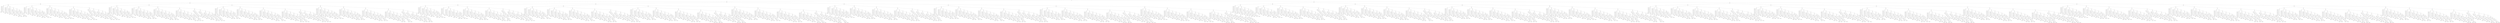 graph {
	"1;2" [label="1;2"]
	"1,2;3" [label="2;3"]
	"1;2" -- "1,2;3"
	"1,2,3;4" [label="3;4"]
	"1,2;3" -- "1,2,3;4"
	"1,2,3,4;5" [label="4;5"]
	"1,2,3;4" -- "1,2,3,4;5"
	"1,2,3,4,5;6" [label="5;6"]
	"1,2,3,4;5" -- "1,2,3,4,5;6"
	"1,2,3,4,5,6;7" [label="6;7"]
	"1,2,3,4,5;6" -- "1,2,3,4,5,6;7"
	"1,2,3,4,5,6;7" -- "1,2,3,4,5,6,7"
	"1,2,3,4,5;7,6" [label="5;7"]
	"1,2,3,4,5,6;7" -- "1,2,3,4,5;7,6"
	"1,2,3,4,5;7,6" -- "1,2,3,4,5,7,6"
	"1,2,3,4;7,5,6" [label="4;7"]
	"1,2,3,4,5;7,6" -- "1,2,3,4;7,5,6"
	"1,2,3,4;7,5,6" -- "1,2,3,4,7,5,6"
	"1,2,3;7,4,5,6" [label="3;7"]
	"1,2,3,4;7,5,6" -- "1,2,3;7,4,5,6"
	"1,2,3;7,4,5,6" -- "1,2,3,7,4,5,6"
	"1,2;7,3,4,5,6" [label="2;7"]
	"1,2,3;7,4,5,6" -- "1,2;7,3,4,5,6"
	"1,2;7,3,4,5,6" -- "1,2,7,3,4,5,6"
	"1;7,2,3,4,5,6" [label="1;7"]
	"1,2;7,3,4,5,6" -- "1;7,2,3,4,5,6"
	"1;7,2,3,4,5,6" -- "1,7,2,3,4,5,6"
	"1;7,2,3,4,5,6" -- "7,1,2,3,4,5,6"
	"1,2,3,4;6,5" [label="4;6"]
	"1,2,3,4,5;6" -- "1,2,3,4;6,5"
	"1,2,3,4,6,5;7" [label="5;7"]
	"1,2,3,4;6,5" -- "1,2,3,4,6,5;7"
	"1,2,3,4,6,5;7" -- "1,2,3,4,6,5,7"
	"1,2,3,4,6;7,5" [label="6;7"]
	"1,2,3,4,6,5;7" -- "1,2,3,4,6;7,5"
	"1,2,3,4,6;7,5" -- "1,2,3,4,6,7,5"
	"1,2,3,4;7,6,5" [label="4;7"]
	"1,2,3,4,6;7,5" -- "1,2,3,4;7,6,5"
	"1,2,3,4;7,6,5" -- "1,2,3,4,7,6,5"
	"1,2,3;7,4,6,5" [label="3;7"]
	"1,2,3,4;7,6,5" -- "1,2,3;7,4,6,5"
	"1,2,3;7,4,6,5" -- "1,2,3,7,4,6,5"
	"1,2;7,3,4,6,5" [label="2;7"]
	"1,2,3;7,4,6,5" -- "1,2;7,3,4,6,5"
	"1,2;7,3,4,6,5" -- "1,2,7,3,4,6,5"
	"1;7,2,3,4,6,5" [label="1;7"]
	"1,2;7,3,4,6,5" -- "1;7,2,3,4,6,5"
	"1;7,2,3,4,6,5" -- "1,7,2,3,4,6,5"
	"1;7,2,3,4,6,5" -- "7,1,2,3,4,6,5"
	"1,2,3;6,4,5" [label="3;6"]
	"1,2,3,4;6,5" -- "1,2,3;6,4,5"
	"1,2,3,6,4,5;7" [label="5;7"]
	"1,2,3;6,4,5" -- "1,2,3,6,4,5;7"
	"1,2,3,6,4,5;7" -- "1,2,3,6,4,5,7"
	"1,2,3,6,4;7,5" [label="4;7"]
	"1,2,3,6,4,5;7" -- "1,2,3,6,4;7,5"
	"1,2,3,6,4;7,5" -- "1,2,3,6,4,7,5"
	"1,2,3,6;7,4,5" [label="6;7"]
	"1,2,3,6,4;7,5" -- "1,2,3,6;7,4,5"
	"1,2,3,6;7,4,5" -- "1,2,3,6,7,4,5"
	"1,2,3;7,6,4,5" [label="3;7"]
	"1,2,3,6;7,4,5" -- "1,2,3;7,6,4,5"
	"1,2,3;7,6,4,5" -- "1,2,3,7,6,4,5"
	"1,2;7,3,6,4,5" [label="2;7"]
	"1,2,3;7,6,4,5" -- "1,2;7,3,6,4,5"
	"1,2;7,3,6,4,5" -- "1,2,7,3,6,4,5"
	"1;7,2,3,6,4,5" [label="1;7"]
	"1,2;7,3,6,4,5" -- "1;7,2,3,6,4,5"
	"1;7,2,3,6,4,5" -- "1,7,2,3,6,4,5"
	"1;7,2,3,6,4,5" -- "7,1,2,3,6,4,5"
	"1,2;6,3,4,5" [label="2;6"]
	"1,2,3;6,4,5" -- "1,2;6,3,4,5"
	"1,2,6,3,4,5;7" [label="5;7"]
	"1,2;6,3,4,5" -- "1,2,6,3,4,5;7"
	"1,2,6,3,4,5;7" -- "1,2,6,3,4,5,7"
	"1,2,6,3,4;7,5" [label="4;7"]
	"1,2,6,3,4,5;7" -- "1,2,6,3,4;7,5"
	"1,2,6,3,4;7,5" -- "1,2,6,3,4,7,5"
	"1,2,6,3;7,4,5" [label="3;7"]
	"1,2,6,3,4;7,5" -- "1,2,6,3;7,4,5"
	"1,2,6,3;7,4,5" -- "1,2,6,3,7,4,5"
	"1,2,6;7,3,4,5" [label="6;7"]
	"1,2,6,3;7,4,5" -- "1,2,6;7,3,4,5"
	"1,2,6;7,3,4,5" -- "1,2,6,7,3,4,5"
	"1,2;7,6,3,4,5" [label="2;7"]
	"1,2,6;7,3,4,5" -- "1,2;7,6,3,4,5"
	"1,2;7,6,3,4,5" -- "1,2,7,6,3,4,5"
	"1;7,2,6,3,4,5" [label="1;7"]
	"1,2;7,6,3,4,5" -- "1;7,2,6,3,4,5"
	"1;7,2,6,3,4,5" -- "1,7,2,6,3,4,5"
	"1;7,2,6,3,4,5" -- "7,1,2,6,3,4,5"
	"1;6,2,3,4,5" [label="1;6"]
	"1,2;6,3,4,5" -- "1;6,2,3,4,5"
	"1,6,2,3,4,5;7" [label="5;7"]
	"1;6,2,3,4,5" -- "1,6,2,3,4,5;7"
	"1,6,2,3,4,5;7" -- "1,6,2,3,4,5,7"
	"1,6,2,3,4;7,5" [label="4;7"]
	"1,6,2,3,4,5;7" -- "1,6,2,3,4;7,5"
	"1,6,2,3,4;7,5" -- "1,6,2,3,4,7,5"
	"1,6,2,3;7,4,5" [label="3;7"]
	"1,6,2,3,4;7,5" -- "1,6,2,3;7,4,5"
	"1,6,2,3;7,4,5" -- "1,6,2,3,7,4,5"
	"1,6,2;7,3,4,5" [label="2;7"]
	"1,6,2,3;7,4,5" -- "1,6,2;7,3,4,5"
	"1,6,2;7,3,4,5" -- "1,6,2,7,3,4,5"
	"1,6;7,2,3,4,5" [label="6;7"]
	"1,6,2;7,3,4,5" -- "1,6;7,2,3,4,5"
	"1,6;7,2,3,4,5" -- "1,6,7,2,3,4,5"
	"1;7,6,2,3,4,5" [label="1;7"]
	"1,6;7,2,3,4,5" -- "1;7,6,2,3,4,5"
	"1;7,6,2,3,4,5" -- "1,7,6,2,3,4,5"
	"1;7,6,2,3,4,5" -- "7,1,6,2,3,4,5"
	"6,1,2,3,4,5;7" [label="5;7"]
	"1;6,2,3,4,5" -- "6,1,2,3,4,5;7"
	"6,1,2,3,4,5;7" -- "6,1,2,3,4,5,7"
	"6,1,2,3,4;7,5" [label="4;7"]
	"6,1,2,3,4,5;7" -- "6,1,2,3,4;7,5"
	"6,1,2,3,4;7,5" -- "6,1,2,3,4,7,5"
	"6,1,2,3;7,4,5" [label="3;7"]
	"6,1,2,3,4;7,5" -- "6,1,2,3;7,4,5"
	"6,1,2,3;7,4,5" -- "6,1,2,3,7,4,5"
	"6,1,2;7,3,4,5" [label="2;7"]
	"6,1,2,3;7,4,5" -- "6,1,2;7,3,4,5"
	"6,1,2;7,3,4,5" -- "6,1,2,7,3,4,5"
	"6,1;7,2,3,4,5" [label="1;7"]
	"6,1,2;7,3,4,5" -- "6,1;7,2,3,4,5"
	"6,1;7,2,3,4,5" -- "6,1,7,2,3,4,5"
	"6;7,1,2,3,4,5" [label="6;7"]
	"6,1;7,2,3,4,5" -- "6;7,1,2,3,4,5"
	"6;7,1,2,3,4,5" -- "6,7,1,2,3,4,5"
	"6;7,1,2,3,4,5" -- "7,6,1,2,3,4,5"
	"1,2,3;5,4" [label="3;5"]
	"1,2,3,4;5" -- "1,2,3;5,4"
	"1,2,3,5,4;6" [label="4;6"]
	"1,2,3;5,4" -- "1,2,3,5,4;6"
	"1,2,3,5,4,6;7" [label="6;7"]
	"1,2,3,5,4;6" -- "1,2,3,5,4,6;7"
	"1,2,3,5,4,6;7" -- "1,2,3,5,4,6,7"
	"1,2,3,5,4;7,6" [label="4;7"]
	"1,2,3,5,4,6;7" -- "1,2,3,5,4;7,6"
	"1,2,3,5,4;7,6" -- "1,2,3,5,4,7,6"
	"1,2,3,5;7,4,6" [label="5;7"]
	"1,2,3,5,4;7,6" -- "1,2,3,5;7,4,6"
	"1,2,3,5;7,4,6" -- "1,2,3,5,7,4,6"
	"1,2,3;7,5,4,6" [label="3;7"]
	"1,2,3,5;7,4,6" -- "1,2,3;7,5,4,6"
	"1,2,3;7,5,4,6" -- "1,2,3,7,5,4,6"
	"1,2;7,3,5,4,6" [label="2;7"]
	"1,2,3;7,5,4,6" -- "1,2;7,3,5,4,6"
	"1,2;7,3,5,4,6" -- "1,2,7,3,5,4,6"
	"1;7,2,3,5,4,6" [label="1;7"]
	"1,2;7,3,5,4,6" -- "1;7,2,3,5,4,6"
	"1;7,2,3,5,4,6" -- "1,7,2,3,5,4,6"
	"1;7,2,3,5,4,6" -- "7,1,2,3,5,4,6"
	"1,2,3,5;6,4" [label="5;6"]
	"1,2,3,5,4;6" -- "1,2,3,5;6,4"
	"1,2,3,5,6,4;7" [label="4;7"]
	"1,2,3,5;6,4" -- "1,2,3,5,6,4;7"
	"1,2,3,5,6,4;7" -- "1,2,3,5,6,4,7"
	"1,2,3,5,6;7,4" [label="6;7"]
	"1,2,3,5,6,4;7" -- "1,2,3,5,6;7,4"
	"1,2,3,5,6;7,4" -- "1,2,3,5,6,7,4"
	"1,2,3,5;7,6,4" [label="5;7"]
	"1,2,3,5,6;7,4" -- "1,2,3,5;7,6,4"
	"1,2,3,5;7,6,4" -- "1,2,3,5,7,6,4"
	"1,2,3;7,5,6,4" [label="3;7"]
	"1,2,3,5;7,6,4" -- "1,2,3;7,5,6,4"
	"1,2,3;7,5,6,4" -- "1,2,3,7,5,6,4"
	"1,2;7,3,5,6,4" [label="2;7"]
	"1,2,3;7,5,6,4" -- "1,2;7,3,5,6,4"
	"1,2;7,3,5,6,4" -- "1,2,7,3,5,6,4"
	"1;7,2,3,5,6,4" [label="1;7"]
	"1,2;7,3,5,6,4" -- "1;7,2,3,5,6,4"
	"1;7,2,3,5,6,4" -- "1,7,2,3,5,6,4"
	"1;7,2,3,5,6,4" -- "7,1,2,3,5,6,4"
	"1,2,3;6,5,4" [label="3;6"]
	"1,2,3,5;6,4" -- "1,2,3;6,5,4"
	"1,2,3,6,5,4;7" [label="4;7"]
	"1,2,3;6,5,4" -- "1,2,3,6,5,4;7"
	"1,2,3,6,5,4;7" -- "1,2,3,6,5,4,7"
	"1,2,3,6,5;7,4" [label="5;7"]
	"1,2,3,6,5,4;7" -- "1,2,3,6,5;7,4"
	"1,2,3,6,5;7,4" -- "1,2,3,6,5,7,4"
	"1,2,3,6;7,5,4" [label="6;7"]
	"1,2,3,6,5;7,4" -- "1,2,3,6;7,5,4"
	"1,2,3,6;7,5,4" -- "1,2,3,6,7,5,4"
	"1,2,3;7,6,5,4" [label="3;7"]
	"1,2,3,6;7,5,4" -- "1,2,3;7,6,5,4"
	"1,2,3;7,6,5,4" -- "1,2,3,7,6,5,4"
	"1,2;7,3,6,5,4" [label="2;7"]
	"1,2,3;7,6,5,4" -- "1,2;7,3,6,5,4"
	"1,2;7,3,6,5,4" -- "1,2,7,3,6,5,4"
	"1;7,2,3,6,5,4" [label="1;7"]
	"1,2;7,3,6,5,4" -- "1;7,2,3,6,5,4"
	"1;7,2,3,6,5,4" -- "1,7,2,3,6,5,4"
	"1;7,2,3,6,5,4" -- "7,1,2,3,6,5,4"
	"1,2;6,3,5,4" [label="2;6"]
	"1,2,3;6,5,4" -- "1,2;6,3,5,4"
	"1,2,6,3,5,4;7" [label="4;7"]
	"1,2;6,3,5,4" -- "1,2,6,3,5,4;7"
	"1,2,6,3,5,4;7" -- "1,2,6,3,5,4,7"
	"1,2,6,3,5;7,4" [label="5;7"]
	"1,2,6,3,5,4;7" -- "1,2,6,3,5;7,4"
	"1,2,6,3,5;7,4" -- "1,2,6,3,5,7,4"
	"1,2,6,3;7,5,4" [label="3;7"]
	"1,2,6,3,5;7,4" -- "1,2,6,3;7,5,4"
	"1,2,6,3;7,5,4" -- "1,2,6,3,7,5,4"
	"1,2,6;7,3,5,4" [label="6;7"]
	"1,2,6,3;7,5,4" -- "1,2,6;7,3,5,4"
	"1,2,6;7,3,5,4" -- "1,2,6,7,3,5,4"
	"1,2;7,6,3,5,4" [label="2;7"]
	"1,2,6;7,3,5,4" -- "1,2;7,6,3,5,4"
	"1,2;7,6,3,5,4" -- "1,2,7,6,3,5,4"
	"1;7,2,6,3,5,4" [label="1;7"]
	"1,2;7,6,3,5,4" -- "1;7,2,6,3,5,4"
	"1;7,2,6,3,5,4" -- "1,7,2,6,3,5,4"
	"1;7,2,6,3,5,4" -- "7,1,2,6,3,5,4"
	"1;6,2,3,5,4" [label="1;6"]
	"1,2;6,3,5,4" -- "1;6,2,3,5,4"
	"1,6,2,3,5,4;7" [label="4;7"]
	"1;6,2,3,5,4" -- "1,6,2,3,5,4;7"
	"1,6,2,3,5,4;7" -- "1,6,2,3,5,4,7"
	"1,6,2,3,5;7,4" [label="5;7"]
	"1,6,2,3,5,4;7" -- "1,6,2,3,5;7,4"
	"1,6,2,3,5;7,4" -- "1,6,2,3,5,7,4"
	"1,6,2,3;7,5,4" [label="3;7"]
	"1,6,2,3,5;7,4" -- "1,6,2,3;7,5,4"
	"1,6,2,3;7,5,4" -- "1,6,2,3,7,5,4"
	"1,6,2;7,3,5,4" [label="2;7"]
	"1,6,2,3;7,5,4" -- "1,6,2;7,3,5,4"
	"1,6,2;7,3,5,4" -- "1,6,2,7,3,5,4"
	"1,6;7,2,3,5,4" [label="6;7"]
	"1,6,2;7,3,5,4" -- "1,6;7,2,3,5,4"
	"1,6;7,2,3,5,4" -- "1,6,7,2,3,5,4"
	"1;7,6,2,3,5,4" [label="1;7"]
	"1,6;7,2,3,5,4" -- "1;7,6,2,3,5,4"
	"1;7,6,2,3,5,4" -- "1,7,6,2,3,5,4"
	"1;7,6,2,3,5,4" -- "7,1,6,2,3,5,4"
	"6,1,2,3,5,4;7" [label="4;7"]
	"1;6,2,3,5,4" -- "6,1,2,3,5,4;7"
	"6,1,2,3,5,4;7" -- "6,1,2,3,5,4,7"
	"6,1,2,3,5;7,4" [label="5;7"]
	"6,1,2,3,5,4;7" -- "6,1,2,3,5;7,4"
	"6,1,2,3,5;7,4" -- "6,1,2,3,5,7,4"
	"6,1,2,3;7,5,4" [label="3;7"]
	"6,1,2,3,5;7,4" -- "6,1,2,3;7,5,4"
	"6,1,2,3;7,5,4" -- "6,1,2,3,7,5,4"
	"6,1,2;7,3,5,4" [label="2;7"]
	"6,1,2,3;7,5,4" -- "6,1,2;7,3,5,4"
	"6,1,2;7,3,5,4" -- "6,1,2,7,3,5,4"
	"6,1;7,2,3,5,4" [label="1;7"]
	"6,1,2;7,3,5,4" -- "6,1;7,2,3,5,4"
	"6,1;7,2,3,5,4" -- "6,1,7,2,3,5,4"
	"6;7,1,2,3,5,4" [label="6;7"]
	"6,1;7,2,3,5,4" -- "6;7,1,2,3,5,4"
	"6;7,1,2,3,5,4" -- "6,7,1,2,3,5,4"
	"6;7,1,2,3,5,4" -- "7,6,1,2,3,5,4"
	"1,2;5,3,4" [label="2;5"]
	"1,2,3;5,4" -- "1,2;5,3,4"
	"1,2,5,3,4;6" [label="4;6"]
	"1,2;5,3,4" -- "1,2,5,3,4;6"
	"1,2,5,3,4,6;7" [label="6;7"]
	"1,2,5,3,4;6" -- "1,2,5,3,4,6;7"
	"1,2,5,3,4,6;7" -- "1,2,5,3,4,6,7"
	"1,2,5,3,4;7,6" [label="4;7"]
	"1,2,5,3,4,6;7" -- "1,2,5,3,4;7,6"
	"1,2,5,3,4;7,6" -- "1,2,5,3,4,7,6"
	"1,2,5,3;7,4,6" [label="3;7"]
	"1,2,5,3,4;7,6" -- "1,2,5,3;7,4,6"
	"1,2,5,3;7,4,6" -- "1,2,5,3,7,4,6"
	"1,2,5;7,3,4,6" [label="5;7"]
	"1,2,5,3;7,4,6" -- "1,2,5;7,3,4,6"
	"1,2,5;7,3,4,6" -- "1,2,5,7,3,4,6"
	"1,2;7,5,3,4,6" [label="2;7"]
	"1,2,5;7,3,4,6" -- "1,2;7,5,3,4,6"
	"1,2;7,5,3,4,6" -- "1,2,7,5,3,4,6"
	"1;7,2,5,3,4,6" [label="1;7"]
	"1,2;7,5,3,4,6" -- "1;7,2,5,3,4,6"
	"1;7,2,5,3,4,6" -- "1,7,2,5,3,4,6"
	"1;7,2,5,3,4,6" -- "7,1,2,5,3,4,6"
	"1,2,5,3;6,4" [label="3;6"]
	"1,2,5,3,4;6" -- "1,2,5,3;6,4"
	"1,2,5,3,6,4;7" [label="4;7"]
	"1,2,5,3;6,4" -- "1,2,5,3,6,4;7"
	"1,2,5,3,6,4;7" -- "1,2,5,3,6,4,7"
	"1,2,5,3,6;7,4" [label="6;7"]
	"1,2,5,3,6,4;7" -- "1,2,5,3,6;7,4"
	"1,2,5,3,6;7,4" -- "1,2,5,3,6,7,4"
	"1,2,5,3;7,6,4" [label="3;7"]
	"1,2,5,3,6;7,4" -- "1,2,5,3;7,6,4"
	"1,2,5,3;7,6,4" -- "1,2,5,3,7,6,4"
	"1,2,5;7,3,6,4" [label="5;7"]
	"1,2,5,3;7,6,4" -- "1,2,5;7,3,6,4"
	"1,2,5;7,3,6,4" -- "1,2,5,7,3,6,4"
	"1,2;7,5,3,6,4" [label="2;7"]
	"1,2,5;7,3,6,4" -- "1,2;7,5,3,6,4"
	"1,2;7,5,3,6,4" -- "1,2,7,5,3,6,4"
	"1;7,2,5,3,6,4" [label="1;7"]
	"1,2;7,5,3,6,4" -- "1;7,2,5,3,6,4"
	"1;7,2,5,3,6,4" -- "1,7,2,5,3,6,4"
	"1;7,2,5,3,6,4" -- "7,1,2,5,3,6,4"
	"1,2,5;6,3,4" [label="5;6"]
	"1,2,5,3;6,4" -- "1,2,5;6,3,4"
	"1,2,5,6,3,4;7" [label="4;7"]
	"1,2,5;6,3,4" -- "1,2,5,6,3,4;7"
	"1,2,5,6,3,4;7" -- "1,2,5,6,3,4,7"
	"1,2,5,6,3;7,4" [label="3;7"]
	"1,2,5,6,3,4;7" -- "1,2,5,6,3;7,4"
	"1,2,5,6,3;7,4" -- "1,2,5,6,3,7,4"
	"1,2,5,6;7,3,4" [label="6;7"]
	"1,2,5,6,3;7,4" -- "1,2,5,6;7,3,4"
	"1,2,5,6;7,3,4" -- "1,2,5,6,7,3,4"
	"1,2,5;7,6,3,4" [label="5;7"]
	"1,2,5,6;7,3,4" -- "1,2,5;7,6,3,4"
	"1,2,5;7,6,3,4" -- "1,2,5,7,6,3,4"
	"1,2;7,5,6,3,4" [label="2;7"]
	"1,2,5;7,6,3,4" -- "1,2;7,5,6,3,4"
	"1,2;7,5,6,3,4" -- "1,2,7,5,6,3,4"
	"1;7,2,5,6,3,4" [label="1;7"]
	"1,2;7,5,6,3,4" -- "1;7,2,5,6,3,4"
	"1;7,2,5,6,3,4" -- "1,7,2,5,6,3,4"
	"1;7,2,5,6,3,4" -- "7,1,2,5,6,3,4"
	"1,2;6,5,3,4" [label="2;6"]
	"1,2,5;6,3,4" -- "1,2;6,5,3,4"
	"1,2,6,5,3,4;7" [label="4;7"]
	"1,2;6,5,3,4" -- "1,2,6,5,3,4;7"
	"1,2,6,5,3,4;7" -- "1,2,6,5,3,4,7"
	"1,2,6,5,3;7,4" [label="3;7"]
	"1,2,6,5,3,4;7" -- "1,2,6,5,3;7,4"
	"1,2,6,5,3;7,4" -- "1,2,6,5,3,7,4"
	"1,2,6,5;7,3,4" [label="5;7"]
	"1,2,6,5,3;7,4" -- "1,2,6,5;7,3,4"
	"1,2,6,5;7,3,4" -- "1,2,6,5,7,3,4"
	"1,2,6;7,5,3,4" [label="6;7"]
	"1,2,6,5;7,3,4" -- "1,2,6;7,5,3,4"
	"1,2,6;7,5,3,4" -- "1,2,6,7,5,3,4"
	"1,2;7,6,5,3,4" [label="2;7"]
	"1,2,6;7,5,3,4" -- "1,2;7,6,5,3,4"
	"1,2;7,6,5,3,4" -- "1,2,7,6,5,3,4"
	"1;7,2,6,5,3,4" [label="1;7"]
	"1,2;7,6,5,3,4" -- "1;7,2,6,5,3,4"
	"1;7,2,6,5,3,4" -- "1,7,2,6,5,3,4"
	"1;7,2,6,5,3,4" -- "7,1,2,6,5,3,4"
	"1;6,2,5,3,4" [label="1;6"]
	"1,2;6,5,3,4" -- "1;6,2,5,3,4"
	"1,6,2,5,3,4;7" [label="4;7"]
	"1;6,2,5,3,4" -- "1,6,2,5,3,4;7"
	"1,6,2,5,3,4;7" -- "1,6,2,5,3,4,7"
	"1,6,2,5,3;7,4" [label="3;7"]
	"1,6,2,5,3,4;7" -- "1,6,2,5,3;7,4"
	"1,6,2,5,3;7,4" -- "1,6,2,5,3,7,4"
	"1,6,2,5;7,3,4" [label="5;7"]
	"1,6,2,5,3;7,4" -- "1,6,2,5;7,3,4"
	"1,6,2,5;7,3,4" -- "1,6,2,5,7,3,4"
	"1,6,2;7,5,3,4" [label="2;7"]
	"1,6,2,5;7,3,4" -- "1,6,2;7,5,3,4"
	"1,6,2;7,5,3,4" -- "1,6,2,7,5,3,4"
	"1,6;7,2,5,3,4" [label="6;7"]
	"1,6,2;7,5,3,4" -- "1,6;7,2,5,3,4"
	"1,6;7,2,5,3,4" -- "1,6,7,2,5,3,4"
	"1;7,6,2,5,3,4" [label="1;7"]
	"1,6;7,2,5,3,4" -- "1;7,6,2,5,3,4"
	"1;7,6,2,5,3,4" -- "1,7,6,2,5,3,4"
	"1;7,6,2,5,3,4" -- "7,1,6,2,5,3,4"
	"6,1,2,5,3,4;7" [label="4;7"]
	"1;6,2,5,3,4" -- "6,1,2,5,3,4;7"
	"6,1,2,5,3,4;7" -- "6,1,2,5,3,4,7"
	"6,1,2,5,3;7,4" [label="3;7"]
	"6,1,2,5,3,4;7" -- "6,1,2,5,3;7,4"
	"6,1,2,5,3;7,4" -- "6,1,2,5,3,7,4"
	"6,1,2,5;7,3,4" [label="5;7"]
	"6,1,2,5,3;7,4" -- "6,1,2,5;7,3,4"
	"6,1,2,5;7,3,4" -- "6,1,2,5,7,3,4"
	"6,1,2;7,5,3,4" [label="2;7"]
	"6,1,2,5;7,3,4" -- "6,1,2;7,5,3,4"
	"6,1,2;7,5,3,4" -- "6,1,2,7,5,3,4"
	"6,1;7,2,5,3,4" [label="1;7"]
	"6,1,2;7,5,3,4" -- "6,1;7,2,5,3,4"
	"6,1;7,2,5,3,4" -- "6,1,7,2,5,3,4"
	"6;7,1,2,5,3,4" [label="6;7"]
	"6,1;7,2,5,3,4" -- "6;7,1,2,5,3,4"
	"6;7,1,2,5,3,4" -- "6,7,1,2,5,3,4"
	"6;7,1,2,5,3,4" -- "7,6,1,2,5,3,4"
	"1;5,2,3,4" [label="1;5"]
	"1,2;5,3,4" -- "1;5,2,3,4"
	"1,5,2,3,4;6" [label="4;6"]
	"1;5,2,3,4" -- "1,5,2,3,4;6"
	"1,5,2,3,4,6;7" [label="6;7"]
	"1,5,2,3,4;6" -- "1,5,2,3,4,6;7"
	"1,5,2,3,4,6;7" -- "1,5,2,3,4,6,7"
	"1,5,2,3,4;7,6" [label="4;7"]
	"1,5,2,3,4,6;7" -- "1,5,2,3,4;7,6"
	"1,5,2,3,4;7,6" -- "1,5,2,3,4,7,6"
	"1,5,2,3;7,4,6" [label="3;7"]
	"1,5,2,3,4;7,6" -- "1,5,2,3;7,4,6"
	"1,5,2,3;7,4,6" -- "1,5,2,3,7,4,6"
	"1,5,2;7,3,4,6" [label="2;7"]
	"1,5,2,3;7,4,6" -- "1,5,2;7,3,4,6"
	"1,5,2;7,3,4,6" -- "1,5,2,7,3,4,6"
	"1,5;7,2,3,4,6" [label="5;7"]
	"1,5,2;7,3,4,6" -- "1,5;7,2,3,4,6"
	"1,5;7,2,3,4,6" -- "1,5,7,2,3,4,6"
	"1;7,5,2,3,4,6" [label="1;7"]
	"1,5;7,2,3,4,6" -- "1;7,5,2,3,4,6"
	"1;7,5,2,3,4,6" -- "1,7,5,2,3,4,6"
	"1;7,5,2,3,4,6" -- "7,1,5,2,3,4,6"
	"1,5,2,3;6,4" [label="3;6"]
	"1,5,2,3,4;6" -- "1,5,2,3;6,4"
	"1,5,2,3,6,4;7" [label="4;7"]
	"1,5,2,3;6,4" -- "1,5,2,3,6,4;7"
	"1,5,2,3,6,4;7" -- "1,5,2,3,6,4,7"
	"1,5,2,3,6;7,4" [label="6;7"]
	"1,5,2,3,6,4;7" -- "1,5,2,3,6;7,4"
	"1,5,2,3,6;7,4" -- "1,5,2,3,6,7,4"
	"1,5,2,3;7,6,4" [label="3;7"]
	"1,5,2,3,6;7,4" -- "1,5,2,3;7,6,4"
	"1,5,2,3;7,6,4" -- "1,5,2,3,7,6,4"
	"1,5,2;7,3,6,4" [label="2;7"]
	"1,5,2,3;7,6,4" -- "1,5,2;7,3,6,4"
	"1,5,2;7,3,6,4" -- "1,5,2,7,3,6,4"
	"1,5;7,2,3,6,4" [label="5;7"]
	"1,5,2;7,3,6,4" -- "1,5;7,2,3,6,4"
	"1,5;7,2,3,6,4" -- "1,5,7,2,3,6,4"
	"1;7,5,2,3,6,4" [label="1;7"]
	"1,5;7,2,3,6,4" -- "1;7,5,2,3,6,4"
	"1;7,5,2,3,6,4" -- "1,7,5,2,3,6,4"
	"1;7,5,2,3,6,4" -- "7,1,5,2,3,6,4"
	"1,5,2;6,3,4" [label="2;6"]
	"1,5,2,3;6,4" -- "1,5,2;6,3,4"
	"1,5,2,6,3,4;7" [label="4;7"]
	"1,5,2;6,3,4" -- "1,5,2,6,3,4;7"
	"1,5,2,6,3,4;7" -- "1,5,2,6,3,4,7"
	"1,5,2,6,3;7,4" [label="3;7"]
	"1,5,2,6,3,4;7" -- "1,5,2,6,3;7,4"
	"1,5,2,6,3;7,4" -- "1,5,2,6,3,7,4"
	"1,5,2,6;7,3,4" [label="6;7"]
	"1,5,2,6,3;7,4" -- "1,5,2,6;7,3,4"
	"1,5,2,6;7,3,4" -- "1,5,2,6,7,3,4"
	"1,5,2;7,6,3,4" [label="2;7"]
	"1,5,2,6;7,3,4" -- "1,5,2;7,6,3,4"
	"1,5,2;7,6,3,4" -- "1,5,2,7,6,3,4"
	"1,5;7,2,6,3,4" [label="5;7"]
	"1,5,2;7,6,3,4" -- "1,5;7,2,6,3,4"
	"1,5;7,2,6,3,4" -- "1,5,7,2,6,3,4"
	"1;7,5,2,6,3,4" [label="1;7"]
	"1,5;7,2,6,3,4" -- "1;7,5,2,6,3,4"
	"1;7,5,2,6,3,4" -- "1,7,5,2,6,3,4"
	"1;7,5,2,6,3,4" -- "7,1,5,2,6,3,4"
	"1,5;6,2,3,4" [label="5;6"]
	"1,5,2;6,3,4" -- "1,5;6,2,3,4"
	"1,5,6,2,3,4;7" [label="4;7"]
	"1,5;6,2,3,4" -- "1,5,6,2,3,4;7"
	"1,5,6,2,3,4;7" -- "1,5,6,2,3,4,7"
	"1,5,6,2,3;7,4" [label="3;7"]
	"1,5,6,2,3,4;7" -- "1,5,6,2,3;7,4"
	"1,5,6,2,3;7,4" -- "1,5,6,2,3,7,4"
	"1,5,6,2;7,3,4" [label="2;7"]
	"1,5,6,2,3;7,4" -- "1,5,6,2;7,3,4"
	"1,5,6,2;7,3,4" -- "1,5,6,2,7,3,4"
	"1,5,6;7,2,3,4" [label="6;7"]
	"1,5,6,2;7,3,4" -- "1,5,6;7,2,3,4"
	"1,5,6;7,2,3,4" -- "1,5,6,7,2,3,4"
	"1,5;7,6,2,3,4" [label="5;7"]
	"1,5,6;7,2,3,4" -- "1,5;7,6,2,3,4"
	"1,5;7,6,2,3,4" -- "1,5,7,6,2,3,4"
	"1;7,5,6,2,3,4" [label="1;7"]
	"1,5;7,6,2,3,4" -- "1;7,5,6,2,3,4"
	"1;7,5,6,2,3,4" -- "1,7,5,6,2,3,4"
	"1;7,5,6,2,3,4" -- "7,1,5,6,2,3,4"
	"1;6,5,2,3,4" [label="1;6"]
	"1,5;6,2,3,4" -- "1;6,5,2,3,4"
	"1,6,5,2,3,4;7" [label="4;7"]
	"1;6,5,2,3,4" -- "1,6,5,2,3,4;7"
	"1,6,5,2,3,4;7" -- "1,6,5,2,3,4,7"
	"1,6,5,2,3;7,4" [label="3;7"]
	"1,6,5,2,3,4;7" -- "1,6,5,2,3;7,4"
	"1,6,5,2,3;7,4" -- "1,6,5,2,3,7,4"
	"1,6,5,2;7,3,4" [label="2;7"]
	"1,6,5,2,3;7,4" -- "1,6,5,2;7,3,4"
	"1,6,5,2;7,3,4" -- "1,6,5,2,7,3,4"
	"1,6,5;7,2,3,4" [label="5;7"]
	"1,6,5,2;7,3,4" -- "1,6,5;7,2,3,4"
	"1,6,5;7,2,3,4" -- "1,6,5,7,2,3,4"
	"1,6;7,5,2,3,4" [label="6;7"]
	"1,6,5;7,2,3,4" -- "1,6;7,5,2,3,4"
	"1,6;7,5,2,3,4" -- "1,6,7,5,2,3,4"
	"1;7,6,5,2,3,4" [label="1;7"]
	"1,6;7,5,2,3,4" -- "1;7,6,5,2,3,4"
	"1;7,6,5,2,3,4" -- "1,7,6,5,2,3,4"
	"1;7,6,5,2,3,4" -- "7,1,6,5,2,3,4"
	"6,1,5,2,3,4;7" [label="4;7"]
	"1;6,5,2,3,4" -- "6,1,5,2,3,4;7"
	"6,1,5,2,3,4;7" -- "6,1,5,2,3,4,7"
	"6,1,5,2,3;7,4" [label="3;7"]
	"6,1,5,2,3,4;7" -- "6,1,5,2,3;7,4"
	"6,1,5,2,3;7,4" -- "6,1,5,2,3,7,4"
	"6,1,5,2;7,3,4" [label="2;7"]
	"6,1,5,2,3;7,4" -- "6,1,5,2;7,3,4"
	"6,1,5,2;7,3,4" -- "6,1,5,2,7,3,4"
	"6,1,5;7,2,3,4" [label="5;7"]
	"6,1,5,2;7,3,4" -- "6,1,5;7,2,3,4"
	"6,1,5;7,2,3,4" -- "6,1,5,7,2,3,4"
	"6,1;7,5,2,3,4" [label="1;7"]
	"6,1,5;7,2,3,4" -- "6,1;7,5,2,3,4"
	"6,1;7,5,2,3,4" -- "6,1,7,5,2,3,4"
	"6;7,1,5,2,3,4" [label="6;7"]
	"6,1;7,5,2,3,4" -- "6;7,1,5,2,3,4"
	"6;7,1,5,2,3,4" -- "6,7,1,5,2,3,4"
	"6;7,1,5,2,3,4" -- "7,6,1,5,2,3,4"
	"5,1,2,3,4;6" [label="4;6"]
	"1;5,2,3,4" -- "5,1,2,3,4;6"
	"5,1,2,3,4,6;7" [label="6;7"]
	"5,1,2,3,4;6" -- "5,1,2,3,4,6;7"
	"5,1,2,3,4,6;7" -- "5,1,2,3,4,6,7"
	"5,1,2,3,4;7,6" [label="4;7"]
	"5,1,2,3,4,6;7" -- "5,1,2,3,4;7,6"
	"5,1,2,3,4;7,6" -- "5,1,2,3,4,7,6"
	"5,1,2,3;7,4,6" [label="3;7"]
	"5,1,2,3,4;7,6" -- "5,1,2,3;7,4,6"
	"5,1,2,3;7,4,6" -- "5,1,2,3,7,4,6"
	"5,1,2;7,3,4,6" [label="2;7"]
	"5,1,2,3;7,4,6" -- "5,1,2;7,3,4,6"
	"5,1,2;7,3,4,6" -- "5,1,2,7,3,4,6"
	"5,1;7,2,3,4,6" [label="1;7"]
	"5,1,2;7,3,4,6" -- "5,1;7,2,3,4,6"
	"5,1;7,2,3,4,6" -- "5,1,7,2,3,4,6"
	"5;7,1,2,3,4,6" [label="5;7"]
	"5,1;7,2,3,4,6" -- "5;7,1,2,3,4,6"
	"5;7,1,2,3,4,6" -- "5,7,1,2,3,4,6"
	"5;7,1,2,3,4,6" -- "7,5,1,2,3,4,6"
	"5,1,2,3;6,4" [label="3;6"]
	"5,1,2,3,4;6" -- "5,1,2,3;6,4"
	"5,1,2,3,6,4;7" [label="4;7"]
	"5,1,2,3;6,4" -- "5,1,2,3,6,4;7"
	"5,1,2,3,6,4;7" -- "5,1,2,3,6,4,7"
	"5,1,2,3,6;7,4" [label="6;7"]
	"5,1,2,3,6,4;7" -- "5,1,2,3,6;7,4"
	"5,1,2,3,6;7,4" -- "5,1,2,3,6,7,4"
	"5,1,2,3;7,6,4" [label="3;7"]
	"5,1,2,3,6;7,4" -- "5,1,2,3;7,6,4"
	"5,1,2,3;7,6,4" -- "5,1,2,3,7,6,4"
	"5,1,2;7,3,6,4" [label="2;7"]
	"5,1,2,3;7,6,4" -- "5,1,2;7,3,6,4"
	"5,1,2;7,3,6,4" -- "5,1,2,7,3,6,4"
	"5,1;7,2,3,6,4" [label="1;7"]
	"5,1,2;7,3,6,4" -- "5,1;7,2,3,6,4"
	"5,1;7,2,3,6,4" -- "5,1,7,2,3,6,4"
	"5;7,1,2,3,6,4" [label="5;7"]
	"5,1;7,2,3,6,4" -- "5;7,1,2,3,6,4"
	"5;7,1,2,3,6,4" -- "5,7,1,2,3,6,4"
	"5;7,1,2,3,6,4" -- "7,5,1,2,3,6,4"
	"5,1,2;6,3,4" [label="2;6"]
	"5,1,2,3;6,4" -- "5,1,2;6,3,4"
	"5,1,2,6,3,4;7" [label="4;7"]
	"5,1,2;6,3,4" -- "5,1,2,6,3,4;7"
	"5,1,2,6,3,4;7" -- "5,1,2,6,3,4,7"
	"5,1,2,6,3;7,4" [label="3;7"]
	"5,1,2,6,3,4;7" -- "5,1,2,6,3;7,4"
	"5,1,2,6,3;7,4" -- "5,1,2,6,3,7,4"
	"5,1,2,6;7,3,4" [label="6;7"]
	"5,1,2,6,3;7,4" -- "5,1,2,6;7,3,4"
	"5,1,2,6;7,3,4" -- "5,1,2,6,7,3,4"
	"5,1,2;7,6,3,4" [label="2;7"]
	"5,1,2,6;7,3,4" -- "5,1,2;7,6,3,4"
	"5,1,2;7,6,3,4" -- "5,1,2,7,6,3,4"
	"5,1;7,2,6,3,4" [label="1;7"]
	"5,1,2;7,6,3,4" -- "5,1;7,2,6,3,4"
	"5,1;7,2,6,3,4" -- "5,1,7,2,6,3,4"
	"5;7,1,2,6,3,4" [label="5;7"]
	"5,1;7,2,6,3,4" -- "5;7,1,2,6,3,4"
	"5;7,1,2,6,3,4" -- "5,7,1,2,6,3,4"
	"5;7,1,2,6,3,4" -- "7,5,1,2,6,3,4"
	"5,1;6,2,3,4" [label="1;6"]
	"5,1,2;6,3,4" -- "5,1;6,2,3,4"
	"5,1,6,2,3,4;7" [label="4;7"]
	"5,1;6,2,3,4" -- "5,1,6,2,3,4;7"
	"5,1,6,2,3,4;7" -- "5,1,6,2,3,4,7"
	"5,1,6,2,3;7,4" [label="3;7"]
	"5,1,6,2,3,4;7" -- "5,1,6,2,3;7,4"
	"5,1,6,2,3;7,4" -- "5,1,6,2,3,7,4"
	"5,1,6,2;7,3,4" [label="2;7"]
	"5,1,6,2,3;7,4" -- "5,1,6,2;7,3,4"
	"5,1,6,2;7,3,4" -- "5,1,6,2,7,3,4"
	"5,1,6;7,2,3,4" [label="6;7"]
	"5,1,6,2;7,3,4" -- "5,1,6;7,2,3,4"
	"5,1,6;7,2,3,4" -- "5,1,6,7,2,3,4"
	"5,1;7,6,2,3,4" [label="1;7"]
	"5,1,6;7,2,3,4" -- "5,1;7,6,2,3,4"
	"5,1;7,6,2,3,4" -- "5,1,7,6,2,3,4"
	"5;7,1,6,2,3,4" [label="5;7"]
	"5,1;7,6,2,3,4" -- "5;7,1,6,2,3,4"
	"5;7,1,6,2,3,4" -- "5,7,1,6,2,3,4"
	"5;7,1,6,2,3,4" -- "7,5,1,6,2,3,4"
	"5;6,1,2,3,4" [label="5;6"]
	"5,1;6,2,3,4" -- "5;6,1,2,3,4"
	"5,6,1,2,3,4;7" [label="4;7"]
	"5;6,1,2,3,4" -- "5,6,1,2,3,4;7"
	"5,6,1,2,3,4;7" -- "5,6,1,2,3,4,7"
	"5,6,1,2,3;7,4" [label="3;7"]
	"5,6,1,2,3,4;7" -- "5,6,1,2,3;7,4"
	"5,6,1,2,3;7,4" -- "5,6,1,2,3,7,4"
	"5,6,1,2;7,3,4" [label="2;7"]
	"5,6,1,2,3;7,4" -- "5,6,1,2;7,3,4"
	"5,6,1,2;7,3,4" -- "5,6,1,2,7,3,4"
	"5,6,1;7,2,3,4" [label="1;7"]
	"5,6,1,2;7,3,4" -- "5,6,1;7,2,3,4"
	"5,6,1;7,2,3,4" -- "5,6,1,7,2,3,4"
	"5,6;7,1,2,3,4" [label="6;7"]
	"5,6,1;7,2,3,4" -- "5,6;7,1,2,3,4"
	"5,6;7,1,2,3,4" -- "5,6,7,1,2,3,4"
	"5;7,6,1,2,3,4" [label="5;7"]
	"5,6;7,1,2,3,4" -- "5;7,6,1,2,3,4"
	"5;7,6,1,2,3,4" -- "5,7,6,1,2,3,4"
	"5;7,6,1,2,3,4" -- "7,5,6,1,2,3,4"
	"6,5,1,2,3,4;7" [label="4;7"]
	"5;6,1,2,3,4" -- "6,5,1,2,3,4;7"
	"6,5,1,2,3,4;7" -- "6,5,1,2,3,4,7"
	"6,5,1,2,3;7,4" [label="3;7"]
	"6,5,1,2,3,4;7" -- "6,5,1,2,3;7,4"
	"6,5,1,2,3;7,4" -- "6,5,1,2,3,7,4"
	"6,5,1,2;7,3,4" [label="2;7"]
	"6,5,1,2,3;7,4" -- "6,5,1,2;7,3,4"
	"6,5,1,2;7,3,4" -- "6,5,1,2,7,3,4"
	"6,5,1;7,2,3,4" [label="1;7"]
	"6,5,1,2;7,3,4" -- "6,5,1;7,2,3,4"
	"6,5,1;7,2,3,4" -- "6,5,1,7,2,3,4"
	"6,5;7,1,2,3,4" [label="5;7"]
	"6,5,1;7,2,3,4" -- "6,5;7,1,2,3,4"
	"6,5;7,1,2,3,4" -- "6,5,7,1,2,3,4"
	"6;7,5,1,2,3,4" [label="6;7"]
	"6,5;7,1,2,3,4" -- "6;7,5,1,2,3,4"
	"6;7,5,1,2,3,4" -- "6,7,5,1,2,3,4"
	"6;7,5,1,2,3,4" -- "7,6,5,1,2,3,4"
	"1,2;4,3" [label="2;4"]
	"1,2,3;4" -- "1,2;4,3"
	"1,2,4,3;5" [label="3;5"]
	"1,2;4,3" -- "1,2,4,3;5"
	"1,2,4,3,5;6" [label="5;6"]
	"1,2,4,3;5" -- "1,2,4,3,5;6"
	"1,2,4,3,5,6;7" [label="6;7"]
	"1,2,4,3,5;6" -- "1,2,4,3,5,6;7"
	"1,2,4,3,5,6;7" -- "1,2,4,3,5,6,7"
	"1,2,4,3,5;7,6" [label="5;7"]
	"1,2,4,3,5,6;7" -- "1,2,4,3,5;7,6"
	"1,2,4,3,5;7,6" -- "1,2,4,3,5,7,6"
	"1,2,4,3;7,5,6" [label="3;7"]
	"1,2,4,3,5;7,6" -- "1,2,4,3;7,5,6"
	"1,2,4,3;7,5,6" -- "1,2,4,3,7,5,6"
	"1,2,4;7,3,5,6" [label="4;7"]
	"1,2,4,3;7,5,6" -- "1,2,4;7,3,5,6"
	"1,2,4;7,3,5,6" -- "1,2,4,7,3,5,6"
	"1,2;7,4,3,5,6" [label="2;7"]
	"1,2,4;7,3,5,6" -- "1,2;7,4,3,5,6"
	"1,2;7,4,3,5,6" -- "1,2,7,4,3,5,6"
	"1;7,2,4,3,5,6" [label="1;7"]
	"1,2;7,4,3,5,6" -- "1;7,2,4,3,5,6"
	"1;7,2,4,3,5,6" -- "1,7,2,4,3,5,6"
	"1;7,2,4,3,5,6" -- "7,1,2,4,3,5,6"
	"1,2,4,3;6,5" [label="3;6"]
	"1,2,4,3,5;6" -- "1,2,4,3;6,5"
	"1,2,4,3,6,5;7" [label="5;7"]
	"1,2,4,3;6,5" -- "1,2,4,3,6,5;7"
	"1,2,4,3,6,5;7" -- "1,2,4,3,6,5,7"
	"1,2,4,3,6;7,5" [label="6;7"]
	"1,2,4,3,6,5;7" -- "1,2,4,3,6;7,5"
	"1,2,4,3,6;7,5" -- "1,2,4,3,6,7,5"
	"1,2,4,3;7,6,5" [label="3;7"]
	"1,2,4,3,6;7,5" -- "1,2,4,3;7,6,5"
	"1,2,4,3;7,6,5" -- "1,2,4,3,7,6,5"
	"1,2,4;7,3,6,5" [label="4;7"]
	"1,2,4,3;7,6,5" -- "1,2,4;7,3,6,5"
	"1,2,4;7,3,6,5" -- "1,2,4,7,3,6,5"
	"1,2;7,4,3,6,5" [label="2;7"]
	"1,2,4;7,3,6,5" -- "1,2;7,4,3,6,5"
	"1,2;7,4,3,6,5" -- "1,2,7,4,3,6,5"
	"1;7,2,4,3,6,5" [label="1;7"]
	"1,2;7,4,3,6,5" -- "1;7,2,4,3,6,5"
	"1;7,2,4,3,6,5" -- "1,7,2,4,3,6,5"
	"1;7,2,4,3,6,5" -- "7,1,2,4,3,6,5"
	"1,2,4;6,3,5" [label="4;6"]
	"1,2,4,3;6,5" -- "1,2,4;6,3,5"
	"1,2,4,6,3,5;7" [label="5;7"]
	"1,2,4;6,3,5" -- "1,2,4,6,3,5;7"
	"1,2,4,6,3,5;7" -- "1,2,4,6,3,5,7"
	"1,2,4,6,3;7,5" [label="3;7"]
	"1,2,4,6,3,5;7" -- "1,2,4,6,3;7,5"
	"1,2,4,6,3;7,5" -- "1,2,4,6,3,7,5"
	"1,2,4,6;7,3,5" [label="6;7"]
	"1,2,4,6,3;7,5" -- "1,2,4,6;7,3,5"
	"1,2,4,6;7,3,5" -- "1,2,4,6,7,3,5"
	"1,2,4;7,6,3,5" [label="4;7"]
	"1,2,4,6;7,3,5" -- "1,2,4;7,6,3,5"
	"1,2,4;7,6,3,5" -- "1,2,4,7,6,3,5"
	"1,2;7,4,6,3,5" [label="2;7"]
	"1,2,4;7,6,3,5" -- "1,2;7,4,6,3,5"
	"1,2;7,4,6,3,5" -- "1,2,7,4,6,3,5"
	"1;7,2,4,6,3,5" [label="1;7"]
	"1,2;7,4,6,3,5" -- "1;7,2,4,6,3,5"
	"1;7,2,4,6,3,5" -- "1,7,2,4,6,3,5"
	"1;7,2,4,6,3,5" -- "7,1,2,4,6,3,5"
	"1,2;6,4,3,5" [label="2;6"]
	"1,2,4;6,3,5" -- "1,2;6,4,3,5"
	"1,2,6,4,3,5;7" [label="5;7"]
	"1,2;6,4,3,5" -- "1,2,6,4,3,5;7"
	"1,2,6,4,3,5;7" -- "1,2,6,4,3,5,7"
	"1,2,6,4,3;7,5" [label="3;7"]
	"1,2,6,4,3,5;7" -- "1,2,6,4,3;7,5"
	"1,2,6,4,3;7,5" -- "1,2,6,4,3,7,5"
	"1,2,6,4;7,3,5" [label="4;7"]
	"1,2,6,4,3;7,5" -- "1,2,6,4;7,3,5"
	"1,2,6,4;7,3,5" -- "1,2,6,4,7,3,5"
	"1,2,6;7,4,3,5" [label="6;7"]
	"1,2,6,4;7,3,5" -- "1,2,6;7,4,3,5"
	"1,2,6;7,4,3,5" -- "1,2,6,7,4,3,5"
	"1,2;7,6,4,3,5" [label="2;7"]
	"1,2,6;7,4,3,5" -- "1,2;7,6,4,3,5"
	"1,2;7,6,4,3,5" -- "1,2,7,6,4,3,5"
	"1;7,2,6,4,3,5" [label="1;7"]
	"1,2;7,6,4,3,5" -- "1;7,2,6,4,3,5"
	"1;7,2,6,4,3,5" -- "1,7,2,6,4,3,5"
	"1;7,2,6,4,3,5" -- "7,1,2,6,4,3,5"
	"1;6,2,4,3,5" [label="1;6"]
	"1,2;6,4,3,5" -- "1;6,2,4,3,5"
	"1,6,2,4,3,5;7" [label="5;7"]
	"1;6,2,4,3,5" -- "1,6,2,4,3,5;7"
	"1,6,2,4,3,5;7" -- "1,6,2,4,3,5,7"
	"1,6,2,4,3;7,5" [label="3;7"]
	"1,6,2,4,3,5;7" -- "1,6,2,4,3;7,5"
	"1,6,2,4,3;7,5" -- "1,6,2,4,3,7,5"
	"1,6,2,4;7,3,5" [label="4;7"]
	"1,6,2,4,3;7,5" -- "1,6,2,4;7,3,5"
	"1,6,2,4;7,3,5" -- "1,6,2,4,7,3,5"
	"1,6,2;7,4,3,5" [label="2;7"]
	"1,6,2,4;7,3,5" -- "1,6,2;7,4,3,5"
	"1,6,2;7,4,3,5" -- "1,6,2,7,4,3,5"
	"1,6;7,2,4,3,5" [label="6;7"]
	"1,6,2;7,4,3,5" -- "1,6;7,2,4,3,5"
	"1,6;7,2,4,3,5" -- "1,6,7,2,4,3,5"
	"1;7,6,2,4,3,5" [label="1;7"]
	"1,6;7,2,4,3,5" -- "1;7,6,2,4,3,5"
	"1;7,6,2,4,3,5" -- "1,7,6,2,4,3,5"
	"1;7,6,2,4,3,5" -- "7,1,6,2,4,3,5"
	"6,1,2,4,3,5;7" [label="5;7"]
	"1;6,2,4,3,5" -- "6,1,2,4,3,5;7"
	"6,1,2,4,3,5;7" -- "6,1,2,4,3,5,7"
	"6,1,2,4,3;7,5" [label="3;7"]
	"6,1,2,4,3,5;7" -- "6,1,2,4,3;7,5"
	"6,1,2,4,3;7,5" -- "6,1,2,4,3,7,5"
	"6,1,2,4;7,3,5" [label="4;7"]
	"6,1,2,4,3;7,5" -- "6,1,2,4;7,3,5"
	"6,1,2,4;7,3,5" -- "6,1,2,4,7,3,5"
	"6,1,2;7,4,3,5" [label="2;7"]
	"6,1,2,4;7,3,5" -- "6,1,2;7,4,3,5"
	"6,1,2;7,4,3,5" -- "6,1,2,7,4,3,5"
	"6,1;7,2,4,3,5" [label="1;7"]
	"6,1,2;7,4,3,5" -- "6,1;7,2,4,3,5"
	"6,1;7,2,4,3,5" -- "6,1,7,2,4,3,5"
	"6;7,1,2,4,3,5" [label="6;7"]
	"6,1;7,2,4,3,5" -- "6;7,1,2,4,3,5"
	"6;7,1,2,4,3,5" -- "6,7,1,2,4,3,5"
	"6;7,1,2,4,3,5" -- "7,6,1,2,4,3,5"
	"1,2,4;5,3" [label="4;5"]
	"1,2,4,3;5" -- "1,2,4;5,3"
	"1,2,4,5,3;6" [label="3;6"]
	"1,2,4;5,3" -- "1,2,4,5,3;6"
	"1,2,4,5,3,6;7" [label="6;7"]
	"1,2,4,5,3;6" -- "1,2,4,5,3,6;7"
	"1,2,4,5,3,6;7" -- "1,2,4,5,3,6,7"
	"1,2,4,5,3;7,6" [label="3;7"]
	"1,2,4,5,3,6;7" -- "1,2,4,5,3;7,6"
	"1,2,4,5,3;7,6" -- "1,2,4,5,3,7,6"
	"1,2,4,5;7,3,6" [label="5;7"]
	"1,2,4,5,3;7,6" -- "1,2,4,5;7,3,6"
	"1,2,4,5;7,3,6" -- "1,2,4,5,7,3,6"
	"1,2,4;7,5,3,6" [label="4;7"]
	"1,2,4,5;7,3,6" -- "1,2,4;7,5,3,6"
	"1,2,4;7,5,3,6" -- "1,2,4,7,5,3,6"
	"1,2;7,4,5,3,6" [label="2;7"]
	"1,2,4;7,5,3,6" -- "1,2;7,4,5,3,6"
	"1,2;7,4,5,3,6" -- "1,2,7,4,5,3,6"
	"1;7,2,4,5,3,6" [label="1;7"]
	"1,2;7,4,5,3,6" -- "1;7,2,4,5,3,6"
	"1;7,2,4,5,3,6" -- "1,7,2,4,5,3,6"
	"1;7,2,4,5,3,6" -- "7,1,2,4,5,3,6"
	"1,2,4,5;6,3" [label="5;6"]
	"1,2,4,5,3;6" -- "1,2,4,5;6,3"
	"1,2,4,5,6,3;7" [label="3;7"]
	"1,2,4,5;6,3" -- "1,2,4,5,6,3;7"
	"1,2,4,5,6,3;7" -- "1,2,4,5,6,3,7"
	"1,2,4,5,6;7,3" [label="6;7"]
	"1,2,4,5,6,3;7" -- "1,2,4,5,6;7,3"
	"1,2,4,5,6;7,3" -- "1,2,4,5,6,7,3"
	"1,2,4,5;7,6,3" [label="5;7"]
	"1,2,4,5,6;7,3" -- "1,2,4,5;7,6,3"
	"1,2,4,5;7,6,3" -- "1,2,4,5,7,6,3"
	"1,2,4;7,5,6,3" [label="4;7"]
	"1,2,4,5;7,6,3" -- "1,2,4;7,5,6,3"
	"1,2,4;7,5,6,3" -- "1,2,4,7,5,6,3"
	"1,2;7,4,5,6,3" [label="2;7"]
	"1,2,4;7,5,6,3" -- "1,2;7,4,5,6,3"
	"1,2;7,4,5,6,3" -- "1,2,7,4,5,6,3"
	"1;7,2,4,5,6,3" [label="1;7"]
	"1,2;7,4,5,6,3" -- "1;7,2,4,5,6,3"
	"1;7,2,4,5,6,3" -- "1,7,2,4,5,6,3"
	"1;7,2,4,5,6,3" -- "7,1,2,4,5,6,3"
	"1,2,4;6,5,3" [label="4;6"]
	"1,2,4,5;6,3" -- "1,2,4;6,5,3"
	"1,2,4,6,5,3;7" [label="3;7"]
	"1,2,4;6,5,3" -- "1,2,4,6,5,3;7"
	"1,2,4,6,5,3;7" -- "1,2,4,6,5,3,7"
	"1,2,4,6,5;7,3" [label="5;7"]
	"1,2,4,6,5,3;7" -- "1,2,4,6,5;7,3"
	"1,2,4,6,5;7,3" -- "1,2,4,6,5,7,3"
	"1,2,4,6;7,5,3" [label="6;7"]
	"1,2,4,6,5;7,3" -- "1,2,4,6;7,5,3"
	"1,2,4,6;7,5,3" -- "1,2,4,6,7,5,3"
	"1,2,4;7,6,5,3" [label="4;7"]
	"1,2,4,6;7,5,3" -- "1,2,4;7,6,5,3"
	"1,2,4;7,6,5,3" -- "1,2,4,7,6,5,3"
	"1,2;7,4,6,5,3" [label="2;7"]
	"1,2,4;7,6,5,3" -- "1,2;7,4,6,5,3"
	"1,2;7,4,6,5,3" -- "1,2,7,4,6,5,3"
	"1;7,2,4,6,5,3" [label="1;7"]
	"1,2;7,4,6,5,3" -- "1;7,2,4,6,5,3"
	"1;7,2,4,6,5,3" -- "1,7,2,4,6,5,3"
	"1;7,2,4,6,5,3" -- "7,1,2,4,6,5,3"
	"1,2;6,4,5,3" [label="2;6"]
	"1,2,4;6,5,3" -- "1,2;6,4,5,3"
	"1,2,6,4,5,3;7" [label="3;7"]
	"1,2;6,4,5,3" -- "1,2,6,4,5,3;7"
	"1,2,6,4,5,3;7" -- "1,2,6,4,5,3,7"
	"1,2,6,4,5;7,3" [label="5;7"]
	"1,2,6,4,5,3;7" -- "1,2,6,4,5;7,3"
	"1,2,6,4,5;7,3" -- "1,2,6,4,5,7,3"
	"1,2,6,4;7,5,3" [label="4;7"]
	"1,2,6,4,5;7,3" -- "1,2,6,4;7,5,3"
	"1,2,6,4;7,5,3" -- "1,2,6,4,7,5,3"
	"1,2,6;7,4,5,3" [label="6;7"]
	"1,2,6,4;7,5,3" -- "1,2,6;7,4,5,3"
	"1,2,6;7,4,5,3" -- "1,2,6,7,4,5,3"
	"1,2;7,6,4,5,3" [label="2;7"]
	"1,2,6;7,4,5,3" -- "1,2;7,6,4,5,3"
	"1,2;7,6,4,5,3" -- "1,2,7,6,4,5,3"
	"1;7,2,6,4,5,3" [label="1;7"]
	"1,2;7,6,4,5,3" -- "1;7,2,6,4,5,3"
	"1;7,2,6,4,5,3" -- "1,7,2,6,4,5,3"
	"1;7,2,6,4,5,3" -- "7,1,2,6,4,5,3"
	"1;6,2,4,5,3" [label="1;6"]
	"1,2;6,4,5,3" -- "1;6,2,4,5,3"
	"1,6,2,4,5,3;7" [label="3;7"]
	"1;6,2,4,5,3" -- "1,6,2,4,5,3;7"
	"1,6,2,4,5,3;7" -- "1,6,2,4,5,3,7"
	"1,6,2,4,5;7,3" [label="5;7"]
	"1,6,2,4,5,3;7" -- "1,6,2,4,5;7,3"
	"1,6,2,4,5;7,3" -- "1,6,2,4,5,7,3"
	"1,6,2,4;7,5,3" [label="4;7"]
	"1,6,2,4,5;7,3" -- "1,6,2,4;7,5,3"
	"1,6,2,4;7,5,3" -- "1,6,2,4,7,5,3"
	"1,6,2;7,4,5,3" [label="2;7"]
	"1,6,2,4;7,5,3" -- "1,6,2;7,4,5,3"
	"1,6,2;7,4,5,3" -- "1,6,2,7,4,5,3"
	"1,6;7,2,4,5,3" [label="6;7"]
	"1,6,2;7,4,5,3" -- "1,6;7,2,4,5,3"
	"1,6;7,2,4,5,3" -- "1,6,7,2,4,5,3"
	"1;7,6,2,4,5,3" [label="1;7"]
	"1,6;7,2,4,5,3" -- "1;7,6,2,4,5,3"
	"1;7,6,2,4,5,3" -- "1,7,6,2,4,5,3"
	"1;7,6,2,4,5,3" -- "7,1,6,2,4,5,3"
	"6,1,2,4,5,3;7" [label="3;7"]
	"1;6,2,4,5,3" -- "6,1,2,4,5,3;7"
	"6,1,2,4,5,3;7" -- "6,1,2,4,5,3,7"
	"6,1,2,4,5;7,3" [label="5;7"]
	"6,1,2,4,5,3;7" -- "6,1,2,4,5;7,3"
	"6,1,2,4,5;7,3" -- "6,1,2,4,5,7,3"
	"6,1,2,4;7,5,3" [label="4;7"]
	"6,1,2,4,5;7,3" -- "6,1,2,4;7,5,3"
	"6,1,2,4;7,5,3" -- "6,1,2,4,7,5,3"
	"6,1,2;7,4,5,3" [label="2;7"]
	"6,1,2,4;7,5,3" -- "6,1,2;7,4,5,3"
	"6,1,2;7,4,5,3" -- "6,1,2,7,4,5,3"
	"6,1;7,2,4,5,3" [label="1;7"]
	"6,1,2;7,4,5,3" -- "6,1;7,2,4,5,3"
	"6,1;7,2,4,5,3" -- "6,1,7,2,4,5,3"
	"6;7,1,2,4,5,3" [label="6;7"]
	"6,1;7,2,4,5,3" -- "6;7,1,2,4,5,3"
	"6;7,1,2,4,5,3" -- "6,7,1,2,4,5,3"
	"6;7,1,2,4,5,3" -- "7,6,1,2,4,5,3"
	"1,2;5,4,3" [label="2;5"]
	"1,2,4;5,3" -- "1,2;5,4,3"
	"1,2,5,4,3;6" [label="3;6"]
	"1,2;5,4,3" -- "1,2,5,4,3;6"
	"1,2,5,4,3,6;7" [label="6;7"]
	"1,2,5,4,3;6" -- "1,2,5,4,3,6;7"
	"1,2,5,4,3,6;7" -- "1,2,5,4,3,6,7"
	"1,2,5,4,3;7,6" [label="3;7"]
	"1,2,5,4,3,6;7" -- "1,2,5,4,3;7,6"
	"1,2,5,4,3;7,6" -- "1,2,5,4,3,7,6"
	"1,2,5,4;7,3,6" [label="4;7"]
	"1,2,5,4,3;7,6" -- "1,2,5,4;7,3,6"
	"1,2,5,4;7,3,6" -- "1,2,5,4,7,3,6"
	"1,2,5;7,4,3,6" [label="5;7"]
	"1,2,5,4;7,3,6" -- "1,2,5;7,4,3,6"
	"1,2,5;7,4,3,6" -- "1,2,5,7,4,3,6"
	"1,2;7,5,4,3,6" [label="2;7"]
	"1,2,5;7,4,3,6" -- "1,2;7,5,4,3,6"
	"1,2;7,5,4,3,6" -- "1,2,7,5,4,3,6"
	"1;7,2,5,4,3,6" [label="1;7"]
	"1,2;7,5,4,3,6" -- "1;7,2,5,4,3,6"
	"1;7,2,5,4,3,6" -- "1,7,2,5,4,3,6"
	"1;7,2,5,4,3,6" -- "7,1,2,5,4,3,6"
	"1,2,5,4;6,3" [label="4;6"]
	"1,2,5,4,3;6" -- "1,2,5,4;6,3"
	"1,2,5,4,6,3;7" [label="3;7"]
	"1,2,5,4;6,3" -- "1,2,5,4,6,3;7"
	"1,2,5,4,6,3;7" -- "1,2,5,4,6,3,7"
	"1,2,5,4,6;7,3" [label="6;7"]
	"1,2,5,4,6,3;7" -- "1,2,5,4,6;7,3"
	"1,2,5,4,6;7,3" -- "1,2,5,4,6,7,3"
	"1,2,5,4;7,6,3" [label="4;7"]
	"1,2,5,4,6;7,3" -- "1,2,5,4;7,6,3"
	"1,2,5,4;7,6,3" -- "1,2,5,4,7,6,3"
	"1,2,5;7,4,6,3" [label="5;7"]
	"1,2,5,4;7,6,3" -- "1,2,5;7,4,6,3"
	"1,2,5;7,4,6,3" -- "1,2,5,7,4,6,3"
	"1,2;7,5,4,6,3" [label="2;7"]
	"1,2,5;7,4,6,3" -- "1,2;7,5,4,6,3"
	"1,2;7,5,4,6,3" -- "1,2,7,5,4,6,3"
	"1;7,2,5,4,6,3" [label="1;7"]
	"1,2;7,5,4,6,3" -- "1;7,2,5,4,6,3"
	"1;7,2,5,4,6,3" -- "1,7,2,5,4,6,3"
	"1;7,2,5,4,6,3" -- "7,1,2,5,4,6,3"
	"1,2,5;6,4,3" [label="5;6"]
	"1,2,5,4;6,3" -- "1,2,5;6,4,3"
	"1,2,5,6,4,3;7" [label="3;7"]
	"1,2,5;6,4,3" -- "1,2,5,6,4,3;7"
	"1,2,5,6,4,3;7" -- "1,2,5,6,4,3,7"
	"1,2,5,6,4;7,3" [label="4;7"]
	"1,2,5,6,4,3;7" -- "1,2,5,6,4;7,3"
	"1,2,5,6,4;7,3" -- "1,2,5,6,4,7,3"
	"1,2,5,6;7,4,3" [label="6;7"]
	"1,2,5,6,4;7,3" -- "1,2,5,6;7,4,3"
	"1,2,5,6;7,4,3" -- "1,2,5,6,7,4,3"
	"1,2,5;7,6,4,3" [label="5;7"]
	"1,2,5,6;7,4,3" -- "1,2,5;7,6,4,3"
	"1,2,5;7,6,4,3" -- "1,2,5,7,6,4,3"
	"1,2;7,5,6,4,3" [label="2;7"]
	"1,2,5;7,6,4,3" -- "1,2;7,5,6,4,3"
	"1,2;7,5,6,4,3" -- "1,2,7,5,6,4,3"
	"1;7,2,5,6,4,3" [label="1;7"]
	"1,2;7,5,6,4,3" -- "1;7,2,5,6,4,3"
	"1;7,2,5,6,4,3" -- "1,7,2,5,6,4,3"
	"1;7,2,5,6,4,3" -- "7,1,2,5,6,4,3"
	"1,2;6,5,4,3" [label="2;6"]
	"1,2,5;6,4,3" -- "1,2;6,5,4,3"
	"1,2,6,5,4,3;7" [label="3;7"]
	"1,2;6,5,4,3" -- "1,2,6,5,4,3;7"
	"1,2,6,5,4,3;7" -- "1,2,6,5,4,3,7"
	"1,2,6,5,4;7,3" [label="4;7"]
	"1,2,6,5,4,3;7" -- "1,2,6,5,4;7,3"
	"1,2,6,5,4;7,3" -- "1,2,6,5,4,7,3"
	"1,2,6,5;7,4,3" [label="5;7"]
	"1,2,6,5,4;7,3" -- "1,2,6,5;7,4,3"
	"1,2,6,5;7,4,3" -- "1,2,6,5,7,4,3"
	"1,2,6;7,5,4,3" [label="6;7"]
	"1,2,6,5;7,4,3" -- "1,2,6;7,5,4,3"
	"1,2,6;7,5,4,3" -- "1,2,6,7,5,4,3"
	"1,2;7,6,5,4,3" [label="2;7"]
	"1,2,6;7,5,4,3" -- "1,2;7,6,5,4,3"
	"1,2;7,6,5,4,3" -- "1,2,7,6,5,4,3"
	"1;7,2,6,5,4,3" [label="1;7"]
	"1,2;7,6,5,4,3" -- "1;7,2,6,5,4,3"
	"1;7,2,6,5,4,3" -- "1,7,2,6,5,4,3"
	"1;7,2,6,5,4,3" -- "7,1,2,6,5,4,3"
	"1;6,2,5,4,3" [label="1;6"]
	"1,2;6,5,4,3" -- "1;6,2,5,4,3"
	"1,6,2,5,4,3;7" [label="3;7"]
	"1;6,2,5,4,3" -- "1,6,2,5,4,3;7"
	"1,6,2,5,4,3;7" -- "1,6,2,5,4,3,7"
	"1,6,2,5,4;7,3" [label="4;7"]
	"1,6,2,5,4,3;7" -- "1,6,2,5,4;7,3"
	"1,6,2,5,4;7,3" -- "1,6,2,5,4,7,3"
	"1,6,2,5;7,4,3" [label="5;7"]
	"1,6,2,5,4;7,3" -- "1,6,2,5;7,4,3"
	"1,6,2,5;7,4,3" -- "1,6,2,5,7,4,3"
	"1,6,2;7,5,4,3" [label="2;7"]
	"1,6,2,5;7,4,3" -- "1,6,2;7,5,4,3"
	"1,6,2;7,5,4,3" -- "1,6,2,7,5,4,3"
	"1,6;7,2,5,4,3" [label="6;7"]
	"1,6,2;7,5,4,3" -- "1,6;7,2,5,4,3"
	"1,6;7,2,5,4,3" -- "1,6,7,2,5,4,3"
	"1;7,6,2,5,4,3" [label="1;7"]
	"1,6;7,2,5,4,3" -- "1;7,6,2,5,4,3"
	"1;7,6,2,5,4,3" -- "1,7,6,2,5,4,3"
	"1;7,6,2,5,4,3" -- "7,1,6,2,5,4,3"
	"6,1,2,5,4,3;7" [label="3;7"]
	"1;6,2,5,4,3" -- "6,1,2,5,4,3;7"
	"6,1,2,5,4,3;7" -- "6,1,2,5,4,3,7"
	"6,1,2,5,4;7,3" [label="4;7"]
	"6,1,2,5,4,3;7" -- "6,1,2,5,4;7,3"
	"6,1,2,5,4;7,3" -- "6,1,2,5,4,7,3"
	"6,1,2,5;7,4,3" [label="5;7"]
	"6,1,2,5,4;7,3" -- "6,1,2,5;7,4,3"
	"6,1,2,5;7,4,3" -- "6,1,2,5,7,4,3"
	"6,1,2;7,5,4,3" [label="2;7"]
	"6,1,2,5;7,4,3" -- "6,1,2;7,5,4,3"
	"6,1,2;7,5,4,3" -- "6,1,2,7,5,4,3"
	"6,1;7,2,5,4,3" [label="1;7"]
	"6,1,2;7,5,4,3" -- "6,1;7,2,5,4,3"
	"6,1;7,2,5,4,3" -- "6,1,7,2,5,4,3"
	"6;7,1,2,5,4,3" [label="6;7"]
	"6,1;7,2,5,4,3" -- "6;7,1,2,5,4,3"
	"6;7,1,2,5,4,3" -- "6,7,1,2,5,4,3"
	"6;7,1,2,5,4,3" -- "7,6,1,2,5,4,3"
	"1;5,2,4,3" [label="1;5"]
	"1,2;5,4,3" -- "1;5,2,4,3"
	"1,5,2,4,3;6" [label="3;6"]
	"1;5,2,4,3" -- "1,5,2,4,3;6"
	"1,5,2,4,3,6;7" [label="6;7"]
	"1,5,2,4,3;6" -- "1,5,2,4,3,6;7"
	"1,5,2,4,3,6;7" -- "1,5,2,4,3,6,7"
	"1,5,2,4,3;7,6" [label="3;7"]
	"1,5,2,4,3,6;7" -- "1,5,2,4,3;7,6"
	"1,5,2,4,3;7,6" -- "1,5,2,4,3,7,6"
	"1,5,2,4;7,3,6" [label="4;7"]
	"1,5,2,4,3;7,6" -- "1,5,2,4;7,3,6"
	"1,5,2,4;7,3,6" -- "1,5,2,4,7,3,6"
	"1,5,2;7,4,3,6" [label="2;7"]
	"1,5,2,4;7,3,6" -- "1,5,2;7,4,3,6"
	"1,5,2;7,4,3,6" -- "1,5,2,7,4,3,6"
	"1,5;7,2,4,3,6" [label="5;7"]
	"1,5,2;7,4,3,6" -- "1,5;7,2,4,3,6"
	"1,5;7,2,4,3,6" -- "1,5,7,2,4,3,6"
	"1;7,5,2,4,3,6" [label="1;7"]
	"1,5;7,2,4,3,6" -- "1;7,5,2,4,3,6"
	"1;7,5,2,4,3,6" -- "1,7,5,2,4,3,6"
	"1;7,5,2,4,3,6" -- "7,1,5,2,4,3,6"
	"1,5,2,4;6,3" [label="4;6"]
	"1,5,2,4,3;6" -- "1,5,2,4;6,3"
	"1,5,2,4,6,3;7" [label="3;7"]
	"1,5,2,4;6,3" -- "1,5,2,4,6,3;7"
	"1,5,2,4,6,3;7" -- "1,5,2,4,6,3,7"
	"1,5,2,4,6;7,3" [label="6;7"]
	"1,5,2,4,6,3;7" -- "1,5,2,4,6;7,3"
	"1,5,2,4,6;7,3" -- "1,5,2,4,6,7,3"
	"1,5,2,4;7,6,3" [label="4;7"]
	"1,5,2,4,6;7,3" -- "1,5,2,4;7,6,3"
	"1,5,2,4;7,6,3" -- "1,5,2,4,7,6,3"
	"1,5,2;7,4,6,3" [label="2;7"]
	"1,5,2,4;7,6,3" -- "1,5,2;7,4,6,3"
	"1,5,2;7,4,6,3" -- "1,5,2,7,4,6,3"
	"1,5;7,2,4,6,3" [label="5;7"]
	"1,5,2;7,4,6,3" -- "1,5;7,2,4,6,3"
	"1,5;7,2,4,6,3" -- "1,5,7,2,4,6,3"
	"1;7,5,2,4,6,3" [label="1;7"]
	"1,5;7,2,4,6,3" -- "1;7,5,2,4,6,3"
	"1;7,5,2,4,6,3" -- "1,7,5,2,4,6,3"
	"1;7,5,2,4,6,3" -- "7,1,5,2,4,6,3"
	"1,5,2;6,4,3" [label="2;6"]
	"1,5,2,4;6,3" -- "1,5,2;6,4,3"
	"1,5,2,6,4,3;7" [label="3;7"]
	"1,5,2;6,4,3" -- "1,5,2,6,4,3;7"
	"1,5,2,6,4,3;7" -- "1,5,2,6,4,3,7"
	"1,5,2,6,4;7,3" [label="4;7"]
	"1,5,2,6,4,3;7" -- "1,5,2,6,4;7,3"
	"1,5,2,6,4;7,3" -- "1,5,2,6,4,7,3"
	"1,5,2,6;7,4,3" [label="6;7"]
	"1,5,2,6,4;7,3" -- "1,5,2,6;7,4,3"
	"1,5,2,6;7,4,3" -- "1,5,2,6,7,4,3"
	"1,5,2;7,6,4,3" [label="2;7"]
	"1,5,2,6;7,4,3" -- "1,5,2;7,6,4,3"
	"1,5,2;7,6,4,3" -- "1,5,2,7,6,4,3"
	"1,5;7,2,6,4,3" [label="5;7"]
	"1,5,2;7,6,4,3" -- "1,5;7,2,6,4,3"
	"1,5;7,2,6,4,3" -- "1,5,7,2,6,4,3"
	"1;7,5,2,6,4,3" [label="1;7"]
	"1,5;7,2,6,4,3" -- "1;7,5,2,6,4,3"
	"1;7,5,2,6,4,3" -- "1,7,5,2,6,4,3"
	"1;7,5,2,6,4,3" -- "7,1,5,2,6,4,3"
	"1,5;6,2,4,3" [label="5;6"]
	"1,5,2;6,4,3" -- "1,5;6,2,4,3"
	"1,5,6,2,4,3;7" [label="3;7"]
	"1,5;6,2,4,3" -- "1,5,6,2,4,3;7"
	"1,5,6,2,4,3;7" -- "1,5,6,2,4,3,7"
	"1,5,6,2,4;7,3" [label="4;7"]
	"1,5,6,2,4,3;7" -- "1,5,6,2,4;7,3"
	"1,5,6,2,4;7,3" -- "1,5,6,2,4,7,3"
	"1,5,6,2;7,4,3" [label="2;7"]
	"1,5,6,2,4;7,3" -- "1,5,6,2;7,4,3"
	"1,5,6,2;7,4,3" -- "1,5,6,2,7,4,3"
	"1,5,6;7,2,4,3" [label="6;7"]
	"1,5,6,2;7,4,3" -- "1,5,6;7,2,4,3"
	"1,5,6;7,2,4,3" -- "1,5,6,7,2,4,3"
	"1,5;7,6,2,4,3" [label="5;7"]
	"1,5,6;7,2,4,3" -- "1,5;7,6,2,4,3"
	"1,5;7,6,2,4,3" -- "1,5,7,6,2,4,3"
	"1;7,5,6,2,4,3" [label="1;7"]
	"1,5;7,6,2,4,3" -- "1;7,5,6,2,4,3"
	"1;7,5,6,2,4,3" -- "1,7,5,6,2,4,3"
	"1;7,5,6,2,4,3" -- "7,1,5,6,2,4,3"
	"1;6,5,2,4,3" [label="1;6"]
	"1,5;6,2,4,3" -- "1;6,5,2,4,3"
	"1,6,5,2,4,3;7" [label="3;7"]
	"1;6,5,2,4,3" -- "1,6,5,2,4,3;7"
	"1,6,5,2,4,3;7" -- "1,6,5,2,4,3,7"
	"1,6,5,2,4;7,3" [label="4;7"]
	"1,6,5,2,4,3;7" -- "1,6,5,2,4;7,3"
	"1,6,5,2,4;7,3" -- "1,6,5,2,4,7,3"
	"1,6,5,2;7,4,3" [label="2;7"]
	"1,6,5,2,4;7,3" -- "1,6,5,2;7,4,3"
	"1,6,5,2;7,4,3" -- "1,6,5,2,7,4,3"
	"1,6,5;7,2,4,3" [label="5;7"]
	"1,6,5,2;7,4,3" -- "1,6,5;7,2,4,3"
	"1,6,5;7,2,4,3" -- "1,6,5,7,2,4,3"
	"1,6;7,5,2,4,3" [label="6;7"]
	"1,6,5;7,2,4,3" -- "1,6;7,5,2,4,3"
	"1,6;7,5,2,4,3" -- "1,6,7,5,2,4,3"
	"1;7,6,5,2,4,3" [label="1;7"]
	"1,6;7,5,2,4,3" -- "1;7,6,5,2,4,3"
	"1;7,6,5,2,4,3" -- "1,7,6,5,2,4,3"
	"1;7,6,5,2,4,3" -- "7,1,6,5,2,4,3"
	"6,1,5,2,4,3;7" [label="3;7"]
	"1;6,5,2,4,3" -- "6,1,5,2,4,3;7"
	"6,1,5,2,4,3;7" -- "6,1,5,2,4,3,7"
	"6,1,5,2,4;7,3" [label="4;7"]
	"6,1,5,2,4,3;7" -- "6,1,5,2,4;7,3"
	"6,1,5,2,4;7,3" -- "6,1,5,2,4,7,3"
	"6,1,5,2;7,4,3" [label="2;7"]
	"6,1,5,2,4;7,3" -- "6,1,5,2;7,4,3"
	"6,1,5,2;7,4,3" -- "6,1,5,2,7,4,3"
	"6,1,5;7,2,4,3" [label="5;7"]
	"6,1,5,2;7,4,3" -- "6,1,5;7,2,4,3"
	"6,1,5;7,2,4,3" -- "6,1,5,7,2,4,3"
	"6,1;7,5,2,4,3" [label="1;7"]
	"6,1,5;7,2,4,3" -- "6,1;7,5,2,4,3"
	"6,1;7,5,2,4,3" -- "6,1,7,5,2,4,3"
	"6;7,1,5,2,4,3" [label="6;7"]
	"6,1;7,5,2,4,3" -- "6;7,1,5,2,4,3"
	"6;7,1,5,2,4,3" -- "6,7,1,5,2,4,3"
	"6;7,1,5,2,4,3" -- "7,6,1,5,2,4,3"
	"5,1,2,4,3;6" [label="3;6"]
	"1;5,2,4,3" -- "5,1,2,4,3;6"
	"5,1,2,4,3,6;7" [label="6;7"]
	"5,1,2,4,3;6" -- "5,1,2,4,3,6;7"
	"5,1,2,4,3,6;7" -- "5,1,2,4,3,6,7"
	"5,1,2,4,3;7,6" [label="3;7"]
	"5,1,2,4,3,6;7" -- "5,1,2,4,3;7,6"
	"5,1,2,4,3;7,6" -- "5,1,2,4,3,7,6"
	"5,1,2,4;7,3,6" [label="4;7"]
	"5,1,2,4,3;7,6" -- "5,1,2,4;7,3,6"
	"5,1,2,4;7,3,6" -- "5,1,2,4,7,3,6"
	"5,1,2;7,4,3,6" [label="2;7"]
	"5,1,2,4;7,3,6" -- "5,1,2;7,4,3,6"
	"5,1,2;7,4,3,6" -- "5,1,2,7,4,3,6"
	"5,1;7,2,4,3,6" [label="1;7"]
	"5,1,2;7,4,3,6" -- "5,1;7,2,4,3,6"
	"5,1;7,2,4,3,6" -- "5,1,7,2,4,3,6"
	"5;7,1,2,4,3,6" [label="5;7"]
	"5,1;7,2,4,3,6" -- "5;7,1,2,4,3,6"
	"5;7,1,2,4,3,6" -- "5,7,1,2,4,3,6"
	"5;7,1,2,4,3,6" -- "7,5,1,2,4,3,6"
	"5,1,2,4;6,3" [label="4;6"]
	"5,1,2,4,3;6" -- "5,1,2,4;6,3"
	"5,1,2,4,6,3;7" [label="3;7"]
	"5,1,2,4;6,3" -- "5,1,2,4,6,3;7"
	"5,1,2,4,6,3;7" -- "5,1,2,4,6,3,7"
	"5,1,2,4,6;7,3" [label="6;7"]
	"5,1,2,4,6,3;7" -- "5,1,2,4,6;7,3"
	"5,1,2,4,6;7,3" -- "5,1,2,4,6,7,3"
	"5,1,2,4;7,6,3" [label="4;7"]
	"5,1,2,4,6;7,3" -- "5,1,2,4;7,6,3"
	"5,1,2,4;7,6,3" -- "5,1,2,4,7,6,3"
	"5,1,2;7,4,6,3" [label="2;7"]
	"5,1,2,4;7,6,3" -- "5,1,2;7,4,6,3"
	"5,1,2;7,4,6,3" -- "5,1,2,7,4,6,3"
	"5,1;7,2,4,6,3" [label="1;7"]
	"5,1,2;7,4,6,3" -- "5,1;7,2,4,6,3"
	"5,1;7,2,4,6,3" -- "5,1,7,2,4,6,3"
	"5;7,1,2,4,6,3" [label="5;7"]
	"5,1;7,2,4,6,3" -- "5;7,1,2,4,6,3"
	"5;7,1,2,4,6,3" -- "5,7,1,2,4,6,3"
	"5;7,1,2,4,6,3" -- "7,5,1,2,4,6,3"
	"5,1,2;6,4,3" [label="2;6"]
	"5,1,2,4;6,3" -- "5,1,2;6,4,3"
	"5,1,2,6,4,3;7" [label="3;7"]
	"5,1,2;6,4,3" -- "5,1,2,6,4,3;7"
	"5,1,2,6,4,3;7" -- "5,1,2,6,4,3,7"
	"5,1,2,6,4;7,3" [label="4;7"]
	"5,1,2,6,4,3;7" -- "5,1,2,6,4;7,3"
	"5,1,2,6,4;7,3" -- "5,1,2,6,4,7,3"
	"5,1,2,6;7,4,3" [label="6;7"]
	"5,1,2,6,4;7,3" -- "5,1,2,6;7,4,3"
	"5,1,2,6;7,4,3" -- "5,1,2,6,7,4,3"
	"5,1,2;7,6,4,3" [label="2;7"]
	"5,1,2,6;7,4,3" -- "5,1,2;7,6,4,3"
	"5,1,2;7,6,4,3" -- "5,1,2,7,6,4,3"
	"5,1;7,2,6,4,3" [label="1;7"]
	"5,1,2;7,6,4,3" -- "5,1;7,2,6,4,3"
	"5,1;7,2,6,4,3" -- "5,1,7,2,6,4,3"
	"5;7,1,2,6,4,3" [label="5;7"]
	"5,1;7,2,6,4,3" -- "5;7,1,2,6,4,3"
	"5;7,1,2,6,4,3" -- "5,7,1,2,6,4,3"
	"5;7,1,2,6,4,3" -- "7,5,1,2,6,4,3"
	"5,1;6,2,4,3" [label="1;6"]
	"5,1,2;6,4,3" -- "5,1;6,2,4,3"
	"5,1,6,2,4,3;7" [label="3;7"]
	"5,1;6,2,4,3" -- "5,1,6,2,4,3;7"
	"5,1,6,2,4,3;7" -- "5,1,6,2,4,3,7"
	"5,1,6,2,4;7,3" [label="4;7"]
	"5,1,6,2,4,3;7" -- "5,1,6,2,4;7,3"
	"5,1,6,2,4;7,3" -- "5,1,6,2,4,7,3"
	"5,1,6,2;7,4,3" [label="2;7"]
	"5,1,6,2,4;7,3" -- "5,1,6,2;7,4,3"
	"5,1,6,2;7,4,3" -- "5,1,6,2,7,4,3"
	"5,1,6;7,2,4,3" [label="6;7"]
	"5,1,6,2;7,4,3" -- "5,1,6;7,2,4,3"
	"5,1,6;7,2,4,3" -- "5,1,6,7,2,4,3"
	"5,1;7,6,2,4,3" [label="1;7"]
	"5,1,6;7,2,4,3" -- "5,1;7,6,2,4,3"
	"5,1;7,6,2,4,3" -- "5,1,7,6,2,4,3"
	"5;7,1,6,2,4,3" [label="5;7"]
	"5,1;7,6,2,4,3" -- "5;7,1,6,2,4,3"
	"5;7,1,6,2,4,3" -- "5,7,1,6,2,4,3"
	"5;7,1,6,2,4,3" -- "7,5,1,6,2,4,3"
	"5;6,1,2,4,3" [label="5;6"]
	"5,1;6,2,4,3" -- "5;6,1,2,4,3"
	"5,6,1,2,4,3;7" [label="3;7"]
	"5;6,1,2,4,3" -- "5,6,1,2,4,3;7"
	"5,6,1,2,4,3;7" -- "5,6,1,2,4,3,7"
	"5,6,1,2,4;7,3" [label="4;7"]
	"5,6,1,2,4,3;7" -- "5,6,1,2,4;7,3"
	"5,6,1,2,4;7,3" -- "5,6,1,2,4,7,3"
	"5,6,1,2;7,4,3" [label="2;7"]
	"5,6,1,2,4;7,3" -- "5,6,1,2;7,4,3"
	"5,6,1,2;7,4,3" -- "5,6,1,2,7,4,3"
	"5,6,1;7,2,4,3" [label="1;7"]
	"5,6,1,2;7,4,3" -- "5,6,1;7,2,4,3"
	"5,6,1;7,2,4,3" -- "5,6,1,7,2,4,3"
	"5,6;7,1,2,4,3" [label="6;7"]
	"5,6,1;7,2,4,3" -- "5,6;7,1,2,4,3"
	"5,6;7,1,2,4,3" -- "5,6,7,1,2,4,3"
	"5;7,6,1,2,4,3" [label="5;7"]
	"5,6;7,1,2,4,3" -- "5;7,6,1,2,4,3"
	"5;7,6,1,2,4,3" -- "5,7,6,1,2,4,3"
	"5;7,6,1,2,4,3" -- "7,5,6,1,2,4,3"
	"6,5,1,2,4,3;7" [label="3;7"]
	"5;6,1,2,4,3" -- "6,5,1,2,4,3;7"
	"6,5,1,2,4,3;7" -- "6,5,1,2,4,3,7"
	"6,5,1,2,4;7,3" [label="4;7"]
	"6,5,1,2,4,3;7" -- "6,5,1,2,4;7,3"
	"6,5,1,2,4;7,3" -- "6,5,1,2,4,7,3"
	"6,5,1,2;7,4,3" [label="2;7"]
	"6,5,1,2,4;7,3" -- "6,5,1,2;7,4,3"
	"6,5,1,2;7,4,3" -- "6,5,1,2,7,4,3"
	"6,5,1;7,2,4,3" [label="1;7"]
	"6,5,1,2;7,4,3" -- "6,5,1;7,2,4,3"
	"6,5,1;7,2,4,3" -- "6,5,1,7,2,4,3"
	"6,5;7,1,2,4,3" [label="5;7"]
	"6,5,1;7,2,4,3" -- "6,5;7,1,2,4,3"
	"6,5;7,1,2,4,3" -- "6,5,7,1,2,4,3"
	"6;7,5,1,2,4,3" [label="6;7"]
	"6,5;7,1,2,4,3" -- "6;7,5,1,2,4,3"
	"6;7,5,1,2,4,3" -- "6,7,5,1,2,4,3"
	"6;7,5,1,2,4,3" -- "7,6,5,1,2,4,3"
	"1;4,2,3" [label="1;4"]
	"1,2;4,3" -- "1;4,2,3"
	"1,4,2,3;5" [label="3;5"]
	"1;4,2,3" -- "1,4,2,3;5"
	"1,4,2,3,5;6" [label="5;6"]
	"1,4,2,3;5" -- "1,4,2,3,5;6"
	"1,4,2,3,5,6;7" [label="6;7"]
	"1,4,2,3,5;6" -- "1,4,2,3,5,6;7"
	"1,4,2,3,5,6;7" -- "1,4,2,3,5,6,7"
	"1,4,2,3,5;7,6" [label="5;7"]
	"1,4,2,3,5,6;7" -- "1,4,2,3,5;7,6"
	"1,4,2,3,5;7,6" -- "1,4,2,3,5,7,6"
	"1,4,2,3;7,5,6" [label="3;7"]
	"1,4,2,3,5;7,6" -- "1,4,2,3;7,5,6"
	"1,4,2,3;7,5,6" -- "1,4,2,3,7,5,6"
	"1,4,2;7,3,5,6" [label="2;7"]
	"1,4,2,3;7,5,6" -- "1,4,2;7,3,5,6"
	"1,4,2;7,3,5,6" -- "1,4,2,7,3,5,6"
	"1,4;7,2,3,5,6" [label="4;7"]
	"1,4,2;7,3,5,6" -- "1,4;7,2,3,5,6"
	"1,4;7,2,3,5,6" -- "1,4,7,2,3,5,6"
	"1;7,4,2,3,5,6" [label="1;7"]
	"1,4;7,2,3,5,6" -- "1;7,4,2,3,5,6"
	"1;7,4,2,3,5,6" -- "1,7,4,2,3,5,6"
	"1;7,4,2,3,5,6" -- "7,1,4,2,3,5,6"
	"1,4,2,3;6,5" [label="3;6"]
	"1,4,2,3,5;6" -- "1,4,2,3;6,5"
	"1,4,2,3,6,5;7" [label="5;7"]
	"1,4,2,3;6,5" -- "1,4,2,3,6,5;7"
	"1,4,2,3,6,5;7" -- "1,4,2,3,6,5,7"
	"1,4,2,3,6;7,5" [label="6;7"]
	"1,4,2,3,6,5;7" -- "1,4,2,3,6;7,5"
	"1,4,2,3,6;7,5" -- "1,4,2,3,6,7,5"
	"1,4,2,3;7,6,5" [label="3;7"]
	"1,4,2,3,6;7,5" -- "1,4,2,3;7,6,5"
	"1,4,2,3;7,6,5" -- "1,4,2,3,7,6,5"
	"1,4,2;7,3,6,5" [label="2;7"]
	"1,4,2,3;7,6,5" -- "1,4,2;7,3,6,5"
	"1,4,2;7,3,6,5" -- "1,4,2,7,3,6,5"
	"1,4;7,2,3,6,5" [label="4;7"]
	"1,4,2;7,3,6,5" -- "1,4;7,2,3,6,5"
	"1,4;7,2,3,6,5" -- "1,4,7,2,3,6,5"
	"1;7,4,2,3,6,5" [label="1;7"]
	"1,4;7,2,3,6,5" -- "1;7,4,2,3,6,5"
	"1;7,4,2,3,6,5" -- "1,7,4,2,3,6,5"
	"1;7,4,2,3,6,5" -- "7,1,4,2,3,6,5"
	"1,4,2;6,3,5" [label="2;6"]
	"1,4,2,3;6,5" -- "1,4,2;6,3,5"
	"1,4,2,6,3,5;7" [label="5;7"]
	"1,4,2;6,3,5" -- "1,4,2,6,3,5;7"
	"1,4,2,6,3,5;7" -- "1,4,2,6,3,5,7"
	"1,4,2,6,3;7,5" [label="3;7"]
	"1,4,2,6,3,5;7" -- "1,4,2,6,3;7,5"
	"1,4,2,6,3;7,5" -- "1,4,2,6,3,7,5"
	"1,4,2,6;7,3,5" [label="6;7"]
	"1,4,2,6,3;7,5" -- "1,4,2,6;7,3,5"
	"1,4,2,6;7,3,5" -- "1,4,2,6,7,3,5"
	"1,4,2;7,6,3,5" [label="2;7"]
	"1,4,2,6;7,3,5" -- "1,4,2;7,6,3,5"
	"1,4,2;7,6,3,5" -- "1,4,2,7,6,3,5"
	"1,4;7,2,6,3,5" [label="4;7"]
	"1,4,2;7,6,3,5" -- "1,4;7,2,6,3,5"
	"1,4;7,2,6,3,5" -- "1,4,7,2,6,3,5"
	"1;7,4,2,6,3,5" [label="1;7"]
	"1,4;7,2,6,3,5" -- "1;7,4,2,6,3,5"
	"1;7,4,2,6,3,5" -- "1,7,4,2,6,3,5"
	"1;7,4,2,6,3,5" -- "7,1,4,2,6,3,5"
	"1,4;6,2,3,5" [label="4;6"]
	"1,4,2;6,3,5" -- "1,4;6,2,3,5"
	"1,4,6,2,3,5;7" [label="5;7"]
	"1,4;6,2,3,5" -- "1,4,6,2,3,5;7"
	"1,4,6,2,3,5;7" -- "1,4,6,2,3,5,7"
	"1,4,6,2,3;7,5" [label="3;7"]
	"1,4,6,2,3,5;7" -- "1,4,6,2,3;7,5"
	"1,4,6,2,3;7,5" -- "1,4,6,2,3,7,5"
	"1,4,6,2;7,3,5" [label="2;7"]
	"1,4,6,2,3;7,5" -- "1,4,6,2;7,3,5"
	"1,4,6,2;7,3,5" -- "1,4,6,2,7,3,5"
	"1,4,6;7,2,3,5" [label="6;7"]
	"1,4,6,2;7,3,5" -- "1,4,6;7,2,3,5"
	"1,4,6;7,2,3,5" -- "1,4,6,7,2,3,5"
	"1,4;7,6,2,3,5" [label="4;7"]
	"1,4,6;7,2,3,5" -- "1,4;7,6,2,3,5"
	"1,4;7,6,2,3,5" -- "1,4,7,6,2,3,5"
	"1;7,4,6,2,3,5" [label="1;7"]
	"1,4;7,6,2,3,5" -- "1;7,4,6,2,3,5"
	"1;7,4,6,2,3,5" -- "1,7,4,6,2,3,5"
	"1;7,4,6,2,3,5" -- "7,1,4,6,2,3,5"
	"1;6,4,2,3,5" [label="1;6"]
	"1,4;6,2,3,5" -- "1;6,4,2,3,5"
	"1,6,4,2,3,5;7" [label="5;7"]
	"1;6,4,2,3,5" -- "1,6,4,2,3,5;7"
	"1,6,4,2,3,5;7" -- "1,6,4,2,3,5,7"
	"1,6,4,2,3;7,5" [label="3;7"]
	"1,6,4,2,3,5;7" -- "1,6,4,2,3;7,5"
	"1,6,4,2,3;7,5" -- "1,6,4,2,3,7,5"
	"1,6,4,2;7,3,5" [label="2;7"]
	"1,6,4,2,3;7,5" -- "1,6,4,2;7,3,5"
	"1,6,4,2;7,3,5" -- "1,6,4,2,7,3,5"
	"1,6,4;7,2,3,5" [label="4;7"]
	"1,6,4,2;7,3,5" -- "1,6,4;7,2,3,5"
	"1,6,4;7,2,3,5" -- "1,6,4,7,2,3,5"
	"1,6;7,4,2,3,5" [label="6;7"]
	"1,6,4;7,2,3,5" -- "1,6;7,4,2,3,5"
	"1,6;7,4,2,3,5" -- "1,6,7,4,2,3,5"
	"1;7,6,4,2,3,5" [label="1;7"]
	"1,6;7,4,2,3,5" -- "1;7,6,4,2,3,5"
	"1;7,6,4,2,3,5" -- "1,7,6,4,2,3,5"
	"1;7,6,4,2,3,5" -- "7,1,6,4,2,3,5"
	"6,1,4,2,3,5;7" [label="5;7"]
	"1;6,4,2,3,5" -- "6,1,4,2,3,5;7"
	"6,1,4,2,3,5;7" -- "6,1,4,2,3,5,7"
	"6,1,4,2,3;7,5" [label="3;7"]
	"6,1,4,2,3,5;7" -- "6,1,4,2,3;7,5"
	"6,1,4,2,3;7,5" -- "6,1,4,2,3,7,5"
	"6,1,4,2;7,3,5" [label="2;7"]
	"6,1,4,2,3;7,5" -- "6,1,4,2;7,3,5"
	"6,1,4,2;7,3,5" -- "6,1,4,2,7,3,5"
	"6,1,4;7,2,3,5" [label="4;7"]
	"6,1,4,2;7,3,5" -- "6,1,4;7,2,3,5"
	"6,1,4;7,2,3,5" -- "6,1,4,7,2,3,5"
	"6,1;7,4,2,3,5" [label="1;7"]
	"6,1,4;7,2,3,5" -- "6,1;7,4,2,3,5"
	"6,1;7,4,2,3,5" -- "6,1,7,4,2,3,5"
	"6;7,1,4,2,3,5" [label="6;7"]
	"6,1;7,4,2,3,5" -- "6;7,1,4,2,3,5"
	"6;7,1,4,2,3,5" -- "6,7,1,4,2,3,5"
	"6;7,1,4,2,3,5" -- "7,6,1,4,2,3,5"
	"1,4,2;5,3" [label="2;5"]
	"1,4,2,3;5" -- "1,4,2;5,3"
	"1,4,2,5,3;6" [label="3;6"]
	"1,4,2;5,3" -- "1,4,2,5,3;6"
	"1,4,2,5,3,6;7" [label="6;7"]
	"1,4,2,5,3;6" -- "1,4,2,5,3,6;7"
	"1,4,2,5,3,6;7" -- "1,4,2,5,3,6,7"
	"1,4,2,5,3;7,6" [label="3;7"]
	"1,4,2,5,3,6;7" -- "1,4,2,5,3;7,6"
	"1,4,2,5,3;7,6" -- "1,4,2,5,3,7,6"
	"1,4,2,5;7,3,6" [label="5;7"]
	"1,4,2,5,3;7,6" -- "1,4,2,5;7,3,6"
	"1,4,2,5;7,3,6" -- "1,4,2,5,7,3,6"
	"1,4,2;7,5,3,6" [label="2;7"]
	"1,4,2,5;7,3,6" -- "1,4,2;7,5,3,6"
	"1,4,2;7,5,3,6" -- "1,4,2,7,5,3,6"
	"1,4;7,2,5,3,6" [label="4;7"]
	"1,4,2;7,5,3,6" -- "1,4;7,2,5,3,6"
	"1,4;7,2,5,3,6" -- "1,4,7,2,5,3,6"
	"1;7,4,2,5,3,6" [label="1;7"]
	"1,4;7,2,5,3,6" -- "1;7,4,2,5,3,6"
	"1;7,4,2,5,3,6" -- "1,7,4,2,5,3,6"
	"1;7,4,2,5,3,6" -- "7,1,4,2,5,3,6"
	"1,4,2,5;6,3" [label="5;6"]
	"1,4,2,5,3;6" -- "1,4,2,5;6,3"
	"1,4,2,5,6,3;7" [label="3;7"]
	"1,4,2,5;6,3" -- "1,4,2,5,6,3;7"
	"1,4,2,5,6,3;7" -- "1,4,2,5,6,3,7"
	"1,4,2,5,6;7,3" [label="6;7"]
	"1,4,2,5,6,3;7" -- "1,4,2,5,6;7,3"
	"1,4,2,5,6;7,3" -- "1,4,2,5,6,7,3"
	"1,4,2,5;7,6,3" [label="5;7"]
	"1,4,2,5,6;7,3" -- "1,4,2,5;7,6,3"
	"1,4,2,5;7,6,3" -- "1,4,2,5,7,6,3"
	"1,4,2;7,5,6,3" [label="2;7"]
	"1,4,2,5;7,6,3" -- "1,4,2;7,5,6,3"
	"1,4,2;7,5,6,3" -- "1,4,2,7,5,6,3"
	"1,4;7,2,5,6,3" [label="4;7"]
	"1,4,2;7,5,6,3" -- "1,4;7,2,5,6,3"
	"1,4;7,2,5,6,3" -- "1,4,7,2,5,6,3"
	"1;7,4,2,5,6,3" [label="1;7"]
	"1,4;7,2,5,6,3" -- "1;7,4,2,5,6,3"
	"1;7,4,2,5,6,3" -- "1,7,4,2,5,6,3"
	"1;7,4,2,5,6,3" -- "7,1,4,2,5,6,3"
	"1,4,2;6,5,3" [label="2;6"]
	"1,4,2,5;6,3" -- "1,4,2;6,5,3"
	"1,4,2,6,5,3;7" [label="3;7"]
	"1,4,2;6,5,3" -- "1,4,2,6,5,3;7"
	"1,4,2,6,5,3;7" -- "1,4,2,6,5,3,7"
	"1,4,2,6,5;7,3" [label="5;7"]
	"1,4,2,6,5,3;7" -- "1,4,2,6,5;7,3"
	"1,4,2,6,5;7,3" -- "1,4,2,6,5,7,3"
	"1,4,2,6;7,5,3" [label="6;7"]
	"1,4,2,6,5;7,3" -- "1,4,2,6;7,5,3"
	"1,4,2,6;7,5,3" -- "1,4,2,6,7,5,3"
	"1,4,2;7,6,5,3" [label="2;7"]
	"1,4,2,6;7,5,3" -- "1,4,2;7,6,5,3"
	"1,4,2;7,6,5,3" -- "1,4,2,7,6,5,3"
	"1,4;7,2,6,5,3" [label="4;7"]
	"1,4,2;7,6,5,3" -- "1,4;7,2,6,5,3"
	"1,4;7,2,6,5,3" -- "1,4,7,2,6,5,3"
	"1;7,4,2,6,5,3" [label="1;7"]
	"1,4;7,2,6,5,3" -- "1;7,4,2,6,5,3"
	"1;7,4,2,6,5,3" -- "1,7,4,2,6,5,3"
	"1;7,4,2,6,5,3" -- "7,1,4,2,6,5,3"
	"1,4;6,2,5,3" [label="4;6"]
	"1,4,2;6,5,3" -- "1,4;6,2,5,3"
	"1,4,6,2,5,3;7" [label="3;7"]
	"1,4;6,2,5,3" -- "1,4,6,2,5,3;7"
	"1,4,6,2,5,3;7" -- "1,4,6,2,5,3,7"
	"1,4,6,2,5;7,3" [label="5;7"]
	"1,4,6,2,5,3;7" -- "1,4,6,2,5;7,3"
	"1,4,6,2,5;7,3" -- "1,4,6,2,5,7,3"
	"1,4,6,2;7,5,3" [label="2;7"]
	"1,4,6,2,5;7,3" -- "1,4,6,2;7,5,3"
	"1,4,6,2;7,5,3" -- "1,4,6,2,7,5,3"
	"1,4,6;7,2,5,3" [label="6;7"]
	"1,4,6,2;7,5,3" -- "1,4,6;7,2,5,3"
	"1,4,6;7,2,5,3" -- "1,4,6,7,2,5,3"
	"1,4;7,6,2,5,3" [label="4;7"]
	"1,4,6;7,2,5,3" -- "1,4;7,6,2,5,3"
	"1,4;7,6,2,5,3" -- "1,4,7,6,2,5,3"
	"1;7,4,6,2,5,3" [label="1;7"]
	"1,4;7,6,2,5,3" -- "1;7,4,6,2,5,3"
	"1;7,4,6,2,5,3" -- "1,7,4,6,2,5,3"
	"1;7,4,6,2,5,3" -- "7,1,4,6,2,5,3"
	"1;6,4,2,5,3" [label="1;6"]
	"1,4;6,2,5,3" -- "1;6,4,2,5,3"
	"1,6,4,2,5,3;7" [label="3;7"]
	"1;6,4,2,5,3" -- "1,6,4,2,5,3;7"
	"1,6,4,2,5,3;7" -- "1,6,4,2,5,3,7"
	"1,6,4,2,5;7,3" [label="5;7"]
	"1,6,4,2,5,3;7" -- "1,6,4,2,5;7,3"
	"1,6,4,2,5;7,3" -- "1,6,4,2,5,7,3"
	"1,6,4,2;7,5,3" [label="2;7"]
	"1,6,4,2,5;7,3" -- "1,6,4,2;7,5,3"
	"1,6,4,2;7,5,3" -- "1,6,4,2,7,5,3"
	"1,6,4;7,2,5,3" [label="4;7"]
	"1,6,4,2;7,5,3" -- "1,6,4;7,2,5,3"
	"1,6,4;7,2,5,3" -- "1,6,4,7,2,5,3"
	"1,6;7,4,2,5,3" [label="6;7"]
	"1,6,4;7,2,5,3" -- "1,6;7,4,2,5,3"
	"1,6;7,4,2,5,3" -- "1,6,7,4,2,5,3"
	"1;7,6,4,2,5,3" [label="1;7"]
	"1,6;7,4,2,5,3" -- "1;7,6,4,2,5,3"
	"1;7,6,4,2,5,3" -- "1,7,6,4,2,5,3"
	"1;7,6,4,2,5,3" -- "7,1,6,4,2,5,3"
	"6,1,4,2,5,3;7" [label="3;7"]
	"1;6,4,2,5,3" -- "6,1,4,2,5,3;7"
	"6,1,4,2,5,3;7" -- "6,1,4,2,5,3,7"
	"6,1,4,2,5;7,3" [label="5;7"]
	"6,1,4,2,5,3;7" -- "6,1,4,2,5;7,3"
	"6,1,4,2,5;7,3" -- "6,1,4,2,5,7,3"
	"6,1,4,2;7,5,3" [label="2;7"]
	"6,1,4,2,5;7,3" -- "6,1,4,2;7,5,3"
	"6,1,4,2;7,5,3" -- "6,1,4,2,7,5,3"
	"6,1,4;7,2,5,3" [label="4;7"]
	"6,1,4,2;7,5,3" -- "6,1,4;7,2,5,3"
	"6,1,4;7,2,5,3" -- "6,1,4,7,2,5,3"
	"6,1;7,4,2,5,3" [label="1;7"]
	"6,1,4;7,2,5,3" -- "6,1;7,4,2,5,3"
	"6,1;7,4,2,5,3" -- "6,1,7,4,2,5,3"
	"6;7,1,4,2,5,3" [label="6;7"]
	"6,1;7,4,2,5,3" -- "6;7,1,4,2,5,3"
	"6;7,1,4,2,5,3" -- "6,7,1,4,2,5,3"
	"6;7,1,4,2,5,3" -- "7,6,1,4,2,5,3"
	"1,4;5,2,3" [label="4;5"]
	"1,4,2;5,3" -- "1,4;5,2,3"
	"1,4,5,2,3;6" [label="3;6"]
	"1,4;5,2,3" -- "1,4,5,2,3;6"
	"1,4,5,2,3,6;7" [label="6;7"]
	"1,4,5,2,3;6" -- "1,4,5,2,3,6;7"
	"1,4,5,2,3,6;7" -- "1,4,5,2,3,6,7"
	"1,4,5,2,3;7,6" [label="3;7"]
	"1,4,5,2,3,6;7" -- "1,4,5,2,3;7,6"
	"1,4,5,2,3;7,6" -- "1,4,5,2,3,7,6"
	"1,4,5,2;7,3,6" [label="2;7"]
	"1,4,5,2,3;7,6" -- "1,4,5,2;7,3,6"
	"1,4,5,2;7,3,6" -- "1,4,5,2,7,3,6"
	"1,4,5;7,2,3,6" [label="5;7"]
	"1,4,5,2;7,3,6" -- "1,4,5;7,2,3,6"
	"1,4,5;7,2,3,6" -- "1,4,5,7,2,3,6"
	"1,4;7,5,2,3,6" [label="4;7"]
	"1,4,5;7,2,3,6" -- "1,4;7,5,2,3,6"
	"1,4;7,5,2,3,6" -- "1,4,7,5,2,3,6"
	"1;7,4,5,2,3,6" [label="1;7"]
	"1,4;7,5,2,3,6" -- "1;7,4,5,2,3,6"
	"1;7,4,5,2,3,6" -- "1,7,4,5,2,3,6"
	"1;7,4,5,2,3,6" -- "7,1,4,5,2,3,6"
	"1,4,5,2;6,3" [label="2;6"]
	"1,4,5,2,3;6" -- "1,4,5,2;6,3"
	"1,4,5,2,6,3;7" [label="3;7"]
	"1,4,5,2;6,3" -- "1,4,5,2,6,3;7"
	"1,4,5,2,6,3;7" -- "1,4,5,2,6,3,7"
	"1,4,5,2,6;7,3" [label="6;7"]
	"1,4,5,2,6,3;7" -- "1,4,5,2,6;7,3"
	"1,4,5,2,6;7,3" -- "1,4,5,2,6,7,3"
	"1,4,5,2;7,6,3" [label="2;7"]
	"1,4,5,2,6;7,3" -- "1,4,5,2;7,6,3"
	"1,4,5,2;7,6,3" -- "1,4,5,2,7,6,3"
	"1,4,5;7,2,6,3" [label="5;7"]
	"1,4,5,2;7,6,3" -- "1,4,5;7,2,6,3"
	"1,4,5;7,2,6,3" -- "1,4,5,7,2,6,3"
	"1,4;7,5,2,6,3" [label="4;7"]
	"1,4,5;7,2,6,3" -- "1,4;7,5,2,6,3"
	"1,4;7,5,2,6,3" -- "1,4,7,5,2,6,3"
	"1;7,4,5,2,6,3" [label="1;7"]
	"1,4;7,5,2,6,3" -- "1;7,4,5,2,6,3"
	"1;7,4,5,2,6,3" -- "1,7,4,5,2,6,3"
	"1;7,4,5,2,6,3" -- "7,1,4,5,2,6,3"
	"1,4,5;6,2,3" [label="5;6"]
	"1,4,5,2;6,3" -- "1,4,5;6,2,3"
	"1,4,5,6,2,3;7" [label="3;7"]
	"1,4,5;6,2,3" -- "1,4,5,6,2,3;7"
	"1,4,5,6,2,3;7" -- "1,4,5,6,2,3,7"
	"1,4,5,6,2;7,3" [label="2;7"]
	"1,4,5,6,2,3;7" -- "1,4,5,6,2;7,3"
	"1,4,5,6,2;7,3" -- "1,4,5,6,2,7,3"
	"1,4,5,6;7,2,3" [label="6;7"]
	"1,4,5,6,2;7,3" -- "1,4,5,6;7,2,3"
	"1,4,5,6;7,2,3" -- "1,4,5,6,7,2,3"
	"1,4,5;7,6,2,3" [label="5;7"]
	"1,4,5,6;7,2,3" -- "1,4,5;7,6,2,3"
	"1,4,5;7,6,2,3" -- "1,4,5,7,6,2,3"
	"1,4;7,5,6,2,3" [label="4;7"]
	"1,4,5;7,6,2,3" -- "1,4;7,5,6,2,3"
	"1,4;7,5,6,2,3" -- "1,4,7,5,6,2,3"
	"1;7,4,5,6,2,3" [label="1;7"]
	"1,4;7,5,6,2,3" -- "1;7,4,5,6,2,3"
	"1;7,4,5,6,2,3" -- "1,7,4,5,6,2,3"
	"1;7,4,5,6,2,3" -- "7,1,4,5,6,2,3"
	"1,4;6,5,2,3" [label="4;6"]
	"1,4,5;6,2,3" -- "1,4;6,5,2,3"
	"1,4,6,5,2,3;7" [label="3;7"]
	"1,4;6,5,2,3" -- "1,4,6,5,2,3;7"
	"1,4,6,5,2,3;7" -- "1,4,6,5,2,3,7"
	"1,4,6,5,2;7,3" [label="2;7"]
	"1,4,6,5,2,3;7" -- "1,4,6,5,2;7,3"
	"1,4,6,5,2;7,3" -- "1,4,6,5,2,7,3"
	"1,4,6,5;7,2,3" [label="5;7"]
	"1,4,6,5,2;7,3" -- "1,4,6,5;7,2,3"
	"1,4,6,5;7,2,3" -- "1,4,6,5,7,2,3"
	"1,4,6;7,5,2,3" [label="6;7"]
	"1,4,6,5;7,2,3" -- "1,4,6;7,5,2,3"
	"1,4,6;7,5,2,3" -- "1,4,6,7,5,2,3"
	"1,4;7,6,5,2,3" [label="4;7"]
	"1,4,6;7,5,2,3" -- "1,4;7,6,5,2,3"
	"1,4;7,6,5,2,3" -- "1,4,7,6,5,2,3"
	"1;7,4,6,5,2,3" [label="1;7"]
	"1,4;7,6,5,2,3" -- "1;7,4,6,5,2,3"
	"1;7,4,6,5,2,3" -- "1,7,4,6,5,2,3"
	"1;7,4,6,5,2,3" -- "7,1,4,6,5,2,3"
	"1;6,4,5,2,3" [label="1;6"]
	"1,4;6,5,2,3" -- "1;6,4,5,2,3"
	"1,6,4,5,2,3;7" [label="3;7"]
	"1;6,4,5,2,3" -- "1,6,4,5,2,3;7"
	"1,6,4,5,2,3;7" -- "1,6,4,5,2,3,7"
	"1,6,4,5,2;7,3" [label="2;7"]
	"1,6,4,5,2,3;7" -- "1,6,4,5,2;7,3"
	"1,6,4,5,2;7,3" -- "1,6,4,5,2,7,3"
	"1,6,4,5;7,2,3" [label="5;7"]
	"1,6,4,5,2;7,3" -- "1,6,4,5;7,2,3"
	"1,6,4,5;7,2,3" -- "1,6,4,5,7,2,3"
	"1,6,4;7,5,2,3" [label="4;7"]
	"1,6,4,5;7,2,3" -- "1,6,4;7,5,2,3"
	"1,6,4;7,5,2,3" -- "1,6,4,7,5,2,3"
	"1,6;7,4,5,2,3" [label="6;7"]
	"1,6,4;7,5,2,3" -- "1,6;7,4,5,2,3"
	"1,6;7,4,5,2,3" -- "1,6,7,4,5,2,3"
	"1;7,6,4,5,2,3" [label="1;7"]
	"1,6;7,4,5,2,3" -- "1;7,6,4,5,2,3"
	"1;7,6,4,5,2,3" -- "1,7,6,4,5,2,3"
	"1;7,6,4,5,2,3" -- "7,1,6,4,5,2,3"
	"6,1,4,5,2,3;7" [label="3;7"]
	"1;6,4,5,2,3" -- "6,1,4,5,2,3;7"
	"6,1,4,5,2,3;7" -- "6,1,4,5,2,3,7"
	"6,1,4,5,2;7,3" [label="2;7"]
	"6,1,4,5,2,3;7" -- "6,1,4,5,2;7,3"
	"6,1,4,5,2;7,3" -- "6,1,4,5,2,7,3"
	"6,1,4,5;7,2,3" [label="5;7"]
	"6,1,4,5,2;7,3" -- "6,1,4,5;7,2,3"
	"6,1,4,5;7,2,3" -- "6,1,4,5,7,2,3"
	"6,1,4;7,5,2,3" [label="4;7"]
	"6,1,4,5;7,2,3" -- "6,1,4;7,5,2,3"
	"6,1,4;7,5,2,3" -- "6,1,4,7,5,2,3"
	"6,1;7,4,5,2,3" [label="1;7"]
	"6,1,4;7,5,2,3" -- "6,1;7,4,5,2,3"
	"6,1;7,4,5,2,3" -- "6,1,7,4,5,2,3"
	"6;7,1,4,5,2,3" [label="6;7"]
	"6,1;7,4,5,2,3" -- "6;7,1,4,5,2,3"
	"6;7,1,4,5,2,3" -- "6,7,1,4,5,2,3"
	"6;7,1,4,5,2,3" -- "7,6,1,4,5,2,3"
	"1;5,4,2,3" [label="1;5"]
	"1,4;5,2,3" -- "1;5,4,2,3"
	"1,5,4,2,3;6" [label="3;6"]
	"1;5,4,2,3" -- "1,5,4,2,3;6"
	"1,5,4,2,3,6;7" [label="6;7"]
	"1,5,4,2,3;6" -- "1,5,4,2,3,6;7"
	"1,5,4,2,3,6;7" -- "1,5,4,2,3,6,7"
	"1,5,4,2,3;7,6" [label="3;7"]
	"1,5,4,2,3,6;7" -- "1,5,4,2,3;7,6"
	"1,5,4,2,3;7,6" -- "1,5,4,2,3,7,6"
	"1,5,4,2;7,3,6" [label="2;7"]
	"1,5,4,2,3;7,6" -- "1,5,4,2;7,3,6"
	"1,5,4,2;7,3,6" -- "1,5,4,2,7,3,6"
	"1,5,4;7,2,3,6" [label="4;7"]
	"1,5,4,2;7,3,6" -- "1,5,4;7,2,3,6"
	"1,5,4;7,2,3,6" -- "1,5,4,7,2,3,6"
	"1,5;7,4,2,3,6" [label="5;7"]
	"1,5,4;7,2,3,6" -- "1,5;7,4,2,3,6"
	"1,5;7,4,2,3,6" -- "1,5,7,4,2,3,6"
	"1;7,5,4,2,3,6" [label="1;7"]
	"1,5;7,4,2,3,6" -- "1;7,5,4,2,3,6"
	"1;7,5,4,2,3,6" -- "1,7,5,4,2,3,6"
	"1;7,5,4,2,3,6" -- "7,1,5,4,2,3,6"
	"1,5,4,2;6,3" [label="2;6"]
	"1,5,4,2,3;6" -- "1,5,4,2;6,3"
	"1,5,4,2,6,3;7" [label="3;7"]
	"1,5,4,2;6,3" -- "1,5,4,2,6,3;7"
	"1,5,4,2,6,3;7" -- "1,5,4,2,6,3,7"
	"1,5,4,2,6;7,3" [label="6;7"]
	"1,5,4,2,6,3;7" -- "1,5,4,2,6;7,3"
	"1,5,4,2,6;7,3" -- "1,5,4,2,6,7,3"
	"1,5,4,2;7,6,3" [label="2;7"]
	"1,5,4,2,6;7,3" -- "1,5,4,2;7,6,3"
	"1,5,4,2;7,6,3" -- "1,5,4,2,7,6,3"
	"1,5,4;7,2,6,3" [label="4;7"]
	"1,5,4,2;7,6,3" -- "1,5,4;7,2,6,3"
	"1,5,4;7,2,6,3" -- "1,5,4,7,2,6,3"
	"1,5;7,4,2,6,3" [label="5;7"]
	"1,5,4;7,2,6,3" -- "1,5;7,4,2,6,3"
	"1,5;7,4,2,6,3" -- "1,5,7,4,2,6,3"
	"1;7,5,4,2,6,3" [label="1;7"]
	"1,5;7,4,2,6,3" -- "1;7,5,4,2,6,3"
	"1;7,5,4,2,6,3" -- "1,7,5,4,2,6,3"
	"1;7,5,4,2,6,3" -- "7,1,5,4,2,6,3"
	"1,5,4;6,2,3" [label="4;6"]
	"1,5,4,2;6,3" -- "1,5,4;6,2,3"
	"1,5,4,6,2,3;7" [label="3;7"]
	"1,5,4;6,2,3" -- "1,5,4,6,2,3;7"
	"1,5,4,6,2,3;7" -- "1,5,4,6,2,3,7"
	"1,5,4,6,2;7,3" [label="2;7"]
	"1,5,4,6,2,3;7" -- "1,5,4,6,2;7,3"
	"1,5,4,6,2;7,3" -- "1,5,4,6,2,7,3"
	"1,5,4,6;7,2,3" [label="6;7"]
	"1,5,4,6,2;7,3" -- "1,5,4,6;7,2,3"
	"1,5,4,6;7,2,3" -- "1,5,4,6,7,2,3"
	"1,5,4;7,6,2,3" [label="4;7"]
	"1,5,4,6;7,2,3" -- "1,5,4;7,6,2,3"
	"1,5,4;7,6,2,3" -- "1,5,4,7,6,2,3"
	"1,5;7,4,6,2,3" [label="5;7"]
	"1,5,4;7,6,2,3" -- "1,5;7,4,6,2,3"
	"1,5;7,4,6,2,3" -- "1,5,7,4,6,2,3"
	"1;7,5,4,6,2,3" [label="1;7"]
	"1,5;7,4,6,2,3" -- "1;7,5,4,6,2,3"
	"1;7,5,4,6,2,3" -- "1,7,5,4,6,2,3"
	"1;7,5,4,6,2,3" -- "7,1,5,4,6,2,3"
	"1,5;6,4,2,3" [label="5;6"]
	"1,5,4;6,2,3" -- "1,5;6,4,2,3"
	"1,5,6,4,2,3;7" [label="3;7"]
	"1,5;6,4,2,3" -- "1,5,6,4,2,3;7"
	"1,5,6,4,2,3;7" -- "1,5,6,4,2,3,7"
	"1,5,6,4,2;7,3" [label="2;7"]
	"1,5,6,4,2,3;7" -- "1,5,6,4,2;7,3"
	"1,5,6,4,2;7,3" -- "1,5,6,4,2,7,3"
	"1,5,6,4;7,2,3" [label="4;7"]
	"1,5,6,4,2;7,3" -- "1,5,6,4;7,2,3"
	"1,5,6,4;7,2,3" -- "1,5,6,4,7,2,3"
	"1,5,6;7,4,2,3" [label="6;7"]
	"1,5,6,4;7,2,3" -- "1,5,6;7,4,2,3"
	"1,5,6;7,4,2,3" -- "1,5,6,7,4,2,3"
	"1,5;7,6,4,2,3" [label="5;7"]
	"1,5,6;7,4,2,3" -- "1,5;7,6,4,2,3"
	"1,5;7,6,4,2,3" -- "1,5,7,6,4,2,3"
	"1;7,5,6,4,2,3" [label="1;7"]
	"1,5;7,6,4,2,3" -- "1;7,5,6,4,2,3"
	"1;7,5,6,4,2,3" -- "1,7,5,6,4,2,3"
	"1;7,5,6,4,2,3" -- "7,1,5,6,4,2,3"
	"1;6,5,4,2,3" [label="1;6"]
	"1,5;6,4,2,3" -- "1;6,5,4,2,3"
	"1,6,5,4,2,3;7" [label="3;7"]
	"1;6,5,4,2,3" -- "1,6,5,4,2,3;7"
	"1,6,5,4,2,3;7" -- "1,6,5,4,2,3,7"
	"1,6,5,4,2;7,3" [label="2;7"]
	"1,6,5,4,2,3;7" -- "1,6,5,4,2;7,3"
	"1,6,5,4,2;7,3" -- "1,6,5,4,2,7,3"
	"1,6,5,4;7,2,3" [label="4;7"]
	"1,6,5,4,2;7,3" -- "1,6,5,4;7,2,3"
	"1,6,5,4;7,2,3" -- "1,6,5,4,7,2,3"
	"1,6,5;7,4,2,3" [label="5;7"]
	"1,6,5,4;7,2,3" -- "1,6,5;7,4,2,3"
	"1,6,5;7,4,2,3" -- "1,6,5,7,4,2,3"
	"1,6;7,5,4,2,3" [label="6;7"]
	"1,6,5;7,4,2,3" -- "1,6;7,5,4,2,3"
	"1,6;7,5,4,2,3" -- "1,6,7,5,4,2,3"
	"1;7,6,5,4,2,3" [label="1;7"]
	"1,6;7,5,4,2,3" -- "1;7,6,5,4,2,3"
	"1;7,6,5,4,2,3" -- "1,7,6,5,4,2,3"
	"1;7,6,5,4,2,3" -- "7,1,6,5,4,2,3"
	"6,1,5,4,2,3;7" [label="3;7"]
	"1;6,5,4,2,3" -- "6,1,5,4,2,3;7"
	"6,1,5,4,2,3;7" -- "6,1,5,4,2,3,7"
	"6,1,5,4,2;7,3" [label="2;7"]
	"6,1,5,4,2,3;7" -- "6,1,5,4,2;7,3"
	"6,1,5,4,2;7,3" -- "6,1,5,4,2,7,3"
	"6,1,5,4;7,2,3" [label="4;7"]
	"6,1,5,4,2;7,3" -- "6,1,5,4;7,2,3"
	"6,1,5,4;7,2,3" -- "6,1,5,4,7,2,3"
	"6,1,5;7,4,2,3" [label="5;7"]
	"6,1,5,4;7,2,3" -- "6,1,5;7,4,2,3"
	"6,1,5;7,4,2,3" -- "6,1,5,7,4,2,3"
	"6,1;7,5,4,2,3" [label="1;7"]
	"6,1,5;7,4,2,3" -- "6,1;7,5,4,2,3"
	"6,1;7,5,4,2,3" -- "6,1,7,5,4,2,3"
	"6;7,1,5,4,2,3" [label="6;7"]
	"6,1;7,5,4,2,3" -- "6;7,1,5,4,2,3"
	"6;7,1,5,4,2,3" -- "6,7,1,5,4,2,3"
	"6;7,1,5,4,2,3" -- "7,6,1,5,4,2,3"
	"5,1,4,2,3;6" [label="3;6"]
	"1;5,4,2,3" -- "5,1,4,2,3;6"
	"5,1,4,2,3,6;7" [label="6;7"]
	"5,1,4,2,3;6" -- "5,1,4,2,3,6;7"
	"5,1,4,2,3,6;7" -- "5,1,4,2,3,6,7"
	"5,1,4,2,3;7,6" [label="3;7"]
	"5,1,4,2,3,6;7" -- "5,1,4,2,3;7,6"
	"5,1,4,2,3;7,6" -- "5,1,4,2,3,7,6"
	"5,1,4,2;7,3,6" [label="2;7"]
	"5,1,4,2,3;7,6" -- "5,1,4,2;7,3,6"
	"5,1,4,2;7,3,6" -- "5,1,4,2,7,3,6"
	"5,1,4;7,2,3,6" [label="4;7"]
	"5,1,4,2;7,3,6" -- "5,1,4;7,2,3,6"
	"5,1,4;7,2,3,6" -- "5,1,4,7,2,3,6"
	"5,1;7,4,2,3,6" [label="1;7"]
	"5,1,4;7,2,3,6" -- "5,1;7,4,2,3,6"
	"5,1;7,4,2,3,6" -- "5,1,7,4,2,3,6"
	"5;7,1,4,2,3,6" [label="5;7"]
	"5,1;7,4,2,3,6" -- "5;7,1,4,2,3,6"
	"5;7,1,4,2,3,6" -- "5,7,1,4,2,3,6"
	"5;7,1,4,2,3,6" -- "7,5,1,4,2,3,6"
	"5,1,4,2;6,3" [label="2;6"]
	"5,1,4,2,3;6" -- "5,1,4,2;6,3"
	"5,1,4,2,6,3;7" [label="3;7"]
	"5,1,4,2;6,3" -- "5,1,4,2,6,3;7"
	"5,1,4,2,6,3;7" -- "5,1,4,2,6,3,7"
	"5,1,4,2,6;7,3" [label="6;7"]
	"5,1,4,2,6,3;7" -- "5,1,4,2,6;7,3"
	"5,1,4,2,6;7,3" -- "5,1,4,2,6,7,3"
	"5,1,4,2;7,6,3" [label="2;7"]
	"5,1,4,2,6;7,3" -- "5,1,4,2;7,6,3"
	"5,1,4,2;7,6,3" -- "5,1,4,2,7,6,3"
	"5,1,4;7,2,6,3" [label="4;7"]
	"5,1,4,2;7,6,3" -- "5,1,4;7,2,6,3"
	"5,1,4;7,2,6,3" -- "5,1,4,7,2,6,3"
	"5,1;7,4,2,6,3" [label="1;7"]
	"5,1,4;7,2,6,3" -- "5,1;7,4,2,6,3"
	"5,1;7,4,2,6,3" -- "5,1,7,4,2,6,3"
	"5;7,1,4,2,6,3" [label="5;7"]
	"5,1;7,4,2,6,3" -- "5;7,1,4,2,6,3"
	"5;7,1,4,2,6,3" -- "5,7,1,4,2,6,3"
	"5;7,1,4,2,6,3" -- "7,5,1,4,2,6,3"
	"5,1,4;6,2,3" [label="4;6"]
	"5,1,4,2;6,3" -- "5,1,4;6,2,3"
	"5,1,4,6,2,3;7" [label="3;7"]
	"5,1,4;6,2,3" -- "5,1,4,6,2,3;7"
	"5,1,4,6,2,3;7" -- "5,1,4,6,2,3,7"
	"5,1,4,6,2;7,3" [label="2;7"]
	"5,1,4,6,2,3;7" -- "5,1,4,6,2;7,3"
	"5,1,4,6,2;7,3" -- "5,1,4,6,2,7,3"
	"5,1,4,6;7,2,3" [label="6;7"]
	"5,1,4,6,2;7,3" -- "5,1,4,6;7,2,3"
	"5,1,4,6;7,2,3" -- "5,1,4,6,7,2,3"
	"5,1,4;7,6,2,3" [label="4;7"]
	"5,1,4,6;7,2,3" -- "5,1,4;7,6,2,3"
	"5,1,4;7,6,2,3" -- "5,1,4,7,6,2,3"
	"5,1;7,4,6,2,3" [label="1;7"]
	"5,1,4;7,6,2,3" -- "5,1;7,4,6,2,3"
	"5,1;7,4,6,2,3" -- "5,1,7,4,6,2,3"
	"5;7,1,4,6,2,3" [label="5;7"]
	"5,1;7,4,6,2,3" -- "5;7,1,4,6,2,3"
	"5;7,1,4,6,2,3" -- "5,7,1,4,6,2,3"
	"5;7,1,4,6,2,3" -- "7,5,1,4,6,2,3"
	"5,1;6,4,2,3" [label="1;6"]
	"5,1,4;6,2,3" -- "5,1;6,4,2,3"
	"5,1,6,4,2,3;7" [label="3;7"]
	"5,1;6,4,2,3" -- "5,1,6,4,2,3;7"
	"5,1,6,4,2,3;7" -- "5,1,6,4,2,3,7"
	"5,1,6,4,2;7,3" [label="2;7"]
	"5,1,6,4,2,3;7" -- "5,1,6,4,2;7,3"
	"5,1,6,4,2;7,3" -- "5,1,6,4,2,7,3"
	"5,1,6,4;7,2,3" [label="4;7"]
	"5,1,6,4,2;7,3" -- "5,1,6,4;7,2,3"
	"5,1,6,4;7,2,3" -- "5,1,6,4,7,2,3"
	"5,1,6;7,4,2,3" [label="6;7"]
	"5,1,6,4;7,2,3" -- "5,1,6;7,4,2,3"
	"5,1,6;7,4,2,3" -- "5,1,6,7,4,2,3"
	"5,1;7,6,4,2,3" [label="1;7"]
	"5,1,6;7,4,2,3" -- "5,1;7,6,4,2,3"
	"5,1;7,6,4,2,3" -- "5,1,7,6,4,2,3"
	"5;7,1,6,4,2,3" [label="5;7"]
	"5,1;7,6,4,2,3" -- "5;7,1,6,4,2,3"
	"5;7,1,6,4,2,3" -- "5,7,1,6,4,2,3"
	"5;7,1,6,4,2,3" -- "7,5,1,6,4,2,3"
	"5;6,1,4,2,3" [label="5;6"]
	"5,1;6,4,2,3" -- "5;6,1,4,2,3"
	"5,6,1,4,2,3;7" [label="3;7"]
	"5;6,1,4,2,3" -- "5,6,1,4,2,3;7"
	"5,6,1,4,2,3;7" -- "5,6,1,4,2,3,7"
	"5,6,1,4,2;7,3" [label="2;7"]
	"5,6,1,4,2,3;7" -- "5,6,1,4,2;7,3"
	"5,6,1,4,2;7,3" -- "5,6,1,4,2,7,3"
	"5,6,1,4;7,2,3" [label="4;7"]
	"5,6,1,4,2;7,3" -- "5,6,1,4;7,2,3"
	"5,6,1,4;7,2,3" -- "5,6,1,4,7,2,3"
	"5,6,1;7,4,2,3" [label="1;7"]
	"5,6,1,4;7,2,3" -- "5,6,1;7,4,2,3"
	"5,6,1;7,4,2,3" -- "5,6,1,7,4,2,3"
	"5,6;7,1,4,2,3" [label="6;7"]
	"5,6,1;7,4,2,3" -- "5,6;7,1,4,2,3"
	"5,6;7,1,4,2,3" -- "5,6,7,1,4,2,3"
	"5;7,6,1,4,2,3" [label="5;7"]
	"5,6;7,1,4,2,3" -- "5;7,6,1,4,2,3"
	"5;7,6,1,4,2,3" -- "5,7,6,1,4,2,3"
	"5;7,6,1,4,2,3" -- "7,5,6,1,4,2,3"
	"6,5,1,4,2,3;7" [label="3;7"]
	"5;6,1,4,2,3" -- "6,5,1,4,2,3;7"
	"6,5,1,4,2,3;7" -- "6,5,1,4,2,3,7"
	"6,5,1,4,2;7,3" [label="2;7"]
	"6,5,1,4,2,3;7" -- "6,5,1,4,2;7,3"
	"6,5,1,4,2;7,3" -- "6,5,1,4,2,7,3"
	"6,5,1,4;7,2,3" [label="4;7"]
	"6,5,1,4,2;7,3" -- "6,5,1,4;7,2,3"
	"6,5,1,4;7,2,3" -- "6,5,1,4,7,2,3"
	"6,5,1;7,4,2,3" [label="1;7"]
	"6,5,1,4;7,2,3" -- "6,5,1;7,4,2,3"
	"6,5,1;7,4,2,3" -- "6,5,1,7,4,2,3"
	"6,5;7,1,4,2,3" [label="5;7"]
	"6,5,1;7,4,2,3" -- "6,5;7,1,4,2,3"
	"6,5;7,1,4,2,3" -- "6,5,7,1,4,2,3"
	"6;7,5,1,4,2,3" [label="6;7"]
	"6,5;7,1,4,2,3" -- "6;7,5,1,4,2,3"
	"6;7,5,1,4,2,3" -- "6,7,5,1,4,2,3"
	"6;7,5,1,4,2,3" -- "7,6,5,1,4,2,3"
	"4,1,2,3;5" [label="3;5"]
	"1;4,2,3" -- "4,1,2,3;5"
	"4,1,2,3,5;6" [label="5;6"]
	"4,1,2,3;5" -- "4,1,2,3,5;6"
	"4,1,2,3,5,6;7" [label="6;7"]
	"4,1,2,3,5;6" -- "4,1,2,3,5,6;7"
	"4,1,2,3,5,6;7" -- "4,1,2,3,5,6,7"
	"4,1,2,3,5;7,6" [label="5;7"]
	"4,1,2,3,5,6;7" -- "4,1,2,3,5;7,6"
	"4,1,2,3,5;7,6" -- "4,1,2,3,5,7,6"
	"4,1,2,3;7,5,6" [label="3;7"]
	"4,1,2,3,5;7,6" -- "4,1,2,3;7,5,6"
	"4,1,2,3;7,5,6" -- "4,1,2,3,7,5,6"
	"4,1,2;7,3,5,6" [label="2;7"]
	"4,1,2,3;7,5,6" -- "4,1,2;7,3,5,6"
	"4,1,2;7,3,5,6" -- "4,1,2,7,3,5,6"
	"4,1;7,2,3,5,6" [label="1;7"]
	"4,1,2;7,3,5,6" -- "4,1;7,2,3,5,6"
	"4,1;7,2,3,5,6" -- "4,1,7,2,3,5,6"
	"4;7,1,2,3,5,6" [label="4;7"]
	"4,1;7,2,3,5,6" -- "4;7,1,2,3,5,6"
	"4;7,1,2,3,5,6" -- "4,7,1,2,3,5,6"
	"4;7,1,2,3,5,6" -- "7,4,1,2,3,5,6"
	"4,1,2,3;6,5" [label="3;6"]
	"4,1,2,3,5;6" -- "4,1,2,3;6,5"
	"4,1,2,3,6,5;7" [label="5;7"]
	"4,1,2,3;6,5" -- "4,1,2,3,6,5;7"
	"4,1,2,3,6,5;7" -- "4,1,2,3,6,5,7"
	"4,1,2,3,6;7,5" [label="6;7"]
	"4,1,2,3,6,5;7" -- "4,1,2,3,6;7,5"
	"4,1,2,3,6;7,5" -- "4,1,2,3,6,7,5"
	"4,1,2,3;7,6,5" [label="3;7"]
	"4,1,2,3,6;7,5" -- "4,1,2,3;7,6,5"
	"4,1,2,3;7,6,5" -- "4,1,2,3,7,6,5"
	"4,1,2;7,3,6,5" [label="2;7"]
	"4,1,2,3;7,6,5" -- "4,1,2;7,3,6,5"
	"4,1,2;7,3,6,5" -- "4,1,2,7,3,6,5"
	"4,1;7,2,3,6,5" [label="1;7"]
	"4,1,2;7,3,6,5" -- "4,1;7,2,3,6,5"
	"4,1;7,2,3,6,5" -- "4,1,7,2,3,6,5"
	"4;7,1,2,3,6,5" [label="4;7"]
	"4,1;7,2,3,6,5" -- "4;7,1,2,3,6,5"
	"4;7,1,2,3,6,5" -- "4,7,1,2,3,6,5"
	"4;7,1,2,3,6,5" -- "7,4,1,2,3,6,5"
	"4,1,2;6,3,5" [label="2;6"]
	"4,1,2,3;6,5" -- "4,1,2;6,3,5"
	"4,1,2,6,3,5;7" [label="5;7"]
	"4,1,2;6,3,5" -- "4,1,2,6,3,5;7"
	"4,1,2,6,3,5;7" -- "4,1,2,6,3,5,7"
	"4,1,2,6,3;7,5" [label="3;7"]
	"4,1,2,6,3,5;7" -- "4,1,2,6,3;7,5"
	"4,1,2,6,3;7,5" -- "4,1,2,6,3,7,5"
	"4,1,2,6;7,3,5" [label="6;7"]
	"4,1,2,6,3;7,5" -- "4,1,2,6;7,3,5"
	"4,1,2,6;7,3,5" -- "4,1,2,6,7,3,5"
	"4,1,2;7,6,3,5" [label="2;7"]
	"4,1,2,6;7,3,5" -- "4,1,2;7,6,3,5"
	"4,1,2;7,6,3,5" -- "4,1,2,7,6,3,5"
	"4,1;7,2,6,3,5" [label="1;7"]
	"4,1,2;7,6,3,5" -- "4,1;7,2,6,3,5"
	"4,1;7,2,6,3,5" -- "4,1,7,2,6,3,5"
	"4;7,1,2,6,3,5" [label="4;7"]
	"4,1;7,2,6,3,5" -- "4;7,1,2,6,3,5"
	"4;7,1,2,6,3,5" -- "4,7,1,2,6,3,5"
	"4;7,1,2,6,3,5" -- "7,4,1,2,6,3,5"
	"4,1;6,2,3,5" [label="1;6"]
	"4,1,2;6,3,5" -- "4,1;6,2,3,5"
	"4,1,6,2,3,5;7" [label="5;7"]
	"4,1;6,2,3,5" -- "4,1,6,2,3,5;7"
	"4,1,6,2,3,5;7" -- "4,1,6,2,3,5,7"
	"4,1,6,2,3;7,5" [label="3;7"]
	"4,1,6,2,3,5;7" -- "4,1,6,2,3;7,5"
	"4,1,6,2,3;7,5" -- "4,1,6,2,3,7,5"
	"4,1,6,2;7,3,5" [label="2;7"]
	"4,1,6,2,3;7,5" -- "4,1,6,2;7,3,5"
	"4,1,6,2;7,3,5" -- "4,1,6,2,7,3,5"
	"4,1,6;7,2,3,5" [label="6;7"]
	"4,1,6,2;7,3,5" -- "4,1,6;7,2,3,5"
	"4,1,6;7,2,3,5" -- "4,1,6,7,2,3,5"
	"4,1;7,6,2,3,5" [label="1;7"]
	"4,1,6;7,2,3,5" -- "4,1;7,6,2,3,5"
	"4,1;7,6,2,3,5" -- "4,1,7,6,2,3,5"
	"4;7,1,6,2,3,5" [label="4;7"]
	"4,1;7,6,2,3,5" -- "4;7,1,6,2,3,5"
	"4;7,1,6,2,3,5" -- "4,7,1,6,2,3,5"
	"4;7,1,6,2,3,5" -- "7,4,1,6,2,3,5"
	"4;6,1,2,3,5" [label="4;6"]
	"4,1;6,2,3,5" -- "4;6,1,2,3,5"
	"4,6,1,2,3,5;7" [label="5;7"]
	"4;6,1,2,3,5" -- "4,6,1,2,3,5;7"
	"4,6,1,2,3,5;7" -- "4,6,1,2,3,5,7"
	"4,6,1,2,3;7,5" [label="3;7"]
	"4,6,1,2,3,5;7" -- "4,6,1,2,3;7,5"
	"4,6,1,2,3;7,5" -- "4,6,1,2,3,7,5"
	"4,6,1,2;7,3,5" [label="2;7"]
	"4,6,1,2,3;7,5" -- "4,6,1,2;7,3,5"
	"4,6,1,2;7,3,5" -- "4,6,1,2,7,3,5"
	"4,6,1;7,2,3,5" [label="1;7"]
	"4,6,1,2;7,3,5" -- "4,6,1;7,2,3,5"
	"4,6,1;7,2,3,5" -- "4,6,1,7,2,3,5"
	"4,6;7,1,2,3,5" [label="6;7"]
	"4,6,1;7,2,3,5" -- "4,6;7,1,2,3,5"
	"4,6;7,1,2,3,5" -- "4,6,7,1,2,3,5"
	"4;7,6,1,2,3,5" [label="4;7"]
	"4,6;7,1,2,3,5" -- "4;7,6,1,2,3,5"
	"4;7,6,1,2,3,5" -- "4,7,6,1,2,3,5"
	"4;7,6,1,2,3,5" -- "7,4,6,1,2,3,5"
	"6,4,1,2,3,5;7" [label="5;7"]
	"4;6,1,2,3,5" -- "6,4,1,2,3,5;7"
	"6,4,1,2,3,5;7" -- "6,4,1,2,3,5,7"
	"6,4,1,2,3;7,5" [label="3;7"]
	"6,4,1,2,3,5;7" -- "6,4,1,2,3;7,5"
	"6,4,1,2,3;7,5" -- "6,4,1,2,3,7,5"
	"6,4,1,2;7,3,5" [label="2;7"]
	"6,4,1,2,3;7,5" -- "6,4,1,2;7,3,5"
	"6,4,1,2;7,3,5" -- "6,4,1,2,7,3,5"
	"6,4,1;7,2,3,5" [label="1;7"]
	"6,4,1,2;7,3,5" -- "6,4,1;7,2,3,5"
	"6,4,1;7,2,3,5" -- "6,4,1,7,2,3,5"
	"6,4;7,1,2,3,5" [label="4;7"]
	"6,4,1;7,2,3,5" -- "6,4;7,1,2,3,5"
	"6,4;7,1,2,3,5" -- "6,4,7,1,2,3,5"
	"6;7,4,1,2,3,5" [label="6;7"]
	"6,4;7,1,2,3,5" -- "6;7,4,1,2,3,5"
	"6;7,4,1,2,3,5" -- "6,7,4,1,2,3,5"
	"6;7,4,1,2,3,5" -- "7,6,4,1,2,3,5"
	"4,1,2;5,3" [label="2;5"]
	"4,1,2,3;5" -- "4,1,2;5,3"
	"4,1,2,5,3;6" [label="3;6"]
	"4,1,2;5,3" -- "4,1,2,5,3;6"
	"4,1,2,5,3,6;7" [label="6;7"]
	"4,1,2,5,3;6" -- "4,1,2,5,3,6;7"
	"4,1,2,5,3,6;7" -- "4,1,2,5,3,6,7"
	"4,1,2,5,3;7,6" [label="3;7"]
	"4,1,2,5,3,6;7" -- "4,1,2,5,3;7,6"
	"4,1,2,5,3;7,6" -- "4,1,2,5,3,7,6"
	"4,1,2,5;7,3,6" [label="5;7"]
	"4,1,2,5,3;7,6" -- "4,1,2,5;7,3,6"
	"4,1,2,5;7,3,6" -- "4,1,2,5,7,3,6"
	"4,1,2;7,5,3,6" [label="2;7"]
	"4,1,2,5;7,3,6" -- "4,1,2;7,5,3,6"
	"4,1,2;7,5,3,6" -- "4,1,2,7,5,3,6"
	"4,1;7,2,5,3,6" [label="1;7"]
	"4,1,2;7,5,3,6" -- "4,1;7,2,5,3,6"
	"4,1;7,2,5,3,6" -- "4,1,7,2,5,3,6"
	"4;7,1,2,5,3,6" [label="4;7"]
	"4,1;7,2,5,3,6" -- "4;7,1,2,5,3,6"
	"4;7,1,2,5,3,6" -- "4,7,1,2,5,3,6"
	"4;7,1,2,5,3,6" -- "7,4,1,2,5,3,6"
	"4,1,2,5;6,3" [label="5;6"]
	"4,1,2,5,3;6" -- "4,1,2,5;6,3"
	"4,1,2,5,6,3;7" [label="3;7"]
	"4,1,2,5;6,3" -- "4,1,2,5,6,3;7"
	"4,1,2,5,6,3;7" -- "4,1,2,5,6,3,7"
	"4,1,2,5,6;7,3" [label="6;7"]
	"4,1,2,5,6,3;7" -- "4,1,2,5,6;7,3"
	"4,1,2,5,6;7,3" -- "4,1,2,5,6,7,3"
	"4,1,2,5;7,6,3" [label="5;7"]
	"4,1,2,5,6;7,3" -- "4,1,2,5;7,6,3"
	"4,1,2,5;7,6,3" -- "4,1,2,5,7,6,3"
	"4,1,2;7,5,6,3" [label="2;7"]
	"4,1,2,5;7,6,3" -- "4,1,2;7,5,6,3"
	"4,1,2;7,5,6,3" -- "4,1,2,7,5,6,3"
	"4,1;7,2,5,6,3" [label="1;7"]
	"4,1,2;7,5,6,3" -- "4,1;7,2,5,6,3"
	"4,1;7,2,5,6,3" -- "4,1,7,2,5,6,3"
	"4;7,1,2,5,6,3" [label="4;7"]
	"4,1;7,2,5,6,3" -- "4;7,1,2,5,6,3"
	"4;7,1,2,5,6,3" -- "4,7,1,2,5,6,3"
	"4;7,1,2,5,6,3" -- "7,4,1,2,5,6,3"
	"4,1,2;6,5,3" [label="2;6"]
	"4,1,2,5;6,3" -- "4,1,2;6,5,3"
	"4,1,2,6,5,3;7" [label="3;7"]
	"4,1,2;6,5,3" -- "4,1,2,6,5,3;7"
	"4,1,2,6,5,3;7" -- "4,1,2,6,5,3,7"
	"4,1,2,6,5;7,3" [label="5;7"]
	"4,1,2,6,5,3;7" -- "4,1,2,6,5;7,3"
	"4,1,2,6,5;7,3" -- "4,1,2,6,5,7,3"
	"4,1,2,6;7,5,3" [label="6;7"]
	"4,1,2,6,5;7,3" -- "4,1,2,6;7,5,3"
	"4,1,2,6;7,5,3" -- "4,1,2,6,7,5,3"
	"4,1,2;7,6,5,3" [label="2;7"]
	"4,1,2,6;7,5,3" -- "4,1,2;7,6,5,3"
	"4,1,2;7,6,5,3" -- "4,1,2,7,6,5,3"
	"4,1;7,2,6,5,3" [label="1;7"]
	"4,1,2;7,6,5,3" -- "4,1;7,2,6,5,3"
	"4,1;7,2,6,5,3" -- "4,1,7,2,6,5,3"
	"4;7,1,2,6,5,3" [label="4;7"]
	"4,1;7,2,6,5,3" -- "4;7,1,2,6,5,3"
	"4;7,1,2,6,5,3" -- "4,7,1,2,6,5,3"
	"4;7,1,2,6,5,3" -- "7,4,1,2,6,5,3"
	"4,1;6,2,5,3" [label="1;6"]
	"4,1,2;6,5,3" -- "4,1;6,2,5,3"
	"4,1,6,2,5,3;7" [label="3;7"]
	"4,1;6,2,5,3" -- "4,1,6,2,5,3;7"
	"4,1,6,2,5,3;7" -- "4,1,6,2,5,3,7"
	"4,1,6,2,5;7,3" [label="5;7"]
	"4,1,6,2,5,3;7" -- "4,1,6,2,5;7,3"
	"4,1,6,2,5;7,3" -- "4,1,6,2,5,7,3"
	"4,1,6,2;7,5,3" [label="2;7"]
	"4,1,6,2,5;7,3" -- "4,1,6,2;7,5,3"
	"4,1,6,2;7,5,3" -- "4,1,6,2,7,5,3"
	"4,1,6;7,2,5,3" [label="6;7"]
	"4,1,6,2;7,5,3" -- "4,1,6;7,2,5,3"
	"4,1,6;7,2,5,3" -- "4,1,6,7,2,5,3"
	"4,1;7,6,2,5,3" [label="1;7"]
	"4,1,6;7,2,5,3" -- "4,1;7,6,2,5,3"
	"4,1;7,6,2,5,3" -- "4,1,7,6,2,5,3"
	"4;7,1,6,2,5,3" [label="4;7"]
	"4,1;7,6,2,5,3" -- "4;7,1,6,2,5,3"
	"4;7,1,6,2,5,3" -- "4,7,1,6,2,5,3"
	"4;7,1,6,2,5,3" -- "7,4,1,6,2,5,3"
	"4;6,1,2,5,3" [label="4;6"]
	"4,1;6,2,5,3" -- "4;6,1,2,5,3"
	"4,6,1,2,5,3;7" [label="3;7"]
	"4;6,1,2,5,3" -- "4,6,1,2,5,3;7"
	"4,6,1,2,5,3;7" -- "4,6,1,2,5,3,7"
	"4,6,1,2,5;7,3" [label="5;7"]
	"4,6,1,2,5,3;7" -- "4,6,1,2,5;7,3"
	"4,6,1,2,5;7,3" -- "4,6,1,2,5,7,3"
	"4,6,1,2;7,5,3" [label="2;7"]
	"4,6,1,2,5;7,3" -- "4,6,1,2;7,5,3"
	"4,6,1,2;7,5,3" -- "4,6,1,2,7,5,3"
	"4,6,1;7,2,5,3" [label="1;7"]
	"4,6,1,2;7,5,3" -- "4,6,1;7,2,5,3"
	"4,6,1;7,2,5,3" -- "4,6,1,7,2,5,3"
	"4,6;7,1,2,5,3" [label="6;7"]
	"4,6,1;7,2,5,3" -- "4,6;7,1,2,5,3"
	"4,6;7,1,2,5,3" -- "4,6,7,1,2,5,3"
	"4;7,6,1,2,5,3" [label="4;7"]
	"4,6;7,1,2,5,3" -- "4;7,6,1,2,5,3"
	"4;7,6,1,2,5,3" -- "4,7,6,1,2,5,3"
	"4;7,6,1,2,5,3" -- "7,4,6,1,2,5,3"
	"6,4,1,2,5,3;7" [label="3;7"]
	"4;6,1,2,5,3" -- "6,4,1,2,5,3;7"
	"6,4,1,2,5,3;7" -- "6,4,1,2,5,3,7"
	"6,4,1,2,5;7,3" [label="5;7"]
	"6,4,1,2,5,3;7" -- "6,4,1,2,5;7,3"
	"6,4,1,2,5;7,3" -- "6,4,1,2,5,7,3"
	"6,4,1,2;7,5,3" [label="2;7"]
	"6,4,1,2,5;7,3" -- "6,4,1,2;7,5,3"
	"6,4,1,2;7,5,3" -- "6,4,1,2,7,5,3"
	"6,4,1;7,2,5,3" [label="1;7"]
	"6,4,1,2;7,5,3" -- "6,4,1;7,2,5,3"
	"6,4,1;7,2,5,3" -- "6,4,1,7,2,5,3"
	"6,4;7,1,2,5,3" [label="4;7"]
	"6,4,1;7,2,5,3" -- "6,4;7,1,2,5,3"
	"6,4;7,1,2,5,3" -- "6,4,7,1,2,5,3"
	"6;7,4,1,2,5,3" [label="6;7"]
	"6,4;7,1,2,5,3" -- "6;7,4,1,2,5,3"
	"6;7,4,1,2,5,3" -- "6,7,4,1,2,5,3"
	"6;7,4,1,2,5,3" -- "7,6,4,1,2,5,3"
	"4,1;5,2,3" [label="1;5"]
	"4,1,2;5,3" -- "4,1;5,2,3"
	"4,1,5,2,3;6" [label="3;6"]
	"4,1;5,2,3" -- "4,1,5,2,3;6"
	"4,1,5,2,3,6;7" [label="6;7"]
	"4,1,5,2,3;6" -- "4,1,5,2,3,6;7"
	"4,1,5,2,3,6;7" -- "4,1,5,2,3,6,7"
	"4,1,5,2,3;7,6" [label="3;7"]
	"4,1,5,2,3,6;7" -- "4,1,5,2,3;7,6"
	"4,1,5,2,3;7,6" -- "4,1,5,2,3,7,6"
	"4,1,5,2;7,3,6" [label="2;7"]
	"4,1,5,2,3;7,6" -- "4,1,5,2;7,3,6"
	"4,1,5,2;7,3,6" -- "4,1,5,2,7,3,6"
	"4,1,5;7,2,3,6" [label="5;7"]
	"4,1,5,2;7,3,6" -- "4,1,5;7,2,3,6"
	"4,1,5;7,2,3,6" -- "4,1,5,7,2,3,6"
	"4,1;7,5,2,3,6" [label="1;7"]
	"4,1,5;7,2,3,6" -- "4,1;7,5,2,3,6"
	"4,1;7,5,2,3,6" -- "4,1,7,5,2,3,6"
	"4;7,1,5,2,3,6" [label="4;7"]
	"4,1;7,5,2,3,6" -- "4;7,1,5,2,3,6"
	"4;7,1,5,2,3,6" -- "4,7,1,5,2,3,6"
	"4;7,1,5,2,3,6" -- "7,4,1,5,2,3,6"
	"4,1,5,2;6,3" [label="2;6"]
	"4,1,5,2,3;6" -- "4,1,5,2;6,3"
	"4,1,5,2,6,3;7" [label="3;7"]
	"4,1,5,2;6,3" -- "4,1,5,2,6,3;7"
	"4,1,5,2,6,3;7" -- "4,1,5,2,6,3,7"
	"4,1,5,2,6;7,3" [label="6;7"]
	"4,1,5,2,6,3;7" -- "4,1,5,2,6;7,3"
	"4,1,5,2,6;7,3" -- "4,1,5,2,6,7,3"
	"4,1,5,2;7,6,3" [label="2;7"]
	"4,1,5,2,6;7,3" -- "4,1,5,2;7,6,3"
	"4,1,5,2;7,6,3" -- "4,1,5,2,7,6,3"
	"4,1,5;7,2,6,3" [label="5;7"]
	"4,1,5,2;7,6,3" -- "4,1,5;7,2,6,3"
	"4,1,5;7,2,6,3" -- "4,1,5,7,2,6,3"
	"4,1;7,5,2,6,3" [label="1;7"]
	"4,1,5;7,2,6,3" -- "4,1;7,5,2,6,3"
	"4,1;7,5,2,6,3" -- "4,1,7,5,2,6,3"
	"4;7,1,5,2,6,3" [label="4;7"]
	"4,1;7,5,2,6,3" -- "4;7,1,5,2,6,3"
	"4;7,1,5,2,6,3" -- "4,7,1,5,2,6,3"
	"4;7,1,5,2,6,3" -- "7,4,1,5,2,6,3"
	"4,1,5;6,2,3" [label="5;6"]
	"4,1,5,2;6,3" -- "4,1,5;6,2,3"
	"4,1,5,6,2,3;7" [label="3;7"]
	"4,1,5;6,2,3" -- "4,1,5,6,2,3;7"
	"4,1,5,6,2,3;7" -- "4,1,5,6,2,3,7"
	"4,1,5,6,2;7,3" [label="2;7"]
	"4,1,5,6,2,3;7" -- "4,1,5,6,2;7,3"
	"4,1,5,6,2;7,3" -- "4,1,5,6,2,7,3"
	"4,1,5,6;7,2,3" [label="6;7"]
	"4,1,5,6,2;7,3" -- "4,1,5,6;7,2,3"
	"4,1,5,6;7,2,3" -- "4,1,5,6,7,2,3"
	"4,1,5;7,6,2,3" [label="5;7"]
	"4,1,5,6;7,2,3" -- "4,1,5;7,6,2,3"
	"4,1,5;7,6,2,3" -- "4,1,5,7,6,2,3"
	"4,1;7,5,6,2,3" [label="1;7"]
	"4,1,5;7,6,2,3" -- "4,1;7,5,6,2,3"
	"4,1;7,5,6,2,3" -- "4,1,7,5,6,2,3"
	"4;7,1,5,6,2,3" [label="4;7"]
	"4,1;7,5,6,2,3" -- "4;7,1,5,6,2,3"
	"4;7,1,5,6,2,3" -- "4,7,1,5,6,2,3"
	"4;7,1,5,6,2,3" -- "7,4,1,5,6,2,3"
	"4,1;6,5,2,3" [label="1;6"]
	"4,1,5;6,2,3" -- "4,1;6,5,2,3"
	"4,1,6,5,2,3;7" [label="3;7"]
	"4,1;6,5,2,3" -- "4,1,6,5,2,3;7"
	"4,1,6,5,2,3;7" -- "4,1,6,5,2,3,7"
	"4,1,6,5,2;7,3" [label="2;7"]
	"4,1,6,5,2,3;7" -- "4,1,6,5,2;7,3"
	"4,1,6,5,2;7,3" -- "4,1,6,5,2,7,3"
	"4,1,6,5;7,2,3" [label="5;7"]
	"4,1,6,5,2;7,3" -- "4,1,6,5;7,2,3"
	"4,1,6,5;7,2,3" -- "4,1,6,5,7,2,3"
	"4,1,6;7,5,2,3" [label="6;7"]
	"4,1,6,5;7,2,3" -- "4,1,6;7,5,2,3"
	"4,1,6;7,5,2,3" -- "4,1,6,7,5,2,3"
	"4,1;7,6,5,2,3" [label="1;7"]
	"4,1,6;7,5,2,3" -- "4,1;7,6,5,2,3"
	"4,1;7,6,5,2,3" -- "4,1,7,6,5,2,3"
	"4;7,1,6,5,2,3" [label="4;7"]
	"4,1;7,6,5,2,3" -- "4;7,1,6,5,2,3"
	"4;7,1,6,5,2,3" -- "4,7,1,6,5,2,3"
	"4;7,1,6,5,2,3" -- "7,4,1,6,5,2,3"
	"4;6,1,5,2,3" [label="4;6"]
	"4,1;6,5,2,3" -- "4;6,1,5,2,3"
	"4,6,1,5,2,3;7" [label="3;7"]
	"4;6,1,5,2,3" -- "4,6,1,5,2,3;7"
	"4,6,1,5,2,3;7" -- "4,6,1,5,2,3,7"
	"4,6,1,5,2;7,3" [label="2;7"]
	"4,6,1,5,2,3;7" -- "4,6,1,5,2;7,3"
	"4,6,1,5,2;7,3" -- "4,6,1,5,2,7,3"
	"4,6,1,5;7,2,3" [label="5;7"]
	"4,6,1,5,2;7,3" -- "4,6,1,5;7,2,3"
	"4,6,1,5;7,2,3" -- "4,6,1,5,7,2,3"
	"4,6,1;7,5,2,3" [label="1;7"]
	"4,6,1,5;7,2,3" -- "4,6,1;7,5,2,3"
	"4,6,1;7,5,2,3" -- "4,6,1,7,5,2,3"
	"4,6;7,1,5,2,3" [label="6;7"]
	"4,6,1;7,5,2,3" -- "4,6;7,1,5,2,3"
	"4,6;7,1,5,2,3" -- "4,6,7,1,5,2,3"
	"4;7,6,1,5,2,3" [label="4;7"]
	"4,6;7,1,5,2,3" -- "4;7,6,1,5,2,3"
	"4;7,6,1,5,2,3" -- "4,7,6,1,5,2,3"
	"4;7,6,1,5,2,3" -- "7,4,6,1,5,2,3"
	"6,4,1,5,2,3;7" [label="3;7"]
	"4;6,1,5,2,3" -- "6,4,1,5,2,3;7"
	"6,4,1,5,2,3;7" -- "6,4,1,5,2,3,7"
	"6,4,1,5,2;7,3" [label="2;7"]
	"6,4,1,5,2,3;7" -- "6,4,1,5,2;7,3"
	"6,4,1,5,2;7,3" -- "6,4,1,5,2,7,3"
	"6,4,1,5;7,2,3" [label="5;7"]
	"6,4,1,5,2;7,3" -- "6,4,1,5;7,2,3"
	"6,4,1,5;7,2,3" -- "6,4,1,5,7,2,3"
	"6,4,1;7,5,2,3" [label="1;7"]
	"6,4,1,5;7,2,3" -- "6,4,1;7,5,2,3"
	"6,4,1;7,5,2,3" -- "6,4,1,7,5,2,3"
	"6,4;7,1,5,2,3" [label="4;7"]
	"6,4,1;7,5,2,3" -- "6,4;7,1,5,2,3"
	"6,4;7,1,5,2,3" -- "6,4,7,1,5,2,3"
	"6;7,4,1,5,2,3" [label="6;7"]
	"6,4;7,1,5,2,3" -- "6;7,4,1,5,2,3"
	"6;7,4,1,5,2,3" -- "6,7,4,1,5,2,3"
	"6;7,4,1,5,2,3" -- "7,6,4,1,5,2,3"
	"4;5,1,2,3" [label="4;5"]
	"4,1;5,2,3" -- "4;5,1,2,3"
	"4,5,1,2,3;6" [label="3;6"]
	"4;5,1,2,3" -- "4,5,1,2,3;6"
	"4,5,1,2,3,6;7" [label="6;7"]
	"4,5,1,2,3;6" -- "4,5,1,2,3,6;7"
	"4,5,1,2,3,6;7" -- "4,5,1,2,3,6,7"
	"4,5,1,2,3;7,6" [label="3;7"]
	"4,5,1,2,3,6;7" -- "4,5,1,2,3;7,6"
	"4,5,1,2,3;7,6" -- "4,5,1,2,3,7,6"
	"4,5,1,2;7,3,6" [label="2;7"]
	"4,5,1,2,3;7,6" -- "4,5,1,2;7,3,6"
	"4,5,1,2;7,3,6" -- "4,5,1,2,7,3,6"
	"4,5,1;7,2,3,6" [label="1;7"]
	"4,5,1,2;7,3,6" -- "4,5,1;7,2,3,6"
	"4,5,1;7,2,3,6" -- "4,5,1,7,2,3,6"
	"4,5;7,1,2,3,6" [label="5;7"]
	"4,5,1;7,2,3,6" -- "4,5;7,1,2,3,6"
	"4,5;7,1,2,3,6" -- "4,5,7,1,2,3,6"
	"4;7,5,1,2,3,6" [label="4;7"]
	"4,5;7,1,2,3,6" -- "4;7,5,1,2,3,6"
	"4;7,5,1,2,3,6" -- "4,7,5,1,2,3,6"
	"4;7,5,1,2,3,6" -- "7,4,5,1,2,3,6"
	"4,5,1,2;6,3" [label="2;6"]
	"4,5,1,2,3;6" -- "4,5,1,2;6,3"
	"4,5,1,2,6,3;7" [label="3;7"]
	"4,5,1,2;6,3" -- "4,5,1,2,6,3;7"
	"4,5,1,2,6,3;7" -- "4,5,1,2,6,3,7"
	"4,5,1,2,6;7,3" [label="6;7"]
	"4,5,1,2,6,3;7" -- "4,5,1,2,6;7,3"
	"4,5,1,2,6;7,3" -- "4,5,1,2,6,7,3"
	"4,5,1,2;7,6,3" [label="2;7"]
	"4,5,1,2,6;7,3" -- "4,5,1,2;7,6,3"
	"4,5,1,2;7,6,3" -- "4,5,1,2,7,6,3"
	"4,5,1;7,2,6,3" [label="1;7"]
	"4,5,1,2;7,6,3" -- "4,5,1;7,2,6,3"
	"4,5,1;7,2,6,3" -- "4,5,1,7,2,6,3"
	"4,5;7,1,2,6,3" [label="5;7"]
	"4,5,1;7,2,6,3" -- "4,5;7,1,2,6,3"
	"4,5;7,1,2,6,3" -- "4,5,7,1,2,6,3"
	"4;7,5,1,2,6,3" [label="4;7"]
	"4,5;7,1,2,6,3" -- "4;7,5,1,2,6,3"
	"4;7,5,1,2,6,3" -- "4,7,5,1,2,6,3"
	"4;7,5,1,2,6,3" -- "7,4,5,1,2,6,3"
	"4,5,1;6,2,3" [label="1;6"]
	"4,5,1,2;6,3" -- "4,5,1;6,2,3"
	"4,5,1,6,2,3;7" [label="3;7"]
	"4,5,1;6,2,3" -- "4,5,1,6,2,3;7"
	"4,5,1,6,2,3;7" -- "4,5,1,6,2,3,7"
	"4,5,1,6,2;7,3" [label="2;7"]
	"4,5,1,6,2,3;7" -- "4,5,1,6,2;7,3"
	"4,5,1,6,2;7,3" -- "4,5,1,6,2,7,3"
	"4,5,1,6;7,2,3" [label="6;7"]
	"4,5,1,6,2;7,3" -- "4,5,1,6;7,2,3"
	"4,5,1,6;7,2,3" -- "4,5,1,6,7,2,3"
	"4,5,1;7,6,2,3" [label="1;7"]
	"4,5,1,6;7,2,3" -- "4,5,1;7,6,2,3"
	"4,5,1;7,6,2,3" -- "4,5,1,7,6,2,3"
	"4,5;7,1,6,2,3" [label="5;7"]
	"4,5,1;7,6,2,3" -- "4,5;7,1,6,2,3"
	"4,5;7,1,6,2,3" -- "4,5,7,1,6,2,3"
	"4;7,5,1,6,2,3" [label="4;7"]
	"4,5;7,1,6,2,3" -- "4;7,5,1,6,2,3"
	"4;7,5,1,6,2,3" -- "4,7,5,1,6,2,3"
	"4;7,5,1,6,2,3" -- "7,4,5,1,6,2,3"
	"4,5;6,1,2,3" [label="5;6"]
	"4,5,1;6,2,3" -- "4,5;6,1,2,3"
	"4,5,6,1,2,3;7" [label="3;7"]
	"4,5;6,1,2,3" -- "4,5,6,1,2,3;7"
	"4,5,6,1,2,3;7" -- "4,5,6,1,2,3,7"
	"4,5,6,1,2;7,3" [label="2;7"]
	"4,5,6,1,2,3;7" -- "4,5,6,1,2;7,3"
	"4,5,6,1,2;7,3" -- "4,5,6,1,2,7,3"
	"4,5,6,1;7,2,3" [label="1;7"]
	"4,5,6,1,2;7,3" -- "4,5,6,1;7,2,3"
	"4,5,6,1;7,2,3" -- "4,5,6,1,7,2,3"
	"4,5,6;7,1,2,3" [label="6;7"]
	"4,5,6,1;7,2,3" -- "4,5,6;7,1,2,3"
	"4,5,6;7,1,2,3" -- "4,5,6,7,1,2,3"
	"4,5;7,6,1,2,3" [label="5;7"]
	"4,5,6;7,1,2,3" -- "4,5;7,6,1,2,3"
	"4,5;7,6,1,2,3" -- "4,5,7,6,1,2,3"
	"4;7,5,6,1,2,3" [label="4;7"]
	"4,5;7,6,1,2,3" -- "4;7,5,6,1,2,3"
	"4;7,5,6,1,2,3" -- "4,7,5,6,1,2,3"
	"4;7,5,6,1,2,3" -- "7,4,5,6,1,2,3"
	"4;6,5,1,2,3" [label="4;6"]
	"4,5;6,1,2,3" -- "4;6,5,1,2,3"
	"4,6,5,1,2,3;7" [label="3;7"]
	"4;6,5,1,2,3" -- "4,6,5,1,2,3;7"
	"4,6,5,1,2,3;7" -- "4,6,5,1,2,3,7"
	"4,6,5,1,2;7,3" [label="2;7"]
	"4,6,5,1,2,3;7" -- "4,6,5,1,2;7,3"
	"4,6,5,1,2;7,3" -- "4,6,5,1,2,7,3"
	"4,6,5,1;7,2,3" [label="1;7"]
	"4,6,5,1,2;7,3" -- "4,6,5,1;7,2,3"
	"4,6,5,1;7,2,3" -- "4,6,5,1,7,2,3"
	"4,6,5;7,1,2,3" [label="5;7"]
	"4,6,5,1;7,2,3" -- "4,6,5;7,1,2,3"
	"4,6,5;7,1,2,3" -- "4,6,5,7,1,2,3"
	"4,6;7,5,1,2,3" [label="6;7"]
	"4,6,5;7,1,2,3" -- "4,6;7,5,1,2,3"
	"4,6;7,5,1,2,3" -- "4,6,7,5,1,2,3"
	"4;7,6,5,1,2,3" [label="4;7"]
	"4,6;7,5,1,2,3" -- "4;7,6,5,1,2,3"
	"4;7,6,5,1,2,3" -- "4,7,6,5,1,2,3"
	"4;7,6,5,1,2,3" -- "7,4,6,5,1,2,3"
	"6,4,5,1,2,3;7" [label="3;7"]
	"4;6,5,1,2,3" -- "6,4,5,1,2,3;7"
	"6,4,5,1,2,3;7" -- "6,4,5,1,2,3,7"
	"6,4,5,1,2;7,3" [label="2;7"]
	"6,4,5,1,2,3;7" -- "6,4,5,1,2;7,3"
	"6,4,5,1,2;7,3" -- "6,4,5,1,2,7,3"
	"6,4,5,1;7,2,3" [label="1;7"]
	"6,4,5,1,2;7,3" -- "6,4,5,1;7,2,3"
	"6,4,5,1;7,2,3" -- "6,4,5,1,7,2,3"
	"6,4,5;7,1,2,3" [label="5;7"]
	"6,4,5,1;7,2,3" -- "6,4,5;7,1,2,3"
	"6,4,5;7,1,2,3" -- "6,4,5,7,1,2,3"
	"6,4;7,5,1,2,3" [label="4;7"]
	"6,4,5;7,1,2,3" -- "6,4;7,5,1,2,3"
	"6,4;7,5,1,2,3" -- "6,4,7,5,1,2,3"
	"6;7,4,5,1,2,3" [label="6;7"]
	"6,4;7,5,1,2,3" -- "6;7,4,5,1,2,3"
	"6;7,4,5,1,2,3" -- "6,7,4,5,1,2,3"
	"6;7,4,5,1,2,3" -- "7,6,4,5,1,2,3"
	"5,4,1,2,3;6" [label="3;6"]
	"4;5,1,2,3" -- "5,4,1,2,3;6"
	"5,4,1,2,3,6;7" [label="6;7"]
	"5,4,1,2,3;6" -- "5,4,1,2,3,6;7"
	"5,4,1,2,3,6;7" -- "5,4,1,2,3,6,7"
	"5,4,1,2,3;7,6" [label="3;7"]
	"5,4,1,2,3,6;7" -- "5,4,1,2,3;7,6"
	"5,4,1,2,3;7,6" -- "5,4,1,2,3,7,6"
	"5,4,1,2;7,3,6" [label="2;7"]
	"5,4,1,2,3;7,6" -- "5,4,1,2;7,3,6"
	"5,4,1,2;7,3,6" -- "5,4,1,2,7,3,6"
	"5,4,1;7,2,3,6" [label="1;7"]
	"5,4,1,2;7,3,6" -- "5,4,1;7,2,3,6"
	"5,4,1;7,2,3,6" -- "5,4,1,7,2,3,6"
	"5,4;7,1,2,3,6" [label="4;7"]
	"5,4,1;7,2,3,6" -- "5,4;7,1,2,3,6"
	"5,4;7,1,2,3,6" -- "5,4,7,1,2,3,6"
	"5;7,4,1,2,3,6" [label="5;7"]
	"5,4;7,1,2,3,6" -- "5;7,4,1,2,3,6"
	"5;7,4,1,2,3,6" -- "5,7,4,1,2,3,6"
	"5;7,4,1,2,3,6" -- "7,5,4,1,2,3,6"
	"5,4,1,2;6,3" [label="2;6"]
	"5,4,1,2,3;6" -- "5,4,1,2;6,3"
	"5,4,1,2,6,3;7" [label="3;7"]
	"5,4,1,2;6,3" -- "5,4,1,2,6,3;7"
	"5,4,1,2,6,3;7" -- "5,4,1,2,6,3,7"
	"5,4,1,2,6;7,3" [label="6;7"]
	"5,4,1,2,6,3;7" -- "5,4,1,2,6;7,3"
	"5,4,1,2,6;7,3" -- "5,4,1,2,6,7,3"
	"5,4,1,2;7,6,3" [label="2;7"]
	"5,4,1,2,6;7,3" -- "5,4,1,2;7,6,3"
	"5,4,1,2;7,6,3" -- "5,4,1,2,7,6,3"
	"5,4,1;7,2,6,3" [label="1;7"]
	"5,4,1,2;7,6,3" -- "5,4,1;7,2,6,3"
	"5,4,1;7,2,6,3" -- "5,4,1,7,2,6,3"
	"5,4;7,1,2,6,3" [label="4;7"]
	"5,4,1;7,2,6,3" -- "5,4;7,1,2,6,3"
	"5,4;7,1,2,6,3" -- "5,4,7,1,2,6,3"
	"5;7,4,1,2,6,3" [label="5;7"]
	"5,4;7,1,2,6,3" -- "5;7,4,1,2,6,3"
	"5;7,4,1,2,6,3" -- "5,7,4,1,2,6,3"
	"5;7,4,1,2,6,3" -- "7,5,4,1,2,6,3"
	"5,4,1;6,2,3" [label="1;6"]
	"5,4,1,2;6,3" -- "5,4,1;6,2,3"
	"5,4,1,6,2,3;7" [label="3;7"]
	"5,4,1;6,2,3" -- "5,4,1,6,2,3;7"
	"5,4,1,6,2,3;7" -- "5,4,1,6,2,3,7"
	"5,4,1,6,2;7,3" [label="2;7"]
	"5,4,1,6,2,3;7" -- "5,4,1,6,2;7,3"
	"5,4,1,6,2;7,3" -- "5,4,1,6,2,7,3"
	"5,4,1,6;7,2,3" [label="6;7"]
	"5,4,1,6,2;7,3" -- "5,4,1,6;7,2,3"
	"5,4,1,6;7,2,3" -- "5,4,1,6,7,2,3"
	"5,4,1;7,6,2,3" [label="1;7"]
	"5,4,1,6;7,2,3" -- "5,4,1;7,6,2,3"
	"5,4,1;7,6,2,3" -- "5,4,1,7,6,2,3"
	"5,4;7,1,6,2,3" [label="4;7"]
	"5,4,1;7,6,2,3" -- "5,4;7,1,6,2,3"
	"5,4;7,1,6,2,3" -- "5,4,7,1,6,2,3"
	"5;7,4,1,6,2,3" [label="5;7"]
	"5,4;7,1,6,2,3" -- "5;7,4,1,6,2,3"
	"5;7,4,1,6,2,3" -- "5,7,4,1,6,2,3"
	"5;7,4,1,6,2,3" -- "7,5,4,1,6,2,3"
	"5,4;6,1,2,3" [label="4;6"]
	"5,4,1;6,2,3" -- "5,4;6,1,2,3"
	"5,4,6,1,2,3;7" [label="3;7"]
	"5,4;6,1,2,3" -- "5,4,6,1,2,3;7"
	"5,4,6,1,2,3;7" -- "5,4,6,1,2,3,7"
	"5,4,6,1,2;7,3" [label="2;7"]
	"5,4,6,1,2,3;7" -- "5,4,6,1,2;7,3"
	"5,4,6,1,2;7,3" -- "5,4,6,1,2,7,3"
	"5,4,6,1;7,2,3" [label="1;7"]
	"5,4,6,1,2;7,3" -- "5,4,6,1;7,2,3"
	"5,4,6,1;7,2,3" -- "5,4,6,1,7,2,3"
	"5,4,6;7,1,2,3" [label="6;7"]
	"5,4,6,1;7,2,3" -- "5,4,6;7,1,2,3"
	"5,4,6;7,1,2,3" -- "5,4,6,7,1,2,3"
	"5,4;7,6,1,2,3" [label="4;7"]
	"5,4,6;7,1,2,3" -- "5,4;7,6,1,2,3"
	"5,4;7,6,1,2,3" -- "5,4,7,6,1,2,3"
	"5;7,4,6,1,2,3" [label="5;7"]
	"5,4;7,6,1,2,3" -- "5;7,4,6,1,2,3"
	"5;7,4,6,1,2,3" -- "5,7,4,6,1,2,3"
	"5;7,4,6,1,2,3" -- "7,5,4,6,1,2,3"
	"5;6,4,1,2,3" [label="5;6"]
	"5,4;6,1,2,3" -- "5;6,4,1,2,3"
	"5,6,4,1,2,3;7" [label="3;7"]
	"5;6,4,1,2,3" -- "5,6,4,1,2,3;7"
	"5,6,4,1,2,3;7" -- "5,6,4,1,2,3,7"
	"5,6,4,1,2;7,3" [label="2;7"]
	"5,6,4,1,2,3;7" -- "5,6,4,1,2;7,3"
	"5,6,4,1,2;7,3" -- "5,6,4,1,2,7,3"
	"5,6,4,1;7,2,3" [label="1;7"]
	"5,6,4,1,2;7,3" -- "5,6,4,1;7,2,3"
	"5,6,4,1;7,2,3" -- "5,6,4,1,7,2,3"
	"5,6,4;7,1,2,3" [label="4;7"]
	"5,6,4,1;7,2,3" -- "5,6,4;7,1,2,3"
	"5,6,4;7,1,2,3" -- "5,6,4,7,1,2,3"
	"5,6;7,4,1,2,3" [label="6;7"]
	"5,6,4;7,1,2,3" -- "5,6;7,4,1,2,3"
	"5,6;7,4,1,2,3" -- "5,6,7,4,1,2,3"
	"5;7,6,4,1,2,3" [label="5;7"]
	"5,6;7,4,1,2,3" -- "5;7,6,4,1,2,3"
	"5;7,6,4,1,2,3" -- "5,7,6,4,1,2,3"
	"5;7,6,4,1,2,3" -- "7,5,6,4,1,2,3"
	"6,5,4,1,2,3;7" [label="3;7"]
	"5;6,4,1,2,3" -- "6,5,4,1,2,3;7"
	"6,5,4,1,2,3;7" -- "6,5,4,1,2,3,7"
	"6,5,4,1,2;7,3" [label="2;7"]
	"6,5,4,1,2,3;7" -- "6,5,4,1,2;7,3"
	"6,5,4,1,2;7,3" -- "6,5,4,1,2,7,3"
	"6,5,4,1;7,2,3" [label="1;7"]
	"6,5,4,1,2;7,3" -- "6,5,4,1;7,2,3"
	"6,5,4,1;7,2,3" -- "6,5,4,1,7,2,3"
	"6,5,4;7,1,2,3" [label="4;7"]
	"6,5,4,1;7,2,3" -- "6,5,4;7,1,2,3"
	"6,5,4;7,1,2,3" -- "6,5,4,7,1,2,3"
	"6,5;7,4,1,2,3" [label="5;7"]
	"6,5,4;7,1,2,3" -- "6,5;7,4,1,2,3"
	"6,5;7,4,1,2,3" -- "6,5,7,4,1,2,3"
	"6;7,5,4,1,2,3" [label="6;7"]
	"6,5;7,4,1,2,3" -- "6;7,5,4,1,2,3"
	"6;7,5,4,1,2,3" -- "6,7,5,4,1,2,3"
	"6;7,5,4,1,2,3" -- "7,6,5,4,1,2,3"
	"1;3,2" [label="1;3"]
	"1,2;3" -- "1;3,2"
	"1,3,2;4" [label="2;4"]
	"1;3,2" -- "1,3,2;4"
	"1,3,2,4;5" [label="4;5"]
	"1,3,2;4" -- "1,3,2,4;5"
	"1,3,2,4,5;6" [label="5;6"]
	"1,3,2,4;5" -- "1,3,2,4,5;6"
	"1,3,2,4,5,6;7" [label="6;7"]
	"1,3,2,4,5;6" -- "1,3,2,4,5,6;7"
	"1,3,2,4,5,6;7" -- "1,3,2,4,5,6,7"
	"1,3,2,4,5;7,6" [label="5;7"]
	"1,3,2,4,5,6;7" -- "1,3,2,4,5;7,6"
	"1,3,2,4,5;7,6" -- "1,3,2,4,5,7,6"
	"1,3,2,4;7,5,6" [label="4;7"]
	"1,3,2,4,5;7,6" -- "1,3,2,4;7,5,6"
	"1,3,2,4;7,5,6" -- "1,3,2,4,7,5,6"
	"1,3,2;7,4,5,6" [label="2;7"]
	"1,3,2,4;7,5,6" -- "1,3,2;7,4,5,6"
	"1,3,2;7,4,5,6" -- "1,3,2,7,4,5,6"
	"1,3;7,2,4,5,6" [label="3;7"]
	"1,3,2;7,4,5,6" -- "1,3;7,2,4,5,6"
	"1,3;7,2,4,5,6" -- "1,3,7,2,4,5,6"
	"1;7,3,2,4,5,6" [label="1;7"]
	"1,3;7,2,4,5,6" -- "1;7,3,2,4,5,6"
	"1;7,3,2,4,5,6" -- "1,7,3,2,4,5,6"
	"1;7,3,2,4,5,6" -- "7,1,3,2,4,5,6"
	"1,3,2,4;6,5" [label="4;6"]
	"1,3,2,4,5;6" -- "1,3,2,4;6,5"
	"1,3,2,4,6,5;7" [label="5;7"]
	"1,3,2,4;6,5" -- "1,3,2,4,6,5;7"
	"1,3,2,4,6,5;7" -- "1,3,2,4,6,5,7"
	"1,3,2,4,6;7,5" [label="6;7"]
	"1,3,2,4,6,5;7" -- "1,3,2,4,6;7,5"
	"1,3,2,4,6;7,5" -- "1,3,2,4,6,7,5"
	"1,3,2,4;7,6,5" [label="4;7"]
	"1,3,2,4,6;7,5" -- "1,3,2,4;7,6,5"
	"1,3,2,4;7,6,5" -- "1,3,2,4,7,6,5"
	"1,3,2;7,4,6,5" [label="2;7"]
	"1,3,2,4;7,6,5" -- "1,3,2;7,4,6,5"
	"1,3,2;7,4,6,5" -- "1,3,2,7,4,6,5"
	"1,3;7,2,4,6,5" [label="3;7"]
	"1,3,2;7,4,6,5" -- "1,3;7,2,4,6,5"
	"1,3;7,2,4,6,5" -- "1,3,7,2,4,6,5"
	"1;7,3,2,4,6,5" [label="1;7"]
	"1,3;7,2,4,6,5" -- "1;7,3,2,4,6,5"
	"1;7,3,2,4,6,5" -- "1,7,3,2,4,6,5"
	"1;7,3,2,4,6,5" -- "7,1,3,2,4,6,5"
	"1,3,2;6,4,5" [label="2;6"]
	"1,3,2,4;6,5" -- "1,3,2;6,4,5"
	"1,3,2,6,4,5;7" [label="5;7"]
	"1,3,2;6,4,5" -- "1,3,2,6,4,5;7"
	"1,3,2,6,4,5;7" -- "1,3,2,6,4,5,7"
	"1,3,2,6,4;7,5" [label="4;7"]
	"1,3,2,6,4,5;7" -- "1,3,2,6,4;7,5"
	"1,3,2,6,4;7,5" -- "1,3,2,6,4,7,5"
	"1,3,2,6;7,4,5" [label="6;7"]
	"1,3,2,6,4;7,5" -- "1,3,2,6;7,4,5"
	"1,3,2,6;7,4,5" -- "1,3,2,6,7,4,5"
	"1,3,2;7,6,4,5" [label="2;7"]
	"1,3,2,6;7,4,5" -- "1,3,2;7,6,4,5"
	"1,3,2;7,6,4,5" -- "1,3,2,7,6,4,5"
	"1,3;7,2,6,4,5" [label="3;7"]
	"1,3,2;7,6,4,5" -- "1,3;7,2,6,4,5"
	"1,3;7,2,6,4,5" -- "1,3,7,2,6,4,5"
	"1;7,3,2,6,4,5" [label="1;7"]
	"1,3;7,2,6,4,5" -- "1;7,3,2,6,4,5"
	"1;7,3,2,6,4,5" -- "1,7,3,2,6,4,5"
	"1;7,3,2,6,4,5" -- "7,1,3,2,6,4,5"
	"1,3;6,2,4,5" [label="3;6"]
	"1,3,2;6,4,5" -- "1,3;6,2,4,5"
	"1,3,6,2,4,5;7" [label="5;7"]
	"1,3;6,2,4,5" -- "1,3,6,2,4,5;7"
	"1,3,6,2,4,5;7" -- "1,3,6,2,4,5,7"
	"1,3,6,2,4;7,5" [label="4;7"]
	"1,3,6,2,4,5;7" -- "1,3,6,2,4;7,5"
	"1,3,6,2,4;7,5" -- "1,3,6,2,4,7,5"
	"1,3,6,2;7,4,5" [label="2;7"]
	"1,3,6,2,4;7,5" -- "1,3,6,2;7,4,5"
	"1,3,6,2;7,4,5" -- "1,3,6,2,7,4,5"
	"1,3,6;7,2,4,5" [label="6;7"]
	"1,3,6,2;7,4,5" -- "1,3,6;7,2,4,5"
	"1,3,6;7,2,4,5" -- "1,3,6,7,2,4,5"
	"1,3;7,6,2,4,5" [label="3;7"]
	"1,3,6;7,2,4,5" -- "1,3;7,6,2,4,5"
	"1,3;7,6,2,4,5" -- "1,3,7,6,2,4,5"
	"1;7,3,6,2,4,5" [label="1;7"]
	"1,3;7,6,2,4,5" -- "1;7,3,6,2,4,5"
	"1;7,3,6,2,4,5" -- "1,7,3,6,2,4,5"
	"1;7,3,6,2,4,5" -- "7,1,3,6,2,4,5"
	"1;6,3,2,4,5" [label="1;6"]
	"1,3;6,2,4,5" -- "1;6,3,2,4,5"
	"1,6,3,2,4,5;7" [label="5;7"]
	"1;6,3,2,4,5" -- "1,6,3,2,4,5;7"
	"1,6,3,2,4,5;7" -- "1,6,3,2,4,5,7"
	"1,6,3,2,4;7,5" [label="4;7"]
	"1,6,3,2,4,5;7" -- "1,6,3,2,4;7,5"
	"1,6,3,2,4;7,5" -- "1,6,3,2,4,7,5"
	"1,6,3,2;7,4,5" [label="2;7"]
	"1,6,3,2,4;7,5" -- "1,6,3,2;7,4,5"
	"1,6,3,2;7,4,5" -- "1,6,3,2,7,4,5"
	"1,6,3;7,2,4,5" [label="3;7"]
	"1,6,3,2;7,4,5" -- "1,6,3;7,2,4,5"
	"1,6,3;7,2,4,5" -- "1,6,3,7,2,4,5"
	"1,6;7,3,2,4,5" [label="6;7"]
	"1,6,3;7,2,4,5" -- "1,6;7,3,2,4,5"
	"1,6;7,3,2,4,5" -- "1,6,7,3,2,4,5"
	"1;7,6,3,2,4,5" [label="1;7"]
	"1,6;7,3,2,4,5" -- "1;7,6,3,2,4,5"
	"1;7,6,3,2,4,5" -- "1,7,6,3,2,4,5"
	"1;7,6,3,2,4,5" -- "7,1,6,3,2,4,5"
	"6,1,3,2,4,5;7" [label="5;7"]
	"1;6,3,2,4,5" -- "6,1,3,2,4,5;7"
	"6,1,3,2,4,5;7" -- "6,1,3,2,4,5,7"
	"6,1,3,2,4;7,5" [label="4;7"]
	"6,1,3,2,4,5;7" -- "6,1,3,2,4;7,5"
	"6,1,3,2,4;7,5" -- "6,1,3,2,4,7,5"
	"6,1,3,2;7,4,5" [label="2;7"]
	"6,1,3,2,4;7,5" -- "6,1,3,2;7,4,5"
	"6,1,3,2;7,4,5" -- "6,1,3,2,7,4,5"
	"6,1,3;7,2,4,5" [label="3;7"]
	"6,1,3,2;7,4,5" -- "6,1,3;7,2,4,5"
	"6,1,3;7,2,4,5" -- "6,1,3,7,2,4,5"
	"6,1;7,3,2,4,5" [label="1;7"]
	"6,1,3;7,2,4,5" -- "6,1;7,3,2,4,5"
	"6,1;7,3,2,4,5" -- "6,1,7,3,2,4,5"
	"6;7,1,3,2,4,5" [label="6;7"]
	"6,1;7,3,2,4,5" -- "6;7,1,3,2,4,5"
	"6;7,1,3,2,4,5" -- "6,7,1,3,2,4,5"
	"6;7,1,3,2,4,5" -- "7,6,1,3,2,4,5"
	"1,3,2;5,4" [label="2;5"]
	"1,3,2,4;5" -- "1,3,2;5,4"
	"1,3,2,5,4;6" [label="4;6"]
	"1,3,2;5,4" -- "1,3,2,5,4;6"
	"1,3,2,5,4,6;7" [label="6;7"]
	"1,3,2,5,4;6" -- "1,3,2,5,4,6;7"
	"1,3,2,5,4,6;7" -- "1,3,2,5,4,6,7"
	"1,3,2,5,4;7,6" [label="4;7"]
	"1,3,2,5,4,6;7" -- "1,3,2,5,4;7,6"
	"1,3,2,5,4;7,6" -- "1,3,2,5,4,7,6"
	"1,3,2,5;7,4,6" [label="5;7"]
	"1,3,2,5,4;7,6" -- "1,3,2,5;7,4,6"
	"1,3,2,5;7,4,6" -- "1,3,2,5,7,4,6"
	"1,3,2;7,5,4,6" [label="2;7"]
	"1,3,2,5;7,4,6" -- "1,3,2;7,5,4,6"
	"1,3,2;7,5,4,6" -- "1,3,2,7,5,4,6"
	"1,3;7,2,5,4,6" [label="3;7"]
	"1,3,2;7,5,4,6" -- "1,3;7,2,5,4,6"
	"1,3;7,2,5,4,6" -- "1,3,7,2,5,4,6"
	"1;7,3,2,5,4,6" [label="1;7"]
	"1,3;7,2,5,4,6" -- "1;7,3,2,5,4,6"
	"1;7,3,2,5,4,6" -- "1,7,3,2,5,4,6"
	"1;7,3,2,5,4,6" -- "7,1,3,2,5,4,6"
	"1,3,2,5;6,4" [label="5;6"]
	"1,3,2,5,4;6" -- "1,3,2,5;6,4"
	"1,3,2,5,6,4;7" [label="4;7"]
	"1,3,2,5;6,4" -- "1,3,2,5,6,4;7"
	"1,3,2,5,6,4;7" -- "1,3,2,5,6,4,7"
	"1,3,2,5,6;7,4" [label="6;7"]
	"1,3,2,5,6,4;7" -- "1,3,2,5,6;7,4"
	"1,3,2,5,6;7,4" -- "1,3,2,5,6,7,4"
	"1,3,2,5;7,6,4" [label="5;7"]
	"1,3,2,5,6;7,4" -- "1,3,2,5;7,6,4"
	"1,3,2,5;7,6,4" -- "1,3,2,5,7,6,4"
	"1,3,2;7,5,6,4" [label="2;7"]
	"1,3,2,5;7,6,4" -- "1,3,2;7,5,6,4"
	"1,3,2;7,5,6,4" -- "1,3,2,7,5,6,4"
	"1,3;7,2,5,6,4" [label="3;7"]
	"1,3,2;7,5,6,4" -- "1,3;7,2,5,6,4"
	"1,3;7,2,5,6,4" -- "1,3,7,2,5,6,4"
	"1;7,3,2,5,6,4" [label="1;7"]
	"1,3;7,2,5,6,4" -- "1;7,3,2,5,6,4"
	"1;7,3,2,5,6,4" -- "1,7,3,2,5,6,4"
	"1;7,3,2,5,6,4" -- "7,1,3,2,5,6,4"
	"1,3,2;6,5,4" [label="2;6"]
	"1,3,2,5;6,4" -- "1,3,2;6,5,4"
	"1,3,2,6,5,4;7" [label="4;7"]
	"1,3,2;6,5,4" -- "1,3,2,6,5,4;7"
	"1,3,2,6,5,4;7" -- "1,3,2,6,5,4,7"
	"1,3,2,6,5;7,4" [label="5;7"]
	"1,3,2,6,5,4;7" -- "1,3,2,6,5;7,4"
	"1,3,2,6,5;7,4" -- "1,3,2,6,5,7,4"
	"1,3,2,6;7,5,4" [label="6;7"]
	"1,3,2,6,5;7,4" -- "1,3,2,6;7,5,4"
	"1,3,2,6;7,5,4" -- "1,3,2,6,7,5,4"
	"1,3,2;7,6,5,4" [label="2;7"]
	"1,3,2,6;7,5,4" -- "1,3,2;7,6,5,4"
	"1,3,2;7,6,5,4" -- "1,3,2,7,6,5,4"
	"1,3;7,2,6,5,4" [label="3;7"]
	"1,3,2;7,6,5,4" -- "1,3;7,2,6,5,4"
	"1,3;7,2,6,5,4" -- "1,3,7,2,6,5,4"
	"1;7,3,2,6,5,4" [label="1;7"]
	"1,3;7,2,6,5,4" -- "1;7,3,2,6,5,4"
	"1;7,3,2,6,5,4" -- "1,7,3,2,6,5,4"
	"1;7,3,2,6,5,4" -- "7,1,3,2,6,5,4"
	"1,3;6,2,5,4" [label="3;6"]
	"1,3,2;6,5,4" -- "1,3;6,2,5,4"
	"1,3,6,2,5,4;7" [label="4;7"]
	"1,3;6,2,5,4" -- "1,3,6,2,5,4;7"
	"1,3,6,2,5,4;7" -- "1,3,6,2,5,4,7"
	"1,3,6,2,5;7,4" [label="5;7"]
	"1,3,6,2,5,4;7" -- "1,3,6,2,5;7,4"
	"1,3,6,2,5;7,4" -- "1,3,6,2,5,7,4"
	"1,3,6,2;7,5,4" [label="2;7"]
	"1,3,6,2,5;7,4" -- "1,3,6,2;7,5,4"
	"1,3,6,2;7,5,4" -- "1,3,6,2,7,5,4"
	"1,3,6;7,2,5,4" [label="6;7"]
	"1,3,6,2;7,5,4" -- "1,3,6;7,2,5,4"
	"1,3,6;7,2,5,4" -- "1,3,6,7,2,5,4"
	"1,3;7,6,2,5,4" [label="3;7"]
	"1,3,6;7,2,5,4" -- "1,3;7,6,2,5,4"
	"1,3;7,6,2,5,4" -- "1,3,7,6,2,5,4"
	"1;7,3,6,2,5,4" [label="1;7"]
	"1,3;7,6,2,5,4" -- "1;7,3,6,2,5,4"
	"1;7,3,6,2,5,4" -- "1,7,3,6,2,5,4"
	"1;7,3,6,2,5,4" -- "7,1,3,6,2,5,4"
	"1;6,3,2,5,4" [label="1;6"]
	"1,3;6,2,5,4" -- "1;6,3,2,5,4"
	"1,6,3,2,5,4;7" [label="4;7"]
	"1;6,3,2,5,4" -- "1,6,3,2,5,4;7"
	"1,6,3,2,5,4;7" -- "1,6,3,2,5,4,7"
	"1,6,3,2,5;7,4" [label="5;7"]
	"1,6,3,2,5,4;7" -- "1,6,3,2,5;7,4"
	"1,6,3,2,5;7,4" -- "1,6,3,2,5,7,4"
	"1,6,3,2;7,5,4" [label="2;7"]
	"1,6,3,2,5;7,4" -- "1,6,3,2;7,5,4"
	"1,6,3,2;7,5,4" -- "1,6,3,2,7,5,4"
	"1,6,3;7,2,5,4" [label="3;7"]
	"1,6,3,2;7,5,4" -- "1,6,3;7,2,5,4"
	"1,6,3;7,2,5,4" -- "1,6,3,7,2,5,4"
	"1,6;7,3,2,5,4" [label="6;7"]
	"1,6,3;7,2,5,4" -- "1,6;7,3,2,5,4"
	"1,6;7,3,2,5,4" -- "1,6,7,3,2,5,4"
	"1;7,6,3,2,5,4" [label="1;7"]
	"1,6;7,3,2,5,4" -- "1;7,6,3,2,5,4"
	"1;7,6,3,2,5,4" -- "1,7,6,3,2,5,4"
	"1;7,6,3,2,5,4" -- "7,1,6,3,2,5,4"
	"6,1,3,2,5,4;7" [label="4;7"]
	"1;6,3,2,5,4" -- "6,1,3,2,5,4;7"
	"6,1,3,2,5,4;7" -- "6,1,3,2,5,4,7"
	"6,1,3,2,5;7,4" [label="5;7"]
	"6,1,3,2,5,4;7" -- "6,1,3,2,5;7,4"
	"6,1,3,2,5;7,4" -- "6,1,3,2,5,7,4"
	"6,1,3,2;7,5,4" [label="2;7"]
	"6,1,3,2,5;7,4" -- "6,1,3,2;7,5,4"
	"6,1,3,2;7,5,4" -- "6,1,3,2,7,5,4"
	"6,1,3;7,2,5,4" [label="3;7"]
	"6,1,3,2;7,5,4" -- "6,1,3;7,2,5,4"
	"6,1,3;7,2,5,4" -- "6,1,3,7,2,5,4"
	"6,1;7,3,2,5,4" [label="1;7"]
	"6,1,3;7,2,5,4" -- "6,1;7,3,2,5,4"
	"6,1;7,3,2,5,4" -- "6,1,7,3,2,5,4"
	"6;7,1,3,2,5,4" [label="6;7"]
	"6,1;7,3,2,5,4" -- "6;7,1,3,2,5,4"
	"6;7,1,3,2,5,4" -- "6,7,1,3,2,5,4"
	"6;7,1,3,2,5,4" -- "7,6,1,3,2,5,4"
	"1,3;5,2,4" [label="3;5"]
	"1,3,2;5,4" -- "1,3;5,2,4"
	"1,3,5,2,4;6" [label="4;6"]
	"1,3;5,2,4" -- "1,3,5,2,4;6"
	"1,3,5,2,4,6;7" [label="6;7"]
	"1,3,5,2,4;6" -- "1,3,5,2,4,6;7"
	"1,3,5,2,4,6;7" -- "1,3,5,2,4,6,7"
	"1,3,5,2,4;7,6" [label="4;7"]
	"1,3,5,2,4,6;7" -- "1,3,5,2,4;7,6"
	"1,3,5,2,4;7,6" -- "1,3,5,2,4,7,6"
	"1,3,5,2;7,4,6" [label="2;7"]
	"1,3,5,2,4;7,6" -- "1,3,5,2;7,4,6"
	"1,3,5,2;7,4,6" -- "1,3,5,2,7,4,6"
	"1,3,5;7,2,4,6" [label="5;7"]
	"1,3,5,2;7,4,6" -- "1,3,5;7,2,4,6"
	"1,3,5;7,2,4,6" -- "1,3,5,7,2,4,6"
	"1,3;7,5,2,4,6" [label="3;7"]
	"1,3,5;7,2,4,6" -- "1,3;7,5,2,4,6"
	"1,3;7,5,2,4,6" -- "1,3,7,5,2,4,6"
	"1;7,3,5,2,4,6" [label="1;7"]
	"1,3;7,5,2,4,6" -- "1;7,3,5,2,4,6"
	"1;7,3,5,2,4,6" -- "1,7,3,5,2,4,6"
	"1;7,3,5,2,4,6" -- "7,1,3,5,2,4,6"
	"1,3,5,2;6,4" [label="2;6"]
	"1,3,5,2,4;6" -- "1,3,5,2;6,4"
	"1,3,5,2,6,4;7" [label="4;7"]
	"1,3,5,2;6,4" -- "1,3,5,2,6,4;7"
	"1,3,5,2,6,4;7" -- "1,3,5,2,6,4,7"
	"1,3,5,2,6;7,4" [label="6;7"]
	"1,3,5,2,6,4;7" -- "1,3,5,2,6;7,4"
	"1,3,5,2,6;7,4" -- "1,3,5,2,6,7,4"
	"1,3,5,2;7,6,4" [label="2;7"]
	"1,3,5,2,6;7,4" -- "1,3,5,2;7,6,4"
	"1,3,5,2;7,6,4" -- "1,3,5,2,7,6,4"
	"1,3,5;7,2,6,4" [label="5;7"]
	"1,3,5,2;7,6,4" -- "1,3,5;7,2,6,4"
	"1,3,5;7,2,6,4" -- "1,3,5,7,2,6,4"
	"1,3;7,5,2,6,4" [label="3;7"]
	"1,3,5;7,2,6,4" -- "1,3;7,5,2,6,4"
	"1,3;7,5,2,6,4" -- "1,3,7,5,2,6,4"
	"1;7,3,5,2,6,4" [label="1;7"]
	"1,3;7,5,2,6,4" -- "1;7,3,5,2,6,4"
	"1;7,3,5,2,6,4" -- "1,7,3,5,2,6,4"
	"1;7,3,5,2,6,4" -- "7,1,3,5,2,6,4"
	"1,3,5;6,2,4" [label="5;6"]
	"1,3,5,2;6,4" -- "1,3,5;6,2,4"
	"1,3,5,6,2,4;7" [label="4;7"]
	"1,3,5;6,2,4" -- "1,3,5,6,2,4;7"
	"1,3,5,6,2,4;7" -- "1,3,5,6,2,4,7"
	"1,3,5,6,2;7,4" [label="2;7"]
	"1,3,5,6,2,4;7" -- "1,3,5,6,2;7,4"
	"1,3,5,6,2;7,4" -- "1,3,5,6,2,7,4"
	"1,3,5,6;7,2,4" [label="6;7"]
	"1,3,5,6,2;7,4" -- "1,3,5,6;7,2,4"
	"1,3,5,6;7,2,4" -- "1,3,5,6,7,2,4"
	"1,3,5;7,6,2,4" [label="5;7"]
	"1,3,5,6;7,2,4" -- "1,3,5;7,6,2,4"
	"1,3,5;7,6,2,4" -- "1,3,5,7,6,2,4"
	"1,3;7,5,6,2,4" [label="3;7"]
	"1,3,5;7,6,2,4" -- "1,3;7,5,6,2,4"
	"1,3;7,5,6,2,4" -- "1,3,7,5,6,2,4"
	"1;7,3,5,6,2,4" [label="1;7"]
	"1,3;7,5,6,2,4" -- "1;7,3,5,6,2,4"
	"1;7,3,5,6,2,4" -- "1,7,3,5,6,2,4"
	"1;7,3,5,6,2,4" -- "7,1,3,5,6,2,4"
	"1,3;6,5,2,4" [label="3;6"]
	"1,3,5;6,2,4" -- "1,3;6,5,2,4"
	"1,3,6,5,2,4;7" [label="4;7"]
	"1,3;6,5,2,4" -- "1,3,6,5,2,4;7"
	"1,3,6,5,2,4;7" -- "1,3,6,5,2,4,7"
	"1,3,6,5,2;7,4" [label="2;7"]
	"1,3,6,5,2,4;7" -- "1,3,6,5,2;7,4"
	"1,3,6,5,2;7,4" -- "1,3,6,5,2,7,4"
	"1,3,6,5;7,2,4" [label="5;7"]
	"1,3,6,5,2;7,4" -- "1,3,6,5;7,2,4"
	"1,3,6,5;7,2,4" -- "1,3,6,5,7,2,4"
	"1,3,6;7,5,2,4" [label="6;7"]
	"1,3,6,5;7,2,4" -- "1,3,6;7,5,2,4"
	"1,3,6;7,5,2,4" -- "1,3,6,7,5,2,4"
	"1,3;7,6,5,2,4" [label="3;7"]
	"1,3,6;7,5,2,4" -- "1,3;7,6,5,2,4"
	"1,3;7,6,5,2,4" -- "1,3,7,6,5,2,4"
	"1;7,3,6,5,2,4" [label="1;7"]
	"1,3;7,6,5,2,4" -- "1;7,3,6,5,2,4"
	"1;7,3,6,5,2,4" -- "1,7,3,6,5,2,4"
	"1;7,3,6,5,2,4" -- "7,1,3,6,5,2,4"
	"1;6,3,5,2,4" [label="1;6"]
	"1,3;6,5,2,4" -- "1;6,3,5,2,4"
	"1,6,3,5,2,4;7" [label="4;7"]
	"1;6,3,5,2,4" -- "1,6,3,5,2,4;7"
	"1,6,3,5,2,4;7" -- "1,6,3,5,2,4,7"
	"1,6,3,5,2;7,4" [label="2;7"]
	"1,6,3,5,2,4;7" -- "1,6,3,5,2;7,4"
	"1,6,3,5,2;7,4" -- "1,6,3,5,2,7,4"
	"1,6,3,5;7,2,4" [label="5;7"]
	"1,6,3,5,2;7,4" -- "1,6,3,5;7,2,4"
	"1,6,3,5;7,2,4" -- "1,6,3,5,7,2,4"
	"1,6,3;7,5,2,4" [label="3;7"]
	"1,6,3,5;7,2,4" -- "1,6,3;7,5,2,4"
	"1,6,3;7,5,2,4" -- "1,6,3,7,5,2,4"
	"1,6;7,3,5,2,4" [label="6;7"]
	"1,6,3;7,5,2,4" -- "1,6;7,3,5,2,4"
	"1,6;7,3,5,2,4" -- "1,6,7,3,5,2,4"
	"1;7,6,3,5,2,4" [label="1;7"]
	"1,6;7,3,5,2,4" -- "1;7,6,3,5,2,4"
	"1;7,6,3,5,2,4" -- "1,7,6,3,5,2,4"
	"1;7,6,3,5,2,4" -- "7,1,6,3,5,2,4"
	"6,1,3,5,2,4;7" [label="4;7"]
	"1;6,3,5,2,4" -- "6,1,3,5,2,4;7"
	"6,1,3,5,2,4;7" -- "6,1,3,5,2,4,7"
	"6,1,3,5,2;7,4" [label="2;7"]
	"6,1,3,5,2,4;7" -- "6,1,3,5,2;7,4"
	"6,1,3,5,2;7,4" -- "6,1,3,5,2,7,4"
	"6,1,3,5;7,2,4" [label="5;7"]
	"6,1,3,5,2;7,4" -- "6,1,3,5;7,2,4"
	"6,1,3,5;7,2,4" -- "6,1,3,5,7,2,4"
	"6,1,3;7,5,2,4" [label="3;7"]
	"6,1,3,5;7,2,4" -- "6,1,3;7,5,2,4"
	"6,1,3;7,5,2,4" -- "6,1,3,7,5,2,4"
	"6,1;7,3,5,2,4" [label="1;7"]
	"6,1,3;7,5,2,4" -- "6,1;7,3,5,2,4"
	"6,1;7,3,5,2,4" -- "6,1,7,3,5,2,4"
	"6;7,1,3,5,2,4" [label="6;7"]
	"6,1;7,3,5,2,4" -- "6;7,1,3,5,2,4"
	"6;7,1,3,5,2,4" -- "6,7,1,3,5,2,4"
	"6;7,1,3,5,2,4" -- "7,6,1,3,5,2,4"
	"1;5,3,2,4" [label="1;5"]
	"1,3;5,2,4" -- "1;5,3,2,4"
	"1,5,3,2,4;6" [label="4;6"]
	"1;5,3,2,4" -- "1,5,3,2,4;6"
	"1,5,3,2,4,6;7" [label="6;7"]
	"1,5,3,2,4;6" -- "1,5,3,2,4,6;7"
	"1,5,3,2,4,6;7" -- "1,5,3,2,4,6,7"
	"1,5,3,2,4;7,6" [label="4;7"]
	"1,5,3,2,4,6;7" -- "1,5,3,2,4;7,6"
	"1,5,3,2,4;7,6" -- "1,5,3,2,4,7,6"
	"1,5,3,2;7,4,6" [label="2;7"]
	"1,5,3,2,4;7,6" -- "1,5,3,2;7,4,6"
	"1,5,3,2;7,4,6" -- "1,5,3,2,7,4,6"
	"1,5,3;7,2,4,6" [label="3;7"]
	"1,5,3,2;7,4,6" -- "1,5,3;7,2,4,6"
	"1,5,3;7,2,4,6" -- "1,5,3,7,2,4,6"
	"1,5;7,3,2,4,6" [label="5;7"]
	"1,5,3;7,2,4,6" -- "1,5;7,3,2,4,6"
	"1,5;7,3,2,4,6" -- "1,5,7,3,2,4,6"
	"1;7,5,3,2,4,6" [label="1;7"]
	"1,5;7,3,2,4,6" -- "1;7,5,3,2,4,6"
	"1;7,5,3,2,4,6" -- "1,7,5,3,2,4,6"
	"1;7,5,3,2,4,6" -- "7,1,5,3,2,4,6"
	"1,5,3,2;6,4" [label="2;6"]
	"1,5,3,2,4;6" -- "1,5,3,2;6,4"
	"1,5,3,2,6,4;7" [label="4;7"]
	"1,5,3,2;6,4" -- "1,5,3,2,6,4;7"
	"1,5,3,2,6,4;7" -- "1,5,3,2,6,4,7"
	"1,5,3,2,6;7,4" [label="6;7"]
	"1,5,3,2,6,4;7" -- "1,5,3,2,6;7,4"
	"1,5,3,2,6;7,4" -- "1,5,3,2,6,7,4"
	"1,5,3,2;7,6,4" [label="2;7"]
	"1,5,3,2,6;7,4" -- "1,5,3,2;7,6,4"
	"1,5,3,2;7,6,4" -- "1,5,3,2,7,6,4"
	"1,5,3;7,2,6,4" [label="3;7"]
	"1,5,3,2;7,6,4" -- "1,5,3;7,2,6,4"
	"1,5,3;7,2,6,4" -- "1,5,3,7,2,6,4"
	"1,5;7,3,2,6,4" [label="5;7"]
	"1,5,3;7,2,6,4" -- "1,5;7,3,2,6,4"
	"1,5;7,3,2,6,4" -- "1,5,7,3,2,6,4"
	"1;7,5,3,2,6,4" [label="1;7"]
	"1,5;7,3,2,6,4" -- "1;7,5,3,2,6,4"
	"1;7,5,3,2,6,4" -- "1,7,5,3,2,6,4"
	"1;7,5,3,2,6,4" -- "7,1,5,3,2,6,4"
	"1,5,3;6,2,4" [label="3;6"]
	"1,5,3,2;6,4" -- "1,5,3;6,2,4"
	"1,5,3,6,2,4;7" [label="4;7"]
	"1,5,3;6,2,4" -- "1,5,3,6,2,4;7"
	"1,5,3,6,2,4;7" -- "1,5,3,6,2,4,7"
	"1,5,3,6,2;7,4" [label="2;7"]
	"1,5,3,6,2,4;7" -- "1,5,3,6,2;7,4"
	"1,5,3,6,2;7,4" -- "1,5,3,6,2,7,4"
	"1,5,3,6;7,2,4" [label="6;7"]
	"1,5,3,6,2;7,4" -- "1,5,3,6;7,2,4"
	"1,5,3,6;7,2,4" -- "1,5,3,6,7,2,4"
	"1,5,3;7,6,2,4" [label="3;7"]
	"1,5,3,6;7,2,4" -- "1,5,3;7,6,2,4"
	"1,5,3;7,6,2,4" -- "1,5,3,7,6,2,4"
	"1,5;7,3,6,2,4" [label="5;7"]
	"1,5,3;7,6,2,4" -- "1,5;7,3,6,2,4"
	"1,5;7,3,6,2,4" -- "1,5,7,3,6,2,4"
	"1;7,5,3,6,2,4" [label="1;7"]
	"1,5;7,3,6,2,4" -- "1;7,5,3,6,2,4"
	"1;7,5,3,6,2,4" -- "1,7,5,3,6,2,4"
	"1;7,5,3,6,2,4" -- "7,1,5,3,6,2,4"
	"1,5;6,3,2,4" [label="5;6"]
	"1,5,3;6,2,4" -- "1,5;6,3,2,4"
	"1,5,6,3,2,4;7" [label="4;7"]
	"1,5;6,3,2,4" -- "1,5,6,3,2,4;7"
	"1,5,6,3,2,4;7" -- "1,5,6,3,2,4,7"
	"1,5,6,3,2;7,4" [label="2;7"]
	"1,5,6,3,2,4;7" -- "1,5,6,3,2;7,4"
	"1,5,6,3,2;7,4" -- "1,5,6,3,2,7,4"
	"1,5,6,3;7,2,4" [label="3;7"]
	"1,5,6,3,2;7,4" -- "1,5,6,3;7,2,4"
	"1,5,6,3;7,2,4" -- "1,5,6,3,7,2,4"
	"1,5,6;7,3,2,4" [label="6;7"]
	"1,5,6,3;7,2,4" -- "1,5,6;7,3,2,4"
	"1,5,6;7,3,2,4" -- "1,5,6,7,3,2,4"
	"1,5;7,6,3,2,4" [label="5;7"]
	"1,5,6;7,3,2,4" -- "1,5;7,6,3,2,4"
	"1,5;7,6,3,2,4" -- "1,5,7,6,3,2,4"
	"1;7,5,6,3,2,4" [label="1;7"]
	"1,5;7,6,3,2,4" -- "1;7,5,6,3,2,4"
	"1;7,5,6,3,2,4" -- "1,7,5,6,3,2,4"
	"1;7,5,6,3,2,4" -- "7,1,5,6,3,2,4"
	"1;6,5,3,2,4" [label="1;6"]
	"1,5;6,3,2,4" -- "1;6,5,3,2,4"
	"1,6,5,3,2,4;7" [label="4;7"]
	"1;6,5,3,2,4" -- "1,6,5,3,2,4;7"
	"1,6,5,3,2,4;7" -- "1,6,5,3,2,4,7"
	"1,6,5,3,2;7,4" [label="2;7"]
	"1,6,5,3,2,4;7" -- "1,6,5,3,2;7,4"
	"1,6,5,3,2;7,4" -- "1,6,5,3,2,7,4"
	"1,6,5,3;7,2,4" [label="3;7"]
	"1,6,5,3,2;7,4" -- "1,6,5,3;7,2,4"
	"1,6,5,3;7,2,4" -- "1,6,5,3,7,2,4"
	"1,6,5;7,3,2,4" [label="5;7"]
	"1,6,5,3;7,2,4" -- "1,6,5;7,3,2,4"
	"1,6,5;7,3,2,4" -- "1,6,5,7,3,2,4"
	"1,6;7,5,3,2,4" [label="6;7"]
	"1,6,5;7,3,2,4" -- "1,6;7,5,3,2,4"
	"1,6;7,5,3,2,4" -- "1,6,7,5,3,2,4"
	"1;7,6,5,3,2,4" [label="1;7"]
	"1,6;7,5,3,2,4" -- "1;7,6,5,3,2,4"
	"1;7,6,5,3,2,4" -- "1,7,6,5,3,2,4"
	"1;7,6,5,3,2,4" -- "7,1,6,5,3,2,4"
	"6,1,5,3,2,4;7" [label="4;7"]
	"1;6,5,3,2,4" -- "6,1,5,3,2,4;7"
	"6,1,5,3,2,4;7" -- "6,1,5,3,2,4,7"
	"6,1,5,3,2;7,4" [label="2;7"]
	"6,1,5,3,2,4;7" -- "6,1,5,3,2;7,4"
	"6,1,5,3,2;7,4" -- "6,1,5,3,2,7,4"
	"6,1,5,3;7,2,4" [label="3;7"]
	"6,1,5,3,2;7,4" -- "6,1,5,3;7,2,4"
	"6,1,5,3;7,2,4" -- "6,1,5,3,7,2,4"
	"6,1,5;7,3,2,4" [label="5;7"]
	"6,1,5,3;7,2,4" -- "6,1,5;7,3,2,4"
	"6,1,5;7,3,2,4" -- "6,1,5,7,3,2,4"
	"6,1;7,5,3,2,4" [label="1;7"]
	"6,1,5;7,3,2,4" -- "6,1;7,5,3,2,4"
	"6,1;7,5,3,2,4" -- "6,1,7,5,3,2,4"
	"6;7,1,5,3,2,4" [label="6;7"]
	"6,1;7,5,3,2,4" -- "6;7,1,5,3,2,4"
	"6;7,1,5,3,2,4" -- "6,7,1,5,3,2,4"
	"6;7,1,5,3,2,4" -- "7,6,1,5,3,2,4"
	"5,1,3,2,4;6" [label="4;6"]
	"1;5,3,2,4" -- "5,1,3,2,4;6"
	"5,1,3,2,4,6;7" [label="6;7"]
	"5,1,3,2,4;6" -- "5,1,3,2,4,6;7"
	"5,1,3,2,4,6;7" -- "5,1,3,2,4,6,7"
	"5,1,3,2,4;7,6" [label="4;7"]
	"5,1,3,2,4,6;7" -- "5,1,3,2,4;7,6"
	"5,1,3,2,4;7,6" -- "5,1,3,2,4,7,6"
	"5,1,3,2;7,4,6" [label="2;7"]
	"5,1,3,2,4;7,6" -- "5,1,3,2;7,4,6"
	"5,1,3,2;7,4,6" -- "5,1,3,2,7,4,6"
	"5,1,3;7,2,4,6" [label="3;7"]
	"5,1,3,2;7,4,6" -- "5,1,3;7,2,4,6"
	"5,1,3;7,2,4,6" -- "5,1,3,7,2,4,6"
	"5,1;7,3,2,4,6" [label="1;7"]
	"5,1,3;7,2,4,6" -- "5,1;7,3,2,4,6"
	"5,1;7,3,2,4,6" -- "5,1,7,3,2,4,6"
	"5;7,1,3,2,4,6" [label="5;7"]
	"5,1;7,3,2,4,6" -- "5;7,1,3,2,4,6"
	"5;7,1,3,2,4,6" -- "5,7,1,3,2,4,6"
	"5;7,1,3,2,4,6" -- "7,5,1,3,2,4,6"
	"5,1,3,2;6,4" [label="2;6"]
	"5,1,3,2,4;6" -- "5,1,3,2;6,4"
	"5,1,3,2,6,4;7" [label="4;7"]
	"5,1,3,2;6,4" -- "5,1,3,2,6,4;7"
	"5,1,3,2,6,4;7" -- "5,1,3,2,6,4,7"
	"5,1,3,2,6;7,4" [label="6;7"]
	"5,1,3,2,6,4;7" -- "5,1,3,2,6;7,4"
	"5,1,3,2,6;7,4" -- "5,1,3,2,6,7,4"
	"5,1,3,2;7,6,4" [label="2;7"]
	"5,1,3,2,6;7,4" -- "5,1,3,2;7,6,4"
	"5,1,3,2;7,6,4" -- "5,1,3,2,7,6,4"
	"5,1,3;7,2,6,4" [label="3;7"]
	"5,1,3,2;7,6,4" -- "5,1,3;7,2,6,4"
	"5,1,3;7,2,6,4" -- "5,1,3,7,2,6,4"
	"5,1;7,3,2,6,4" [label="1;7"]
	"5,1,3;7,2,6,4" -- "5,1;7,3,2,6,4"
	"5,1;7,3,2,6,4" -- "5,1,7,3,2,6,4"
	"5;7,1,3,2,6,4" [label="5;7"]
	"5,1;7,3,2,6,4" -- "5;7,1,3,2,6,4"
	"5;7,1,3,2,6,4" -- "5,7,1,3,2,6,4"
	"5;7,1,3,2,6,4" -- "7,5,1,3,2,6,4"
	"5,1,3;6,2,4" [label="3;6"]
	"5,1,3,2;6,4" -- "5,1,3;6,2,4"
	"5,1,3,6,2,4;7" [label="4;7"]
	"5,1,3;6,2,4" -- "5,1,3,6,2,4;7"
	"5,1,3,6,2,4;7" -- "5,1,3,6,2,4,7"
	"5,1,3,6,2;7,4" [label="2;7"]
	"5,1,3,6,2,4;7" -- "5,1,3,6,2;7,4"
	"5,1,3,6,2;7,4" -- "5,1,3,6,2,7,4"
	"5,1,3,6;7,2,4" [label="6;7"]
	"5,1,3,6,2;7,4" -- "5,1,3,6;7,2,4"
	"5,1,3,6;7,2,4" -- "5,1,3,6,7,2,4"
	"5,1,3;7,6,2,4" [label="3;7"]
	"5,1,3,6;7,2,4" -- "5,1,3;7,6,2,4"
	"5,1,3;7,6,2,4" -- "5,1,3,7,6,2,4"
	"5,1;7,3,6,2,4" [label="1;7"]
	"5,1,3;7,6,2,4" -- "5,1;7,3,6,2,4"
	"5,1;7,3,6,2,4" -- "5,1,7,3,6,2,4"
	"5;7,1,3,6,2,4" [label="5;7"]
	"5,1;7,3,6,2,4" -- "5;7,1,3,6,2,4"
	"5;7,1,3,6,2,4" -- "5,7,1,3,6,2,4"
	"5;7,1,3,6,2,4" -- "7,5,1,3,6,2,4"
	"5,1;6,3,2,4" [label="1;6"]
	"5,1,3;6,2,4" -- "5,1;6,3,2,4"
	"5,1,6,3,2,4;7" [label="4;7"]
	"5,1;6,3,2,4" -- "5,1,6,3,2,4;7"
	"5,1,6,3,2,4;7" -- "5,1,6,3,2,4,7"
	"5,1,6,3,2;7,4" [label="2;7"]
	"5,1,6,3,2,4;7" -- "5,1,6,3,2;7,4"
	"5,1,6,3,2;7,4" -- "5,1,6,3,2,7,4"
	"5,1,6,3;7,2,4" [label="3;7"]
	"5,1,6,3,2;7,4" -- "5,1,6,3;7,2,4"
	"5,1,6,3;7,2,4" -- "5,1,6,3,7,2,4"
	"5,1,6;7,3,2,4" [label="6;7"]
	"5,1,6,3;7,2,4" -- "5,1,6;7,3,2,4"
	"5,1,6;7,3,2,4" -- "5,1,6,7,3,2,4"
	"5,1;7,6,3,2,4" [label="1;7"]
	"5,1,6;7,3,2,4" -- "5,1;7,6,3,2,4"
	"5,1;7,6,3,2,4" -- "5,1,7,6,3,2,4"
	"5;7,1,6,3,2,4" [label="5;7"]
	"5,1;7,6,3,2,4" -- "5;7,1,6,3,2,4"
	"5;7,1,6,3,2,4" -- "5,7,1,6,3,2,4"
	"5;7,1,6,3,2,4" -- "7,5,1,6,3,2,4"
	"5;6,1,3,2,4" [label="5;6"]
	"5,1;6,3,2,4" -- "5;6,1,3,2,4"
	"5,6,1,3,2,4;7" [label="4;7"]
	"5;6,1,3,2,4" -- "5,6,1,3,2,4;7"
	"5,6,1,3,2,4;7" -- "5,6,1,3,2,4,7"
	"5,6,1,3,2;7,4" [label="2;7"]
	"5,6,1,3,2,4;7" -- "5,6,1,3,2;7,4"
	"5,6,1,3,2;7,4" -- "5,6,1,3,2,7,4"
	"5,6,1,3;7,2,4" [label="3;7"]
	"5,6,1,3,2;7,4" -- "5,6,1,3;7,2,4"
	"5,6,1,3;7,2,4" -- "5,6,1,3,7,2,4"
	"5,6,1;7,3,2,4" [label="1;7"]
	"5,6,1,3;7,2,4" -- "5,6,1;7,3,2,4"
	"5,6,1;7,3,2,4" -- "5,6,1,7,3,2,4"
	"5,6;7,1,3,2,4" [label="6;7"]
	"5,6,1;7,3,2,4" -- "5,6;7,1,3,2,4"
	"5,6;7,1,3,2,4" -- "5,6,7,1,3,2,4"
	"5;7,6,1,3,2,4" [label="5;7"]
	"5,6;7,1,3,2,4" -- "5;7,6,1,3,2,4"
	"5;7,6,1,3,2,4" -- "5,7,6,1,3,2,4"
	"5;7,6,1,3,2,4" -- "7,5,6,1,3,2,4"
	"6,5,1,3,2,4;7" [label="4;7"]
	"5;6,1,3,2,4" -- "6,5,1,3,2,4;7"
	"6,5,1,3,2,4;7" -- "6,5,1,3,2,4,7"
	"6,5,1,3,2;7,4" [label="2;7"]
	"6,5,1,3,2,4;7" -- "6,5,1,3,2;7,4"
	"6,5,1,3,2;7,4" -- "6,5,1,3,2,7,4"
	"6,5,1,3;7,2,4" [label="3;7"]
	"6,5,1,3,2;7,4" -- "6,5,1,3;7,2,4"
	"6,5,1,3;7,2,4" -- "6,5,1,3,7,2,4"
	"6,5,1;7,3,2,4" [label="1;7"]
	"6,5,1,3;7,2,4" -- "6,5,1;7,3,2,4"
	"6,5,1;7,3,2,4" -- "6,5,1,7,3,2,4"
	"6,5;7,1,3,2,4" [label="5;7"]
	"6,5,1;7,3,2,4" -- "6,5;7,1,3,2,4"
	"6,5;7,1,3,2,4" -- "6,5,7,1,3,2,4"
	"6;7,5,1,3,2,4" [label="6;7"]
	"6,5;7,1,3,2,4" -- "6;7,5,1,3,2,4"
	"6;7,5,1,3,2,4" -- "6,7,5,1,3,2,4"
	"6;7,5,1,3,2,4" -- "7,6,5,1,3,2,4"
	"1,3;4,2" [label="3;4"]
	"1,3,2;4" -- "1,3;4,2"
	"1,3,4,2;5" [label="2;5"]
	"1,3;4,2" -- "1,3,4,2;5"
	"1,3,4,2,5;6" [label="5;6"]
	"1,3,4,2;5" -- "1,3,4,2,5;6"
	"1,3,4,2,5,6;7" [label="6;7"]
	"1,3,4,2,5;6" -- "1,3,4,2,5,6;7"
	"1,3,4,2,5,6;7" -- "1,3,4,2,5,6,7"
	"1,3,4,2,5;7,6" [label="5;7"]
	"1,3,4,2,5,6;7" -- "1,3,4,2,5;7,6"
	"1,3,4,2,5;7,6" -- "1,3,4,2,5,7,6"
	"1,3,4,2;7,5,6" [label="2;7"]
	"1,3,4,2,5;7,6" -- "1,3,4,2;7,5,6"
	"1,3,4,2;7,5,6" -- "1,3,4,2,7,5,6"
	"1,3,4;7,2,5,6" [label="4;7"]
	"1,3,4,2;7,5,6" -- "1,3,4;7,2,5,6"
	"1,3,4;7,2,5,6" -- "1,3,4,7,2,5,6"
	"1,3;7,4,2,5,6" [label="3;7"]
	"1,3,4;7,2,5,6" -- "1,3;7,4,2,5,6"
	"1,3;7,4,2,5,6" -- "1,3,7,4,2,5,6"
	"1;7,3,4,2,5,6" [label="1;7"]
	"1,3;7,4,2,5,6" -- "1;7,3,4,2,5,6"
	"1;7,3,4,2,5,6" -- "1,7,3,4,2,5,6"
	"1;7,3,4,2,5,6" -- "7,1,3,4,2,5,6"
	"1,3,4,2;6,5" [label="2;6"]
	"1,3,4,2,5;6" -- "1,3,4,2;6,5"
	"1,3,4,2,6,5;7" [label="5;7"]
	"1,3,4,2;6,5" -- "1,3,4,2,6,5;7"
	"1,3,4,2,6,5;7" -- "1,3,4,2,6,5,7"
	"1,3,4,2,6;7,5" [label="6;7"]
	"1,3,4,2,6,5;7" -- "1,3,4,2,6;7,5"
	"1,3,4,2,6;7,5" -- "1,3,4,2,6,7,5"
	"1,3,4,2;7,6,5" [label="2;7"]
	"1,3,4,2,6;7,5" -- "1,3,4,2;7,6,5"
	"1,3,4,2;7,6,5" -- "1,3,4,2,7,6,5"
	"1,3,4;7,2,6,5" [label="4;7"]
	"1,3,4,2;7,6,5" -- "1,3,4;7,2,6,5"
	"1,3,4;7,2,6,5" -- "1,3,4,7,2,6,5"
	"1,3;7,4,2,6,5" [label="3;7"]
	"1,3,4;7,2,6,5" -- "1,3;7,4,2,6,5"
	"1,3;7,4,2,6,5" -- "1,3,7,4,2,6,5"
	"1;7,3,4,2,6,5" [label="1;7"]
	"1,3;7,4,2,6,5" -- "1;7,3,4,2,6,5"
	"1;7,3,4,2,6,5" -- "1,7,3,4,2,6,5"
	"1;7,3,4,2,6,5" -- "7,1,3,4,2,6,5"
	"1,3,4;6,2,5" [label="4;6"]
	"1,3,4,2;6,5" -- "1,3,4;6,2,5"
	"1,3,4,6,2,5;7" [label="5;7"]
	"1,3,4;6,2,5" -- "1,3,4,6,2,5;7"
	"1,3,4,6,2,5;7" -- "1,3,4,6,2,5,7"
	"1,3,4,6,2;7,5" [label="2;7"]
	"1,3,4,6,2,5;7" -- "1,3,4,6,2;7,5"
	"1,3,4,6,2;7,5" -- "1,3,4,6,2,7,5"
	"1,3,4,6;7,2,5" [label="6;7"]
	"1,3,4,6,2;7,5" -- "1,3,4,6;7,2,5"
	"1,3,4,6;7,2,5" -- "1,3,4,6,7,2,5"
	"1,3,4;7,6,2,5" [label="4;7"]
	"1,3,4,6;7,2,5" -- "1,3,4;7,6,2,5"
	"1,3,4;7,6,2,5" -- "1,3,4,7,6,2,5"
	"1,3;7,4,6,2,5" [label="3;7"]
	"1,3,4;7,6,2,5" -- "1,3;7,4,6,2,5"
	"1,3;7,4,6,2,5" -- "1,3,7,4,6,2,5"
	"1;7,3,4,6,2,5" [label="1;7"]
	"1,3;7,4,6,2,5" -- "1;7,3,4,6,2,5"
	"1;7,3,4,6,2,5" -- "1,7,3,4,6,2,5"
	"1;7,3,4,6,2,5" -- "7,1,3,4,6,2,5"
	"1,3;6,4,2,5" [label="3;6"]
	"1,3,4;6,2,5" -- "1,3;6,4,2,5"
	"1,3,6,4,2,5;7" [label="5;7"]
	"1,3;6,4,2,5" -- "1,3,6,4,2,5;7"
	"1,3,6,4,2,5;7" -- "1,3,6,4,2,5,7"
	"1,3,6,4,2;7,5" [label="2;7"]
	"1,3,6,4,2,5;7" -- "1,3,6,4,2;7,5"
	"1,3,6,4,2;7,5" -- "1,3,6,4,2,7,5"
	"1,3,6,4;7,2,5" [label="4;7"]
	"1,3,6,4,2;7,5" -- "1,3,6,4;7,2,5"
	"1,3,6,4;7,2,5" -- "1,3,6,4,7,2,5"
	"1,3,6;7,4,2,5" [label="6;7"]
	"1,3,6,4;7,2,5" -- "1,3,6;7,4,2,5"
	"1,3,6;7,4,2,5" -- "1,3,6,7,4,2,5"
	"1,3;7,6,4,2,5" [label="3;7"]
	"1,3,6;7,4,2,5" -- "1,3;7,6,4,2,5"
	"1,3;7,6,4,2,5" -- "1,3,7,6,4,2,5"
	"1;7,3,6,4,2,5" [label="1;7"]
	"1,3;7,6,4,2,5" -- "1;7,3,6,4,2,5"
	"1;7,3,6,4,2,5" -- "1,7,3,6,4,2,5"
	"1;7,3,6,4,2,5" -- "7,1,3,6,4,2,5"
	"1;6,3,4,2,5" [label="1;6"]
	"1,3;6,4,2,5" -- "1;6,3,4,2,5"
	"1,6,3,4,2,5;7" [label="5;7"]
	"1;6,3,4,2,5" -- "1,6,3,4,2,5;7"
	"1,6,3,4,2,5;7" -- "1,6,3,4,2,5,7"
	"1,6,3,4,2;7,5" [label="2;7"]
	"1,6,3,4,2,5;7" -- "1,6,3,4,2;7,5"
	"1,6,3,4,2;7,5" -- "1,6,3,4,2,7,5"
	"1,6,3,4;7,2,5" [label="4;7"]
	"1,6,3,4,2;7,5" -- "1,6,3,4;7,2,5"
	"1,6,3,4;7,2,5" -- "1,6,3,4,7,2,5"
	"1,6,3;7,4,2,5" [label="3;7"]
	"1,6,3,4;7,2,5" -- "1,6,3;7,4,2,5"
	"1,6,3;7,4,2,5" -- "1,6,3,7,4,2,5"
	"1,6;7,3,4,2,5" [label="6;7"]
	"1,6,3;7,4,2,5" -- "1,6;7,3,4,2,5"
	"1,6;7,3,4,2,5" -- "1,6,7,3,4,2,5"
	"1;7,6,3,4,2,5" [label="1;7"]
	"1,6;7,3,4,2,5" -- "1;7,6,3,4,2,5"
	"1;7,6,3,4,2,5" -- "1,7,6,3,4,2,5"
	"1;7,6,3,4,2,5" -- "7,1,6,3,4,2,5"
	"6,1,3,4,2,5;7" [label="5;7"]
	"1;6,3,4,2,5" -- "6,1,3,4,2,5;7"
	"6,1,3,4,2,5;7" -- "6,1,3,4,2,5,7"
	"6,1,3,4,2;7,5" [label="2;7"]
	"6,1,3,4,2,5;7" -- "6,1,3,4,2;7,5"
	"6,1,3,4,2;7,5" -- "6,1,3,4,2,7,5"
	"6,1,3,4;7,2,5" [label="4;7"]
	"6,1,3,4,2;7,5" -- "6,1,3,4;7,2,5"
	"6,1,3,4;7,2,5" -- "6,1,3,4,7,2,5"
	"6,1,3;7,4,2,5" [label="3;7"]
	"6,1,3,4;7,2,5" -- "6,1,3;7,4,2,5"
	"6,1,3;7,4,2,5" -- "6,1,3,7,4,2,5"
	"6,1;7,3,4,2,5" [label="1;7"]
	"6,1,3;7,4,2,5" -- "6,1;7,3,4,2,5"
	"6,1;7,3,4,2,5" -- "6,1,7,3,4,2,5"
	"6;7,1,3,4,2,5" [label="6;7"]
	"6,1;7,3,4,2,5" -- "6;7,1,3,4,2,5"
	"6;7,1,3,4,2,5" -- "6,7,1,3,4,2,5"
	"6;7,1,3,4,2,5" -- "7,6,1,3,4,2,5"
	"1,3,4;5,2" [label="4;5"]
	"1,3,4,2;5" -- "1,3,4;5,2"
	"1,3,4,5,2;6" [label="2;6"]
	"1,3,4;5,2" -- "1,3,4,5,2;6"
	"1,3,4,5,2,6;7" [label="6;7"]
	"1,3,4,5,2;6" -- "1,3,4,5,2,6;7"
	"1,3,4,5,2,6;7" -- "1,3,4,5,2,6,7"
	"1,3,4,5,2;7,6" [label="2;7"]
	"1,3,4,5,2,6;7" -- "1,3,4,5,2;7,6"
	"1,3,4,5,2;7,6" -- "1,3,4,5,2,7,6"
	"1,3,4,5;7,2,6" [label="5;7"]
	"1,3,4,5,2;7,6" -- "1,3,4,5;7,2,6"
	"1,3,4,5;7,2,6" -- "1,3,4,5,7,2,6"
	"1,3,4;7,5,2,6" [label="4;7"]
	"1,3,4,5;7,2,6" -- "1,3,4;7,5,2,6"
	"1,3,4;7,5,2,6" -- "1,3,4,7,5,2,6"
	"1,3;7,4,5,2,6" [label="3;7"]
	"1,3,4;7,5,2,6" -- "1,3;7,4,5,2,6"
	"1,3;7,4,5,2,6" -- "1,3,7,4,5,2,6"
	"1;7,3,4,5,2,6" [label="1;7"]
	"1,3;7,4,5,2,6" -- "1;7,3,4,5,2,6"
	"1;7,3,4,5,2,6" -- "1,7,3,4,5,2,6"
	"1;7,3,4,5,2,6" -- "7,1,3,4,5,2,6"
	"1,3,4,5;6,2" [label="5;6"]
	"1,3,4,5,2;6" -- "1,3,4,5;6,2"
	"1,3,4,5,6,2;7" [label="2;7"]
	"1,3,4,5;6,2" -- "1,3,4,5,6,2;7"
	"1,3,4,5,6,2;7" -- "1,3,4,5,6,2,7"
	"1,3,4,5,6;7,2" [label="6;7"]
	"1,3,4,5,6,2;7" -- "1,3,4,5,6;7,2"
	"1,3,4,5,6;7,2" -- "1,3,4,5,6,7,2"
	"1,3,4,5;7,6,2" [label="5;7"]
	"1,3,4,5,6;7,2" -- "1,3,4,5;7,6,2"
	"1,3,4,5;7,6,2" -- "1,3,4,5,7,6,2"
	"1,3,4;7,5,6,2" [label="4;7"]
	"1,3,4,5;7,6,2" -- "1,3,4;7,5,6,2"
	"1,3,4;7,5,6,2" -- "1,3,4,7,5,6,2"
	"1,3;7,4,5,6,2" [label="3;7"]
	"1,3,4;7,5,6,2" -- "1,3;7,4,5,6,2"
	"1,3;7,4,5,6,2" -- "1,3,7,4,5,6,2"
	"1;7,3,4,5,6,2" [label="1;7"]
	"1,3;7,4,5,6,2" -- "1;7,3,4,5,6,2"
	"1;7,3,4,5,6,2" -- "1,7,3,4,5,6,2"
	"1;7,3,4,5,6,2" -- "7,1,3,4,5,6,2"
	"1,3,4;6,5,2" [label="4;6"]
	"1,3,4,5;6,2" -- "1,3,4;6,5,2"
	"1,3,4,6,5,2;7" [label="2;7"]
	"1,3,4;6,5,2" -- "1,3,4,6,5,2;7"
	"1,3,4,6,5,2;7" -- "1,3,4,6,5,2,7"
	"1,3,4,6,5;7,2" [label="5;7"]
	"1,3,4,6,5,2;7" -- "1,3,4,6,5;7,2"
	"1,3,4,6,5;7,2" -- "1,3,4,6,5,7,2"
	"1,3,4,6;7,5,2" [label="6;7"]
	"1,3,4,6,5;7,2" -- "1,3,4,6;7,5,2"
	"1,3,4,6;7,5,2" -- "1,3,4,6,7,5,2"
	"1,3,4;7,6,5,2" [label="4;7"]
	"1,3,4,6;7,5,2" -- "1,3,4;7,6,5,2"
	"1,3,4;7,6,5,2" -- "1,3,4,7,6,5,2"
	"1,3;7,4,6,5,2" [label="3;7"]
	"1,3,4;7,6,5,2" -- "1,3;7,4,6,5,2"
	"1,3;7,4,6,5,2" -- "1,3,7,4,6,5,2"
	"1;7,3,4,6,5,2" [label="1;7"]
	"1,3;7,4,6,5,2" -- "1;7,3,4,6,5,2"
	"1;7,3,4,6,5,2" -- "1,7,3,4,6,5,2"
	"1;7,3,4,6,5,2" -- "7,1,3,4,6,5,2"
	"1,3;6,4,5,2" [label="3;6"]
	"1,3,4;6,5,2" -- "1,3;6,4,5,2"
	"1,3,6,4,5,2;7" [label="2;7"]
	"1,3;6,4,5,2" -- "1,3,6,4,5,2;7"
	"1,3,6,4,5,2;7" -- "1,3,6,4,5,2,7"
	"1,3,6,4,5;7,2" [label="5;7"]
	"1,3,6,4,5,2;7" -- "1,3,6,4,5;7,2"
	"1,3,6,4,5;7,2" -- "1,3,6,4,5,7,2"
	"1,3,6,4;7,5,2" [label="4;7"]
	"1,3,6,4,5;7,2" -- "1,3,6,4;7,5,2"
	"1,3,6,4;7,5,2" -- "1,3,6,4,7,5,2"
	"1,3,6;7,4,5,2" [label="6;7"]
	"1,3,6,4;7,5,2" -- "1,3,6;7,4,5,2"
	"1,3,6;7,4,5,2" -- "1,3,6,7,4,5,2"
	"1,3;7,6,4,5,2" [label="3;7"]
	"1,3,6;7,4,5,2" -- "1,3;7,6,4,5,2"
	"1,3;7,6,4,5,2" -- "1,3,7,6,4,5,2"
	"1;7,3,6,4,5,2" [label="1;7"]
	"1,3;7,6,4,5,2" -- "1;7,3,6,4,5,2"
	"1;7,3,6,4,5,2" -- "1,7,3,6,4,5,2"
	"1;7,3,6,4,5,2" -- "7,1,3,6,4,5,2"
	"1;6,3,4,5,2" [label="1;6"]
	"1,3;6,4,5,2" -- "1;6,3,4,5,2"
	"1,6,3,4,5,2;7" [label="2;7"]
	"1;6,3,4,5,2" -- "1,6,3,4,5,2;7"
	"1,6,3,4,5,2;7" -- "1,6,3,4,5,2,7"
	"1,6,3,4,5;7,2" [label="5;7"]
	"1,6,3,4,5,2;7" -- "1,6,3,4,5;7,2"
	"1,6,3,4,5;7,2" -- "1,6,3,4,5,7,2"
	"1,6,3,4;7,5,2" [label="4;7"]
	"1,6,3,4,5;7,2" -- "1,6,3,4;7,5,2"
	"1,6,3,4;7,5,2" -- "1,6,3,4,7,5,2"
	"1,6,3;7,4,5,2" [label="3;7"]
	"1,6,3,4;7,5,2" -- "1,6,3;7,4,5,2"
	"1,6,3;7,4,5,2" -- "1,6,3,7,4,5,2"
	"1,6;7,3,4,5,2" [label="6;7"]
	"1,6,3;7,4,5,2" -- "1,6;7,3,4,5,2"
	"1,6;7,3,4,5,2" -- "1,6,7,3,4,5,2"
	"1;7,6,3,4,5,2" [label="1;7"]
	"1,6;7,3,4,5,2" -- "1;7,6,3,4,5,2"
	"1;7,6,3,4,5,2" -- "1,7,6,3,4,5,2"
	"1;7,6,3,4,5,2" -- "7,1,6,3,4,5,2"
	"6,1,3,4,5,2;7" [label="2;7"]
	"1;6,3,4,5,2" -- "6,1,3,4,5,2;7"
	"6,1,3,4,5,2;7" -- "6,1,3,4,5,2,7"
	"6,1,3,4,5;7,2" [label="5;7"]
	"6,1,3,4,5,2;7" -- "6,1,3,4,5;7,2"
	"6,1,3,4,5;7,2" -- "6,1,3,4,5,7,2"
	"6,1,3,4;7,5,2" [label="4;7"]
	"6,1,3,4,5;7,2" -- "6,1,3,4;7,5,2"
	"6,1,3,4;7,5,2" -- "6,1,3,4,7,5,2"
	"6,1,3;7,4,5,2" [label="3;7"]
	"6,1,3,4;7,5,2" -- "6,1,3;7,4,5,2"
	"6,1,3;7,4,5,2" -- "6,1,3,7,4,5,2"
	"6,1;7,3,4,5,2" [label="1;7"]
	"6,1,3;7,4,5,2" -- "6,1;7,3,4,5,2"
	"6,1;7,3,4,5,2" -- "6,1,7,3,4,5,2"
	"6;7,1,3,4,5,2" [label="6;7"]
	"6,1;7,3,4,5,2" -- "6;7,1,3,4,5,2"
	"6;7,1,3,4,5,2" -- "6,7,1,3,4,5,2"
	"6;7,1,3,4,5,2" -- "7,6,1,3,4,5,2"
	"1,3;5,4,2" [label="3;5"]
	"1,3,4;5,2" -- "1,3;5,4,2"
	"1,3,5,4,2;6" [label="2;6"]
	"1,3;5,4,2" -- "1,3,5,4,2;6"
	"1,3,5,4,2,6;7" [label="6;7"]
	"1,3,5,4,2;6" -- "1,3,5,4,2,6;7"
	"1,3,5,4,2,6;7" -- "1,3,5,4,2,6,7"
	"1,3,5,4,2;7,6" [label="2;7"]
	"1,3,5,4,2,6;7" -- "1,3,5,4,2;7,6"
	"1,3,5,4,2;7,6" -- "1,3,5,4,2,7,6"
	"1,3,5,4;7,2,6" [label="4;7"]
	"1,3,5,4,2;7,6" -- "1,3,5,4;7,2,6"
	"1,3,5,4;7,2,6" -- "1,3,5,4,7,2,6"
	"1,3,5;7,4,2,6" [label="5;7"]
	"1,3,5,4;7,2,6" -- "1,3,5;7,4,2,6"
	"1,3,5;7,4,2,6" -- "1,3,5,7,4,2,6"
	"1,3;7,5,4,2,6" [label="3;7"]
	"1,3,5;7,4,2,6" -- "1,3;7,5,4,2,6"
	"1,3;7,5,4,2,6" -- "1,3,7,5,4,2,6"
	"1;7,3,5,4,2,6" [label="1;7"]
	"1,3;7,5,4,2,6" -- "1;7,3,5,4,2,6"
	"1;7,3,5,4,2,6" -- "1,7,3,5,4,2,6"
	"1;7,3,5,4,2,6" -- "7,1,3,5,4,2,6"
	"1,3,5,4;6,2" [label="4;6"]
	"1,3,5,4,2;6" -- "1,3,5,4;6,2"
	"1,3,5,4,6,2;7" [label="2;7"]
	"1,3,5,4;6,2" -- "1,3,5,4,6,2;7"
	"1,3,5,4,6,2;7" -- "1,3,5,4,6,2,7"
	"1,3,5,4,6;7,2" [label="6;7"]
	"1,3,5,4,6,2;7" -- "1,3,5,4,6;7,2"
	"1,3,5,4,6;7,2" -- "1,3,5,4,6,7,2"
	"1,3,5,4;7,6,2" [label="4;7"]
	"1,3,5,4,6;7,2" -- "1,3,5,4;7,6,2"
	"1,3,5,4;7,6,2" -- "1,3,5,4,7,6,2"
	"1,3,5;7,4,6,2" [label="5;7"]
	"1,3,5,4;7,6,2" -- "1,3,5;7,4,6,2"
	"1,3,5;7,4,6,2" -- "1,3,5,7,4,6,2"
	"1,3;7,5,4,6,2" [label="3;7"]
	"1,3,5;7,4,6,2" -- "1,3;7,5,4,6,2"
	"1,3;7,5,4,6,2" -- "1,3,7,5,4,6,2"
	"1;7,3,5,4,6,2" [label="1;7"]
	"1,3;7,5,4,6,2" -- "1;7,3,5,4,6,2"
	"1;7,3,5,4,6,2" -- "1,7,3,5,4,6,2"
	"1;7,3,5,4,6,2" -- "7,1,3,5,4,6,2"
	"1,3,5;6,4,2" [label="5;6"]
	"1,3,5,4;6,2" -- "1,3,5;6,4,2"
	"1,3,5,6,4,2;7" [label="2;7"]
	"1,3,5;6,4,2" -- "1,3,5,6,4,2;7"
	"1,3,5,6,4,2;7" -- "1,3,5,6,4,2,7"
	"1,3,5,6,4;7,2" [label="4;7"]
	"1,3,5,6,4,2;7" -- "1,3,5,6,4;7,2"
	"1,3,5,6,4;7,2" -- "1,3,5,6,4,7,2"
	"1,3,5,6;7,4,2" [label="6;7"]
	"1,3,5,6,4;7,2" -- "1,3,5,6;7,4,2"
	"1,3,5,6;7,4,2" -- "1,3,5,6,7,4,2"
	"1,3,5;7,6,4,2" [label="5;7"]
	"1,3,5,6;7,4,2" -- "1,3,5;7,6,4,2"
	"1,3,5;7,6,4,2" -- "1,3,5,7,6,4,2"
	"1,3;7,5,6,4,2" [label="3;7"]
	"1,3,5;7,6,4,2" -- "1,3;7,5,6,4,2"
	"1,3;7,5,6,4,2" -- "1,3,7,5,6,4,2"
	"1;7,3,5,6,4,2" [label="1;7"]
	"1,3;7,5,6,4,2" -- "1;7,3,5,6,4,2"
	"1;7,3,5,6,4,2" -- "1,7,3,5,6,4,2"
	"1;7,3,5,6,4,2" -- "7,1,3,5,6,4,2"
	"1,3;6,5,4,2" [label="3;6"]
	"1,3,5;6,4,2" -- "1,3;6,5,4,2"
	"1,3,6,5,4,2;7" [label="2;7"]
	"1,3;6,5,4,2" -- "1,3,6,5,4,2;7"
	"1,3,6,5,4,2;7" -- "1,3,6,5,4,2,7"
	"1,3,6,5,4;7,2" [label="4;7"]
	"1,3,6,5,4,2;7" -- "1,3,6,5,4;7,2"
	"1,3,6,5,4;7,2" -- "1,3,6,5,4,7,2"
	"1,3,6,5;7,4,2" [label="5;7"]
	"1,3,6,5,4;7,2" -- "1,3,6,5;7,4,2"
	"1,3,6,5;7,4,2" -- "1,3,6,5,7,4,2"
	"1,3,6;7,5,4,2" [label="6;7"]
	"1,3,6,5;7,4,2" -- "1,3,6;7,5,4,2"
	"1,3,6;7,5,4,2" -- "1,3,6,7,5,4,2"
	"1,3;7,6,5,4,2" [label="3;7"]
	"1,3,6;7,5,4,2" -- "1,3;7,6,5,4,2"
	"1,3;7,6,5,4,2" -- "1,3,7,6,5,4,2"
	"1;7,3,6,5,4,2" [label="1;7"]
	"1,3;7,6,5,4,2" -- "1;7,3,6,5,4,2"
	"1;7,3,6,5,4,2" -- "1,7,3,6,5,4,2"
	"1;7,3,6,5,4,2" -- "7,1,3,6,5,4,2"
	"1;6,3,5,4,2" [label="1;6"]
	"1,3;6,5,4,2" -- "1;6,3,5,4,2"
	"1,6,3,5,4,2;7" [label="2;7"]
	"1;6,3,5,4,2" -- "1,6,3,5,4,2;7"
	"1,6,3,5,4,2;7" -- "1,6,3,5,4,2,7"
	"1,6,3,5,4;7,2" [label="4;7"]
	"1,6,3,5,4,2;7" -- "1,6,3,5,4;7,2"
	"1,6,3,5,4;7,2" -- "1,6,3,5,4,7,2"
	"1,6,3,5;7,4,2" [label="5;7"]
	"1,6,3,5,4;7,2" -- "1,6,3,5;7,4,2"
	"1,6,3,5;7,4,2" -- "1,6,3,5,7,4,2"
	"1,6,3;7,5,4,2" [label="3;7"]
	"1,6,3,5;7,4,2" -- "1,6,3;7,5,4,2"
	"1,6,3;7,5,4,2" -- "1,6,3,7,5,4,2"
	"1,6;7,3,5,4,2" [label="6;7"]
	"1,6,3;7,5,4,2" -- "1,6;7,3,5,4,2"
	"1,6;7,3,5,4,2" -- "1,6,7,3,5,4,2"
	"1;7,6,3,5,4,2" [label="1;7"]
	"1,6;7,3,5,4,2" -- "1;7,6,3,5,4,2"
	"1;7,6,3,5,4,2" -- "1,7,6,3,5,4,2"
	"1;7,6,3,5,4,2" -- "7,1,6,3,5,4,2"
	"6,1,3,5,4,2;7" [label="2;7"]
	"1;6,3,5,4,2" -- "6,1,3,5,4,2;7"
	"6,1,3,5,4,2;7" -- "6,1,3,5,4,2,7"
	"6,1,3,5,4;7,2" [label="4;7"]
	"6,1,3,5,4,2;7" -- "6,1,3,5,4;7,2"
	"6,1,3,5,4;7,2" -- "6,1,3,5,4,7,2"
	"6,1,3,5;7,4,2" [label="5;7"]
	"6,1,3,5,4;7,2" -- "6,1,3,5;7,4,2"
	"6,1,3,5;7,4,2" -- "6,1,3,5,7,4,2"
	"6,1,3;7,5,4,2" [label="3;7"]
	"6,1,3,5;7,4,2" -- "6,1,3;7,5,4,2"
	"6,1,3;7,5,4,2" -- "6,1,3,7,5,4,2"
	"6,1;7,3,5,4,2" [label="1;7"]
	"6,1,3;7,5,4,2" -- "6,1;7,3,5,4,2"
	"6,1;7,3,5,4,2" -- "6,1,7,3,5,4,2"
	"6;7,1,3,5,4,2" [label="6;7"]
	"6,1;7,3,5,4,2" -- "6;7,1,3,5,4,2"
	"6;7,1,3,5,4,2" -- "6,7,1,3,5,4,2"
	"6;7,1,3,5,4,2" -- "7,6,1,3,5,4,2"
	"1;5,3,4,2" [label="1;5"]
	"1,3;5,4,2" -- "1;5,3,4,2"
	"1,5,3,4,2;6" [label="2;6"]
	"1;5,3,4,2" -- "1,5,3,4,2;6"
	"1,5,3,4,2,6;7" [label="6;7"]
	"1,5,3,4,2;6" -- "1,5,3,4,2,6;7"
	"1,5,3,4,2,6;7" -- "1,5,3,4,2,6,7"
	"1,5,3,4,2;7,6" [label="2;7"]
	"1,5,3,4,2,6;7" -- "1,5,3,4,2;7,6"
	"1,5,3,4,2;7,6" -- "1,5,3,4,2,7,6"
	"1,5,3,4;7,2,6" [label="4;7"]
	"1,5,3,4,2;7,6" -- "1,5,3,4;7,2,6"
	"1,5,3,4;7,2,6" -- "1,5,3,4,7,2,6"
	"1,5,3;7,4,2,6" [label="3;7"]
	"1,5,3,4;7,2,6" -- "1,5,3;7,4,2,6"
	"1,5,3;7,4,2,6" -- "1,5,3,7,4,2,6"
	"1,5;7,3,4,2,6" [label="5;7"]
	"1,5,3;7,4,2,6" -- "1,5;7,3,4,2,6"
	"1,5;7,3,4,2,6" -- "1,5,7,3,4,2,6"
	"1;7,5,3,4,2,6" [label="1;7"]
	"1,5;7,3,4,2,6" -- "1;7,5,3,4,2,6"
	"1;7,5,3,4,2,6" -- "1,7,5,3,4,2,6"
	"1;7,5,3,4,2,6" -- "7,1,5,3,4,2,6"
	"1,5,3,4;6,2" [label="4;6"]
	"1,5,3,4,2;6" -- "1,5,3,4;6,2"
	"1,5,3,4,6,2;7" [label="2;7"]
	"1,5,3,4;6,2" -- "1,5,3,4,6,2;7"
	"1,5,3,4,6,2;7" -- "1,5,3,4,6,2,7"
	"1,5,3,4,6;7,2" [label="6;7"]
	"1,5,3,4,6,2;7" -- "1,5,3,4,6;7,2"
	"1,5,3,4,6;7,2" -- "1,5,3,4,6,7,2"
	"1,5,3,4;7,6,2" [label="4;7"]
	"1,5,3,4,6;7,2" -- "1,5,3,4;7,6,2"
	"1,5,3,4;7,6,2" -- "1,5,3,4,7,6,2"
	"1,5,3;7,4,6,2" [label="3;7"]
	"1,5,3,4;7,6,2" -- "1,5,3;7,4,6,2"
	"1,5,3;7,4,6,2" -- "1,5,3,7,4,6,2"
	"1,5;7,3,4,6,2" [label="5;7"]
	"1,5,3;7,4,6,2" -- "1,5;7,3,4,6,2"
	"1,5;7,3,4,6,2" -- "1,5,7,3,4,6,2"
	"1;7,5,3,4,6,2" [label="1;7"]
	"1,5;7,3,4,6,2" -- "1;7,5,3,4,6,2"
	"1;7,5,3,4,6,2" -- "1,7,5,3,4,6,2"
	"1;7,5,3,4,6,2" -- "7,1,5,3,4,6,2"
	"1,5,3;6,4,2" [label="3;6"]
	"1,5,3,4;6,2" -- "1,5,3;6,4,2"
	"1,5,3,6,4,2;7" [label="2;7"]
	"1,5,3;6,4,2" -- "1,5,3,6,4,2;7"
	"1,5,3,6,4,2;7" -- "1,5,3,6,4,2,7"
	"1,5,3,6,4;7,2" [label="4;7"]
	"1,5,3,6,4,2;7" -- "1,5,3,6,4;7,2"
	"1,5,3,6,4;7,2" -- "1,5,3,6,4,7,2"
	"1,5,3,6;7,4,2" [label="6;7"]
	"1,5,3,6,4;7,2" -- "1,5,3,6;7,4,2"
	"1,5,3,6;7,4,2" -- "1,5,3,6,7,4,2"
	"1,5,3;7,6,4,2" [label="3;7"]
	"1,5,3,6;7,4,2" -- "1,5,3;7,6,4,2"
	"1,5,3;7,6,4,2" -- "1,5,3,7,6,4,2"
	"1,5;7,3,6,4,2" [label="5;7"]
	"1,5,3;7,6,4,2" -- "1,5;7,3,6,4,2"
	"1,5;7,3,6,4,2" -- "1,5,7,3,6,4,2"
	"1;7,5,3,6,4,2" [label="1;7"]
	"1,5;7,3,6,4,2" -- "1;7,5,3,6,4,2"
	"1;7,5,3,6,4,2" -- "1,7,5,3,6,4,2"
	"1;7,5,3,6,4,2" -- "7,1,5,3,6,4,2"
	"1,5;6,3,4,2" [label="5;6"]
	"1,5,3;6,4,2" -- "1,5;6,3,4,2"
	"1,5,6,3,4,2;7" [label="2;7"]
	"1,5;6,3,4,2" -- "1,5,6,3,4,2;7"
	"1,5,6,3,4,2;7" -- "1,5,6,3,4,2,7"
	"1,5,6,3,4;7,2" [label="4;7"]
	"1,5,6,3,4,2;7" -- "1,5,6,3,4;7,2"
	"1,5,6,3,4;7,2" -- "1,5,6,3,4,7,2"
	"1,5,6,3;7,4,2" [label="3;7"]
	"1,5,6,3,4;7,2" -- "1,5,6,3;7,4,2"
	"1,5,6,3;7,4,2" -- "1,5,6,3,7,4,2"
	"1,5,6;7,3,4,2" [label="6;7"]
	"1,5,6,3;7,4,2" -- "1,5,6;7,3,4,2"
	"1,5,6;7,3,4,2" -- "1,5,6,7,3,4,2"
	"1,5;7,6,3,4,2" [label="5;7"]
	"1,5,6;7,3,4,2" -- "1,5;7,6,3,4,2"
	"1,5;7,6,3,4,2" -- "1,5,7,6,3,4,2"
	"1;7,5,6,3,4,2" [label="1;7"]
	"1,5;7,6,3,4,2" -- "1;7,5,6,3,4,2"
	"1;7,5,6,3,4,2" -- "1,7,5,6,3,4,2"
	"1;7,5,6,3,4,2" -- "7,1,5,6,3,4,2"
	"1;6,5,3,4,2" [label="1;6"]
	"1,5;6,3,4,2" -- "1;6,5,3,4,2"
	"1,6,5,3,4,2;7" [label="2;7"]
	"1;6,5,3,4,2" -- "1,6,5,3,4,2;7"
	"1,6,5,3,4,2;7" -- "1,6,5,3,4,2,7"
	"1,6,5,3,4;7,2" [label="4;7"]
	"1,6,5,3,4,2;7" -- "1,6,5,3,4;7,2"
	"1,6,5,3,4;7,2" -- "1,6,5,3,4,7,2"
	"1,6,5,3;7,4,2" [label="3;7"]
	"1,6,5,3,4;7,2" -- "1,6,5,3;7,4,2"
	"1,6,5,3;7,4,2" -- "1,6,5,3,7,4,2"
	"1,6,5;7,3,4,2" [label="5;7"]
	"1,6,5,3;7,4,2" -- "1,6,5;7,3,4,2"
	"1,6,5;7,3,4,2" -- "1,6,5,7,3,4,2"
	"1,6;7,5,3,4,2" [label="6;7"]
	"1,6,5;7,3,4,2" -- "1,6;7,5,3,4,2"
	"1,6;7,5,3,4,2" -- "1,6,7,5,3,4,2"
	"1;7,6,5,3,4,2" [label="1;7"]
	"1,6;7,5,3,4,2" -- "1;7,6,5,3,4,2"
	"1;7,6,5,3,4,2" -- "1,7,6,5,3,4,2"
	"1;7,6,5,3,4,2" -- "7,1,6,5,3,4,2"
	"6,1,5,3,4,2;7" [label="2;7"]
	"1;6,5,3,4,2" -- "6,1,5,3,4,2;7"
	"6,1,5,3,4,2;7" -- "6,1,5,3,4,2,7"
	"6,1,5,3,4;7,2" [label="4;7"]
	"6,1,5,3,4,2;7" -- "6,1,5,3,4;7,2"
	"6,1,5,3,4;7,2" -- "6,1,5,3,4,7,2"
	"6,1,5,3;7,4,2" [label="3;7"]
	"6,1,5,3,4;7,2" -- "6,1,5,3;7,4,2"
	"6,1,5,3;7,4,2" -- "6,1,5,3,7,4,2"
	"6,1,5;7,3,4,2" [label="5;7"]
	"6,1,5,3;7,4,2" -- "6,1,5;7,3,4,2"
	"6,1,5;7,3,4,2" -- "6,1,5,7,3,4,2"
	"6,1;7,5,3,4,2" [label="1;7"]
	"6,1,5;7,3,4,2" -- "6,1;7,5,3,4,2"
	"6,1;7,5,3,4,2" -- "6,1,7,5,3,4,2"
	"6;7,1,5,3,4,2" [label="6;7"]
	"6,1;7,5,3,4,2" -- "6;7,1,5,3,4,2"
	"6;7,1,5,3,4,2" -- "6,7,1,5,3,4,2"
	"6;7,1,5,3,4,2" -- "7,6,1,5,3,4,2"
	"5,1,3,4,2;6" [label="2;6"]
	"1;5,3,4,2" -- "5,1,3,4,2;6"
	"5,1,3,4,2,6;7" [label="6;7"]
	"5,1,3,4,2;6" -- "5,1,3,4,2,6;7"
	"5,1,3,4,2,6;7" -- "5,1,3,4,2,6,7"
	"5,1,3,4,2;7,6" [label="2;7"]
	"5,1,3,4,2,6;7" -- "5,1,3,4,2;7,6"
	"5,1,3,4,2;7,6" -- "5,1,3,4,2,7,6"
	"5,1,3,4;7,2,6" [label="4;7"]
	"5,1,3,4,2;7,6" -- "5,1,3,4;7,2,6"
	"5,1,3,4;7,2,6" -- "5,1,3,4,7,2,6"
	"5,1,3;7,4,2,6" [label="3;7"]
	"5,1,3,4;7,2,6" -- "5,1,3;7,4,2,6"
	"5,1,3;7,4,2,6" -- "5,1,3,7,4,2,6"
	"5,1;7,3,4,2,6" [label="1;7"]
	"5,1,3;7,4,2,6" -- "5,1;7,3,4,2,6"
	"5,1;7,3,4,2,6" -- "5,1,7,3,4,2,6"
	"5;7,1,3,4,2,6" [label="5;7"]
	"5,1;7,3,4,2,6" -- "5;7,1,3,4,2,6"
	"5;7,1,3,4,2,6" -- "5,7,1,3,4,2,6"
	"5;7,1,3,4,2,6" -- "7,5,1,3,4,2,6"
	"5,1,3,4;6,2" [label="4;6"]
	"5,1,3,4,2;6" -- "5,1,3,4;6,2"
	"5,1,3,4,6,2;7" [label="2;7"]
	"5,1,3,4;6,2" -- "5,1,3,4,6,2;7"
	"5,1,3,4,6,2;7" -- "5,1,3,4,6,2,7"
	"5,1,3,4,6;7,2" [label="6;7"]
	"5,1,3,4,6,2;7" -- "5,1,3,4,6;7,2"
	"5,1,3,4,6;7,2" -- "5,1,3,4,6,7,2"
	"5,1,3,4;7,6,2" [label="4;7"]
	"5,1,3,4,6;7,2" -- "5,1,3,4;7,6,2"
	"5,1,3,4;7,6,2" -- "5,1,3,4,7,6,2"
	"5,1,3;7,4,6,2" [label="3;7"]
	"5,1,3,4;7,6,2" -- "5,1,3;7,4,6,2"
	"5,1,3;7,4,6,2" -- "5,1,3,7,4,6,2"
	"5,1;7,3,4,6,2" [label="1;7"]
	"5,1,3;7,4,6,2" -- "5,1;7,3,4,6,2"
	"5,1;7,3,4,6,2" -- "5,1,7,3,4,6,2"
	"5;7,1,3,4,6,2" [label="5;7"]
	"5,1;7,3,4,6,2" -- "5;7,1,3,4,6,2"
	"5;7,1,3,4,6,2" -- "5,7,1,3,4,6,2"
	"5;7,1,3,4,6,2" -- "7,5,1,3,4,6,2"
	"5,1,3;6,4,2" [label="3;6"]
	"5,1,3,4;6,2" -- "5,1,3;6,4,2"
	"5,1,3,6,4,2;7" [label="2;7"]
	"5,1,3;6,4,2" -- "5,1,3,6,4,2;7"
	"5,1,3,6,4,2;7" -- "5,1,3,6,4,2,7"
	"5,1,3,6,4;7,2" [label="4;7"]
	"5,1,3,6,4,2;7" -- "5,1,3,6,4;7,2"
	"5,1,3,6,4;7,2" -- "5,1,3,6,4,7,2"
	"5,1,3,6;7,4,2" [label="6;7"]
	"5,1,3,6,4;7,2" -- "5,1,3,6;7,4,2"
	"5,1,3,6;7,4,2" -- "5,1,3,6,7,4,2"
	"5,1,3;7,6,4,2" [label="3;7"]
	"5,1,3,6;7,4,2" -- "5,1,3;7,6,4,2"
	"5,1,3;7,6,4,2" -- "5,1,3,7,6,4,2"
	"5,1;7,3,6,4,2" [label="1;7"]
	"5,1,3;7,6,4,2" -- "5,1;7,3,6,4,2"
	"5,1;7,3,6,4,2" -- "5,1,7,3,6,4,2"
	"5;7,1,3,6,4,2" [label="5;7"]
	"5,1;7,3,6,4,2" -- "5;7,1,3,6,4,2"
	"5;7,1,3,6,4,2" -- "5,7,1,3,6,4,2"
	"5;7,1,3,6,4,2" -- "7,5,1,3,6,4,2"
	"5,1;6,3,4,2" [label="1;6"]
	"5,1,3;6,4,2" -- "5,1;6,3,4,2"
	"5,1,6,3,4,2;7" [label="2;7"]
	"5,1;6,3,4,2" -- "5,1,6,3,4,2;7"
	"5,1,6,3,4,2;7" -- "5,1,6,3,4,2,7"
	"5,1,6,3,4;7,2" [label="4;7"]
	"5,1,6,3,4,2;7" -- "5,1,6,3,4;7,2"
	"5,1,6,3,4;7,2" -- "5,1,6,3,4,7,2"
	"5,1,6,3;7,4,2" [label="3;7"]
	"5,1,6,3,4;7,2" -- "5,1,6,3;7,4,2"
	"5,1,6,3;7,4,2" -- "5,1,6,3,7,4,2"
	"5,1,6;7,3,4,2" [label="6;7"]
	"5,1,6,3;7,4,2" -- "5,1,6;7,3,4,2"
	"5,1,6;7,3,4,2" -- "5,1,6,7,3,4,2"
	"5,1;7,6,3,4,2" [label="1;7"]
	"5,1,6;7,3,4,2" -- "5,1;7,6,3,4,2"
	"5,1;7,6,3,4,2" -- "5,1,7,6,3,4,2"
	"5;7,1,6,3,4,2" [label="5;7"]
	"5,1;7,6,3,4,2" -- "5;7,1,6,3,4,2"
	"5;7,1,6,3,4,2" -- "5,7,1,6,3,4,2"
	"5;7,1,6,3,4,2" -- "7,5,1,6,3,4,2"
	"5;6,1,3,4,2" [label="5;6"]
	"5,1;6,3,4,2" -- "5;6,1,3,4,2"
	"5,6,1,3,4,2;7" [label="2;7"]
	"5;6,1,3,4,2" -- "5,6,1,3,4,2;7"
	"5,6,1,3,4,2;7" -- "5,6,1,3,4,2,7"
	"5,6,1,3,4;7,2" [label="4;7"]
	"5,6,1,3,4,2;7" -- "5,6,1,3,4;7,2"
	"5,6,1,3,4;7,2" -- "5,6,1,3,4,7,2"
	"5,6,1,3;7,4,2" [label="3;7"]
	"5,6,1,3,4;7,2" -- "5,6,1,3;7,4,2"
	"5,6,1,3;7,4,2" -- "5,6,1,3,7,4,2"
	"5,6,1;7,3,4,2" [label="1;7"]
	"5,6,1,3;7,4,2" -- "5,6,1;7,3,4,2"
	"5,6,1;7,3,4,2" -- "5,6,1,7,3,4,2"
	"5,6;7,1,3,4,2" [label="6;7"]
	"5,6,1;7,3,4,2" -- "5,6;7,1,3,4,2"
	"5,6;7,1,3,4,2" -- "5,6,7,1,3,4,2"
	"5;7,6,1,3,4,2" [label="5;7"]
	"5,6;7,1,3,4,2" -- "5;7,6,1,3,4,2"
	"5;7,6,1,3,4,2" -- "5,7,6,1,3,4,2"
	"5;7,6,1,3,4,2" -- "7,5,6,1,3,4,2"
	"6,5,1,3,4,2;7" [label="2;7"]
	"5;6,1,3,4,2" -- "6,5,1,3,4,2;7"
	"6,5,1,3,4,2;7" -- "6,5,1,3,4,2,7"
	"6,5,1,3,4;7,2" [label="4;7"]
	"6,5,1,3,4,2;7" -- "6,5,1,3,4;7,2"
	"6,5,1,3,4;7,2" -- "6,5,1,3,4,7,2"
	"6,5,1,3;7,4,2" [label="3;7"]
	"6,5,1,3,4;7,2" -- "6,5,1,3;7,4,2"
	"6,5,1,3;7,4,2" -- "6,5,1,3,7,4,2"
	"6,5,1;7,3,4,2" [label="1;7"]
	"6,5,1,3;7,4,2" -- "6,5,1;7,3,4,2"
	"6,5,1;7,3,4,2" -- "6,5,1,7,3,4,2"
	"6,5;7,1,3,4,2" [label="5;7"]
	"6,5,1;7,3,4,2" -- "6,5;7,1,3,4,2"
	"6,5;7,1,3,4,2" -- "6,5,7,1,3,4,2"
	"6;7,5,1,3,4,2" [label="6;7"]
	"6,5;7,1,3,4,2" -- "6;7,5,1,3,4,2"
	"6;7,5,1,3,4,2" -- "6,7,5,1,3,4,2"
	"6;7,5,1,3,4,2" -- "7,6,5,1,3,4,2"
	"1;4,3,2" [label="1;4"]
	"1,3;4,2" -- "1;4,3,2"
	"1,4,3,2;5" [label="2;5"]
	"1;4,3,2" -- "1,4,3,2;5"
	"1,4,3,2,5;6" [label="5;6"]
	"1,4,3,2;5" -- "1,4,3,2,5;6"
	"1,4,3,2,5,6;7" [label="6;7"]
	"1,4,3,2,5;6" -- "1,4,3,2,5,6;7"
	"1,4,3,2,5,6;7" -- "1,4,3,2,5,6,7"
	"1,4,3,2,5;7,6" [label="5;7"]
	"1,4,3,2,5,6;7" -- "1,4,3,2,5;7,6"
	"1,4,3,2,5;7,6" -- "1,4,3,2,5,7,6"
	"1,4,3,2;7,5,6" [label="2;7"]
	"1,4,3,2,5;7,6" -- "1,4,3,2;7,5,6"
	"1,4,3,2;7,5,6" -- "1,4,3,2,7,5,6"
	"1,4,3;7,2,5,6" [label="3;7"]
	"1,4,3,2;7,5,6" -- "1,4,3;7,2,5,6"
	"1,4,3;7,2,5,6" -- "1,4,3,7,2,5,6"
	"1,4;7,3,2,5,6" [label="4;7"]
	"1,4,3;7,2,5,6" -- "1,4;7,3,2,5,6"
	"1,4;7,3,2,5,6" -- "1,4,7,3,2,5,6"
	"1;7,4,3,2,5,6" [label="1;7"]
	"1,4;7,3,2,5,6" -- "1;7,4,3,2,5,6"
	"1;7,4,3,2,5,6" -- "1,7,4,3,2,5,6"
	"1;7,4,3,2,5,6" -- "7,1,4,3,2,5,6"
	"1,4,3,2;6,5" [label="2;6"]
	"1,4,3,2,5;6" -- "1,4,3,2;6,5"
	"1,4,3,2,6,5;7" [label="5;7"]
	"1,4,3,2;6,5" -- "1,4,3,2,6,5;7"
	"1,4,3,2,6,5;7" -- "1,4,3,2,6,5,7"
	"1,4,3,2,6;7,5" [label="6;7"]
	"1,4,3,2,6,5;7" -- "1,4,3,2,6;7,5"
	"1,4,3,2,6;7,5" -- "1,4,3,2,6,7,5"
	"1,4,3,2;7,6,5" [label="2;7"]
	"1,4,3,2,6;7,5" -- "1,4,3,2;7,6,5"
	"1,4,3,2;7,6,5" -- "1,4,3,2,7,6,5"
	"1,4,3;7,2,6,5" [label="3;7"]
	"1,4,3,2;7,6,5" -- "1,4,3;7,2,6,5"
	"1,4,3;7,2,6,5" -- "1,4,3,7,2,6,5"
	"1,4;7,3,2,6,5" [label="4;7"]
	"1,4,3;7,2,6,5" -- "1,4;7,3,2,6,5"
	"1,4;7,3,2,6,5" -- "1,4,7,3,2,6,5"
	"1;7,4,3,2,6,5" [label="1;7"]
	"1,4;7,3,2,6,5" -- "1;7,4,3,2,6,5"
	"1;7,4,3,2,6,5" -- "1,7,4,3,2,6,5"
	"1;7,4,3,2,6,5" -- "7,1,4,3,2,6,5"
	"1,4,3;6,2,5" [label="3;6"]
	"1,4,3,2;6,5" -- "1,4,3;6,2,5"
	"1,4,3,6,2,5;7" [label="5;7"]
	"1,4,3;6,2,5" -- "1,4,3,6,2,5;7"
	"1,4,3,6,2,5;7" -- "1,4,3,6,2,5,7"
	"1,4,3,6,2;7,5" [label="2;7"]
	"1,4,3,6,2,5;7" -- "1,4,3,6,2;7,5"
	"1,4,3,6,2;7,5" -- "1,4,3,6,2,7,5"
	"1,4,3,6;7,2,5" [label="6;7"]
	"1,4,3,6,2;7,5" -- "1,4,3,6;7,2,5"
	"1,4,3,6;7,2,5" -- "1,4,3,6,7,2,5"
	"1,4,3;7,6,2,5" [label="3;7"]
	"1,4,3,6;7,2,5" -- "1,4,3;7,6,2,5"
	"1,4,3;7,6,2,5" -- "1,4,3,7,6,2,5"
	"1,4;7,3,6,2,5" [label="4;7"]
	"1,4,3;7,6,2,5" -- "1,4;7,3,6,2,5"
	"1,4;7,3,6,2,5" -- "1,4,7,3,6,2,5"
	"1;7,4,3,6,2,5" [label="1;7"]
	"1,4;7,3,6,2,5" -- "1;7,4,3,6,2,5"
	"1;7,4,3,6,2,5" -- "1,7,4,3,6,2,5"
	"1;7,4,3,6,2,5" -- "7,1,4,3,6,2,5"
	"1,4;6,3,2,5" [label="4;6"]
	"1,4,3;6,2,5" -- "1,4;6,3,2,5"
	"1,4,6,3,2,5;7" [label="5;7"]
	"1,4;6,3,2,5" -- "1,4,6,3,2,5;7"
	"1,4,6,3,2,5;7" -- "1,4,6,3,2,5,7"
	"1,4,6,3,2;7,5" [label="2;7"]
	"1,4,6,3,2,5;7" -- "1,4,6,3,2;7,5"
	"1,4,6,3,2;7,5" -- "1,4,6,3,2,7,5"
	"1,4,6,3;7,2,5" [label="3;7"]
	"1,4,6,3,2;7,5" -- "1,4,6,3;7,2,5"
	"1,4,6,3;7,2,5" -- "1,4,6,3,7,2,5"
	"1,4,6;7,3,2,5" [label="6;7"]
	"1,4,6,3;7,2,5" -- "1,4,6;7,3,2,5"
	"1,4,6;7,3,2,5" -- "1,4,6,7,3,2,5"
	"1,4;7,6,3,2,5" [label="4;7"]
	"1,4,6;7,3,2,5" -- "1,4;7,6,3,2,5"
	"1,4;7,6,3,2,5" -- "1,4,7,6,3,2,5"
	"1;7,4,6,3,2,5" [label="1;7"]
	"1,4;7,6,3,2,5" -- "1;7,4,6,3,2,5"
	"1;7,4,6,3,2,5" -- "1,7,4,6,3,2,5"
	"1;7,4,6,3,2,5" -- "7,1,4,6,3,2,5"
	"1;6,4,3,2,5" [label="1;6"]
	"1,4;6,3,2,5" -- "1;6,4,3,2,5"
	"1,6,4,3,2,5;7" [label="5;7"]
	"1;6,4,3,2,5" -- "1,6,4,3,2,5;7"
	"1,6,4,3,2,5;7" -- "1,6,4,3,2,5,7"
	"1,6,4,3,2;7,5" [label="2;7"]
	"1,6,4,3,2,5;7" -- "1,6,4,3,2;7,5"
	"1,6,4,3,2;7,5" -- "1,6,4,3,2,7,5"
	"1,6,4,3;7,2,5" [label="3;7"]
	"1,6,4,3,2;7,5" -- "1,6,4,3;7,2,5"
	"1,6,4,3;7,2,5" -- "1,6,4,3,7,2,5"
	"1,6,4;7,3,2,5" [label="4;7"]
	"1,6,4,3;7,2,5" -- "1,6,4;7,3,2,5"
	"1,6,4;7,3,2,5" -- "1,6,4,7,3,2,5"
	"1,6;7,4,3,2,5" [label="6;7"]
	"1,6,4;7,3,2,5" -- "1,6;7,4,3,2,5"
	"1,6;7,4,3,2,5" -- "1,6,7,4,3,2,5"
	"1;7,6,4,3,2,5" [label="1;7"]
	"1,6;7,4,3,2,5" -- "1;7,6,4,3,2,5"
	"1;7,6,4,3,2,5" -- "1,7,6,4,3,2,5"
	"1;7,6,4,3,2,5" -- "7,1,6,4,3,2,5"
	"6,1,4,3,2,5;7" [label="5;7"]
	"1;6,4,3,2,5" -- "6,1,4,3,2,5;7"
	"6,1,4,3,2,5;7" -- "6,1,4,3,2,5,7"
	"6,1,4,3,2;7,5" [label="2;7"]
	"6,1,4,3,2,5;7" -- "6,1,4,3,2;7,5"
	"6,1,4,3,2;7,5" -- "6,1,4,3,2,7,5"
	"6,1,4,3;7,2,5" [label="3;7"]
	"6,1,4,3,2;7,5" -- "6,1,4,3;7,2,5"
	"6,1,4,3;7,2,5" -- "6,1,4,3,7,2,5"
	"6,1,4;7,3,2,5" [label="4;7"]
	"6,1,4,3;7,2,5" -- "6,1,4;7,3,2,5"
	"6,1,4;7,3,2,5" -- "6,1,4,7,3,2,5"
	"6,1;7,4,3,2,5" [label="1;7"]
	"6,1,4;7,3,2,5" -- "6,1;7,4,3,2,5"
	"6,1;7,4,3,2,5" -- "6,1,7,4,3,2,5"
	"6;7,1,4,3,2,5" [label="6;7"]
	"6,1;7,4,3,2,5" -- "6;7,1,4,3,2,5"
	"6;7,1,4,3,2,5" -- "6,7,1,4,3,2,5"
	"6;7,1,4,3,2,5" -- "7,6,1,4,3,2,5"
	"1,4,3;5,2" [label="3;5"]
	"1,4,3,2;5" -- "1,4,3;5,2"
	"1,4,3,5,2;6" [label="2;6"]
	"1,4,3;5,2" -- "1,4,3,5,2;6"
	"1,4,3,5,2,6;7" [label="6;7"]
	"1,4,3,5,2;6" -- "1,4,3,5,2,6;7"
	"1,4,3,5,2,6;7" -- "1,4,3,5,2,6,7"
	"1,4,3,5,2;7,6" [label="2;7"]
	"1,4,3,5,2,6;7" -- "1,4,3,5,2;7,6"
	"1,4,3,5,2;7,6" -- "1,4,3,5,2,7,6"
	"1,4,3,5;7,2,6" [label="5;7"]
	"1,4,3,5,2;7,6" -- "1,4,3,5;7,2,6"
	"1,4,3,5;7,2,6" -- "1,4,3,5,7,2,6"
	"1,4,3;7,5,2,6" [label="3;7"]
	"1,4,3,5;7,2,6" -- "1,4,3;7,5,2,6"
	"1,4,3;7,5,2,6" -- "1,4,3,7,5,2,6"
	"1,4;7,3,5,2,6" [label="4;7"]
	"1,4,3;7,5,2,6" -- "1,4;7,3,5,2,6"
	"1,4;7,3,5,2,6" -- "1,4,7,3,5,2,6"
	"1;7,4,3,5,2,6" [label="1;7"]
	"1,4;7,3,5,2,6" -- "1;7,4,3,5,2,6"
	"1;7,4,3,5,2,6" -- "1,7,4,3,5,2,6"
	"1;7,4,3,5,2,6" -- "7,1,4,3,5,2,6"
	"1,4,3,5;6,2" [label="5;6"]
	"1,4,3,5,2;6" -- "1,4,3,5;6,2"
	"1,4,3,5,6,2;7" [label="2;7"]
	"1,4,3,5;6,2" -- "1,4,3,5,6,2;7"
	"1,4,3,5,6,2;7" -- "1,4,3,5,6,2,7"
	"1,4,3,5,6;7,2" [label="6;7"]
	"1,4,3,5,6,2;7" -- "1,4,3,5,6;7,2"
	"1,4,3,5,6;7,2" -- "1,4,3,5,6,7,2"
	"1,4,3,5;7,6,2" [label="5;7"]
	"1,4,3,5,6;7,2" -- "1,4,3,5;7,6,2"
	"1,4,3,5;7,6,2" -- "1,4,3,5,7,6,2"
	"1,4,3;7,5,6,2" [label="3;7"]
	"1,4,3,5;7,6,2" -- "1,4,3;7,5,6,2"
	"1,4,3;7,5,6,2" -- "1,4,3,7,5,6,2"
	"1,4;7,3,5,6,2" [label="4;7"]
	"1,4,3;7,5,6,2" -- "1,4;7,3,5,6,2"
	"1,4;7,3,5,6,2" -- "1,4,7,3,5,6,2"
	"1;7,4,3,5,6,2" [label="1;7"]
	"1,4;7,3,5,6,2" -- "1;7,4,3,5,6,2"
	"1;7,4,3,5,6,2" -- "1,7,4,3,5,6,2"
	"1;7,4,3,5,6,2" -- "7,1,4,3,5,6,2"
	"1,4,3;6,5,2" [label="3;6"]
	"1,4,3,5;6,2" -- "1,4,3;6,5,2"
	"1,4,3,6,5,2;7" [label="2;7"]
	"1,4,3;6,5,2" -- "1,4,3,6,5,2;7"
	"1,4,3,6,5,2;7" -- "1,4,3,6,5,2,7"
	"1,4,3,6,5;7,2" [label="5;7"]
	"1,4,3,6,5,2;7" -- "1,4,3,6,5;7,2"
	"1,4,3,6,5;7,2" -- "1,4,3,6,5,7,2"
	"1,4,3,6;7,5,2" [label="6;7"]
	"1,4,3,6,5;7,2" -- "1,4,3,6;7,5,2"
	"1,4,3,6;7,5,2" -- "1,4,3,6,7,5,2"
	"1,4,3;7,6,5,2" [label="3;7"]
	"1,4,3,6;7,5,2" -- "1,4,3;7,6,5,2"
	"1,4,3;7,6,5,2" -- "1,4,3,7,6,5,2"
	"1,4;7,3,6,5,2" [label="4;7"]
	"1,4,3;7,6,5,2" -- "1,4;7,3,6,5,2"
	"1,4;7,3,6,5,2" -- "1,4,7,3,6,5,2"
	"1;7,4,3,6,5,2" [label="1;7"]
	"1,4;7,3,6,5,2" -- "1;7,4,3,6,5,2"
	"1;7,4,3,6,5,2" -- "1,7,4,3,6,5,2"
	"1;7,4,3,6,5,2" -- "7,1,4,3,6,5,2"
	"1,4;6,3,5,2" [label="4;6"]
	"1,4,3;6,5,2" -- "1,4;6,3,5,2"
	"1,4,6,3,5,2;7" [label="2;7"]
	"1,4;6,3,5,2" -- "1,4,6,3,5,2;7"
	"1,4,6,3,5,2;7" -- "1,4,6,3,5,2,7"
	"1,4,6,3,5;7,2" [label="5;7"]
	"1,4,6,3,5,2;7" -- "1,4,6,3,5;7,2"
	"1,4,6,3,5;7,2" -- "1,4,6,3,5,7,2"
	"1,4,6,3;7,5,2" [label="3;7"]
	"1,4,6,3,5;7,2" -- "1,4,6,3;7,5,2"
	"1,4,6,3;7,5,2" -- "1,4,6,3,7,5,2"
	"1,4,6;7,3,5,2" [label="6;7"]
	"1,4,6,3;7,5,2" -- "1,4,6;7,3,5,2"
	"1,4,6;7,3,5,2" -- "1,4,6,7,3,5,2"
	"1,4;7,6,3,5,2" [label="4;7"]
	"1,4,6;7,3,5,2" -- "1,4;7,6,3,5,2"
	"1,4;7,6,3,5,2" -- "1,4,7,6,3,5,2"
	"1;7,4,6,3,5,2" [label="1;7"]
	"1,4;7,6,3,5,2" -- "1;7,4,6,3,5,2"
	"1;7,4,6,3,5,2" -- "1,7,4,6,3,5,2"
	"1;7,4,6,3,5,2" -- "7,1,4,6,3,5,2"
	"1;6,4,3,5,2" [label="1;6"]
	"1,4;6,3,5,2" -- "1;6,4,3,5,2"
	"1,6,4,3,5,2;7" [label="2;7"]
	"1;6,4,3,5,2" -- "1,6,4,3,5,2;7"
	"1,6,4,3,5,2;7" -- "1,6,4,3,5,2,7"
	"1,6,4,3,5;7,2" [label="5;7"]
	"1,6,4,3,5,2;7" -- "1,6,4,3,5;7,2"
	"1,6,4,3,5;7,2" -- "1,6,4,3,5,7,2"
	"1,6,4,3;7,5,2" [label="3;7"]
	"1,6,4,3,5;7,2" -- "1,6,4,3;7,5,2"
	"1,6,4,3;7,5,2" -- "1,6,4,3,7,5,2"
	"1,6,4;7,3,5,2" [label="4;7"]
	"1,6,4,3;7,5,2" -- "1,6,4;7,3,5,2"
	"1,6,4;7,3,5,2" -- "1,6,4,7,3,5,2"
	"1,6;7,4,3,5,2" [label="6;7"]
	"1,6,4;7,3,5,2" -- "1,6;7,4,3,5,2"
	"1,6;7,4,3,5,2" -- "1,6,7,4,3,5,2"
	"1;7,6,4,3,5,2" [label="1;7"]
	"1,6;7,4,3,5,2" -- "1;7,6,4,3,5,2"
	"1;7,6,4,3,5,2" -- "1,7,6,4,3,5,2"
	"1;7,6,4,3,5,2" -- "7,1,6,4,3,5,2"
	"6,1,4,3,5,2;7" [label="2;7"]
	"1;6,4,3,5,2" -- "6,1,4,3,5,2;7"
	"6,1,4,3,5,2;7" -- "6,1,4,3,5,2,7"
	"6,1,4,3,5;7,2" [label="5;7"]
	"6,1,4,3,5,2;7" -- "6,1,4,3,5;7,2"
	"6,1,4,3,5;7,2" -- "6,1,4,3,5,7,2"
	"6,1,4,3;7,5,2" [label="3;7"]
	"6,1,4,3,5;7,2" -- "6,1,4,3;7,5,2"
	"6,1,4,3;7,5,2" -- "6,1,4,3,7,5,2"
	"6,1,4;7,3,5,2" [label="4;7"]
	"6,1,4,3;7,5,2" -- "6,1,4;7,3,5,2"
	"6,1,4;7,3,5,2" -- "6,1,4,7,3,5,2"
	"6,1;7,4,3,5,2" [label="1;7"]
	"6,1,4;7,3,5,2" -- "6,1;7,4,3,5,2"
	"6,1;7,4,3,5,2" -- "6,1,7,4,3,5,2"
	"6;7,1,4,3,5,2" [label="6;7"]
	"6,1;7,4,3,5,2" -- "6;7,1,4,3,5,2"
	"6;7,1,4,3,5,2" -- "6,7,1,4,3,5,2"
	"6;7,1,4,3,5,2" -- "7,6,1,4,3,5,2"
	"1,4;5,3,2" [label="4;5"]
	"1,4,3;5,2" -- "1,4;5,3,2"
	"1,4,5,3,2;6" [label="2;6"]
	"1,4;5,3,2" -- "1,4,5,3,2;6"
	"1,4,5,3,2,6;7" [label="6;7"]
	"1,4,5,3,2;6" -- "1,4,5,3,2,6;7"
	"1,4,5,3,2,6;7" -- "1,4,5,3,2,6,7"
	"1,4,5,3,2;7,6" [label="2;7"]
	"1,4,5,3,2,6;7" -- "1,4,5,3,2;7,6"
	"1,4,5,3,2;7,6" -- "1,4,5,3,2,7,6"
	"1,4,5,3;7,2,6" [label="3;7"]
	"1,4,5,3,2;7,6" -- "1,4,5,3;7,2,6"
	"1,4,5,3;7,2,6" -- "1,4,5,3,7,2,6"
	"1,4,5;7,3,2,6" [label="5;7"]
	"1,4,5,3;7,2,6" -- "1,4,5;7,3,2,6"
	"1,4,5;7,3,2,6" -- "1,4,5,7,3,2,6"
	"1,4;7,5,3,2,6" [label="4;7"]
	"1,4,5;7,3,2,6" -- "1,4;7,5,3,2,6"
	"1,4;7,5,3,2,6" -- "1,4,7,5,3,2,6"
	"1;7,4,5,3,2,6" [label="1;7"]
	"1,4;7,5,3,2,6" -- "1;7,4,5,3,2,6"
	"1;7,4,5,3,2,6" -- "1,7,4,5,3,2,6"
	"1;7,4,5,3,2,6" -- "7,1,4,5,3,2,6"
	"1,4,5,3;6,2" [label="3;6"]
	"1,4,5,3,2;6" -- "1,4,5,3;6,2"
	"1,4,5,3,6,2;7" [label="2;7"]
	"1,4,5,3;6,2" -- "1,4,5,3,6,2;7"
	"1,4,5,3,6,2;7" -- "1,4,5,3,6,2,7"
	"1,4,5,3,6;7,2" [label="6;7"]
	"1,4,5,3,6,2;7" -- "1,4,5,3,6;7,2"
	"1,4,5,3,6;7,2" -- "1,4,5,3,6,7,2"
	"1,4,5,3;7,6,2" [label="3;7"]
	"1,4,5,3,6;7,2" -- "1,4,5,3;7,6,2"
	"1,4,5,3;7,6,2" -- "1,4,5,3,7,6,2"
	"1,4,5;7,3,6,2" [label="5;7"]
	"1,4,5,3;7,6,2" -- "1,4,5;7,3,6,2"
	"1,4,5;7,3,6,2" -- "1,4,5,7,3,6,2"
	"1,4;7,5,3,6,2" [label="4;7"]
	"1,4,5;7,3,6,2" -- "1,4;7,5,3,6,2"
	"1,4;7,5,3,6,2" -- "1,4,7,5,3,6,2"
	"1;7,4,5,3,6,2" [label="1;7"]
	"1,4;7,5,3,6,2" -- "1;7,4,5,3,6,2"
	"1;7,4,5,3,6,2" -- "1,7,4,5,3,6,2"
	"1;7,4,5,3,6,2" -- "7,1,4,5,3,6,2"
	"1,4,5;6,3,2" [label="5;6"]
	"1,4,5,3;6,2" -- "1,4,5;6,3,2"
	"1,4,5,6,3,2;7" [label="2;7"]
	"1,4,5;6,3,2" -- "1,4,5,6,3,2;7"
	"1,4,5,6,3,2;7" -- "1,4,5,6,3,2,7"
	"1,4,5,6,3;7,2" [label="3;7"]
	"1,4,5,6,3,2;7" -- "1,4,5,6,3;7,2"
	"1,4,5,6,3;7,2" -- "1,4,5,6,3,7,2"
	"1,4,5,6;7,3,2" [label="6;7"]
	"1,4,5,6,3;7,2" -- "1,4,5,6;7,3,2"
	"1,4,5,6;7,3,2" -- "1,4,5,6,7,3,2"
	"1,4,5;7,6,3,2" [label="5;7"]
	"1,4,5,6;7,3,2" -- "1,4,5;7,6,3,2"
	"1,4,5;7,6,3,2" -- "1,4,5,7,6,3,2"
	"1,4;7,5,6,3,2" [label="4;7"]
	"1,4,5;7,6,3,2" -- "1,4;7,5,6,3,2"
	"1,4;7,5,6,3,2" -- "1,4,7,5,6,3,2"
	"1;7,4,5,6,3,2" [label="1;7"]
	"1,4;7,5,6,3,2" -- "1;7,4,5,6,3,2"
	"1;7,4,5,6,3,2" -- "1,7,4,5,6,3,2"
	"1;7,4,5,6,3,2" -- "7,1,4,5,6,3,2"
	"1,4;6,5,3,2" [label="4;6"]
	"1,4,5;6,3,2" -- "1,4;6,5,3,2"
	"1,4,6,5,3,2;7" [label="2;7"]
	"1,4;6,5,3,2" -- "1,4,6,5,3,2;7"
	"1,4,6,5,3,2;7" -- "1,4,6,5,3,2,7"
	"1,4,6,5,3;7,2" [label="3;7"]
	"1,4,6,5,3,2;7" -- "1,4,6,5,3;7,2"
	"1,4,6,5,3;7,2" -- "1,4,6,5,3,7,2"
	"1,4,6,5;7,3,2" [label="5;7"]
	"1,4,6,5,3;7,2" -- "1,4,6,5;7,3,2"
	"1,4,6,5;7,3,2" -- "1,4,6,5,7,3,2"
	"1,4,6;7,5,3,2" [label="6;7"]
	"1,4,6,5;7,3,2" -- "1,4,6;7,5,3,2"
	"1,4,6;7,5,3,2" -- "1,4,6,7,5,3,2"
	"1,4;7,6,5,3,2" [label="4;7"]
	"1,4,6;7,5,3,2" -- "1,4;7,6,5,3,2"
	"1,4;7,6,5,3,2" -- "1,4,7,6,5,3,2"
	"1;7,4,6,5,3,2" [label="1;7"]
	"1,4;7,6,5,3,2" -- "1;7,4,6,5,3,2"
	"1;7,4,6,5,3,2" -- "1,7,4,6,5,3,2"
	"1;7,4,6,5,3,2" -- "7,1,4,6,5,3,2"
	"1;6,4,5,3,2" [label="1;6"]
	"1,4;6,5,3,2" -- "1;6,4,5,3,2"
	"1,6,4,5,3,2;7" [label="2;7"]
	"1;6,4,5,3,2" -- "1,6,4,5,3,2;7"
	"1,6,4,5,3,2;7" -- "1,6,4,5,3,2,7"
	"1,6,4,5,3;7,2" [label="3;7"]
	"1,6,4,5,3,2;7" -- "1,6,4,5,3;7,2"
	"1,6,4,5,3;7,2" -- "1,6,4,5,3,7,2"
	"1,6,4,5;7,3,2" [label="5;7"]
	"1,6,4,5,3;7,2" -- "1,6,4,5;7,3,2"
	"1,6,4,5;7,3,2" -- "1,6,4,5,7,3,2"
	"1,6,4;7,5,3,2" [label="4;7"]
	"1,6,4,5;7,3,2" -- "1,6,4;7,5,3,2"
	"1,6,4;7,5,3,2" -- "1,6,4,7,5,3,2"
	"1,6;7,4,5,3,2" [label="6;7"]
	"1,6,4;7,5,3,2" -- "1,6;7,4,5,3,2"
	"1,6;7,4,5,3,2" -- "1,6,7,4,5,3,2"
	"1;7,6,4,5,3,2" [label="1;7"]
	"1,6;7,4,5,3,2" -- "1;7,6,4,5,3,2"
	"1;7,6,4,5,3,2" -- "1,7,6,4,5,3,2"
	"1;7,6,4,5,3,2" -- "7,1,6,4,5,3,2"
	"6,1,4,5,3,2;7" [label="2;7"]
	"1;6,4,5,3,2" -- "6,1,4,5,3,2;7"
	"6,1,4,5,3,2;7" -- "6,1,4,5,3,2,7"
	"6,1,4,5,3;7,2" [label="3;7"]
	"6,1,4,5,3,2;7" -- "6,1,4,5,3;7,2"
	"6,1,4,5,3;7,2" -- "6,1,4,5,3,7,2"
	"6,1,4,5;7,3,2" [label="5;7"]
	"6,1,4,5,3;7,2" -- "6,1,4,5;7,3,2"
	"6,1,4,5;7,3,2" -- "6,1,4,5,7,3,2"
	"6,1,4;7,5,3,2" [label="4;7"]
	"6,1,4,5;7,3,2" -- "6,1,4;7,5,3,2"
	"6,1,4;7,5,3,2" -- "6,1,4,7,5,3,2"
	"6,1;7,4,5,3,2" [label="1;7"]
	"6,1,4;7,5,3,2" -- "6,1;7,4,5,3,2"
	"6,1;7,4,5,3,2" -- "6,1,7,4,5,3,2"
	"6;7,1,4,5,3,2" [label="6;7"]
	"6,1;7,4,5,3,2" -- "6;7,1,4,5,3,2"
	"6;7,1,4,5,3,2" -- "6,7,1,4,5,3,2"
	"6;7,1,4,5,3,2" -- "7,6,1,4,5,3,2"
	"1;5,4,3,2" [label="1;5"]
	"1,4;5,3,2" -- "1;5,4,3,2"
	"1,5,4,3,2;6" [label="2;6"]
	"1;5,4,3,2" -- "1,5,4,3,2;6"
	"1,5,4,3,2,6;7" [label="6;7"]
	"1,5,4,3,2;6" -- "1,5,4,3,2,6;7"
	"1,5,4,3,2,6;7" -- "1,5,4,3,2,6,7"
	"1,5,4,3,2;7,6" [label="2;7"]
	"1,5,4,3,2,6;7" -- "1,5,4,3,2;7,6"
	"1,5,4,3,2;7,6" -- "1,5,4,3,2,7,6"
	"1,5,4,3;7,2,6" [label="3;7"]
	"1,5,4,3,2;7,6" -- "1,5,4,3;7,2,6"
	"1,5,4,3;7,2,6" -- "1,5,4,3,7,2,6"
	"1,5,4;7,3,2,6" [label="4;7"]
	"1,5,4,3;7,2,6" -- "1,5,4;7,3,2,6"
	"1,5,4;7,3,2,6" -- "1,5,4,7,3,2,6"
	"1,5;7,4,3,2,6" [label="5;7"]
	"1,5,4;7,3,2,6" -- "1,5;7,4,3,2,6"
	"1,5;7,4,3,2,6" -- "1,5,7,4,3,2,6"
	"1;7,5,4,3,2,6" [label="1;7"]
	"1,5;7,4,3,2,6" -- "1;7,5,4,3,2,6"
	"1;7,5,4,3,2,6" -- "1,7,5,4,3,2,6"
	"1;7,5,4,3,2,6" -- "7,1,5,4,3,2,6"
	"1,5,4,3;6,2" [label="3;6"]
	"1,5,4,3,2;6" -- "1,5,4,3;6,2"
	"1,5,4,3,6,2;7" [label="2;7"]
	"1,5,4,3;6,2" -- "1,5,4,3,6,2;7"
	"1,5,4,3,6,2;7" -- "1,5,4,3,6,2,7"
	"1,5,4,3,6;7,2" [label="6;7"]
	"1,5,4,3,6,2;7" -- "1,5,4,3,6;7,2"
	"1,5,4,3,6;7,2" -- "1,5,4,3,6,7,2"
	"1,5,4,3;7,6,2" [label="3;7"]
	"1,5,4,3,6;7,2" -- "1,5,4,3;7,6,2"
	"1,5,4,3;7,6,2" -- "1,5,4,3,7,6,2"
	"1,5,4;7,3,6,2" [label="4;7"]
	"1,5,4,3;7,6,2" -- "1,5,4;7,3,6,2"
	"1,5,4;7,3,6,2" -- "1,5,4,7,3,6,2"
	"1,5;7,4,3,6,2" [label="5;7"]
	"1,5,4;7,3,6,2" -- "1,5;7,4,3,6,2"
	"1,5;7,4,3,6,2" -- "1,5,7,4,3,6,2"
	"1;7,5,4,3,6,2" [label="1;7"]
	"1,5;7,4,3,6,2" -- "1;7,5,4,3,6,2"
	"1;7,5,4,3,6,2" -- "1,7,5,4,3,6,2"
	"1;7,5,4,3,6,2" -- "7,1,5,4,3,6,2"
	"1,5,4;6,3,2" [label="4;6"]
	"1,5,4,3;6,2" -- "1,5,4;6,3,2"
	"1,5,4,6,3,2;7" [label="2;7"]
	"1,5,4;6,3,2" -- "1,5,4,6,3,2;7"
	"1,5,4,6,3,2;7" -- "1,5,4,6,3,2,7"
	"1,5,4,6,3;7,2" [label="3;7"]
	"1,5,4,6,3,2;7" -- "1,5,4,6,3;7,2"
	"1,5,4,6,3;7,2" -- "1,5,4,6,3,7,2"
	"1,5,4,6;7,3,2" [label="6;7"]
	"1,5,4,6,3;7,2" -- "1,5,4,6;7,3,2"
	"1,5,4,6;7,3,2" -- "1,5,4,6,7,3,2"
	"1,5,4;7,6,3,2" [label="4;7"]
	"1,5,4,6;7,3,2" -- "1,5,4;7,6,3,2"
	"1,5,4;7,6,3,2" -- "1,5,4,7,6,3,2"
	"1,5;7,4,6,3,2" [label="5;7"]
	"1,5,4;7,6,3,2" -- "1,5;7,4,6,3,2"
	"1,5;7,4,6,3,2" -- "1,5,7,4,6,3,2"
	"1;7,5,4,6,3,2" [label="1;7"]
	"1,5;7,4,6,3,2" -- "1;7,5,4,6,3,2"
	"1;7,5,4,6,3,2" -- "1,7,5,4,6,3,2"
	"1;7,5,4,6,3,2" -- "7,1,5,4,6,3,2"
	"1,5;6,4,3,2" [label="5;6"]
	"1,5,4;6,3,2" -- "1,5;6,4,3,2"
	"1,5,6,4,3,2;7" [label="2;7"]
	"1,5;6,4,3,2" -- "1,5,6,4,3,2;7"
	"1,5,6,4,3,2;7" -- "1,5,6,4,3,2,7"
	"1,5,6,4,3;7,2" [label="3;7"]
	"1,5,6,4,3,2;7" -- "1,5,6,4,3;7,2"
	"1,5,6,4,3;7,2" -- "1,5,6,4,3,7,2"
	"1,5,6,4;7,3,2" [label="4;7"]
	"1,5,6,4,3;7,2" -- "1,5,6,4;7,3,2"
	"1,5,6,4;7,3,2" -- "1,5,6,4,7,3,2"
	"1,5,6;7,4,3,2" [label="6;7"]
	"1,5,6,4;7,3,2" -- "1,5,6;7,4,3,2"
	"1,5,6;7,4,3,2" -- "1,5,6,7,4,3,2"
	"1,5;7,6,4,3,2" [label="5;7"]
	"1,5,6;7,4,3,2" -- "1,5;7,6,4,3,2"
	"1,5;7,6,4,3,2" -- "1,5,7,6,4,3,2"
	"1;7,5,6,4,3,2" [label="1;7"]
	"1,5;7,6,4,3,2" -- "1;7,5,6,4,3,2"
	"1;7,5,6,4,3,2" -- "1,7,5,6,4,3,2"
	"1;7,5,6,4,3,2" -- "7,1,5,6,4,3,2"
	"1;6,5,4,3,2" [label="1;6"]
	"1,5;6,4,3,2" -- "1;6,5,4,3,2"
	"1,6,5,4,3,2;7" [label="2;7"]
	"1;6,5,4,3,2" -- "1,6,5,4,3,2;7"
	"1,6,5,4,3,2;7" -- "1,6,5,4,3,2,7"
	"1,6,5,4,3;7,2" [label="3;7"]
	"1,6,5,4,3,2;7" -- "1,6,5,4,3;7,2"
	"1,6,5,4,3;7,2" -- "1,6,5,4,3,7,2"
	"1,6,5,4;7,3,2" [label="4;7"]
	"1,6,5,4,3;7,2" -- "1,6,5,4;7,3,2"
	"1,6,5,4;7,3,2" -- "1,6,5,4,7,3,2"
	"1,6,5;7,4,3,2" [label="5;7"]
	"1,6,5,4;7,3,2" -- "1,6,5;7,4,3,2"
	"1,6,5;7,4,3,2" -- "1,6,5,7,4,3,2"
	"1,6;7,5,4,3,2" [label="6;7"]
	"1,6,5;7,4,3,2" -- "1,6;7,5,4,3,2"
	"1,6;7,5,4,3,2" -- "1,6,7,5,4,3,2"
	"1;7,6,5,4,3,2" [label="1;7"]
	"1,6;7,5,4,3,2" -- "1;7,6,5,4,3,2"
	"1;7,6,5,4,3,2" -- "1,7,6,5,4,3,2"
	"1;7,6,5,4,3,2" -- "7,1,6,5,4,3,2"
	"6,1,5,4,3,2;7" [label="2;7"]
	"1;6,5,4,3,2" -- "6,1,5,4,3,2;7"
	"6,1,5,4,3,2;7" -- "6,1,5,4,3,2,7"
	"6,1,5,4,3;7,2" [label="3;7"]
	"6,1,5,4,3,2;7" -- "6,1,5,4,3;7,2"
	"6,1,5,4,3;7,2" -- "6,1,5,4,3,7,2"
	"6,1,5,4;7,3,2" [label="4;7"]
	"6,1,5,4,3;7,2" -- "6,1,5,4;7,3,2"
	"6,1,5,4;7,3,2" -- "6,1,5,4,7,3,2"
	"6,1,5;7,4,3,2" [label="5;7"]
	"6,1,5,4;7,3,2" -- "6,1,5;7,4,3,2"
	"6,1,5;7,4,3,2" -- "6,1,5,7,4,3,2"
	"6,1;7,5,4,3,2" [label="1;7"]
	"6,1,5;7,4,3,2" -- "6,1;7,5,4,3,2"
	"6,1;7,5,4,3,2" -- "6,1,7,5,4,3,2"
	"6;7,1,5,4,3,2" [label="6;7"]
	"6,1;7,5,4,3,2" -- "6;7,1,5,4,3,2"
	"6;7,1,5,4,3,2" -- "6,7,1,5,4,3,2"
	"6;7,1,5,4,3,2" -- "7,6,1,5,4,3,2"
	"5,1,4,3,2;6" [label="2;6"]
	"1;5,4,3,2" -- "5,1,4,3,2;6"
	"5,1,4,3,2,6;7" [label="6;7"]
	"5,1,4,3,2;6" -- "5,1,4,3,2,6;7"
	"5,1,4,3,2,6;7" -- "5,1,4,3,2,6,7"
	"5,1,4,3,2;7,6" [label="2;7"]
	"5,1,4,3,2,6;7" -- "5,1,4,3,2;7,6"
	"5,1,4,3,2;7,6" -- "5,1,4,3,2,7,6"
	"5,1,4,3;7,2,6" [label="3;7"]
	"5,1,4,3,2;7,6" -- "5,1,4,3;7,2,6"
	"5,1,4,3;7,2,6" -- "5,1,4,3,7,2,6"
	"5,1,4;7,3,2,6" [label="4;7"]
	"5,1,4,3;7,2,6" -- "5,1,4;7,3,2,6"
	"5,1,4;7,3,2,6" -- "5,1,4,7,3,2,6"
	"5,1;7,4,3,2,6" [label="1;7"]
	"5,1,4;7,3,2,6" -- "5,1;7,4,3,2,6"
	"5,1;7,4,3,2,6" -- "5,1,7,4,3,2,6"
	"5;7,1,4,3,2,6" [label="5;7"]
	"5,1;7,4,3,2,6" -- "5;7,1,4,3,2,6"
	"5;7,1,4,3,2,6" -- "5,7,1,4,3,2,6"
	"5;7,1,4,3,2,6" -- "7,5,1,4,3,2,6"
	"5,1,4,3;6,2" [label="3;6"]
	"5,1,4,3,2;6" -- "5,1,4,3;6,2"
	"5,1,4,3,6,2;7" [label="2;7"]
	"5,1,4,3;6,2" -- "5,1,4,3,6,2;7"
	"5,1,4,3,6,2;7" -- "5,1,4,3,6,2,7"
	"5,1,4,3,6;7,2" [label="6;7"]
	"5,1,4,3,6,2;7" -- "5,1,4,3,6;7,2"
	"5,1,4,3,6;7,2" -- "5,1,4,3,6,7,2"
	"5,1,4,3;7,6,2" [label="3;7"]
	"5,1,4,3,6;7,2" -- "5,1,4,3;7,6,2"
	"5,1,4,3;7,6,2" -- "5,1,4,3,7,6,2"
	"5,1,4;7,3,6,2" [label="4;7"]
	"5,1,4,3;7,6,2" -- "5,1,4;7,3,6,2"
	"5,1,4;7,3,6,2" -- "5,1,4,7,3,6,2"
	"5,1;7,4,3,6,2" [label="1;7"]
	"5,1,4;7,3,6,2" -- "5,1;7,4,3,6,2"
	"5,1;7,4,3,6,2" -- "5,1,7,4,3,6,2"
	"5;7,1,4,3,6,2" [label="5;7"]
	"5,1;7,4,3,6,2" -- "5;7,1,4,3,6,2"
	"5;7,1,4,3,6,2" -- "5,7,1,4,3,6,2"
	"5;7,1,4,3,6,2" -- "7,5,1,4,3,6,2"
	"5,1,4;6,3,2" [label="4;6"]
	"5,1,4,3;6,2" -- "5,1,4;6,3,2"
	"5,1,4,6,3,2;7" [label="2;7"]
	"5,1,4;6,3,2" -- "5,1,4,6,3,2;7"
	"5,1,4,6,3,2;7" -- "5,1,4,6,3,2,7"
	"5,1,4,6,3;7,2" [label="3;7"]
	"5,1,4,6,3,2;7" -- "5,1,4,6,3;7,2"
	"5,1,4,6,3;7,2" -- "5,1,4,6,3,7,2"
	"5,1,4,6;7,3,2" [label="6;7"]
	"5,1,4,6,3;7,2" -- "5,1,4,6;7,3,2"
	"5,1,4,6;7,3,2" -- "5,1,4,6,7,3,2"
	"5,1,4;7,6,3,2" [label="4;7"]
	"5,1,4,6;7,3,2" -- "5,1,4;7,6,3,2"
	"5,1,4;7,6,3,2" -- "5,1,4,7,6,3,2"
	"5,1;7,4,6,3,2" [label="1;7"]
	"5,1,4;7,6,3,2" -- "5,1;7,4,6,3,2"
	"5,1;7,4,6,3,2" -- "5,1,7,4,6,3,2"
	"5;7,1,4,6,3,2" [label="5;7"]
	"5,1;7,4,6,3,2" -- "5;7,1,4,6,3,2"
	"5;7,1,4,6,3,2" -- "5,7,1,4,6,3,2"
	"5;7,1,4,6,3,2" -- "7,5,1,4,6,3,2"
	"5,1;6,4,3,2" [label="1;6"]
	"5,1,4;6,3,2" -- "5,1;6,4,3,2"
	"5,1,6,4,3,2;7" [label="2;7"]
	"5,1;6,4,3,2" -- "5,1,6,4,3,2;7"
	"5,1,6,4,3,2;7" -- "5,1,6,4,3,2,7"
	"5,1,6,4,3;7,2" [label="3;7"]
	"5,1,6,4,3,2;7" -- "5,1,6,4,3;7,2"
	"5,1,6,4,3;7,2" -- "5,1,6,4,3,7,2"
	"5,1,6,4;7,3,2" [label="4;7"]
	"5,1,6,4,3;7,2" -- "5,1,6,4;7,3,2"
	"5,1,6,4;7,3,2" -- "5,1,6,4,7,3,2"
	"5,1,6;7,4,3,2" [label="6;7"]
	"5,1,6,4;7,3,2" -- "5,1,6;7,4,3,2"
	"5,1,6;7,4,3,2" -- "5,1,6,7,4,3,2"
	"5,1;7,6,4,3,2" [label="1;7"]
	"5,1,6;7,4,3,2" -- "5,1;7,6,4,3,2"
	"5,1;7,6,4,3,2" -- "5,1,7,6,4,3,2"
	"5;7,1,6,4,3,2" [label="5;7"]
	"5,1;7,6,4,3,2" -- "5;7,1,6,4,3,2"
	"5;7,1,6,4,3,2" -- "5,7,1,6,4,3,2"
	"5;7,1,6,4,3,2" -- "7,5,1,6,4,3,2"
	"5;6,1,4,3,2" [label="5;6"]
	"5,1;6,4,3,2" -- "5;6,1,4,3,2"
	"5,6,1,4,3,2;7" [label="2;7"]
	"5;6,1,4,3,2" -- "5,6,1,4,3,2;7"
	"5,6,1,4,3,2;7" -- "5,6,1,4,3,2,7"
	"5,6,1,4,3;7,2" [label="3;7"]
	"5,6,1,4,3,2;7" -- "5,6,1,4,3;7,2"
	"5,6,1,4,3;7,2" -- "5,6,1,4,3,7,2"
	"5,6,1,4;7,3,2" [label="4;7"]
	"5,6,1,4,3;7,2" -- "5,6,1,4;7,3,2"
	"5,6,1,4;7,3,2" -- "5,6,1,4,7,3,2"
	"5,6,1;7,4,3,2" [label="1;7"]
	"5,6,1,4;7,3,2" -- "5,6,1;7,4,3,2"
	"5,6,1;7,4,3,2" -- "5,6,1,7,4,3,2"
	"5,6;7,1,4,3,2" [label="6;7"]
	"5,6,1;7,4,3,2" -- "5,6;7,1,4,3,2"
	"5,6;7,1,4,3,2" -- "5,6,7,1,4,3,2"
	"5;7,6,1,4,3,2" [label="5;7"]
	"5,6;7,1,4,3,2" -- "5;7,6,1,4,3,2"
	"5;7,6,1,4,3,2" -- "5,7,6,1,4,3,2"
	"5;7,6,1,4,3,2" -- "7,5,6,1,4,3,2"
	"6,5,1,4,3,2;7" [label="2;7"]
	"5;6,1,4,3,2" -- "6,5,1,4,3,2;7"
	"6,5,1,4,3,2;7" -- "6,5,1,4,3,2,7"
	"6,5,1,4,3;7,2" [label="3;7"]
	"6,5,1,4,3,2;7" -- "6,5,1,4,3;7,2"
	"6,5,1,4,3;7,2" -- "6,5,1,4,3,7,2"
	"6,5,1,4;7,3,2" [label="4;7"]
	"6,5,1,4,3;7,2" -- "6,5,1,4;7,3,2"
	"6,5,1,4;7,3,2" -- "6,5,1,4,7,3,2"
	"6,5,1;7,4,3,2" [label="1;7"]
	"6,5,1,4;7,3,2" -- "6,5,1;7,4,3,2"
	"6,5,1;7,4,3,2" -- "6,5,1,7,4,3,2"
	"6,5;7,1,4,3,2" [label="5;7"]
	"6,5,1;7,4,3,2" -- "6,5;7,1,4,3,2"
	"6,5;7,1,4,3,2" -- "6,5,7,1,4,3,2"
	"6;7,5,1,4,3,2" [label="6;7"]
	"6,5;7,1,4,3,2" -- "6;7,5,1,4,3,2"
	"6;7,5,1,4,3,2" -- "6,7,5,1,4,3,2"
	"6;7,5,1,4,3,2" -- "7,6,5,1,4,3,2"
	"4,1,3,2;5" [label="2;5"]
	"1;4,3,2" -- "4,1,3,2;5"
	"4,1,3,2,5;6" [label="5;6"]
	"4,1,3,2;5" -- "4,1,3,2,5;6"
	"4,1,3,2,5,6;7" [label="6;7"]
	"4,1,3,2,5;6" -- "4,1,3,2,5,6;7"
	"4,1,3,2,5,6;7" -- "4,1,3,2,5,6,7"
	"4,1,3,2,5;7,6" [label="5;7"]
	"4,1,3,2,5,6;7" -- "4,1,3,2,5;7,6"
	"4,1,3,2,5;7,6" -- "4,1,3,2,5,7,6"
	"4,1,3,2;7,5,6" [label="2;7"]
	"4,1,3,2,5;7,6" -- "4,1,3,2;7,5,6"
	"4,1,3,2;7,5,6" -- "4,1,3,2,7,5,6"
	"4,1,3;7,2,5,6" [label="3;7"]
	"4,1,3,2;7,5,6" -- "4,1,3;7,2,5,6"
	"4,1,3;7,2,5,6" -- "4,1,3,7,2,5,6"
	"4,1;7,3,2,5,6" [label="1;7"]
	"4,1,3;7,2,5,6" -- "4,1;7,3,2,5,6"
	"4,1;7,3,2,5,6" -- "4,1,7,3,2,5,6"
	"4;7,1,3,2,5,6" [label="4;7"]
	"4,1;7,3,2,5,6" -- "4;7,1,3,2,5,6"
	"4;7,1,3,2,5,6" -- "4,7,1,3,2,5,6"
	"4;7,1,3,2,5,6" -- "7,4,1,3,2,5,6"
	"4,1,3,2;6,5" [label="2;6"]
	"4,1,3,2,5;6" -- "4,1,3,2;6,5"
	"4,1,3,2,6,5;7" [label="5;7"]
	"4,1,3,2;6,5" -- "4,1,3,2,6,5;7"
	"4,1,3,2,6,5;7" -- "4,1,3,2,6,5,7"
	"4,1,3,2,6;7,5" [label="6;7"]
	"4,1,3,2,6,5;7" -- "4,1,3,2,6;7,5"
	"4,1,3,2,6;7,5" -- "4,1,3,2,6,7,5"
	"4,1,3,2;7,6,5" [label="2;7"]
	"4,1,3,2,6;7,5" -- "4,1,3,2;7,6,5"
	"4,1,3,2;7,6,5" -- "4,1,3,2,7,6,5"
	"4,1,3;7,2,6,5" [label="3;7"]
	"4,1,3,2;7,6,5" -- "4,1,3;7,2,6,5"
	"4,1,3;7,2,6,5" -- "4,1,3,7,2,6,5"
	"4,1;7,3,2,6,5" [label="1;7"]
	"4,1,3;7,2,6,5" -- "4,1;7,3,2,6,5"
	"4,1;7,3,2,6,5" -- "4,1,7,3,2,6,5"
	"4;7,1,3,2,6,5" [label="4;7"]
	"4,1;7,3,2,6,5" -- "4;7,1,3,2,6,5"
	"4;7,1,3,2,6,5" -- "4,7,1,3,2,6,5"
	"4;7,1,3,2,6,5" -- "7,4,1,3,2,6,5"
	"4,1,3;6,2,5" [label="3;6"]
	"4,1,3,2;6,5" -- "4,1,3;6,2,5"
	"4,1,3,6,2,5;7" [label="5;7"]
	"4,1,3;6,2,5" -- "4,1,3,6,2,5;7"
	"4,1,3,6,2,5;7" -- "4,1,3,6,2,5,7"
	"4,1,3,6,2;7,5" [label="2;7"]
	"4,1,3,6,2,5;7" -- "4,1,3,6,2;7,5"
	"4,1,3,6,2;7,5" -- "4,1,3,6,2,7,5"
	"4,1,3,6;7,2,5" [label="6;7"]
	"4,1,3,6,2;7,5" -- "4,1,3,6;7,2,5"
	"4,1,3,6;7,2,5" -- "4,1,3,6,7,2,5"
	"4,1,3;7,6,2,5" [label="3;7"]
	"4,1,3,6;7,2,5" -- "4,1,3;7,6,2,5"
	"4,1,3;7,6,2,5" -- "4,1,3,7,6,2,5"
	"4,1;7,3,6,2,5" [label="1;7"]
	"4,1,3;7,6,2,5" -- "4,1;7,3,6,2,5"
	"4,1;7,3,6,2,5" -- "4,1,7,3,6,2,5"
	"4;7,1,3,6,2,5" [label="4;7"]
	"4,1;7,3,6,2,5" -- "4;7,1,3,6,2,5"
	"4;7,1,3,6,2,5" -- "4,7,1,3,6,2,5"
	"4;7,1,3,6,2,5" -- "7,4,1,3,6,2,5"
	"4,1;6,3,2,5" [label="1;6"]
	"4,1,3;6,2,5" -- "4,1;6,3,2,5"
	"4,1,6,3,2,5;7" [label="5;7"]
	"4,1;6,3,2,5" -- "4,1,6,3,2,5;7"
	"4,1,6,3,2,5;7" -- "4,1,6,3,2,5,7"
	"4,1,6,3,2;7,5" [label="2;7"]
	"4,1,6,3,2,5;7" -- "4,1,6,3,2;7,5"
	"4,1,6,3,2;7,5" -- "4,1,6,3,2,7,5"
	"4,1,6,3;7,2,5" [label="3;7"]
	"4,1,6,3,2;7,5" -- "4,1,6,3;7,2,5"
	"4,1,6,3;7,2,5" -- "4,1,6,3,7,2,5"
	"4,1,6;7,3,2,5" [label="6;7"]
	"4,1,6,3;7,2,5" -- "4,1,6;7,3,2,5"
	"4,1,6;7,3,2,5" -- "4,1,6,7,3,2,5"
	"4,1;7,6,3,2,5" [label="1;7"]
	"4,1,6;7,3,2,5" -- "4,1;7,6,3,2,5"
	"4,1;7,6,3,2,5" -- "4,1,7,6,3,2,5"
	"4;7,1,6,3,2,5" [label="4;7"]
	"4,1;7,6,3,2,5" -- "4;7,1,6,3,2,5"
	"4;7,1,6,3,2,5" -- "4,7,1,6,3,2,5"
	"4;7,1,6,3,2,5" -- "7,4,1,6,3,2,5"
	"4;6,1,3,2,5" [label="4;6"]
	"4,1;6,3,2,5" -- "4;6,1,3,2,5"
	"4,6,1,3,2,5;7" [label="5;7"]
	"4;6,1,3,2,5" -- "4,6,1,3,2,5;7"
	"4,6,1,3,2,5;7" -- "4,6,1,3,2,5,7"
	"4,6,1,3,2;7,5" [label="2;7"]
	"4,6,1,3,2,5;7" -- "4,6,1,3,2;7,5"
	"4,6,1,3,2;7,5" -- "4,6,1,3,2,7,5"
	"4,6,1,3;7,2,5" [label="3;7"]
	"4,6,1,3,2;7,5" -- "4,6,1,3;7,2,5"
	"4,6,1,3;7,2,5" -- "4,6,1,3,7,2,5"
	"4,6,1;7,3,2,5" [label="1;7"]
	"4,6,1,3;7,2,5" -- "4,6,1;7,3,2,5"
	"4,6,1;7,3,2,5" -- "4,6,1,7,3,2,5"
	"4,6;7,1,3,2,5" [label="6;7"]
	"4,6,1;7,3,2,5" -- "4,6;7,1,3,2,5"
	"4,6;7,1,3,2,5" -- "4,6,7,1,3,2,5"
	"4;7,6,1,3,2,5" [label="4;7"]
	"4,6;7,1,3,2,5" -- "4;7,6,1,3,2,5"
	"4;7,6,1,3,2,5" -- "4,7,6,1,3,2,5"
	"4;7,6,1,3,2,5" -- "7,4,6,1,3,2,5"
	"6,4,1,3,2,5;7" [label="5;7"]
	"4;6,1,3,2,5" -- "6,4,1,3,2,5;7"
	"6,4,1,3,2,5;7" -- "6,4,1,3,2,5,7"
	"6,4,1,3,2;7,5" [label="2;7"]
	"6,4,1,3,2,5;7" -- "6,4,1,3,2;7,5"
	"6,4,1,3,2;7,5" -- "6,4,1,3,2,7,5"
	"6,4,1,3;7,2,5" [label="3;7"]
	"6,4,1,3,2;7,5" -- "6,4,1,3;7,2,5"
	"6,4,1,3;7,2,5" -- "6,4,1,3,7,2,5"
	"6,4,1;7,3,2,5" [label="1;7"]
	"6,4,1,3;7,2,5" -- "6,4,1;7,3,2,5"
	"6,4,1;7,3,2,5" -- "6,4,1,7,3,2,5"
	"6,4;7,1,3,2,5" [label="4;7"]
	"6,4,1;7,3,2,5" -- "6,4;7,1,3,2,5"
	"6,4;7,1,3,2,5" -- "6,4,7,1,3,2,5"
	"6;7,4,1,3,2,5" [label="6;7"]
	"6,4;7,1,3,2,5" -- "6;7,4,1,3,2,5"
	"6;7,4,1,3,2,5" -- "6,7,4,1,3,2,5"
	"6;7,4,1,3,2,5" -- "7,6,4,1,3,2,5"
	"4,1,3;5,2" [label="3;5"]
	"4,1,3,2;5" -- "4,1,3;5,2"
	"4,1,3,5,2;6" [label="2;6"]
	"4,1,3;5,2" -- "4,1,3,5,2;6"
	"4,1,3,5,2,6;7" [label="6;7"]
	"4,1,3,5,2;6" -- "4,1,3,5,2,6;7"
	"4,1,3,5,2,6;7" -- "4,1,3,5,2,6,7"
	"4,1,3,5,2;7,6" [label="2;7"]
	"4,1,3,5,2,6;7" -- "4,1,3,5,2;7,6"
	"4,1,3,5,2;7,6" -- "4,1,3,5,2,7,6"
	"4,1,3,5;7,2,6" [label="5;7"]
	"4,1,3,5,2;7,6" -- "4,1,3,5;7,2,6"
	"4,1,3,5;7,2,6" -- "4,1,3,5,7,2,6"
	"4,1,3;7,5,2,6" [label="3;7"]
	"4,1,3,5;7,2,6" -- "4,1,3;7,5,2,6"
	"4,1,3;7,5,2,6" -- "4,1,3,7,5,2,6"
	"4,1;7,3,5,2,6" [label="1;7"]
	"4,1,3;7,5,2,6" -- "4,1;7,3,5,2,6"
	"4,1;7,3,5,2,6" -- "4,1,7,3,5,2,6"
	"4;7,1,3,5,2,6" [label="4;7"]
	"4,1;7,3,5,2,6" -- "4;7,1,3,5,2,6"
	"4;7,1,3,5,2,6" -- "4,7,1,3,5,2,6"
	"4;7,1,3,5,2,6" -- "7,4,1,3,5,2,6"
	"4,1,3,5;6,2" [label="5;6"]
	"4,1,3,5,2;6" -- "4,1,3,5;6,2"
	"4,1,3,5,6,2;7" [label="2;7"]
	"4,1,3,5;6,2" -- "4,1,3,5,6,2;7"
	"4,1,3,5,6,2;7" -- "4,1,3,5,6,2,7"
	"4,1,3,5,6;7,2" [label="6;7"]
	"4,1,3,5,6,2;7" -- "4,1,3,5,6;7,2"
	"4,1,3,5,6;7,2" -- "4,1,3,5,6,7,2"
	"4,1,3,5;7,6,2" [label="5;7"]
	"4,1,3,5,6;7,2" -- "4,1,3,5;7,6,2"
	"4,1,3,5;7,6,2" -- "4,1,3,5,7,6,2"
	"4,1,3;7,5,6,2" [label="3;7"]
	"4,1,3,5;7,6,2" -- "4,1,3;7,5,6,2"
	"4,1,3;7,5,6,2" -- "4,1,3,7,5,6,2"
	"4,1;7,3,5,6,2" [label="1;7"]
	"4,1,3;7,5,6,2" -- "4,1;7,3,5,6,2"
	"4,1;7,3,5,6,2" -- "4,1,7,3,5,6,2"
	"4;7,1,3,5,6,2" [label="4;7"]
	"4,1;7,3,5,6,2" -- "4;7,1,3,5,6,2"
	"4;7,1,3,5,6,2" -- "4,7,1,3,5,6,2"
	"4;7,1,3,5,6,2" -- "7,4,1,3,5,6,2"
	"4,1,3;6,5,2" [label="3;6"]
	"4,1,3,5;6,2" -- "4,1,3;6,5,2"
	"4,1,3,6,5,2;7" [label="2;7"]
	"4,1,3;6,5,2" -- "4,1,3,6,5,2;7"
	"4,1,3,6,5,2;7" -- "4,1,3,6,5,2,7"
	"4,1,3,6,5;7,2" [label="5;7"]
	"4,1,3,6,5,2;7" -- "4,1,3,6,5;7,2"
	"4,1,3,6,5;7,2" -- "4,1,3,6,5,7,2"
	"4,1,3,6;7,5,2" [label="6;7"]
	"4,1,3,6,5;7,2" -- "4,1,3,6;7,5,2"
	"4,1,3,6;7,5,2" -- "4,1,3,6,7,5,2"
	"4,1,3;7,6,5,2" [label="3;7"]
	"4,1,3,6;7,5,2" -- "4,1,3;7,6,5,2"
	"4,1,3;7,6,5,2" -- "4,1,3,7,6,5,2"
	"4,1;7,3,6,5,2" [label="1;7"]
	"4,1,3;7,6,5,2" -- "4,1;7,3,6,5,2"
	"4,1;7,3,6,5,2" -- "4,1,7,3,6,5,2"
	"4;7,1,3,6,5,2" [label="4;7"]
	"4,1;7,3,6,5,2" -- "4;7,1,3,6,5,2"
	"4;7,1,3,6,5,2" -- "4,7,1,3,6,5,2"
	"4;7,1,3,6,5,2" -- "7,4,1,3,6,5,2"
	"4,1;6,3,5,2" [label="1;6"]
	"4,1,3;6,5,2" -- "4,1;6,3,5,2"
	"4,1,6,3,5,2;7" [label="2;7"]
	"4,1;6,3,5,2" -- "4,1,6,3,5,2;7"
	"4,1,6,3,5,2;7" -- "4,1,6,3,5,2,7"
	"4,1,6,3,5;7,2" [label="5;7"]
	"4,1,6,3,5,2;7" -- "4,1,6,3,5;7,2"
	"4,1,6,3,5;7,2" -- "4,1,6,3,5,7,2"
	"4,1,6,3;7,5,2" [label="3;7"]
	"4,1,6,3,5;7,2" -- "4,1,6,3;7,5,2"
	"4,1,6,3;7,5,2" -- "4,1,6,3,7,5,2"
	"4,1,6;7,3,5,2" [label="6;7"]
	"4,1,6,3;7,5,2" -- "4,1,6;7,3,5,2"
	"4,1,6;7,3,5,2" -- "4,1,6,7,3,5,2"
	"4,1;7,6,3,5,2" [label="1;7"]
	"4,1,6;7,3,5,2" -- "4,1;7,6,3,5,2"
	"4,1;7,6,3,5,2" -- "4,1,7,6,3,5,2"
	"4;7,1,6,3,5,2" [label="4;7"]
	"4,1;7,6,3,5,2" -- "4;7,1,6,3,5,2"
	"4;7,1,6,3,5,2" -- "4,7,1,6,3,5,2"
	"4;7,1,6,3,5,2" -- "7,4,1,6,3,5,2"
	"4;6,1,3,5,2" [label="4;6"]
	"4,1;6,3,5,2" -- "4;6,1,3,5,2"
	"4,6,1,3,5,2;7" [label="2;7"]
	"4;6,1,3,5,2" -- "4,6,1,3,5,2;7"
	"4,6,1,3,5,2;7" -- "4,6,1,3,5,2,7"
	"4,6,1,3,5;7,2" [label="5;7"]
	"4,6,1,3,5,2;7" -- "4,6,1,3,5;7,2"
	"4,6,1,3,5;7,2" -- "4,6,1,3,5,7,2"
	"4,6,1,3;7,5,2" [label="3;7"]
	"4,6,1,3,5;7,2" -- "4,6,1,3;7,5,2"
	"4,6,1,3;7,5,2" -- "4,6,1,3,7,5,2"
	"4,6,1;7,3,5,2" [label="1;7"]
	"4,6,1,3;7,5,2" -- "4,6,1;7,3,5,2"
	"4,6,1;7,3,5,2" -- "4,6,1,7,3,5,2"
	"4,6;7,1,3,5,2" [label="6;7"]
	"4,6,1;7,3,5,2" -- "4,6;7,1,3,5,2"
	"4,6;7,1,3,5,2" -- "4,6,7,1,3,5,2"
	"4;7,6,1,3,5,2" [label="4;7"]
	"4,6;7,1,3,5,2" -- "4;7,6,1,3,5,2"
	"4;7,6,1,3,5,2" -- "4,7,6,1,3,5,2"
	"4;7,6,1,3,5,2" -- "7,4,6,1,3,5,2"
	"6,4,1,3,5,2;7" [label="2;7"]
	"4;6,1,3,5,2" -- "6,4,1,3,5,2;7"
	"6,4,1,3,5,2;7" -- "6,4,1,3,5,2,7"
	"6,4,1,3,5;7,2" [label="5;7"]
	"6,4,1,3,5,2;7" -- "6,4,1,3,5;7,2"
	"6,4,1,3,5;7,2" -- "6,4,1,3,5,7,2"
	"6,4,1,3;7,5,2" [label="3;7"]
	"6,4,1,3,5;7,2" -- "6,4,1,3;7,5,2"
	"6,4,1,3;7,5,2" -- "6,4,1,3,7,5,2"
	"6,4,1;7,3,5,2" [label="1;7"]
	"6,4,1,3;7,5,2" -- "6,4,1;7,3,5,2"
	"6,4,1;7,3,5,2" -- "6,4,1,7,3,5,2"
	"6,4;7,1,3,5,2" [label="4;7"]
	"6,4,1;7,3,5,2" -- "6,4;7,1,3,5,2"
	"6,4;7,1,3,5,2" -- "6,4,7,1,3,5,2"
	"6;7,4,1,3,5,2" [label="6;7"]
	"6,4;7,1,3,5,2" -- "6;7,4,1,3,5,2"
	"6;7,4,1,3,5,2" -- "6,7,4,1,3,5,2"
	"6;7,4,1,3,5,2" -- "7,6,4,1,3,5,2"
	"4,1;5,3,2" [label="1;5"]
	"4,1,3;5,2" -- "4,1;5,3,2"
	"4,1,5,3,2;6" [label="2;6"]
	"4,1;5,3,2" -- "4,1,5,3,2;6"
	"4,1,5,3,2,6;7" [label="6;7"]
	"4,1,5,3,2;6" -- "4,1,5,3,2,6;7"
	"4,1,5,3,2,6;7" -- "4,1,5,3,2,6,7"
	"4,1,5,3,2;7,6" [label="2;7"]
	"4,1,5,3,2,6;7" -- "4,1,5,3,2;7,6"
	"4,1,5,3,2;7,6" -- "4,1,5,3,2,7,6"
	"4,1,5,3;7,2,6" [label="3;7"]
	"4,1,5,3,2;7,6" -- "4,1,5,3;7,2,6"
	"4,1,5,3;7,2,6" -- "4,1,5,3,7,2,6"
	"4,1,5;7,3,2,6" [label="5;7"]
	"4,1,5,3;7,2,6" -- "4,1,5;7,3,2,6"
	"4,1,5;7,3,2,6" -- "4,1,5,7,3,2,6"
	"4,1;7,5,3,2,6" [label="1;7"]
	"4,1,5;7,3,2,6" -- "4,1;7,5,3,2,6"
	"4,1;7,5,3,2,6" -- "4,1,7,5,3,2,6"
	"4;7,1,5,3,2,6" [label="4;7"]
	"4,1;7,5,3,2,6" -- "4;7,1,5,3,2,6"
	"4;7,1,5,3,2,6" -- "4,7,1,5,3,2,6"
	"4;7,1,5,3,2,6" -- "7,4,1,5,3,2,6"
	"4,1,5,3;6,2" [label="3;6"]
	"4,1,5,3,2;6" -- "4,1,5,3;6,2"
	"4,1,5,3,6,2;7" [label="2;7"]
	"4,1,5,3;6,2" -- "4,1,5,3,6,2;7"
	"4,1,5,3,6,2;7" -- "4,1,5,3,6,2,7"
	"4,1,5,3,6;7,2" [label="6;7"]
	"4,1,5,3,6,2;7" -- "4,1,5,3,6;7,2"
	"4,1,5,3,6;7,2" -- "4,1,5,3,6,7,2"
	"4,1,5,3;7,6,2" [label="3;7"]
	"4,1,5,3,6;7,2" -- "4,1,5,3;7,6,2"
	"4,1,5,3;7,6,2" -- "4,1,5,3,7,6,2"
	"4,1,5;7,3,6,2" [label="5;7"]
	"4,1,5,3;7,6,2" -- "4,1,5;7,3,6,2"
	"4,1,5;7,3,6,2" -- "4,1,5,7,3,6,2"
	"4,1;7,5,3,6,2" [label="1;7"]
	"4,1,5;7,3,6,2" -- "4,1;7,5,3,6,2"
	"4,1;7,5,3,6,2" -- "4,1,7,5,3,6,2"
	"4;7,1,5,3,6,2" [label="4;7"]
	"4,1;7,5,3,6,2" -- "4;7,1,5,3,6,2"
	"4;7,1,5,3,6,2" -- "4,7,1,5,3,6,2"
	"4;7,1,5,3,6,2" -- "7,4,1,5,3,6,2"
	"4,1,5;6,3,2" [label="5;6"]
	"4,1,5,3;6,2" -- "4,1,5;6,3,2"
	"4,1,5,6,3,2;7" [label="2;7"]
	"4,1,5;6,3,2" -- "4,1,5,6,3,2;7"
	"4,1,5,6,3,2;7" -- "4,1,5,6,3,2,7"
	"4,1,5,6,3;7,2" [label="3;7"]
	"4,1,5,6,3,2;7" -- "4,1,5,6,3;7,2"
	"4,1,5,6,3;7,2" -- "4,1,5,6,3,7,2"
	"4,1,5,6;7,3,2" [label="6;7"]
	"4,1,5,6,3;7,2" -- "4,1,5,6;7,3,2"
	"4,1,5,6;7,3,2" -- "4,1,5,6,7,3,2"
	"4,1,5;7,6,3,2" [label="5;7"]
	"4,1,5,6;7,3,2" -- "4,1,5;7,6,3,2"
	"4,1,5;7,6,3,2" -- "4,1,5,7,6,3,2"
	"4,1;7,5,6,3,2" [label="1;7"]
	"4,1,5;7,6,3,2" -- "4,1;7,5,6,3,2"
	"4,1;7,5,6,3,2" -- "4,1,7,5,6,3,2"
	"4;7,1,5,6,3,2" [label="4;7"]
	"4,1;7,5,6,3,2" -- "4;7,1,5,6,3,2"
	"4;7,1,5,6,3,2" -- "4,7,1,5,6,3,2"
	"4;7,1,5,6,3,2" -- "7,4,1,5,6,3,2"
	"4,1;6,5,3,2" [label="1;6"]
	"4,1,5;6,3,2" -- "4,1;6,5,3,2"
	"4,1,6,5,3,2;7" [label="2;7"]
	"4,1;6,5,3,2" -- "4,1,6,5,3,2;7"
	"4,1,6,5,3,2;7" -- "4,1,6,5,3,2,7"
	"4,1,6,5,3;7,2" [label="3;7"]
	"4,1,6,5,3,2;7" -- "4,1,6,5,3;7,2"
	"4,1,6,5,3;7,2" -- "4,1,6,5,3,7,2"
	"4,1,6,5;7,3,2" [label="5;7"]
	"4,1,6,5,3;7,2" -- "4,1,6,5;7,3,2"
	"4,1,6,5;7,3,2" -- "4,1,6,5,7,3,2"
	"4,1,6;7,5,3,2" [label="6;7"]
	"4,1,6,5;7,3,2" -- "4,1,6;7,5,3,2"
	"4,1,6;7,5,3,2" -- "4,1,6,7,5,3,2"
	"4,1;7,6,5,3,2" [label="1;7"]
	"4,1,6;7,5,3,2" -- "4,1;7,6,5,3,2"
	"4,1;7,6,5,3,2" -- "4,1,7,6,5,3,2"
	"4;7,1,6,5,3,2" [label="4;7"]
	"4,1;7,6,5,3,2" -- "4;7,1,6,5,3,2"
	"4;7,1,6,5,3,2" -- "4,7,1,6,5,3,2"
	"4;7,1,6,5,3,2" -- "7,4,1,6,5,3,2"
	"4;6,1,5,3,2" [label="4;6"]
	"4,1;6,5,3,2" -- "4;6,1,5,3,2"
	"4,6,1,5,3,2;7" [label="2;7"]
	"4;6,1,5,3,2" -- "4,6,1,5,3,2;7"
	"4,6,1,5,3,2;7" -- "4,6,1,5,3,2,7"
	"4,6,1,5,3;7,2" [label="3;7"]
	"4,6,1,5,3,2;7" -- "4,6,1,5,3;7,2"
	"4,6,1,5,3;7,2" -- "4,6,1,5,3,7,2"
	"4,6,1,5;7,3,2" [label="5;7"]
	"4,6,1,5,3;7,2" -- "4,6,1,5;7,3,2"
	"4,6,1,5;7,3,2" -- "4,6,1,5,7,3,2"
	"4,6,1;7,5,3,2" [label="1;7"]
	"4,6,1,5;7,3,2" -- "4,6,1;7,5,3,2"
	"4,6,1;7,5,3,2" -- "4,6,1,7,5,3,2"
	"4,6;7,1,5,3,2" [label="6;7"]
	"4,6,1;7,5,3,2" -- "4,6;7,1,5,3,2"
	"4,6;7,1,5,3,2" -- "4,6,7,1,5,3,2"
	"4;7,6,1,5,3,2" [label="4;7"]
	"4,6;7,1,5,3,2" -- "4;7,6,1,5,3,2"
	"4;7,6,1,5,3,2" -- "4,7,6,1,5,3,2"
	"4;7,6,1,5,3,2" -- "7,4,6,1,5,3,2"
	"6,4,1,5,3,2;7" [label="2;7"]
	"4;6,1,5,3,2" -- "6,4,1,5,3,2;7"
	"6,4,1,5,3,2;7" -- "6,4,1,5,3,2,7"
	"6,4,1,5,3;7,2" [label="3;7"]
	"6,4,1,5,3,2;7" -- "6,4,1,5,3;7,2"
	"6,4,1,5,3;7,2" -- "6,4,1,5,3,7,2"
	"6,4,1,5;7,3,2" [label="5;7"]
	"6,4,1,5,3;7,2" -- "6,4,1,5;7,3,2"
	"6,4,1,5;7,3,2" -- "6,4,1,5,7,3,2"
	"6,4,1;7,5,3,2" [label="1;7"]
	"6,4,1,5;7,3,2" -- "6,4,1;7,5,3,2"
	"6,4,1;7,5,3,2" -- "6,4,1,7,5,3,2"
	"6,4;7,1,5,3,2" [label="4;7"]
	"6,4,1;7,5,3,2" -- "6,4;7,1,5,3,2"
	"6,4;7,1,5,3,2" -- "6,4,7,1,5,3,2"
	"6;7,4,1,5,3,2" [label="6;7"]
	"6,4;7,1,5,3,2" -- "6;7,4,1,5,3,2"
	"6;7,4,1,5,3,2" -- "6,7,4,1,5,3,2"
	"6;7,4,1,5,3,2" -- "7,6,4,1,5,3,2"
	"4;5,1,3,2" [label="4;5"]
	"4,1;5,3,2" -- "4;5,1,3,2"
	"4,5,1,3,2;6" [label="2;6"]
	"4;5,1,3,2" -- "4,5,1,3,2;6"
	"4,5,1,3,2,6;7" [label="6;7"]
	"4,5,1,3,2;6" -- "4,5,1,3,2,6;7"
	"4,5,1,3,2,6;7" -- "4,5,1,3,2,6,7"
	"4,5,1,3,2;7,6" [label="2;7"]
	"4,5,1,3,2,6;7" -- "4,5,1,3,2;7,6"
	"4,5,1,3,2;7,6" -- "4,5,1,3,2,7,6"
	"4,5,1,3;7,2,6" [label="3;7"]
	"4,5,1,3,2;7,6" -- "4,5,1,3;7,2,6"
	"4,5,1,3;7,2,6" -- "4,5,1,3,7,2,6"
	"4,5,1;7,3,2,6" [label="1;7"]
	"4,5,1,3;7,2,6" -- "4,5,1;7,3,2,6"
	"4,5,1;7,3,2,6" -- "4,5,1,7,3,2,6"
	"4,5;7,1,3,2,6" [label="5;7"]
	"4,5,1;7,3,2,6" -- "4,5;7,1,3,2,6"
	"4,5;7,1,3,2,6" -- "4,5,7,1,3,2,6"
	"4;7,5,1,3,2,6" [label="4;7"]
	"4,5;7,1,3,2,6" -- "4;7,5,1,3,2,6"
	"4;7,5,1,3,2,6" -- "4,7,5,1,3,2,6"
	"4;7,5,1,3,2,6" -- "7,4,5,1,3,2,6"
	"4,5,1,3;6,2" [label="3;6"]
	"4,5,1,3,2;6" -- "4,5,1,3;6,2"
	"4,5,1,3,6,2;7" [label="2;7"]
	"4,5,1,3;6,2" -- "4,5,1,3,6,2;7"
	"4,5,1,3,6,2;7" -- "4,5,1,3,6,2,7"
	"4,5,1,3,6;7,2" [label="6;7"]
	"4,5,1,3,6,2;7" -- "4,5,1,3,6;7,2"
	"4,5,1,3,6;7,2" -- "4,5,1,3,6,7,2"
	"4,5,1,3;7,6,2" [label="3;7"]
	"4,5,1,3,6;7,2" -- "4,5,1,3;7,6,2"
	"4,5,1,3;7,6,2" -- "4,5,1,3,7,6,2"
	"4,5,1;7,3,6,2" [label="1;7"]
	"4,5,1,3;7,6,2" -- "4,5,1;7,3,6,2"
	"4,5,1;7,3,6,2" -- "4,5,1,7,3,6,2"
	"4,5;7,1,3,6,2" [label="5;7"]
	"4,5,1;7,3,6,2" -- "4,5;7,1,3,6,2"
	"4,5;7,1,3,6,2" -- "4,5,7,1,3,6,2"
	"4;7,5,1,3,6,2" [label="4;7"]
	"4,5;7,1,3,6,2" -- "4;7,5,1,3,6,2"
	"4;7,5,1,3,6,2" -- "4,7,5,1,3,6,2"
	"4;7,5,1,3,6,2" -- "7,4,5,1,3,6,2"
	"4,5,1;6,3,2" [label="1;6"]
	"4,5,1,3;6,2" -- "4,5,1;6,3,2"
	"4,5,1,6,3,2;7" [label="2;7"]
	"4,5,1;6,3,2" -- "4,5,1,6,3,2;7"
	"4,5,1,6,3,2;7" -- "4,5,1,6,3,2,7"
	"4,5,1,6,3;7,2" [label="3;7"]
	"4,5,1,6,3,2;7" -- "4,5,1,6,3;7,2"
	"4,5,1,6,3;7,2" -- "4,5,1,6,3,7,2"
	"4,5,1,6;7,3,2" [label="6;7"]
	"4,5,1,6,3;7,2" -- "4,5,1,6;7,3,2"
	"4,5,1,6;7,3,2" -- "4,5,1,6,7,3,2"
	"4,5,1;7,6,3,2" [label="1;7"]
	"4,5,1,6;7,3,2" -- "4,5,1;7,6,3,2"
	"4,5,1;7,6,3,2" -- "4,5,1,7,6,3,2"
	"4,5;7,1,6,3,2" [label="5;7"]
	"4,5,1;7,6,3,2" -- "4,5;7,1,6,3,2"
	"4,5;7,1,6,3,2" -- "4,5,7,1,6,3,2"
	"4;7,5,1,6,3,2" [label="4;7"]
	"4,5;7,1,6,3,2" -- "4;7,5,1,6,3,2"
	"4;7,5,1,6,3,2" -- "4,7,5,1,6,3,2"
	"4;7,5,1,6,3,2" -- "7,4,5,1,6,3,2"
	"4,5;6,1,3,2" [label="5;6"]
	"4,5,1;6,3,2" -- "4,5;6,1,3,2"
	"4,5,6,1,3,2;7" [label="2;7"]
	"4,5;6,1,3,2" -- "4,5,6,1,3,2;7"
	"4,5,6,1,3,2;7" -- "4,5,6,1,3,2,7"
	"4,5,6,1,3;7,2" [label="3;7"]
	"4,5,6,1,3,2;7" -- "4,5,6,1,3;7,2"
	"4,5,6,1,3;7,2" -- "4,5,6,1,3,7,2"
	"4,5,6,1;7,3,2" [label="1;7"]
	"4,5,6,1,3;7,2" -- "4,5,6,1;7,3,2"
	"4,5,6,1;7,3,2" -- "4,5,6,1,7,3,2"
	"4,5,6;7,1,3,2" [label="6;7"]
	"4,5,6,1;7,3,2" -- "4,5,6;7,1,3,2"
	"4,5,6;7,1,3,2" -- "4,5,6,7,1,3,2"
	"4,5;7,6,1,3,2" [label="5;7"]
	"4,5,6;7,1,3,2" -- "4,5;7,6,1,3,2"
	"4,5;7,6,1,3,2" -- "4,5,7,6,1,3,2"
	"4;7,5,6,1,3,2" [label="4;7"]
	"4,5;7,6,1,3,2" -- "4;7,5,6,1,3,2"
	"4;7,5,6,1,3,2" -- "4,7,5,6,1,3,2"
	"4;7,5,6,1,3,2" -- "7,4,5,6,1,3,2"
	"4;6,5,1,3,2" [label="4;6"]
	"4,5;6,1,3,2" -- "4;6,5,1,3,2"
	"4,6,5,1,3,2;7" [label="2;7"]
	"4;6,5,1,3,2" -- "4,6,5,1,3,2;7"
	"4,6,5,1,3,2;7" -- "4,6,5,1,3,2,7"
	"4,6,5,1,3;7,2" [label="3;7"]
	"4,6,5,1,3,2;7" -- "4,6,5,1,3;7,2"
	"4,6,5,1,3;7,2" -- "4,6,5,1,3,7,2"
	"4,6,5,1;7,3,2" [label="1;7"]
	"4,6,5,1,3;7,2" -- "4,6,5,1;7,3,2"
	"4,6,5,1;7,3,2" -- "4,6,5,1,7,3,2"
	"4,6,5;7,1,3,2" [label="5;7"]
	"4,6,5,1;7,3,2" -- "4,6,5;7,1,3,2"
	"4,6,5;7,1,3,2" -- "4,6,5,7,1,3,2"
	"4,6;7,5,1,3,2" [label="6;7"]
	"4,6,5;7,1,3,2" -- "4,6;7,5,1,3,2"
	"4,6;7,5,1,3,2" -- "4,6,7,5,1,3,2"
	"4;7,6,5,1,3,2" [label="4;7"]
	"4,6;7,5,1,3,2" -- "4;7,6,5,1,3,2"
	"4;7,6,5,1,3,2" -- "4,7,6,5,1,3,2"
	"4;7,6,5,1,3,2" -- "7,4,6,5,1,3,2"
	"6,4,5,1,3,2;7" [label="2;7"]
	"4;6,5,1,3,2" -- "6,4,5,1,3,2;7"
	"6,4,5,1,3,2;7" -- "6,4,5,1,3,2,7"
	"6,4,5,1,3;7,2" [label="3;7"]
	"6,4,5,1,3,2;7" -- "6,4,5,1,3;7,2"
	"6,4,5,1,3;7,2" -- "6,4,5,1,3,7,2"
	"6,4,5,1;7,3,2" [label="1;7"]
	"6,4,5,1,3;7,2" -- "6,4,5,1;7,3,2"
	"6,4,5,1;7,3,2" -- "6,4,5,1,7,3,2"
	"6,4,5;7,1,3,2" [label="5;7"]
	"6,4,5,1;7,3,2" -- "6,4,5;7,1,3,2"
	"6,4,5;7,1,3,2" -- "6,4,5,7,1,3,2"
	"6,4;7,5,1,3,2" [label="4;7"]
	"6,4,5;7,1,3,2" -- "6,4;7,5,1,3,2"
	"6,4;7,5,1,3,2" -- "6,4,7,5,1,3,2"
	"6;7,4,5,1,3,2" [label="6;7"]
	"6,4;7,5,1,3,2" -- "6;7,4,5,1,3,2"
	"6;7,4,5,1,3,2" -- "6,7,4,5,1,3,2"
	"6;7,4,5,1,3,2" -- "7,6,4,5,1,3,2"
	"5,4,1,3,2;6" [label="2;6"]
	"4;5,1,3,2" -- "5,4,1,3,2;6"
	"5,4,1,3,2,6;7" [label="6;7"]
	"5,4,1,3,2;6" -- "5,4,1,3,2,6;7"
	"5,4,1,3,2,6;7" -- "5,4,1,3,2,6,7"
	"5,4,1,3,2;7,6" [label="2;7"]
	"5,4,1,3,2,6;7" -- "5,4,1,3,2;7,6"
	"5,4,1,3,2;7,6" -- "5,4,1,3,2,7,6"
	"5,4,1,3;7,2,6" [label="3;7"]
	"5,4,1,3,2;7,6" -- "5,4,1,3;7,2,6"
	"5,4,1,3;7,2,6" -- "5,4,1,3,7,2,6"
	"5,4,1;7,3,2,6" [label="1;7"]
	"5,4,1,3;7,2,6" -- "5,4,1;7,3,2,6"
	"5,4,1;7,3,2,6" -- "5,4,1,7,3,2,6"
	"5,4;7,1,3,2,6" [label="4;7"]
	"5,4,1;7,3,2,6" -- "5,4;7,1,3,2,6"
	"5,4;7,1,3,2,6" -- "5,4,7,1,3,2,6"
	"5;7,4,1,3,2,6" [label="5;7"]
	"5,4;7,1,3,2,6" -- "5;7,4,1,3,2,6"
	"5;7,4,1,3,2,6" -- "5,7,4,1,3,2,6"
	"5;7,4,1,3,2,6" -- "7,5,4,1,3,2,6"
	"5,4,1,3;6,2" [label="3;6"]
	"5,4,1,3,2;6" -- "5,4,1,3;6,2"
	"5,4,1,3,6,2;7" [label="2;7"]
	"5,4,1,3;6,2" -- "5,4,1,3,6,2;7"
	"5,4,1,3,6,2;7" -- "5,4,1,3,6,2,7"
	"5,4,1,3,6;7,2" [label="6;7"]
	"5,4,1,3,6,2;7" -- "5,4,1,3,6;7,2"
	"5,4,1,3,6;7,2" -- "5,4,1,3,6,7,2"
	"5,4,1,3;7,6,2" [label="3;7"]
	"5,4,1,3,6;7,2" -- "5,4,1,3;7,6,2"
	"5,4,1,3;7,6,2" -- "5,4,1,3,7,6,2"
	"5,4,1;7,3,6,2" [label="1;7"]
	"5,4,1,3;7,6,2" -- "5,4,1;7,3,6,2"
	"5,4,1;7,3,6,2" -- "5,4,1,7,3,6,2"
	"5,4;7,1,3,6,2" [label="4;7"]
	"5,4,1;7,3,6,2" -- "5,4;7,1,3,6,2"
	"5,4;7,1,3,6,2" -- "5,4,7,1,3,6,2"
	"5;7,4,1,3,6,2" [label="5;7"]
	"5,4;7,1,3,6,2" -- "5;7,4,1,3,6,2"
	"5;7,4,1,3,6,2" -- "5,7,4,1,3,6,2"
	"5;7,4,1,3,6,2" -- "7,5,4,1,3,6,2"
	"5,4,1;6,3,2" [label="1;6"]
	"5,4,1,3;6,2" -- "5,4,1;6,3,2"
	"5,4,1,6,3,2;7" [label="2;7"]
	"5,4,1;6,3,2" -- "5,4,1,6,3,2;7"
	"5,4,1,6,3,2;7" -- "5,4,1,6,3,2,7"
	"5,4,1,6,3;7,2" [label="3;7"]
	"5,4,1,6,3,2;7" -- "5,4,1,6,3;7,2"
	"5,4,1,6,3;7,2" -- "5,4,1,6,3,7,2"
	"5,4,1,6;7,3,2" [label="6;7"]
	"5,4,1,6,3;7,2" -- "5,4,1,6;7,3,2"
	"5,4,1,6;7,3,2" -- "5,4,1,6,7,3,2"
	"5,4,1;7,6,3,2" [label="1;7"]
	"5,4,1,6;7,3,2" -- "5,4,1;7,6,3,2"
	"5,4,1;7,6,3,2" -- "5,4,1,7,6,3,2"
	"5,4;7,1,6,3,2" [label="4;7"]
	"5,4,1;7,6,3,2" -- "5,4;7,1,6,3,2"
	"5,4;7,1,6,3,2" -- "5,4,7,1,6,3,2"
	"5;7,4,1,6,3,2" [label="5;7"]
	"5,4;7,1,6,3,2" -- "5;7,4,1,6,3,2"
	"5;7,4,1,6,3,2" -- "5,7,4,1,6,3,2"
	"5;7,4,1,6,3,2" -- "7,5,4,1,6,3,2"
	"5,4;6,1,3,2" [label="4;6"]
	"5,4,1;6,3,2" -- "5,4;6,1,3,2"
	"5,4,6,1,3,2;7" [label="2;7"]
	"5,4;6,1,3,2" -- "5,4,6,1,3,2;7"
	"5,4,6,1,3,2;7" -- "5,4,6,1,3,2,7"
	"5,4,6,1,3;7,2" [label="3;7"]
	"5,4,6,1,3,2;7" -- "5,4,6,1,3;7,2"
	"5,4,6,1,3;7,2" -- "5,4,6,1,3,7,2"
	"5,4,6,1;7,3,2" [label="1;7"]
	"5,4,6,1,3;7,2" -- "5,4,6,1;7,3,2"
	"5,4,6,1;7,3,2" -- "5,4,6,1,7,3,2"
	"5,4,6;7,1,3,2" [label="6;7"]
	"5,4,6,1;7,3,2" -- "5,4,6;7,1,3,2"
	"5,4,6;7,1,3,2" -- "5,4,6,7,1,3,2"
	"5,4;7,6,1,3,2" [label="4;7"]
	"5,4,6;7,1,3,2" -- "5,4;7,6,1,3,2"
	"5,4;7,6,1,3,2" -- "5,4,7,6,1,3,2"
	"5;7,4,6,1,3,2" [label="5;7"]
	"5,4;7,6,1,3,2" -- "5;7,4,6,1,3,2"
	"5;7,4,6,1,3,2" -- "5,7,4,6,1,3,2"
	"5;7,4,6,1,3,2" -- "7,5,4,6,1,3,2"
	"5;6,4,1,3,2" [label="5;6"]
	"5,4;6,1,3,2" -- "5;6,4,1,3,2"
	"5,6,4,1,3,2;7" [label="2;7"]
	"5;6,4,1,3,2" -- "5,6,4,1,3,2;7"
	"5,6,4,1,3,2;7" -- "5,6,4,1,3,2,7"
	"5,6,4,1,3;7,2" [label="3;7"]
	"5,6,4,1,3,2;7" -- "5,6,4,1,3;7,2"
	"5,6,4,1,3;7,2" -- "5,6,4,1,3,7,2"
	"5,6,4,1;7,3,2" [label="1;7"]
	"5,6,4,1,3;7,2" -- "5,6,4,1;7,3,2"
	"5,6,4,1;7,3,2" -- "5,6,4,1,7,3,2"
	"5,6,4;7,1,3,2" [label="4;7"]
	"5,6,4,1;7,3,2" -- "5,6,4;7,1,3,2"
	"5,6,4;7,1,3,2" -- "5,6,4,7,1,3,2"
	"5,6;7,4,1,3,2" [label="6;7"]
	"5,6,4;7,1,3,2" -- "5,6;7,4,1,3,2"
	"5,6;7,4,1,3,2" -- "5,6,7,4,1,3,2"
	"5;7,6,4,1,3,2" [label="5;7"]
	"5,6;7,4,1,3,2" -- "5;7,6,4,1,3,2"
	"5;7,6,4,1,3,2" -- "5,7,6,4,1,3,2"
	"5;7,6,4,1,3,2" -- "7,5,6,4,1,3,2"
	"6,5,4,1,3,2;7" [label="2;7"]
	"5;6,4,1,3,2" -- "6,5,4,1,3,2;7"
	"6,5,4,1,3,2;7" -- "6,5,4,1,3,2,7"
	"6,5,4,1,3;7,2" [label="3;7"]
	"6,5,4,1,3,2;7" -- "6,5,4,1,3;7,2"
	"6,5,4,1,3;7,2" -- "6,5,4,1,3,7,2"
	"6,5,4,1;7,3,2" [label="1;7"]
	"6,5,4,1,3;7,2" -- "6,5,4,1;7,3,2"
	"6,5,4,1;7,3,2" -- "6,5,4,1,7,3,2"
	"6,5,4;7,1,3,2" [label="4;7"]
	"6,5,4,1;7,3,2" -- "6,5,4;7,1,3,2"
	"6,5,4;7,1,3,2" -- "6,5,4,7,1,3,2"
	"6,5;7,4,1,3,2" [label="5;7"]
	"6,5,4;7,1,3,2" -- "6,5;7,4,1,3,2"
	"6,5;7,4,1,3,2" -- "6,5,7,4,1,3,2"
	"6;7,5,4,1,3,2" [label="6;7"]
	"6,5;7,4,1,3,2" -- "6;7,5,4,1,3,2"
	"6;7,5,4,1,3,2" -- "6,7,5,4,1,3,2"
	"6;7,5,4,1,3,2" -- "7,6,5,4,1,3,2"
	"3,1,2;4" [label="2;4"]
	"1;3,2" -- "3,1,2;4"
	"3,1,2,4;5" [label="4;5"]
	"3,1,2;4" -- "3,1,2,4;5"
	"3,1,2,4,5;6" [label="5;6"]
	"3,1,2,4;5" -- "3,1,2,4,5;6"
	"3,1,2,4,5,6;7" [label="6;7"]
	"3,1,2,4,5;6" -- "3,1,2,4,5,6;7"
	"3,1,2,4,5,6;7" -- "3,1,2,4,5,6,7"
	"3,1,2,4,5;7,6" [label="5;7"]
	"3,1,2,4,5,6;7" -- "3,1,2,4,5;7,6"
	"3,1,2,4,5;7,6" -- "3,1,2,4,5,7,6"
	"3,1,2,4;7,5,6" [label="4;7"]
	"3,1,2,4,5;7,6" -- "3,1,2,4;7,5,6"
	"3,1,2,4;7,5,6" -- "3,1,2,4,7,5,6"
	"3,1,2;7,4,5,6" [label="2;7"]
	"3,1,2,4;7,5,6" -- "3,1,2;7,4,5,6"
	"3,1,2;7,4,5,6" -- "3,1,2,7,4,5,6"
	"3,1;7,2,4,5,6" [label="1;7"]
	"3,1,2;7,4,5,6" -- "3,1;7,2,4,5,6"
	"3,1;7,2,4,5,6" -- "3,1,7,2,4,5,6"
	"3;7,1,2,4,5,6" [label="3;7"]
	"3,1;7,2,4,5,6" -- "3;7,1,2,4,5,6"
	"3;7,1,2,4,5,6" -- "3,7,1,2,4,5,6"
	"3;7,1,2,4,5,6" -- "7,3,1,2,4,5,6"
	"3,1,2,4;6,5" [label="4;6"]
	"3,1,2,4,5;6" -- "3,1,2,4;6,5"
	"3,1,2,4,6,5;7" [label="5;7"]
	"3,1,2,4;6,5" -- "3,1,2,4,6,5;7"
	"3,1,2,4,6,5;7" -- "3,1,2,4,6,5,7"
	"3,1,2,4,6;7,5" [label="6;7"]
	"3,1,2,4,6,5;7" -- "3,1,2,4,6;7,5"
	"3,1,2,4,6;7,5" -- "3,1,2,4,6,7,5"
	"3,1,2,4;7,6,5" [label="4;7"]
	"3,1,2,4,6;7,5" -- "3,1,2,4;7,6,5"
	"3,1,2,4;7,6,5" -- "3,1,2,4,7,6,5"
	"3,1,2;7,4,6,5" [label="2;7"]
	"3,1,2,4;7,6,5" -- "3,1,2;7,4,6,5"
	"3,1,2;7,4,6,5" -- "3,1,2,7,4,6,5"
	"3,1;7,2,4,6,5" [label="1;7"]
	"3,1,2;7,4,6,5" -- "3,1;7,2,4,6,5"
	"3,1;7,2,4,6,5" -- "3,1,7,2,4,6,5"
	"3;7,1,2,4,6,5" [label="3;7"]
	"3,1;7,2,4,6,5" -- "3;7,1,2,4,6,5"
	"3;7,1,2,4,6,5" -- "3,7,1,2,4,6,5"
	"3;7,1,2,4,6,5" -- "7,3,1,2,4,6,5"
	"3,1,2;6,4,5" [label="2;6"]
	"3,1,2,4;6,5" -- "3,1,2;6,4,5"
	"3,1,2,6,4,5;7" [label="5;7"]
	"3,1,2;6,4,5" -- "3,1,2,6,4,5;7"
	"3,1,2,6,4,5;7" -- "3,1,2,6,4,5,7"
	"3,1,2,6,4;7,5" [label="4;7"]
	"3,1,2,6,4,5;7" -- "3,1,2,6,4;7,5"
	"3,1,2,6,4;7,5" -- "3,1,2,6,4,7,5"
	"3,1,2,6;7,4,5" [label="6;7"]
	"3,1,2,6,4;7,5" -- "3,1,2,6;7,4,5"
	"3,1,2,6;7,4,5" -- "3,1,2,6,7,4,5"
	"3,1,2;7,6,4,5" [label="2;7"]
	"3,1,2,6;7,4,5" -- "3,1,2;7,6,4,5"
	"3,1,2;7,6,4,5" -- "3,1,2,7,6,4,5"
	"3,1;7,2,6,4,5" [label="1;7"]
	"3,1,2;7,6,4,5" -- "3,1;7,2,6,4,5"
	"3,1;7,2,6,4,5" -- "3,1,7,2,6,4,5"
	"3;7,1,2,6,4,5" [label="3;7"]
	"3,1;7,2,6,4,5" -- "3;7,1,2,6,4,5"
	"3;7,1,2,6,4,5" -- "3,7,1,2,6,4,5"
	"3;7,1,2,6,4,5" -- "7,3,1,2,6,4,5"
	"3,1;6,2,4,5" [label="1;6"]
	"3,1,2;6,4,5" -- "3,1;6,2,4,5"
	"3,1,6,2,4,5;7" [label="5;7"]
	"3,1;6,2,4,5" -- "3,1,6,2,4,5;7"
	"3,1,6,2,4,5;7" -- "3,1,6,2,4,5,7"
	"3,1,6,2,4;7,5" [label="4;7"]
	"3,1,6,2,4,5;7" -- "3,1,6,2,4;7,5"
	"3,1,6,2,4;7,5" -- "3,1,6,2,4,7,5"
	"3,1,6,2;7,4,5" [label="2;7"]
	"3,1,6,2,4;7,5" -- "3,1,6,2;7,4,5"
	"3,1,6,2;7,4,5" -- "3,1,6,2,7,4,5"
	"3,1,6;7,2,4,5" [label="6;7"]
	"3,1,6,2;7,4,5" -- "3,1,6;7,2,4,5"
	"3,1,6;7,2,4,5" -- "3,1,6,7,2,4,5"
	"3,1;7,6,2,4,5" [label="1;7"]
	"3,1,6;7,2,4,5" -- "3,1;7,6,2,4,5"
	"3,1;7,6,2,4,5" -- "3,1,7,6,2,4,5"
	"3;7,1,6,2,4,5" [label="3;7"]
	"3,1;7,6,2,4,5" -- "3;7,1,6,2,4,5"
	"3;7,1,6,2,4,5" -- "3,7,1,6,2,4,5"
	"3;7,1,6,2,4,5" -- "7,3,1,6,2,4,5"
	"3;6,1,2,4,5" [label="3;6"]
	"3,1;6,2,4,5" -- "3;6,1,2,4,5"
	"3,6,1,2,4,5;7" [label="5;7"]
	"3;6,1,2,4,5" -- "3,6,1,2,4,5;7"
	"3,6,1,2,4,5;7" -- "3,6,1,2,4,5,7"
	"3,6,1,2,4;7,5" [label="4;7"]
	"3,6,1,2,4,5;7" -- "3,6,1,2,4;7,5"
	"3,6,1,2,4;7,5" -- "3,6,1,2,4,7,5"
	"3,6,1,2;7,4,5" [label="2;7"]
	"3,6,1,2,4;7,5" -- "3,6,1,2;7,4,5"
	"3,6,1,2;7,4,5" -- "3,6,1,2,7,4,5"
	"3,6,1;7,2,4,5" [label="1;7"]
	"3,6,1,2;7,4,5" -- "3,6,1;7,2,4,5"
	"3,6,1;7,2,4,5" -- "3,6,1,7,2,4,5"
	"3,6;7,1,2,4,5" [label="6;7"]
	"3,6,1;7,2,4,5" -- "3,6;7,1,2,4,5"
	"3,6;7,1,2,4,5" -- "3,6,7,1,2,4,5"
	"3;7,6,1,2,4,5" [label="3;7"]
	"3,6;7,1,2,4,5" -- "3;7,6,1,2,4,5"
	"3;7,6,1,2,4,5" -- "3,7,6,1,2,4,5"
	"3;7,6,1,2,4,5" -- "7,3,6,1,2,4,5"
	"6,3,1,2,4,5;7" [label="5;7"]
	"3;6,1,2,4,5" -- "6,3,1,2,4,5;7"
	"6,3,1,2,4,5;7" -- "6,3,1,2,4,5,7"
	"6,3,1,2,4;7,5" [label="4;7"]
	"6,3,1,2,4,5;7" -- "6,3,1,2,4;7,5"
	"6,3,1,2,4;7,5" -- "6,3,1,2,4,7,5"
	"6,3,1,2;7,4,5" [label="2;7"]
	"6,3,1,2,4;7,5" -- "6,3,1,2;7,4,5"
	"6,3,1,2;7,4,5" -- "6,3,1,2,7,4,5"
	"6,3,1;7,2,4,5" [label="1;7"]
	"6,3,1,2;7,4,5" -- "6,3,1;7,2,4,5"
	"6,3,1;7,2,4,5" -- "6,3,1,7,2,4,5"
	"6,3;7,1,2,4,5" [label="3;7"]
	"6,3,1;7,2,4,5" -- "6,3;7,1,2,4,5"
	"6,3;7,1,2,4,5" -- "6,3,7,1,2,4,5"
	"6;7,3,1,2,4,5" [label="6;7"]
	"6,3;7,1,2,4,5" -- "6;7,3,1,2,4,5"
	"6;7,3,1,2,4,5" -- "6,7,3,1,2,4,5"
	"6;7,3,1,2,4,5" -- "7,6,3,1,2,4,5"
	"3,1,2;5,4" [label="2;5"]
	"3,1,2,4;5" -- "3,1,2;5,4"
	"3,1,2,5,4;6" [label="4;6"]
	"3,1,2;5,4" -- "3,1,2,5,4;6"
	"3,1,2,5,4,6;7" [label="6;7"]
	"3,1,2,5,4;6" -- "3,1,2,5,4,6;7"
	"3,1,2,5,4,6;7" -- "3,1,2,5,4,6,7"
	"3,1,2,5,4;7,6" [label="4;7"]
	"3,1,2,5,4,6;7" -- "3,1,2,5,4;7,6"
	"3,1,2,5,4;7,6" -- "3,1,2,5,4,7,6"
	"3,1,2,5;7,4,6" [label="5;7"]
	"3,1,2,5,4;7,6" -- "3,1,2,5;7,4,6"
	"3,1,2,5;7,4,6" -- "3,1,2,5,7,4,6"
	"3,1,2;7,5,4,6" [label="2;7"]
	"3,1,2,5;7,4,6" -- "3,1,2;7,5,4,6"
	"3,1,2;7,5,4,6" -- "3,1,2,7,5,4,6"
	"3,1;7,2,5,4,6" [label="1;7"]
	"3,1,2;7,5,4,6" -- "3,1;7,2,5,4,6"
	"3,1;7,2,5,4,6" -- "3,1,7,2,5,4,6"
	"3;7,1,2,5,4,6" [label="3;7"]
	"3,1;7,2,5,4,6" -- "3;7,1,2,5,4,6"
	"3;7,1,2,5,4,6" -- "3,7,1,2,5,4,6"
	"3;7,1,2,5,4,6" -- "7,3,1,2,5,4,6"
	"3,1,2,5;6,4" [label="5;6"]
	"3,1,2,5,4;6" -- "3,1,2,5;6,4"
	"3,1,2,5,6,4;7" [label="4;7"]
	"3,1,2,5;6,4" -- "3,1,2,5,6,4;7"
	"3,1,2,5,6,4;7" -- "3,1,2,5,6,4,7"
	"3,1,2,5,6;7,4" [label="6;7"]
	"3,1,2,5,6,4;7" -- "3,1,2,5,6;7,4"
	"3,1,2,5,6;7,4" -- "3,1,2,5,6,7,4"
	"3,1,2,5;7,6,4" [label="5;7"]
	"3,1,2,5,6;7,4" -- "3,1,2,5;7,6,4"
	"3,1,2,5;7,6,4" -- "3,1,2,5,7,6,4"
	"3,1,2;7,5,6,4" [label="2;7"]
	"3,1,2,5;7,6,4" -- "3,1,2;7,5,6,4"
	"3,1,2;7,5,6,4" -- "3,1,2,7,5,6,4"
	"3,1;7,2,5,6,4" [label="1;7"]
	"3,1,2;7,5,6,4" -- "3,1;7,2,5,6,4"
	"3,1;7,2,5,6,4" -- "3,1,7,2,5,6,4"
	"3;7,1,2,5,6,4" [label="3;7"]
	"3,1;7,2,5,6,4" -- "3;7,1,2,5,6,4"
	"3;7,1,2,5,6,4" -- "3,7,1,2,5,6,4"
	"3;7,1,2,5,6,4" -- "7,3,1,2,5,6,4"
	"3,1,2;6,5,4" [label="2;6"]
	"3,1,2,5;6,4" -- "3,1,2;6,5,4"
	"3,1,2,6,5,4;7" [label="4;7"]
	"3,1,2;6,5,4" -- "3,1,2,6,5,4;7"
	"3,1,2,6,5,4;7" -- "3,1,2,6,5,4,7"
	"3,1,2,6,5;7,4" [label="5;7"]
	"3,1,2,6,5,4;7" -- "3,1,2,6,5;7,4"
	"3,1,2,6,5;7,4" -- "3,1,2,6,5,7,4"
	"3,1,2,6;7,5,4" [label="6;7"]
	"3,1,2,6,5;7,4" -- "3,1,2,6;7,5,4"
	"3,1,2,6;7,5,4" -- "3,1,2,6,7,5,4"
	"3,1,2;7,6,5,4" [label="2;7"]
	"3,1,2,6;7,5,4" -- "3,1,2;7,6,5,4"
	"3,1,2;7,6,5,4" -- "3,1,2,7,6,5,4"
	"3,1;7,2,6,5,4" [label="1;7"]
	"3,1,2;7,6,5,4" -- "3,1;7,2,6,5,4"
	"3,1;7,2,6,5,4" -- "3,1,7,2,6,5,4"
	"3;7,1,2,6,5,4" [label="3;7"]
	"3,1;7,2,6,5,4" -- "3;7,1,2,6,5,4"
	"3;7,1,2,6,5,4" -- "3,7,1,2,6,5,4"
	"3;7,1,2,6,5,4" -- "7,3,1,2,6,5,4"
	"3,1;6,2,5,4" [label="1;6"]
	"3,1,2;6,5,4" -- "3,1;6,2,5,4"
	"3,1,6,2,5,4;7" [label="4;7"]
	"3,1;6,2,5,4" -- "3,1,6,2,5,4;7"
	"3,1,6,2,5,4;7" -- "3,1,6,2,5,4,7"
	"3,1,6,2,5;7,4" [label="5;7"]
	"3,1,6,2,5,4;7" -- "3,1,6,2,5;7,4"
	"3,1,6,2,5;7,4" -- "3,1,6,2,5,7,4"
	"3,1,6,2;7,5,4" [label="2;7"]
	"3,1,6,2,5;7,4" -- "3,1,6,2;7,5,4"
	"3,1,6,2;7,5,4" -- "3,1,6,2,7,5,4"
	"3,1,6;7,2,5,4" [label="6;7"]
	"3,1,6,2;7,5,4" -- "3,1,6;7,2,5,4"
	"3,1,6;7,2,5,4" -- "3,1,6,7,2,5,4"
	"3,1;7,6,2,5,4" [label="1;7"]
	"3,1,6;7,2,5,4" -- "3,1;7,6,2,5,4"
	"3,1;7,6,2,5,4" -- "3,1,7,6,2,5,4"
	"3;7,1,6,2,5,4" [label="3;7"]
	"3,1;7,6,2,5,4" -- "3;7,1,6,2,5,4"
	"3;7,1,6,2,5,4" -- "3,7,1,6,2,5,4"
	"3;7,1,6,2,5,4" -- "7,3,1,6,2,5,4"
	"3;6,1,2,5,4" [label="3;6"]
	"3,1;6,2,5,4" -- "3;6,1,2,5,4"
	"3,6,1,2,5,4;7" [label="4;7"]
	"3;6,1,2,5,4" -- "3,6,1,2,5,4;7"
	"3,6,1,2,5,4;7" -- "3,6,1,2,5,4,7"
	"3,6,1,2,5;7,4" [label="5;7"]
	"3,6,1,2,5,4;7" -- "3,6,1,2,5;7,4"
	"3,6,1,2,5;7,4" -- "3,6,1,2,5,7,4"
	"3,6,1,2;7,5,4" [label="2;7"]
	"3,6,1,2,5;7,4" -- "3,6,1,2;7,5,4"
	"3,6,1,2;7,5,4" -- "3,6,1,2,7,5,4"
	"3,6,1;7,2,5,4" [label="1;7"]
	"3,6,1,2;7,5,4" -- "3,6,1;7,2,5,4"
	"3,6,1;7,2,5,4" -- "3,6,1,7,2,5,4"
	"3,6;7,1,2,5,4" [label="6;7"]
	"3,6,1;7,2,5,4" -- "3,6;7,1,2,5,4"
	"3,6;7,1,2,5,4" -- "3,6,7,1,2,5,4"
	"3;7,6,1,2,5,4" [label="3;7"]
	"3,6;7,1,2,5,4" -- "3;7,6,1,2,5,4"
	"3;7,6,1,2,5,4" -- "3,7,6,1,2,5,4"
	"3;7,6,1,2,5,4" -- "7,3,6,1,2,5,4"
	"6,3,1,2,5,4;7" [label="4;7"]
	"3;6,1,2,5,4" -- "6,3,1,2,5,4;7"
	"6,3,1,2,5,4;7" -- "6,3,1,2,5,4,7"
	"6,3,1,2,5;7,4" [label="5;7"]
	"6,3,1,2,5,4;7" -- "6,3,1,2,5;7,4"
	"6,3,1,2,5;7,4" -- "6,3,1,2,5,7,4"
	"6,3,1,2;7,5,4" [label="2;7"]
	"6,3,1,2,5;7,4" -- "6,3,1,2;7,5,4"
	"6,3,1,2;7,5,4" -- "6,3,1,2,7,5,4"
	"6,3,1;7,2,5,4" [label="1;7"]
	"6,3,1,2;7,5,4" -- "6,3,1;7,2,5,4"
	"6,3,1;7,2,5,4" -- "6,3,1,7,2,5,4"
	"6,3;7,1,2,5,4" [label="3;7"]
	"6,3,1;7,2,5,4" -- "6,3;7,1,2,5,4"
	"6,3;7,1,2,5,4" -- "6,3,7,1,2,5,4"
	"6;7,3,1,2,5,4" [label="6;7"]
	"6,3;7,1,2,5,4" -- "6;7,3,1,2,5,4"
	"6;7,3,1,2,5,4" -- "6,7,3,1,2,5,4"
	"6;7,3,1,2,5,4" -- "7,6,3,1,2,5,4"
	"3,1;5,2,4" [label="1;5"]
	"3,1,2;5,4" -- "3,1;5,2,4"
	"3,1,5,2,4;6" [label="4;6"]
	"3,1;5,2,4" -- "3,1,5,2,4;6"
	"3,1,5,2,4,6;7" [label="6;7"]
	"3,1,5,2,4;6" -- "3,1,5,2,4,6;7"
	"3,1,5,2,4,6;7" -- "3,1,5,2,4,6,7"
	"3,1,5,2,4;7,6" [label="4;7"]
	"3,1,5,2,4,6;7" -- "3,1,5,2,4;7,6"
	"3,1,5,2,4;7,6" -- "3,1,5,2,4,7,6"
	"3,1,5,2;7,4,6" [label="2;7"]
	"3,1,5,2,4;7,6" -- "3,1,5,2;7,4,6"
	"3,1,5,2;7,4,6" -- "3,1,5,2,7,4,6"
	"3,1,5;7,2,4,6" [label="5;7"]
	"3,1,5,2;7,4,6" -- "3,1,5;7,2,4,6"
	"3,1,5;7,2,4,6" -- "3,1,5,7,2,4,6"
	"3,1;7,5,2,4,6" [label="1;7"]
	"3,1,5;7,2,4,6" -- "3,1;7,5,2,4,6"
	"3,1;7,5,2,4,6" -- "3,1,7,5,2,4,6"
	"3;7,1,5,2,4,6" [label="3;7"]
	"3,1;7,5,2,4,6" -- "3;7,1,5,2,4,6"
	"3;7,1,5,2,4,6" -- "3,7,1,5,2,4,6"
	"3;7,1,5,2,4,6" -- "7,3,1,5,2,4,6"
	"3,1,5,2;6,4" [label="2;6"]
	"3,1,5,2,4;6" -- "3,1,5,2;6,4"
	"3,1,5,2,6,4;7" [label="4;7"]
	"3,1,5,2;6,4" -- "3,1,5,2,6,4;7"
	"3,1,5,2,6,4;7" -- "3,1,5,2,6,4,7"
	"3,1,5,2,6;7,4" [label="6;7"]
	"3,1,5,2,6,4;7" -- "3,1,5,2,6;7,4"
	"3,1,5,2,6;7,4" -- "3,1,5,2,6,7,4"
	"3,1,5,2;7,6,4" [label="2;7"]
	"3,1,5,2,6;7,4" -- "3,1,5,2;7,6,4"
	"3,1,5,2;7,6,4" -- "3,1,5,2,7,6,4"
	"3,1,5;7,2,6,4" [label="5;7"]
	"3,1,5,2;7,6,4" -- "3,1,5;7,2,6,4"
	"3,1,5;7,2,6,4" -- "3,1,5,7,2,6,4"
	"3,1;7,5,2,6,4" [label="1;7"]
	"3,1,5;7,2,6,4" -- "3,1;7,5,2,6,4"
	"3,1;7,5,2,6,4" -- "3,1,7,5,2,6,4"
	"3;7,1,5,2,6,4" [label="3;7"]
	"3,1;7,5,2,6,4" -- "3;7,1,5,2,6,4"
	"3;7,1,5,2,6,4" -- "3,7,1,5,2,6,4"
	"3;7,1,5,2,6,4" -- "7,3,1,5,2,6,4"
	"3,1,5;6,2,4" [label="5;6"]
	"3,1,5,2;6,4" -- "3,1,5;6,2,4"
	"3,1,5,6,2,4;7" [label="4;7"]
	"3,1,5;6,2,4" -- "3,1,5,6,2,4;7"
	"3,1,5,6,2,4;7" -- "3,1,5,6,2,4,7"
	"3,1,5,6,2;7,4" [label="2;7"]
	"3,1,5,6,2,4;7" -- "3,1,5,6,2;7,4"
	"3,1,5,6,2;7,4" -- "3,1,5,6,2,7,4"
	"3,1,5,6;7,2,4" [label="6;7"]
	"3,1,5,6,2;7,4" -- "3,1,5,6;7,2,4"
	"3,1,5,6;7,2,4" -- "3,1,5,6,7,2,4"
	"3,1,5;7,6,2,4" [label="5;7"]
	"3,1,5,6;7,2,4" -- "3,1,5;7,6,2,4"
	"3,1,5;7,6,2,4" -- "3,1,5,7,6,2,4"
	"3,1;7,5,6,2,4" [label="1;7"]
	"3,1,5;7,6,2,4" -- "3,1;7,5,6,2,4"
	"3,1;7,5,6,2,4" -- "3,1,7,5,6,2,4"
	"3;7,1,5,6,2,4" [label="3;7"]
	"3,1;7,5,6,2,4" -- "3;7,1,5,6,2,4"
	"3;7,1,5,6,2,4" -- "3,7,1,5,6,2,4"
	"3;7,1,5,6,2,4" -- "7,3,1,5,6,2,4"
	"3,1;6,5,2,4" [label="1;6"]
	"3,1,5;6,2,4" -- "3,1;6,5,2,4"
	"3,1,6,5,2,4;7" [label="4;7"]
	"3,1;6,5,2,4" -- "3,1,6,5,2,4;7"
	"3,1,6,5,2,4;7" -- "3,1,6,5,2,4,7"
	"3,1,6,5,2;7,4" [label="2;7"]
	"3,1,6,5,2,4;7" -- "3,1,6,5,2;7,4"
	"3,1,6,5,2;7,4" -- "3,1,6,5,2,7,4"
	"3,1,6,5;7,2,4" [label="5;7"]
	"3,1,6,5,2;7,4" -- "3,1,6,5;7,2,4"
	"3,1,6,5;7,2,4" -- "3,1,6,5,7,2,4"
	"3,1,6;7,5,2,4" [label="6;7"]
	"3,1,6,5;7,2,4" -- "3,1,6;7,5,2,4"
	"3,1,6;7,5,2,4" -- "3,1,6,7,5,2,4"
	"3,1;7,6,5,2,4" [label="1;7"]
	"3,1,6;7,5,2,4" -- "3,1;7,6,5,2,4"
	"3,1;7,6,5,2,4" -- "3,1,7,6,5,2,4"
	"3;7,1,6,5,2,4" [label="3;7"]
	"3,1;7,6,5,2,4" -- "3;7,1,6,5,2,4"
	"3;7,1,6,5,2,4" -- "3,7,1,6,5,2,4"
	"3;7,1,6,5,2,4" -- "7,3,1,6,5,2,4"
	"3;6,1,5,2,4" [label="3;6"]
	"3,1;6,5,2,4" -- "3;6,1,5,2,4"
	"3,6,1,5,2,4;7" [label="4;7"]
	"3;6,1,5,2,4" -- "3,6,1,5,2,4;7"
	"3,6,1,5,2,4;7" -- "3,6,1,5,2,4,7"
	"3,6,1,5,2;7,4" [label="2;7"]
	"3,6,1,5,2,4;7" -- "3,6,1,5,2;7,4"
	"3,6,1,5,2;7,4" -- "3,6,1,5,2,7,4"
	"3,6,1,5;7,2,4" [label="5;7"]
	"3,6,1,5,2;7,4" -- "3,6,1,5;7,2,4"
	"3,6,1,5;7,2,4" -- "3,6,1,5,7,2,4"
	"3,6,1;7,5,2,4" [label="1;7"]
	"3,6,1,5;7,2,4" -- "3,6,1;7,5,2,4"
	"3,6,1;7,5,2,4" -- "3,6,1,7,5,2,4"
	"3,6;7,1,5,2,4" [label="6;7"]
	"3,6,1;7,5,2,4" -- "3,6;7,1,5,2,4"
	"3,6;7,1,5,2,4" -- "3,6,7,1,5,2,4"
	"3;7,6,1,5,2,4" [label="3;7"]
	"3,6;7,1,5,2,4" -- "3;7,6,1,5,2,4"
	"3;7,6,1,5,2,4" -- "3,7,6,1,5,2,4"
	"3;7,6,1,5,2,4" -- "7,3,6,1,5,2,4"
	"6,3,1,5,2,4;7" [label="4;7"]
	"3;6,1,5,2,4" -- "6,3,1,5,2,4;7"
	"6,3,1,5,2,4;7" -- "6,3,1,5,2,4,7"
	"6,3,1,5,2;7,4" [label="2;7"]
	"6,3,1,5,2,4;7" -- "6,3,1,5,2;7,4"
	"6,3,1,5,2;7,4" -- "6,3,1,5,2,7,4"
	"6,3,1,5;7,2,4" [label="5;7"]
	"6,3,1,5,2;7,4" -- "6,3,1,5;7,2,4"
	"6,3,1,5;7,2,4" -- "6,3,1,5,7,2,4"
	"6,3,1;7,5,2,4" [label="1;7"]
	"6,3,1,5;7,2,4" -- "6,3,1;7,5,2,4"
	"6,3,1;7,5,2,4" -- "6,3,1,7,5,2,4"
	"6,3;7,1,5,2,4" [label="3;7"]
	"6,3,1;7,5,2,4" -- "6,3;7,1,5,2,4"
	"6,3;7,1,5,2,4" -- "6,3,7,1,5,2,4"
	"6;7,3,1,5,2,4" [label="6;7"]
	"6,3;7,1,5,2,4" -- "6;7,3,1,5,2,4"
	"6;7,3,1,5,2,4" -- "6,7,3,1,5,2,4"
	"6;7,3,1,5,2,4" -- "7,6,3,1,5,2,4"
	"3;5,1,2,4" [label="3;5"]
	"3,1;5,2,4" -- "3;5,1,2,4"
	"3,5,1,2,4;6" [label="4;6"]
	"3;5,1,2,4" -- "3,5,1,2,4;6"
	"3,5,1,2,4,6;7" [label="6;7"]
	"3,5,1,2,4;6" -- "3,5,1,2,4,6;7"
	"3,5,1,2,4,6;7" -- "3,5,1,2,4,6,7"
	"3,5,1,2,4;7,6" [label="4;7"]
	"3,5,1,2,4,6;7" -- "3,5,1,2,4;7,6"
	"3,5,1,2,4;7,6" -- "3,5,1,2,4,7,6"
	"3,5,1,2;7,4,6" [label="2;7"]
	"3,5,1,2,4;7,6" -- "3,5,1,2;7,4,6"
	"3,5,1,2;7,4,6" -- "3,5,1,2,7,4,6"
	"3,5,1;7,2,4,6" [label="1;7"]
	"3,5,1,2;7,4,6" -- "3,5,1;7,2,4,6"
	"3,5,1;7,2,4,6" -- "3,5,1,7,2,4,6"
	"3,5;7,1,2,4,6" [label="5;7"]
	"3,5,1;7,2,4,6" -- "3,5;7,1,2,4,6"
	"3,5;7,1,2,4,6" -- "3,5,7,1,2,4,6"
	"3;7,5,1,2,4,6" [label="3;7"]
	"3,5;7,1,2,4,6" -- "3;7,5,1,2,4,6"
	"3;7,5,1,2,4,6" -- "3,7,5,1,2,4,6"
	"3;7,5,1,2,4,6" -- "7,3,5,1,2,4,6"
	"3,5,1,2;6,4" [label="2;6"]
	"3,5,1,2,4;6" -- "3,5,1,2;6,4"
	"3,5,1,2,6,4;7" [label="4;7"]
	"3,5,1,2;6,4" -- "3,5,1,2,6,4;7"
	"3,5,1,2,6,4;7" -- "3,5,1,2,6,4,7"
	"3,5,1,2,6;7,4" [label="6;7"]
	"3,5,1,2,6,4;7" -- "3,5,1,2,6;7,4"
	"3,5,1,2,6;7,4" -- "3,5,1,2,6,7,4"
	"3,5,1,2;7,6,4" [label="2;7"]
	"3,5,1,2,6;7,4" -- "3,5,1,2;7,6,4"
	"3,5,1,2;7,6,4" -- "3,5,1,2,7,6,4"
	"3,5,1;7,2,6,4" [label="1;7"]
	"3,5,1,2;7,6,4" -- "3,5,1;7,2,6,4"
	"3,5,1;7,2,6,4" -- "3,5,1,7,2,6,4"
	"3,5;7,1,2,6,4" [label="5;7"]
	"3,5,1;7,2,6,4" -- "3,5;7,1,2,6,4"
	"3,5;7,1,2,6,4" -- "3,5,7,1,2,6,4"
	"3;7,5,1,2,6,4" [label="3;7"]
	"3,5;7,1,2,6,4" -- "3;7,5,1,2,6,4"
	"3;7,5,1,2,6,4" -- "3,7,5,1,2,6,4"
	"3;7,5,1,2,6,4" -- "7,3,5,1,2,6,4"
	"3,5,1;6,2,4" [label="1;6"]
	"3,5,1,2;6,4" -- "3,5,1;6,2,4"
	"3,5,1,6,2,4;7" [label="4;7"]
	"3,5,1;6,2,4" -- "3,5,1,6,2,4;7"
	"3,5,1,6,2,4;7" -- "3,5,1,6,2,4,7"
	"3,5,1,6,2;7,4" [label="2;7"]
	"3,5,1,6,2,4;7" -- "3,5,1,6,2;7,4"
	"3,5,1,6,2;7,4" -- "3,5,1,6,2,7,4"
	"3,5,1,6;7,2,4" [label="6;7"]
	"3,5,1,6,2;7,4" -- "3,5,1,6;7,2,4"
	"3,5,1,6;7,2,4" -- "3,5,1,6,7,2,4"
	"3,5,1;7,6,2,4" [label="1;7"]
	"3,5,1,6;7,2,4" -- "3,5,1;7,6,2,4"
	"3,5,1;7,6,2,4" -- "3,5,1,7,6,2,4"
	"3,5;7,1,6,2,4" [label="5;7"]
	"3,5,1;7,6,2,4" -- "3,5;7,1,6,2,4"
	"3,5;7,1,6,2,4" -- "3,5,7,1,6,2,4"
	"3;7,5,1,6,2,4" [label="3;7"]
	"3,5;7,1,6,2,4" -- "3;7,5,1,6,2,4"
	"3;7,5,1,6,2,4" -- "3,7,5,1,6,2,4"
	"3;7,5,1,6,2,4" -- "7,3,5,1,6,2,4"
	"3,5;6,1,2,4" [label="5;6"]
	"3,5,1;6,2,4" -- "3,5;6,1,2,4"
	"3,5,6,1,2,4;7" [label="4;7"]
	"3,5;6,1,2,4" -- "3,5,6,1,2,4;7"
	"3,5,6,1,2,4;7" -- "3,5,6,1,2,4,7"
	"3,5,6,1,2;7,4" [label="2;7"]
	"3,5,6,1,2,4;7" -- "3,5,6,1,2;7,4"
	"3,5,6,1,2;7,4" -- "3,5,6,1,2,7,4"
	"3,5,6,1;7,2,4" [label="1;7"]
	"3,5,6,1,2;7,4" -- "3,5,6,1;7,2,4"
	"3,5,6,1;7,2,4" -- "3,5,6,1,7,2,4"
	"3,5,6;7,1,2,4" [label="6;7"]
	"3,5,6,1;7,2,4" -- "3,5,6;7,1,2,4"
	"3,5,6;7,1,2,4" -- "3,5,6,7,1,2,4"
	"3,5;7,6,1,2,4" [label="5;7"]
	"3,5,6;7,1,2,4" -- "3,5;7,6,1,2,4"
	"3,5;7,6,1,2,4" -- "3,5,7,6,1,2,4"
	"3;7,5,6,1,2,4" [label="3;7"]
	"3,5;7,6,1,2,4" -- "3;7,5,6,1,2,4"
	"3;7,5,6,1,2,4" -- "3,7,5,6,1,2,4"
	"3;7,5,6,1,2,4" -- "7,3,5,6,1,2,4"
	"3;6,5,1,2,4" [label="3;6"]
	"3,5;6,1,2,4" -- "3;6,5,1,2,4"
	"3,6,5,1,2,4;7" [label="4;7"]
	"3;6,5,1,2,4" -- "3,6,5,1,2,4;7"
	"3,6,5,1,2,4;7" -- "3,6,5,1,2,4,7"
	"3,6,5,1,2;7,4" [label="2;7"]
	"3,6,5,1,2,4;7" -- "3,6,5,1,2;7,4"
	"3,6,5,1,2;7,4" -- "3,6,5,1,2,7,4"
	"3,6,5,1;7,2,4" [label="1;7"]
	"3,6,5,1,2;7,4" -- "3,6,5,1;7,2,4"
	"3,6,5,1;7,2,4" -- "3,6,5,1,7,2,4"
	"3,6,5;7,1,2,4" [label="5;7"]
	"3,6,5,1;7,2,4" -- "3,6,5;7,1,2,4"
	"3,6,5;7,1,2,4" -- "3,6,5,7,1,2,4"
	"3,6;7,5,1,2,4" [label="6;7"]
	"3,6,5;7,1,2,4" -- "3,6;7,5,1,2,4"
	"3,6;7,5,1,2,4" -- "3,6,7,5,1,2,4"
	"3;7,6,5,1,2,4" [label="3;7"]
	"3,6;7,5,1,2,4" -- "3;7,6,5,1,2,4"
	"3;7,6,5,1,2,4" -- "3,7,6,5,1,2,4"
	"3;7,6,5,1,2,4" -- "7,3,6,5,1,2,4"
	"6,3,5,1,2,4;7" [label="4;7"]
	"3;6,5,1,2,4" -- "6,3,5,1,2,4;7"
	"6,3,5,1,2,4;7" -- "6,3,5,1,2,4,7"
	"6,3,5,1,2;7,4" [label="2;7"]
	"6,3,5,1,2,4;7" -- "6,3,5,1,2;7,4"
	"6,3,5,1,2;7,4" -- "6,3,5,1,2,7,4"
	"6,3,5,1;7,2,4" [label="1;7"]
	"6,3,5,1,2;7,4" -- "6,3,5,1;7,2,4"
	"6,3,5,1;7,2,4" -- "6,3,5,1,7,2,4"
	"6,3,5;7,1,2,4" [label="5;7"]
	"6,3,5,1;7,2,4" -- "6,3,5;7,1,2,4"
	"6,3,5;7,1,2,4" -- "6,3,5,7,1,2,4"
	"6,3;7,5,1,2,4" [label="3;7"]
	"6,3,5;7,1,2,4" -- "6,3;7,5,1,2,4"
	"6,3;7,5,1,2,4" -- "6,3,7,5,1,2,4"
	"6;7,3,5,1,2,4" [label="6;7"]
	"6,3;7,5,1,2,4" -- "6;7,3,5,1,2,4"
	"6;7,3,5,1,2,4" -- "6,7,3,5,1,2,4"
	"6;7,3,5,1,2,4" -- "7,6,3,5,1,2,4"
	"5,3,1,2,4;6" [label="4;6"]
	"3;5,1,2,4" -- "5,3,1,2,4;6"
	"5,3,1,2,4,6;7" [label="6;7"]
	"5,3,1,2,4;6" -- "5,3,1,2,4,6;7"
	"5,3,1,2,4,6;7" -- "5,3,1,2,4,6,7"
	"5,3,1,2,4;7,6" [label="4;7"]
	"5,3,1,2,4,6;7" -- "5,3,1,2,4;7,6"
	"5,3,1,2,4;7,6" -- "5,3,1,2,4,7,6"
	"5,3,1,2;7,4,6" [label="2;7"]
	"5,3,1,2,4;7,6" -- "5,3,1,2;7,4,6"
	"5,3,1,2;7,4,6" -- "5,3,1,2,7,4,6"
	"5,3,1;7,2,4,6" [label="1;7"]
	"5,3,1,2;7,4,6" -- "5,3,1;7,2,4,6"
	"5,3,1;7,2,4,6" -- "5,3,1,7,2,4,6"
	"5,3;7,1,2,4,6" [label="3;7"]
	"5,3,1;7,2,4,6" -- "5,3;7,1,2,4,6"
	"5,3;7,1,2,4,6" -- "5,3,7,1,2,4,6"
	"5;7,3,1,2,4,6" [label="5;7"]
	"5,3;7,1,2,4,6" -- "5;7,3,1,2,4,6"
	"5;7,3,1,2,4,6" -- "5,7,3,1,2,4,6"
	"5;7,3,1,2,4,6" -- "7,5,3,1,2,4,6"
	"5,3,1,2;6,4" [label="2;6"]
	"5,3,1,2,4;6" -- "5,3,1,2;6,4"
	"5,3,1,2,6,4;7" [label="4;7"]
	"5,3,1,2;6,4" -- "5,3,1,2,6,4;7"
	"5,3,1,2,6,4;7" -- "5,3,1,2,6,4,7"
	"5,3,1,2,6;7,4" [label="6;7"]
	"5,3,1,2,6,4;7" -- "5,3,1,2,6;7,4"
	"5,3,1,2,6;7,4" -- "5,3,1,2,6,7,4"
	"5,3,1,2;7,6,4" [label="2;7"]
	"5,3,1,2,6;7,4" -- "5,3,1,2;7,6,4"
	"5,3,1,2;7,6,4" -- "5,3,1,2,7,6,4"
	"5,3,1;7,2,6,4" [label="1;7"]
	"5,3,1,2;7,6,4" -- "5,3,1;7,2,6,4"
	"5,3,1;7,2,6,4" -- "5,3,1,7,2,6,4"
	"5,3;7,1,2,6,4" [label="3;7"]
	"5,3,1;7,2,6,4" -- "5,3;7,1,2,6,4"
	"5,3;7,1,2,6,4" -- "5,3,7,1,2,6,4"
	"5;7,3,1,2,6,4" [label="5;7"]
	"5,3;7,1,2,6,4" -- "5;7,3,1,2,6,4"
	"5;7,3,1,2,6,4" -- "5,7,3,1,2,6,4"
	"5;7,3,1,2,6,4" -- "7,5,3,1,2,6,4"
	"5,3,1;6,2,4" [label="1;6"]
	"5,3,1,2;6,4" -- "5,3,1;6,2,4"
	"5,3,1,6,2,4;7" [label="4;7"]
	"5,3,1;6,2,4" -- "5,3,1,6,2,4;7"
	"5,3,1,6,2,4;7" -- "5,3,1,6,2,4,7"
	"5,3,1,6,2;7,4" [label="2;7"]
	"5,3,1,6,2,4;7" -- "5,3,1,6,2;7,4"
	"5,3,1,6,2;7,4" -- "5,3,1,6,2,7,4"
	"5,3,1,6;7,2,4" [label="6;7"]
	"5,3,1,6,2;7,4" -- "5,3,1,6;7,2,4"
	"5,3,1,6;7,2,4" -- "5,3,1,6,7,2,4"
	"5,3,1;7,6,2,4" [label="1;7"]
	"5,3,1,6;7,2,4" -- "5,3,1;7,6,2,4"
	"5,3,1;7,6,2,4" -- "5,3,1,7,6,2,4"
	"5,3;7,1,6,2,4" [label="3;7"]
	"5,3,1;7,6,2,4" -- "5,3;7,1,6,2,4"
	"5,3;7,1,6,2,4" -- "5,3,7,1,6,2,4"
	"5;7,3,1,6,2,4" [label="5;7"]
	"5,3;7,1,6,2,4" -- "5;7,3,1,6,2,4"
	"5;7,3,1,6,2,4" -- "5,7,3,1,6,2,4"
	"5;7,3,1,6,2,4" -- "7,5,3,1,6,2,4"
	"5,3;6,1,2,4" [label="3;6"]
	"5,3,1;6,2,4" -- "5,3;6,1,2,4"
	"5,3,6,1,2,4;7" [label="4;7"]
	"5,3;6,1,2,4" -- "5,3,6,1,2,4;7"
	"5,3,6,1,2,4;7" -- "5,3,6,1,2,4,7"
	"5,3,6,1,2;7,4" [label="2;7"]
	"5,3,6,1,2,4;7" -- "5,3,6,1,2;7,4"
	"5,3,6,1,2;7,4" -- "5,3,6,1,2,7,4"
	"5,3,6,1;7,2,4" [label="1;7"]
	"5,3,6,1,2;7,4" -- "5,3,6,1;7,2,4"
	"5,3,6,1;7,2,4" -- "5,3,6,1,7,2,4"
	"5,3,6;7,1,2,4" [label="6;7"]
	"5,3,6,1;7,2,4" -- "5,3,6;7,1,2,4"
	"5,3,6;7,1,2,4" -- "5,3,6,7,1,2,4"
	"5,3;7,6,1,2,4" [label="3;7"]
	"5,3,6;7,1,2,4" -- "5,3;7,6,1,2,4"
	"5,3;7,6,1,2,4" -- "5,3,7,6,1,2,4"
	"5;7,3,6,1,2,4" [label="5;7"]
	"5,3;7,6,1,2,4" -- "5;7,3,6,1,2,4"
	"5;7,3,6,1,2,4" -- "5,7,3,6,1,2,4"
	"5;7,3,6,1,2,4" -- "7,5,3,6,1,2,4"
	"5;6,3,1,2,4" [label="5;6"]
	"5,3;6,1,2,4" -- "5;6,3,1,2,4"
	"5,6,3,1,2,4;7" [label="4;7"]
	"5;6,3,1,2,4" -- "5,6,3,1,2,4;7"
	"5,6,3,1,2,4;7" -- "5,6,3,1,2,4,7"
	"5,6,3,1,2;7,4" [label="2;7"]
	"5,6,3,1,2,4;7" -- "5,6,3,1,2;7,4"
	"5,6,3,1,2;7,4" -- "5,6,3,1,2,7,4"
	"5,6,3,1;7,2,4" [label="1;7"]
	"5,6,3,1,2;7,4" -- "5,6,3,1;7,2,4"
	"5,6,3,1;7,2,4" -- "5,6,3,1,7,2,4"
	"5,6,3;7,1,2,4" [label="3;7"]
	"5,6,3,1;7,2,4" -- "5,6,3;7,1,2,4"
	"5,6,3;7,1,2,4" -- "5,6,3,7,1,2,4"
	"5,6;7,3,1,2,4" [label="6;7"]
	"5,6,3;7,1,2,4" -- "5,6;7,3,1,2,4"
	"5,6;7,3,1,2,4" -- "5,6,7,3,1,2,4"
	"5;7,6,3,1,2,4" [label="5;7"]
	"5,6;7,3,1,2,4" -- "5;7,6,3,1,2,4"
	"5;7,6,3,1,2,4" -- "5,7,6,3,1,2,4"
	"5;7,6,3,1,2,4" -- "7,5,6,3,1,2,4"
	"6,5,3,1,2,4;7" [label="4;7"]
	"5;6,3,1,2,4" -- "6,5,3,1,2,4;7"
	"6,5,3,1,2,4;7" -- "6,5,3,1,2,4,7"
	"6,5,3,1,2;7,4" [label="2;7"]
	"6,5,3,1,2,4;7" -- "6,5,3,1,2;7,4"
	"6,5,3,1,2;7,4" -- "6,5,3,1,2,7,4"
	"6,5,3,1;7,2,4" [label="1;7"]
	"6,5,3,1,2;7,4" -- "6,5,3,1;7,2,4"
	"6,5,3,1;7,2,4" -- "6,5,3,1,7,2,4"
	"6,5,3;7,1,2,4" [label="3;7"]
	"6,5,3,1;7,2,4" -- "6,5,3;7,1,2,4"
	"6,5,3;7,1,2,4" -- "6,5,3,7,1,2,4"
	"6,5;7,3,1,2,4" [label="5;7"]
	"6,5,3;7,1,2,4" -- "6,5;7,3,1,2,4"
	"6,5;7,3,1,2,4" -- "6,5,7,3,1,2,4"
	"6;7,5,3,1,2,4" [label="6;7"]
	"6,5;7,3,1,2,4" -- "6;7,5,3,1,2,4"
	"6;7,5,3,1,2,4" -- "6,7,5,3,1,2,4"
	"6;7,5,3,1,2,4" -- "7,6,5,3,1,2,4"
	"3,1;4,2" [label="1;4"]
	"3,1,2;4" -- "3,1;4,2"
	"3,1,4,2;5" [label="2;5"]
	"3,1;4,2" -- "3,1,4,2;5"
	"3,1,4,2,5;6" [label="5;6"]
	"3,1,4,2;5" -- "3,1,4,2,5;6"
	"3,1,4,2,5,6;7" [label="6;7"]
	"3,1,4,2,5;6" -- "3,1,4,2,5,6;7"
	"3,1,4,2,5,6;7" -- "3,1,4,2,5,6,7"
	"3,1,4,2,5;7,6" [label="5;7"]
	"3,1,4,2,5,6;7" -- "3,1,4,2,5;7,6"
	"3,1,4,2,5;7,6" -- "3,1,4,2,5,7,6"
	"3,1,4,2;7,5,6" [label="2;7"]
	"3,1,4,2,5;7,6" -- "3,1,4,2;7,5,6"
	"3,1,4,2;7,5,6" -- "3,1,4,2,7,5,6"
	"3,1,4;7,2,5,6" [label="4;7"]
	"3,1,4,2;7,5,6" -- "3,1,4;7,2,5,6"
	"3,1,4;7,2,5,6" -- "3,1,4,7,2,5,6"
	"3,1;7,4,2,5,6" [label="1;7"]
	"3,1,4;7,2,5,6" -- "3,1;7,4,2,5,6"
	"3,1;7,4,2,5,6" -- "3,1,7,4,2,5,6"
	"3;7,1,4,2,5,6" [label="3;7"]
	"3,1;7,4,2,5,6" -- "3;7,1,4,2,5,6"
	"3;7,1,4,2,5,6" -- "3,7,1,4,2,5,6"
	"3;7,1,4,2,5,6" -- "7,3,1,4,2,5,6"
	"3,1,4,2;6,5" [label="2;6"]
	"3,1,4,2,5;6" -- "3,1,4,2;6,5"
	"3,1,4,2,6,5;7" [label="5;7"]
	"3,1,4,2;6,5" -- "3,1,4,2,6,5;7"
	"3,1,4,2,6,5;7" -- "3,1,4,2,6,5,7"
	"3,1,4,2,6;7,5" [label="6;7"]
	"3,1,4,2,6,5;7" -- "3,1,4,2,6;7,5"
	"3,1,4,2,6;7,5" -- "3,1,4,2,6,7,5"
	"3,1,4,2;7,6,5" [label="2;7"]
	"3,1,4,2,6;7,5" -- "3,1,4,2;7,6,5"
	"3,1,4,2;7,6,5" -- "3,1,4,2,7,6,5"
	"3,1,4;7,2,6,5" [label="4;7"]
	"3,1,4,2;7,6,5" -- "3,1,4;7,2,6,5"
	"3,1,4;7,2,6,5" -- "3,1,4,7,2,6,5"
	"3,1;7,4,2,6,5" [label="1;7"]
	"3,1,4;7,2,6,5" -- "3,1;7,4,2,6,5"
	"3,1;7,4,2,6,5" -- "3,1,7,4,2,6,5"
	"3;7,1,4,2,6,5" [label="3;7"]
	"3,1;7,4,2,6,5" -- "3;7,1,4,2,6,5"
	"3;7,1,4,2,6,5" -- "3,7,1,4,2,6,5"
	"3;7,1,4,2,6,5" -- "7,3,1,4,2,6,5"
	"3,1,4;6,2,5" [label="4;6"]
	"3,1,4,2;6,5" -- "3,1,4;6,2,5"
	"3,1,4,6,2,5;7" [label="5;7"]
	"3,1,4;6,2,5" -- "3,1,4,6,2,5;7"
	"3,1,4,6,2,5;7" -- "3,1,4,6,2,5,7"
	"3,1,4,6,2;7,5" [label="2;7"]
	"3,1,4,6,2,5;7" -- "3,1,4,6,2;7,5"
	"3,1,4,6,2;7,5" -- "3,1,4,6,2,7,5"
	"3,1,4,6;7,2,5" [label="6;7"]
	"3,1,4,6,2;7,5" -- "3,1,4,6;7,2,5"
	"3,1,4,6;7,2,5" -- "3,1,4,6,7,2,5"
	"3,1,4;7,6,2,5" [label="4;7"]
	"3,1,4,6;7,2,5" -- "3,1,4;7,6,2,5"
	"3,1,4;7,6,2,5" -- "3,1,4,7,6,2,5"
	"3,1;7,4,6,2,5" [label="1;7"]
	"3,1,4;7,6,2,5" -- "3,1;7,4,6,2,5"
	"3,1;7,4,6,2,5" -- "3,1,7,4,6,2,5"
	"3;7,1,4,6,2,5" [label="3;7"]
	"3,1;7,4,6,2,5" -- "3;7,1,4,6,2,5"
	"3;7,1,4,6,2,5" -- "3,7,1,4,6,2,5"
	"3;7,1,4,6,2,5" -- "7,3,1,4,6,2,5"
	"3,1;6,4,2,5" [label="1;6"]
	"3,1,4;6,2,5" -- "3,1;6,4,2,5"
	"3,1,6,4,2,5;7" [label="5;7"]
	"3,1;6,4,2,5" -- "3,1,6,4,2,5;7"
	"3,1,6,4,2,5;7" -- "3,1,6,4,2,5,7"
	"3,1,6,4,2;7,5" [label="2;7"]
	"3,1,6,4,2,5;7" -- "3,1,6,4,2;7,5"
	"3,1,6,4,2;7,5" -- "3,1,6,4,2,7,5"
	"3,1,6,4;7,2,5" [label="4;7"]
	"3,1,6,4,2;7,5" -- "3,1,6,4;7,2,5"
	"3,1,6,4;7,2,5" -- "3,1,6,4,7,2,5"
	"3,1,6;7,4,2,5" [label="6;7"]
	"3,1,6,4;7,2,5" -- "3,1,6;7,4,2,5"
	"3,1,6;7,4,2,5" -- "3,1,6,7,4,2,5"
	"3,1;7,6,4,2,5" [label="1;7"]
	"3,1,6;7,4,2,5" -- "3,1;7,6,4,2,5"
	"3,1;7,6,4,2,5" -- "3,1,7,6,4,2,5"
	"3;7,1,6,4,2,5" [label="3;7"]
	"3,1;7,6,4,2,5" -- "3;7,1,6,4,2,5"
	"3;7,1,6,4,2,5" -- "3,7,1,6,4,2,5"
	"3;7,1,6,4,2,5" -- "7,3,1,6,4,2,5"
	"3;6,1,4,2,5" [label="3;6"]
	"3,1;6,4,2,5" -- "3;6,1,4,2,5"
	"3,6,1,4,2,5;7" [label="5;7"]
	"3;6,1,4,2,5" -- "3,6,1,4,2,5;7"
	"3,6,1,4,2,5;7" -- "3,6,1,4,2,5,7"
	"3,6,1,4,2;7,5" [label="2;7"]
	"3,6,1,4,2,5;7" -- "3,6,1,4,2;7,5"
	"3,6,1,4,2;7,5" -- "3,6,1,4,2,7,5"
	"3,6,1,4;7,2,5" [label="4;7"]
	"3,6,1,4,2;7,5" -- "3,6,1,4;7,2,5"
	"3,6,1,4;7,2,5" -- "3,6,1,4,7,2,5"
	"3,6,1;7,4,2,5" [label="1;7"]
	"3,6,1,4;7,2,5" -- "3,6,1;7,4,2,5"
	"3,6,1;7,4,2,5" -- "3,6,1,7,4,2,5"
	"3,6;7,1,4,2,5" [label="6;7"]
	"3,6,1;7,4,2,5" -- "3,6;7,1,4,2,5"
	"3,6;7,1,4,2,5" -- "3,6,7,1,4,2,5"
	"3;7,6,1,4,2,5" [label="3;7"]
	"3,6;7,1,4,2,5" -- "3;7,6,1,4,2,5"
	"3;7,6,1,4,2,5" -- "3,7,6,1,4,2,5"
	"3;7,6,1,4,2,5" -- "7,3,6,1,4,2,5"
	"6,3,1,4,2,5;7" [label="5;7"]
	"3;6,1,4,2,5" -- "6,3,1,4,2,5;7"
	"6,3,1,4,2,5;7" -- "6,3,1,4,2,5,7"
	"6,3,1,4,2;7,5" [label="2;7"]
	"6,3,1,4,2,5;7" -- "6,3,1,4,2;7,5"
	"6,3,1,4,2;7,5" -- "6,3,1,4,2,7,5"
	"6,3,1,4;7,2,5" [label="4;7"]
	"6,3,1,4,2;7,5" -- "6,3,1,4;7,2,5"
	"6,3,1,4;7,2,5" -- "6,3,1,4,7,2,5"
	"6,3,1;7,4,2,5" [label="1;7"]
	"6,3,1,4;7,2,5" -- "6,3,1;7,4,2,5"
	"6,3,1;7,4,2,5" -- "6,3,1,7,4,2,5"
	"6,3;7,1,4,2,5" [label="3;7"]
	"6,3,1;7,4,2,5" -- "6,3;7,1,4,2,5"
	"6,3;7,1,4,2,5" -- "6,3,7,1,4,2,5"
	"6;7,3,1,4,2,5" [label="6;7"]
	"6,3;7,1,4,2,5" -- "6;7,3,1,4,2,5"
	"6;7,3,1,4,2,5" -- "6,7,3,1,4,2,5"
	"6;7,3,1,4,2,5" -- "7,6,3,1,4,2,5"
	"3,1,4;5,2" [label="4;5"]
	"3,1,4,2;5" -- "3,1,4;5,2"
	"3,1,4,5,2;6" [label="2;6"]
	"3,1,4;5,2" -- "3,1,4,5,2;6"
	"3,1,4,5,2,6;7" [label="6;7"]
	"3,1,4,5,2;6" -- "3,1,4,5,2,6;7"
	"3,1,4,5,2,6;7" -- "3,1,4,5,2,6,7"
	"3,1,4,5,2;7,6" [label="2;7"]
	"3,1,4,5,2,6;7" -- "3,1,4,5,2;7,6"
	"3,1,4,5,2;7,6" -- "3,1,4,5,2,7,6"
	"3,1,4,5;7,2,6" [label="5;7"]
	"3,1,4,5,2;7,6" -- "3,1,4,5;7,2,6"
	"3,1,4,5;7,2,6" -- "3,1,4,5,7,2,6"
	"3,1,4;7,5,2,6" [label="4;7"]
	"3,1,4,5;7,2,6" -- "3,1,4;7,5,2,6"
	"3,1,4;7,5,2,6" -- "3,1,4,7,5,2,6"
	"3,1;7,4,5,2,6" [label="1;7"]
	"3,1,4;7,5,2,6" -- "3,1;7,4,5,2,6"
	"3,1;7,4,5,2,6" -- "3,1,7,4,5,2,6"
	"3;7,1,4,5,2,6" [label="3;7"]
	"3,1;7,4,5,2,6" -- "3;7,1,4,5,2,6"
	"3;7,1,4,5,2,6" -- "3,7,1,4,5,2,6"
	"3;7,1,4,5,2,6" -- "7,3,1,4,5,2,6"
	"3,1,4,5;6,2" [label="5;6"]
	"3,1,4,5,2;6" -- "3,1,4,5;6,2"
	"3,1,4,5,6,2;7" [label="2;7"]
	"3,1,4,5;6,2" -- "3,1,4,5,6,2;7"
	"3,1,4,5,6,2;7" -- "3,1,4,5,6,2,7"
	"3,1,4,5,6;7,2" [label="6;7"]
	"3,1,4,5,6,2;7" -- "3,1,4,5,6;7,2"
	"3,1,4,5,6;7,2" -- "3,1,4,5,6,7,2"
	"3,1,4,5;7,6,2" [label="5;7"]
	"3,1,4,5,6;7,2" -- "3,1,4,5;7,6,2"
	"3,1,4,5;7,6,2" -- "3,1,4,5,7,6,2"
	"3,1,4;7,5,6,2" [label="4;7"]
	"3,1,4,5;7,6,2" -- "3,1,4;7,5,6,2"
	"3,1,4;7,5,6,2" -- "3,1,4,7,5,6,2"
	"3,1;7,4,5,6,2" [label="1;7"]
	"3,1,4;7,5,6,2" -- "3,1;7,4,5,6,2"
	"3,1;7,4,5,6,2" -- "3,1,7,4,5,6,2"
	"3;7,1,4,5,6,2" [label="3;7"]
	"3,1;7,4,5,6,2" -- "3;7,1,4,5,6,2"
	"3;7,1,4,5,6,2" -- "3,7,1,4,5,6,2"
	"3;7,1,4,5,6,2" -- "7,3,1,4,5,6,2"
	"3,1,4;6,5,2" [label="4;6"]
	"3,1,4,5;6,2" -- "3,1,4;6,5,2"
	"3,1,4,6,5,2;7" [label="2;7"]
	"3,1,4;6,5,2" -- "3,1,4,6,5,2;7"
	"3,1,4,6,5,2;7" -- "3,1,4,6,5,2,7"
	"3,1,4,6,5;7,2" [label="5;7"]
	"3,1,4,6,5,2;7" -- "3,1,4,6,5;7,2"
	"3,1,4,6,5;7,2" -- "3,1,4,6,5,7,2"
	"3,1,4,6;7,5,2" [label="6;7"]
	"3,1,4,6,5;7,2" -- "3,1,4,6;7,5,2"
	"3,1,4,6;7,5,2" -- "3,1,4,6,7,5,2"
	"3,1,4;7,6,5,2" [label="4;7"]
	"3,1,4,6;7,5,2" -- "3,1,4;7,6,5,2"
	"3,1,4;7,6,5,2" -- "3,1,4,7,6,5,2"
	"3,1;7,4,6,5,2" [label="1;7"]
	"3,1,4;7,6,5,2" -- "3,1;7,4,6,5,2"
	"3,1;7,4,6,5,2" -- "3,1,7,4,6,5,2"
	"3;7,1,4,6,5,2" [label="3;7"]
	"3,1;7,4,6,5,2" -- "3;7,1,4,6,5,2"
	"3;7,1,4,6,5,2" -- "3,7,1,4,6,5,2"
	"3;7,1,4,6,5,2" -- "7,3,1,4,6,5,2"
	"3,1;6,4,5,2" [label="1;6"]
	"3,1,4;6,5,2" -- "3,1;6,4,5,2"
	"3,1,6,4,5,2;7" [label="2;7"]
	"3,1;6,4,5,2" -- "3,1,6,4,5,2;7"
	"3,1,6,4,5,2;7" -- "3,1,6,4,5,2,7"
	"3,1,6,4,5;7,2" [label="5;7"]
	"3,1,6,4,5,2;7" -- "3,1,6,4,5;7,2"
	"3,1,6,4,5;7,2" -- "3,1,6,4,5,7,2"
	"3,1,6,4;7,5,2" [label="4;7"]
	"3,1,6,4,5;7,2" -- "3,1,6,4;7,5,2"
	"3,1,6,4;7,5,2" -- "3,1,6,4,7,5,2"
	"3,1,6;7,4,5,2" [label="6;7"]
	"3,1,6,4;7,5,2" -- "3,1,6;7,4,5,2"
	"3,1,6;7,4,5,2" -- "3,1,6,7,4,5,2"
	"3,1;7,6,4,5,2" [label="1;7"]
	"3,1,6;7,4,5,2" -- "3,1;7,6,4,5,2"
	"3,1;7,6,4,5,2" -- "3,1,7,6,4,5,2"
	"3;7,1,6,4,5,2" [label="3;7"]
	"3,1;7,6,4,5,2" -- "3;7,1,6,4,5,2"
	"3;7,1,6,4,5,2" -- "3,7,1,6,4,5,2"
	"3;7,1,6,4,5,2" -- "7,3,1,6,4,5,2"
	"3;6,1,4,5,2" [label="3;6"]
	"3,1;6,4,5,2" -- "3;6,1,4,5,2"
	"3,6,1,4,5,2;7" [label="2;7"]
	"3;6,1,4,5,2" -- "3,6,1,4,5,2;7"
	"3,6,1,4,5,2;7" -- "3,6,1,4,5,2,7"
	"3,6,1,4,5;7,2" [label="5;7"]
	"3,6,1,4,5,2;7" -- "3,6,1,4,5;7,2"
	"3,6,1,4,5;7,2" -- "3,6,1,4,5,7,2"
	"3,6,1,4;7,5,2" [label="4;7"]
	"3,6,1,4,5;7,2" -- "3,6,1,4;7,5,2"
	"3,6,1,4;7,5,2" -- "3,6,1,4,7,5,2"
	"3,6,1;7,4,5,2" [label="1;7"]
	"3,6,1,4;7,5,2" -- "3,6,1;7,4,5,2"
	"3,6,1;7,4,5,2" -- "3,6,1,7,4,5,2"
	"3,6;7,1,4,5,2" [label="6;7"]
	"3,6,1;7,4,5,2" -- "3,6;7,1,4,5,2"
	"3,6;7,1,4,5,2" -- "3,6,7,1,4,5,2"
	"3;7,6,1,4,5,2" [label="3;7"]
	"3,6;7,1,4,5,2" -- "3;7,6,1,4,5,2"
	"3;7,6,1,4,5,2" -- "3,7,6,1,4,5,2"
	"3;7,6,1,4,5,2" -- "7,3,6,1,4,5,2"
	"6,3,1,4,5,2;7" [label="2;7"]
	"3;6,1,4,5,2" -- "6,3,1,4,5,2;7"
	"6,3,1,4,5,2;7" -- "6,3,1,4,5,2,7"
	"6,3,1,4,5;7,2" [label="5;7"]
	"6,3,1,4,5,2;7" -- "6,3,1,4,5;7,2"
	"6,3,1,4,5;7,2" -- "6,3,1,4,5,7,2"
	"6,3,1,4;7,5,2" [label="4;7"]
	"6,3,1,4,5;7,2" -- "6,3,1,4;7,5,2"
	"6,3,1,4;7,5,2" -- "6,3,1,4,7,5,2"
	"6,3,1;7,4,5,2" [label="1;7"]
	"6,3,1,4;7,5,2" -- "6,3,1;7,4,5,2"
	"6,3,1;7,4,5,2" -- "6,3,1,7,4,5,2"
	"6,3;7,1,4,5,2" [label="3;7"]
	"6,3,1;7,4,5,2" -- "6,3;7,1,4,5,2"
	"6,3;7,1,4,5,2" -- "6,3,7,1,4,5,2"
	"6;7,3,1,4,5,2" [label="6;7"]
	"6,3;7,1,4,5,2" -- "6;7,3,1,4,5,2"
	"6;7,3,1,4,5,2" -- "6,7,3,1,4,5,2"
	"6;7,3,1,4,5,2" -- "7,6,3,1,4,5,2"
	"3,1;5,4,2" [label="1;5"]
	"3,1,4;5,2" -- "3,1;5,4,2"
	"3,1,5,4,2;6" [label="2;6"]
	"3,1;5,4,2" -- "3,1,5,4,2;6"
	"3,1,5,4,2,6;7" [label="6;7"]
	"3,1,5,4,2;6" -- "3,1,5,4,2,6;7"
	"3,1,5,4,2,6;7" -- "3,1,5,4,2,6,7"
	"3,1,5,4,2;7,6" [label="2;7"]
	"3,1,5,4,2,6;7" -- "3,1,5,4,2;7,6"
	"3,1,5,4,2;7,6" -- "3,1,5,4,2,7,6"
	"3,1,5,4;7,2,6" [label="4;7"]
	"3,1,5,4,2;7,6" -- "3,1,5,4;7,2,6"
	"3,1,5,4;7,2,6" -- "3,1,5,4,7,2,6"
	"3,1,5;7,4,2,6" [label="5;7"]
	"3,1,5,4;7,2,6" -- "3,1,5;7,4,2,6"
	"3,1,5;7,4,2,6" -- "3,1,5,7,4,2,6"
	"3,1;7,5,4,2,6" [label="1;7"]
	"3,1,5;7,4,2,6" -- "3,1;7,5,4,2,6"
	"3,1;7,5,4,2,6" -- "3,1,7,5,4,2,6"
	"3;7,1,5,4,2,6" [label="3;7"]
	"3,1;7,5,4,2,6" -- "3;7,1,5,4,2,6"
	"3;7,1,5,4,2,6" -- "3,7,1,5,4,2,6"
	"3;7,1,5,4,2,6" -- "7,3,1,5,4,2,6"
	"3,1,5,4;6,2" [label="4;6"]
	"3,1,5,4,2;6" -- "3,1,5,4;6,2"
	"3,1,5,4,6,2;7" [label="2;7"]
	"3,1,5,4;6,2" -- "3,1,5,4,6,2;7"
	"3,1,5,4,6,2;7" -- "3,1,5,4,6,2,7"
	"3,1,5,4,6;7,2" [label="6;7"]
	"3,1,5,4,6,2;7" -- "3,1,5,4,6;7,2"
	"3,1,5,4,6;7,2" -- "3,1,5,4,6,7,2"
	"3,1,5,4;7,6,2" [label="4;7"]
	"3,1,5,4,6;7,2" -- "3,1,5,4;7,6,2"
	"3,1,5,4;7,6,2" -- "3,1,5,4,7,6,2"
	"3,1,5;7,4,6,2" [label="5;7"]
	"3,1,5,4;7,6,2" -- "3,1,5;7,4,6,2"
	"3,1,5;7,4,6,2" -- "3,1,5,7,4,6,2"
	"3,1;7,5,4,6,2" [label="1;7"]
	"3,1,5;7,4,6,2" -- "3,1;7,5,4,6,2"
	"3,1;7,5,4,6,2" -- "3,1,7,5,4,6,2"
	"3;7,1,5,4,6,2" [label="3;7"]
	"3,1;7,5,4,6,2" -- "3;7,1,5,4,6,2"
	"3;7,1,5,4,6,2" -- "3,7,1,5,4,6,2"
	"3;7,1,5,4,6,2" -- "7,3,1,5,4,6,2"
	"3,1,5;6,4,2" [label="5;6"]
	"3,1,5,4;6,2" -- "3,1,5;6,4,2"
	"3,1,5,6,4,2;7" [label="2;7"]
	"3,1,5;6,4,2" -- "3,1,5,6,4,2;7"
	"3,1,5,6,4,2;7" -- "3,1,5,6,4,2,7"
	"3,1,5,6,4;7,2" [label="4;7"]
	"3,1,5,6,4,2;7" -- "3,1,5,6,4;7,2"
	"3,1,5,6,4;7,2" -- "3,1,5,6,4,7,2"
	"3,1,5,6;7,4,2" [label="6;7"]
	"3,1,5,6,4;7,2" -- "3,1,5,6;7,4,2"
	"3,1,5,6;7,4,2" -- "3,1,5,6,7,4,2"
	"3,1,5;7,6,4,2" [label="5;7"]
	"3,1,5,6;7,4,2" -- "3,1,5;7,6,4,2"
	"3,1,5;7,6,4,2" -- "3,1,5,7,6,4,2"
	"3,1;7,5,6,4,2" [label="1;7"]
	"3,1,5;7,6,4,2" -- "3,1;7,5,6,4,2"
	"3,1;7,5,6,4,2" -- "3,1,7,5,6,4,2"
	"3;7,1,5,6,4,2" [label="3;7"]
	"3,1;7,5,6,4,2" -- "3;7,1,5,6,4,2"
	"3;7,1,5,6,4,2" -- "3,7,1,5,6,4,2"
	"3;7,1,5,6,4,2" -- "7,3,1,5,6,4,2"
	"3,1;6,5,4,2" [label="1;6"]
	"3,1,5;6,4,2" -- "3,1;6,5,4,2"
	"3,1,6,5,4,2;7" [label="2;7"]
	"3,1;6,5,4,2" -- "3,1,6,5,4,2;7"
	"3,1,6,5,4,2;7" -- "3,1,6,5,4,2,7"
	"3,1,6,5,4;7,2" [label="4;7"]
	"3,1,6,5,4,2;7" -- "3,1,6,5,4;7,2"
	"3,1,6,5,4;7,2" -- "3,1,6,5,4,7,2"
	"3,1,6,5;7,4,2" [label="5;7"]
	"3,1,6,5,4;7,2" -- "3,1,6,5;7,4,2"
	"3,1,6,5;7,4,2" -- "3,1,6,5,7,4,2"
	"3,1,6;7,5,4,2" [label="6;7"]
	"3,1,6,5;7,4,2" -- "3,1,6;7,5,4,2"
	"3,1,6;7,5,4,2" -- "3,1,6,7,5,4,2"
	"3,1;7,6,5,4,2" [label="1;7"]
	"3,1,6;7,5,4,2" -- "3,1;7,6,5,4,2"
	"3,1;7,6,5,4,2" -- "3,1,7,6,5,4,2"
	"3;7,1,6,5,4,2" [label="3;7"]
	"3,1;7,6,5,4,2" -- "3;7,1,6,5,4,2"
	"3;7,1,6,5,4,2" -- "3,7,1,6,5,4,2"
	"3;7,1,6,5,4,2" -- "7,3,1,6,5,4,2"
	"3;6,1,5,4,2" [label="3;6"]
	"3,1;6,5,4,2" -- "3;6,1,5,4,2"
	"3,6,1,5,4,2;7" [label="2;7"]
	"3;6,1,5,4,2" -- "3,6,1,5,4,2;7"
	"3,6,1,5,4,2;7" -- "3,6,1,5,4,2,7"
	"3,6,1,5,4;7,2" [label="4;7"]
	"3,6,1,5,4,2;7" -- "3,6,1,5,4;7,2"
	"3,6,1,5,4;7,2" -- "3,6,1,5,4,7,2"
	"3,6,1,5;7,4,2" [label="5;7"]
	"3,6,1,5,4;7,2" -- "3,6,1,5;7,4,2"
	"3,6,1,5;7,4,2" -- "3,6,1,5,7,4,2"
	"3,6,1;7,5,4,2" [label="1;7"]
	"3,6,1,5;7,4,2" -- "3,6,1;7,5,4,2"
	"3,6,1;7,5,4,2" -- "3,6,1,7,5,4,2"
	"3,6;7,1,5,4,2" [label="6;7"]
	"3,6,1;7,5,4,2" -- "3,6;7,1,5,4,2"
	"3,6;7,1,5,4,2" -- "3,6,7,1,5,4,2"
	"3;7,6,1,5,4,2" [label="3;7"]
	"3,6;7,1,5,4,2" -- "3;7,6,1,5,4,2"
	"3;7,6,1,5,4,2" -- "3,7,6,1,5,4,2"
	"3;7,6,1,5,4,2" -- "7,3,6,1,5,4,2"
	"6,3,1,5,4,2;7" [label="2;7"]
	"3;6,1,5,4,2" -- "6,3,1,5,4,2;7"
	"6,3,1,5,4,2;7" -- "6,3,1,5,4,2,7"
	"6,3,1,5,4;7,2" [label="4;7"]
	"6,3,1,5,4,2;7" -- "6,3,1,5,4;7,2"
	"6,3,1,5,4;7,2" -- "6,3,1,5,4,7,2"
	"6,3,1,5;7,4,2" [label="5;7"]
	"6,3,1,5,4;7,2" -- "6,3,1,5;7,4,2"
	"6,3,1,5;7,4,2" -- "6,3,1,5,7,4,2"
	"6,3,1;7,5,4,2" [label="1;7"]
	"6,3,1,5;7,4,2" -- "6,3,1;7,5,4,2"
	"6,3,1;7,5,4,2" -- "6,3,1,7,5,4,2"
	"6,3;7,1,5,4,2" [label="3;7"]
	"6,3,1;7,5,4,2" -- "6,3;7,1,5,4,2"
	"6,3;7,1,5,4,2" -- "6,3,7,1,5,4,2"
	"6;7,3,1,5,4,2" [label="6;7"]
	"6,3;7,1,5,4,2" -- "6;7,3,1,5,4,2"
	"6;7,3,1,5,4,2" -- "6,7,3,1,5,4,2"
	"6;7,3,1,5,4,2" -- "7,6,3,1,5,4,2"
	"3;5,1,4,2" [label="3;5"]
	"3,1;5,4,2" -- "3;5,1,4,2"
	"3,5,1,4,2;6" [label="2;6"]
	"3;5,1,4,2" -- "3,5,1,4,2;6"
	"3,5,1,4,2,6;7" [label="6;7"]
	"3,5,1,4,2;6" -- "3,5,1,4,2,6;7"
	"3,5,1,4,2,6;7" -- "3,5,1,4,2,6,7"
	"3,5,1,4,2;7,6" [label="2;7"]
	"3,5,1,4,2,6;7" -- "3,5,1,4,2;7,6"
	"3,5,1,4,2;7,6" -- "3,5,1,4,2,7,6"
	"3,5,1,4;7,2,6" [label="4;7"]
	"3,5,1,4,2;7,6" -- "3,5,1,4;7,2,6"
	"3,5,1,4;7,2,6" -- "3,5,1,4,7,2,6"
	"3,5,1;7,4,2,6" [label="1;7"]
	"3,5,1,4;7,2,6" -- "3,5,1;7,4,2,6"
	"3,5,1;7,4,2,6" -- "3,5,1,7,4,2,6"
	"3,5;7,1,4,2,6" [label="5;7"]
	"3,5,1;7,4,2,6" -- "3,5;7,1,4,2,6"
	"3,5;7,1,4,2,6" -- "3,5,7,1,4,2,6"
	"3;7,5,1,4,2,6" [label="3;7"]
	"3,5;7,1,4,2,6" -- "3;7,5,1,4,2,6"
	"3;7,5,1,4,2,6" -- "3,7,5,1,4,2,6"
	"3;7,5,1,4,2,6" -- "7,3,5,1,4,2,6"
	"3,5,1,4;6,2" [label="4;6"]
	"3,5,1,4,2;6" -- "3,5,1,4;6,2"
	"3,5,1,4,6,2;7" [label="2;7"]
	"3,5,1,4;6,2" -- "3,5,1,4,6,2;7"
	"3,5,1,4,6,2;7" -- "3,5,1,4,6,2,7"
	"3,5,1,4,6;7,2" [label="6;7"]
	"3,5,1,4,6,2;7" -- "3,5,1,4,6;7,2"
	"3,5,1,4,6;7,2" -- "3,5,1,4,6,7,2"
	"3,5,1,4;7,6,2" [label="4;7"]
	"3,5,1,4,6;7,2" -- "3,5,1,4;7,6,2"
	"3,5,1,4;7,6,2" -- "3,5,1,4,7,6,2"
	"3,5,1;7,4,6,2" [label="1;7"]
	"3,5,1,4;7,6,2" -- "3,5,1;7,4,6,2"
	"3,5,1;7,4,6,2" -- "3,5,1,7,4,6,2"
	"3,5;7,1,4,6,2" [label="5;7"]
	"3,5,1;7,4,6,2" -- "3,5;7,1,4,6,2"
	"3,5;7,1,4,6,2" -- "3,5,7,1,4,6,2"
	"3;7,5,1,4,6,2" [label="3;7"]
	"3,5;7,1,4,6,2" -- "3;7,5,1,4,6,2"
	"3;7,5,1,4,6,2" -- "3,7,5,1,4,6,2"
	"3;7,5,1,4,6,2" -- "7,3,5,1,4,6,2"
	"3,5,1;6,4,2" [label="1;6"]
	"3,5,1,4;6,2" -- "3,5,1;6,4,2"
	"3,5,1,6,4,2;7" [label="2;7"]
	"3,5,1;6,4,2" -- "3,5,1,6,4,2;7"
	"3,5,1,6,4,2;7" -- "3,5,1,6,4,2,7"
	"3,5,1,6,4;7,2" [label="4;7"]
	"3,5,1,6,4,2;7" -- "3,5,1,6,4;7,2"
	"3,5,1,6,4;7,2" -- "3,5,1,6,4,7,2"
	"3,5,1,6;7,4,2" [label="6;7"]
	"3,5,1,6,4;7,2" -- "3,5,1,6;7,4,2"
	"3,5,1,6;7,4,2" -- "3,5,1,6,7,4,2"
	"3,5,1;7,6,4,2" [label="1;7"]
	"3,5,1,6;7,4,2" -- "3,5,1;7,6,4,2"
	"3,5,1;7,6,4,2" -- "3,5,1,7,6,4,2"
	"3,5;7,1,6,4,2" [label="5;7"]
	"3,5,1;7,6,4,2" -- "3,5;7,1,6,4,2"
	"3,5;7,1,6,4,2" -- "3,5,7,1,6,4,2"
	"3;7,5,1,6,4,2" [label="3;7"]
	"3,5;7,1,6,4,2" -- "3;7,5,1,6,4,2"
	"3;7,5,1,6,4,2" -- "3,7,5,1,6,4,2"
	"3;7,5,1,6,4,2" -- "7,3,5,1,6,4,2"
	"3,5;6,1,4,2" [label="5;6"]
	"3,5,1;6,4,2" -- "3,5;6,1,4,2"
	"3,5,6,1,4,2;7" [label="2;7"]
	"3,5;6,1,4,2" -- "3,5,6,1,4,2;7"
	"3,5,6,1,4,2;7" -- "3,5,6,1,4,2,7"
	"3,5,6,1,4;7,2" [label="4;7"]
	"3,5,6,1,4,2;7" -- "3,5,6,1,4;7,2"
	"3,5,6,1,4;7,2" -- "3,5,6,1,4,7,2"
	"3,5,6,1;7,4,2" [label="1;7"]
	"3,5,6,1,4;7,2" -- "3,5,6,1;7,4,2"
	"3,5,6,1;7,4,2" -- "3,5,6,1,7,4,2"
	"3,5,6;7,1,4,2" [label="6;7"]
	"3,5,6,1;7,4,2" -- "3,5,6;7,1,4,2"
	"3,5,6;7,1,4,2" -- "3,5,6,7,1,4,2"
	"3,5;7,6,1,4,2" [label="5;7"]
	"3,5,6;7,1,4,2" -- "3,5;7,6,1,4,2"
	"3,5;7,6,1,4,2" -- "3,5,7,6,1,4,2"
	"3;7,5,6,1,4,2" [label="3;7"]
	"3,5;7,6,1,4,2" -- "3;7,5,6,1,4,2"
	"3;7,5,6,1,4,2" -- "3,7,5,6,1,4,2"
	"3;7,5,6,1,4,2" -- "7,3,5,6,1,4,2"
	"3;6,5,1,4,2" [label="3;6"]
	"3,5;6,1,4,2" -- "3;6,5,1,4,2"
	"3,6,5,1,4,2;7" [label="2;7"]
	"3;6,5,1,4,2" -- "3,6,5,1,4,2;7"
	"3,6,5,1,4,2;7" -- "3,6,5,1,4,2,7"
	"3,6,5,1,4;7,2" [label="4;7"]
	"3,6,5,1,4,2;7" -- "3,6,5,1,4;7,2"
	"3,6,5,1,4;7,2" -- "3,6,5,1,4,7,2"
	"3,6,5,1;7,4,2" [label="1;7"]
	"3,6,5,1,4;7,2" -- "3,6,5,1;7,4,2"
	"3,6,5,1;7,4,2" -- "3,6,5,1,7,4,2"
	"3,6,5;7,1,4,2" [label="5;7"]
	"3,6,5,1;7,4,2" -- "3,6,5;7,1,4,2"
	"3,6,5;7,1,4,2" -- "3,6,5,7,1,4,2"
	"3,6;7,5,1,4,2" [label="6;7"]
	"3,6,5;7,1,4,2" -- "3,6;7,5,1,4,2"
	"3,6;7,5,1,4,2" -- "3,6,7,5,1,4,2"
	"3;7,6,5,1,4,2" [label="3;7"]
	"3,6;7,5,1,4,2" -- "3;7,6,5,1,4,2"
	"3;7,6,5,1,4,2" -- "3,7,6,5,1,4,2"
	"3;7,6,5,1,4,2" -- "7,3,6,5,1,4,2"
	"6,3,5,1,4,2;7" [label="2;7"]
	"3;6,5,1,4,2" -- "6,3,5,1,4,2;7"
	"6,3,5,1,4,2;7" -- "6,3,5,1,4,2,7"
	"6,3,5,1,4;7,2" [label="4;7"]
	"6,3,5,1,4,2;7" -- "6,3,5,1,4;7,2"
	"6,3,5,1,4;7,2" -- "6,3,5,1,4,7,2"
	"6,3,5,1;7,4,2" [label="1;7"]
	"6,3,5,1,4;7,2" -- "6,3,5,1;7,4,2"
	"6,3,5,1;7,4,2" -- "6,3,5,1,7,4,2"
	"6,3,5;7,1,4,2" [label="5;7"]
	"6,3,5,1;7,4,2" -- "6,3,5;7,1,4,2"
	"6,3,5;7,1,4,2" -- "6,3,5,7,1,4,2"
	"6,3;7,5,1,4,2" [label="3;7"]
	"6,3,5;7,1,4,2" -- "6,3;7,5,1,4,2"
	"6,3;7,5,1,4,2" -- "6,3,7,5,1,4,2"
	"6;7,3,5,1,4,2" [label="6;7"]
	"6,3;7,5,1,4,2" -- "6;7,3,5,1,4,2"
	"6;7,3,5,1,4,2" -- "6,7,3,5,1,4,2"
	"6;7,3,5,1,4,2" -- "7,6,3,5,1,4,2"
	"5,3,1,4,2;6" [label="2;6"]
	"3;5,1,4,2" -- "5,3,1,4,2;6"
	"5,3,1,4,2,6;7" [label="6;7"]
	"5,3,1,4,2;6" -- "5,3,1,4,2,6;7"
	"5,3,1,4,2,6;7" -- "5,3,1,4,2,6,7"
	"5,3,1,4,2;7,6" [label="2;7"]
	"5,3,1,4,2,6;7" -- "5,3,1,4,2;7,6"
	"5,3,1,4,2;7,6" -- "5,3,1,4,2,7,6"
	"5,3,1,4;7,2,6" [label="4;7"]
	"5,3,1,4,2;7,6" -- "5,3,1,4;7,2,6"
	"5,3,1,4;7,2,6" -- "5,3,1,4,7,2,6"
	"5,3,1;7,4,2,6" [label="1;7"]
	"5,3,1,4;7,2,6" -- "5,3,1;7,4,2,6"
	"5,3,1;7,4,2,6" -- "5,3,1,7,4,2,6"
	"5,3;7,1,4,2,6" [label="3;7"]
	"5,3,1;7,4,2,6" -- "5,3;7,1,4,2,6"
	"5,3;7,1,4,2,6" -- "5,3,7,1,4,2,6"
	"5;7,3,1,4,2,6" [label="5;7"]
	"5,3;7,1,4,2,6" -- "5;7,3,1,4,2,6"
	"5;7,3,1,4,2,6" -- "5,7,3,1,4,2,6"
	"5;7,3,1,4,2,6" -- "7,5,3,1,4,2,6"
	"5,3,1,4;6,2" [label="4;6"]
	"5,3,1,4,2;6" -- "5,3,1,4;6,2"
	"5,3,1,4,6,2;7" [label="2;7"]
	"5,3,1,4;6,2" -- "5,3,1,4,6,2;7"
	"5,3,1,4,6,2;7" -- "5,3,1,4,6,2,7"
	"5,3,1,4,6;7,2" [label="6;7"]
	"5,3,1,4,6,2;7" -- "5,3,1,4,6;7,2"
	"5,3,1,4,6;7,2" -- "5,3,1,4,6,7,2"
	"5,3,1,4;7,6,2" [label="4;7"]
	"5,3,1,4,6;7,2" -- "5,3,1,4;7,6,2"
	"5,3,1,4;7,6,2" -- "5,3,1,4,7,6,2"
	"5,3,1;7,4,6,2" [label="1;7"]
	"5,3,1,4;7,6,2" -- "5,3,1;7,4,6,2"
	"5,3,1;7,4,6,2" -- "5,3,1,7,4,6,2"
	"5,3;7,1,4,6,2" [label="3;7"]
	"5,3,1;7,4,6,2" -- "5,3;7,1,4,6,2"
	"5,3;7,1,4,6,2" -- "5,3,7,1,4,6,2"
	"5;7,3,1,4,6,2" [label="5;7"]
	"5,3;7,1,4,6,2" -- "5;7,3,1,4,6,2"
	"5;7,3,1,4,6,2" -- "5,7,3,1,4,6,2"
	"5;7,3,1,4,6,2" -- "7,5,3,1,4,6,2"
	"5,3,1;6,4,2" [label="1;6"]
	"5,3,1,4;6,2" -- "5,3,1;6,4,2"
	"5,3,1,6,4,2;7" [label="2;7"]
	"5,3,1;6,4,2" -- "5,3,1,6,4,2;7"
	"5,3,1,6,4,2;7" -- "5,3,1,6,4,2,7"
	"5,3,1,6,4;7,2" [label="4;7"]
	"5,3,1,6,4,2;7" -- "5,3,1,6,4;7,2"
	"5,3,1,6,4;7,2" -- "5,3,1,6,4,7,2"
	"5,3,1,6;7,4,2" [label="6;7"]
	"5,3,1,6,4;7,2" -- "5,3,1,6;7,4,2"
	"5,3,1,6;7,4,2" -- "5,3,1,6,7,4,2"
	"5,3,1;7,6,4,2" [label="1;7"]
	"5,3,1,6;7,4,2" -- "5,3,1;7,6,4,2"
	"5,3,1;7,6,4,2" -- "5,3,1,7,6,4,2"
	"5,3;7,1,6,4,2" [label="3;7"]
	"5,3,1;7,6,4,2" -- "5,3;7,1,6,4,2"
	"5,3;7,1,6,4,2" -- "5,3,7,1,6,4,2"
	"5;7,3,1,6,4,2" [label="5;7"]
	"5,3;7,1,6,4,2" -- "5;7,3,1,6,4,2"
	"5;7,3,1,6,4,2" -- "5,7,3,1,6,4,2"
	"5;7,3,1,6,4,2" -- "7,5,3,1,6,4,2"
	"5,3;6,1,4,2" [label="3;6"]
	"5,3,1;6,4,2" -- "5,3;6,1,4,2"
	"5,3,6,1,4,2;7" [label="2;7"]
	"5,3;6,1,4,2" -- "5,3,6,1,4,2;7"
	"5,3,6,1,4,2;7" -- "5,3,6,1,4,2,7"
	"5,3,6,1,4;7,2" [label="4;7"]
	"5,3,6,1,4,2;7" -- "5,3,6,1,4;7,2"
	"5,3,6,1,4;7,2" -- "5,3,6,1,4,7,2"
	"5,3,6,1;7,4,2" [label="1;7"]
	"5,3,6,1,4;7,2" -- "5,3,6,1;7,4,2"
	"5,3,6,1;7,4,2" -- "5,3,6,1,7,4,2"
	"5,3,6;7,1,4,2" [label="6;7"]
	"5,3,6,1;7,4,2" -- "5,3,6;7,1,4,2"
	"5,3,6;7,1,4,2" -- "5,3,6,7,1,4,2"
	"5,3;7,6,1,4,2" [label="3;7"]
	"5,3,6;7,1,4,2" -- "5,3;7,6,1,4,2"
	"5,3;7,6,1,4,2" -- "5,3,7,6,1,4,2"
	"5;7,3,6,1,4,2" [label="5;7"]
	"5,3;7,6,1,4,2" -- "5;7,3,6,1,4,2"
	"5;7,3,6,1,4,2" -- "5,7,3,6,1,4,2"
	"5;7,3,6,1,4,2" -- "7,5,3,6,1,4,2"
	"5;6,3,1,4,2" [label="5;6"]
	"5,3;6,1,4,2" -- "5;6,3,1,4,2"
	"5,6,3,1,4,2;7" [label="2;7"]
	"5;6,3,1,4,2" -- "5,6,3,1,4,2;7"
	"5,6,3,1,4,2;7" -- "5,6,3,1,4,2,7"
	"5,6,3,1,4;7,2" [label="4;7"]
	"5,6,3,1,4,2;7" -- "5,6,3,1,4;7,2"
	"5,6,3,1,4;7,2" -- "5,6,3,1,4,7,2"
	"5,6,3,1;7,4,2" [label="1;7"]
	"5,6,3,1,4;7,2" -- "5,6,3,1;7,4,2"
	"5,6,3,1;7,4,2" -- "5,6,3,1,7,4,2"
	"5,6,3;7,1,4,2" [label="3;7"]
	"5,6,3,1;7,4,2" -- "5,6,3;7,1,4,2"
	"5,6,3;7,1,4,2" -- "5,6,3,7,1,4,2"
	"5,6;7,3,1,4,2" [label="6;7"]
	"5,6,3;7,1,4,2" -- "5,6;7,3,1,4,2"
	"5,6;7,3,1,4,2" -- "5,6,7,3,1,4,2"
	"5;7,6,3,1,4,2" [label="5;7"]
	"5,6;7,3,1,4,2" -- "5;7,6,3,1,4,2"
	"5;7,6,3,1,4,2" -- "5,7,6,3,1,4,2"
	"5;7,6,3,1,4,2" -- "7,5,6,3,1,4,2"
	"6,5,3,1,4,2;7" [label="2;7"]
	"5;6,3,1,4,2" -- "6,5,3,1,4,2;7"
	"6,5,3,1,4,2;7" -- "6,5,3,1,4,2,7"
	"6,5,3,1,4;7,2" [label="4;7"]
	"6,5,3,1,4,2;7" -- "6,5,3,1,4;7,2"
	"6,5,3,1,4;7,2" -- "6,5,3,1,4,7,2"
	"6,5,3,1;7,4,2" [label="1;7"]
	"6,5,3,1,4;7,2" -- "6,5,3,1;7,4,2"
	"6,5,3,1;7,4,2" -- "6,5,3,1,7,4,2"
	"6,5,3;7,1,4,2" [label="3;7"]
	"6,5,3,1;7,4,2" -- "6,5,3;7,1,4,2"
	"6,5,3;7,1,4,2" -- "6,5,3,7,1,4,2"
	"6,5;7,3,1,4,2" [label="5;7"]
	"6,5,3;7,1,4,2" -- "6,5;7,3,1,4,2"
	"6,5;7,3,1,4,2" -- "6,5,7,3,1,4,2"
	"6;7,5,3,1,4,2" [label="6;7"]
	"6,5;7,3,1,4,2" -- "6;7,5,3,1,4,2"
	"6;7,5,3,1,4,2" -- "6,7,5,3,1,4,2"
	"6;7,5,3,1,4,2" -- "7,6,5,3,1,4,2"
	"3;4,1,2" [label="3;4"]
	"3,1;4,2" -- "3;4,1,2"
	"3,4,1,2;5" [label="2;5"]
	"3;4,1,2" -- "3,4,1,2;5"
	"3,4,1,2,5;6" [label="5;6"]
	"3,4,1,2;5" -- "3,4,1,2,5;6"
	"3,4,1,2,5,6;7" [label="6;7"]
	"3,4,1,2,5;6" -- "3,4,1,2,5,6;7"
	"3,4,1,2,5,6;7" -- "3,4,1,2,5,6,7"
	"3,4,1,2,5;7,6" [label="5;7"]
	"3,4,1,2,5,6;7" -- "3,4,1,2,5;7,6"
	"3,4,1,2,5;7,6" -- "3,4,1,2,5,7,6"
	"3,4,1,2;7,5,6" [label="2;7"]
	"3,4,1,2,5;7,6" -- "3,4,1,2;7,5,6"
	"3,4,1,2;7,5,6" -- "3,4,1,2,7,5,6"
	"3,4,1;7,2,5,6" [label="1;7"]
	"3,4,1,2;7,5,6" -- "3,4,1;7,2,5,6"
	"3,4,1;7,2,5,6" -- "3,4,1,7,2,5,6"
	"3,4;7,1,2,5,6" [label="4;7"]
	"3,4,1;7,2,5,6" -- "3,4;7,1,2,5,6"
	"3,4;7,1,2,5,6" -- "3,4,7,1,2,5,6"
	"3;7,4,1,2,5,6" [label="3;7"]
	"3,4;7,1,2,5,6" -- "3;7,4,1,2,5,6"
	"3;7,4,1,2,5,6" -- "3,7,4,1,2,5,6"
	"3;7,4,1,2,5,6" -- "7,3,4,1,2,5,6"
	"3,4,1,2;6,5" [label="2;6"]
	"3,4,1,2,5;6" -- "3,4,1,2;6,5"
	"3,4,1,2,6,5;7" [label="5;7"]
	"3,4,1,2;6,5" -- "3,4,1,2,6,5;7"
	"3,4,1,2,6,5;7" -- "3,4,1,2,6,5,7"
	"3,4,1,2,6;7,5" [label="6;7"]
	"3,4,1,2,6,5;7" -- "3,4,1,2,6;7,5"
	"3,4,1,2,6;7,5" -- "3,4,1,2,6,7,5"
	"3,4,1,2;7,6,5" [label="2;7"]
	"3,4,1,2,6;7,5" -- "3,4,1,2;7,6,5"
	"3,4,1,2;7,6,5" -- "3,4,1,2,7,6,5"
	"3,4,1;7,2,6,5" [label="1;7"]
	"3,4,1,2;7,6,5" -- "3,4,1;7,2,6,5"
	"3,4,1;7,2,6,5" -- "3,4,1,7,2,6,5"
	"3,4;7,1,2,6,5" [label="4;7"]
	"3,4,1;7,2,6,5" -- "3,4;7,1,2,6,5"
	"3,4;7,1,2,6,5" -- "3,4,7,1,2,6,5"
	"3;7,4,1,2,6,5" [label="3;7"]
	"3,4;7,1,2,6,5" -- "3;7,4,1,2,6,5"
	"3;7,4,1,2,6,5" -- "3,7,4,1,2,6,5"
	"3;7,4,1,2,6,5" -- "7,3,4,1,2,6,5"
	"3,4,1;6,2,5" [label="1;6"]
	"3,4,1,2;6,5" -- "3,4,1;6,2,5"
	"3,4,1,6,2,5;7" [label="5;7"]
	"3,4,1;6,2,5" -- "3,4,1,6,2,5;7"
	"3,4,1,6,2,5;7" -- "3,4,1,6,2,5,7"
	"3,4,1,6,2;7,5" [label="2;7"]
	"3,4,1,6,2,5;7" -- "3,4,1,6,2;7,5"
	"3,4,1,6,2;7,5" -- "3,4,1,6,2,7,5"
	"3,4,1,6;7,2,5" [label="6;7"]
	"3,4,1,6,2;7,5" -- "3,4,1,6;7,2,5"
	"3,4,1,6;7,2,5" -- "3,4,1,6,7,2,5"
	"3,4,1;7,6,2,5" [label="1;7"]
	"3,4,1,6;7,2,5" -- "3,4,1;7,6,2,5"
	"3,4,1;7,6,2,5" -- "3,4,1,7,6,2,5"
	"3,4;7,1,6,2,5" [label="4;7"]
	"3,4,1;7,6,2,5" -- "3,4;7,1,6,2,5"
	"3,4;7,1,6,2,5" -- "3,4,7,1,6,2,5"
	"3;7,4,1,6,2,5" [label="3;7"]
	"3,4;7,1,6,2,5" -- "3;7,4,1,6,2,5"
	"3;7,4,1,6,2,5" -- "3,7,4,1,6,2,5"
	"3;7,4,1,6,2,5" -- "7,3,4,1,6,2,5"
	"3,4;6,1,2,5" [label="4;6"]
	"3,4,1;6,2,5" -- "3,4;6,1,2,5"
	"3,4,6,1,2,5;7" [label="5;7"]
	"3,4;6,1,2,5" -- "3,4,6,1,2,5;7"
	"3,4,6,1,2,5;7" -- "3,4,6,1,2,5,7"
	"3,4,6,1,2;7,5" [label="2;7"]
	"3,4,6,1,2,5;7" -- "3,4,6,1,2;7,5"
	"3,4,6,1,2;7,5" -- "3,4,6,1,2,7,5"
	"3,4,6,1;7,2,5" [label="1;7"]
	"3,4,6,1,2;7,5" -- "3,4,6,1;7,2,5"
	"3,4,6,1;7,2,5" -- "3,4,6,1,7,2,5"
	"3,4,6;7,1,2,5" [label="6;7"]
	"3,4,6,1;7,2,5" -- "3,4,6;7,1,2,5"
	"3,4,6;7,1,2,5" -- "3,4,6,7,1,2,5"
	"3,4;7,6,1,2,5" [label="4;7"]
	"3,4,6;7,1,2,5" -- "3,4;7,6,1,2,5"
	"3,4;7,6,1,2,5" -- "3,4,7,6,1,2,5"
	"3;7,4,6,1,2,5" [label="3;7"]
	"3,4;7,6,1,2,5" -- "3;7,4,6,1,2,5"
	"3;7,4,6,1,2,5" -- "3,7,4,6,1,2,5"
	"3;7,4,6,1,2,5" -- "7,3,4,6,1,2,5"
	"3;6,4,1,2,5" [label="3;6"]
	"3,4;6,1,2,5" -- "3;6,4,1,2,5"
	"3,6,4,1,2,5;7" [label="5;7"]
	"3;6,4,1,2,5" -- "3,6,4,1,2,5;7"
	"3,6,4,1,2,5;7" -- "3,6,4,1,2,5,7"
	"3,6,4,1,2;7,5" [label="2;7"]
	"3,6,4,1,2,5;7" -- "3,6,4,1,2;7,5"
	"3,6,4,1,2;7,5" -- "3,6,4,1,2,7,5"
	"3,6,4,1;7,2,5" [label="1;7"]
	"3,6,4,1,2;7,5" -- "3,6,4,1;7,2,5"
	"3,6,4,1;7,2,5" -- "3,6,4,1,7,2,5"
	"3,6,4;7,1,2,5" [label="4;7"]
	"3,6,4,1;7,2,5" -- "3,6,4;7,1,2,5"
	"3,6,4;7,1,2,5" -- "3,6,4,7,1,2,5"
	"3,6;7,4,1,2,5" [label="6;7"]
	"3,6,4;7,1,2,5" -- "3,6;7,4,1,2,5"
	"3,6;7,4,1,2,5" -- "3,6,7,4,1,2,5"
	"3;7,6,4,1,2,5" [label="3;7"]
	"3,6;7,4,1,2,5" -- "3;7,6,4,1,2,5"
	"3;7,6,4,1,2,5" -- "3,7,6,4,1,2,5"
	"3;7,6,4,1,2,5" -- "7,3,6,4,1,2,5"
	"6,3,4,1,2,5;7" [label="5;7"]
	"3;6,4,1,2,5" -- "6,3,4,1,2,5;7"
	"6,3,4,1,2,5;7" -- "6,3,4,1,2,5,7"
	"6,3,4,1,2;7,5" [label="2;7"]
	"6,3,4,1,2,5;7" -- "6,3,4,1,2;7,5"
	"6,3,4,1,2;7,5" -- "6,3,4,1,2,7,5"
	"6,3,4,1;7,2,5" [label="1;7"]
	"6,3,4,1,2;7,5" -- "6,3,4,1;7,2,5"
	"6,3,4,1;7,2,5" -- "6,3,4,1,7,2,5"
	"6,3,4;7,1,2,5" [label="4;7"]
	"6,3,4,1;7,2,5" -- "6,3,4;7,1,2,5"
	"6,3,4;7,1,2,5" -- "6,3,4,7,1,2,5"
	"6,3;7,4,1,2,5" [label="3;7"]
	"6,3,4;7,1,2,5" -- "6,3;7,4,1,2,5"
	"6,3;7,4,1,2,5" -- "6,3,7,4,1,2,5"
	"6;7,3,4,1,2,5" [label="6;7"]
	"6,3;7,4,1,2,5" -- "6;7,3,4,1,2,5"
	"6;7,3,4,1,2,5" -- "6,7,3,4,1,2,5"
	"6;7,3,4,1,2,5" -- "7,6,3,4,1,2,5"
	"3,4,1;5,2" [label="1;5"]
	"3,4,1,2;5" -- "3,4,1;5,2"
	"3,4,1,5,2;6" [label="2;6"]
	"3,4,1;5,2" -- "3,4,1,5,2;6"
	"3,4,1,5,2,6;7" [label="6;7"]
	"3,4,1,5,2;6" -- "3,4,1,5,2,6;7"
	"3,4,1,5,2,6;7" -- "3,4,1,5,2,6,7"
	"3,4,1,5,2;7,6" [label="2;7"]
	"3,4,1,5,2,6;7" -- "3,4,1,5,2;7,6"
	"3,4,1,5,2;7,6" -- "3,4,1,5,2,7,6"
	"3,4,1,5;7,2,6" [label="5;7"]
	"3,4,1,5,2;7,6" -- "3,4,1,5;7,2,6"
	"3,4,1,5;7,2,6" -- "3,4,1,5,7,2,6"
	"3,4,1;7,5,2,6" [label="1;7"]
	"3,4,1,5;7,2,6" -- "3,4,1;7,5,2,6"
	"3,4,1;7,5,2,6" -- "3,4,1,7,5,2,6"
	"3,4;7,1,5,2,6" [label="4;7"]
	"3,4,1;7,5,2,6" -- "3,4;7,1,5,2,6"
	"3,4;7,1,5,2,6" -- "3,4,7,1,5,2,6"
	"3;7,4,1,5,2,6" [label="3;7"]
	"3,4;7,1,5,2,6" -- "3;7,4,1,5,2,6"
	"3;7,4,1,5,2,6" -- "3,7,4,1,5,2,6"
	"3;7,4,1,5,2,6" -- "7,3,4,1,5,2,6"
	"3,4,1,5;6,2" [label="5;6"]
	"3,4,1,5,2;6" -- "3,4,1,5;6,2"
	"3,4,1,5,6,2;7" [label="2;7"]
	"3,4,1,5;6,2" -- "3,4,1,5,6,2;7"
	"3,4,1,5,6,2;7" -- "3,4,1,5,6,2,7"
	"3,4,1,5,6;7,2" [label="6;7"]
	"3,4,1,5,6,2;7" -- "3,4,1,5,6;7,2"
	"3,4,1,5,6;7,2" -- "3,4,1,5,6,7,2"
	"3,4,1,5;7,6,2" [label="5;7"]
	"3,4,1,5,6;7,2" -- "3,4,1,5;7,6,2"
	"3,4,1,5;7,6,2" -- "3,4,1,5,7,6,2"
	"3,4,1;7,5,6,2" [label="1;7"]
	"3,4,1,5;7,6,2" -- "3,4,1;7,5,6,2"
	"3,4,1;7,5,6,2" -- "3,4,1,7,5,6,2"
	"3,4;7,1,5,6,2" [label="4;7"]
	"3,4,1;7,5,6,2" -- "3,4;7,1,5,6,2"
	"3,4;7,1,5,6,2" -- "3,4,7,1,5,6,2"
	"3;7,4,1,5,6,2" [label="3;7"]
	"3,4;7,1,5,6,2" -- "3;7,4,1,5,6,2"
	"3;7,4,1,5,6,2" -- "3,7,4,1,5,6,2"
	"3;7,4,1,5,6,2" -- "7,3,4,1,5,6,2"
	"3,4,1;6,5,2" [label="1;6"]
	"3,4,1,5;6,2" -- "3,4,1;6,5,2"
	"3,4,1,6,5,2;7" [label="2;7"]
	"3,4,1;6,5,2" -- "3,4,1,6,5,2;7"
	"3,4,1,6,5,2;7" -- "3,4,1,6,5,2,7"
	"3,4,1,6,5;7,2" [label="5;7"]
	"3,4,1,6,5,2;7" -- "3,4,1,6,5;7,2"
	"3,4,1,6,5;7,2" -- "3,4,1,6,5,7,2"
	"3,4,1,6;7,5,2" [label="6;7"]
	"3,4,1,6,5;7,2" -- "3,4,1,6;7,5,2"
	"3,4,1,6;7,5,2" -- "3,4,1,6,7,5,2"
	"3,4,1;7,6,5,2" [label="1;7"]
	"3,4,1,6;7,5,2" -- "3,4,1;7,6,5,2"
	"3,4,1;7,6,5,2" -- "3,4,1,7,6,5,2"
	"3,4;7,1,6,5,2" [label="4;7"]
	"3,4,1;7,6,5,2" -- "3,4;7,1,6,5,2"
	"3,4;7,1,6,5,2" -- "3,4,7,1,6,5,2"
	"3;7,4,1,6,5,2" [label="3;7"]
	"3,4;7,1,6,5,2" -- "3;7,4,1,6,5,2"
	"3;7,4,1,6,5,2" -- "3,7,4,1,6,5,2"
	"3;7,4,1,6,5,2" -- "7,3,4,1,6,5,2"
	"3,4;6,1,5,2" [label="4;6"]
	"3,4,1;6,5,2" -- "3,4;6,1,5,2"
	"3,4,6,1,5,2;7" [label="2;7"]
	"3,4;6,1,5,2" -- "3,4,6,1,5,2;7"
	"3,4,6,1,5,2;7" -- "3,4,6,1,5,2,7"
	"3,4,6,1,5;7,2" [label="5;7"]
	"3,4,6,1,5,2;7" -- "3,4,6,1,5;7,2"
	"3,4,6,1,5;7,2" -- "3,4,6,1,5,7,2"
	"3,4,6,1;7,5,2" [label="1;7"]
	"3,4,6,1,5;7,2" -- "3,4,6,1;7,5,2"
	"3,4,6,1;7,5,2" -- "3,4,6,1,7,5,2"
	"3,4,6;7,1,5,2" [label="6;7"]
	"3,4,6,1;7,5,2" -- "3,4,6;7,1,5,2"
	"3,4,6;7,1,5,2" -- "3,4,6,7,1,5,2"
	"3,4;7,6,1,5,2" [label="4;7"]
	"3,4,6;7,1,5,2" -- "3,4;7,6,1,5,2"
	"3,4;7,6,1,5,2" -- "3,4,7,6,1,5,2"
	"3;7,4,6,1,5,2" [label="3;7"]
	"3,4;7,6,1,5,2" -- "3;7,4,6,1,5,2"
	"3;7,4,6,1,5,2" -- "3,7,4,6,1,5,2"
	"3;7,4,6,1,5,2" -- "7,3,4,6,1,5,2"
	"3;6,4,1,5,2" [label="3;6"]
	"3,4;6,1,5,2" -- "3;6,4,1,5,2"
	"3,6,4,1,5,2;7" [label="2;7"]
	"3;6,4,1,5,2" -- "3,6,4,1,5,2;7"
	"3,6,4,1,5,2;7" -- "3,6,4,1,5,2,7"
	"3,6,4,1,5;7,2" [label="5;7"]
	"3,6,4,1,5,2;7" -- "3,6,4,1,5;7,2"
	"3,6,4,1,5;7,2" -- "3,6,4,1,5,7,2"
	"3,6,4,1;7,5,2" [label="1;7"]
	"3,6,4,1,5;7,2" -- "3,6,4,1;7,5,2"
	"3,6,4,1;7,5,2" -- "3,6,4,1,7,5,2"
	"3,6,4;7,1,5,2" [label="4;7"]
	"3,6,4,1;7,5,2" -- "3,6,4;7,1,5,2"
	"3,6,4;7,1,5,2" -- "3,6,4,7,1,5,2"
	"3,6;7,4,1,5,2" [label="6;7"]
	"3,6,4;7,1,5,2" -- "3,6;7,4,1,5,2"
	"3,6;7,4,1,5,2" -- "3,6,7,4,1,5,2"
	"3;7,6,4,1,5,2" [label="3;7"]
	"3,6;7,4,1,5,2" -- "3;7,6,4,1,5,2"
	"3;7,6,4,1,5,2" -- "3,7,6,4,1,5,2"
	"3;7,6,4,1,5,2" -- "7,3,6,4,1,5,2"
	"6,3,4,1,5,2;7" [label="2;7"]
	"3;6,4,1,5,2" -- "6,3,4,1,5,2;7"
	"6,3,4,1,5,2;7" -- "6,3,4,1,5,2,7"
	"6,3,4,1,5;7,2" [label="5;7"]
	"6,3,4,1,5,2;7" -- "6,3,4,1,5;7,2"
	"6,3,4,1,5;7,2" -- "6,3,4,1,5,7,2"
	"6,3,4,1;7,5,2" [label="1;7"]
	"6,3,4,1,5;7,2" -- "6,3,4,1;7,5,2"
	"6,3,4,1;7,5,2" -- "6,3,4,1,7,5,2"
	"6,3,4;7,1,5,2" [label="4;7"]
	"6,3,4,1;7,5,2" -- "6,3,4;7,1,5,2"
	"6,3,4;7,1,5,2" -- "6,3,4,7,1,5,2"
	"6,3;7,4,1,5,2" [label="3;7"]
	"6,3,4;7,1,5,2" -- "6,3;7,4,1,5,2"
	"6,3;7,4,1,5,2" -- "6,3,7,4,1,5,2"
	"6;7,3,4,1,5,2" [label="6;7"]
	"6,3;7,4,1,5,2" -- "6;7,3,4,1,5,2"
	"6;7,3,4,1,5,2" -- "6,7,3,4,1,5,2"
	"6;7,3,4,1,5,2" -- "7,6,3,4,1,5,2"
	"3,4;5,1,2" [label="4;5"]
	"3,4,1;5,2" -- "3,4;5,1,2"
	"3,4,5,1,2;6" [label="2;6"]
	"3,4;5,1,2" -- "3,4,5,1,2;6"
	"3,4,5,1,2,6;7" [label="6;7"]
	"3,4,5,1,2;6" -- "3,4,5,1,2,6;7"
	"3,4,5,1,2,6;7" -- "3,4,5,1,2,6,7"
	"3,4,5,1,2;7,6" [label="2;7"]
	"3,4,5,1,2,6;7" -- "3,4,5,1,2;7,6"
	"3,4,5,1,2;7,6" -- "3,4,5,1,2,7,6"
	"3,4,5,1;7,2,6" [label="1;7"]
	"3,4,5,1,2;7,6" -- "3,4,5,1;7,2,6"
	"3,4,5,1;7,2,6" -- "3,4,5,1,7,2,6"
	"3,4,5;7,1,2,6" [label="5;7"]
	"3,4,5,1;7,2,6" -- "3,4,5;7,1,2,6"
	"3,4,5;7,1,2,6" -- "3,4,5,7,1,2,6"
	"3,4;7,5,1,2,6" [label="4;7"]
	"3,4,5;7,1,2,6" -- "3,4;7,5,1,2,6"
	"3,4;7,5,1,2,6" -- "3,4,7,5,1,2,6"
	"3;7,4,5,1,2,6" [label="3;7"]
	"3,4;7,5,1,2,6" -- "3;7,4,5,1,2,6"
	"3;7,4,5,1,2,6" -- "3,7,4,5,1,2,6"
	"3;7,4,5,1,2,6" -- "7,3,4,5,1,2,6"
	"3,4,5,1;6,2" [label="1;6"]
	"3,4,5,1,2;6" -- "3,4,5,1;6,2"
	"3,4,5,1,6,2;7" [label="2;7"]
	"3,4,5,1;6,2" -- "3,4,5,1,6,2;7"
	"3,4,5,1,6,2;7" -- "3,4,5,1,6,2,7"
	"3,4,5,1,6;7,2" [label="6;7"]
	"3,4,5,1,6,2;7" -- "3,4,5,1,6;7,2"
	"3,4,5,1,6;7,2" -- "3,4,5,1,6,7,2"
	"3,4,5,1;7,6,2" [label="1;7"]
	"3,4,5,1,6;7,2" -- "3,4,5,1;7,6,2"
	"3,4,5,1;7,6,2" -- "3,4,5,1,7,6,2"
	"3,4,5;7,1,6,2" [label="5;7"]
	"3,4,5,1;7,6,2" -- "3,4,5;7,1,6,2"
	"3,4,5;7,1,6,2" -- "3,4,5,7,1,6,2"
	"3,4;7,5,1,6,2" [label="4;7"]
	"3,4,5;7,1,6,2" -- "3,4;7,5,1,6,2"
	"3,4;7,5,1,6,2" -- "3,4,7,5,1,6,2"
	"3;7,4,5,1,6,2" [label="3;7"]
	"3,4;7,5,1,6,2" -- "3;7,4,5,1,6,2"
	"3;7,4,5,1,6,2" -- "3,7,4,5,1,6,2"
	"3;7,4,5,1,6,2" -- "7,3,4,5,1,6,2"
	"3,4,5;6,1,2" [label="5;6"]
	"3,4,5,1;6,2" -- "3,4,5;6,1,2"
	"3,4,5,6,1,2;7" [label="2;7"]
	"3,4,5;6,1,2" -- "3,4,5,6,1,2;7"
	"3,4,5,6,1,2;7" -- "3,4,5,6,1,2,7"
	"3,4,5,6,1;7,2" [label="1;7"]
	"3,4,5,6,1,2;7" -- "3,4,5,6,1;7,2"
	"3,4,5,6,1;7,2" -- "3,4,5,6,1,7,2"
	"3,4,5,6;7,1,2" [label="6;7"]
	"3,4,5,6,1;7,2" -- "3,4,5,6;7,1,2"
	"3,4,5,6;7,1,2" -- "3,4,5,6,7,1,2"
	"3,4,5;7,6,1,2" [label="5;7"]
	"3,4,5,6;7,1,2" -- "3,4,5;7,6,1,2"
	"3,4,5;7,6,1,2" -- "3,4,5,7,6,1,2"
	"3,4;7,5,6,1,2" [label="4;7"]
	"3,4,5;7,6,1,2" -- "3,4;7,5,6,1,2"
	"3,4;7,5,6,1,2" -- "3,4,7,5,6,1,2"
	"3;7,4,5,6,1,2" [label="3;7"]
	"3,4;7,5,6,1,2" -- "3;7,4,5,6,1,2"
	"3;7,4,5,6,1,2" -- "3,7,4,5,6,1,2"
	"3;7,4,5,6,1,2" -- "7,3,4,5,6,1,2"
	"3,4;6,5,1,2" [label="4;6"]
	"3,4,5;6,1,2" -- "3,4;6,5,1,2"
	"3,4,6,5,1,2;7" [label="2;7"]
	"3,4;6,5,1,2" -- "3,4,6,5,1,2;7"
	"3,4,6,5,1,2;7" -- "3,4,6,5,1,2,7"
	"3,4,6,5,1;7,2" [label="1;7"]
	"3,4,6,5,1,2;7" -- "3,4,6,5,1;7,2"
	"3,4,6,5,1;7,2" -- "3,4,6,5,1,7,2"
	"3,4,6,5;7,1,2" [label="5;7"]
	"3,4,6,5,1;7,2" -- "3,4,6,5;7,1,2"
	"3,4,6,5;7,1,2" -- "3,4,6,5,7,1,2"
	"3,4,6;7,5,1,2" [label="6;7"]
	"3,4,6,5;7,1,2" -- "3,4,6;7,5,1,2"
	"3,4,6;7,5,1,2" -- "3,4,6,7,5,1,2"
	"3,4;7,6,5,1,2" [label="4;7"]
	"3,4,6;7,5,1,2" -- "3,4;7,6,5,1,2"
	"3,4;7,6,5,1,2" -- "3,4,7,6,5,1,2"
	"3;7,4,6,5,1,2" [label="3;7"]
	"3,4;7,6,5,1,2" -- "3;7,4,6,5,1,2"
	"3;7,4,6,5,1,2" -- "3,7,4,6,5,1,2"
	"3;7,4,6,5,1,2" -- "7,3,4,6,5,1,2"
	"3;6,4,5,1,2" [label="3;6"]
	"3,4;6,5,1,2" -- "3;6,4,5,1,2"
	"3,6,4,5,1,2;7" [label="2;7"]
	"3;6,4,5,1,2" -- "3,6,4,5,1,2;7"
	"3,6,4,5,1,2;7" -- "3,6,4,5,1,2,7"
	"3,6,4,5,1;7,2" [label="1;7"]
	"3,6,4,5,1,2;7" -- "3,6,4,5,1;7,2"
	"3,6,4,5,1;7,2" -- "3,6,4,5,1,7,2"
	"3,6,4,5;7,1,2" [label="5;7"]
	"3,6,4,5,1;7,2" -- "3,6,4,5;7,1,2"
	"3,6,4,5;7,1,2" -- "3,6,4,5,7,1,2"
	"3,6,4;7,5,1,2" [label="4;7"]
	"3,6,4,5;7,1,2" -- "3,6,4;7,5,1,2"
	"3,6,4;7,5,1,2" -- "3,6,4,7,5,1,2"
	"3,6;7,4,5,1,2" [label="6;7"]
	"3,6,4;7,5,1,2" -- "3,6;7,4,5,1,2"
	"3,6;7,4,5,1,2" -- "3,6,7,4,5,1,2"
	"3;7,6,4,5,1,2" [label="3;7"]
	"3,6;7,4,5,1,2" -- "3;7,6,4,5,1,2"
	"3;7,6,4,5,1,2" -- "3,7,6,4,5,1,2"
	"3;7,6,4,5,1,2" -- "7,3,6,4,5,1,2"
	"6,3,4,5,1,2;7" [label="2;7"]
	"3;6,4,5,1,2" -- "6,3,4,5,1,2;7"
	"6,3,4,5,1,2;7" -- "6,3,4,5,1,2,7"
	"6,3,4,5,1;7,2" [label="1;7"]
	"6,3,4,5,1,2;7" -- "6,3,4,5,1;7,2"
	"6,3,4,5,1;7,2" -- "6,3,4,5,1,7,2"
	"6,3,4,5;7,1,2" [label="5;7"]
	"6,3,4,5,1;7,2" -- "6,3,4,5;7,1,2"
	"6,3,4,5;7,1,2" -- "6,3,4,5,7,1,2"
	"6,3,4;7,5,1,2" [label="4;7"]
	"6,3,4,5;7,1,2" -- "6,3,4;7,5,1,2"
	"6,3,4;7,5,1,2" -- "6,3,4,7,5,1,2"
	"6,3;7,4,5,1,2" [label="3;7"]
	"6,3,4;7,5,1,2" -- "6,3;7,4,5,1,2"
	"6,3;7,4,5,1,2" -- "6,3,7,4,5,1,2"
	"6;7,3,4,5,1,2" [label="6;7"]
	"6,3;7,4,5,1,2" -- "6;7,3,4,5,1,2"
	"6;7,3,4,5,1,2" -- "6,7,3,4,5,1,2"
	"6;7,3,4,5,1,2" -- "7,6,3,4,5,1,2"
	"3;5,4,1,2" [label="3;5"]
	"3,4;5,1,2" -- "3;5,4,1,2"
	"3,5,4,1,2;6" [label="2;6"]
	"3;5,4,1,2" -- "3,5,4,1,2;6"
	"3,5,4,1,2,6;7" [label="6;7"]
	"3,5,4,1,2;6" -- "3,5,4,1,2,6;7"
	"3,5,4,1,2,6;7" -- "3,5,4,1,2,6,7"
	"3,5,4,1,2;7,6" [label="2;7"]
	"3,5,4,1,2,6;7" -- "3,5,4,1,2;7,6"
	"3,5,4,1,2;7,6" -- "3,5,4,1,2,7,6"
	"3,5,4,1;7,2,6" [label="1;7"]
	"3,5,4,1,2;7,6" -- "3,5,4,1;7,2,6"
	"3,5,4,1;7,2,6" -- "3,5,4,1,7,2,6"
	"3,5,4;7,1,2,6" [label="4;7"]
	"3,5,4,1;7,2,6" -- "3,5,4;7,1,2,6"
	"3,5,4;7,1,2,6" -- "3,5,4,7,1,2,6"
	"3,5;7,4,1,2,6" [label="5;7"]
	"3,5,4;7,1,2,6" -- "3,5;7,4,1,2,6"
	"3,5;7,4,1,2,6" -- "3,5,7,4,1,2,6"
	"3;7,5,4,1,2,6" [label="3;7"]
	"3,5;7,4,1,2,6" -- "3;7,5,4,1,2,6"
	"3;7,5,4,1,2,6" -- "3,7,5,4,1,2,6"
	"3;7,5,4,1,2,6" -- "7,3,5,4,1,2,6"
	"3,5,4,1;6,2" [label="1;6"]
	"3,5,4,1,2;6" -- "3,5,4,1;6,2"
	"3,5,4,1,6,2;7" [label="2;7"]
	"3,5,4,1;6,2" -- "3,5,4,1,6,2;7"
	"3,5,4,1,6,2;7" -- "3,5,4,1,6,2,7"
	"3,5,4,1,6;7,2" [label="6;7"]
	"3,5,4,1,6,2;7" -- "3,5,4,1,6;7,2"
	"3,5,4,1,6;7,2" -- "3,5,4,1,6,7,2"
	"3,5,4,1;7,6,2" [label="1;7"]
	"3,5,4,1,6;7,2" -- "3,5,4,1;7,6,2"
	"3,5,4,1;7,6,2" -- "3,5,4,1,7,6,2"
	"3,5,4;7,1,6,2" [label="4;7"]
	"3,5,4,1;7,6,2" -- "3,5,4;7,1,6,2"
	"3,5,4;7,1,6,2" -- "3,5,4,7,1,6,2"
	"3,5;7,4,1,6,2" [label="5;7"]
	"3,5,4;7,1,6,2" -- "3,5;7,4,1,6,2"
	"3,5;7,4,1,6,2" -- "3,5,7,4,1,6,2"
	"3;7,5,4,1,6,2" [label="3;7"]
	"3,5;7,4,1,6,2" -- "3;7,5,4,1,6,2"
	"3;7,5,4,1,6,2" -- "3,7,5,4,1,6,2"
	"3;7,5,4,1,6,2" -- "7,3,5,4,1,6,2"
	"3,5,4;6,1,2" [label="4;6"]
	"3,5,4,1;6,2" -- "3,5,4;6,1,2"
	"3,5,4,6,1,2;7" [label="2;7"]
	"3,5,4;6,1,2" -- "3,5,4,6,1,2;7"
	"3,5,4,6,1,2;7" -- "3,5,4,6,1,2,7"
	"3,5,4,6,1;7,2" [label="1;7"]
	"3,5,4,6,1,2;7" -- "3,5,4,6,1;7,2"
	"3,5,4,6,1;7,2" -- "3,5,4,6,1,7,2"
	"3,5,4,6;7,1,2" [label="6;7"]
	"3,5,4,6,1;7,2" -- "3,5,4,6;7,1,2"
	"3,5,4,6;7,1,2" -- "3,5,4,6,7,1,2"
	"3,5,4;7,6,1,2" [label="4;7"]
	"3,5,4,6;7,1,2" -- "3,5,4;7,6,1,2"
	"3,5,4;7,6,1,2" -- "3,5,4,7,6,1,2"
	"3,5;7,4,6,1,2" [label="5;7"]
	"3,5,4;7,6,1,2" -- "3,5;7,4,6,1,2"
	"3,5;7,4,6,1,2" -- "3,5,7,4,6,1,2"
	"3;7,5,4,6,1,2" [label="3;7"]
	"3,5;7,4,6,1,2" -- "3;7,5,4,6,1,2"
	"3;7,5,4,6,1,2" -- "3,7,5,4,6,1,2"
	"3;7,5,4,6,1,2" -- "7,3,5,4,6,1,2"
	"3,5;6,4,1,2" [label="5;6"]
	"3,5,4;6,1,2" -- "3,5;6,4,1,2"
	"3,5,6,4,1,2;7" [label="2;7"]
	"3,5;6,4,1,2" -- "3,5,6,4,1,2;7"
	"3,5,6,4,1,2;7" -- "3,5,6,4,1,2,7"
	"3,5,6,4,1;7,2" [label="1;7"]
	"3,5,6,4,1,2;7" -- "3,5,6,4,1;7,2"
	"3,5,6,4,1;7,2" -- "3,5,6,4,1,7,2"
	"3,5,6,4;7,1,2" [label="4;7"]
	"3,5,6,4,1;7,2" -- "3,5,6,4;7,1,2"
	"3,5,6,4;7,1,2" -- "3,5,6,4,7,1,2"
	"3,5,6;7,4,1,2" [label="6;7"]
	"3,5,6,4;7,1,2" -- "3,5,6;7,4,1,2"
	"3,5,6;7,4,1,2" -- "3,5,6,7,4,1,2"
	"3,5;7,6,4,1,2" [label="5;7"]
	"3,5,6;7,4,1,2" -- "3,5;7,6,4,1,2"
	"3,5;7,6,4,1,2" -- "3,5,7,6,4,1,2"
	"3;7,5,6,4,1,2" [label="3;7"]
	"3,5;7,6,4,1,2" -- "3;7,5,6,4,1,2"
	"3;7,5,6,4,1,2" -- "3,7,5,6,4,1,2"
	"3;7,5,6,4,1,2" -- "7,3,5,6,4,1,2"
	"3;6,5,4,1,2" [label="3;6"]
	"3,5;6,4,1,2" -- "3;6,5,4,1,2"
	"3,6,5,4,1,2;7" [label="2;7"]
	"3;6,5,4,1,2" -- "3,6,5,4,1,2;7"
	"3,6,5,4,1,2;7" -- "3,6,5,4,1,2,7"
	"3,6,5,4,1;7,2" [label="1;7"]
	"3,6,5,4,1,2;7" -- "3,6,5,4,1;7,2"
	"3,6,5,4,1;7,2" -- "3,6,5,4,1,7,2"
	"3,6,5,4;7,1,2" [label="4;7"]
	"3,6,5,4,1;7,2" -- "3,6,5,4;7,1,2"
	"3,6,5,4;7,1,2" -- "3,6,5,4,7,1,2"
	"3,6,5;7,4,1,2" [label="5;7"]
	"3,6,5,4;7,1,2" -- "3,6,5;7,4,1,2"
	"3,6,5;7,4,1,2" -- "3,6,5,7,4,1,2"
	"3,6;7,5,4,1,2" [label="6;7"]
	"3,6,5;7,4,1,2" -- "3,6;7,5,4,1,2"
	"3,6;7,5,4,1,2" -- "3,6,7,5,4,1,2"
	"3;7,6,5,4,1,2" [label="3;7"]
	"3,6;7,5,4,1,2" -- "3;7,6,5,4,1,2"
	"3;7,6,5,4,1,2" -- "3,7,6,5,4,1,2"
	"3;7,6,5,4,1,2" -- "7,3,6,5,4,1,2"
	"6,3,5,4,1,2;7" [label="2;7"]
	"3;6,5,4,1,2" -- "6,3,5,4,1,2;7"
	"6,3,5,4,1,2;7" -- "6,3,5,4,1,2,7"
	"6,3,5,4,1;7,2" [label="1;7"]
	"6,3,5,4,1,2;7" -- "6,3,5,4,1;7,2"
	"6,3,5,4,1;7,2" -- "6,3,5,4,1,7,2"
	"6,3,5,4;7,1,2" [label="4;7"]
	"6,3,5,4,1;7,2" -- "6,3,5,4;7,1,2"
	"6,3,5,4;7,1,2" -- "6,3,5,4,7,1,2"
	"6,3,5;7,4,1,2" [label="5;7"]
	"6,3,5,4;7,1,2" -- "6,3,5;7,4,1,2"
	"6,3,5;7,4,1,2" -- "6,3,5,7,4,1,2"
	"6,3;7,5,4,1,2" [label="3;7"]
	"6,3,5;7,4,1,2" -- "6,3;7,5,4,1,2"
	"6,3;7,5,4,1,2" -- "6,3,7,5,4,1,2"
	"6;7,3,5,4,1,2" [label="6;7"]
	"6,3;7,5,4,1,2" -- "6;7,3,5,4,1,2"
	"6;7,3,5,4,1,2" -- "6,7,3,5,4,1,2"
	"6;7,3,5,4,1,2" -- "7,6,3,5,4,1,2"
	"5,3,4,1,2;6" [label="2;6"]
	"3;5,4,1,2" -- "5,3,4,1,2;6"
	"5,3,4,1,2,6;7" [label="6;7"]
	"5,3,4,1,2;6" -- "5,3,4,1,2,6;7"
	"5,3,4,1,2,6;7" -- "5,3,4,1,2,6,7"
	"5,3,4,1,2;7,6" [label="2;7"]
	"5,3,4,1,2,6;7" -- "5,3,4,1,2;7,6"
	"5,3,4,1,2;7,6" -- "5,3,4,1,2,7,6"
	"5,3,4,1;7,2,6" [label="1;7"]
	"5,3,4,1,2;7,6" -- "5,3,4,1;7,2,6"
	"5,3,4,1;7,2,6" -- "5,3,4,1,7,2,6"
	"5,3,4;7,1,2,6" [label="4;7"]
	"5,3,4,1;7,2,6" -- "5,3,4;7,1,2,6"
	"5,3,4;7,1,2,6" -- "5,3,4,7,1,2,6"
	"5,3;7,4,1,2,6" [label="3;7"]
	"5,3,4;7,1,2,6" -- "5,3;7,4,1,2,6"
	"5,3;7,4,1,2,6" -- "5,3,7,4,1,2,6"
	"5;7,3,4,1,2,6" [label="5;7"]
	"5,3;7,4,1,2,6" -- "5;7,3,4,1,2,6"
	"5;7,3,4,1,2,6" -- "5,7,3,4,1,2,6"
	"5;7,3,4,1,2,6" -- "7,5,3,4,1,2,6"
	"5,3,4,1;6,2" [label="1;6"]
	"5,3,4,1,2;6" -- "5,3,4,1;6,2"
	"5,3,4,1,6,2;7" [label="2;7"]
	"5,3,4,1;6,2" -- "5,3,4,1,6,2;7"
	"5,3,4,1,6,2;7" -- "5,3,4,1,6,2,7"
	"5,3,4,1,6;7,2" [label="6;7"]
	"5,3,4,1,6,2;7" -- "5,3,4,1,6;7,2"
	"5,3,4,1,6;7,2" -- "5,3,4,1,6,7,2"
	"5,3,4,1;7,6,2" [label="1;7"]
	"5,3,4,1,6;7,2" -- "5,3,4,1;7,6,2"
	"5,3,4,1;7,6,2" -- "5,3,4,1,7,6,2"
	"5,3,4;7,1,6,2" [label="4;7"]
	"5,3,4,1;7,6,2" -- "5,3,4;7,1,6,2"
	"5,3,4;7,1,6,2" -- "5,3,4,7,1,6,2"
	"5,3;7,4,1,6,2" [label="3;7"]
	"5,3,4;7,1,6,2" -- "5,3;7,4,1,6,2"
	"5,3;7,4,1,6,2" -- "5,3,7,4,1,6,2"
	"5;7,3,4,1,6,2" [label="5;7"]
	"5,3;7,4,1,6,2" -- "5;7,3,4,1,6,2"
	"5;7,3,4,1,6,2" -- "5,7,3,4,1,6,2"
	"5;7,3,4,1,6,2" -- "7,5,3,4,1,6,2"
	"5,3,4;6,1,2" [label="4;6"]
	"5,3,4,1;6,2" -- "5,3,4;6,1,2"
	"5,3,4,6,1,2;7" [label="2;7"]
	"5,3,4;6,1,2" -- "5,3,4,6,1,2;7"
	"5,3,4,6,1,2;7" -- "5,3,4,6,1,2,7"
	"5,3,4,6,1;7,2" [label="1;7"]
	"5,3,4,6,1,2;7" -- "5,3,4,6,1;7,2"
	"5,3,4,6,1;7,2" -- "5,3,4,6,1,7,2"
	"5,3,4,6;7,1,2" [label="6;7"]
	"5,3,4,6,1;7,2" -- "5,3,4,6;7,1,2"
	"5,3,4,6;7,1,2" -- "5,3,4,6,7,1,2"
	"5,3,4;7,6,1,2" [label="4;7"]
	"5,3,4,6;7,1,2" -- "5,3,4;7,6,1,2"
	"5,3,4;7,6,1,2" -- "5,3,4,7,6,1,2"
	"5,3;7,4,6,1,2" [label="3;7"]
	"5,3,4;7,6,1,2" -- "5,3;7,4,6,1,2"
	"5,3;7,4,6,1,2" -- "5,3,7,4,6,1,2"
	"5;7,3,4,6,1,2" [label="5;7"]
	"5,3;7,4,6,1,2" -- "5;7,3,4,6,1,2"
	"5;7,3,4,6,1,2" -- "5,7,3,4,6,1,2"
	"5;7,3,4,6,1,2" -- "7,5,3,4,6,1,2"
	"5,3;6,4,1,2" [label="3;6"]
	"5,3,4;6,1,2" -- "5,3;6,4,1,2"
	"5,3,6,4,1,2;7" [label="2;7"]
	"5,3;6,4,1,2" -- "5,3,6,4,1,2;7"
	"5,3,6,4,1,2;7" -- "5,3,6,4,1,2,7"
	"5,3,6,4,1;7,2" [label="1;7"]
	"5,3,6,4,1,2;7" -- "5,3,6,4,1;7,2"
	"5,3,6,4,1;7,2" -- "5,3,6,4,1,7,2"
	"5,3,6,4;7,1,2" [label="4;7"]
	"5,3,6,4,1;7,2" -- "5,3,6,4;7,1,2"
	"5,3,6,4;7,1,2" -- "5,3,6,4,7,1,2"
	"5,3,6;7,4,1,2" [label="6;7"]
	"5,3,6,4;7,1,2" -- "5,3,6;7,4,1,2"
	"5,3,6;7,4,1,2" -- "5,3,6,7,4,1,2"
	"5,3;7,6,4,1,2" [label="3;7"]
	"5,3,6;7,4,1,2" -- "5,3;7,6,4,1,2"
	"5,3;7,6,4,1,2" -- "5,3,7,6,4,1,2"
	"5;7,3,6,4,1,2" [label="5;7"]
	"5,3;7,6,4,1,2" -- "5;7,3,6,4,1,2"
	"5;7,3,6,4,1,2" -- "5,7,3,6,4,1,2"
	"5;7,3,6,4,1,2" -- "7,5,3,6,4,1,2"
	"5;6,3,4,1,2" [label="5;6"]
	"5,3;6,4,1,2" -- "5;6,3,4,1,2"
	"5,6,3,4,1,2;7" [label="2;7"]
	"5;6,3,4,1,2" -- "5,6,3,4,1,2;7"
	"5,6,3,4,1,2;7" -- "5,6,3,4,1,2,7"
	"5,6,3,4,1;7,2" [label="1;7"]
	"5,6,3,4,1,2;7" -- "5,6,3,4,1;7,2"
	"5,6,3,4,1;7,2" -- "5,6,3,4,1,7,2"
	"5,6,3,4;7,1,2" [label="4;7"]
	"5,6,3,4,1;7,2" -- "5,6,3,4;7,1,2"
	"5,6,3,4;7,1,2" -- "5,6,3,4,7,1,2"
	"5,6,3;7,4,1,2" [label="3;7"]
	"5,6,3,4;7,1,2" -- "5,6,3;7,4,1,2"
	"5,6,3;7,4,1,2" -- "5,6,3,7,4,1,2"
	"5,6;7,3,4,1,2" [label="6;7"]
	"5,6,3;7,4,1,2" -- "5,6;7,3,4,1,2"
	"5,6;7,3,4,1,2" -- "5,6,7,3,4,1,2"
	"5;7,6,3,4,1,2" [label="5;7"]
	"5,6;7,3,4,1,2" -- "5;7,6,3,4,1,2"
	"5;7,6,3,4,1,2" -- "5,7,6,3,4,1,2"
	"5;7,6,3,4,1,2" -- "7,5,6,3,4,1,2"
	"6,5,3,4,1,2;7" [label="2;7"]
	"5;6,3,4,1,2" -- "6,5,3,4,1,2;7"
	"6,5,3,4,1,2;7" -- "6,5,3,4,1,2,7"
	"6,5,3,4,1;7,2" [label="1;7"]
	"6,5,3,4,1,2;7" -- "6,5,3,4,1;7,2"
	"6,5,3,4,1;7,2" -- "6,5,3,4,1,7,2"
	"6,5,3,4;7,1,2" [label="4;7"]
	"6,5,3,4,1;7,2" -- "6,5,3,4;7,1,2"
	"6,5,3,4;7,1,2" -- "6,5,3,4,7,1,2"
	"6,5,3;7,4,1,2" [label="3;7"]
	"6,5,3,4;7,1,2" -- "6,5,3;7,4,1,2"
	"6,5,3;7,4,1,2" -- "6,5,3,7,4,1,2"
	"6,5;7,3,4,1,2" [label="5;7"]
	"6,5,3;7,4,1,2" -- "6,5;7,3,4,1,2"
	"6,5;7,3,4,1,2" -- "6,5,7,3,4,1,2"
	"6;7,5,3,4,1,2" [label="6;7"]
	"6,5;7,3,4,1,2" -- "6;7,5,3,4,1,2"
	"6;7,5,3,4,1,2" -- "6,7,5,3,4,1,2"
	"6;7,5,3,4,1,2" -- "7,6,5,3,4,1,2"
	"4,3,1,2;5" [label="2;5"]
	"3;4,1,2" -- "4,3,1,2;5"
	"4,3,1,2,5;6" [label="5;6"]
	"4,3,1,2;5" -- "4,3,1,2,5;6"
	"4,3,1,2,5,6;7" [label="6;7"]
	"4,3,1,2,5;6" -- "4,3,1,2,5,6;7"
	"4,3,1,2,5,6;7" -- "4,3,1,2,5,6,7"
	"4,3,1,2,5;7,6" [label="5;7"]
	"4,3,1,2,5,6;7" -- "4,3,1,2,5;7,6"
	"4,3,1,2,5;7,6" -- "4,3,1,2,5,7,6"
	"4,3,1,2;7,5,6" [label="2;7"]
	"4,3,1,2,5;7,6" -- "4,3,1,2;7,5,6"
	"4,3,1,2;7,5,6" -- "4,3,1,2,7,5,6"
	"4,3,1;7,2,5,6" [label="1;7"]
	"4,3,1,2;7,5,6" -- "4,3,1;7,2,5,6"
	"4,3,1;7,2,5,6" -- "4,3,1,7,2,5,6"
	"4,3;7,1,2,5,6" [label="3;7"]
	"4,3,1;7,2,5,6" -- "4,3;7,1,2,5,6"
	"4,3;7,1,2,5,6" -- "4,3,7,1,2,5,6"
	"4;7,3,1,2,5,6" [label="4;7"]
	"4,3;7,1,2,5,6" -- "4;7,3,1,2,5,6"
	"4;7,3,1,2,5,6" -- "4,7,3,1,2,5,6"
	"4;7,3,1,2,5,6" -- "7,4,3,1,2,5,6"
	"4,3,1,2;6,5" [label="2;6"]
	"4,3,1,2,5;6" -- "4,3,1,2;6,5"
	"4,3,1,2,6,5;7" [label="5;7"]
	"4,3,1,2;6,5" -- "4,3,1,2,6,5;7"
	"4,3,1,2,6,5;7" -- "4,3,1,2,6,5,7"
	"4,3,1,2,6;7,5" [label="6;7"]
	"4,3,1,2,6,5;7" -- "4,3,1,2,6;7,5"
	"4,3,1,2,6;7,5" -- "4,3,1,2,6,7,5"
	"4,3,1,2;7,6,5" [label="2;7"]
	"4,3,1,2,6;7,5" -- "4,3,1,2;7,6,5"
	"4,3,1,2;7,6,5" -- "4,3,1,2,7,6,5"
	"4,3,1;7,2,6,5" [label="1;7"]
	"4,3,1,2;7,6,5" -- "4,3,1;7,2,6,5"
	"4,3,1;7,2,6,5" -- "4,3,1,7,2,6,5"
	"4,3;7,1,2,6,5" [label="3;7"]
	"4,3,1;7,2,6,5" -- "4,3;7,1,2,6,5"
	"4,3;7,1,2,6,5" -- "4,3,7,1,2,6,5"
	"4;7,3,1,2,6,5" [label="4;7"]
	"4,3;7,1,2,6,5" -- "4;7,3,1,2,6,5"
	"4;7,3,1,2,6,5" -- "4,7,3,1,2,6,5"
	"4;7,3,1,2,6,5" -- "7,4,3,1,2,6,5"
	"4,3,1;6,2,5" [label="1;6"]
	"4,3,1,2;6,5" -- "4,3,1;6,2,5"
	"4,3,1,6,2,5;7" [label="5;7"]
	"4,3,1;6,2,5" -- "4,3,1,6,2,5;7"
	"4,3,1,6,2,5;7" -- "4,3,1,6,2,5,7"
	"4,3,1,6,2;7,5" [label="2;7"]
	"4,3,1,6,2,5;7" -- "4,3,1,6,2;7,5"
	"4,3,1,6,2;7,5" -- "4,3,1,6,2,7,5"
	"4,3,1,6;7,2,5" [label="6;7"]
	"4,3,1,6,2;7,5" -- "4,3,1,6;7,2,5"
	"4,3,1,6;7,2,5" -- "4,3,1,6,7,2,5"
	"4,3,1;7,6,2,5" [label="1;7"]
	"4,3,1,6;7,2,5" -- "4,3,1;7,6,2,5"
	"4,3,1;7,6,2,5" -- "4,3,1,7,6,2,5"
	"4,3;7,1,6,2,5" [label="3;7"]
	"4,3,1;7,6,2,5" -- "4,3;7,1,6,2,5"
	"4,3;7,1,6,2,5" -- "4,3,7,1,6,2,5"
	"4;7,3,1,6,2,5" [label="4;7"]
	"4,3;7,1,6,2,5" -- "4;7,3,1,6,2,5"
	"4;7,3,1,6,2,5" -- "4,7,3,1,6,2,5"
	"4;7,3,1,6,2,5" -- "7,4,3,1,6,2,5"
	"4,3;6,1,2,5" [label="3;6"]
	"4,3,1;6,2,5" -- "4,3;6,1,2,5"
	"4,3,6,1,2,5;7" [label="5;7"]
	"4,3;6,1,2,5" -- "4,3,6,1,2,5;7"
	"4,3,6,1,2,5;7" -- "4,3,6,1,2,5,7"
	"4,3,6,1,2;7,5" [label="2;7"]
	"4,3,6,1,2,5;7" -- "4,3,6,1,2;7,5"
	"4,3,6,1,2;7,5" -- "4,3,6,1,2,7,5"
	"4,3,6,1;7,2,5" [label="1;7"]
	"4,3,6,1,2;7,5" -- "4,3,6,1;7,2,5"
	"4,3,6,1;7,2,5" -- "4,3,6,1,7,2,5"
	"4,3,6;7,1,2,5" [label="6;7"]
	"4,3,6,1;7,2,5" -- "4,3,6;7,1,2,5"
	"4,3,6;7,1,2,5" -- "4,3,6,7,1,2,5"
	"4,3;7,6,1,2,5" [label="3;7"]
	"4,3,6;7,1,2,5" -- "4,3;7,6,1,2,5"
	"4,3;7,6,1,2,5" -- "4,3,7,6,1,2,5"
	"4;7,3,6,1,2,5" [label="4;7"]
	"4,3;7,6,1,2,5" -- "4;7,3,6,1,2,5"
	"4;7,3,6,1,2,5" -- "4,7,3,6,1,2,5"
	"4;7,3,6,1,2,5" -- "7,4,3,6,1,2,5"
	"4;6,3,1,2,5" [label="4;6"]
	"4,3;6,1,2,5" -- "4;6,3,1,2,5"
	"4,6,3,1,2,5;7" [label="5;7"]
	"4;6,3,1,2,5" -- "4,6,3,1,2,5;7"
	"4,6,3,1,2,5;7" -- "4,6,3,1,2,5,7"
	"4,6,3,1,2;7,5" [label="2;7"]
	"4,6,3,1,2,5;7" -- "4,6,3,1,2;7,5"
	"4,6,3,1,2;7,5" -- "4,6,3,1,2,7,5"
	"4,6,3,1;7,2,5" [label="1;7"]
	"4,6,3,1,2;7,5" -- "4,6,3,1;7,2,5"
	"4,6,3,1;7,2,5" -- "4,6,3,1,7,2,5"
	"4,6,3;7,1,2,5" [label="3;7"]
	"4,6,3,1;7,2,5" -- "4,6,3;7,1,2,5"
	"4,6,3;7,1,2,5" -- "4,6,3,7,1,2,5"
	"4,6;7,3,1,2,5" [label="6;7"]
	"4,6,3;7,1,2,5" -- "4,6;7,3,1,2,5"
	"4,6;7,3,1,2,5" -- "4,6,7,3,1,2,5"
	"4;7,6,3,1,2,5" [label="4;7"]
	"4,6;7,3,1,2,5" -- "4;7,6,3,1,2,5"
	"4;7,6,3,1,2,5" -- "4,7,6,3,1,2,5"
	"4;7,6,3,1,2,5" -- "7,4,6,3,1,2,5"
	"6,4,3,1,2,5;7" [label="5;7"]
	"4;6,3,1,2,5" -- "6,4,3,1,2,5;7"
	"6,4,3,1,2,5;7" -- "6,4,3,1,2,5,7"
	"6,4,3,1,2;7,5" [label="2;7"]
	"6,4,3,1,2,5;7" -- "6,4,3,1,2;7,5"
	"6,4,3,1,2;7,5" -- "6,4,3,1,2,7,5"
	"6,4,3,1;7,2,5" [label="1;7"]
	"6,4,3,1,2;7,5" -- "6,4,3,1;7,2,5"
	"6,4,3,1;7,2,5" -- "6,4,3,1,7,2,5"
	"6,4,3;7,1,2,5" [label="3;7"]
	"6,4,3,1;7,2,5" -- "6,4,3;7,1,2,5"
	"6,4,3;7,1,2,5" -- "6,4,3,7,1,2,5"
	"6,4;7,3,1,2,5" [label="4;7"]
	"6,4,3;7,1,2,5" -- "6,4;7,3,1,2,5"
	"6,4;7,3,1,2,5" -- "6,4,7,3,1,2,5"
	"6;7,4,3,1,2,5" [label="6;7"]
	"6,4;7,3,1,2,5" -- "6;7,4,3,1,2,5"
	"6;7,4,3,1,2,5" -- "6,7,4,3,1,2,5"
	"6;7,4,3,1,2,5" -- "7,6,4,3,1,2,5"
	"4,3,1;5,2" [label="1;5"]
	"4,3,1,2;5" -- "4,3,1;5,2"
	"4,3,1,5,2;6" [label="2;6"]
	"4,3,1;5,2" -- "4,3,1,5,2;6"
	"4,3,1,5,2,6;7" [label="6;7"]
	"4,3,1,5,2;6" -- "4,3,1,5,2,6;7"
	"4,3,1,5,2,6;7" -- "4,3,1,5,2,6,7"
	"4,3,1,5,2;7,6" [label="2;7"]
	"4,3,1,5,2,6;7" -- "4,3,1,5,2;7,6"
	"4,3,1,5,2;7,6" -- "4,3,1,5,2,7,6"
	"4,3,1,5;7,2,6" [label="5;7"]
	"4,3,1,5,2;7,6" -- "4,3,1,5;7,2,6"
	"4,3,1,5;7,2,6" -- "4,3,1,5,7,2,6"
	"4,3,1;7,5,2,6" [label="1;7"]
	"4,3,1,5;7,2,6" -- "4,3,1;7,5,2,6"
	"4,3,1;7,5,2,6" -- "4,3,1,7,5,2,6"
	"4,3;7,1,5,2,6" [label="3;7"]
	"4,3,1;7,5,2,6" -- "4,3;7,1,5,2,6"
	"4,3;7,1,5,2,6" -- "4,3,7,1,5,2,6"
	"4;7,3,1,5,2,6" [label="4;7"]
	"4,3;7,1,5,2,6" -- "4;7,3,1,5,2,6"
	"4;7,3,1,5,2,6" -- "4,7,3,1,5,2,6"
	"4;7,3,1,5,2,6" -- "7,4,3,1,5,2,6"
	"4,3,1,5;6,2" [label="5;6"]
	"4,3,1,5,2;6" -- "4,3,1,5;6,2"
	"4,3,1,5,6,2;7" [label="2;7"]
	"4,3,1,5;6,2" -- "4,3,1,5,6,2;7"
	"4,3,1,5,6,2;7" -- "4,3,1,5,6,2,7"
	"4,3,1,5,6;7,2" [label="6;7"]
	"4,3,1,5,6,2;7" -- "4,3,1,5,6;7,2"
	"4,3,1,5,6;7,2" -- "4,3,1,5,6,7,2"
	"4,3,1,5;7,6,2" [label="5;7"]
	"4,3,1,5,6;7,2" -- "4,3,1,5;7,6,2"
	"4,3,1,5;7,6,2" -- "4,3,1,5,7,6,2"
	"4,3,1;7,5,6,2" [label="1;7"]
	"4,3,1,5;7,6,2" -- "4,3,1;7,5,6,2"
	"4,3,1;7,5,6,2" -- "4,3,1,7,5,6,2"
	"4,3;7,1,5,6,2" [label="3;7"]
	"4,3,1;7,5,6,2" -- "4,3;7,1,5,6,2"
	"4,3;7,1,5,6,2" -- "4,3,7,1,5,6,2"
	"4;7,3,1,5,6,2" [label="4;7"]
	"4,3;7,1,5,6,2" -- "4;7,3,1,5,6,2"
	"4;7,3,1,5,6,2" -- "4,7,3,1,5,6,2"
	"4;7,3,1,5,6,2" -- "7,4,3,1,5,6,2"
	"4,3,1;6,5,2" [label="1;6"]
	"4,3,1,5;6,2" -- "4,3,1;6,5,2"
	"4,3,1,6,5,2;7" [label="2;7"]
	"4,3,1;6,5,2" -- "4,3,1,6,5,2;7"
	"4,3,1,6,5,2;7" -- "4,3,1,6,5,2,7"
	"4,3,1,6,5;7,2" [label="5;7"]
	"4,3,1,6,5,2;7" -- "4,3,1,6,5;7,2"
	"4,3,1,6,5;7,2" -- "4,3,1,6,5,7,2"
	"4,3,1,6;7,5,2" [label="6;7"]
	"4,3,1,6,5;7,2" -- "4,3,1,6;7,5,2"
	"4,3,1,6;7,5,2" -- "4,3,1,6,7,5,2"
	"4,3,1;7,6,5,2" [label="1;7"]
	"4,3,1,6;7,5,2" -- "4,3,1;7,6,5,2"
	"4,3,1;7,6,5,2" -- "4,3,1,7,6,5,2"
	"4,3;7,1,6,5,2" [label="3;7"]
	"4,3,1;7,6,5,2" -- "4,3;7,1,6,5,2"
	"4,3;7,1,6,5,2" -- "4,3,7,1,6,5,2"
	"4;7,3,1,6,5,2" [label="4;7"]
	"4,3;7,1,6,5,2" -- "4;7,3,1,6,5,2"
	"4;7,3,1,6,5,2" -- "4,7,3,1,6,5,2"
	"4;7,3,1,6,5,2" -- "7,4,3,1,6,5,2"
	"4,3;6,1,5,2" [label="3;6"]
	"4,3,1;6,5,2" -- "4,3;6,1,5,2"
	"4,3,6,1,5,2;7" [label="2;7"]
	"4,3;6,1,5,2" -- "4,3,6,1,5,2;7"
	"4,3,6,1,5,2;7" -- "4,3,6,1,5,2,7"
	"4,3,6,1,5;7,2" [label="5;7"]
	"4,3,6,1,5,2;7" -- "4,3,6,1,5;7,2"
	"4,3,6,1,5;7,2" -- "4,3,6,1,5,7,2"
	"4,3,6,1;7,5,2" [label="1;7"]
	"4,3,6,1,5;7,2" -- "4,3,6,1;7,5,2"
	"4,3,6,1;7,5,2" -- "4,3,6,1,7,5,2"
	"4,3,6;7,1,5,2" [label="6;7"]
	"4,3,6,1;7,5,2" -- "4,3,6;7,1,5,2"
	"4,3,6;7,1,5,2" -- "4,3,6,7,1,5,2"
	"4,3;7,6,1,5,2" [label="3;7"]
	"4,3,6;7,1,5,2" -- "4,3;7,6,1,5,2"
	"4,3;7,6,1,5,2" -- "4,3,7,6,1,5,2"
	"4;7,3,6,1,5,2" [label="4;7"]
	"4,3;7,6,1,5,2" -- "4;7,3,6,1,5,2"
	"4;7,3,6,1,5,2" -- "4,7,3,6,1,5,2"
	"4;7,3,6,1,5,2" -- "7,4,3,6,1,5,2"
	"4;6,3,1,5,2" [label="4;6"]
	"4,3;6,1,5,2" -- "4;6,3,1,5,2"
	"4,6,3,1,5,2;7" [label="2;7"]
	"4;6,3,1,5,2" -- "4,6,3,1,5,2;7"
	"4,6,3,1,5,2;7" -- "4,6,3,1,5,2,7"
	"4,6,3,1,5;7,2" [label="5;7"]
	"4,6,3,1,5,2;7" -- "4,6,3,1,5;7,2"
	"4,6,3,1,5;7,2" -- "4,6,3,1,5,7,2"
	"4,6,3,1;7,5,2" [label="1;7"]
	"4,6,3,1,5;7,2" -- "4,6,3,1;7,5,2"
	"4,6,3,1;7,5,2" -- "4,6,3,1,7,5,2"
	"4,6,3;7,1,5,2" [label="3;7"]
	"4,6,3,1;7,5,2" -- "4,6,3;7,1,5,2"
	"4,6,3;7,1,5,2" -- "4,6,3,7,1,5,2"
	"4,6;7,3,1,5,2" [label="6;7"]
	"4,6,3;7,1,5,2" -- "4,6;7,3,1,5,2"
	"4,6;7,3,1,5,2" -- "4,6,7,3,1,5,2"
	"4;7,6,3,1,5,2" [label="4;7"]
	"4,6;7,3,1,5,2" -- "4;7,6,3,1,5,2"
	"4;7,6,3,1,5,2" -- "4,7,6,3,1,5,2"
	"4;7,6,3,1,5,2" -- "7,4,6,3,1,5,2"
	"6,4,3,1,5,2;7" [label="2;7"]
	"4;6,3,1,5,2" -- "6,4,3,1,5,2;7"
	"6,4,3,1,5,2;7" -- "6,4,3,1,5,2,7"
	"6,4,3,1,5;7,2" [label="5;7"]
	"6,4,3,1,5,2;7" -- "6,4,3,1,5;7,2"
	"6,4,3,1,5;7,2" -- "6,4,3,1,5,7,2"
	"6,4,3,1;7,5,2" [label="1;7"]
	"6,4,3,1,5;7,2" -- "6,4,3,1;7,5,2"
	"6,4,3,1;7,5,2" -- "6,4,3,1,7,5,2"
	"6,4,3;7,1,5,2" [label="3;7"]
	"6,4,3,1;7,5,2" -- "6,4,3;7,1,5,2"
	"6,4,3;7,1,5,2" -- "6,4,3,7,1,5,2"
	"6,4;7,3,1,5,2" [label="4;7"]
	"6,4,3;7,1,5,2" -- "6,4;7,3,1,5,2"
	"6,4;7,3,1,5,2" -- "6,4,7,3,1,5,2"
	"6;7,4,3,1,5,2" [label="6;7"]
	"6,4;7,3,1,5,2" -- "6;7,4,3,1,5,2"
	"6;7,4,3,1,5,2" -- "6,7,4,3,1,5,2"
	"6;7,4,3,1,5,2" -- "7,6,4,3,1,5,2"
	"4,3;5,1,2" [label="3;5"]
	"4,3,1;5,2" -- "4,3;5,1,2"
	"4,3,5,1,2;6" [label="2;6"]
	"4,3;5,1,2" -- "4,3,5,1,2;6"
	"4,3,5,1,2,6;7" [label="6;7"]
	"4,3,5,1,2;6" -- "4,3,5,1,2,6;7"
	"4,3,5,1,2,6;7" -- "4,3,5,1,2,6,7"
	"4,3,5,1,2;7,6" [label="2;7"]
	"4,3,5,1,2,6;7" -- "4,3,5,1,2;7,6"
	"4,3,5,1,2;7,6" -- "4,3,5,1,2,7,6"
	"4,3,5,1;7,2,6" [label="1;7"]
	"4,3,5,1,2;7,6" -- "4,3,5,1;7,2,6"
	"4,3,5,1;7,2,6" -- "4,3,5,1,7,2,6"
	"4,3,5;7,1,2,6" [label="5;7"]
	"4,3,5,1;7,2,6" -- "4,3,5;7,1,2,6"
	"4,3,5;7,1,2,6" -- "4,3,5,7,1,2,6"
	"4,3;7,5,1,2,6" [label="3;7"]
	"4,3,5;7,1,2,6" -- "4,3;7,5,1,2,6"
	"4,3;7,5,1,2,6" -- "4,3,7,5,1,2,6"
	"4;7,3,5,1,2,6" [label="4;7"]
	"4,3;7,5,1,2,6" -- "4;7,3,5,1,2,6"
	"4;7,3,5,1,2,6" -- "4,7,3,5,1,2,6"
	"4;7,3,5,1,2,6" -- "7,4,3,5,1,2,6"
	"4,3,5,1;6,2" [label="1;6"]
	"4,3,5,1,2;6" -- "4,3,5,1;6,2"
	"4,3,5,1,6,2;7" [label="2;7"]
	"4,3,5,1;6,2" -- "4,3,5,1,6,2;7"
	"4,3,5,1,6,2;7" -- "4,3,5,1,6,2,7"
	"4,3,5,1,6;7,2" [label="6;7"]
	"4,3,5,1,6,2;7" -- "4,3,5,1,6;7,2"
	"4,3,5,1,6;7,2" -- "4,3,5,1,6,7,2"
	"4,3,5,1;7,6,2" [label="1;7"]
	"4,3,5,1,6;7,2" -- "4,3,5,1;7,6,2"
	"4,3,5,1;7,6,2" -- "4,3,5,1,7,6,2"
	"4,3,5;7,1,6,2" [label="5;7"]
	"4,3,5,1;7,6,2" -- "4,3,5;7,1,6,2"
	"4,3,5;7,1,6,2" -- "4,3,5,7,1,6,2"
	"4,3;7,5,1,6,2" [label="3;7"]
	"4,3,5;7,1,6,2" -- "4,3;7,5,1,6,2"
	"4,3;7,5,1,6,2" -- "4,3,7,5,1,6,2"
	"4;7,3,5,1,6,2" [label="4;7"]
	"4,3;7,5,1,6,2" -- "4;7,3,5,1,6,2"
	"4;7,3,5,1,6,2" -- "4,7,3,5,1,6,2"
	"4;7,3,5,1,6,2" -- "7,4,3,5,1,6,2"
	"4,3,5;6,1,2" [label="5;6"]
	"4,3,5,1;6,2" -- "4,3,5;6,1,2"
	"4,3,5,6,1,2;7" [label="2;7"]
	"4,3,5;6,1,2" -- "4,3,5,6,1,2;7"
	"4,3,5,6,1,2;7" -- "4,3,5,6,1,2,7"
	"4,3,5,6,1;7,2" [label="1;7"]
	"4,3,5,6,1,2;7" -- "4,3,5,6,1;7,2"
	"4,3,5,6,1;7,2" -- "4,3,5,6,1,7,2"
	"4,3,5,6;7,1,2" [label="6;7"]
	"4,3,5,6,1;7,2" -- "4,3,5,6;7,1,2"
	"4,3,5,6;7,1,2" -- "4,3,5,6,7,1,2"
	"4,3,5;7,6,1,2" [label="5;7"]
	"4,3,5,6;7,1,2" -- "4,3,5;7,6,1,2"
	"4,3,5;7,6,1,2" -- "4,3,5,7,6,1,2"
	"4,3;7,5,6,1,2" [label="3;7"]
	"4,3,5;7,6,1,2" -- "4,3;7,5,6,1,2"
	"4,3;7,5,6,1,2" -- "4,3,7,5,6,1,2"
	"4;7,3,5,6,1,2" [label="4;7"]
	"4,3;7,5,6,1,2" -- "4;7,3,5,6,1,2"
	"4;7,3,5,6,1,2" -- "4,7,3,5,6,1,2"
	"4;7,3,5,6,1,2" -- "7,4,3,5,6,1,2"
	"4,3;6,5,1,2" [label="3;6"]
	"4,3,5;6,1,2" -- "4,3;6,5,1,2"
	"4,3,6,5,1,2;7" [label="2;7"]
	"4,3;6,5,1,2" -- "4,3,6,5,1,2;7"
	"4,3,6,5,1,2;7" -- "4,3,6,5,1,2,7"
	"4,3,6,5,1;7,2" [label="1;7"]
	"4,3,6,5,1,2;7" -- "4,3,6,5,1;7,2"
	"4,3,6,5,1;7,2" -- "4,3,6,5,1,7,2"
	"4,3,6,5;7,1,2" [label="5;7"]
	"4,3,6,5,1;7,2" -- "4,3,6,5;7,1,2"
	"4,3,6,5;7,1,2" -- "4,3,6,5,7,1,2"
	"4,3,6;7,5,1,2" [label="6;7"]
	"4,3,6,5;7,1,2" -- "4,3,6;7,5,1,2"
	"4,3,6;7,5,1,2" -- "4,3,6,7,5,1,2"
	"4,3;7,6,5,1,2" [label="3;7"]
	"4,3,6;7,5,1,2" -- "4,3;7,6,5,1,2"
	"4,3;7,6,5,1,2" -- "4,3,7,6,5,1,2"
	"4;7,3,6,5,1,2" [label="4;7"]
	"4,3;7,6,5,1,2" -- "4;7,3,6,5,1,2"
	"4;7,3,6,5,1,2" -- "4,7,3,6,5,1,2"
	"4;7,3,6,5,1,2" -- "7,4,3,6,5,1,2"
	"4;6,3,5,1,2" [label="4;6"]
	"4,3;6,5,1,2" -- "4;6,3,5,1,2"
	"4,6,3,5,1,2;7" [label="2;7"]
	"4;6,3,5,1,2" -- "4,6,3,5,1,2;7"
	"4,6,3,5,1,2;7" -- "4,6,3,5,1,2,7"
	"4,6,3,5,1;7,2" [label="1;7"]
	"4,6,3,5,1,2;7" -- "4,6,3,5,1;7,2"
	"4,6,3,5,1;7,2" -- "4,6,3,5,1,7,2"
	"4,6,3,5;7,1,2" [label="5;7"]
	"4,6,3,5,1;7,2" -- "4,6,3,5;7,1,2"
	"4,6,3,5;7,1,2" -- "4,6,3,5,7,1,2"
	"4,6,3;7,5,1,2" [label="3;7"]
	"4,6,3,5;7,1,2" -- "4,6,3;7,5,1,2"
	"4,6,3;7,5,1,2" -- "4,6,3,7,5,1,2"
	"4,6;7,3,5,1,2" [label="6;7"]
	"4,6,3;7,5,1,2" -- "4,6;7,3,5,1,2"
	"4,6;7,3,5,1,2" -- "4,6,7,3,5,1,2"
	"4;7,6,3,5,1,2" [label="4;7"]
	"4,6;7,3,5,1,2" -- "4;7,6,3,5,1,2"
	"4;7,6,3,5,1,2" -- "4,7,6,3,5,1,2"
	"4;7,6,3,5,1,2" -- "7,4,6,3,5,1,2"
	"6,4,3,5,1,2;7" [label="2;7"]
	"4;6,3,5,1,2" -- "6,4,3,5,1,2;7"
	"6,4,3,5,1,2;7" -- "6,4,3,5,1,2,7"
	"6,4,3,5,1;7,2" [label="1;7"]
	"6,4,3,5,1,2;7" -- "6,4,3,5,1;7,2"
	"6,4,3,5,1;7,2" -- "6,4,3,5,1,7,2"
	"6,4,3,5;7,1,2" [label="5;7"]
	"6,4,3,5,1;7,2" -- "6,4,3,5;7,1,2"
	"6,4,3,5;7,1,2" -- "6,4,3,5,7,1,2"
	"6,4,3;7,5,1,2" [label="3;7"]
	"6,4,3,5;7,1,2" -- "6,4,3;7,5,1,2"
	"6,4,3;7,5,1,2" -- "6,4,3,7,5,1,2"
	"6,4;7,3,5,1,2" [label="4;7"]
	"6,4,3;7,5,1,2" -- "6,4;7,3,5,1,2"
	"6,4;7,3,5,1,2" -- "6,4,7,3,5,1,2"
	"6;7,4,3,5,1,2" [label="6;7"]
	"6,4;7,3,5,1,2" -- "6;7,4,3,5,1,2"
	"6;7,4,3,5,1,2" -- "6,7,4,3,5,1,2"
	"6;7,4,3,5,1,2" -- "7,6,4,3,5,1,2"
	"4;5,3,1,2" [label="4;5"]
	"4,3;5,1,2" -- "4;5,3,1,2"
	"4,5,3,1,2;6" [label="2;6"]
	"4;5,3,1,2" -- "4,5,3,1,2;6"
	"4,5,3,1,2,6;7" [label="6;7"]
	"4,5,3,1,2;6" -- "4,5,3,1,2,6;7"
	"4,5,3,1,2,6;7" -- "4,5,3,1,2,6,7"
	"4,5,3,1,2;7,6" [label="2;7"]
	"4,5,3,1,2,6;7" -- "4,5,3,1,2;7,6"
	"4,5,3,1,2;7,6" -- "4,5,3,1,2,7,6"
	"4,5,3,1;7,2,6" [label="1;7"]
	"4,5,3,1,2;7,6" -- "4,5,3,1;7,2,6"
	"4,5,3,1;7,2,6" -- "4,5,3,1,7,2,6"
	"4,5,3;7,1,2,6" [label="3;7"]
	"4,5,3,1;7,2,6" -- "4,5,3;7,1,2,6"
	"4,5,3;7,1,2,6" -- "4,5,3,7,1,2,6"
	"4,5;7,3,1,2,6" [label="5;7"]
	"4,5,3;7,1,2,6" -- "4,5;7,3,1,2,6"
	"4,5;7,3,1,2,6" -- "4,5,7,3,1,2,6"
	"4;7,5,3,1,2,6" [label="4;7"]
	"4,5;7,3,1,2,6" -- "4;7,5,3,1,2,6"
	"4;7,5,3,1,2,6" -- "4,7,5,3,1,2,6"
	"4;7,5,3,1,2,6" -- "7,4,5,3,1,2,6"
	"4,5,3,1;6,2" [label="1;6"]
	"4,5,3,1,2;6" -- "4,5,3,1;6,2"
	"4,5,3,1,6,2;7" [label="2;7"]
	"4,5,3,1;6,2" -- "4,5,3,1,6,2;7"
	"4,5,3,1,6,2;7" -- "4,5,3,1,6,2,7"
	"4,5,3,1,6;7,2" [label="6;7"]
	"4,5,3,1,6,2;7" -- "4,5,3,1,6;7,2"
	"4,5,3,1,6;7,2" -- "4,5,3,1,6,7,2"
	"4,5,3,1;7,6,2" [label="1;7"]
	"4,5,3,1,6;7,2" -- "4,5,3,1;7,6,2"
	"4,5,3,1;7,6,2" -- "4,5,3,1,7,6,2"
	"4,5,3;7,1,6,2" [label="3;7"]
	"4,5,3,1;7,6,2" -- "4,5,3;7,1,6,2"
	"4,5,3;7,1,6,2" -- "4,5,3,7,1,6,2"
	"4,5;7,3,1,6,2" [label="5;7"]
	"4,5,3;7,1,6,2" -- "4,5;7,3,1,6,2"
	"4,5;7,3,1,6,2" -- "4,5,7,3,1,6,2"
	"4;7,5,3,1,6,2" [label="4;7"]
	"4,5;7,3,1,6,2" -- "4;7,5,3,1,6,2"
	"4;7,5,3,1,6,2" -- "4,7,5,3,1,6,2"
	"4;7,5,3,1,6,2" -- "7,4,5,3,1,6,2"
	"4,5,3;6,1,2" [label="3;6"]
	"4,5,3,1;6,2" -- "4,5,3;6,1,2"
	"4,5,3,6,1,2;7" [label="2;7"]
	"4,5,3;6,1,2" -- "4,5,3,6,1,2;7"
	"4,5,3,6,1,2;7" -- "4,5,3,6,1,2,7"
	"4,5,3,6,1;7,2" [label="1;7"]
	"4,5,3,6,1,2;7" -- "4,5,3,6,1;7,2"
	"4,5,3,6,1;7,2" -- "4,5,3,6,1,7,2"
	"4,5,3,6;7,1,2" [label="6;7"]
	"4,5,3,6,1;7,2" -- "4,5,3,6;7,1,2"
	"4,5,3,6;7,1,2" -- "4,5,3,6,7,1,2"
	"4,5,3;7,6,1,2" [label="3;7"]
	"4,5,3,6;7,1,2" -- "4,5,3;7,6,1,2"
	"4,5,3;7,6,1,2" -- "4,5,3,7,6,1,2"
	"4,5;7,3,6,1,2" [label="5;7"]
	"4,5,3;7,6,1,2" -- "4,5;7,3,6,1,2"
	"4,5;7,3,6,1,2" -- "4,5,7,3,6,1,2"
	"4;7,5,3,6,1,2" [label="4;7"]
	"4,5;7,3,6,1,2" -- "4;7,5,3,6,1,2"
	"4;7,5,3,6,1,2" -- "4,7,5,3,6,1,2"
	"4;7,5,3,6,1,2" -- "7,4,5,3,6,1,2"
	"4,5;6,3,1,2" [label="5;6"]
	"4,5,3;6,1,2" -- "4,5;6,3,1,2"
	"4,5,6,3,1,2;7" [label="2;7"]
	"4,5;6,3,1,2" -- "4,5,6,3,1,2;7"
	"4,5,6,3,1,2;7" -- "4,5,6,3,1,2,7"
	"4,5,6,3,1;7,2" [label="1;7"]
	"4,5,6,3,1,2;7" -- "4,5,6,3,1;7,2"
	"4,5,6,3,1;7,2" -- "4,5,6,3,1,7,2"
	"4,5,6,3;7,1,2" [label="3;7"]
	"4,5,6,3,1;7,2" -- "4,5,6,3;7,1,2"
	"4,5,6,3;7,1,2" -- "4,5,6,3,7,1,2"
	"4,5,6;7,3,1,2" [label="6;7"]
	"4,5,6,3;7,1,2" -- "4,5,6;7,3,1,2"
	"4,5,6;7,3,1,2" -- "4,5,6,7,3,1,2"
	"4,5;7,6,3,1,2" [label="5;7"]
	"4,5,6;7,3,1,2" -- "4,5;7,6,3,1,2"
	"4,5;7,6,3,1,2" -- "4,5,7,6,3,1,2"
	"4;7,5,6,3,1,2" [label="4;7"]
	"4,5;7,6,3,1,2" -- "4;7,5,6,3,1,2"
	"4;7,5,6,3,1,2" -- "4,7,5,6,3,1,2"
	"4;7,5,6,3,1,2" -- "7,4,5,6,3,1,2"
	"4;6,5,3,1,2" [label="4;6"]
	"4,5;6,3,1,2" -- "4;6,5,3,1,2"
	"4,6,5,3,1,2;7" [label="2;7"]
	"4;6,5,3,1,2" -- "4,6,5,3,1,2;7"
	"4,6,5,3,1,2;7" -- "4,6,5,3,1,2,7"
	"4,6,5,3,1;7,2" [label="1;7"]
	"4,6,5,3,1,2;7" -- "4,6,5,3,1;7,2"
	"4,6,5,3,1;7,2" -- "4,6,5,3,1,7,2"
	"4,6,5,3;7,1,2" [label="3;7"]
	"4,6,5,3,1;7,2" -- "4,6,5,3;7,1,2"
	"4,6,5,3;7,1,2" -- "4,6,5,3,7,1,2"
	"4,6,5;7,3,1,2" [label="5;7"]
	"4,6,5,3;7,1,2" -- "4,6,5;7,3,1,2"
	"4,6,5;7,3,1,2" -- "4,6,5,7,3,1,2"
	"4,6;7,5,3,1,2" [label="6;7"]
	"4,6,5;7,3,1,2" -- "4,6;7,5,3,1,2"
	"4,6;7,5,3,1,2" -- "4,6,7,5,3,1,2"
	"4;7,6,5,3,1,2" [label="4;7"]
	"4,6;7,5,3,1,2" -- "4;7,6,5,3,1,2"
	"4;7,6,5,3,1,2" -- "4,7,6,5,3,1,2"
	"4;7,6,5,3,1,2" -- "7,4,6,5,3,1,2"
	"6,4,5,3,1,2;7" [label="2;7"]
	"4;6,5,3,1,2" -- "6,4,5,3,1,2;7"
	"6,4,5,3,1,2;7" -- "6,4,5,3,1,2,7"
	"6,4,5,3,1;7,2" [label="1;7"]
	"6,4,5,3,1,2;7" -- "6,4,5,3,1;7,2"
	"6,4,5,3,1;7,2" -- "6,4,5,3,1,7,2"
	"6,4,5,3;7,1,2" [label="3;7"]
	"6,4,5,3,1;7,2" -- "6,4,5,3;7,1,2"
	"6,4,5,3;7,1,2" -- "6,4,5,3,7,1,2"
	"6,4,5;7,3,1,2" [label="5;7"]
	"6,4,5,3;7,1,2" -- "6,4,5;7,3,1,2"
	"6,4,5;7,3,1,2" -- "6,4,5,7,3,1,2"
	"6,4;7,5,3,1,2" [label="4;7"]
	"6,4,5;7,3,1,2" -- "6,4;7,5,3,1,2"
	"6,4;7,5,3,1,2" -- "6,4,7,5,3,1,2"
	"6;7,4,5,3,1,2" [label="6;7"]
	"6,4;7,5,3,1,2" -- "6;7,4,5,3,1,2"
	"6;7,4,5,3,1,2" -- "6,7,4,5,3,1,2"
	"6;7,4,5,3,1,2" -- "7,6,4,5,3,1,2"
	"5,4,3,1,2;6" [label="2;6"]
	"4;5,3,1,2" -- "5,4,3,1,2;6"
	"5,4,3,1,2,6;7" [label="6;7"]
	"5,4,3,1,2;6" -- "5,4,3,1,2,6;7"
	"5,4,3,1,2,6;7" -- "5,4,3,1,2,6,7"
	"5,4,3,1,2;7,6" [label="2;7"]
	"5,4,3,1,2,6;7" -- "5,4,3,1,2;7,6"
	"5,4,3,1,2;7,6" -- "5,4,3,1,2,7,6"
	"5,4,3,1;7,2,6" [label="1;7"]
	"5,4,3,1,2;7,6" -- "5,4,3,1;7,2,6"
	"5,4,3,1;7,2,6" -- "5,4,3,1,7,2,6"
	"5,4,3;7,1,2,6" [label="3;7"]
	"5,4,3,1;7,2,6" -- "5,4,3;7,1,2,6"
	"5,4,3;7,1,2,6" -- "5,4,3,7,1,2,6"
	"5,4;7,3,1,2,6" [label="4;7"]
	"5,4,3;7,1,2,6" -- "5,4;7,3,1,2,6"
	"5,4;7,3,1,2,6" -- "5,4,7,3,1,2,6"
	"5;7,4,3,1,2,6" [label="5;7"]
	"5,4;7,3,1,2,6" -- "5;7,4,3,1,2,6"
	"5;7,4,3,1,2,6" -- "5,7,4,3,1,2,6"
	"5;7,4,3,1,2,6" -- "7,5,4,3,1,2,6"
	"5,4,3,1;6,2" [label="1;6"]
	"5,4,3,1,2;6" -- "5,4,3,1;6,2"
	"5,4,3,1,6,2;7" [label="2;7"]
	"5,4,3,1;6,2" -- "5,4,3,1,6,2;7"
	"5,4,3,1,6,2;7" -- "5,4,3,1,6,2,7"
	"5,4,3,1,6;7,2" [label="6;7"]
	"5,4,3,1,6,2;7" -- "5,4,3,1,6;7,2"
	"5,4,3,1,6;7,2" -- "5,4,3,1,6,7,2"
	"5,4,3,1;7,6,2" [label="1;7"]
	"5,4,3,1,6;7,2" -- "5,4,3,1;7,6,2"
	"5,4,3,1;7,6,2" -- "5,4,3,1,7,6,2"
	"5,4,3;7,1,6,2" [label="3;7"]
	"5,4,3,1;7,6,2" -- "5,4,3;7,1,6,2"
	"5,4,3;7,1,6,2" -- "5,4,3,7,1,6,2"
	"5,4;7,3,1,6,2" [label="4;7"]
	"5,4,3;7,1,6,2" -- "5,4;7,3,1,6,2"
	"5,4;7,3,1,6,2" -- "5,4,7,3,1,6,2"
	"5;7,4,3,1,6,2" [label="5;7"]
	"5,4;7,3,1,6,2" -- "5;7,4,3,1,6,2"
	"5;7,4,3,1,6,2" -- "5,7,4,3,1,6,2"
	"5;7,4,3,1,6,2" -- "7,5,4,3,1,6,2"
	"5,4,3;6,1,2" [label="3;6"]
	"5,4,3,1;6,2" -- "5,4,3;6,1,2"
	"5,4,3,6,1,2;7" [label="2;7"]
	"5,4,3;6,1,2" -- "5,4,3,6,1,2;7"
	"5,4,3,6,1,2;7" -- "5,4,3,6,1,2,7"
	"5,4,3,6,1;7,2" [label="1;7"]
	"5,4,3,6,1,2;7" -- "5,4,3,6,1;7,2"
	"5,4,3,6,1;7,2" -- "5,4,3,6,1,7,2"
	"5,4,3,6;7,1,2" [label="6;7"]
	"5,4,3,6,1;7,2" -- "5,4,3,6;7,1,2"
	"5,4,3,6;7,1,2" -- "5,4,3,6,7,1,2"
	"5,4,3;7,6,1,2" [label="3;7"]
	"5,4,3,6;7,1,2" -- "5,4,3;7,6,1,2"
	"5,4,3;7,6,1,2" -- "5,4,3,7,6,1,2"
	"5,4;7,3,6,1,2" [label="4;7"]
	"5,4,3;7,6,1,2" -- "5,4;7,3,6,1,2"
	"5,4;7,3,6,1,2" -- "5,4,7,3,6,1,2"
	"5;7,4,3,6,1,2" [label="5;7"]
	"5,4;7,3,6,1,2" -- "5;7,4,3,6,1,2"
	"5;7,4,3,6,1,2" -- "5,7,4,3,6,1,2"
	"5;7,4,3,6,1,2" -- "7,5,4,3,6,1,2"
	"5,4;6,3,1,2" [label="4;6"]
	"5,4,3;6,1,2" -- "5,4;6,3,1,2"
	"5,4,6,3,1,2;7" [label="2;7"]
	"5,4;6,3,1,2" -- "5,4,6,3,1,2;7"
	"5,4,6,3,1,2;7" -- "5,4,6,3,1,2,7"
	"5,4,6,3,1;7,2" [label="1;7"]
	"5,4,6,3,1,2;7" -- "5,4,6,3,1;7,2"
	"5,4,6,3,1;7,2" -- "5,4,6,3,1,7,2"
	"5,4,6,3;7,1,2" [label="3;7"]
	"5,4,6,3,1;7,2" -- "5,4,6,3;7,1,2"
	"5,4,6,3;7,1,2" -- "5,4,6,3,7,1,2"
	"5,4,6;7,3,1,2" [label="6;7"]
	"5,4,6,3;7,1,2" -- "5,4,6;7,3,1,2"
	"5,4,6;7,3,1,2" -- "5,4,6,7,3,1,2"
	"5,4;7,6,3,1,2" [label="4;7"]
	"5,4,6;7,3,1,2" -- "5,4;7,6,3,1,2"
	"5,4;7,6,3,1,2" -- "5,4,7,6,3,1,2"
	"5;7,4,6,3,1,2" [label="5;7"]
	"5,4;7,6,3,1,2" -- "5;7,4,6,3,1,2"
	"5;7,4,6,3,1,2" -- "5,7,4,6,3,1,2"
	"5;7,4,6,3,1,2" -- "7,5,4,6,3,1,2"
	"5;6,4,3,1,2" [label="5;6"]
	"5,4;6,3,1,2" -- "5;6,4,3,1,2"
	"5,6,4,3,1,2;7" [label="2;7"]
	"5;6,4,3,1,2" -- "5,6,4,3,1,2;7"
	"5,6,4,3,1,2;7" -- "5,6,4,3,1,2,7"
	"5,6,4,3,1;7,2" [label="1;7"]
	"5,6,4,3,1,2;7" -- "5,6,4,3,1;7,2"
	"5,6,4,3,1;7,2" -- "5,6,4,3,1,7,2"
	"5,6,4,3;7,1,2" [label="3;7"]
	"5,6,4,3,1;7,2" -- "5,6,4,3;7,1,2"
	"5,6,4,3;7,1,2" -- "5,6,4,3,7,1,2"
	"5,6,4;7,3,1,2" [label="4;7"]
	"5,6,4,3;7,1,2" -- "5,6,4;7,3,1,2"
	"5,6,4;7,3,1,2" -- "5,6,4,7,3,1,2"
	"5,6;7,4,3,1,2" [label="6;7"]
	"5,6,4;7,3,1,2" -- "5,6;7,4,3,1,2"
	"5,6;7,4,3,1,2" -- "5,6,7,4,3,1,2"
	"5;7,6,4,3,1,2" [label="5;7"]
	"5,6;7,4,3,1,2" -- "5;7,6,4,3,1,2"
	"5;7,6,4,3,1,2" -- "5,7,6,4,3,1,2"
	"5;7,6,4,3,1,2" -- "7,5,6,4,3,1,2"
	"6,5,4,3,1,2;7" [label="2;7"]
	"5;6,4,3,1,2" -- "6,5,4,3,1,2;7"
	"6,5,4,3,1,2;7" -- "6,5,4,3,1,2,7"
	"6,5,4,3,1;7,2" [label="1;7"]
	"6,5,4,3,1,2;7" -- "6,5,4,3,1;7,2"
	"6,5,4,3,1;7,2" -- "6,5,4,3,1,7,2"
	"6,5,4,3;7,1,2" [label="3;7"]
	"6,5,4,3,1;7,2" -- "6,5,4,3;7,1,2"
	"6,5,4,3;7,1,2" -- "6,5,4,3,7,1,2"
	"6,5,4;7,3,1,2" [label="4;7"]
	"6,5,4,3;7,1,2" -- "6,5,4;7,3,1,2"
	"6,5,4;7,3,1,2" -- "6,5,4,7,3,1,2"
	"6,5;7,4,3,1,2" [label="5;7"]
	"6,5,4;7,3,1,2" -- "6,5;7,4,3,1,2"
	"6,5;7,4,3,1,2" -- "6,5,7,4,3,1,2"
	"6;7,5,4,3,1,2" [label="6;7"]
	"6,5;7,4,3,1,2" -- "6;7,5,4,3,1,2"
	"6;7,5,4,3,1,2" -- "6,7,5,4,3,1,2"
	"6;7,5,4,3,1,2" -- "7,6,5,4,3,1,2"
	"2,1;3" [label="1;3"]
	"1;2" -- "2,1;3"
	"2,1,3;4" [label="3;4"]
	"2,1;3" -- "2,1,3;4"
	"2,1,3,4;5" [label="4;5"]
	"2,1,3;4" -- "2,1,3,4;5"
	"2,1,3,4,5;6" [label="5;6"]
	"2,1,3,4;5" -- "2,1,3,4,5;6"
	"2,1,3,4,5,6;7" [label="6;7"]
	"2,1,3,4,5;6" -- "2,1,3,4,5,6;7"
	"2,1,3,4,5,6;7" -- "2,1,3,4,5,6,7"
	"2,1,3,4,5;7,6" [label="5;7"]
	"2,1,3,4,5,6;7" -- "2,1,3,4,5;7,6"
	"2,1,3,4,5;7,6" -- "2,1,3,4,5,7,6"
	"2,1,3,4;7,5,6" [label="4;7"]
	"2,1,3,4,5;7,6" -- "2,1,3,4;7,5,6"
	"2,1,3,4;7,5,6" -- "2,1,3,4,7,5,6"
	"2,1,3;7,4,5,6" [label="3;7"]
	"2,1,3,4;7,5,6" -- "2,1,3;7,4,5,6"
	"2,1,3;7,4,5,6" -- "2,1,3,7,4,5,6"
	"2,1;7,3,4,5,6" [label="1;7"]
	"2,1,3;7,4,5,6" -- "2,1;7,3,4,5,6"
	"2,1;7,3,4,5,6" -- "2,1,7,3,4,5,6"
	"2;7,1,3,4,5,6" [label="2;7"]
	"2,1;7,3,4,5,6" -- "2;7,1,3,4,5,6"
	"2;7,1,3,4,5,6" -- "2,7,1,3,4,5,6"
	"2;7,1,3,4,5,6" -- "7,2,1,3,4,5,6"
	"2,1,3,4;6,5" [label="4;6"]
	"2,1,3,4,5;6" -- "2,1,3,4;6,5"
	"2,1,3,4,6,5;7" [label="5;7"]
	"2,1,3,4;6,5" -- "2,1,3,4,6,5;7"
	"2,1,3,4,6,5;7" -- "2,1,3,4,6,5,7"
	"2,1,3,4,6;7,5" [label="6;7"]
	"2,1,3,4,6,5;7" -- "2,1,3,4,6;7,5"
	"2,1,3,4,6;7,5" -- "2,1,3,4,6,7,5"
	"2,1,3,4;7,6,5" [label="4;7"]
	"2,1,3,4,6;7,5" -- "2,1,3,4;7,6,5"
	"2,1,3,4;7,6,5" -- "2,1,3,4,7,6,5"
	"2,1,3;7,4,6,5" [label="3;7"]
	"2,1,3,4;7,6,5" -- "2,1,3;7,4,6,5"
	"2,1,3;7,4,6,5" -- "2,1,3,7,4,6,5"
	"2,1;7,3,4,6,5" [label="1;7"]
	"2,1,3;7,4,6,5" -- "2,1;7,3,4,6,5"
	"2,1;7,3,4,6,5" -- "2,1,7,3,4,6,5"
	"2;7,1,3,4,6,5" [label="2;7"]
	"2,1;7,3,4,6,5" -- "2;7,1,3,4,6,5"
	"2;7,1,3,4,6,5" -- "2,7,1,3,4,6,5"
	"2;7,1,3,4,6,5" -- "7,2,1,3,4,6,5"
	"2,1,3;6,4,5" [label="3;6"]
	"2,1,3,4;6,5" -- "2,1,3;6,4,5"
	"2,1,3,6,4,5;7" [label="5;7"]
	"2,1,3;6,4,5" -- "2,1,3,6,4,5;7"
	"2,1,3,6,4,5;7" -- "2,1,3,6,4,5,7"
	"2,1,3,6,4;7,5" [label="4;7"]
	"2,1,3,6,4,5;7" -- "2,1,3,6,4;7,5"
	"2,1,3,6,4;7,5" -- "2,1,3,6,4,7,5"
	"2,1,3,6;7,4,5" [label="6;7"]
	"2,1,3,6,4;7,5" -- "2,1,3,6;7,4,5"
	"2,1,3,6;7,4,5" -- "2,1,3,6,7,4,5"
	"2,1,3;7,6,4,5" [label="3;7"]
	"2,1,3,6;7,4,5" -- "2,1,3;7,6,4,5"
	"2,1,3;7,6,4,5" -- "2,1,3,7,6,4,5"
	"2,1;7,3,6,4,5" [label="1;7"]
	"2,1,3;7,6,4,5" -- "2,1;7,3,6,4,5"
	"2,1;7,3,6,4,5" -- "2,1,7,3,6,4,5"
	"2;7,1,3,6,4,5" [label="2;7"]
	"2,1;7,3,6,4,5" -- "2;7,1,3,6,4,5"
	"2;7,1,3,6,4,5" -- "2,7,1,3,6,4,5"
	"2;7,1,3,6,4,5" -- "7,2,1,3,6,4,5"
	"2,1;6,3,4,5" [label="1;6"]
	"2,1,3;6,4,5" -- "2,1;6,3,4,5"
	"2,1,6,3,4,5;7" [label="5;7"]
	"2,1;6,3,4,5" -- "2,1,6,3,4,5;7"
	"2,1,6,3,4,5;7" -- "2,1,6,3,4,5,7"
	"2,1,6,3,4;7,5" [label="4;7"]
	"2,1,6,3,4,5;7" -- "2,1,6,3,4;7,5"
	"2,1,6,3,4;7,5" -- "2,1,6,3,4,7,5"
	"2,1,6,3;7,4,5" [label="3;7"]
	"2,1,6,3,4;7,5" -- "2,1,6,3;7,4,5"
	"2,1,6,3;7,4,5" -- "2,1,6,3,7,4,5"
	"2,1,6;7,3,4,5" [label="6;7"]
	"2,1,6,3;7,4,5" -- "2,1,6;7,3,4,5"
	"2,1,6;7,3,4,5" -- "2,1,6,7,3,4,5"
	"2,1;7,6,3,4,5" [label="1;7"]
	"2,1,6;7,3,4,5" -- "2,1;7,6,3,4,5"
	"2,1;7,6,3,4,5" -- "2,1,7,6,3,4,5"
	"2;7,1,6,3,4,5" [label="2;7"]
	"2,1;7,6,3,4,5" -- "2;7,1,6,3,4,5"
	"2;7,1,6,3,4,5" -- "2,7,1,6,3,4,5"
	"2;7,1,6,3,4,5" -- "7,2,1,6,3,4,5"
	"2;6,1,3,4,5" [label="2;6"]
	"2,1;6,3,4,5" -- "2;6,1,3,4,5"
	"2,6,1,3,4,5;7" [label="5;7"]
	"2;6,1,3,4,5" -- "2,6,1,3,4,5;7"
	"2,6,1,3,4,5;7" -- "2,6,1,3,4,5,7"
	"2,6,1,3,4;7,5" [label="4;7"]
	"2,6,1,3,4,5;7" -- "2,6,1,3,4;7,5"
	"2,6,1,3,4;7,5" -- "2,6,1,3,4,7,5"
	"2,6,1,3;7,4,5" [label="3;7"]
	"2,6,1,3,4;7,5" -- "2,6,1,3;7,4,5"
	"2,6,1,3;7,4,5" -- "2,6,1,3,7,4,5"
	"2,6,1;7,3,4,5" [label="1;7"]
	"2,6,1,3;7,4,5" -- "2,6,1;7,3,4,5"
	"2,6,1;7,3,4,5" -- "2,6,1,7,3,4,5"
	"2,6;7,1,3,4,5" [label="6;7"]
	"2,6,1;7,3,4,5" -- "2,6;7,1,3,4,5"
	"2,6;7,1,3,4,5" -- "2,6,7,1,3,4,5"
	"2;7,6,1,3,4,5" [label="2;7"]
	"2,6;7,1,3,4,5" -- "2;7,6,1,3,4,5"
	"2;7,6,1,3,4,5" -- "2,7,6,1,3,4,5"
	"2;7,6,1,3,4,5" -- "7,2,6,1,3,4,5"
	"6,2,1,3,4,5;7" [label="5;7"]
	"2;6,1,3,4,5" -- "6,2,1,3,4,5;7"
	"6,2,1,3,4,5;7" -- "6,2,1,3,4,5,7"
	"6,2,1,3,4;7,5" [label="4;7"]
	"6,2,1,3,4,5;7" -- "6,2,1,3,4;7,5"
	"6,2,1,3,4;7,5" -- "6,2,1,3,4,7,5"
	"6,2,1,3;7,4,5" [label="3;7"]
	"6,2,1,3,4;7,5" -- "6,2,1,3;7,4,5"
	"6,2,1,3;7,4,5" -- "6,2,1,3,7,4,5"
	"6,2,1;7,3,4,5" [label="1;7"]
	"6,2,1,3;7,4,5" -- "6,2,1;7,3,4,5"
	"6,2,1;7,3,4,5" -- "6,2,1,7,3,4,5"
	"6,2;7,1,3,4,5" [label="2;7"]
	"6,2,1;7,3,4,5" -- "6,2;7,1,3,4,5"
	"6,2;7,1,3,4,5" -- "6,2,7,1,3,4,5"
	"6;7,2,1,3,4,5" [label="6;7"]
	"6,2;7,1,3,4,5" -- "6;7,2,1,3,4,5"
	"6;7,2,1,3,4,5" -- "6,7,2,1,3,4,5"
	"6;7,2,1,3,4,5" -- "7,6,2,1,3,4,5"
	"2,1,3;5,4" [label="3;5"]
	"2,1,3,4;5" -- "2,1,3;5,4"
	"2,1,3,5,4;6" [label="4;6"]
	"2,1,3;5,4" -- "2,1,3,5,4;6"
	"2,1,3,5,4,6;7" [label="6;7"]
	"2,1,3,5,4;6" -- "2,1,3,5,4,6;7"
	"2,1,3,5,4,6;7" -- "2,1,3,5,4,6,7"
	"2,1,3,5,4;7,6" [label="4;7"]
	"2,1,3,5,4,6;7" -- "2,1,3,5,4;7,6"
	"2,1,3,5,4;7,6" -- "2,1,3,5,4,7,6"
	"2,1,3,5;7,4,6" [label="5;7"]
	"2,1,3,5,4;7,6" -- "2,1,3,5;7,4,6"
	"2,1,3,5;7,4,6" -- "2,1,3,5,7,4,6"
	"2,1,3;7,5,4,6" [label="3;7"]
	"2,1,3,5;7,4,6" -- "2,1,3;7,5,4,6"
	"2,1,3;7,5,4,6" -- "2,1,3,7,5,4,6"
	"2,1;7,3,5,4,6" [label="1;7"]
	"2,1,3;7,5,4,6" -- "2,1;7,3,5,4,6"
	"2,1;7,3,5,4,6" -- "2,1,7,3,5,4,6"
	"2;7,1,3,5,4,6" [label="2;7"]
	"2,1;7,3,5,4,6" -- "2;7,1,3,5,4,6"
	"2;7,1,3,5,4,6" -- "2,7,1,3,5,4,6"
	"2;7,1,3,5,4,6" -- "7,2,1,3,5,4,6"
	"2,1,3,5;6,4" [label="5;6"]
	"2,1,3,5,4;6" -- "2,1,3,5;6,4"
	"2,1,3,5,6,4;7" [label="4;7"]
	"2,1,3,5;6,4" -- "2,1,3,5,6,4;7"
	"2,1,3,5,6,4;7" -- "2,1,3,5,6,4,7"
	"2,1,3,5,6;7,4" [label="6;7"]
	"2,1,3,5,6,4;7" -- "2,1,3,5,6;7,4"
	"2,1,3,5,6;7,4" -- "2,1,3,5,6,7,4"
	"2,1,3,5;7,6,4" [label="5;7"]
	"2,1,3,5,6;7,4" -- "2,1,3,5;7,6,4"
	"2,1,3,5;7,6,4" -- "2,1,3,5,7,6,4"
	"2,1,3;7,5,6,4" [label="3;7"]
	"2,1,3,5;7,6,4" -- "2,1,3;7,5,6,4"
	"2,1,3;7,5,6,4" -- "2,1,3,7,5,6,4"
	"2,1;7,3,5,6,4" [label="1;7"]
	"2,1,3;7,5,6,4" -- "2,1;7,3,5,6,4"
	"2,1;7,3,5,6,4" -- "2,1,7,3,5,6,4"
	"2;7,1,3,5,6,4" [label="2;7"]
	"2,1;7,3,5,6,4" -- "2;7,1,3,5,6,4"
	"2;7,1,3,5,6,4" -- "2,7,1,3,5,6,4"
	"2;7,1,3,5,6,4" -- "7,2,1,3,5,6,4"
	"2,1,3;6,5,4" [label="3;6"]
	"2,1,3,5;6,4" -- "2,1,3;6,5,4"
	"2,1,3,6,5,4;7" [label="4;7"]
	"2,1,3;6,5,4" -- "2,1,3,6,5,4;7"
	"2,1,3,6,5,4;7" -- "2,1,3,6,5,4,7"
	"2,1,3,6,5;7,4" [label="5;7"]
	"2,1,3,6,5,4;7" -- "2,1,3,6,5;7,4"
	"2,1,3,6,5;7,4" -- "2,1,3,6,5,7,4"
	"2,1,3,6;7,5,4" [label="6;7"]
	"2,1,3,6,5;7,4" -- "2,1,3,6;7,5,4"
	"2,1,3,6;7,5,4" -- "2,1,3,6,7,5,4"
	"2,1,3;7,6,5,4" [label="3;7"]
	"2,1,3,6;7,5,4" -- "2,1,3;7,6,5,4"
	"2,1,3;7,6,5,4" -- "2,1,3,7,6,5,4"
	"2,1;7,3,6,5,4" [label="1;7"]
	"2,1,3;7,6,5,4" -- "2,1;7,3,6,5,4"
	"2,1;7,3,6,5,4" -- "2,1,7,3,6,5,4"
	"2;7,1,3,6,5,4" [label="2;7"]
	"2,1;7,3,6,5,4" -- "2;7,1,3,6,5,4"
	"2;7,1,3,6,5,4" -- "2,7,1,3,6,5,4"
	"2;7,1,3,6,5,4" -- "7,2,1,3,6,5,4"
	"2,1;6,3,5,4" [label="1;6"]
	"2,1,3;6,5,4" -- "2,1;6,3,5,4"
	"2,1,6,3,5,4;7" [label="4;7"]
	"2,1;6,3,5,4" -- "2,1,6,3,5,4;7"
	"2,1,6,3,5,4;7" -- "2,1,6,3,5,4,7"
	"2,1,6,3,5;7,4" [label="5;7"]
	"2,1,6,3,5,4;7" -- "2,1,6,3,5;7,4"
	"2,1,6,3,5;7,4" -- "2,1,6,3,5,7,4"
	"2,1,6,3;7,5,4" [label="3;7"]
	"2,1,6,3,5;7,4" -- "2,1,6,3;7,5,4"
	"2,1,6,3;7,5,4" -- "2,1,6,3,7,5,4"
	"2,1,6;7,3,5,4" [label="6;7"]
	"2,1,6,3;7,5,4" -- "2,1,6;7,3,5,4"
	"2,1,6;7,3,5,4" -- "2,1,6,7,3,5,4"
	"2,1;7,6,3,5,4" [label="1;7"]
	"2,1,6;7,3,5,4" -- "2,1;7,6,3,5,4"
	"2,1;7,6,3,5,4" -- "2,1,7,6,3,5,4"
	"2;7,1,6,3,5,4" [label="2;7"]
	"2,1;7,6,3,5,4" -- "2;7,1,6,3,5,4"
	"2;7,1,6,3,5,4" -- "2,7,1,6,3,5,4"
	"2;7,1,6,3,5,4" -- "7,2,1,6,3,5,4"
	"2;6,1,3,5,4" [label="2;6"]
	"2,1;6,3,5,4" -- "2;6,1,3,5,4"
	"2,6,1,3,5,4;7" [label="4;7"]
	"2;6,1,3,5,4" -- "2,6,1,3,5,4;7"
	"2,6,1,3,5,4;7" -- "2,6,1,3,5,4,7"
	"2,6,1,3,5;7,4" [label="5;7"]
	"2,6,1,3,5,4;7" -- "2,6,1,3,5;7,4"
	"2,6,1,3,5;7,4" -- "2,6,1,3,5,7,4"
	"2,6,1,3;7,5,4" [label="3;7"]
	"2,6,1,3,5;7,4" -- "2,6,1,3;7,5,4"
	"2,6,1,3;7,5,4" -- "2,6,1,3,7,5,4"
	"2,6,1;7,3,5,4" [label="1;7"]
	"2,6,1,3;7,5,4" -- "2,6,1;7,3,5,4"
	"2,6,1;7,3,5,4" -- "2,6,1,7,3,5,4"
	"2,6;7,1,3,5,4" [label="6;7"]
	"2,6,1;7,3,5,4" -- "2,6;7,1,3,5,4"
	"2,6;7,1,3,5,4" -- "2,6,7,1,3,5,4"
	"2;7,6,1,3,5,4" [label="2;7"]
	"2,6;7,1,3,5,4" -- "2;7,6,1,3,5,4"
	"2;7,6,1,3,5,4" -- "2,7,6,1,3,5,4"
	"2;7,6,1,3,5,4" -- "7,2,6,1,3,5,4"
	"6,2,1,3,5,4;7" [label="4;7"]
	"2;6,1,3,5,4" -- "6,2,1,3,5,4;7"
	"6,2,1,3,5,4;7" -- "6,2,1,3,5,4,7"
	"6,2,1,3,5;7,4" [label="5;7"]
	"6,2,1,3,5,4;7" -- "6,2,1,3,5;7,4"
	"6,2,1,3,5;7,4" -- "6,2,1,3,5,7,4"
	"6,2,1,3;7,5,4" [label="3;7"]
	"6,2,1,3,5;7,4" -- "6,2,1,3;7,5,4"
	"6,2,1,3;7,5,4" -- "6,2,1,3,7,5,4"
	"6,2,1;7,3,5,4" [label="1;7"]
	"6,2,1,3;7,5,4" -- "6,2,1;7,3,5,4"
	"6,2,1;7,3,5,4" -- "6,2,1,7,3,5,4"
	"6,2;7,1,3,5,4" [label="2;7"]
	"6,2,1;7,3,5,4" -- "6,2;7,1,3,5,4"
	"6,2;7,1,3,5,4" -- "6,2,7,1,3,5,4"
	"6;7,2,1,3,5,4" [label="6;7"]
	"6,2;7,1,3,5,4" -- "6;7,2,1,3,5,4"
	"6;7,2,1,3,5,4" -- "6,7,2,1,3,5,4"
	"6;7,2,1,3,5,4" -- "7,6,2,1,3,5,4"
	"2,1;5,3,4" [label="1;5"]
	"2,1,3;5,4" -- "2,1;5,3,4"
	"2,1,5,3,4;6" [label="4;6"]
	"2,1;5,3,4" -- "2,1,5,3,4;6"
	"2,1,5,3,4,6;7" [label="6;7"]
	"2,1,5,3,4;6" -- "2,1,5,3,4,6;7"
	"2,1,5,3,4,6;7" -- "2,1,5,3,4,6,7"
	"2,1,5,3,4;7,6" [label="4;7"]
	"2,1,5,3,4,6;7" -- "2,1,5,3,4;7,6"
	"2,1,5,3,4;7,6" -- "2,1,5,3,4,7,6"
	"2,1,5,3;7,4,6" [label="3;7"]
	"2,1,5,3,4;7,6" -- "2,1,5,3;7,4,6"
	"2,1,5,3;7,4,6" -- "2,1,5,3,7,4,6"
	"2,1,5;7,3,4,6" [label="5;7"]
	"2,1,5,3;7,4,6" -- "2,1,5;7,3,4,6"
	"2,1,5;7,3,4,6" -- "2,1,5,7,3,4,6"
	"2,1;7,5,3,4,6" [label="1;7"]
	"2,1,5;7,3,4,6" -- "2,1;7,5,3,4,6"
	"2,1;7,5,3,4,6" -- "2,1,7,5,3,4,6"
	"2;7,1,5,3,4,6" [label="2;7"]
	"2,1;7,5,3,4,6" -- "2;7,1,5,3,4,6"
	"2;7,1,5,3,4,6" -- "2,7,1,5,3,4,6"
	"2;7,1,5,3,4,6" -- "7,2,1,5,3,4,6"
	"2,1,5,3;6,4" [label="3;6"]
	"2,1,5,3,4;6" -- "2,1,5,3;6,4"
	"2,1,5,3,6,4;7" [label="4;7"]
	"2,1,5,3;6,4" -- "2,1,5,3,6,4;7"
	"2,1,5,3,6,4;7" -- "2,1,5,3,6,4,7"
	"2,1,5,3,6;7,4" [label="6;7"]
	"2,1,5,3,6,4;7" -- "2,1,5,3,6;7,4"
	"2,1,5,3,6;7,4" -- "2,1,5,3,6,7,4"
	"2,1,5,3;7,6,4" [label="3;7"]
	"2,1,5,3,6;7,4" -- "2,1,5,3;7,6,4"
	"2,1,5,3;7,6,4" -- "2,1,5,3,7,6,4"
	"2,1,5;7,3,6,4" [label="5;7"]
	"2,1,5,3;7,6,4" -- "2,1,5;7,3,6,4"
	"2,1,5;7,3,6,4" -- "2,1,5,7,3,6,4"
	"2,1;7,5,3,6,4" [label="1;7"]
	"2,1,5;7,3,6,4" -- "2,1;7,5,3,6,4"
	"2,1;7,5,3,6,4" -- "2,1,7,5,3,6,4"
	"2;7,1,5,3,6,4" [label="2;7"]
	"2,1;7,5,3,6,4" -- "2;7,1,5,3,6,4"
	"2;7,1,5,3,6,4" -- "2,7,1,5,3,6,4"
	"2;7,1,5,3,6,4" -- "7,2,1,5,3,6,4"
	"2,1,5;6,3,4" [label="5;6"]
	"2,1,5,3;6,4" -- "2,1,5;6,3,4"
	"2,1,5,6,3,4;7" [label="4;7"]
	"2,1,5;6,3,4" -- "2,1,5,6,3,4;7"
	"2,1,5,6,3,4;7" -- "2,1,5,6,3,4,7"
	"2,1,5,6,3;7,4" [label="3;7"]
	"2,1,5,6,3,4;7" -- "2,1,5,6,3;7,4"
	"2,1,5,6,3;7,4" -- "2,1,5,6,3,7,4"
	"2,1,5,6;7,3,4" [label="6;7"]
	"2,1,5,6,3;7,4" -- "2,1,5,6;7,3,4"
	"2,1,5,6;7,3,4" -- "2,1,5,6,7,3,4"
	"2,1,5;7,6,3,4" [label="5;7"]
	"2,1,5,6;7,3,4" -- "2,1,5;7,6,3,4"
	"2,1,5;7,6,3,4" -- "2,1,5,7,6,3,4"
	"2,1;7,5,6,3,4" [label="1;7"]
	"2,1,5;7,6,3,4" -- "2,1;7,5,6,3,4"
	"2,1;7,5,6,3,4" -- "2,1,7,5,6,3,4"
	"2;7,1,5,6,3,4" [label="2;7"]
	"2,1;7,5,6,3,4" -- "2;7,1,5,6,3,4"
	"2;7,1,5,6,3,4" -- "2,7,1,5,6,3,4"
	"2;7,1,5,6,3,4" -- "7,2,1,5,6,3,4"
	"2,1;6,5,3,4" [label="1;6"]
	"2,1,5;6,3,4" -- "2,1;6,5,3,4"
	"2,1,6,5,3,4;7" [label="4;7"]
	"2,1;6,5,3,4" -- "2,1,6,5,3,4;7"
	"2,1,6,5,3,4;7" -- "2,1,6,5,3,4,7"
	"2,1,6,5,3;7,4" [label="3;7"]
	"2,1,6,5,3,4;7" -- "2,1,6,5,3;7,4"
	"2,1,6,5,3;7,4" -- "2,1,6,5,3,7,4"
	"2,1,6,5;7,3,4" [label="5;7"]
	"2,1,6,5,3;7,4" -- "2,1,6,5;7,3,4"
	"2,1,6,5;7,3,4" -- "2,1,6,5,7,3,4"
	"2,1,6;7,5,3,4" [label="6;7"]
	"2,1,6,5;7,3,4" -- "2,1,6;7,5,3,4"
	"2,1,6;7,5,3,4" -- "2,1,6,7,5,3,4"
	"2,1;7,6,5,3,4" [label="1;7"]
	"2,1,6;7,5,3,4" -- "2,1;7,6,5,3,4"
	"2,1;7,6,5,3,4" -- "2,1,7,6,5,3,4"
	"2;7,1,6,5,3,4" [label="2;7"]
	"2,1;7,6,5,3,4" -- "2;7,1,6,5,3,4"
	"2;7,1,6,5,3,4" -- "2,7,1,6,5,3,4"
	"2;7,1,6,5,3,4" -- "7,2,1,6,5,3,4"
	"2;6,1,5,3,4" [label="2;6"]
	"2,1;6,5,3,4" -- "2;6,1,5,3,4"
	"2,6,1,5,3,4;7" [label="4;7"]
	"2;6,1,5,3,4" -- "2,6,1,5,3,4;7"
	"2,6,1,5,3,4;7" -- "2,6,1,5,3,4,7"
	"2,6,1,5,3;7,4" [label="3;7"]
	"2,6,1,5,3,4;7" -- "2,6,1,5,3;7,4"
	"2,6,1,5,3;7,4" -- "2,6,1,5,3,7,4"
	"2,6,1,5;7,3,4" [label="5;7"]
	"2,6,1,5,3;7,4" -- "2,6,1,5;7,3,4"
	"2,6,1,5;7,3,4" -- "2,6,1,5,7,3,4"
	"2,6,1;7,5,3,4" [label="1;7"]
	"2,6,1,5;7,3,4" -- "2,6,1;7,5,3,4"
	"2,6,1;7,5,3,4" -- "2,6,1,7,5,3,4"
	"2,6;7,1,5,3,4" [label="6;7"]
	"2,6,1;7,5,3,4" -- "2,6;7,1,5,3,4"
	"2,6;7,1,5,3,4" -- "2,6,7,1,5,3,4"
	"2;7,6,1,5,3,4" [label="2;7"]
	"2,6;7,1,5,3,4" -- "2;7,6,1,5,3,4"
	"2;7,6,1,5,3,4" -- "2,7,6,1,5,3,4"
	"2;7,6,1,5,3,4" -- "7,2,6,1,5,3,4"
	"6,2,1,5,3,4;7" [label="4;7"]
	"2;6,1,5,3,4" -- "6,2,1,5,3,4;7"
	"6,2,1,5,3,4;7" -- "6,2,1,5,3,4,7"
	"6,2,1,5,3;7,4" [label="3;7"]
	"6,2,1,5,3,4;7" -- "6,2,1,5,3;7,4"
	"6,2,1,5,3;7,4" -- "6,2,1,5,3,7,4"
	"6,2,1,5;7,3,4" [label="5;7"]
	"6,2,1,5,3;7,4" -- "6,2,1,5;7,3,4"
	"6,2,1,5;7,3,4" -- "6,2,1,5,7,3,4"
	"6,2,1;7,5,3,4" [label="1;7"]
	"6,2,1,5;7,3,4" -- "6,2,1;7,5,3,4"
	"6,2,1;7,5,3,4" -- "6,2,1,7,5,3,4"
	"6,2;7,1,5,3,4" [label="2;7"]
	"6,2,1;7,5,3,4" -- "6,2;7,1,5,3,4"
	"6,2;7,1,5,3,4" -- "6,2,7,1,5,3,4"
	"6;7,2,1,5,3,4" [label="6;7"]
	"6,2;7,1,5,3,4" -- "6;7,2,1,5,3,4"
	"6;7,2,1,5,3,4" -- "6,7,2,1,5,3,4"
	"6;7,2,1,5,3,4" -- "7,6,2,1,5,3,4"
	"2;5,1,3,4" [label="2;5"]
	"2,1;5,3,4" -- "2;5,1,3,4"
	"2,5,1,3,4;6" [label="4;6"]
	"2;5,1,3,4" -- "2,5,1,3,4;6"
	"2,5,1,3,4,6;7" [label="6;7"]
	"2,5,1,3,4;6" -- "2,5,1,3,4,6;7"
	"2,5,1,3,4,6;7" -- "2,5,1,3,4,6,7"
	"2,5,1,3,4;7,6" [label="4;7"]
	"2,5,1,3,4,6;7" -- "2,5,1,3,4;7,6"
	"2,5,1,3,4;7,6" -- "2,5,1,3,4,7,6"
	"2,5,1,3;7,4,6" [label="3;7"]
	"2,5,1,3,4;7,6" -- "2,5,1,3;7,4,6"
	"2,5,1,3;7,4,6" -- "2,5,1,3,7,4,6"
	"2,5,1;7,3,4,6" [label="1;7"]
	"2,5,1,3;7,4,6" -- "2,5,1;7,3,4,6"
	"2,5,1;7,3,4,6" -- "2,5,1,7,3,4,6"
	"2,5;7,1,3,4,6" [label="5;7"]
	"2,5,1;7,3,4,6" -- "2,5;7,1,3,4,6"
	"2,5;7,1,3,4,6" -- "2,5,7,1,3,4,6"
	"2;7,5,1,3,4,6" [label="2;7"]
	"2,5;7,1,3,4,6" -- "2;7,5,1,3,4,6"
	"2;7,5,1,3,4,6" -- "2,7,5,1,3,4,6"
	"2;7,5,1,3,4,6" -- "7,2,5,1,3,4,6"
	"2,5,1,3;6,4" [label="3;6"]
	"2,5,1,3,4;6" -- "2,5,1,3;6,4"
	"2,5,1,3,6,4;7" [label="4;7"]
	"2,5,1,3;6,4" -- "2,5,1,3,6,4;7"
	"2,5,1,3,6,4;7" -- "2,5,1,3,6,4,7"
	"2,5,1,3,6;7,4" [label="6;7"]
	"2,5,1,3,6,4;7" -- "2,5,1,3,6;7,4"
	"2,5,1,3,6;7,4" -- "2,5,1,3,6,7,4"
	"2,5,1,3;7,6,4" [label="3;7"]
	"2,5,1,3,6;7,4" -- "2,5,1,3;7,6,4"
	"2,5,1,3;7,6,4" -- "2,5,1,3,7,6,4"
	"2,5,1;7,3,6,4" [label="1;7"]
	"2,5,1,3;7,6,4" -- "2,5,1;7,3,6,4"
	"2,5,1;7,3,6,4" -- "2,5,1,7,3,6,4"
	"2,5;7,1,3,6,4" [label="5;7"]
	"2,5,1;7,3,6,4" -- "2,5;7,1,3,6,4"
	"2,5;7,1,3,6,4" -- "2,5,7,1,3,6,4"
	"2;7,5,1,3,6,4" [label="2;7"]
	"2,5;7,1,3,6,4" -- "2;7,5,1,3,6,4"
	"2;7,5,1,3,6,4" -- "2,7,5,1,3,6,4"
	"2;7,5,1,3,6,4" -- "7,2,5,1,3,6,4"
	"2,5,1;6,3,4" [label="1;6"]
	"2,5,1,3;6,4" -- "2,5,1;6,3,4"
	"2,5,1,6,3,4;7" [label="4;7"]
	"2,5,1;6,3,4" -- "2,5,1,6,3,4;7"
	"2,5,1,6,3,4;7" -- "2,5,1,6,3,4,7"
	"2,5,1,6,3;7,4" [label="3;7"]
	"2,5,1,6,3,4;7" -- "2,5,1,6,3;7,4"
	"2,5,1,6,3;7,4" -- "2,5,1,6,3,7,4"
	"2,5,1,6;7,3,4" [label="6;7"]
	"2,5,1,6,3;7,4" -- "2,5,1,6;7,3,4"
	"2,5,1,6;7,3,4" -- "2,5,1,6,7,3,4"
	"2,5,1;7,6,3,4" [label="1;7"]
	"2,5,1,6;7,3,4" -- "2,5,1;7,6,3,4"
	"2,5,1;7,6,3,4" -- "2,5,1,7,6,3,4"
	"2,5;7,1,6,3,4" [label="5;7"]
	"2,5,1;7,6,3,4" -- "2,5;7,1,6,3,4"
	"2,5;7,1,6,3,4" -- "2,5,7,1,6,3,4"
	"2;7,5,1,6,3,4" [label="2;7"]
	"2,5;7,1,6,3,4" -- "2;7,5,1,6,3,4"
	"2;7,5,1,6,3,4" -- "2,7,5,1,6,3,4"
	"2;7,5,1,6,3,4" -- "7,2,5,1,6,3,4"
	"2,5;6,1,3,4" [label="5;6"]
	"2,5,1;6,3,4" -- "2,5;6,1,3,4"
	"2,5,6,1,3,4;7" [label="4;7"]
	"2,5;6,1,3,4" -- "2,5,6,1,3,4;7"
	"2,5,6,1,3,4;7" -- "2,5,6,1,3,4,7"
	"2,5,6,1,3;7,4" [label="3;7"]
	"2,5,6,1,3,4;7" -- "2,5,6,1,3;7,4"
	"2,5,6,1,3;7,4" -- "2,5,6,1,3,7,4"
	"2,5,6,1;7,3,4" [label="1;7"]
	"2,5,6,1,3;7,4" -- "2,5,6,1;7,3,4"
	"2,5,6,1;7,3,4" -- "2,5,6,1,7,3,4"
	"2,5,6;7,1,3,4" [label="6;7"]
	"2,5,6,1;7,3,4" -- "2,5,6;7,1,3,4"
	"2,5,6;7,1,3,4" -- "2,5,6,7,1,3,4"
	"2,5;7,6,1,3,4" [label="5;7"]
	"2,5,6;7,1,3,4" -- "2,5;7,6,1,3,4"
	"2,5;7,6,1,3,4" -- "2,5,7,6,1,3,4"
	"2;7,5,6,1,3,4" [label="2;7"]
	"2,5;7,6,1,3,4" -- "2;7,5,6,1,3,4"
	"2;7,5,6,1,3,4" -- "2,7,5,6,1,3,4"
	"2;7,5,6,1,3,4" -- "7,2,5,6,1,3,4"
	"2;6,5,1,3,4" [label="2;6"]
	"2,5;6,1,3,4" -- "2;6,5,1,3,4"
	"2,6,5,1,3,4;7" [label="4;7"]
	"2;6,5,1,3,4" -- "2,6,5,1,3,4;7"
	"2,6,5,1,3,4;7" -- "2,6,5,1,3,4,7"
	"2,6,5,1,3;7,4" [label="3;7"]
	"2,6,5,1,3,4;7" -- "2,6,5,1,3;7,4"
	"2,6,5,1,3;7,4" -- "2,6,5,1,3,7,4"
	"2,6,5,1;7,3,4" [label="1;7"]
	"2,6,5,1,3;7,4" -- "2,6,5,1;7,3,4"
	"2,6,5,1;7,3,4" -- "2,6,5,1,7,3,4"
	"2,6,5;7,1,3,4" [label="5;7"]
	"2,6,5,1;7,3,4" -- "2,6,5;7,1,3,4"
	"2,6,5;7,1,3,4" -- "2,6,5,7,1,3,4"
	"2,6;7,5,1,3,4" [label="6;7"]
	"2,6,5;7,1,3,4" -- "2,6;7,5,1,3,4"
	"2,6;7,5,1,3,4" -- "2,6,7,5,1,3,4"
	"2;7,6,5,1,3,4" [label="2;7"]
	"2,6;7,5,1,3,4" -- "2;7,6,5,1,3,4"
	"2;7,6,5,1,3,4" -- "2,7,6,5,1,3,4"
	"2;7,6,5,1,3,4" -- "7,2,6,5,1,3,4"
	"6,2,5,1,3,4;7" [label="4;7"]
	"2;6,5,1,3,4" -- "6,2,5,1,3,4;7"
	"6,2,5,1,3,4;7" -- "6,2,5,1,3,4,7"
	"6,2,5,1,3;7,4" [label="3;7"]
	"6,2,5,1,3,4;7" -- "6,2,5,1,3;7,4"
	"6,2,5,1,3;7,4" -- "6,2,5,1,3,7,4"
	"6,2,5,1;7,3,4" [label="1;7"]
	"6,2,5,1,3;7,4" -- "6,2,5,1;7,3,4"
	"6,2,5,1;7,3,4" -- "6,2,5,1,7,3,4"
	"6,2,5;7,1,3,4" [label="5;7"]
	"6,2,5,1;7,3,4" -- "6,2,5;7,1,3,4"
	"6,2,5;7,1,3,4" -- "6,2,5,7,1,3,4"
	"6,2;7,5,1,3,4" [label="2;7"]
	"6,2,5;7,1,3,4" -- "6,2;7,5,1,3,4"
	"6,2;7,5,1,3,4" -- "6,2,7,5,1,3,4"
	"6;7,2,5,1,3,4" [label="6;7"]
	"6,2;7,5,1,3,4" -- "6;7,2,5,1,3,4"
	"6;7,2,5,1,3,4" -- "6,7,2,5,1,3,4"
	"6;7,2,5,1,3,4" -- "7,6,2,5,1,3,4"
	"5,2,1,3,4;6" [label="4;6"]
	"2;5,1,3,4" -- "5,2,1,3,4;6"
	"5,2,1,3,4,6;7" [label="6;7"]
	"5,2,1,3,4;6" -- "5,2,1,3,4,6;7"
	"5,2,1,3,4,6;7" -- "5,2,1,3,4,6,7"
	"5,2,1,3,4;7,6" [label="4;7"]
	"5,2,1,3,4,6;7" -- "5,2,1,3,4;7,6"
	"5,2,1,3,4;7,6" -- "5,2,1,3,4,7,6"
	"5,2,1,3;7,4,6" [label="3;7"]
	"5,2,1,3,4;7,6" -- "5,2,1,3;7,4,6"
	"5,2,1,3;7,4,6" -- "5,2,1,3,7,4,6"
	"5,2,1;7,3,4,6" [label="1;7"]
	"5,2,1,3;7,4,6" -- "5,2,1;7,3,4,6"
	"5,2,1;7,3,4,6" -- "5,2,1,7,3,4,6"
	"5,2;7,1,3,4,6" [label="2;7"]
	"5,2,1;7,3,4,6" -- "5,2;7,1,3,4,6"
	"5,2;7,1,3,4,6" -- "5,2,7,1,3,4,6"
	"5;7,2,1,3,4,6" [label="5;7"]
	"5,2;7,1,3,4,6" -- "5;7,2,1,3,4,6"
	"5;7,2,1,3,4,6" -- "5,7,2,1,3,4,6"
	"5;7,2,1,3,4,6" -- "7,5,2,1,3,4,6"
	"5,2,1,3;6,4" [label="3;6"]
	"5,2,1,3,4;6" -- "5,2,1,3;6,4"
	"5,2,1,3,6,4;7" [label="4;7"]
	"5,2,1,3;6,4" -- "5,2,1,3,6,4;7"
	"5,2,1,3,6,4;7" -- "5,2,1,3,6,4,7"
	"5,2,1,3,6;7,4" [label="6;7"]
	"5,2,1,3,6,4;7" -- "5,2,1,3,6;7,4"
	"5,2,1,3,6;7,4" -- "5,2,1,3,6,7,4"
	"5,2,1,3;7,6,4" [label="3;7"]
	"5,2,1,3,6;7,4" -- "5,2,1,3;7,6,4"
	"5,2,1,3;7,6,4" -- "5,2,1,3,7,6,4"
	"5,2,1;7,3,6,4" [label="1;7"]
	"5,2,1,3;7,6,4" -- "5,2,1;7,3,6,4"
	"5,2,1;7,3,6,4" -- "5,2,1,7,3,6,4"
	"5,2;7,1,3,6,4" [label="2;7"]
	"5,2,1;7,3,6,4" -- "5,2;7,1,3,6,4"
	"5,2;7,1,3,6,4" -- "5,2,7,1,3,6,4"
	"5;7,2,1,3,6,4" [label="5;7"]
	"5,2;7,1,3,6,4" -- "5;7,2,1,3,6,4"
	"5;7,2,1,3,6,4" -- "5,7,2,1,3,6,4"
	"5;7,2,1,3,6,4" -- "7,5,2,1,3,6,4"
	"5,2,1;6,3,4" [label="1;6"]
	"5,2,1,3;6,4" -- "5,2,1;6,3,4"
	"5,2,1,6,3,4;7" [label="4;7"]
	"5,2,1;6,3,4" -- "5,2,1,6,3,4;7"
	"5,2,1,6,3,4;7" -- "5,2,1,6,3,4,7"
	"5,2,1,6,3;7,4" [label="3;7"]
	"5,2,1,6,3,4;7" -- "5,2,1,6,3;7,4"
	"5,2,1,6,3;7,4" -- "5,2,1,6,3,7,4"
	"5,2,1,6;7,3,4" [label="6;7"]
	"5,2,1,6,3;7,4" -- "5,2,1,6;7,3,4"
	"5,2,1,6;7,3,4" -- "5,2,1,6,7,3,4"
	"5,2,1;7,6,3,4" [label="1;7"]
	"5,2,1,6;7,3,4" -- "5,2,1;7,6,3,4"
	"5,2,1;7,6,3,4" -- "5,2,1,7,6,3,4"
	"5,2;7,1,6,3,4" [label="2;7"]
	"5,2,1;7,6,3,4" -- "5,2;7,1,6,3,4"
	"5,2;7,1,6,3,4" -- "5,2,7,1,6,3,4"
	"5;7,2,1,6,3,4" [label="5;7"]
	"5,2;7,1,6,3,4" -- "5;7,2,1,6,3,4"
	"5;7,2,1,6,3,4" -- "5,7,2,1,6,3,4"
	"5;7,2,1,6,3,4" -- "7,5,2,1,6,3,4"
	"5,2;6,1,3,4" [label="2;6"]
	"5,2,1;6,3,4" -- "5,2;6,1,3,4"
	"5,2,6,1,3,4;7" [label="4;7"]
	"5,2;6,1,3,4" -- "5,2,6,1,3,4;7"
	"5,2,6,1,3,4;7" -- "5,2,6,1,3,4,7"
	"5,2,6,1,3;7,4" [label="3;7"]
	"5,2,6,1,3,4;7" -- "5,2,6,1,3;7,4"
	"5,2,6,1,3;7,4" -- "5,2,6,1,3,7,4"
	"5,2,6,1;7,3,4" [label="1;7"]
	"5,2,6,1,3;7,4" -- "5,2,6,1;7,3,4"
	"5,2,6,1;7,3,4" -- "5,2,6,1,7,3,4"
	"5,2,6;7,1,3,4" [label="6;7"]
	"5,2,6,1;7,3,4" -- "5,2,6;7,1,3,4"
	"5,2,6;7,1,3,4" -- "5,2,6,7,1,3,4"
	"5,2;7,6,1,3,4" [label="2;7"]
	"5,2,6;7,1,3,4" -- "5,2;7,6,1,3,4"
	"5,2;7,6,1,3,4" -- "5,2,7,6,1,3,4"
	"5;7,2,6,1,3,4" [label="5;7"]
	"5,2;7,6,1,3,4" -- "5;7,2,6,1,3,4"
	"5;7,2,6,1,3,4" -- "5,7,2,6,1,3,4"
	"5;7,2,6,1,3,4" -- "7,5,2,6,1,3,4"
	"5;6,2,1,3,4" [label="5;6"]
	"5,2;6,1,3,4" -- "5;6,2,1,3,4"
	"5,6,2,1,3,4;7" [label="4;7"]
	"5;6,2,1,3,4" -- "5,6,2,1,3,4;7"
	"5,6,2,1,3,4;7" -- "5,6,2,1,3,4,7"
	"5,6,2,1,3;7,4" [label="3;7"]
	"5,6,2,1,3,4;7" -- "5,6,2,1,3;7,4"
	"5,6,2,1,3;7,4" -- "5,6,2,1,3,7,4"
	"5,6,2,1;7,3,4" [label="1;7"]
	"5,6,2,1,3;7,4" -- "5,6,2,1;7,3,4"
	"5,6,2,1;7,3,4" -- "5,6,2,1,7,3,4"
	"5,6,2;7,1,3,4" [label="2;7"]
	"5,6,2,1;7,3,4" -- "5,6,2;7,1,3,4"
	"5,6,2;7,1,3,4" -- "5,6,2,7,1,3,4"
	"5,6;7,2,1,3,4" [label="6;7"]
	"5,6,2;7,1,3,4" -- "5,6;7,2,1,3,4"
	"5,6;7,2,1,3,4" -- "5,6,7,2,1,3,4"
	"5;7,6,2,1,3,4" [label="5;7"]
	"5,6;7,2,1,3,4" -- "5;7,6,2,1,3,4"
	"5;7,6,2,1,3,4" -- "5,7,6,2,1,3,4"
	"5;7,6,2,1,3,4" -- "7,5,6,2,1,3,4"
	"6,5,2,1,3,4;7" [label="4;7"]
	"5;6,2,1,3,4" -- "6,5,2,1,3,4;7"
	"6,5,2,1,3,4;7" -- "6,5,2,1,3,4,7"
	"6,5,2,1,3;7,4" [label="3;7"]
	"6,5,2,1,3,4;7" -- "6,5,2,1,3;7,4"
	"6,5,2,1,3;7,4" -- "6,5,2,1,3,7,4"
	"6,5,2,1;7,3,4" [label="1;7"]
	"6,5,2,1,3;7,4" -- "6,5,2,1;7,3,4"
	"6,5,2,1;7,3,4" -- "6,5,2,1,7,3,4"
	"6,5,2;7,1,3,4" [label="2;7"]
	"6,5,2,1;7,3,4" -- "6,5,2;7,1,3,4"
	"6,5,2;7,1,3,4" -- "6,5,2,7,1,3,4"
	"6,5;7,2,1,3,4" [label="5;7"]
	"6,5,2;7,1,3,4" -- "6,5;7,2,1,3,4"
	"6,5;7,2,1,3,4" -- "6,5,7,2,1,3,4"
	"6;7,5,2,1,3,4" [label="6;7"]
	"6,5;7,2,1,3,4" -- "6;7,5,2,1,3,4"
	"6;7,5,2,1,3,4" -- "6,7,5,2,1,3,4"
	"6;7,5,2,1,3,4" -- "7,6,5,2,1,3,4"
	"2,1;4,3" [label="1;4"]
	"2,1,3;4" -- "2,1;4,3"
	"2,1,4,3;5" [label="3;5"]
	"2,1;4,3" -- "2,1,4,3;5"
	"2,1,4,3,5;6" [label="5;6"]
	"2,1,4,3;5" -- "2,1,4,3,5;6"
	"2,1,4,3,5,6;7" [label="6;7"]
	"2,1,4,3,5;6" -- "2,1,4,3,5,6;7"
	"2,1,4,3,5,6;7" -- "2,1,4,3,5,6,7"
	"2,1,4,3,5;7,6" [label="5;7"]
	"2,1,4,3,5,6;7" -- "2,1,4,3,5;7,6"
	"2,1,4,3,5;7,6" -- "2,1,4,3,5,7,6"
	"2,1,4,3;7,5,6" [label="3;7"]
	"2,1,4,3,5;7,6" -- "2,1,4,3;7,5,6"
	"2,1,4,3;7,5,6" -- "2,1,4,3,7,5,6"
	"2,1,4;7,3,5,6" [label="4;7"]
	"2,1,4,3;7,5,6" -- "2,1,4;7,3,5,6"
	"2,1,4;7,3,5,6" -- "2,1,4,7,3,5,6"
	"2,1;7,4,3,5,6" [label="1;7"]
	"2,1,4;7,3,5,6" -- "2,1;7,4,3,5,6"
	"2,1;7,4,3,5,6" -- "2,1,7,4,3,5,6"
	"2;7,1,4,3,5,6" [label="2;7"]
	"2,1;7,4,3,5,6" -- "2;7,1,4,3,5,6"
	"2;7,1,4,3,5,6" -- "2,7,1,4,3,5,6"
	"2;7,1,4,3,5,6" -- "7,2,1,4,3,5,6"
	"2,1,4,3;6,5" [label="3;6"]
	"2,1,4,3,5;6" -- "2,1,4,3;6,5"
	"2,1,4,3,6,5;7" [label="5;7"]
	"2,1,4,3;6,5" -- "2,1,4,3,6,5;7"
	"2,1,4,3,6,5;7" -- "2,1,4,3,6,5,7"
	"2,1,4,3,6;7,5" [label="6;7"]
	"2,1,4,3,6,5;7" -- "2,1,4,3,6;7,5"
	"2,1,4,3,6;7,5" -- "2,1,4,3,6,7,5"
	"2,1,4,3;7,6,5" [label="3;7"]
	"2,1,4,3,6;7,5" -- "2,1,4,3;7,6,5"
	"2,1,4,3;7,6,5" -- "2,1,4,3,7,6,5"
	"2,1,4;7,3,6,5" [label="4;7"]
	"2,1,4,3;7,6,5" -- "2,1,4;7,3,6,5"
	"2,1,4;7,3,6,5" -- "2,1,4,7,3,6,5"
	"2,1;7,4,3,6,5" [label="1;7"]
	"2,1,4;7,3,6,5" -- "2,1;7,4,3,6,5"
	"2,1;7,4,3,6,5" -- "2,1,7,4,3,6,5"
	"2;7,1,4,3,6,5" [label="2;7"]
	"2,1;7,4,3,6,5" -- "2;7,1,4,3,6,5"
	"2;7,1,4,3,6,5" -- "2,7,1,4,3,6,5"
	"2;7,1,4,3,6,5" -- "7,2,1,4,3,6,5"
	"2,1,4;6,3,5" [label="4;6"]
	"2,1,4,3;6,5" -- "2,1,4;6,3,5"
	"2,1,4,6,3,5;7" [label="5;7"]
	"2,1,4;6,3,5" -- "2,1,4,6,3,5;7"
	"2,1,4,6,3,5;7" -- "2,1,4,6,3,5,7"
	"2,1,4,6,3;7,5" [label="3;7"]
	"2,1,4,6,3,5;7" -- "2,1,4,6,3;7,5"
	"2,1,4,6,3;7,5" -- "2,1,4,6,3,7,5"
	"2,1,4,6;7,3,5" [label="6;7"]
	"2,1,4,6,3;7,5" -- "2,1,4,6;7,3,5"
	"2,1,4,6;7,3,5" -- "2,1,4,6,7,3,5"
	"2,1,4;7,6,3,5" [label="4;7"]
	"2,1,4,6;7,3,5" -- "2,1,4;7,6,3,5"
	"2,1,4;7,6,3,5" -- "2,1,4,7,6,3,5"
	"2,1;7,4,6,3,5" [label="1;7"]
	"2,1,4;7,6,3,5" -- "2,1;7,4,6,3,5"
	"2,1;7,4,6,3,5" -- "2,1,7,4,6,3,5"
	"2;7,1,4,6,3,5" [label="2;7"]
	"2,1;7,4,6,3,5" -- "2;7,1,4,6,3,5"
	"2;7,1,4,6,3,5" -- "2,7,1,4,6,3,5"
	"2;7,1,4,6,3,5" -- "7,2,1,4,6,3,5"
	"2,1;6,4,3,5" [label="1;6"]
	"2,1,4;6,3,5" -- "2,1;6,4,3,5"
	"2,1,6,4,3,5;7" [label="5;7"]
	"2,1;6,4,3,5" -- "2,1,6,4,3,5;7"
	"2,1,6,4,3,5;7" -- "2,1,6,4,3,5,7"
	"2,1,6,4,3;7,5" [label="3;7"]
	"2,1,6,4,3,5;7" -- "2,1,6,4,3;7,5"
	"2,1,6,4,3;7,5" -- "2,1,6,4,3,7,5"
	"2,1,6,4;7,3,5" [label="4;7"]
	"2,1,6,4,3;7,5" -- "2,1,6,4;7,3,5"
	"2,1,6,4;7,3,5" -- "2,1,6,4,7,3,5"
	"2,1,6;7,4,3,5" [label="6;7"]
	"2,1,6,4;7,3,5" -- "2,1,6;7,4,3,5"
	"2,1,6;7,4,3,5" -- "2,1,6,7,4,3,5"
	"2,1;7,6,4,3,5" [label="1;7"]
	"2,1,6;7,4,3,5" -- "2,1;7,6,4,3,5"
	"2,1;7,6,4,3,5" -- "2,1,7,6,4,3,5"
	"2;7,1,6,4,3,5" [label="2;7"]
	"2,1;7,6,4,3,5" -- "2;7,1,6,4,3,5"
	"2;7,1,6,4,3,5" -- "2,7,1,6,4,3,5"
	"2;7,1,6,4,3,5" -- "7,2,1,6,4,3,5"
	"2;6,1,4,3,5" [label="2;6"]
	"2,1;6,4,3,5" -- "2;6,1,4,3,5"
	"2,6,1,4,3,5;7" [label="5;7"]
	"2;6,1,4,3,5" -- "2,6,1,4,3,5;7"
	"2,6,1,4,3,5;7" -- "2,6,1,4,3,5,7"
	"2,6,1,4,3;7,5" [label="3;7"]
	"2,6,1,4,3,5;7" -- "2,6,1,4,3;7,5"
	"2,6,1,4,3;7,5" -- "2,6,1,4,3,7,5"
	"2,6,1,4;7,3,5" [label="4;7"]
	"2,6,1,4,3;7,5" -- "2,6,1,4;7,3,5"
	"2,6,1,4;7,3,5" -- "2,6,1,4,7,3,5"
	"2,6,1;7,4,3,5" [label="1;7"]
	"2,6,1,4;7,3,5" -- "2,6,1;7,4,3,5"
	"2,6,1;7,4,3,5" -- "2,6,1,7,4,3,5"
	"2,6;7,1,4,3,5" [label="6;7"]
	"2,6,1;7,4,3,5" -- "2,6;7,1,4,3,5"
	"2,6;7,1,4,3,5" -- "2,6,7,1,4,3,5"
	"2;7,6,1,4,3,5" [label="2;7"]
	"2,6;7,1,4,3,5" -- "2;7,6,1,4,3,5"
	"2;7,6,1,4,3,5" -- "2,7,6,1,4,3,5"
	"2;7,6,1,4,3,5" -- "7,2,6,1,4,3,5"
	"6,2,1,4,3,5;7" [label="5;7"]
	"2;6,1,4,3,5" -- "6,2,1,4,3,5;7"
	"6,2,1,4,3,5;7" -- "6,2,1,4,3,5,7"
	"6,2,1,4,3;7,5" [label="3;7"]
	"6,2,1,4,3,5;7" -- "6,2,1,4,3;7,5"
	"6,2,1,4,3;7,5" -- "6,2,1,4,3,7,5"
	"6,2,1,4;7,3,5" [label="4;7"]
	"6,2,1,4,3;7,5" -- "6,2,1,4;7,3,5"
	"6,2,1,4;7,3,5" -- "6,2,1,4,7,3,5"
	"6,2,1;7,4,3,5" [label="1;7"]
	"6,2,1,4;7,3,5" -- "6,2,1;7,4,3,5"
	"6,2,1;7,4,3,5" -- "6,2,1,7,4,3,5"
	"6,2;7,1,4,3,5" [label="2;7"]
	"6,2,1;7,4,3,5" -- "6,2;7,1,4,3,5"
	"6,2;7,1,4,3,5" -- "6,2,7,1,4,3,5"
	"6;7,2,1,4,3,5" [label="6;7"]
	"6,2;7,1,4,3,5" -- "6;7,2,1,4,3,5"
	"6;7,2,1,4,3,5" -- "6,7,2,1,4,3,5"
	"6;7,2,1,4,3,5" -- "7,6,2,1,4,3,5"
	"2,1,4;5,3" [label="4;5"]
	"2,1,4,3;5" -- "2,1,4;5,3"
	"2,1,4,5,3;6" [label="3;6"]
	"2,1,4;5,3" -- "2,1,4,5,3;6"
	"2,1,4,5,3,6;7" [label="6;7"]
	"2,1,4,5,3;6" -- "2,1,4,5,3,6;7"
	"2,1,4,5,3,6;7" -- "2,1,4,5,3,6,7"
	"2,1,4,5,3;7,6" [label="3;7"]
	"2,1,4,5,3,6;7" -- "2,1,4,5,3;7,6"
	"2,1,4,5,3;7,6" -- "2,1,4,5,3,7,6"
	"2,1,4,5;7,3,6" [label="5;7"]
	"2,1,4,5,3;7,6" -- "2,1,4,5;7,3,6"
	"2,1,4,5;7,3,6" -- "2,1,4,5,7,3,6"
	"2,1,4;7,5,3,6" [label="4;7"]
	"2,1,4,5;7,3,6" -- "2,1,4;7,5,3,6"
	"2,1,4;7,5,3,6" -- "2,1,4,7,5,3,6"
	"2,1;7,4,5,3,6" [label="1;7"]
	"2,1,4;7,5,3,6" -- "2,1;7,4,5,3,6"
	"2,1;7,4,5,3,6" -- "2,1,7,4,5,3,6"
	"2;7,1,4,5,3,6" [label="2;7"]
	"2,1;7,4,5,3,6" -- "2;7,1,4,5,3,6"
	"2;7,1,4,5,3,6" -- "2,7,1,4,5,3,6"
	"2;7,1,4,5,3,6" -- "7,2,1,4,5,3,6"
	"2,1,4,5;6,3" [label="5;6"]
	"2,1,4,5,3;6" -- "2,1,4,5;6,3"
	"2,1,4,5,6,3;7" [label="3;7"]
	"2,1,4,5;6,3" -- "2,1,4,5,6,3;7"
	"2,1,4,5,6,3;7" -- "2,1,4,5,6,3,7"
	"2,1,4,5,6;7,3" [label="6;7"]
	"2,1,4,5,6,3;7" -- "2,1,4,5,6;7,3"
	"2,1,4,5,6;7,3" -- "2,1,4,5,6,7,3"
	"2,1,4,5;7,6,3" [label="5;7"]
	"2,1,4,5,6;7,3" -- "2,1,4,5;7,6,3"
	"2,1,4,5;7,6,3" -- "2,1,4,5,7,6,3"
	"2,1,4;7,5,6,3" [label="4;7"]
	"2,1,4,5;7,6,3" -- "2,1,4;7,5,6,3"
	"2,1,4;7,5,6,3" -- "2,1,4,7,5,6,3"
	"2,1;7,4,5,6,3" [label="1;7"]
	"2,1,4;7,5,6,3" -- "2,1;7,4,5,6,3"
	"2,1;7,4,5,6,3" -- "2,1,7,4,5,6,3"
	"2;7,1,4,5,6,3" [label="2;7"]
	"2,1;7,4,5,6,3" -- "2;7,1,4,5,6,3"
	"2;7,1,4,5,6,3" -- "2,7,1,4,5,6,3"
	"2;7,1,4,5,6,3" -- "7,2,1,4,5,6,3"
	"2,1,4;6,5,3" [label="4;6"]
	"2,1,4,5;6,3" -- "2,1,4;6,5,3"
	"2,1,4,6,5,3;7" [label="3;7"]
	"2,1,4;6,5,3" -- "2,1,4,6,5,3;7"
	"2,1,4,6,5,3;7" -- "2,1,4,6,5,3,7"
	"2,1,4,6,5;7,3" [label="5;7"]
	"2,1,4,6,5,3;7" -- "2,1,4,6,5;7,3"
	"2,1,4,6,5;7,3" -- "2,1,4,6,5,7,3"
	"2,1,4,6;7,5,3" [label="6;7"]
	"2,1,4,6,5;7,3" -- "2,1,4,6;7,5,3"
	"2,1,4,6;7,5,3" -- "2,1,4,6,7,5,3"
	"2,1,4;7,6,5,3" [label="4;7"]
	"2,1,4,6;7,5,3" -- "2,1,4;7,6,5,3"
	"2,1,4;7,6,5,3" -- "2,1,4,7,6,5,3"
	"2,1;7,4,6,5,3" [label="1;7"]
	"2,1,4;7,6,5,3" -- "2,1;7,4,6,5,3"
	"2,1;7,4,6,5,3" -- "2,1,7,4,6,5,3"
	"2;7,1,4,6,5,3" [label="2;7"]
	"2,1;7,4,6,5,3" -- "2;7,1,4,6,5,3"
	"2;7,1,4,6,5,3" -- "2,7,1,4,6,5,3"
	"2;7,1,4,6,5,3" -- "7,2,1,4,6,5,3"
	"2,1;6,4,5,3" [label="1;6"]
	"2,1,4;6,5,3" -- "2,1;6,4,5,3"
	"2,1,6,4,5,3;7" [label="3;7"]
	"2,1;6,4,5,3" -- "2,1,6,4,5,3;7"
	"2,1,6,4,5,3;7" -- "2,1,6,4,5,3,7"
	"2,1,6,4,5;7,3" [label="5;7"]
	"2,1,6,4,5,3;7" -- "2,1,6,4,5;7,3"
	"2,1,6,4,5;7,3" -- "2,1,6,4,5,7,3"
	"2,1,6,4;7,5,3" [label="4;7"]
	"2,1,6,4,5;7,3" -- "2,1,6,4;7,5,3"
	"2,1,6,4;7,5,3" -- "2,1,6,4,7,5,3"
	"2,1,6;7,4,5,3" [label="6;7"]
	"2,1,6,4;7,5,3" -- "2,1,6;7,4,5,3"
	"2,1,6;7,4,5,3" -- "2,1,6,7,4,5,3"
	"2,1;7,6,4,5,3" [label="1;7"]
	"2,1,6;7,4,5,3" -- "2,1;7,6,4,5,3"
	"2,1;7,6,4,5,3" -- "2,1,7,6,4,5,3"
	"2;7,1,6,4,5,3" [label="2;7"]
	"2,1;7,6,4,5,3" -- "2;7,1,6,4,5,3"
	"2;7,1,6,4,5,3" -- "2,7,1,6,4,5,3"
	"2;7,1,6,4,5,3" -- "7,2,1,6,4,5,3"
	"2;6,1,4,5,3" [label="2;6"]
	"2,1;6,4,5,3" -- "2;6,1,4,5,3"
	"2,6,1,4,5,3;7" [label="3;7"]
	"2;6,1,4,5,3" -- "2,6,1,4,5,3;7"
	"2,6,1,4,5,3;7" -- "2,6,1,4,5,3,7"
	"2,6,1,4,5;7,3" [label="5;7"]
	"2,6,1,4,5,3;7" -- "2,6,1,4,5;7,3"
	"2,6,1,4,5;7,3" -- "2,6,1,4,5,7,3"
	"2,6,1,4;7,5,3" [label="4;7"]
	"2,6,1,4,5;7,3" -- "2,6,1,4;7,5,3"
	"2,6,1,4;7,5,3" -- "2,6,1,4,7,5,3"
	"2,6,1;7,4,5,3" [label="1;7"]
	"2,6,1,4;7,5,3" -- "2,6,1;7,4,5,3"
	"2,6,1;7,4,5,3" -- "2,6,1,7,4,5,3"
	"2,6;7,1,4,5,3" [label="6;7"]
	"2,6,1;7,4,5,3" -- "2,6;7,1,4,5,3"
	"2,6;7,1,4,5,3" -- "2,6,7,1,4,5,3"
	"2;7,6,1,4,5,3" [label="2;7"]
	"2,6;7,1,4,5,3" -- "2;7,6,1,4,5,3"
	"2;7,6,1,4,5,3" -- "2,7,6,1,4,5,3"
	"2;7,6,1,4,5,3" -- "7,2,6,1,4,5,3"
	"6,2,1,4,5,3;7" [label="3;7"]
	"2;6,1,4,5,3" -- "6,2,1,4,5,3;7"
	"6,2,1,4,5,3;7" -- "6,2,1,4,5,3,7"
	"6,2,1,4,5;7,3" [label="5;7"]
	"6,2,1,4,5,3;7" -- "6,2,1,4,5;7,3"
	"6,2,1,4,5;7,3" -- "6,2,1,4,5,7,3"
	"6,2,1,4;7,5,3" [label="4;7"]
	"6,2,1,4,5;7,3" -- "6,2,1,4;7,5,3"
	"6,2,1,4;7,5,3" -- "6,2,1,4,7,5,3"
	"6,2,1;7,4,5,3" [label="1;7"]
	"6,2,1,4;7,5,3" -- "6,2,1;7,4,5,3"
	"6,2,1;7,4,5,3" -- "6,2,1,7,4,5,3"
	"6,2;7,1,4,5,3" [label="2;7"]
	"6,2,1;7,4,5,3" -- "6,2;7,1,4,5,3"
	"6,2;7,1,4,5,3" -- "6,2,7,1,4,5,3"
	"6;7,2,1,4,5,3" [label="6;7"]
	"6,2;7,1,4,5,3" -- "6;7,2,1,4,5,3"
	"6;7,2,1,4,5,3" -- "6,7,2,1,4,5,3"
	"6;7,2,1,4,5,3" -- "7,6,2,1,4,5,3"
	"2,1;5,4,3" [label="1;5"]
	"2,1,4;5,3" -- "2,1;5,4,3"
	"2,1,5,4,3;6" [label="3;6"]
	"2,1;5,4,3" -- "2,1,5,4,3;6"
	"2,1,5,4,3,6;7" [label="6;7"]
	"2,1,5,4,3;6" -- "2,1,5,4,3,6;7"
	"2,1,5,4,3,6;7" -- "2,1,5,4,3,6,7"
	"2,1,5,4,3;7,6" [label="3;7"]
	"2,1,5,4,3,6;7" -- "2,1,5,4,3;7,6"
	"2,1,5,4,3;7,6" -- "2,1,5,4,3,7,6"
	"2,1,5,4;7,3,6" [label="4;7"]
	"2,1,5,4,3;7,6" -- "2,1,5,4;7,3,6"
	"2,1,5,4;7,3,6" -- "2,1,5,4,7,3,6"
	"2,1,5;7,4,3,6" [label="5;7"]
	"2,1,5,4;7,3,6" -- "2,1,5;7,4,3,6"
	"2,1,5;7,4,3,6" -- "2,1,5,7,4,3,6"
	"2,1;7,5,4,3,6" [label="1;7"]
	"2,1,5;7,4,3,6" -- "2,1;7,5,4,3,6"
	"2,1;7,5,4,3,6" -- "2,1,7,5,4,3,6"
	"2;7,1,5,4,3,6" [label="2;7"]
	"2,1;7,5,4,3,6" -- "2;7,1,5,4,3,6"
	"2;7,1,5,4,3,6" -- "2,7,1,5,4,3,6"
	"2;7,1,5,4,3,6" -- "7,2,1,5,4,3,6"
	"2,1,5,4;6,3" [label="4;6"]
	"2,1,5,4,3;6" -- "2,1,5,4;6,3"
	"2,1,5,4,6,3;7" [label="3;7"]
	"2,1,5,4;6,3" -- "2,1,5,4,6,3;7"
	"2,1,5,4,6,3;7" -- "2,1,5,4,6,3,7"
	"2,1,5,4,6;7,3" [label="6;7"]
	"2,1,5,4,6,3;7" -- "2,1,5,4,6;7,3"
	"2,1,5,4,6;7,3" -- "2,1,5,4,6,7,3"
	"2,1,5,4;7,6,3" [label="4;7"]
	"2,1,5,4,6;7,3" -- "2,1,5,4;7,6,3"
	"2,1,5,4;7,6,3" -- "2,1,5,4,7,6,3"
	"2,1,5;7,4,6,3" [label="5;7"]
	"2,1,5,4;7,6,3" -- "2,1,5;7,4,6,3"
	"2,1,5;7,4,6,3" -- "2,1,5,7,4,6,3"
	"2,1;7,5,4,6,3" [label="1;7"]
	"2,1,5;7,4,6,3" -- "2,1;7,5,4,6,3"
	"2,1;7,5,4,6,3" -- "2,1,7,5,4,6,3"
	"2;7,1,5,4,6,3" [label="2;7"]
	"2,1;7,5,4,6,3" -- "2;7,1,5,4,6,3"
	"2;7,1,5,4,6,3" -- "2,7,1,5,4,6,3"
	"2;7,1,5,4,6,3" -- "7,2,1,5,4,6,3"
	"2,1,5;6,4,3" [label="5;6"]
	"2,1,5,4;6,3" -- "2,1,5;6,4,3"
	"2,1,5,6,4,3;7" [label="3;7"]
	"2,1,5;6,4,3" -- "2,1,5,6,4,3;7"
	"2,1,5,6,4,3;7" -- "2,1,5,6,4,3,7"
	"2,1,5,6,4;7,3" [label="4;7"]
	"2,1,5,6,4,3;7" -- "2,1,5,6,4;7,3"
	"2,1,5,6,4;7,3" -- "2,1,5,6,4,7,3"
	"2,1,5,6;7,4,3" [label="6;7"]
	"2,1,5,6,4;7,3" -- "2,1,5,6;7,4,3"
	"2,1,5,6;7,4,3" -- "2,1,5,6,7,4,3"
	"2,1,5;7,6,4,3" [label="5;7"]
	"2,1,5,6;7,4,3" -- "2,1,5;7,6,4,3"
	"2,1,5;7,6,4,3" -- "2,1,5,7,6,4,3"
	"2,1;7,5,6,4,3" [label="1;7"]
	"2,1,5;7,6,4,3" -- "2,1;7,5,6,4,3"
	"2,1;7,5,6,4,3" -- "2,1,7,5,6,4,3"
	"2;7,1,5,6,4,3" [label="2;7"]
	"2,1;7,5,6,4,3" -- "2;7,1,5,6,4,3"
	"2;7,1,5,6,4,3" -- "2,7,1,5,6,4,3"
	"2;7,1,5,6,4,3" -- "7,2,1,5,6,4,3"
	"2,1;6,5,4,3" [label="1;6"]
	"2,1,5;6,4,3" -- "2,1;6,5,4,3"
	"2,1,6,5,4,3;7" [label="3;7"]
	"2,1;6,5,4,3" -- "2,1,6,5,4,3;7"
	"2,1,6,5,4,3;7" -- "2,1,6,5,4,3,7"
	"2,1,6,5,4;7,3" [label="4;7"]
	"2,1,6,5,4,3;7" -- "2,1,6,5,4;7,3"
	"2,1,6,5,4;7,3" -- "2,1,6,5,4,7,3"
	"2,1,6,5;7,4,3" [label="5;7"]
	"2,1,6,5,4;7,3" -- "2,1,6,5;7,4,3"
	"2,1,6,5;7,4,3" -- "2,1,6,5,7,4,3"
	"2,1,6;7,5,4,3" [label="6;7"]
	"2,1,6,5;7,4,3" -- "2,1,6;7,5,4,3"
	"2,1,6;7,5,4,3" -- "2,1,6,7,5,4,3"
	"2,1;7,6,5,4,3" [label="1;7"]
	"2,1,6;7,5,4,3" -- "2,1;7,6,5,4,3"
	"2,1;7,6,5,4,3" -- "2,1,7,6,5,4,3"
	"2;7,1,6,5,4,3" [label="2;7"]
	"2,1;7,6,5,4,3" -- "2;7,1,6,5,4,3"
	"2;7,1,6,5,4,3" -- "2,7,1,6,5,4,3"
	"2;7,1,6,5,4,3" -- "7,2,1,6,5,4,3"
	"2;6,1,5,4,3" [label="2;6"]
	"2,1;6,5,4,3" -- "2;6,1,5,4,3"
	"2,6,1,5,4,3;7" [label="3;7"]
	"2;6,1,5,4,3" -- "2,6,1,5,4,3;7"
	"2,6,1,5,4,3;7" -- "2,6,1,5,4,3,7"
	"2,6,1,5,4;7,3" [label="4;7"]
	"2,6,1,5,4,3;7" -- "2,6,1,5,4;7,3"
	"2,6,1,5,4;7,3" -- "2,6,1,5,4,7,3"
	"2,6,1,5;7,4,3" [label="5;7"]
	"2,6,1,5,4;7,3" -- "2,6,1,5;7,4,3"
	"2,6,1,5;7,4,3" -- "2,6,1,5,7,4,3"
	"2,6,1;7,5,4,3" [label="1;7"]
	"2,6,1,5;7,4,3" -- "2,6,1;7,5,4,3"
	"2,6,1;7,5,4,3" -- "2,6,1,7,5,4,3"
	"2,6;7,1,5,4,3" [label="6;7"]
	"2,6,1;7,5,4,3" -- "2,6;7,1,5,4,3"
	"2,6;7,1,5,4,3" -- "2,6,7,1,5,4,3"
	"2;7,6,1,5,4,3" [label="2;7"]
	"2,6;7,1,5,4,3" -- "2;7,6,1,5,4,3"
	"2;7,6,1,5,4,3" -- "2,7,6,1,5,4,3"
	"2;7,6,1,5,4,3" -- "7,2,6,1,5,4,3"
	"6,2,1,5,4,3;7" [label="3;7"]
	"2;6,1,5,4,3" -- "6,2,1,5,4,3;7"
	"6,2,1,5,4,3;7" -- "6,2,1,5,4,3,7"
	"6,2,1,5,4;7,3" [label="4;7"]
	"6,2,1,5,4,3;7" -- "6,2,1,5,4;7,3"
	"6,2,1,5,4;7,3" -- "6,2,1,5,4,7,3"
	"6,2,1,5;7,4,3" [label="5;7"]
	"6,2,1,5,4;7,3" -- "6,2,1,5;7,4,3"
	"6,2,1,5;7,4,3" -- "6,2,1,5,7,4,3"
	"6,2,1;7,5,4,3" [label="1;7"]
	"6,2,1,5;7,4,3" -- "6,2,1;7,5,4,3"
	"6,2,1;7,5,4,3" -- "6,2,1,7,5,4,3"
	"6,2;7,1,5,4,3" [label="2;7"]
	"6,2,1;7,5,4,3" -- "6,2;7,1,5,4,3"
	"6,2;7,1,5,4,3" -- "6,2,7,1,5,4,3"
	"6;7,2,1,5,4,3" [label="6;7"]
	"6,2;7,1,5,4,3" -- "6;7,2,1,5,4,3"
	"6;7,2,1,5,4,3" -- "6,7,2,1,5,4,3"
	"6;7,2,1,5,4,3" -- "7,6,2,1,5,4,3"
	"2;5,1,4,3" [label="2;5"]
	"2,1;5,4,3" -- "2;5,1,4,3"
	"2,5,1,4,3;6" [label="3;6"]
	"2;5,1,4,3" -- "2,5,1,4,3;6"
	"2,5,1,4,3,6;7" [label="6;7"]
	"2,5,1,4,3;6" -- "2,5,1,4,3,6;7"
	"2,5,1,4,3,6;7" -- "2,5,1,4,3,6,7"
	"2,5,1,4,3;7,6" [label="3;7"]
	"2,5,1,4,3,6;7" -- "2,5,1,4,3;7,6"
	"2,5,1,4,3;7,6" -- "2,5,1,4,3,7,6"
	"2,5,1,4;7,3,6" [label="4;7"]
	"2,5,1,4,3;7,6" -- "2,5,1,4;7,3,6"
	"2,5,1,4;7,3,6" -- "2,5,1,4,7,3,6"
	"2,5,1;7,4,3,6" [label="1;7"]
	"2,5,1,4;7,3,6" -- "2,5,1;7,4,3,6"
	"2,5,1;7,4,3,6" -- "2,5,1,7,4,3,6"
	"2,5;7,1,4,3,6" [label="5;7"]
	"2,5,1;7,4,3,6" -- "2,5;7,1,4,3,6"
	"2,5;7,1,4,3,6" -- "2,5,7,1,4,3,6"
	"2;7,5,1,4,3,6" [label="2;7"]
	"2,5;7,1,4,3,6" -- "2;7,5,1,4,3,6"
	"2;7,5,1,4,3,6" -- "2,7,5,1,4,3,6"
	"2;7,5,1,4,3,6" -- "7,2,5,1,4,3,6"
	"2,5,1,4;6,3" [label="4;6"]
	"2,5,1,4,3;6" -- "2,5,1,4;6,3"
	"2,5,1,4,6,3;7" [label="3;7"]
	"2,5,1,4;6,3" -- "2,5,1,4,6,3;7"
	"2,5,1,4,6,3;7" -- "2,5,1,4,6,3,7"
	"2,5,1,4,6;7,3" [label="6;7"]
	"2,5,1,4,6,3;7" -- "2,5,1,4,6;7,3"
	"2,5,1,4,6;7,3" -- "2,5,1,4,6,7,3"
	"2,5,1,4;7,6,3" [label="4;7"]
	"2,5,1,4,6;7,3" -- "2,5,1,4;7,6,3"
	"2,5,1,4;7,6,3" -- "2,5,1,4,7,6,3"
	"2,5,1;7,4,6,3" [label="1;7"]
	"2,5,1,4;7,6,3" -- "2,5,1;7,4,6,3"
	"2,5,1;7,4,6,3" -- "2,5,1,7,4,6,3"
	"2,5;7,1,4,6,3" [label="5;7"]
	"2,5,1;7,4,6,3" -- "2,5;7,1,4,6,3"
	"2,5;7,1,4,6,3" -- "2,5,7,1,4,6,3"
	"2;7,5,1,4,6,3" [label="2;7"]
	"2,5;7,1,4,6,3" -- "2;7,5,1,4,6,3"
	"2;7,5,1,4,6,3" -- "2,7,5,1,4,6,3"
	"2;7,5,1,4,6,3" -- "7,2,5,1,4,6,3"
	"2,5,1;6,4,3" [label="1;6"]
	"2,5,1,4;6,3" -- "2,5,1;6,4,3"
	"2,5,1,6,4,3;7" [label="3;7"]
	"2,5,1;6,4,3" -- "2,5,1,6,4,3;7"
	"2,5,1,6,4,3;7" -- "2,5,1,6,4,3,7"
	"2,5,1,6,4;7,3" [label="4;7"]
	"2,5,1,6,4,3;7" -- "2,5,1,6,4;7,3"
	"2,5,1,6,4;7,3" -- "2,5,1,6,4,7,3"
	"2,5,1,6;7,4,3" [label="6;7"]
	"2,5,1,6,4;7,3" -- "2,5,1,6;7,4,3"
	"2,5,1,6;7,4,3" -- "2,5,1,6,7,4,3"
	"2,5,1;7,6,4,3" [label="1;7"]
	"2,5,1,6;7,4,3" -- "2,5,1;7,6,4,3"
	"2,5,1;7,6,4,3" -- "2,5,1,7,6,4,3"
	"2,5;7,1,6,4,3" [label="5;7"]
	"2,5,1;7,6,4,3" -- "2,5;7,1,6,4,3"
	"2,5;7,1,6,4,3" -- "2,5,7,1,6,4,3"
	"2;7,5,1,6,4,3" [label="2;7"]
	"2,5;7,1,6,4,3" -- "2;7,5,1,6,4,3"
	"2;7,5,1,6,4,3" -- "2,7,5,1,6,4,3"
	"2;7,5,1,6,4,3" -- "7,2,5,1,6,4,3"
	"2,5;6,1,4,3" [label="5;6"]
	"2,5,1;6,4,3" -- "2,5;6,1,4,3"
	"2,5,6,1,4,3;7" [label="3;7"]
	"2,5;6,1,4,3" -- "2,5,6,1,4,3;7"
	"2,5,6,1,4,3;7" -- "2,5,6,1,4,3,7"
	"2,5,6,1,4;7,3" [label="4;7"]
	"2,5,6,1,4,3;7" -- "2,5,6,1,4;7,3"
	"2,5,6,1,4;7,3" -- "2,5,6,1,4,7,3"
	"2,5,6,1;7,4,3" [label="1;7"]
	"2,5,6,1,4;7,3" -- "2,5,6,1;7,4,3"
	"2,5,6,1;7,4,3" -- "2,5,6,1,7,4,3"
	"2,5,6;7,1,4,3" [label="6;7"]
	"2,5,6,1;7,4,3" -- "2,5,6;7,1,4,3"
	"2,5,6;7,1,4,3" -- "2,5,6,7,1,4,3"
	"2,5;7,6,1,4,3" [label="5;7"]
	"2,5,6;7,1,4,3" -- "2,5;7,6,1,4,3"
	"2,5;7,6,1,4,3" -- "2,5,7,6,1,4,3"
	"2;7,5,6,1,4,3" [label="2;7"]
	"2,5;7,6,1,4,3" -- "2;7,5,6,1,4,3"
	"2;7,5,6,1,4,3" -- "2,7,5,6,1,4,3"
	"2;7,5,6,1,4,3" -- "7,2,5,6,1,4,3"
	"2;6,5,1,4,3" [label="2;6"]
	"2,5;6,1,4,3" -- "2;6,5,1,4,3"
	"2,6,5,1,4,3;7" [label="3;7"]
	"2;6,5,1,4,3" -- "2,6,5,1,4,3;7"
	"2,6,5,1,4,3;7" -- "2,6,5,1,4,3,7"
	"2,6,5,1,4;7,3" [label="4;7"]
	"2,6,5,1,4,3;7" -- "2,6,5,1,4;7,3"
	"2,6,5,1,4;7,3" -- "2,6,5,1,4,7,3"
	"2,6,5,1;7,4,3" [label="1;7"]
	"2,6,5,1,4;7,3" -- "2,6,5,1;7,4,3"
	"2,6,5,1;7,4,3" -- "2,6,5,1,7,4,3"
	"2,6,5;7,1,4,3" [label="5;7"]
	"2,6,5,1;7,4,3" -- "2,6,5;7,1,4,3"
	"2,6,5;7,1,4,3" -- "2,6,5,7,1,4,3"
	"2,6;7,5,1,4,3" [label="6;7"]
	"2,6,5;7,1,4,3" -- "2,6;7,5,1,4,3"
	"2,6;7,5,1,4,3" -- "2,6,7,5,1,4,3"
	"2;7,6,5,1,4,3" [label="2;7"]
	"2,6;7,5,1,4,3" -- "2;7,6,5,1,4,3"
	"2;7,6,5,1,4,3" -- "2,7,6,5,1,4,3"
	"2;7,6,5,1,4,3" -- "7,2,6,5,1,4,3"
	"6,2,5,1,4,3;7" [label="3;7"]
	"2;6,5,1,4,3" -- "6,2,5,1,4,3;7"
	"6,2,5,1,4,3;7" -- "6,2,5,1,4,3,7"
	"6,2,5,1,4;7,3" [label="4;7"]
	"6,2,5,1,4,3;7" -- "6,2,5,1,4;7,3"
	"6,2,5,1,4;7,3" -- "6,2,5,1,4,7,3"
	"6,2,5,1;7,4,3" [label="1;7"]
	"6,2,5,1,4;7,3" -- "6,2,5,1;7,4,3"
	"6,2,5,1;7,4,3" -- "6,2,5,1,7,4,3"
	"6,2,5;7,1,4,3" [label="5;7"]
	"6,2,5,1;7,4,3" -- "6,2,5;7,1,4,3"
	"6,2,5;7,1,4,3" -- "6,2,5,7,1,4,3"
	"6,2;7,5,1,4,3" [label="2;7"]
	"6,2,5;7,1,4,3" -- "6,2;7,5,1,4,3"
	"6,2;7,5,1,4,3" -- "6,2,7,5,1,4,3"
	"6;7,2,5,1,4,3" [label="6;7"]
	"6,2;7,5,1,4,3" -- "6;7,2,5,1,4,3"
	"6;7,2,5,1,4,3" -- "6,7,2,5,1,4,3"
	"6;7,2,5,1,4,3" -- "7,6,2,5,1,4,3"
	"5,2,1,4,3;6" [label="3;6"]
	"2;5,1,4,3" -- "5,2,1,4,3;6"
	"5,2,1,4,3,6;7" [label="6;7"]
	"5,2,1,4,3;6" -- "5,2,1,4,3,6;7"
	"5,2,1,4,3,6;7" -- "5,2,1,4,3,6,7"
	"5,2,1,4,3;7,6" [label="3;7"]
	"5,2,1,4,3,6;7" -- "5,2,1,4,3;7,6"
	"5,2,1,4,3;7,6" -- "5,2,1,4,3,7,6"
	"5,2,1,4;7,3,6" [label="4;7"]
	"5,2,1,4,3;7,6" -- "5,2,1,4;7,3,6"
	"5,2,1,4;7,3,6" -- "5,2,1,4,7,3,6"
	"5,2,1;7,4,3,6" [label="1;7"]
	"5,2,1,4;7,3,6" -- "5,2,1;7,4,3,6"
	"5,2,1;7,4,3,6" -- "5,2,1,7,4,3,6"
	"5,2;7,1,4,3,6" [label="2;7"]
	"5,2,1;7,4,3,6" -- "5,2;7,1,4,3,6"
	"5,2;7,1,4,3,6" -- "5,2,7,1,4,3,6"
	"5;7,2,1,4,3,6" [label="5;7"]
	"5,2;7,1,4,3,6" -- "5;7,2,1,4,3,6"
	"5;7,2,1,4,3,6" -- "5,7,2,1,4,3,6"
	"5;7,2,1,4,3,6" -- "7,5,2,1,4,3,6"
	"5,2,1,4;6,3" [label="4;6"]
	"5,2,1,4,3;6" -- "5,2,1,4;6,3"
	"5,2,1,4,6,3;7" [label="3;7"]
	"5,2,1,4;6,3" -- "5,2,1,4,6,3;7"
	"5,2,1,4,6,3;7" -- "5,2,1,4,6,3,7"
	"5,2,1,4,6;7,3" [label="6;7"]
	"5,2,1,4,6,3;7" -- "5,2,1,4,6;7,3"
	"5,2,1,4,6;7,3" -- "5,2,1,4,6,7,3"
	"5,2,1,4;7,6,3" [label="4;7"]
	"5,2,1,4,6;7,3" -- "5,2,1,4;7,6,3"
	"5,2,1,4;7,6,3" -- "5,2,1,4,7,6,3"
	"5,2,1;7,4,6,3" [label="1;7"]
	"5,2,1,4;7,6,3" -- "5,2,1;7,4,6,3"
	"5,2,1;7,4,6,3" -- "5,2,1,7,4,6,3"
	"5,2;7,1,4,6,3" [label="2;7"]
	"5,2,1;7,4,6,3" -- "5,2;7,1,4,6,3"
	"5,2;7,1,4,6,3" -- "5,2,7,1,4,6,3"
	"5;7,2,1,4,6,3" [label="5;7"]
	"5,2;7,1,4,6,3" -- "5;7,2,1,4,6,3"
	"5;7,2,1,4,6,3" -- "5,7,2,1,4,6,3"
	"5;7,2,1,4,6,3" -- "7,5,2,1,4,6,3"
	"5,2,1;6,4,3" [label="1;6"]
	"5,2,1,4;6,3" -- "5,2,1;6,4,3"
	"5,2,1,6,4,3;7" [label="3;7"]
	"5,2,1;6,4,3" -- "5,2,1,6,4,3;7"
	"5,2,1,6,4,3;7" -- "5,2,1,6,4,3,7"
	"5,2,1,6,4;7,3" [label="4;7"]
	"5,2,1,6,4,3;7" -- "5,2,1,6,4;7,3"
	"5,2,1,6,4;7,3" -- "5,2,1,6,4,7,3"
	"5,2,1,6;7,4,3" [label="6;7"]
	"5,2,1,6,4;7,3" -- "5,2,1,6;7,4,3"
	"5,2,1,6;7,4,3" -- "5,2,1,6,7,4,3"
	"5,2,1;7,6,4,3" [label="1;7"]
	"5,2,1,6;7,4,3" -- "5,2,1;7,6,4,3"
	"5,2,1;7,6,4,3" -- "5,2,1,7,6,4,3"
	"5,2;7,1,6,4,3" [label="2;7"]
	"5,2,1;7,6,4,3" -- "5,2;7,1,6,4,3"
	"5,2;7,1,6,4,3" -- "5,2,7,1,6,4,3"
	"5;7,2,1,6,4,3" [label="5;7"]
	"5,2;7,1,6,4,3" -- "5;7,2,1,6,4,3"
	"5;7,2,1,6,4,3" -- "5,7,2,1,6,4,3"
	"5;7,2,1,6,4,3" -- "7,5,2,1,6,4,3"
	"5,2;6,1,4,3" [label="2;6"]
	"5,2,1;6,4,3" -- "5,2;6,1,4,3"
	"5,2,6,1,4,3;7" [label="3;7"]
	"5,2;6,1,4,3" -- "5,2,6,1,4,3;7"
	"5,2,6,1,4,3;7" -- "5,2,6,1,4,3,7"
	"5,2,6,1,4;7,3" [label="4;7"]
	"5,2,6,1,4,3;7" -- "5,2,6,1,4;7,3"
	"5,2,6,1,4;7,3" -- "5,2,6,1,4,7,3"
	"5,2,6,1;7,4,3" [label="1;7"]
	"5,2,6,1,4;7,3" -- "5,2,6,1;7,4,3"
	"5,2,6,1;7,4,3" -- "5,2,6,1,7,4,3"
	"5,2,6;7,1,4,3" [label="6;7"]
	"5,2,6,1;7,4,3" -- "5,2,6;7,1,4,3"
	"5,2,6;7,1,4,3" -- "5,2,6,7,1,4,3"
	"5,2;7,6,1,4,3" [label="2;7"]
	"5,2,6;7,1,4,3" -- "5,2;7,6,1,4,3"
	"5,2;7,6,1,4,3" -- "5,2,7,6,1,4,3"
	"5;7,2,6,1,4,3" [label="5;7"]
	"5,2;7,6,1,4,3" -- "5;7,2,6,1,4,3"
	"5;7,2,6,1,4,3" -- "5,7,2,6,1,4,3"
	"5;7,2,6,1,4,3" -- "7,5,2,6,1,4,3"
	"5;6,2,1,4,3" [label="5;6"]
	"5,2;6,1,4,3" -- "5;6,2,1,4,3"
	"5,6,2,1,4,3;7" [label="3;7"]
	"5;6,2,1,4,3" -- "5,6,2,1,4,3;7"
	"5,6,2,1,4,3;7" -- "5,6,2,1,4,3,7"
	"5,6,2,1,4;7,3" [label="4;7"]
	"5,6,2,1,4,3;7" -- "5,6,2,1,4;7,3"
	"5,6,2,1,4;7,3" -- "5,6,2,1,4,7,3"
	"5,6,2,1;7,4,3" [label="1;7"]
	"5,6,2,1,4;7,3" -- "5,6,2,1;7,4,3"
	"5,6,2,1;7,4,3" -- "5,6,2,1,7,4,3"
	"5,6,2;7,1,4,3" [label="2;7"]
	"5,6,2,1;7,4,3" -- "5,6,2;7,1,4,3"
	"5,6,2;7,1,4,3" -- "5,6,2,7,1,4,3"
	"5,6;7,2,1,4,3" [label="6;7"]
	"5,6,2;7,1,4,3" -- "5,6;7,2,1,4,3"
	"5,6;7,2,1,4,3" -- "5,6,7,2,1,4,3"
	"5;7,6,2,1,4,3" [label="5;7"]
	"5,6;7,2,1,4,3" -- "5;7,6,2,1,4,3"
	"5;7,6,2,1,4,3" -- "5,7,6,2,1,4,3"
	"5;7,6,2,1,4,3" -- "7,5,6,2,1,4,3"
	"6,5,2,1,4,3;7" [label="3;7"]
	"5;6,2,1,4,3" -- "6,5,2,1,4,3;7"
	"6,5,2,1,4,3;7" -- "6,5,2,1,4,3,7"
	"6,5,2,1,4;7,3" [label="4;7"]
	"6,5,2,1,4,3;7" -- "6,5,2,1,4;7,3"
	"6,5,2,1,4;7,3" -- "6,5,2,1,4,7,3"
	"6,5,2,1;7,4,3" [label="1;7"]
	"6,5,2,1,4;7,3" -- "6,5,2,1;7,4,3"
	"6,5,2,1;7,4,3" -- "6,5,2,1,7,4,3"
	"6,5,2;7,1,4,3" [label="2;7"]
	"6,5,2,1;7,4,3" -- "6,5,2;7,1,4,3"
	"6,5,2;7,1,4,3" -- "6,5,2,7,1,4,3"
	"6,5;7,2,1,4,3" [label="5;7"]
	"6,5,2;7,1,4,3" -- "6,5;7,2,1,4,3"
	"6,5;7,2,1,4,3" -- "6,5,7,2,1,4,3"
	"6;7,5,2,1,4,3" [label="6;7"]
	"6,5;7,2,1,4,3" -- "6;7,5,2,1,4,3"
	"6;7,5,2,1,4,3" -- "6,7,5,2,1,4,3"
	"6;7,5,2,1,4,3" -- "7,6,5,2,1,4,3"
	"2;4,1,3" [label="2;4"]
	"2,1;4,3" -- "2;4,1,3"
	"2,4,1,3;5" [label="3;5"]
	"2;4,1,3" -- "2,4,1,3;5"
	"2,4,1,3,5;6" [label="5;6"]
	"2,4,1,3;5" -- "2,4,1,3,5;6"
	"2,4,1,3,5,6;7" [label="6;7"]
	"2,4,1,3,5;6" -- "2,4,1,3,5,6;7"
	"2,4,1,3,5,6;7" -- "2,4,1,3,5,6,7"
	"2,4,1,3,5;7,6" [label="5;7"]
	"2,4,1,3,5,6;7" -- "2,4,1,3,5;7,6"
	"2,4,1,3,5;7,6" -- "2,4,1,3,5,7,6"
	"2,4,1,3;7,5,6" [label="3;7"]
	"2,4,1,3,5;7,6" -- "2,4,1,3;7,5,6"
	"2,4,1,3;7,5,6" -- "2,4,1,3,7,5,6"
	"2,4,1;7,3,5,6" [label="1;7"]
	"2,4,1,3;7,5,6" -- "2,4,1;7,3,5,6"
	"2,4,1;7,3,5,6" -- "2,4,1,7,3,5,6"
	"2,4;7,1,3,5,6" [label="4;7"]
	"2,4,1;7,3,5,6" -- "2,4;7,1,3,5,6"
	"2,4;7,1,3,5,6" -- "2,4,7,1,3,5,6"
	"2;7,4,1,3,5,6" [label="2;7"]
	"2,4;7,1,3,5,6" -- "2;7,4,1,3,5,6"
	"2;7,4,1,3,5,6" -- "2,7,4,1,3,5,6"
	"2;7,4,1,3,5,6" -- "7,2,4,1,3,5,6"
	"2,4,1,3;6,5" [label="3;6"]
	"2,4,1,3,5;6" -- "2,4,1,3;6,5"
	"2,4,1,3,6,5;7" [label="5;7"]
	"2,4,1,3;6,5" -- "2,4,1,3,6,5;7"
	"2,4,1,3,6,5;7" -- "2,4,1,3,6,5,7"
	"2,4,1,3,6;7,5" [label="6;7"]
	"2,4,1,3,6,5;7" -- "2,4,1,3,6;7,5"
	"2,4,1,3,6;7,5" -- "2,4,1,3,6,7,5"
	"2,4,1,3;7,6,5" [label="3;7"]
	"2,4,1,3,6;7,5" -- "2,4,1,3;7,6,5"
	"2,4,1,3;7,6,5" -- "2,4,1,3,7,6,5"
	"2,4,1;7,3,6,5" [label="1;7"]
	"2,4,1,3;7,6,5" -- "2,4,1;7,3,6,5"
	"2,4,1;7,3,6,5" -- "2,4,1,7,3,6,5"
	"2,4;7,1,3,6,5" [label="4;7"]
	"2,4,1;7,3,6,5" -- "2,4;7,1,3,6,5"
	"2,4;7,1,3,6,5" -- "2,4,7,1,3,6,5"
	"2;7,4,1,3,6,5" [label="2;7"]
	"2,4;7,1,3,6,5" -- "2;7,4,1,3,6,5"
	"2;7,4,1,3,6,5" -- "2,7,4,1,3,6,5"
	"2;7,4,1,3,6,5" -- "7,2,4,1,3,6,5"
	"2,4,1;6,3,5" [label="1;6"]
	"2,4,1,3;6,5" -- "2,4,1;6,3,5"
	"2,4,1,6,3,5;7" [label="5;7"]
	"2,4,1;6,3,5" -- "2,4,1,6,3,5;7"
	"2,4,1,6,3,5;7" -- "2,4,1,6,3,5,7"
	"2,4,1,6,3;7,5" [label="3;7"]
	"2,4,1,6,3,5;7" -- "2,4,1,6,3;7,5"
	"2,4,1,6,3;7,5" -- "2,4,1,6,3,7,5"
	"2,4,1,6;7,3,5" [label="6;7"]
	"2,4,1,6,3;7,5" -- "2,4,1,6;7,3,5"
	"2,4,1,6;7,3,5" -- "2,4,1,6,7,3,5"
	"2,4,1;7,6,3,5" [label="1;7"]
	"2,4,1,6;7,3,5" -- "2,4,1;7,6,3,5"
	"2,4,1;7,6,3,5" -- "2,4,1,7,6,3,5"
	"2,4;7,1,6,3,5" [label="4;7"]
	"2,4,1;7,6,3,5" -- "2,4;7,1,6,3,5"
	"2,4;7,1,6,3,5" -- "2,4,7,1,6,3,5"
	"2;7,4,1,6,3,5" [label="2;7"]
	"2,4;7,1,6,3,5" -- "2;7,4,1,6,3,5"
	"2;7,4,1,6,3,5" -- "2,7,4,1,6,3,5"
	"2;7,4,1,6,3,5" -- "7,2,4,1,6,3,5"
	"2,4;6,1,3,5" [label="4;6"]
	"2,4,1;6,3,5" -- "2,4;6,1,3,5"
	"2,4,6,1,3,5;7" [label="5;7"]
	"2,4;6,1,3,5" -- "2,4,6,1,3,5;7"
	"2,4,6,1,3,5;7" -- "2,4,6,1,3,5,7"
	"2,4,6,1,3;7,5" [label="3;7"]
	"2,4,6,1,3,5;7" -- "2,4,6,1,3;7,5"
	"2,4,6,1,3;7,5" -- "2,4,6,1,3,7,5"
	"2,4,6,1;7,3,5" [label="1;7"]
	"2,4,6,1,3;7,5" -- "2,4,6,1;7,3,5"
	"2,4,6,1;7,3,5" -- "2,4,6,1,7,3,5"
	"2,4,6;7,1,3,5" [label="6;7"]
	"2,4,6,1;7,3,5" -- "2,4,6;7,1,3,5"
	"2,4,6;7,1,3,5" -- "2,4,6,7,1,3,5"
	"2,4;7,6,1,3,5" [label="4;7"]
	"2,4,6;7,1,3,5" -- "2,4;7,6,1,3,5"
	"2,4;7,6,1,3,5" -- "2,4,7,6,1,3,5"
	"2;7,4,6,1,3,5" [label="2;7"]
	"2,4;7,6,1,3,5" -- "2;7,4,6,1,3,5"
	"2;7,4,6,1,3,5" -- "2,7,4,6,1,3,5"
	"2;7,4,6,1,3,5" -- "7,2,4,6,1,3,5"
	"2;6,4,1,3,5" [label="2;6"]
	"2,4;6,1,3,5" -- "2;6,4,1,3,5"
	"2,6,4,1,3,5;7" [label="5;7"]
	"2;6,4,1,3,5" -- "2,6,4,1,3,5;7"
	"2,6,4,1,3,5;7" -- "2,6,4,1,3,5,7"
	"2,6,4,1,3;7,5" [label="3;7"]
	"2,6,4,1,3,5;7" -- "2,6,4,1,3;7,5"
	"2,6,4,1,3;7,5" -- "2,6,4,1,3,7,5"
	"2,6,4,1;7,3,5" [label="1;7"]
	"2,6,4,1,3;7,5" -- "2,6,4,1;7,3,5"
	"2,6,4,1;7,3,5" -- "2,6,4,1,7,3,5"
	"2,6,4;7,1,3,5" [label="4;7"]
	"2,6,4,1;7,3,5" -- "2,6,4;7,1,3,5"
	"2,6,4;7,1,3,5" -- "2,6,4,7,1,3,5"
	"2,6;7,4,1,3,5" [label="6;7"]
	"2,6,4;7,1,3,5" -- "2,6;7,4,1,3,5"
	"2,6;7,4,1,3,5" -- "2,6,7,4,1,3,5"
	"2;7,6,4,1,3,5" [label="2;7"]
	"2,6;7,4,1,3,5" -- "2;7,6,4,1,3,5"
	"2;7,6,4,1,3,5" -- "2,7,6,4,1,3,5"
	"2;7,6,4,1,3,5" -- "7,2,6,4,1,3,5"
	"6,2,4,1,3,5;7" [label="5;7"]
	"2;6,4,1,3,5" -- "6,2,4,1,3,5;7"
	"6,2,4,1,3,5;7" -- "6,2,4,1,3,5,7"
	"6,2,4,1,3;7,5" [label="3;7"]
	"6,2,4,1,3,5;7" -- "6,2,4,1,3;7,5"
	"6,2,4,1,3;7,5" -- "6,2,4,1,3,7,5"
	"6,2,4,1;7,3,5" [label="1;7"]
	"6,2,4,1,3;7,5" -- "6,2,4,1;7,3,5"
	"6,2,4,1;7,3,5" -- "6,2,4,1,7,3,5"
	"6,2,4;7,1,3,5" [label="4;7"]
	"6,2,4,1;7,3,5" -- "6,2,4;7,1,3,5"
	"6,2,4;7,1,3,5" -- "6,2,4,7,1,3,5"
	"6,2;7,4,1,3,5" [label="2;7"]
	"6,2,4;7,1,3,5" -- "6,2;7,4,1,3,5"
	"6,2;7,4,1,3,5" -- "6,2,7,4,1,3,5"
	"6;7,2,4,1,3,5" [label="6;7"]
	"6,2;7,4,1,3,5" -- "6;7,2,4,1,3,5"
	"6;7,2,4,1,3,5" -- "6,7,2,4,1,3,5"
	"6;7,2,4,1,3,5" -- "7,6,2,4,1,3,5"
	"2,4,1;5,3" [label="1;5"]
	"2,4,1,3;5" -- "2,4,1;5,3"
	"2,4,1,5,3;6" [label="3;6"]
	"2,4,1;5,3" -- "2,4,1,5,3;6"
	"2,4,1,5,3,6;7" [label="6;7"]
	"2,4,1,5,3;6" -- "2,4,1,5,3,6;7"
	"2,4,1,5,3,6;7" -- "2,4,1,5,3,6,7"
	"2,4,1,5,3;7,6" [label="3;7"]
	"2,4,1,5,3,6;7" -- "2,4,1,5,3;7,6"
	"2,4,1,5,3;7,6" -- "2,4,1,5,3,7,6"
	"2,4,1,5;7,3,6" [label="5;7"]
	"2,4,1,5,3;7,6" -- "2,4,1,5;7,3,6"
	"2,4,1,5;7,3,6" -- "2,4,1,5,7,3,6"
	"2,4,1;7,5,3,6" [label="1;7"]
	"2,4,1,5;7,3,6" -- "2,4,1;7,5,3,6"
	"2,4,1;7,5,3,6" -- "2,4,1,7,5,3,6"
	"2,4;7,1,5,3,6" [label="4;7"]
	"2,4,1;7,5,3,6" -- "2,4;7,1,5,3,6"
	"2,4;7,1,5,3,6" -- "2,4,7,1,5,3,6"
	"2;7,4,1,5,3,6" [label="2;7"]
	"2,4;7,1,5,3,6" -- "2;7,4,1,5,3,6"
	"2;7,4,1,5,3,6" -- "2,7,4,1,5,3,6"
	"2;7,4,1,5,3,6" -- "7,2,4,1,5,3,6"
	"2,4,1,5;6,3" [label="5;6"]
	"2,4,1,5,3;6" -- "2,4,1,5;6,3"
	"2,4,1,5,6,3;7" [label="3;7"]
	"2,4,1,5;6,3" -- "2,4,1,5,6,3;7"
	"2,4,1,5,6,3;7" -- "2,4,1,5,6,3,7"
	"2,4,1,5,6;7,3" [label="6;7"]
	"2,4,1,5,6,3;7" -- "2,4,1,5,6;7,3"
	"2,4,1,5,6;7,3" -- "2,4,1,5,6,7,3"
	"2,4,1,5;7,6,3" [label="5;7"]
	"2,4,1,5,6;7,3" -- "2,4,1,5;7,6,3"
	"2,4,1,5;7,6,3" -- "2,4,1,5,7,6,3"
	"2,4,1;7,5,6,3" [label="1;7"]
	"2,4,1,5;7,6,3" -- "2,4,1;7,5,6,3"
	"2,4,1;7,5,6,3" -- "2,4,1,7,5,6,3"
	"2,4;7,1,5,6,3" [label="4;7"]
	"2,4,1;7,5,6,3" -- "2,4;7,1,5,6,3"
	"2,4;7,1,5,6,3" -- "2,4,7,1,5,6,3"
	"2;7,4,1,5,6,3" [label="2;7"]
	"2,4;7,1,5,6,3" -- "2;7,4,1,5,6,3"
	"2;7,4,1,5,6,3" -- "2,7,4,1,5,6,3"
	"2;7,4,1,5,6,3" -- "7,2,4,1,5,6,3"
	"2,4,1;6,5,3" [label="1;6"]
	"2,4,1,5;6,3" -- "2,4,1;6,5,3"
	"2,4,1,6,5,3;7" [label="3;7"]
	"2,4,1;6,5,3" -- "2,4,1,6,5,3;7"
	"2,4,1,6,5,3;7" -- "2,4,1,6,5,3,7"
	"2,4,1,6,5;7,3" [label="5;7"]
	"2,4,1,6,5,3;7" -- "2,4,1,6,5;7,3"
	"2,4,1,6,5;7,3" -- "2,4,1,6,5,7,3"
	"2,4,1,6;7,5,3" [label="6;7"]
	"2,4,1,6,5;7,3" -- "2,4,1,6;7,5,3"
	"2,4,1,6;7,5,3" -- "2,4,1,6,7,5,3"
	"2,4,1;7,6,5,3" [label="1;7"]
	"2,4,1,6;7,5,3" -- "2,4,1;7,6,5,3"
	"2,4,1;7,6,5,3" -- "2,4,1,7,6,5,3"
	"2,4;7,1,6,5,3" [label="4;7"]
	"2,4,1;7,6,5,3" -- "2,4;7,1,6,5,3"
	"2,4;7,1,6,5,3" -- "2,4,7,1,6,5,3"
	"2;7,4,1,6,5,3" [label="2;7"]
	"2,4;7,1,6,5,3" -- "2;7,4,1,6,5,3"
	"2;7,4,1,6,5,3" -- "2,7,4,1,6,5,3"
	"2;7,4,1,6,5,3" -- "7,2,4,1,6,5,3"
	"2,4;6,1,5,3" [label="4;6"]
	"2,4,1;6,5,3" -- "2,4;6,1,5,3"
	"2,4,6,1,5,3;7" [label="3;7"]
	"2,4;6,1,5,3" -- "2,4,6,1,5,3;7"
	"2,4,6,1,5,3;7" -- "2,4,6,1,5,3,7"
	"2,4,6,1,5;7,3" [label="5;7"]
	"2,4,6,1,5,3;7" -- "2,4,6,1,5;7,3"
	"2,4,6,1,5;7,3" -- "2,4,6,1,5,7,3"
	"2,4,6,1;7,5,3" [label="1;7"]
	"2,4,6,1,5;7,3" -- "2,4,6,1;7,5,3"
	"2,4,6,1;7,5,3" -- "2,4,6,1,7,5,3"
	"2,4,6;7,1,5,3" [label="6;7"]
	"2,4,6,1;7,5,3" -- "2,4,6;7,1,5,3"
	"2,4,6;7,1,5,3" -- "2,4,6,7,1,5,3"
	"2,4;7,6,1,5,3" [label="4;7"]
	"2,4,6;7,1,5,3" -- "2,4;7,6,1,5,3"
	"2,4;7,6,1,5,3" -- "2,4,7,6,1,5,3"
	"2;7,4,6,1,5,3" [label="2;7"]
	"2,4;7,6,1,5,3" -- "2;7,4,6,1,5,3"
	"2;7,4,6,1,5,3" -- "2,7,4,6,1,5,3"
	"2;7,4,6,1,5,3" -- "7,2,4,6,1,5,3"
	"2;6,4,1,5,3" [label="2;6"]
	"2,4;6,1,5,3" -- "2;6,4,1,5,3"
	"2,6,4,1,5,3;7" [label="3;7"]
	"2;6,4,1,5,3" -- "2,6,4,1,5,3;7"
	"2,6,4,1,5,3;7" -- "2,6,4,1,5,3,7"
	"2,6,4,1,5;7,3" [label="5;7"]
	"2,6,4,1,5,3;7" -- "2,6,4,1,5;7,3"
	"2,6,4,1,5;7,3" -- "2,6,4,1,5,7,3"
	"2,6,4,1;7,5,3" [label="1;7"]
	"2,6,4,1,5;7,3" -- "2,6,4,1;7,5,3"
	"2,6,4,1;7,5,3" -- "2,6,4,1,7,5,3"
	"2,6,4;7,1,5,3" [label="4;7"]
	"2,6,4,1;7,5,3" -- "2,6,4;7,1,5,3"
	"2,6,4;7,1,5,3" -- "2,6,4,7,1,5,3"
	"2,6;7,4,1,5,3" [label="6;7"]
	"2,6,4;7,1,5,3" -- "2,6;7,4,1,5,3"
	"2,6;7,4,1,5,3" -- "2,6,7,4,1,5,3"
	"2;7,6,4,1,5,3" [label="2;7"]
	"2,6;7,4,1,5,3" -- "2;7,6,4,1,5,3"
	"2;7,6,4,1,5,3" -- "2,7,6,4,1,5,3"
	"2;7,6,4,1,5,3" -- "7,2,6,4,1,5,3"
	"6,2,4,1,5,3;7" [label="3;7"]
	"2;6,4,1,5,3" -- "6,2,4,1,5,3;7"
	"6,2,4,1,5,3;7" -- "6,2,4,1,5,3,7"
	"6,2,4,1,5;7,3" [label="5;7"]
	"6,2,4,1,5,3;7" -- "6,2,4,1,5;7,3"
	"6,2,4,1,5;7,3" -- "6,2,4,1,5,7,3"
	"6,2,4,1;7,5,3" [label="1;7"]
	"6,2,4,1,5;7,3" -- "6,2,4,1;7,5,3"
	"6,2,4,1;7,5,3" -- "6,2,4,1,7,5,3"
	"6,2,4;7,1,5,3" [label="4;7"]
	"6,2,4,1;7,5,3" -- "6,2,4;7,1,5,3"
	"6,2,4;7,1,5,3" -- "6,2,4,7,1,5,3"
	"6,2;7,4,1,5,3" [label="2;7"]
	"6,2,4;7,1,5,3" -- "6,2;7,4,1,5,3"
	"6,2;7,4,1,5,3" -- "6,2,7,4,1,5,3"
	"6;7,2,4,1,5,3" [label="6;7"]
	"6,2;7,4,1,5,3" -- "6;7,2,4,1,5,3"
	"6;7,2,4,1,5,3" -- "6,7,2,4,1,5,3"
	"6;7,2,4,1,5,3" -- "7,6,2,4,1,5,3"
	"2,4;5,1,3" [label="4;5"]
	"2,4,1;5,3" -- "2,4;5,1,3"
	"2,4,5,1,3;6" [label="3;6"]
	"2,4;5,1,3" -- "2,4,5,1,3;6"
	"2,4,5,1,3,6;7" [label="6;7"]
	"2,4,5,1,3;6" -- "2,4,5,1,3,6;7"
	"2,4,5,1,3,6;7" -- "2,4,5,1,3,6,7"
	"2,4,5,1,3;7,6" [label="3;7"]
	"2,4,5,1,3,6;7" -- "2,4,5,1,3;7,6"
	"2,4,5,1,3;7,6" -- "2,4,5,1,3,7,6"
	"2,4,5,1;7,3,6" [label="1;7"]
	"2,4,5,1,3;7,6" -- "2,4,5,1;7,3,6"
	"2,4,5,1;7,3,6" -- "2,4,5,1,7,3,6"
	"2,4,5;7,1,3,6" [label="5;7"]
	"2,4,5,1;7,3,6" -- "2,4,5;7,1,3,6"
	"2,4,5;7,1,3,6" -- "2,4,5,7,1,3,6"
	"2,4;7,5,1,3,6" [label="4;7"]
	"2,4,5;7,1,3,6" -- "2,4;7,5,1,3,6"
	"2,4;7,5,1,3,6" -- "2,4,7,5,1,3,6"
	"2;7,4,5,1,3,6" [label="2;7"]
	"2,4;7,5,1,3,6" -- "2;7,4,5,1,3,6"
	"2;7,4,5,1,3,6" -- "2,7,4,5,1,3,6"
	"2;7,4,5,1,3,6" -- "7,2,4,5,1,3,6"
	"2,4,5,1;6,3" [label="1;6"]
	"2,4,5,1,3;6" -- "2,4,5,1;6,3"
	"2,4,5,1,6,3;7" [label="3;7"]
	"2,4,5,1;6,3" -- "2,4,5,1,6,3;7"
	"2,4,5,1,6,3;7" -- "2,4,5,1,6,3,7"
	"2,4,5,1,6;7,3" [label="6;7"]
	"2,4,5,1,6,3;7" -- "2,4,5,1,6;7,3"
	"2,4,5,1,6;7,3" -- "2,4,5,1,6,7,3"
	"2,4,5,1;7,6,3" [label="1;7"]
	"2,4,5,1,6;7,3" -- "2,4,5,1;7,6,3"
	"2,4,5,1;7,6,3" -- "2,4,5,1,7,6,3"
	"2,4,5;7,1,6,3" [label="5;7"]
	"2,4,5,1;7,6,3" -- "2,4,5;7,1,6,3"
	"2,4,5;7,1,6,3" -- "2,4,5,7,1,6,3"
	"2,4;7,5,1,6,3" [label="4;7"]
	"2,4,5;7,1,6,3" -- "2,4;7,5,1,6,3"
	"2,4;7,5,1,6,3" -- "2,4,7,5,1,6,3"
	"2;7,4,5,1,6,3" [label="2;7"]
	"2,4;7,5,1,6,3" -- "2;7,4,5,1,6,3"
	"2;7,4,5,1,6,3" -- "2,7,4,5,1,6,3"
	"2;7,4,5,1,6,3" -- "7,2,4,5,1,6,3"
	"2,4,5;6,1,3" [label="5;6"]
	"2,4,5,1;6,3" -- "2,4,5;6,1,3"
	"2,4,5,6,1,3;7" [label="3;7"]
	"2,4,5;6,1,3" -- "2,4,5,6,1,3;7"
	"2,4,5,6,1,3;7" -- "2,4,5,6,1,3,7"
	"2,4,5,6,1;7,3" [label="1;7"]
	"2,4,5,6,1,3;7" -- "2,4,5,6,1;7,3"
	"2,4,5,6,1;7,3" -- "2,4,5,6,1,7,3"
	"2,4,5,6;7,1,3" [label="6;7"]
	"2,4,5,6,1;7,3" -- "2,4,5,6;7,1,3"
	"2,4,5,6;7,1,3" -- "2,4,5,6,7,1,3"
	"2,4,5;7,6,1,3" [label="5;7"]
	"2,4,5,6;7,1,3" -- "2,4,5;7,6,1,3"
	"2,4,5;7,6,1,3" -- "2,4,5,7,6,1,3"
	"2,4;7,5,6,1,3" [label="4;7"]
	"2,4,5;7,6,1,3" -- "2,4;7,5,6,1,3"
	"2,4;7,5,6,1,3" -- "2,4,7,5,6,1,3"
	"2;7,4,5,6,1,3" [label="2;7"]
	"2,4;7,5,6,1,3" -- "2;7,4,5,6,1,3"
	"2;7,4,5,6,1,3" -- "2,7,4,5,6,1,3"
	"2;7,4,5,6,1,3" -- "7,2,4,5,6,1,3"
	"2,4;6,5,1,3" [label="4;6"]
	"2,4,5;6,1,3" -- "2,4;6,5,1,3"
	"2,4,6,5,1,3;7" [label="3;7"]
	"2,4;6,5,1,3" -- "2,4,6,5,1,3;7"
	"2,4,6,5,1,3;7" -- "2,4,6,5,1,3,7"
	"2,4,6,5,1;7,3" [label="1;7"]
	"2,4,6,5,1,3;7" -- "2,4,6,5,1;7,3"
	"2,4,6,5,1;7,3" -- "2,4,6,5,1,7,3"
	"2,4,6,5;7,1,3" [label="5;7"]
	"2,4,6,5,1;7,3" -- "2,4,6,5;7,1,3"
	"2,4,6,5;7,1,3" -- "2,4,6,5,7,1,3"
	"2,4,6;7,5,1,3" [label="6;7"]
	"2,4,6,5;7,1,3" -- "2,4,6;7,5,1,3"
	"2,4,6;7,5,1,3" -- "2,4,6,7,5,1,3"
	"2,4;7,6,5,1,3" [label="4;7"]
	"2,4,6;7,5,1,3" -- "2,4;7,6,5,1,3"
	"2,4;7,6,5,1,3" -- "2,4,7,6,5,1,3"
	"2;7,4,6,5,1,3" [label="2;7"]
	"2,4;7,6,5,1,3" -- "2;7,4,6,5,1,3"
	"2;7,4,6,5,1,3" -- "2,7,4,6,5,1,3"
	"2;7,4,6,5,1,3" -- "7,2,4,6,5,1,3"
	"2;6,4,5,1,3" [label="2;6"]
	"2,4;6,5,1,3" -- "2;6,4,5,1,3"
	"2,6,4,5,1,3;7" [label="3;7"]
	"2;6,4,5,1,3" -- "2,6,4,5,1,3;7"
	"2,6,4,5,1,3;7" -- "2,6,4,5,1,3,7"
	"2,6,4,5,1;7,3" [label="1;7"]
	"2,6,4,5,1,3;7" -- "2,6,4,5,1;7,3"
	"2,6,4,5,1;7,3" -- "2,6,4,5,1,7,3"
	"2,6,4,5;7,1,3" [label="5;7"]
	"2,6,4,5,1;7,3" -- "2,6,4,5;7,1,3"
	"2,6,4,5;7,1,3" -- "2,6,4,5,7,1,3"
	"2,6,4;7,5,1,3" [label="4;7"]
	"2,6,4,5;7,1,3" -- "2,6,4;7,5,1,3"
	"2,6,4;7,5,1,3" -- "2,6,4,7,5,1,3"
	"2,6;7,4,5,1,3" [label="6;7"]
	"2,6,4;7,5,1,3" -- "2,6;7,4,5,1,3"
	"2,6;7,4,5,1,3" -- "2,6,7,4,5,1,3"
	"2;7,6,4,5,1,3" [label="2;7"]
	"2,6;7,4,5,1,3" -- "2;7,6,4,5,1,3"
	"2;7,6,4,5,1,3" -- "2,7,6,4,5,1,3"
	"2;7,6,4,5,1,3" -- "7,2,6,4,5,1,3"
	"6,2,4,5,1,3;7" [label="3;7"]
	"2;6,4,5,1,3" -- "6,2,4,5,1,3;7"
	"6,2,4,5,1,3;7" -- "6,2,4,5,1,3,7"
	"6,2,4,5,1;7,3" [label="1;7"]
	"6,2,4,5,1,3;7" -- "6,2,4,5,1;7,3"
	"6,2,4,5,1;7,3" -- "6,2,4,5,1,7,3"
	"6,2,4,5;7,1,3" [label="5;7"]
	"6,2,4,5,1;7,3" -- "6,2,4,5;7,1,3"
	"6,2,4,5;7,1,3" -- "6,2,4,5,7,1,3"
	"6,2,4;7,5,1,3" [label="4;7"]
	"6,2,4,5;7,1,3" -- "6,2,4;7,5,1,3"
	"6,2,4;7,5,1,3" -- "6,2,4,7,5,1,3"
	"6,2;7,4,5,1,3" [label="2;7"]
	"6,2,4;7,5,1,3" -- "6,2;7,4,5,1,3"
	"6,2;7,4,5,1,3" -- "6,2,7,4,5,1,3"
	"6;7,2,4,5,1,3" [label="6;7"]
	"6,2;7,4,5,1,3" -- "6;7,2,4,5,1,3"
	"6;7,2,4,5,1,3" -- "6,7,2,4,5,1,3"
	"6;7,2,4,5,1,3" -- "7,6,2,4,5,1,3"
	"2;5,4,1,3" [label="2;5"]
	"2,4;5,1,3" -- "2;5,4,1,3"
	"2,5,4,1,3;6" [label="3;6"]
	"2;5,4,1,3" -- "2,5,4,1,3;6"
	"2,5,4,1,3,6;7" [label="6;7"]
	"2,5,4,1,3;6" -- "2,5,4,1,3,6;7"
	"2,5,4,1,3,6;7" -- "2,5,4,1,3,6,7"
	"2,5,4,1,3;7,6" [label="3;7"]
	"2,5,4,1,3,6;7" -- "2,5,4,1,3;7,6"
	"2,5,4,1,3;7,6" -- "2,5,4,1,3,7,6"
	"2,5,4,1;7,3,6" [label="1;7"]
	"2,5,4,1,3;7,6" -- "2,5,4,1;7,3,6"
	"2,5,4,1;7,3,6" -- "2,5,4,1,7,3,6"
	"2,5,4;7,1,3,6" [label="4;7"]
	"2,5,4,1;7,3,6" -- "2,5,4;7,1,3,6"
	"2,5,4;7,1,3,6" -- "2,5,4,7,1,3,6"
	"2,5;7,4,1,3,6" [label="5;7"]
	"2,5,4;7,1,3,6" -- "2,5;7,4,1,3,6"
	"2,5;7,4,1,3,6" -- "2,5,7,4,1,3,6"
	"2;7,5,4,1,3,6" [label="2;7"]
	"2,5;7,4,1,3,6" -- "2;7,5,4,1,3,6"
	"2;7,5,4,1,3,6" -- "2,7,5,4,1,3,6"
	"2;7,5,4,1,3,6" -- "7,2,5,4,1,3,6"
	"2,5,4,1;6,3" [label="1;6"]
	"2,5,4,1,3;6" -- "2,5,4,1;6,3"
	"2,5,4,1,6,3;7" [label="3;7"]
	"2,5,4,1;6,3" -- "2,5,4,1,6,3;7"
	"2,5,4,1,6,3;7" -- "2,5,4,1,6,3,7"
	"2,5,4,1,6;7,3" [label="6;7"]
	"2,5,4,1,6,3;7" -- "2,5,4,1,6;7,3"
	"2,5,4,1,6;7,3" -- "2,5,4,1,6,7,3"
	"2,5,4,1;7,6,3" [label="1;7"]
	"2,5,4,1,6;7,3" -- "2,5,4,1;7,6,3"
	"2,5,4,1;7,6,3" -- "2,5,4,1,7,6,3"
	"2,5,4;7,1,6,3" [label="4;7"]
	"2,5,4,1;7,6,3" -- "2,5,4;7,1,6,3"
	"2,5,4;7,1,6,3" -- "2,5,4,7,1,6,3"
	"2,5;7,4,1,6,3" [label="5;7"]
	"2,5,4;7,1,6,3" -- "2,5;7,4,1,6,3"
	"2,5;7,4,1,6,3" -- "2,5,7,4,1,6,3"
	"2;7,5,4,1,6,3" [label="2;7"]
	"2,5;7,4,1,6,3" -- "2;7,5,4,1,6,3"
	"2;7,5,4,1,6,3" -- "2,7,5,4,1,6,3"
	"2;7,5,4,1,6,3" -- "7,2,5,4,1,6,3"
	"2,5,4;6,1,3" [label="4;6"]
	"2,5,4,1;6,3" -- "2,5,4;6,1,3"
	"2,5,4,6,1,3;7" [label="3;7"]
	"2,5,4;6,1,3" -- "2,5,4,6,1,3;7"
	"2,5,4,6,1,3;7" -- "2,5,4,6,1,3,7"
	"2,5,4,6,1;7,3" [label="1;7"]
	"2,5,4,6,1,3;7" -- "2,5,4,6,1;7,3"
	"2,5,4,6,1;7,3" -- "2,5,4,6,1,7,3"
	"2,5,4,6;7,1,3" [label="6;7"]
	"2,5,4,6,1;7,3" -- "2,5,4,6;7,1,3"
	"2,5,4,6;7,1,3" -- "2,5,4,6,7,1,3"
	"2,5,4;7,6,1,3" [label="4;7"]
	"2,5,4,6;7,1,3" -- "2,5,4;7,6,1,3"
	"2,5,4;7,6,1,3" -- "2,5,4,7,6,1,3"
	"2,5;7,4,6,1,3" [label="5;7"]
	"2,5,4;7,6,1,3" -- "2,5;7,4,6,1,3"
	"2,5;7,4,6,1,3" -- "2,5,7,4,6,1,3"
	"2;7,5,4,6,1,3" [label="2;7"]
	"2,5;7,4,6,1,3" -- "2;7,5,4,6,1,3"
	"2;7,5,4,6,1,3" -- "2,7,5,4,6,1,3"
	"2;7,5,4,6,1,3" -- "7,2,5,4,6,1,3"
	"2,5;6,4,1,3" [label="5;6"]
	"2,5,4;6,1,3" -- "2,5;6,4,1,3"
	"2,5,6,4,1,3;7" [label="3;7"]
	"2,5;6,4,1,3" -- "2,5,6,4,1,3;7"
	"2,5,6,4,1,3;7" -- "2,5,6,4,1,3,7"
	"2,5,6,4,1;7,3" [label="1;7"]
	"2,5,6,4,1,3;7" -- "2,5,6,4,1;7,3"
	"2,5,6,4,1;7,3" -- "2,5,6,4,1,7,3"
	"2,5,6,4;7,1,3" [label="4;7"]
	"2,5,6,4,1;7,3" -- "2,5,6,4;7,1,3"
	"2,5,6,4;7,1,3" -- "2,5,6,4,7,1,3"
	"2,5,6;7,4,1,3" [label="6;7"]
	"2,5,6,4;7,1,3" -- "2,5,6;7,4,1,3"
	"2,5,6;7,4,1,3" -- "2,5,6,7,4,1,3"
	"2,5;7,6,4,1,3" [label="5;7"]
	"2,5,6;7,4,1,3" -- "2,5;7,6,4,1,3"
	"2,5;7,6,4,1,3" -- "2,5,7,6,4,1,3"
	"2;7,5,6,4,1,3" [label="2;7"]
	"2,5;7,6,4,1,3" -- "2;7,5,6,4,1,3"
	"2;7,5,6,4,1,3" -- "2,7,5,6,4,1,3"
	"2;7,5,6,4,1,3" -- "7,2,5,6,4,1,3"
	"2;6,5,4,1,3" [label="2;6"]
	"2,5;6,4,1,3" -- "2;6,5,4,1,3"
	"2,6,5,4,1,3;7" [label="3;7"]
	"2;6,5,4,1,3" -- "2,6,5,4,1,3;7"
	"2,6,5,4,1,3;7" -- "2,6,5,4,1,3,7"
	"2,6,5,4,1;7,3" [label="1;7"]
	"2,6,5,4,1,3;7" -- "2,6,5,4,1;7,3"
	"2,6,5,4,1;7,3" -- "2,6,5,4,1,7,3"
	"2,6,5,4;7,1,3" [label="4;7"]
	"2,6,5,4,1;7,3" -- "2,6,5,4;7,1,3"
	"2,6,5,4;7,1,3" -- "2,6,5,4,7,1,3"
	"2,6,5;7,4,1,3" [label="5;7"]
	"2,6,5,4;7,1,3" -- "2,6,5;7,4,1,3"
	"2,6,5;7,4,1,3" -- "2,6,5,7,4,1,3"
	"2,6;7,5,4,1,3" [label="6;7"]
	"2,6,5;7,4,1,3" -- "2,6;7,5,4,1,3"
	"2,6;7,5,4,1,3" -- "2,6,7,5,4,1,3"
	"2;7,6,5,4,1,3" [label="2;7"]
	"2,6;7,5,4,1,3" -- "2;7,6,5,4,1,3"
	"2;7,6,5,4,1,3" -- "2,7,6,5,4,1,3"
	"2;7,6,5,4,1,3" -- "7,2,6,5,4,1,3"
	"6,2,5,4,1,3;7" [label="3;7"]
	"2;6,5,4,1,3" -- "6,2,5,4,1,3;7"
	"6,2,5,4,1,3;7" -- "6,2,5,4,1,3,7"
	"6,2,5,4,1;7,3" [label="1;7"]
	"6,2,5,4,1,3;7" -- "6,2,5,4,1;7,3"
	"6,2,5,4,1;7,3" -- "6,2,5,4,1,7,3"
	"6,2,5,4;7,1,3" [label="4;7"]
	"6,2,5,4,1;7,3" -- "6,2,5,4;7,1,3"
	"6,2,5,4;7,1,3" -- "6,2,5,4,7,1,3"
	"6,2,5;7,4,1,3" [label="5;7"]
	"6,2,5,4;7,1,3" -- "6,2,5;7,4,1,3"
	"6,2,5;7,4,1,3" -- "6,2,5,7,4,1,3"
	"6,2;7,5,4,1,3" [label="2;7"]
	"6,2,5;7,4,1,3" -- "6,2;7,5,4,1,3"
	"6,2;7,5,4,1,3" -- "6,2,7,5,4,1,3"
	"6;7,2,5,4,1,3" [label="6;7"]
	"6,2;7,5,4,1,3" -- "6;7,2,5,4,1,3"
	"6;7,2,5,4,1,3" -- "6,7,2,5,4,1,3"
	"6;7,2,5,4,1,3" -- "7,6,2,5,4,1,3"
	"5,2,4,1,3;6" [label="3;6"]
	"2;5,4,1,3" -- "5,2,4,1,3;6"
	"5,2,4,1,3,6;7" [label="6;7"]
	"5,2,4,1,3;6" -- "5,2,4,1,3,6;7"
	"5,2,4,1,3,6;7" -- "5,2,4,1,3,6,7"
	"5,2,4,1,3;7,6" [label="3;7"]
	"5,2,4,1,3,6;7" -- "5,2,4,1,3;7,6"
	"5,2,4,1,3;7,6" -- "5,2,4,1,3,7,6"
	"5,2,4,1;7,3,6" [label="1;7"]
	"5,2,4,1,3;7,6" -- "5,2,4,1;7,3,6"
	"5,2,4,1;7,3,6" -- "5,2,4,1,7,3,6"
	"5,2,4;7,1,3,6" [label="4;7"]
	"5,2,4,1;7,3,6" -- "5,2,4;7,1,3,6"
	"5,2,4;7,1,3,6" -- "5,2,4,7,1,3,6"
	"5,2;7,4,1,3,6" [label="2;7"]
	"5,2,4;7,1,3,6" -- "5,2;7,4,1,3,6"
	"5,2;7,4,1,3,6" -- "5,2,7,4,1,3,6"
	"5;7,2,4,1,3,6" [label="5;7"]
	"5,2;7,4,1,3,6" -- "5;7,2,4,1,3,6"
	"5;7,2,4,1,3,6" -- "5,7,2,4,1,3,6"
	"5;7,2,4,1,3,6" -- "7,5,2,4,1,3,6"
	"5,2,4,1;6,3" [label="1;6"]
	"5,2,4,1,3;6" -- "5,2,4,1;6,3"
	"5,2,4,1,6,3;7" [label="3;7"]
	"5,2,4,1;6,3" -- "5,2,4,1,6,3;7"
	"5,2,4,1,6,3;7" -- "5,2,4,1,6,3,7"
	"5,2,4,1,6;7,3" [label="6;7"]
	"5,2,4,1,6,3;7" -- "5,2,4,1,6;7,3"
	"5,2,4,1,6;7,3" -- "5,2,4,1,6,7,3"
	"5,2,4,1;7,6,3" [label="1;7"]
	"5,2,4,1,6;7,3" -- "5,2,4,1;7,6,3"
	"5,2,4,1;7,6,3" -- "5,2,4,1,7,6,3"
	"5,2,4;7,1,6,3" [label="4;7"]
	"5,2,4,1;7,6,3" -- "5,2,4;7,1,6,3"
	"5,2,4;7,1,6,3" -- "5,2,4,7,1,6,3"
	"5,2;7,4,1,6,3" [label="2;7"]
	"5,2,4;7,1,6,3" -- "5,2;7,4,1,6,3"
	"5,2;7,4,1,6,3" -- "5,2,7,4,1,6,3"
	"5;7,2,4,1,6,3" [label="5;7"]
	"5,2;7,4,1,6,3" -- "5;7,2,4,1,6,3"
	"5;7,2,4,1,6,3" -- "5,7,2,4,1,6,3"
	"5;7,2,4,1,6,3" -- "7,5,2,4,1,6,3"
	"5,2,4;6,1,3" [label="4;6"]
	"5,2,4,1;6,3" -- "5,2,4;6,1,3"
	"5,2,4,6,1,3;7" [label="3;7"]
	"5,2,4;6,1,3" -- "5,2,4,6,1,3;7"
	"5,2,4,6,1,3;7" -- "5,2,4,6,1,3,7"
	"5,2,4,6,1;7,3" [label="1;7"]
	"5,2,4,6,1,3;7" -- "5,2,4,6,1;7,3"
	"5,2,4,6,1;7,3" -- "5,2,4,6,1,7,3"
	"5,2,4,6;7,1,3" [label="6;7"]
	"5,2,4,6,1;7,3" -- "5,2,4,6;7,1,3"
	"5,2,4,6;7,1,3" -- "5,2,4,6,7,1,3"
	"5,2,4;7,6,1,3" [label="4;7"]
	"5,2,4,6;7,1,3" -- "5,2,4;7,6,1,3"
	"5,2,4;7,6,1,3" -- "5,2,4,7,6,1,3"
	"5,2;7,4,6,1,3" [label="2;7"]
	"5,2,4;7,6,1,3" -- "5,2;7,4,6,1,3"
	"5,2;7,4,6,1,3" -- "5,2,7,4,6,1,3"
	"5;7,2,4,6,1,3" [label="5;7"]
	"5,2;7,4,6,1,3" -- "5;7,2,4,6,1,3"
	"5;7,2,4,6,1,3" -- "5,7,2,4,6,1,3"
	"5;7,2,4,6,1,3" -- "7,5,2,4,6,1,3"
	"5,2;6,4,1,3" [label="2;6"]
	"5,2,4;6,1,3" -- "5,2;6,4,1,3"
	"5,2,6,4,1,3;7" [label="3;7"]
	"5,2;6,4,1,3" -- "5,2,6,4,1,3;7"
	"5,2,6,4,1,3;7" -- "5,2,6,4,1,3,7"
	"5,2,6,4,1;7,3" [label="1;7"]
	"5,2,6,4,1,3;7" -- "5,2,6,4,1;7,3"
	"5,2,6,4,1;7,3" -- "5,2,6,4,1,7,3"
	"5,2,6,4;7,1,3" [label="4;7"]
	"5,2,6,4,1;7,3" -- "5,2,6,4;7,1,3"
	"5,2,6,4;7,1,3" -- "5,2,6,4,7,1,3"
	"5,2,6;7,4,1,3" [label="6;7"]
	"5,2,6,4;7,1,3" -- "5,2,6;7,4,1,3"
	"5,2,6;7,4,1,3" -- "5,2,6,7,4,1,3"
	"5,2;7,6,4,1,3" [label="2;7"]
	"5,2,6;7,4,1,3" -- "5,2;7,6,4,1,3"
	"5,2;7,6,4,1,3" -- "5,2,7,6,4,1,3"
	"5;7,2,6,4,1,3" [label="5;7"]
	"5,2;7,6,4,1,3" -- "5;7,2,6,4,1,3"
	"5;7,2,6,4,1,3" -- "5,7,2,6,4,1,3"
	"5;7,2,6,4,1,3" -- "7,5,2,6,4,1,3"
	"5;6,2,4,1,3" [label="5;6"]
	"5,2;6,4,1,3" -- "5;6,2,4,1,3"
	"5,6,2,4,1,3;7" [label="3;7"]
	"5;6,2,4,1,3" -- "5,6,2,4,1,3;7"
	"5,6,2,4,1,3;7" -- "5,6,2,4,1,3,7"
	"5,6,2,4,1;7,3" [label="1;7"]
	"5,6,2,4,1,3;7" -- "5,6,2,4,1;7,3"
	"5,6,2,4,1;7,3" -- "5,6,2,4,1,7,3"
	"5,6,2,4;7,1,3" [label="4;7"]
	"5,6,2,4,1;7,3" -- "5,6,2,4;7,1,3"
	"5,6,2,4;7,1,3" -- "5,6,2,4,7,1,3"
	"5,6,2;7,4,1,3" [label="2;7"]
	"5,6,2,4;7,1,3" -- "5,6,2;7,4,1,3"
	"5,6,2;7,4,1,3" -- "5,6,2,7,4,1,3"
	"5,6;7,2,4,1,3" [label="6;7"]
	"5,6,2;7,4,1,3" -- "5,6;7,2,4,1,3"
	"5,6;7,2,4,1,3" -- "5,6,7,2,4,1,3"
	"5;7,6,2,4,1,3" [label="5;7"]
	"5,6;7,2,4,1,3" -- "5;7,6,2,4,1,3"
	"5;7,6,2,4,1,3" -- "5,7,6,2,4,1,3"
	"5;7,6,2,4,1,3" -- "7,5,6,2,4,1,3"
	"6,5,2,4,1,3;7" [label="3;7"]
	"5;6,2,4,1,3" -- "6,5,2,4,1,3;7"
	"6,5,2,4,1,3;7" -- "6,5,2,4,1,3,7"
	"6,5,2,4,1;7,3" [label="1;7"]
	"6,5,2,4,1,3;7" -- "6,5,2,4,1;7,3"
	"6,5,2,4,1;7,3" -- "6,5,2,4,1,7,3"
	"6,5,2,4;7,1,3" [label="4;7"]
	"6,5,2,4,1;7,3" -- "6,5,2,4;7,1,3"
	"6,5,2,4;7,1,3" -- "6,5,2,4,7,1,3"
	"6,5,2;7,4,1,3" [label="2;7"]
	"6,5,2,4;7,1,3" -- "6,5,2;7,4,1,3"
	"6,5,2;7,4,1,3" -- "6,5,2,7,4,1,3"
	"6,5;7,2,4,1,3" [label="5;7"]
	"6,5,2;7,4,1,3" -- "6,5;7,2,4,1,3"
	"6,5;7,2,4,1,3" -- "6,5,7,2,4,1,3"
	"6;7,5,2,4,1,3" [label="6;7"]
	"6,5;7,2,4,1,3" -- "6;7,5,2,4,1,3"
	"6;7,5,2,4,1,3" -- "6,7,5,2,4,1,3"
	"6;7,5,2,4,1,3" -- "7,6,5,2,4,1,3"
	"4,2,1,3;5" [label="3;5"]
	"2;4,1,3" -- "4,2,1,3;5"
	"4,2,1,3,5;6" [label="5;6"]
	"4,2,1,3;5" -- "4,2,1,3,5;6"
	"4,2,1,3,5,6;7" [label="6;7"]
	"4,2,1,3,5;6" -- "4,2,1,3,5,6;7"
	"4,2,1,3,5,6;7" -- "4,2,1,3,5,6,7"
	"4,2,1,3,5;7,6" [label="5;7"]
	"4,2,1,3,5,6;7" -- "4,2,1,3,5;7,6"
	"4,2,1,3,5;7,6" -- "4,2,1,3,5,7,6"
	"4,2,1,3;7,5,6" [label="3;7"]
	"4,2,1,3,5;7,6" -- "4,2,1,3;7,5,6"
	"4,2,1,3;7,5,6" -- "4,2,1,3,7,5,6"
	"4,2,1;7,3,5,6" [label="1;7"]
	"4,2,1,3;7,5,6" -- "4,2,1;7,3,5,6"
	"4,2,1;7,3,5,6" -- "4,2,1,7,3,5,6"
	"4,2;7,1,3,5,6" [label="2;7"]
	"4,2,1;7,3,5,6" -- "4,2;7,1,3,5,6"
	"4,2;7,1,3,5,6" -- "4,2,7,1,3,5,6"
	"4;7,2,1,3,5,6" [label="4;7"]
	"4,2;7,1,3,5,6" -- "4;7,2,1,3,5,6"
	"4;7,2,1,3,5,6" -- "4,7,2,1,3,5,6"
	"4;7,2,1,3,5,6" -- "7,4,2,1,3,5,6"
	"4,2,1,3;6,5" [label="3;6"]
	"4,2,1,3,5;6" -- "4,2,1,3;6,5"
	"4,2,1,3,6,5;7" [label="5;7"]
	"4,2,1,3;6,5" -- "4,2,1,3,6,5;7"
	"4,2,1,3,6,5;7" -- "4,2,1,3,6,5,7"
	"4,2,1,3,6;7,5" [label="6;7"]
	"4,2,1,3,6,5;7" -- "4,2,1,3,6;7,5"
	"4,2,1,3,6;7,5" -- "4,2,1,3,6,7,5"
	"4,2,1,3;7,6,5" [label="3;7"]
	"4,2,1,3,6;7,5" -- "4,2,1,3;7,6,5"
	"4,2,1,3;7,6,5" -- "4,2,1,3,7,6,5"
	"4,2,1;7,3,6,5" [label="1;7"]
	"4,2,1,3;7,6,5" -- "4,2,1;7,3,6,5"
	"4,2,1;7,3,6,5" -- "4,2,1,7,3,6,5"
	"4,2;7,1,3,6,5" [label="2;7"]
	"4,2,1;7,3,6,5" -- "4,2;7,1,3,6,5"
	"4,2;7,1,3,6,5" -- "4,2,7,1,3,6,5"
	"4;7,2,1,3,6,5" [label="4;7"]
	"4,2;7,1,3,6,5" -- "4;7,2,1,3,6,5"
	"4;7,2,1,3,6,5" -- "4,7,2,1,3,6,5"
	"4;7,2,1,3,6,5" -- "7,4,2,1,3,6,5"
	"4,2,1;6,3,5" [label="1;6"]
	"4,2,1,3;6,5" -- "4,2,1;6,3,5"
	"4,2,1,6,3,5;7" [label="5;7"]
	"4,2,1;6,3,5" -- "4,2,1,6,3,5;7"
	"4,2,1,6,3,5;7" -- "4,2,1,6,3,5,7"
	"4,2,1,6,3;7,5" [label="3;7"]
	"4,2,1,6,3,5;7" -- "4,2,1,6,3;7,5"
	"4,2,1,6,3;7,5" -- "4,2,1,6,3,7,5"
	"4,2,1,6;7,3,5" [label="6;7"]
	"4,2,1,6,3;7,5" -- "4,2,1,6;7,3,5"
	"4,2,1,6;7,3,5" -- "4,2,1,6,7,3,5"
	"4,2,1;7,6,3,5" [label="1;7"]
	"4,2,1,6;7,3,5" -- "4,2,1;7,6,3,5"
	"4,2,1;7,6,3,5" -- "4,2,1,7,6,3,5"
	"4,2;7,1,6,3,5" [label="2;7"]
	"4,2,1;7,6,3,5" -- "4,2;7,1,6,3,5"
	"4,2;7,1,6,3,5" -- "4,2,7,1,6,3,5"
	"4;7,2,1,6,3,5" [label="4;7"]
	"4,2;7,1,6,3,5" -- "4;7,2,1,6,3,5"
	"4;7,2,1,6,3,5" -- "4,7,2,1,6,3,5"
	"4;7,2,1,6,3,5" -- "7,4,2,1,6,3,5"
	"4,2;6,1,3,5" [label="2;6"]
	"4,2,1;6,3,5" -- "4,2;6,1,3,5"
	"4,2,6,1,3,5;7" [label="5;7"]
	"4,2;6,1,3,5" -- "4,2,6,1,3,5;7"
	"4,2,6,1,3,5;7" -- "4,2,6,1,3,5,7"
	"4,2,6,1,3;7,5" [label="3;7"]
	"4,2,6,1,3,5;7" -- "4,2,6,1,3;7,5"
	"4,2,6,1,3;7,5" -- "4,2,6,1,3,7,5"
	"4,2,6,1;7,3,5" [label="1;7"]
	"4,2,6,1,3;7,5" -- "4,2,6,1;7,3,5"
	"4,2,6,1;7,3,5" -- "4,2,6,1,7,3,5"
	"4,2,6;7,1,3,5" [label="6;7"]
	"4,2,6,1;7,3,5" -- "4,2,6;7,1,3,5"
	"4,2,6;7,1,3,5" -- "4,2,6,7,1,3,5"
	"4,2;7,6,1,3,5" [label="2;7"]
	"4,2,6;7,1,3,5" -- "4,2;7,6,1,3,5"
	"4,2;7,6,1,3,5" -- "4,2,7,6,1,3,5"
	"4;7,2,6,1,3,5" [label="4;7"]
	"4,2;7,6,1,3,5" -- "4;7,2,6,1,3,5"
	"4;7,2,6,1,3,5" -- "4,7,2,6,1,3,5"
	"4;7,2,6,1,3,5" -- "7,4,2,6,1,3,5"
	"4;6,2,1,3,5" [label="4;6"]
	"4,2;6,1,3,5" -- "4;6,2,1,3,5"
	"4,6,2,1,3,5;7" [label="5;7"]
	"4;6,2,1,3,5" -- "4,6,2,1,3,5;7"
	"4,6,2,1,3,5;7" -- "4,6,2,1,3,5,7"
	"4,6,2,1,3;7,5" [label="3;7"]
	"4,6,2,1,3,5;7" -- "4,6,2,1,3;7,5"
	"4,6,2,1,3;7,5" -- "4,6,2,1,3,7,5"
	"4,6,2,1;7,3,5" [label="1;7"]
	"4,6,2,1,3;7,5" -- "4,6,2,1;7,3,5"
	"4,6,2,1;7,3,5" -- "4,6,2,1,7,3,5"
	"4,6,2;7,1,3,5" [label="2;7"]
	"4,6,2,1;7,3,5" -- "4,6,2;7,1,3,5"
	"4,6,2;7,1,3,5" -- "4,6,2,7,1,3,5"
	"4,6;7,2,1,3,5" [label="6;7"]
	"4,6,2;7,1,3,5" -- "4,6;7,2,1,3,5"
	"4,6;7,2,1,3,5" -- "4,6,7,2,1,3,5"
	"4;7,6,2,1,3,5" [label="4;7"]
	"4,6;7,2,1,3,5" -- "4;7,6,2,1,3,5"
	"4;7,6,2,1,3,5" -- "4,7,6,2,1,3,5"
	"4;7,6,2,1,3,5" -- "7,4,6,2,1,3,5"
	"6,4,2,1,3,5;7" [label="5;7"]
	"4;6,2,1,3,5" -- "6,4,2,1,3,5;7"
	"6,4,2,1,3,5;7" -- "6,4,2,1,3,5,7"
	"6,4,2,1,3;7,5" [label="3;7"]
	"6,4,2,1,3,5;7" -- "6,4,2,1,3;7,5"
	"6,4,2,1,3;7,5" -- "6,4,2,1,3,7,5"
	"6,4,2,1;7,3,5" [label="1;7"]
	"6,4,2,1,3;7,5" -- "6,4,2,1;7,3,5"
	"6,4,2,1;7,3,5" -- "6,4,2,1,7,3,5"
	"6,4,2;7,1,3,5" [label="2;7"]
	"6,4,2,1;7,3,5" -- "6,4,2;7,1,3,5"
	"6,4,2;7,1,3,5" -- "6,4,2,7,1,3,5"
	"6,4;7,2,1,3,5" [label="4;7"]
	"6,4,2;7,1,3,5" -- "6,4;7,2,1,3,5"
	"6,4;7,2,1,3,5" -- "6,4,7,2,1,3,5"
	"6;7,4,2,1,3,5" [label="6;7"]
	"6,4;7,2,1,3,5" -- "6;7,4,2,1,3,5"
	"6;7,4,2,1,3,5" -- "6,7,4,2,1,3,5"
	"6;7,4,2,1,3,5" -- "7,6,4,2,1,3,5"
	"4,2,1;5,3" [label="1;5"]
	"4,2,1,3;5" -- "4,2,1;5,3"
	"4,2,1,5,3;6" [label="3;6"]
	"4,2,1;5,3" -- "4,2,1,5,3;6"
	"4,2,1,5,3,6;7" [label="6;7"]
	"4,2,1,5,3;6" -- "4,2,1,5,3,6;7"
	"4,2,1,5,3,6;7" -- "4,2,1,5,3,6,7"
	"4,2,1,5,3;7,6" [label="3;7"]
	"4,2,1,5,3,6;7" -- "4,2,1,5,3;7,6"
	"4,2,1,5,3;7,6" -- "4,2,1,5,3,7,6"
	"4,2,1,5;7,3,6" [label="5;7"]
	"4,2,1,5,3;7,6" -- "4,2,1,5;7,3,6"
	"4,2,1,5;7,3,6" -- "4,2,1,5,7,3,6"
	"4,2,1;7,5,3,6" [label="1;7"]
	"4,2,1,5;7,3,6" -- "4,2,1;7,5,3,6"
	"4,2,1;7,5,3,6" -- "4,2,1,7,5,3,6"
	"4,2;7,1,5,3,6" [label="2;7"]
	"4,2,1;7,5,3,6" -- "4,2;7,1,5,3,6"
	"4,2;7,1,5,3,6" -- "4,2,7,1,5,3,6"
	"4;7,2,1,5,3,6" [label="4;7"]
	"4,2;7,1,5,3,6" -- "4;7,2,1,5,3,6"
	"4;7,2,1,5,3,6" -- "4,7,2,1,5,3,6"
	"4;7,2,1,5,3,6" -- "7,4,2,1,5,3,6"
	"4,2,1,5;6,3" [label="5;6"]
	"4,2,1,5,3;6" -- "4,2,1,5;6,3"
	"4,2,1,5,6,3;7" [label="3;7"]
	"4,2,1,5;6,3" -- "4,2,1,5,6,3;7"
	"4,2,1,5,6,3;7" -- "4,2,1,5,6,3,7"
	"4,2,1,5,6;7,3" [label="6;7"]
	"4,2,1,5,6,3;7" -- "4,2,1,5,6;7,3"
	"4,2,1,5,6;7,3" -- "4,2,1,5,6,7,3"
	"4,2,1,5;7,6,3" [label="5;7"]
	"4,2,1,5,6;7,3" -- "4,2,1,5;7,6,3"
	"4,2,1,5;7,6,3" -- "4,2,1,5,7,6,3"
	"4,2,1;7,5,6,3" [label="1;7"]
	"4,2,1,5;7,6,3" -- "4,2,1;7,5,6,3"
	"4,2,1;7,5,6,3" -- "4,2,1,7,5,6,3"
	"4,2;7,1,5,6,3" [label="2;7"]
	"4,2,1;7,5,6,3" -- "4,2;7,1,5,6,3"
	"4,2;7,1,5,6,3" -- "4,2,7,1,5,6,3"
	"4;7,2,1,5,6,3" [label="4;7"]
	"4,2;7,1,5,6,3" -- "4;7,2,1,5,6,3"
	"4;7,2,1,5,6,3" -- "4,7,2,1,5,6,3"
	"4;7,2,1,5,6,3" -- "7,4,2,1,5,6,3"
	"4,2,1;6,5,3" [label="1;6"]
	"4,2,1,5;6,3" -- "4,2,1;6,5,3"
	"4,2,1,6,5,3;7" [label="3;7"]
	"4,2,1;6,5,3" -- "4,2,1,6,5,3;7"
	"4,2,1,6,5,3;7" -- "4,2,1,6,5,3,7"
	"4,2,1,6,5;7,3" [label="5;7"]
	"4,2,1,6,5,3;7" -- "4,2,1,6,5;7,3"
	"4,2,1,6,5;7,3" -- "4,2,1,6,5,7,3"
	"4,2,1,6;7,5,3" [label="6;7"]
	"4,2,1,6,5;7,3" -- "4,2,1,6;7,5,3"
	"4,2,1,6;7,5,3" -- "4,2,1,6,7,5,3"
	"4,2,1;7,6,5,3" [label="1;7"]
	"4,2,1,6;7,5,3" -- "4,2,1;7,6,5,3"
	"4,2,1;7,6,5,3" -- "4,2,1,7,6,5,3"
	"4,2;7,1,6,5,3" [label="2;7"]
	"4,2,1;7,6,5,3" -- "4,2;7,1,6,5,3"
	"4,2;7,1,6,5,3" -- "4,2,7,1,6,5,3"
	"4;7,2,1,6,5,3" [label="4;7"]
	"4,2;7,1,6,5,3" -- "4;7,2,1,6,5,3"
	"4;7,2,1,6,5,3" -- "4,7,2,1,6,5,3"
	"4;7,2,1,6,5,3" -- "7,4,2,1,6,5,3"
	"4,2;6,1,5,3" [label="2;6"]
	"4,2,1;6,5,3" -- "4,2;6,1,5,3"
	"4,2,6,1,5,3;7" [label="3;7"]
	"4,2;6,1,5,3" -- "4,2,6,1,5,3;7"
	"4,2,6,1,5,3;7" -- "4,2,6,1,5,3,7"
	"4,2,6,1,5;7,3" [label="5;7"]
	"4,2,6,1,5,3;7" -- "4,2,6,1,5;7,3"
	"4,2,6,1,5;7,3" -- "4,2,6,1,5,7,3"
	"4,2,6,1;7,5,3" [label="1;7"]
	"4,2,6,1,5;7,3" -- "4,2,6,1;7,5,3"
	"4,2,6,1;7,5,3" -- "4,2,6,1,7,5,3"
	"4,2,6;7,1,5,3" [label="6;7"]
	"4,2,6,1;7,5,3" -- "4,2,6;7,1,5,3"
	"4,2,6;7,1,5,3" -- "4,2,6,7,1,5,3"
	"4,2;7,6,1,5,3" [label="2;7"]
	"4,2,6;7,1,5,3" -- "4,2;7,6,1,5,3"
	"4,2;7,6,1,5,3" -- "4,2,7,6,1,5,3"
	"4;7,2,6,1,5,3" [label="4;7"]
	"4,2;7,6,1,5,3" -- "4;7,2,6,1,5,3"
	"4;7,2,6,1,5,3" -- "4,7,2,6,1,5,3"
	"4;7,2,6,1,5,3" -- "7,4,2,6,1,5,3"
	"4;6,2,1,5,3" [label="4;6"]
	"4,2;6,1,5,3" -- "4;6,2,1,5,3"
	"4,6,2,1,5,3;7" [label="3;7"]
	"4;6,2,1,5,3" -- "4,6,2,1,5,3;7"
	"4,6,2,1,5,3;7" -- "4,6,2,1,5,3,7"
	"4,6,2,1,5;7,3" [label="5;7"]
	"4,6,2,1,5,3;7" -- "4,6,2,1,5;7,3"
	"4,6,2,1,5;7,3" -- "4,6,2,1,5,7,3"
	"4,6,2,1;7,5,3" [label="1;7"]
	"4,6,2,1,5;7,3" -- "4,6,2,1;7,5,3"
	"4,6,2,1;7,5,3" -- "4,6,2,1,7,5,3"
	"4,6,2;7,1,5,3" [label="2;7"]
	"4,6,2,1;7,5,3" -- "4,6,2;7,1,5,3"
	"4,6,2;7,1,5,3" -- "4,6,2,7,1,5,3"
	"4,6;7,2,1,5,3" [label="6;7"]
	"4,6,2;7,1,5,3" -- "4,6;7,2,1,5,3"
	"4,6;7,2,1,5,3" -- "4,6,7,2,1,5,3"
	"4;7,6,2,1,5,3" [label="4;7"]
	"4,6;7,2,1,5,3" -- "4;7,6,2,1,5,3"
	"4;7,6,2,1,5,3" -- "4,7,6,2,1,5,3"
	"4;7,6,2,1,5,3" -- "7,4,6,2,1,5,3"
	"6,4,2,1,5,3;7" [label="3;7"]
	"4;6,2,1,5,3" -- "6,4,2,1,5,3;7"
	"6,4,2,1,5,3;7" -- "6,4,2,1,5,3,7"
	"6,4,2,1,5;7,3" [label="5;7"]
	"6,4,2,1,5,3;7" -- "6,4,2,1,5;7,3"
	"6,4,2,1,5;7,3" -- "6,4,2,1,5,7,3"
	"6,4,2,1;7,5,3" [label="1;7"]
	"6,4,2,1,5;7,3" -- "6,4,2,1;7,5,3"
	"6,4,2,1;7,5,3" -- "6,4,2,1,7,5,3"
	"6,4,2;7,1,5,3" [label="2;7"]
	"6,4,2,1;7,5,3" -- "6,4,2;7,1,5,3"
	"6,4,2;7,1,5,3" -- "6,4,2,7,1,5,3"
	"6,4;7,2,1,5,3" [label="4;7"]
	"6,4,2;7,1,5,3" -- "6,4;7,2,1,5,3"
	"6,4;7,2,1,5,3" -- "6,4,7,2,1,5,3"
	"6;7,4,2,1,5,3" [label="6;7"]
	"6,4;7,2,1,5,3" -- "6;7,4,2,1,5,3"
	"6;7,4,2,1,5,3" -- "6,7,4,2,1,5,3"
	"6;7,4,2,1,5,3" -- "7,6,4,2,1,5,3"
	"4,2;5,1,3" [label="2;5"]
	"4,2,1;5,3" -- "4,2;5,1,3"
	"4,2,5,1,3;6" [label="3;6"]
	"4,2;5,1,3" -- "4,2,5,1,3;6"
	"4,2,5,1,3,6;7" [label="6;7"]
	"4,2,5,1,3;6" -- "4,2,5,1,3,6;7"
	"4,2,5,1,3,6;7" -- "4,2,5,1,3,6,7"
	"4,2,5,1,3;7,6" [label="3;7"]
	"4,2,5,1,3,6;7" -- "4,2,5,1,3;7,6"
	"4,2,5,1,3;7,6" -- "4,2,5,1,3,7,6"
	"4,2,5,1;7,3,6" [label="1;7"]
	"4,2,5,1,3;7,6" -- "4,2,5,1;7,3,6"
	"4,2,5,1;7,3,6" -- "4,2,5,1,7,3,6"
	"4,2,5;7,1,3,6" [label="5;7"]
	"4,2,5,1;7,3,6" -- "4,2,5;7,1,3,6"
	"4,2,5;7,1,3,6" -- "4,2,5,7,1,3,6"
	"4,2;7,5,1,3,6" [label="2;7"]
	"4,2,5;7,1,3,6" -- "4,2;7,5,1,3,6"
	"4,2;7,5,1,3,6" -- "4,2,7,5,1,3,6"
	"4;7,2,5,1,3,6" [label="4;7"]
	"4,2;7,5,1,3,6" -- "4;7,2,5,1,3,6"
	"4;7,2,5,1,3,6" -- "4,7,2,5,1,3,6"
	"4;7,2,5,1,3,6" -- "7,4,2,5,1,3,6"
	"4,2,5,1;6,3" [label="1;6"]
	"4,2,5,1,3;6" -- "4,2,5,1;6,3"
	"4,2,5,1,6,3;7" [label="3;7"]
	"4,2,5,1;6,3" -- "4,2,5,1,6,3;7"
	"4,2,5,1,6,3;7" -- "4,2,5,1,6,3,7"
	"4,2,5,1,6;7,3" [label="6;7"]
	"4,2,5,1,6,3;7" -- "4,2,5,1,6;7,3"
	"4,2,5,1,6;7,3" -- "4,2,5,1,6,7,3"
	"4,2,5,1;7,6,3" [label="1;7"]
	"4,2,5,1,6;7,3" -- "4,2,5,1;7,6,3"
	"4,2,5,1;7,6,3" -- "4,2,5,1,7,6,3"
	"4,2,5;7,1,6,3" [label="5;7"]
	"4,2,5,1;7,6,3" -- "4,2,5;7,1,6,3"
	"4,2,5;7,1,6,3" -- "4,2,5,7,1,6,3"
	"4,2;7,5,1,6,3" [label="2;7"]
	"4,2,5;7,1,6,3" -- "4,2;7,5,1,6,3"
	"4,2;7,5,1,6,3" -- "4,2,7,5,1,6,3"
	"4;7,2,5,1,6,3" [label="4;7"]
	"4,2;7,5,1,6,3" -- "4;7,2,5,1,6,3"
	"4;7,2,5,1,6,3" -- "4,7,2,5,1,6,3"
	"4;7,2,5,1,6,3" -- "7,4,2,5,1,6,3"
	"4,2,5;6,1,3" [label="5;6"]
	"4,2,5,1;6,3" -- "4,2,5;6,1,3"
	"4,2,5,6,1,3;7" [label="3;7"]
	"4,2,5;6,1,3" -- "4,2,5,6,1,3;7"
	"4,2,5,6,1,3;7" -- "4,2,5,6,1,3,7"
	"4,2,5,6,1;7,3" [label="1;7"]
	"4,2,5,6,1,3;7" -- "4,2,5,6,1;7,3"
	"4,2,5,6,1;7,3" -- "4,2,5,6,1,7,3"
	"4,2,5,6;7,1,3" [label="6;7"]
	"4,2,5,6,1;7,3" -- "4,2,5,6;7,1,3"
	"4,2,5,6;7,1,3" -- "4,2,5,6,7,1,3"
	"4,2,5;7,6,1,3" [label="5;7"]
	"4,2,5,6;7,1,3" -- "4,2,5;7,6,1,3"
	"4,2,5;7,6,1,3" -- "4,2,5,7,6,1,3"
	"4,2;7,5,6,1,3" [label="2;7"]
	"4,2,5;7,6,1,3" -- "4,2;7,5,6,1,3"
	"4,2;7,5,6,1,3" -- "4,2,7,5,6,1,3"
	"4;7,2,5,6,1,3" [label="4;7"]
	"4,2;7,5,6,1,3" -- "4;7,2,5,6,1,3"
	"4;7,2,5,6,1,3" -- "4,7,2,5,6,1,3"
	"4;7,2,5,6,1,3" -- "7,4,2,5,6,1,3"
	"4,2;6,5,1,3" [label="2;6"]
	"4,2,5;6,1,3" -- "4,2;6,5,1,3"
	"4,2,6,5,1,3;7" [label="3;7"]
	"4,2;6,5,1,3" -- "4,2,6,5,1,3;7"
	"4,2,6,5,1,3;7" -- "4,2,6,5,1,3,7"
	"4,2,6,5,1;7,3" [label="1;7"]
	"4,2,6,5,1,3;7" -- "4,2,6,5,1;7,3"
	"4,2,6,5,1;7,3" -- "4,2,6,5,1,7,3"
	"4,2,6,5;7,1,3" [label="5;7"]
	"4,2,6,5,1;7,3" -- "4,2,6,5;7,1,3"
	"4,2,6,5;7,1,3" -- "4,2,6,5,7,1,3"
	"4,2,6;7,5,1,3" [label="6;7"]
	"4,2,6,5;7,1,3" -- "4,2,6;7,5,1,3"
	"4,2,6;7,5,1,3" -- "4,2,6,7,5,1,3"
	"4,2;7,6,5,1,3" [label="2;7"]
	"4,2,6;7,5,1,3" -- "4,2;7,6,5,1,3"
	"4,2;7,6,5,1,3" -- "4,2,7,6,5,1,3"
	"4;7,2,6,5,1,3" [label="4;7"]
	"4,2;7,6,5,1,3" -- "4;7,2,6,5,1,3"
	"4;7,2,6,5,1,3" -- "4,7,2,6,5,1,3"
	"4;7,2,6,5,1,3" -- "7,4,2,6,5,1,3"
	"4;6,2,5,1,3" [label="4;6"]
	"4,2;6,5,1,3" -- "4;6,2,5,1,3"
	"4,6,2,5,1,3;7" [label="3;7"]
	"4;6,2,5,1,3" -- "4,6,2,5,1,3;7"
	"4,6,2,5,1,3;7" -- "4,6,2,5,1,3,7"
	"4,6,2,5,1;7,3" [label="1;7"]
	"4,6,2,5,1,3;7" -- "4,6,2,5,1;7,3"
	"4,6,2,5,1;7,3" -- "4,6,2,5,1,7,3"
	"4,6,2,5;7,1,3" [label="5;7"]
	"4,6,2,5,1;7,3" -- "4,6,2,5;7,1,3"
	"4,6,2,5;7,1,3" -- "4,6,2,5,7,1,3"
	"4,6,2;7,5,1,3" [label="2;7"]
	"4,6,2,5;7,1,3" -- "4,6,2;7,5,1,3"
	"4,6,2;7,5,1,3" -- "4,6,2,7,5,1,3"
	"4,6;7,2,5,1,3" [label="6;7"]
	"4,6,2;7,5,1,3" -- "4,6;7,2,5,1,3"
	"4,6;7,2,5,1,3" -- "4,6,7,2,5,1,3"
	"4;7,6,2,5,1,3" [label="4;7"]
	"4,6;7,2,5,1,3" -- "4;7,6,2,5,1,3"
	"4;7,6,2,5,1,3" -- "4,7,6,2,5,1,3"
	"4;7,6,2,5,1,3" -- "7,4,6,2,5,1,3"
	"6,4,2,5,1,3;7" [label="3;7"]
	"4;6,2,5,1,3" -- "6,4,2,5,1,3;7"
	"6,4,2,5,1,3;7" -- "6,4,2,5,1,3,7"
	"6,4,2,5,1;7,3" [label="1;7"]
	"6,4,2,5,1,3;7" -- "6,4,2,5,1;7,3"
	"6,4,2,5,1;7,3" -- "6,4,2,5,1,7,3"
	"6,4,2,5;7,1,3" [label="5;7"]
	"6,4,2,5,1;7,3" -- "6,4,2,5;7,1,3"
	"6,4,2,5;7,1,3" -- "6,4,2,5,7,1,3"
	"6,4,2;7,5,1,3" [label="2;7"]
	"6,4,2,5;7,1,3" -- "6,4,2;7,5,1,3"
	"6,4,2;7,5,1,3" -- "6,4,2,7,5,1,3"
	"6,4;7,2,5,1,3" [label="4;7"]
	"6,4,2;7,5,1,3" -- "6,4;7,2,5,1,3"
	"6,4;7,2,5,1,3" -- "6,4,7,2,5,1,3"
	"6;7,4,2,5,1,3" [label="6;7"]
	"6,4;7,2,5,1,3" -- "6;7,4,2,5,1,3"
	"6;7,4,2,5,1,3" -- "6,7,4,2,5,1,3"
	"6;7,4,2,5,1,3" -- "7,6,4,2,5,1,3"
	"4;5,2,1,3" [label="4;5"]
	"4,2;5,1,3" -- "4;5,2,1,3"
	"4,5,2,1,3;6" [label="3;6"]
	"4;5,2,1,3" -- "4,5,2,1,3;6"
	"4,5,2,1,3,6;7" [label="6;7"]
	"4,5,2,1,3;6" -- "4,5,2,1,3,6;7"
	"4,5,2,1,3,6;7" -- "4,5,2,1,3,6,7"
	"4,5,2,1,3;7,6" [label="3;7"]
	"4,5,2,1,3,6;7" -- "4,5,2,1,3;7,6"
	"4,5,2,1,3;7,6" -- "4,5,2,1,3,7,6"
	"4,5,2,1;7,3,6" [label="1;7"]
	"4,5,2,1,3;7,6" -- "4,5,2,1;7,3,6"
	"4,5,2,1;7,3,6" -- "4,5,2,1,7,3,6"
	"4,5,2;7,1,3,6" [label="2;7"]
	"4,5,2,1;7,3,6" -- "4,5,2;7,1,3,6"
	"4,5,2;7,1,3,6" -- "4,5,2,7,1,3,6"
	"4,5;7,2,1,3,6" [label="5;7"]
	"4,5,2;7,1,3,6" -- "4,5;7,2,1,3,6"
	"4,5;7,2,1,3,6" -- "4,5,7,2,1,3,6"
	"4;7,5,2,1,3,6" [label="4;7"]
	"4,5;7,2,1,3,6" -- "4;7,5,2,1,3,6"
	"4;7,5,2,1,3,6" -- "4,7,5,2,1,3,6"
	"4;7,5,2,1,3,6" -- "7,4,5,2,1,3,6"
	"4,5,2,1;6,3" [label="1;6"]
	"4,5,2,1,3;6" -- "4,5,2,1;6,3"
	"4,5,2,1,6,3;7" [label="3;7"]
	"4,5,2,1;6,3" -- "4,5,2,1,6,3;7"
	"4,5,2,1,6,3;7" -- "4,5,2,1,6,3,7"
	"4,5,2,1,6;7,3" [label="6;7"]
	"4,5,2,1,6,3;7" -- "4,5,2,1,6;7,3"
	"4,5,2,1,6;7,3" -- "4,5,2,1,6,7,3"
	"4,5,2,1;7,6,3" [label="1;7"]
	"4,5,2,1,6;7,3" -- "4,5,2,1;7,6,3"
	"4,5,2,1;7,6,3" -- "4,5,2,1,7,6,3"
	"4,5,2;7,1,6,3" [label="2;7"]
	"4,5,2,1;7,6,3" -- "4,5,2;7,1,6,3"
	"4,5,2;7,1,6,3" -- "4,5,2,7,1,6,3"
	"4,5;7,2,1,6,3" [label="5;7"]
	"4,5,2;7,1,6,3" -- "4,5;7,2,1,6,3"
	"4,5;7,2,1,6,3" -- "4,5,7,2,1,6,3"
	"4;7,5,2,1,6,3" [label="4;7"]
	"4,5;7,2,1,6,3" -- "4;7,5,2,1,6,3"
	"4;7,5,2,1,6,3" -- "4,7,5,2,1,6,3"
	"4;7,5,2,1,6,3" -- "7,4,5,2,1,6,3"
	"4,5,2;6,1,3" [label="2;6"]
	"4,5,2,1;6,3" -- "4,5,2;6,1,3"
	"4,5,2,6,1,3;7" [label="3;7"]
	"4,5,2;6,1,3" -- "4,5,2,6,1,3;7"
	"4,5,2,6,1,3;7" -- "4,5,2,6,1,3,7"
	"4,5,2,6,1;7,3" [label="1;7"]
	"4,5,2,6,1,3;7" -- "4,5,2,6,1;7,3"
	"4,5,2,6,1;7,3" -- "4,5,2,6,1,7,3"
	"4,5,2,6;7,1,3" [label="6;7"]
	"4,5,2,6,1;7,3" -- "4,5,2,6;7,1,3"
	"4,5,2,6;7,1,3" -- "4,5,2,6,7,1,3"
	"4,5,2;7,6,1,3" [label="2;7"]
	"4,5,2,6;7,1,3" -- "4,5,2;7,6,1,3"
	"4,5,2;7,6,1,3" -- "4,5,2,7,6,1,3"
	"4,5;7,2,6,1,3" [label="5;7"]
	"4,5,2;7,6,1,3" -- "4,5;7,2,6,1,3"
	"4,5;7,2,6,1,3" -- "4,5,7,2,6,1,3"
	"4;7,5,2,6,1,3" [label="4;7"]
	"4,5;7,2,6,1,3" -- "4;7,5,2,6,1,3"
	"4;7,5,2,6,1,3" -- "4,7,5,2,6,1,3"
	"4;7,5,2,6,1,3" -- "7,4,5,2,6,1,3"
	"4,5;6,2,1,3" [label="5;6"]
	"4,5,2;6,1,3" -- "4,5;6,2,1,3"
	"4,5,6,2,1,3;7" [label="3;7"]
	"4,5;6,2,1,3" -- "4,5,6,2,1,3;7"
	"4,5,6,2,1,3;7" -- "4,5,6,2,1,3,7"
	"4,5,6,2,1;7,3" [label="1;7"]
	"4,5,6,2,1,3;7" -- "4,5,6,2,1;7,3"
	"4,5,6,2,1;7,3" -- "4,5,6,2,1,7,3"
	"4,5,6,2;7,1,3" [label="2;7"]
	"4,5,6,2,1;7,3" -- "4,5,6,2;7,1,3"
	"4,5,6,2;7,1,3" -- "4,5,6,2,7,1,3"
	"4,5,6;7,2,1,3" [label="6;7"]
	"4,5,6,2;7,1,3" -- "4,5,6;7,2,1,3"
	"4,5,6;7,2,1,3" -- "4,5,6,7,2,1,3"
	"4,5;7,6,2,1,3" [label="5;7"]
	"4,5,6;7,2,1,3" -- "4,5;7,6,2,1,3"
	"4,5;7,6,2,1,3" -- "4,5,7,6,2,1,3"
	"4;7,5,6,2,1,3" [label="4;7"]
	"4,5;7,6,2,1,3" -- "4;7,5,6,2,1,3"
	"4;7,5,6,2,1,3" -- "4,7,5,6,2,1,3"
	"4;7,5,6,2,1,3" -- "7,4,5,6,2,1,3"
	"4;6,5,2,1,3" [label="4;6"]
	"4,5;6,2,1,3" -- "4;6,5,2,1,3"
	"4,6,5,2,1,3;7" [label="3;7"]
	"4;6,5,2,1,3" -- "4,6,5,2,1,3;7"
	"4,6,5,2,1,3;7" -- "4,6,5,2,1,3,7"
	"4,6,5,2,1;7,3" [label="1;7"]
	"4,6,5,2,1,3;7" -- "4,6,5,2,1;7,3"
	"4,6,5,2,1;7,3" -- "4,6,5,2,1,7,3"
	"4,6,5,2;7,1,3" [label="2;7"]
	"4,6,5,2,1;7,3" -- "4,6,5,2;7,1,3"
	"4,6,5,2;7,1,3" -- "4,6,5,2,7,1,3"
	"4,6,5;7,2,1,3" [label="5;7"]
	"4,6,5,2;7,1,3" -- "4,6,5;7,2,1,3"
	"4,6,5;7,2,1,3" -- "4,6,5,7,2,1,3"
	"4,6;7,5,2,1,3" [label="6;7"]
	"4,6,5;7,2,1,3" -- "4,6;7,5,2,1,3"
	"4,6;7,5,2,1,3" -- "4,6,7,5,2,1,3"
	"4;7,6,5,2,1,3" [label="4;7"]
	"4,6;7,5,2,1,3" -- "4;7,6,5,2,1,3"
	"4;7,6,5,2,1,3" -- "4,7,6,5,2,1,3"
	"4;7,6,5,2,1,3" -- "7,4,6,5,2,1,3"
	"6,4,5,2,1,3;7" [label="3;7"]
	"4;6,5,2,1,3" -- "6,4,5,2,1,3;7"
	"6,4,5,2,1,3;7" -- "6,4,5,2,1,3,7"
	"6,4,5,2,1;7,3" [label="1;7"]
	"6,4,5,2,1,3;7" -- "6,4,5,2,1;7,3"
	"6,4,5,2,1;7,3" -- "6,4,5,2,1,7,3"
	"6,4,5,2;7,1,3" [label="2;7"]
	"6,4,5,2,1;7,3" -- "6,4,5,2;7,1,3"
	"6,4,5,2;7,1,3" -- "6,4,5,2,7,1,3"
	"6,4,5;7,2,1,3" [label="5;7"]
	"6,4,5,2;7,1,3" -- "6,4,5;7,2,1,3"
	"6,4,5;7,2,1,3" -- "6,4,5,7,2,1,3"
	"6,4;7,5,2,1,3" [label="4;7"]
	"6,4,5;7,2,1,3" -- "6,4;7,5,2,1,3"
	"6,4;7,5,2,1,3" -- "6,4,7,5,2,1,3"
	"6;7,4,5,2,1,3" [label="6;7"]
	"6,4;7,5,2,1,3" -- "6;7,4,5,2,1,3"
	"6;7,4,5,2,1,3" -- "6,7,4,5,2,1,3"
	"6;7,4,5,2,1,3" -- "7,6,4,5,2,1,3"
	"5,4,2,1,3;6" [label="3;6"]
	"4;5,2,1,3" -- "5,4,2,1,3;6"
	"5,4,2,1,3,6;7" [label="6;7"]
	"5,4,2,1,3;6" -- "5,4,2,1,3,6;7"
	"5,4,2,1,3,6;7" -- "5,4,2,1,3,6,7"
	"5,4,2,1,3;7,6" [label="3;7"]
	"5,4,2,1,3,6;7" -- "5,4,2,1,3;7,6"
	"5,4,2,1,3;7,6" -- "5,4,2,1,3,7,6"
	"5,4,2,1;7,3,6" [label="1;7"]
	"5,4,2,1,3;7,6" -- "5,4,2,1;7,3,6"
	"5,4,2,1;7,3,6" -- "5,4,2,1,7,3,6"
	"5,4,2;7,1,3,6" [label="2;7"]
	"5,4,2,1;7,3,6" -- "5,4,2;7,1,3,6"
	"5,4,2;7,1,3,6" -- "5,4,2,7,1,3,6"
	"5,4;7,2,1,3,6" [label="4;7"]
	"5,4,2;7,1,3,6" -- "5,4;7,2,1,3,6"
	"5,4;7,2,1,3,6" -- "5,4,7,2,1,3,6"
	"5;7,4,2,1,3,6" [label="5;7"]
	"5,4;7,2,1,3,6" -- "5;7,4,2,1,3,6"
	"5;7,4,2,1,3,6" -- "5,7,4,2,1,3,6"
	"5;7,4,2,1,3,6" -- "7,5,4,2,1,3,6"
	"5,4,2,1;6,3" [label="1;6"]
	"5,4,2,1,3;6" -- "5,4,2,1;6,3"
	"5,4,2,1,6,3;7" [label="3;7"]
	"5,4,2,1;6,3" -- "5,4,2,1,6,3;7"
	"5,4,2,1,6,3;7" -- "5,4,2,1,6,3,7"
	"5,4,2,1,6;7,3" [label="6;7"]
	"5,4,2,1,6,3;7" -- "5,4,2,1,6;7,3"
	"5,4,2,1,6;7,3" -- "5,4,2,1,6,7,3"
	"5,4,2,1;7,6,3" [label="1;7"]
	"5,4,2,1,6;7,3" -- "5,4,2,1;7,6,3"
	"5,4,2,1;7,6,3" -- "5,4,2,1,7,6,3"
	"5,4,2;7,1,6,3" [label="2;7"]
	"5,4,2,1;7,6,3" -- "5,4,2;7,1,6,3"
	"5,4,2;7,1,6,3" -- "5,4,2,7,1,6,3"
	"5,4;7,2,1,6,3" [label="4;7"]
	"5,4,2;7,1,6,3" -- "5,4;7,2,1,6,3"
	"5,4;7,2,1,6,3" -- "5,4,7,2,1,6,3"
	"5;7,4,2,1,6,3" [label="5;7"]
	"5,4;7,2,1,6,3" -- "5;7,4,2,1,6,3"
	"5;7,4,2,1,6,3" -- "5,7,4,2,1,6,3"
	"5;7,4,2,1,6,3" -- "7,5,4,2,1,6,3"
	"5,4,2;6,1,3" [label="2;6"]
	"5,4,2,1;6,3" -- "5,4,2;6,1,3"
	"5,4,2,6,1,3;7" [label="3;7"]
	"5,4,2;6,1,3" -- "5,4,2,6,1,3;7"
	"5,4,2,6,1,3;7" -- "5,4,2,6,1,3,7"
	"5,4,2,6,1;7,3" [label="1;7"]
	"5,4,2,6,1,3;7" -- "5,4,2,6,1;7,3"
	"5,4,2,6,1;7,3" -- "5,4,2,6,1,7,3"
	"5,4,2,6;7,1,3" [label="6;7"]
	"5,4,2,6,1;7,3" -- "5,4,2,6;7,1,3"
	"5,4,2,6;7,1,3" -- "5,4,2,6,7,1,3"
	"5,4,2;7,6,1,3" [label="2;7"]
	"5,4,2,6;7,1,3" -- "5,4,2;7,6,1,3"
	"5,4,2;7,6,1,3" -- "5,4,2,7,6,1,3"
	"5,4;7,2,6,1,3" [label="4;7"]
	"5,4,2;7,6,1,3" -- "5,4;7,2,6,1,3"
	"5,4;7,2,6,1,3" -- "5,4,7,2,6,1,3"
	"5;7,4,2,6,1,3" [label="5;7"]
	"5,4;7,2,6,1,3" -- "5;7,4,2,6,1,3"
	"5;7,4,2,6,1,3" -- "5,7,4,2,6,1,3"
	"5;7,4,2,6,1,3" -- "7,5,4,2,6,1,3"
	"5,4;6,2,1,3" [label="4;6"]
	"5,4,2;6,1,3" -- "5,4;6,2,1,3"
	"5,4,6,2,1,3;7" [label="3;7"]
	"5,4;6,2,1,3" -- "5,4,6,2,1,3;7"
	"5,4,6,2,1,3;7" -- "5,4,6,2,1,3,7"
	"5,4,6,2,1;7,3" [label="1;7"]
	"5,4,6,2,1,3;7" -- "5,4,6,2,1;7,3"
	"5,4,6,2,1;7,3" -- "5,4,6,2,1,7,3"
	"5,4,6,2;7,1,3" [label="2;7"]
	"5,4,6,2,1;7,3" -- "5,4,6,2;7,1,3"
	"5,4,6,2;7,1,3" -- "5,4,6,2,7,1,3"
	"5,4,6;7,2,1,3" [label="6;7"]
	"5,4,6,2;7,1,3" -- "5,4,6;7,2,1,3"
	"5,4,6;7,2,1,3" -- "5,4,6,7,2,1,3"
	"5,4;7,6,2,1,3" [label="4;7"]
	"5,4,6;7,2,1,3" -- "5,4;7,6,2,1,3"
	"5,4;7,6,2,1,3" -- "5,4,7,6,2,1,3"
	"5;7,4,6,2,1,3" [label="5;7"]
	"5,4;7,6,2,1,3" -- "5;7,4,6,2,1,3"
	"5;7,4,6,2,1,3" -- "5,7,4,6,2,1,3"
	"5;7,4,6,2,1,3" -- "7,5,4,6,2,1,3"
	"5;6,4,2,1,3" [label="5;6"]
	"5,4;6,2,1,3" -- "5;6,4,2,1,3"
	"5,6,4,2,1,3;7" [label="3;7"]
	"5;6,4,2,1,3" -- "5,6,4,2,1,3;7"
	"5,6,4,2,1,3;7" -- "5,6,4,2,1,3,7"
	"5,6,4,2,1;7,3" [label="1;7"]
	"5,6,4,2,1,3;7" -- "5,6,4,2,1;7,3"
	"5,6,4,2,1;7,3" -- "5,6,4,2,1,7,3"
	"5,6,4,2;7,1,3" [label="2;7"]
	"5,6,4,2,1;7,3" -- "5,6,4,2;7,1,3"
	"5,6,4,2;7,1,3" -- "5,6,4,2,7,1,3"
	"5,6,4;7,2,1,3" [label="4;7"]
	"5,6,4,2;7,1,3" -- "5,6,4;7,2,1,3"
	"5,6,4;7,2,1,3" -- "5,6,4,7,2,1,3"
	"5,6;7,4,2,1,3" [label="6;7"]
	"5,6,4;7,2,1,3" -- "5,6;7,4,2,1,3"
	"5,6;7,4,2,1,3" -- "5,6,7,4,2,1,3"
	"5;7,6,4,2,1,3" [label="5;7"]
	"5,6;7,4,2,1,3" -- "5;7,6,4,2,1,3"
	"5;7,6,4,2,1,3" -- "5,7,6,4,2,1,3"
	"5;7,6,4,2,1,3" -- "7,5,6,4,2,1,3"
	"6,5,4,2,1,3;7" [label="3;7"]
	"5;6,4,2,1,3" -- "6,5,4,2,1,3;7"
	"6,5,4,2,1,3;7" -- "6,5,4,2,1,3,7"
	"6,5,4,2,1;7,3" [label="1;7"]
	"6,5,4,2,1,3;7" -- "6,5,4,2,1;7,3"
	"6,5,4,2,1;7,3" -- "6,5,4,2,1,7,3"
	"6,5,4,2;7,1,3" [label="2;7"]
	"6,5,4,2,1;7,3" -- "6,5,4,2;7,1,3"
	"6,5,4,2;7,1,3" -- "6,5,4,2,7,1,3"
	"6,5,4;7,2,1,3" [label="4;7"]
	"6,5,4,2;7,1,3" -- "6,5,4;7,2,1,3"
	"6,5,4;7,2,1,3" -- "6,5,4,7,2,1,3"
	"6,5;7,4,2,1,3" [label="5;7"]
	"6,5,4;7,2,1,3" -- "6,5;7,4,2,1,3"
	"6,5;7,4,2,1,3" -- "6,5,7,4,2,1,3"
	"6;7,5,4,2,1,3" [label="6;7"]
	"6,5;7,4,2,1,3" -- "6;7,5,4,2,1,3"
	"6;7,5,4,2,1,3" -- "6,7,5,4,2,1,3"
	"6;7,5,4,2,1,3" -- "7,6,5,4,2,1,3"
	"2;3,1" [label="2;3"]
	"2,1;3" -- "2;3,1"
	"2,3,1;4" [label="1;4"]
	"2;3,1" -- "2,3,1;4"
	"2,3,1,4;5" [label="4;5"]
	"2,3,1;4" -- "2,3,1,4;5"
	"2,3,1,4,5;6" [label="5;6"]
	"2,3,1,4;5" -- "2,3,1,4,5;6"
	"2,3,1,4,5,6;7" [label="6;7"]
	"2,3,1,4,5;6" -- "2,3,1,4,5,6;7"
	"2,3,1,4,5,6;7" -- "2,3,1,4,5,6,7"
	"2,3,1,4,5;7,6" [label="5;7"]
	"2,3,1,4,5,6;7" -- "2,3,1,4,5;7,6"
	"2,3,1,4,5;7,6" -- "2,3,1,4,5,7,6"
	"2,3,1,4;7,5,6" [label="4;7"]
	"2,3,1,4,5;7,6" -- "2,3,1,4;7,5,6"
	"2,3,1,4;7,5,6" -- "2,3,1,4,7,5,6"
	"2,3,1;7,4,5,6" [label="1;7"]
	"2,3,1,4;7,5,6" -- "2,3,1;7,4,5,6"
	"2,3,1;7,4,5,6" -- "2,3,1,7,4,5,6"
	"2,3;7,1,4,5,6" [label="3;7"]
	"2,3,1;7,4,5,6" -- "2,3;7,1,4,5,6"
	"2,3;7,1,4,5,6" -- "2,3,7,1,4,5,6"
	"2;7,3,1,4,5,6" [label="2;7"]
	"2,3;7,1,4,5,6" -- "2;7,3,1,4,5,6"
	"2;7,3,1,4,5,6" -- "2,7,3,1,4,5,6"
	"2;7,3,1,4,5,6" -- "7,2,3,1,4,5,6"
	"2,3,1,4;6,5" [label="4;6"]
	"2,3,1,4,5;6" -- "2,3,1,4;6,5"
	"2,3,1,4,6,5;7" [label="5;7"]
	"2,3,1,4;6,5" -- "2,3,1,4,6,5;7"
	"2,3,1,4,6,5;7" -- "2,3,1,4,6,5,7"
	"2,3,1,4,6;7,5" [label="6;7"]
	"2,3,1,4,6,5;7" -- "2,3,1,4,6;7,5"
	"2,3,1,4,6;7,5" -- "2,3,1,4,6,7,5"
	"2,3,1,4;7,6,5" [label="4;7"]
	"2,3,1,4,6;7,5" -- "2,3,1,4;7,6,5"
	"2,3,1,4;7,6,5" -- "2,3,1,4,7,6,5"
	"2,3,1;7,4,6,5" [label="1;7"]
	"2,3,1,4;7,6,5" -- "2,3,1;7,4,6,5"
	"2,3,1;7,4,6,5" -- "2,3,1,7,4,6,5"
	"2,3;7,1,4,6,5" [label="3;7"]
	"2,3,1;7,4,6,5" -- "2,3;7,1,4,6,5"
	"2,3;7,1,4,6,5" -- "2,3,7,1,4,6,5"
	"2;7,3,1,4,6,5" [label="2;7"]
	"2,3;7,1,4,6,5" -- "2;7,3,1,4,6,5"
	"2;7,3,1,4,6,5" -- "2,7,3,1,4,6,5"
	"2;7,3,1,4,6,5" -- "7,2,3,1,4,6,5"
	"2,3,1;6,4,5" [label="1;6"]
	"2,3,1,4;6,5" -- "2,3,1;6,4,5"
	"2,3,1,6,4,5;7" [label="5;7"]
	"2,3,1;6,4,5" -- "2,3,1,6,4,5;7"
	"2,3,1,6,4,5;7" -- "2,3,1,6,4,5,7"
	"2,3,1,6,4;7,5" [label="4;7"]
	"2,3,1,6,4,5;7" -- "2,3,1,6,4;7,5"
	"2,3,1,6,4;7,5" -- "2,3,1,6,4,7,5"
	"2,3,1,6;7,4,5" [label="6;7"]
	"2,3,1,6,4;7,5" -- "2,3,1,6;7,4,5"
	"2,3,1,6;7,4,5" -- "2,3,1,6,7,4,5"
	"2,3,1;7,6,4,5" [label="1;7"]
	"2,3,1,6;7,4,5" -- "2,3,1;7,6,4,5"
	"2,3,1;7,6,4,5" -- "2,3,1,7,6,4,5"
	"2,3;7,1,6,4,5" [label="3;7"]
	"2,3,1;7,6,4,5" -- "2,3;7,1,6,4,5"
	"2,3;7,1,6,4,5" -- "2,3,7,1,6,4,5"
	"2;7,3,1,6,4,5" [label="2;7"]
	"2,3;7,1,6,4,5" -- "2;7,3,1,6,4,5"
	"2;7,3,1,6,4,5" -- "2,7,3,1,6,4,5"
	"2;7,3,1,6,4,5" -- "7,2,3,1,6,4,5"
	"2,3;6,1,4,5" [label="3;6"]
	"2,3,1;6,4,5" -- "2,3;6,1,4,5"
	"2,3,6,1,4,5;7" [label="5;7"]
	"2,3;6,1,4,5" -- "2,3,6,1,4,5;7"
	"2,3,6,1,4,5;7" -- "2,3,6,1,4,5,7"
	"2,3,6,1,4;7,5" [label="4;7"]
	"2,3,6,1,4,5;7" -- "2,3,6,1,4;7,5"
	"2,3,6,1,4;7,5" -- "2,3,6,1,4,7,5"
	"2,3,6,1;7,4,5" [label="1;7"]
	"2,3,6,1,4;7,5" -- "2,3,6,1;7,4,5"
	"2,3,6,1;7,4,5" -- "2,3,6,1,7,4,5"
	"2,3,6;7,1,4,5" [label="6;7"]
	"2,3,6,1;7,4,5" -- "2,3,6;7,1,4,5"
	"2,3,6;7,1,4,5" -- "2,3,6,7,1,4,5"
	"2,3;7,6,1,4,5" [label="3;7"]
	"2,3,6;7,1,4,5" -- "2,3;7,6,1,4,5"
	"2,3;7,6,1,4,5" -- "2,3,7,6,1,4,5"
	"2;7,3,6,1,4,5" [label="2;7"]
	"2,3;7,6,1,4,5" -- "2;7,3,6,1,4,5"
	"2;7,3,6,1,4,5" -- "2,7,3,6,1,4,5"
	"2;7,3,6,1,4,5" -- "7,2,3,6,1,4,5"
	"2;6,3,1,4,5" [label="2;6"]
	"2,3;6,1,4,5" -- "2;6,3,1,4,5"
	"2,6,3,1,4,5;7" [label="5;7"]
	"2;6,3,1,4,5" -- "2,6,3,1,4,5;7"
	"2,6,3,1,4,5;7" -- "2,6,3,1,4,5,7"
	"2,6,3,1,4;7,5" [label="4;7"]
	"2,6,3,1,4,5;7" -- "2,6,3,1,4;7,5"
	"2,6,3,1,4;7,5" -- "2,6,3,1,4,7,5"
	"2,6,3,1;7,4,5" [label="1;7"]
	"2,6,3,1,4;7,5" -- "2,6,3,1;7,4,5"
	"2,6,3,1;7,4,5" -- "2,6,3,1,7,4,5"
	"2,6,3;7,1,4,5" [label="3;7"]
	"2,6,3,1;7,4,5" -- "2,6,3;7,1,4,5"
	"2,6,3;7,1,4,5" -- "2,6,3,7,1,4,5"
	"2,6;7,3,1,4,5" [label="6;7"]
	"2,6,3;7,1,4,5" -- "2,6;7,3,1,4,5"
	"2,6;7,3,1,4,5" -- "2,6,7,3,1,4,5"
	"2;7,6,3,1,4,5" [label="2;7"]
	"2,6;7,3,1,4,5" -- "2;7,6,3,1,4,5"
	"2;7,6,3,1,4,5" -- "2,7,6,3,1,4,5"
	"2;7,6,3,1,4,5" -- "7,2,6,3,1,4,5"
	"6,2,3,1,4,5;7" [label="5;7"]
	"2;6,3,1,4,5" -- "6,2,3,1,4,5;7"
	"6,2,3,1,4,5;7" -- "6,2,3,1,4,5,7"
	"6,2,3,1,4;7,5" [label="4;7"]
	"6,2,3,1,4,5;7" -- "6,2,3,1,4;7,5"
	"6,2,3,1,4;7,5" -- "6,2,3,1,4,7,5"
	"6,2,3,1;7,4,5" [label="1;7"]
	"6,2,3,1,4;7,5" -- "6,2,3,1;7,4,5"
	"6,2,3,1;7,4,5" -- "6,2,3,1,7,4,5"
	"6,2,3;7,1,4,5" [label="3;7"]
	"6,2,3,1;7,4,5" -- "6,2,3;7,1,4,5"
	"6,2,3;7,1,4,5" -- "6,2,3,7,1,4,5"
	"6,2;7,3,1,4,5" [label="2;7"]
	"6,2,3;7,1,4,5" -- "6,2;7,3,1,4,5"
	"6,2;7,3,1,4,5" -- "6,2,7,3,1,4,5"
	"6;7,2,3,1,4,5" [label="6;7"]
	"6,2;7,3,1,4,5" -- "6;7,2,3,1,4,5"
	"6;7,2,3,1,4,5" -- "6,7,2,3,1,4,5"
	"6;7,2,3,1,4,5" -- "7,6,2,3,1,4,5"
	"2,3,1;5,4" [label="1;5"]
	"2,3,1,4;5" -- "2,3,1;5,4"
	"2,3,1,5,4;6" [label="4;6"]
	"2,3,1;5,4" -- "2,3,1,5,4;6"
	"2,3,1,5,4,6;7" [label="6;7"]
	"2,3,1,5,4;6" -- "2,3,1,5,4,6;7"
	"2,3,1,5,4,6;7" -- "2,3,1,5,4,6,7"
	"2,3,1,5,4;7,6" [label="4;7"]
	"2,3,1,5,4,6;7" -- "2,3,1,5,4;7,6"
	"2,3,1,5,4;7,6" -- "2,3,1,5,4,7,6"
	"2,3,1,5;7,4,6" [label="5;7"]
	"2,3,1,5,4;7,6" -- "2,3,1,5;7,4,6"
	"2,3,1,5;7,4,6" -- "2,3,1,5,7,4,6"
	"2,3,1;7,5,4,6" [label="1;7"]
	"2,3,1,5;7,4,6" -- "2,3,1;7,5,4,6"
	"2,3,1;7,5,4,6" -- "2,3,1,7,5,4,6"
	"2,3;7,1,5,4,6" [label="3;7"]
	"2,3,1;7,5,4,6" -- "2,3;7,1,5,4,6"
	"2,3;7,1,5,4,6" -- "2,3,7,1,5,4,6"
	"2;7,3,1,5,4,6" [label="2;7"]
	"2,3;7,1,5,4,6" -- "2;7,3,1,5,4,6"
	"2;7,3,1,5,4,6" -- "2,7,3,1,5,4,6"
	"2;7,3,1,5,4,6" -- "7,2,3,1,5,4,6"
	"2,3,1,5;6,4" [label="5;6"]
	"2,3,1,5,4;6" -- "2,3,1,5;6,4"
	"2,3,1,5,6,4;7" [label="4;7"]
	"2,3,1,5;6,4" -- "2,3,1,5,6,4;7"
	"2,3,1,5,6,4;7" -- "2,3,1,5,6,4,7"
	"2,3,1,5,6;7,4" [label="6;7"]
	"2,3,1,5,6,4;7" -- "2,3,1,5,6;7,4"
	"2,3,1,5,6;7,4" -- "2,3,1,5,6,7,4"
	"2,3,1,5;7,6,4" [label="5;7"]
	"2,3,1,5,6;7,4" -- "2,3,1,5;7,6,4"
	"2,3,1,5;7,6,4" -- "2,3,1,5,7,6,4"
	"2,3,1;7,5,6,4" [label="1;7"]
	"2,3,1,5;7,6,4" -- "2,3,1;7,5,6,4"
	"2,3,1;7,5,6,4" -- "2,3,1,7,5,6,4"
	"2,3;7,1,5,6,4" [label="3;7"]
	"2,3,1;7,5,6,4" -- "2,3;7,1,5,6,4"
	"2,3;7,1,5,6,4" -- "2,3,7,1,5,6,4"
	"2;7,3,1,5,6,4" [label="2;7"]
	"2,3;7,1,5,6,4" -- "2;7,3,1,5,6,4"
	"2;7,3,1,5,6,4" -- "2,7,3,1,5,6,4"
	"2;7,3,1,5,6,4" -- "7,2,3,1,5,6,4"
	"2,3,1;6,5,4" [label="1;6"]
	"2,3,1,5;6,4" -- "2,3,1;6,5,4"
	"2,3,1,6,5,4;7" [label="4;7"]
	"2,3,1;6,5,4" -- "2,3,1,6,5,4;7"
	"2,3,1,6,5,4;7" -- "2,3,1,6,5,4,7"
	"2,3,1,6,5;7,4" [label="5;7"]
	"2,3,1,6,5,4;7" -- "2,3,1,6,5;7,4"
	"2,3,1,6,5;7,4" -- "2,3,1,6,5,7,4"
	"2,3,1,6;7,5,4" [label="6;7"]
	"2,3,1,6,5;7,4" -- "2,3,1,6;7,5,4"
	"2,3,1,6;7,5,4" -- "2,3,1,6,7,5,4"
	"2,3,1;7,6,5,4" [label="1;7"]
	"2,3,1,6;7,5,4" -- "2,3,1;7,6,5,4"
	"2,3,1;7,6,5,4" -- "2,3,1,7,6,5,4"
	"2,3;7,1,6,5,4" [label="3;7"]
	"2,3,1;7,6,5,4" -- "2,3;7,1,6,5,4"
	"2,3;7,1,6,5,4" -- "2,3,7,1,6,5,4"
	"2;7,3,1,6,5,4" [label="2;7"]
	"2,3;7,1,6,5,4" -- "2;7,3,1,6,5,4"
	"2;7,3,1,6,5,4" -- "2,7,3,1,6,5,4"
	"2;7,3,1,6,5,4" -- "7,2,3,1,6,5,4"
	"2,3;6,1,5,4" [label="3;6"]
	"2,3,1;6,5,4" -- "2,3;6,1,5,4"
	"2,3,6,1,5,4;7" [label="4;7"]
	"2,3;6,1,5,4" -- "2,3,6,1,5,4;7"
	"2,3,6,1,5,4;7" -- "2,3,6,1,5,4,7"
	"2,3,6,1,5;7,4" [label="5;7"]
	"2,3,6,1,5,4;7" -- "2,3,6,1,5;7,4"
	"2,3,6,1,5;7,4" -- "2,3,6,1,5,7,4"
	"2,3,6,1;7,5,4" [label="1;7"]
	"2,3,6,1,5;7,4" -- "2,3,6,1;7,5,4"
	"2,3,6,1;7,5,4" -- "2,3,6,1,7,5,4"
	"2,3,6;7,1,5,4" [label="6;7"]
	"2,3,6,1;7,5,4" -- "2,3,6;7,1,5,4"
	"2,3,6;7,1,5,4" -- "2,3,6,7,1,5,4"
	"2,3;7,6,1,5,4" [label="3;7"]
	"2,3,6;7,1,5,4" -- "2,3;7,6,1,5,4"
	"2,3;7,6,1,5,4" -- "2,3,7,6,1,5,4"
	"2;7,3,6,1,5,4" [label="2;7"]
	"2,3;7,6,1,5,4" -- "2;7,3,6,1,5,4"
	"2;7,3,6,1,5,4" -- "2,7,3,6,1,5,4"
	"2;7,3,6,1,5,4" -- "7,2,3,6,1,5,4"
	"2;6,3,1,5,4" [label="2;6"]
	"2,3;6,1,5,4" -- "2;6,3,1,5,4"
	"2,6,3,1,5,4;7" [label="4;7"]
	"2;6,3,1,5,4" -- "2,6,3,1,5,4;7"
	"2,6,3,1,5,4;7" -- "2,6,3,1,5,4,7"
	"2,6,3,1,5;7,4" [label="5;7"]
	"2,6,3,1,5,4;7" -- "2,6,3,1,5;7,4"
	"2,6,3,1,5;7,4" -- "2,6,3,1,5,7,4"
	"2,6,3,1;7,5,4" [label="1;7"]
	"2,6,3,1,5;7,4" -- "2,6,3,1;7,5,4"
	"2,6,3,1;7,5,4" -- "2,6,3,1,7,5,4"
	"2,6,3;7,1,5,4" [label="3;7"]
	"2,6,3,1;7,5,4" -- "2,6,3;7,1,5,4"
	"2,6,3;7,1,5,4" -- "2,6,3,7,1,5,4"
	"2,6;7,3,1,5,4" [label="6;7"]
	"2,6,3;7,1,5,4" -- "2,6;7,3,1,5,4"
	"2,6;7,3,1,5,4" -- "2,6,7,3,1,5,4"
	"2;7,6,3,1,5,4" [label="2;7"]
	"2,6;7,3,1,5,4" -- "2;7,6,3,1,5,4"
	"2;7,6,3,1,5,4" -- "2,7,6,3,1,5,4"
	"2;7,6,3,1,5,4" -- "7,2,6,3,1,5,4"
	"6,2,3,1,5,4;7" [label="4;7"]
	"2;6,3,1,5,4" -- "6,2,3,1,5,4;7"
	"6,2,3,1,5,4;7" -- "6,2,3,1,5,4,7"
	"6,2,3,1,5;7,4" [label="5;7"]
	"6,2,3,1,5,4;7" -- "6,2,3,1,5;7,4"
	"6,2,3,1,5;7,4" -- "6,2,3,1,5,7,4"
	"6,2,3,1;7,5,4" [label="1;7"]
	"6,2,3,1,5;7,4" -- "6,2,3,1;7,5,4"
	"6,2,3,1;7,5,4" -- "6,2,3,1,7,5,4"
	"6,2,3;7,1,5,4" [label="3;7"]
	"6,2,3,1;7,5,4" -- "6,2,3;7,1,5,4"
	"6,2,3;7,1,5,4" -- "6,2,3,7,1,5,4"
	"6,2;7,3,1,5,4" [label="2;7"]
	"6,2,3;7,1,5,4" -- "6,2;7,3,1,5,4"
	"6,2;7,3,1,5,4" -- "6,2,7,3,1,5,4"
	"6;7,2,3,1,5,4" [label="6;7"]
	"6,2;7,3,1,5,4" -- "6;7,2,3,1,5,4"
	"6;7,2,3,1,5,4" -- "6,7,2,3,1,5,4"
	"6;7,2,3,1,5,4" -- "7,6,2,3,1,5,4"
	"2,3;5,1,4" [label="3;5"]
	"2,3,1;5,4" -- "2,3;5,1,4"
	"2,3,5,1,4;6" [label="4;6"]
	"2,3;5,1,4" -- "2,3,5,1,4;6"
	"2,3,5,1,4,6;7" [label="6;7"]
	"2,3,5,1,4;6" -- "2,3,5,1,4,6;7"
	"2,3,5,1,4,6;7" -- "2,3,5,1,4,6,7"
	"2,3,5,1,4;7,6" [label="4;7"]
	"2,3,5,1,4,6;7" -- "2,3,5,1,4;7,6"
	"2,3,5,1,4;7,6" -- "2,3,5,1,4,7,6"
	"2,3,5,1;7,4,6" [label="1;7"]
	"2,3,5,1,4;7,6" -- "2,3,5,1;7,4,6"
	"2,3,5,1;7,4,6" -- "2,3,5,1,7,4,6"
	"2,3,5;7,1,4,6" [label="5;7"]
	"2,3,5,1;7,4,6" -- "2,3,5;7,1,4,6"
	"2,3,5;7,1,4,6" -- "2,3,5,7,1,4,6"
	"2,3;7,5,1,4,6" [label="3;7"]
	"2,3,5;7,1,4,6" -- "2,3;7,5,1,4,6"
	"2,3;7,5,1,4,6" -- "2,3,7,5,1,4,6"
	"2;7,3,5,1,4,6" [label="2;7"]
	"2,3;7,5,1,4,6" -- "2;7,3,5,1,4,6"
	"2;7,3,5,1,4,6" -- "2,7,3,5,1,4,6"
	"2;7,3,5,1,4,6" -- "7,2,3,5,1,4,6"
	"2,3,5,1;6,4" [label="1;6"]
	"2,3,5,1,4;6" -- "2,3,5,1;6,4"
	"2,3,5,1,6,4;7" [label="4;7"]
	"2,3,5,1;6,4" -- "2,3,5,1,6,4;7"
	"2,3,5,1,6,4;7" -- "2,3,5,1,6,4,7"
	"2,3,5,1,6;7,4" [label="6;7"]
	"2,3,5,1,6,4;7" -- "2,3,5,1,6;7,4"
	"2,3,5,1,6;7,4" -- "2,3,5,1,6,7,4"
	"2,3,5,1;7,6,4" [label="1;7"]
	"2,3,5,1,6;7,4" -- "2,3,5,1;7,6,4"
	"2,3,5,1;7,6,4" -- "2,3,5,1,7,6,4"
	"2,3,5;7,1,6,4" [label="5;7"]
	"2,3,5,1;7,6,4" -- "2,3,5;7,1,6,4"
	"2,3,5;7,1,6,4" -- "2,3,5,7,1,6,4"
	"2,3;7,5,1,6,4" [label="3;7"]
	"2,3,5;7,1,6,4" -- "2,3;7,5,1,6,4"
	"2,3;7,5,1,6,4" -- "2,3,7,5,1,6,4"
	"2;7,3,5,1,6,4" [label="2;7"]
	"2,3;7,5,1,6,4" -- "2;7,3,5,1,6,4"
	"2;7,3,5,1,6,4" -- "2,7,3,5,1,6,4"
	"2;7,3,5,1,6,4" -- "7,2,3,5,1,6,4"
	"2,3,5;6,1,4" [label="5;6"]
	"2,3,5,1;6,4" -- "2,3,5;6,1,4"
	"2,3,5,6,1,4;7" [label="4;7"]
	"2,3,5;6,1,4" -- "2,3,5,6,1,4;7"
	"2,3,5,6,1,4;7" -- "2,3,5,6,1,4,7"
	"2,3,5,6,1;7,4" [label="1;7"]
	"2,3,5,6,1,4;7" -- "2,3,5,6,1;7,4"
	"2,3,5,6,1;7,4" -- "2,3,5,6,1,7,4"
	"2,3,5,6;7,1,4" [label="6;7"]
	"2,3,5,6,1;7,4" -- "2,3,5,6;7,1,4"
	"2,3,5,6;7,1,4" -- "2,3,5,6,7,1,4"
	"2,3,5;7,6,1,4" [label="5;7"]
	"2,3,5,6;7,1,4" -- "2,3,5;7,6,1,4"
	"2,3,5;7,6,1,4" -- "2,3,5,7,6,1,4"
	"2,3;7,5,6,1,4" [label="3;7"]
	"2,3,5;7,6,1,4" -- "2,3;7,5,6,1,4"
	"2,3;7,5,6,1,4" -- "2,3,7,5,6,1,4"
	"2;7,3,5,6,1,4" [label="2;7"]
	"2,3;7,5,6,1,4" -- "2;7,3,5,6,1,4"
	"2;7,3,5,6,1,4" -- "2,7,3,5,6,1,4"
	"2;7,3,5,6,1,4" -- "7,2,3,5,6,1,4"
	"2,3;6,5,1,4" [label="3;6"]
	"2,3,5;6,1,4" -- "2,3;6,5,1,4"
	"2,3,6,5,1,4;7" [label="4;7"]
	"2,3;6,5,1,4" -- "2,3,6,5,1,4;7"
	"2,3,6,5,1,4;7" -- "2,3,6,5,1,4,7"
	"2,3,6,5,1;7,4" [label="1;7"]
	"2,3,6,5,1,4;7" -- "2,3,6,5,1;7,4"
	"2,3,6,5,1;7,4" -- "2,3,6,5,1,7,4"
	"2,3,6,5;7,1,4" [label="5;7"]
	"2,3,6,5,1;7,4" -- "2,3,6,5;7,1,4"
	"2,3,6,5;7,1,4" -- "2,3,6,5,7,1,4"
	"2,3,6;7,5,1,4" [label="6;7"]
	"2,3,6,5;7,1,4" -- "2,3,6;7,5,1,4"
	"2,3,6;7,5,1,4" -- "2,3,6,7,5,1,4"
	"2,3;7,6,5,1,4" [label="3;7"]
	"2,3,6;7,5,1,4" -- "2,3;7,6,5,1,4"
	"2,3;7,6,5,1,4" -- "2,3,7,6,5,1,4"
	"2;7,3,6,5,1,4" [label="2;7"]
	"2,3;7,6,5,1,4" -- "2;7,3,6,5,1,4"
	"2;7,3,6,5,1,4" -- "2,7,3,6,5,1,4"
	"2;7,3,6,5,1,4" -- "7,2,3,6,5,1,4"
	"2;6,3,5,1,4" [label="2;6"]
	"2,3;6,5,1,4" -- "2;6,3,5,1,4"
	"2,6,3,5,1,4;7" [label="4;7"]
	"2;6,3,5,1,4" -- "2,6,3,5,1,4;7"
	"2,6,3,5,1,4;7" -- "2,6,3,5,1,4,7"
	"2,6,3,5,1;7,4" [label="1;7"]
	"2,6,3,5,1,4;7" -- "2,6,3,5,1;7,4"
	"2,6,3,5,1;7,4" -- "2,6,3,5,1,7,4"
	"2,6,3,5;7,1,4" [label="5;7"]
	"2,6,3,5,1;7,4" -- "2,6,3,5;7,1,4"
	"2,6,3,5;7,1,4" -- "2,6,3,5,7,1,4"
	"2,6,3;7,5,1,4" [label="3;7"]
	"2,6,3,5;7,1,4" -- "2,6,3;7,5,1,4"
	"2,6,3;7,5,1,4" -- "2,6,3,7,5,1,4"
	"2,6;7,3,5,1,4" [label="6;7"]
	"2,6,3;7,5,1,4" -- "2,6;7,3,5,1,4"
	"2,6;7,3,5,1,4" -- "2,6,7,3,5,1,4"
	"2;7,6,3,5,1,4" [label="2;7"]
	"2,6;7,3,5,1,4" -- "2;7,6,3,5,1,4"
	"2;7,6,3,5,1,4" -- "2,7,6,3,5,1,4"
	"2;7,6,3,5,1,4" -- "7,2,6,3,5,1,4"
	"6,2,3,5,1,4;7" [label="4;7"]
	"2;6,3,5,1,4" -- "6,2,3,5,1,4;7"
	"6,2,3,5,1,4;7" -- "6,2,3,5,1,4,7"
	"6,2,3,5,1;7,4" [label="1;7"]
	"6,2,3,5,1,4;7" -- "6,2,3,5,1;7,4"
	"6,2,3,5,1;7,4" -- "6,2,3,5,1,7,4"
	"6,2,3,5;7,1,4" [label="5;7"]
	"6,2,3,5,1;7,4" -- "6,2,3,5;7,1,4"
	"6,2,3,5;7,1,4" -- "6,2,3,5,7,1,4"
	"6,2,3;7,5,1,4" [label="3;7"]
	"6,2,3,5;7,1,4" -- "6,2,3;7,5,1,4"
	"6,2,3;7,5,1,4" -- "6,2,3,7,5,1,4"
	"6,2;7,3,5,1,4" [label="2;7"]
	"6,2,3;7,5,1,4" -- "6,2;7,3,5,1,4"
	"6,2;7,3,5,1,4" -- "6,2,7,3,5,1,4"
	"6;7,2,3,5,1,4" [label="6;7"]
	"6,2;7,3,5,1,4" -- "6;7,2,3,5,1,4"
	"6;7,2,3,5,1,4" -- "6,7,2,3,5,1,4"
	"6;7,2,3,5,1,4" -- "7,6,2,3,5,1,4"
	"2;5,3,1,4" [label="2;5"]
	"2,3;5,1,4" -- "2;5,3,1,4"
	"2,5,3,1,4;6" [label="4;6"]
	"2;5,3,1,4" -- "2,5,3,1,4;6"
	"2,5,3,1,4,6;7" [label="6;7"]
	"2,5,3,1,4;6" -- "2,5,3,1,4,6;7"
	"2,5,3,1,4,6;7" -- "2,5,3,1,4,6,7"
	"2,5,3,1,4;7,6" [label="4;7"]
	"2,5,3,1,4,6;7" -- "2,5,3,1,4;7,6"
	"2,5,3,1,4;7,6" -- "2,5,3,1,4,7,6"
	"2,5,3,1;7,4,6" [label="1;7"]
	"2,5,3,1,4;7,6" -- "2,5,3,1;7,4,6"
	"2,5,3,1;7,4,6" -- "2,5,3,1,7,4,6"
	"2,5,3;7,1,4,6" [label="3;7"]
	"2,5,3,1;7,4,6" -- "2,5,3;7,1,4,6"
	"2,5,3;7,1,4,6" -- "2,5,3,7,1,4,6"
	"2,5;7,3,1,4,6" [label="5;7"]
	"2,5,3;7,1,4,6" -- "2,5;7,3,1,4,6"
	"2,5;7,3,1,4,6" -- "2,5,7,3,1,4,6"
	"2;7,5,3,1,4,6" [label="2;7"]
	"2,5;7,3,1,4,6" -- "2;7,5,3,1,4,6"
	"2;7,5,3,1,4,6" -- "2,7,5,3,1,4,6"
	"2;7,5,3,1,4,6" -- "7,2,5,3,1,4,6"
	"2,5,3,1;6,4" [label="1;6"]
	"2,5,3,1,4;6" -- "2,5,3,1;6,4"
	"2,5,3,1,6,4;7" [label="4;7"]
	"2,5,3,1;6,4" -- "2,5,3,1,6,4;7"
	"2,5,3,1,6,4;7" -- "2,5,3,1,6,4,7"
	"2,5,3,1,6;7,4" [label="6;7"]
	"2,5,3,1,6,4;7" -- "2,5,3,1,6;7,4"
	"2,5,3,1,6;7,4" -- "2,5,3,1,6,7,4"
	"2,5,3,1;7,6,4" [label="1;7"]
	"2,5,3,1,6;7,4" -- "2,5,3,1;7,6,4"
	"2,5,3,1;7,6,4" -- "2,5,3,1,7,6,4"
	"2,5,3;7,1,6,4" [label="3;7"]
	"2,5,3,1;7,6,4" -- "2,5,3;7,1,6,4"
	"2,5,3;7,1,6,4" -- "2,5,3,7,1,6,4"
	"2,5;7,3,1,6,4" [label="5;7"]
	"2,5,3;7,1,6,4" -- "2,5;7,3,1,6,4"
	"2,5;7,3,1,6,4" -- "2,5,7,3,1,6,4"
	"2;7,5,3,1,6,4" [label="2;7"]
	"2,5;7,3,1,6,4" -- "2;7,5,3,1,6,4"
	"2;7,5,3,1,6,4" -- "2,7,5,3,1,6,4"
	"2;7,5,3,1,6,4" -- "7,2,5,3,1,6,4"
	"2,5,3;6,1,4" [label="3;6"]
	"2,5,3,1;6,4" -- "2,5,3;6,1,4"
	"2,5,3,6,1,4;7" [label="4;7"]
	"2,5,3;6,1,4" -- "2,5,3,6,1,4;7"
	"2,5,3,6,1,4;7" -- "2,5,3,6,1,4,7"
	"2,5,3,6,1;7,4" [label="1;7"]
	"2,5,3,6,1,4;7" -- "2,5,3,6,1;7,4"
	"2,5,3,6,1;7,4" -- "2,5,3,6,1,7,4"
	"2,5,3,6;7,1,4" [label="6;7"]
	"2,5,3,6,1;7,4" -- "2,5,3,6;7,1,4"
	"2,5,3,6;7,1,4" -- "2,5,3,6,7,1,4"
	"2,5,3;7,6,1,4" [label="3;7"]
	"2,5,3,6;7,1,4" -- "2,5,3;7,6,1,4"
	"2,5,3;7,6,1,4" -- "2,5,3,7,6,1,4"
	"2,5;7,3,6,1,4" [label="5;7"]
	"2,5,3;7,6,1,4" -- "2,5;7,3,6,1,4"
	"2,5;7,3,6,1,4" -- "2,5,7,3,6,1,4"
	"2;7,5,3,6,1,4" [label="2;7"]
	"2,5;7,3,6,1,4" -- "2;7,5,3,6,1,4"
	"2;7,5,3,6,1,4" -- "2,7,5,3,6,1,4"
	"2;7,5,3,6,1,4" -- "7,2,5,3,6,1,4"
	"2,5;6,3,1,4" [label="5;6"]
	"2,5,3;6,1,4" -- "2,5;6,3,1,4"
	"2,5,6,3,1,4;7" [label="4;7"]
	"2,5;6,3,1,4" -- "2,5,6,3,1,4;7"
	"2,5,6,3,1,4;7" -- "2,5,6,3,1,4,7"
	"2,5,6,3,1;7,4" [label="1;7"]
	"2,5,6,3,1,4;7" -- "2,5,6,3,1;7,4"
	"2,5,6,3,1;7,4" -- "2,5,6,3,1,7,4"
	"2,5,6,3;7,1,4" [label="3;7"]
	"2,5,6,3,1;7,4" -- "2,5,6,3;7,1,4"
	"2,5,6,3;7,1,4" -- "2,5,6,3,7,1,4"
	"2,5,6;7,3,1,4" [label="6;7"]
	"2,5,6,3;7,1,4" -- "2,5,6;7,3,1,4"
	"2,5,6;7,3,1,4" -- "2,5,6,7,3,1,4"
	"2,5;7,6,3,1,4" [label="5;7"]
	"2,5,6;7,3,1,4" -- "2,5;7,6,3,1,4"
	"2,5;7,6,3,1,4" -- "2,5,7,6,3,1,4"
	"2;7,5,6,3,1,4" [label="2;7"]
	"2,5;7,6,3,1,4" -- "2;7,5,6,3,1,4"
	"2;7,5,6,3,1,4" -- "2,7,5,6,3,1,4"
	"2;7,5,6,3,1,4" -- "7,2,5,6,3,1,4"
	"2;6,5,3,1,4" [label="2;6"]
	"2,5;6,3,1,4" -- "2;6,5,3,1,4"
	"2,6,5,3,1,4;7" [label="4;7"]
	"2;6,5,3,1,4" -- "2,6,5,3,1,4;7"
	"2,6,5,3,1,4;7" -- "2,6,5,3,1,4,7"
	"2,6,5,3,1;7,4" [label="1;7"]
	"2,6,5,3,1,4;7" -- "2,6,5,3,1;7,4"
	"2,6,5,3,1;7,4" -- "2,6,5,3,1,7,4"
	"2,6,5,3;7,1,4" [label="3;7"]
	"2,6,5,3,1;7,4" -- "2,6,5,3;7,1,4"
	"2,6,5,3;7,1,4" -- "2,6,5,3,7,1,4"
	"2,6,5;7,3,1,4" [label="5;7"]
	"2,6,5,3;7,1,4" -- "2,6,5;7,3,1,4"
	"2,6,5;7,3,1,4" -- "2,6,5,7,3,1,4"
	"2,6;7,5,3,1,4" [label="6;7"]
	"2,6,5;7,3,1,4" -- "2,6;7,5,3,1,4"
	"2,6;7,5,3,1,4" -- "2,6,7,5,3,1,4"
	"2;7,6,5,3,1,4" [label="2;7"]
	"2,6;7,5,3,1,4" -- "2;7,6,5,3,1,4"
	"2;7,6,5,3,1,4" -- "2,7,6,5,3,1,4"
	"2;7,6,5,3,1,4" -- "7,2,6,5,3,1,4"
	"6,2,5,3,1,4;7" [label="4;7"]
	"2;6,5,3,1,4" -- "6,2,5,3,1,4;7"
	"6,2,5,3,1,4;7" -- "6,2,5,3,1,4,7"
	"6,2,5,3,1;7,4" [label="1;7"]
	"6,2,5,3,1,4;7" -- "6,2,5,3,1;7,4"
	"6,2,5,3,1;7,4" -- "6,2,5,3,1,7,4"
	"6,2,5,3;7,1,4" [label="3;7"]
	"6,2,5,3,1;7,4" -- "6,2,5,3;7,1,4"
	"6,2,5,3;7,1,4" -- "6,2,5,3,7,1,4"
	"6,2,5;7,3,1,4" [label="5;7"]
	"6,2,5,3;7,1,4" -- "6,2,5;7,3,1,4"
	"6,2,5;7,3,1,4" -- "6,2,5,7,3,1,4"
	"6,2;7,5,3,1,4" [label="2;7"]
	"6,2,5;7,3,1,4" -- "6,2;7,5,3,1,4"
	"6,2;7,5,3,1,4" -- "6,2,7,5,3,1,4"
	"6;7,2,5,3,1,4" [label="6;7"]
	"6,2;7,5,3,1,4" -- "6;7,2,5,3,1,4"
	"6;7,2,5,3,1,4" -- "6,7,2,5,3,1,4"
	"6;7,2,5,3,1,4" -- "7,6,2,5,3,1,4"
	"5,2,3,1,4;6" [label="4;6"]
	"2;5,3,1,4" -- "5,2,3,1,4;6"
	"5,2,3,1,4,6;7" [label="6;7"]
	"5,2,3,1,4;6" -- "5,2,3,1,4,6;7"
	"5,2,3,1,4,6;7" -- "5,2,3,1,4,6,7"
	"5,2,3,1,4;7,6" [label="4;7"]
	"5,2,3,1,4,6;7" -- "5,2,3,1,4;7,6"
	"5,2,3,1,4;7,6" -- "5,2,3,1,4,7,6"
	"5,2,3,1;7,4,6" [label="1;7"]
	"5,2,3,1,4;7,6" -- "5,2,3,1;7,4,6"
	"5,2,3,1;7,4,6" -- "5,2,3,1,7,4,6"
	"5,2,3;7,1,4,6" [label="3;7"]
	"5,2,3,1;7,4,6" -- "5,2,3;7,1,4,6"
	"5,2,3;7,1,4,6" -- "5,2,3,7,1,4,6"
	"5,2;7,3,1,4,6" [label="2;7"]
	"5,2,3;7,1,4,6" -- "5,2;7,3,1,4,6"
	"5,2;7,3,1,4,6" -- "5,2,7,3,1,4,6"
	"5;7,2,3,1,4,6" [label="5;7"]
	"5,2;7,3,1,4,6" -- "5;7,2,3,1,4,6"
	"5;7,2,3,1,4,6" -- "5,7,2,3,1,4,6"
	"5;7,2,3,1,4,6" -- "7,5,2,3,1,4,6"
	"5,2,3,1;6,4" [label="1;6"]
	"5,2,3,1,4;6" -- "5,2,3,1;6,4"
	"5,2,3,1,6,4;7" [label="4;7"]
	"5,2,3,1;6,4" -- "5,2,3,1,6,4;7"
	"5,2,3,1,6,4;7" -- "5,2,3,1,6,4,7"
	"5,2,3,1,6;7,4" [label="6;7"]
	"5,2,3,1,6,4;7" -- "5,2,3,1,6;7,4"
	"5,2,3,1,6;7,4" -- "5,2,3,1,6,7,4"
	"5,2,3,1;7,6,4" [label="1;7"]
	"5,2,3,1,6;7,4" -- "5,2,3,1;7,6,4"
	"5,2,3,1;7,6,4" -- "5,2,3,1,7,6,4"
	"5,2,3;7,1,6,4" [label="3;7"]
	"5,2,3,1;7,6,4" -- "5,2,3;7,1,6,4"
	"5,2,3;7,1,6,4" -- "5,2,3,7,1,6,4"
	"5,2;7,3,1,6,4" [label="2;7"]
	"5,2,3;7,1,6,4" -- "5,2;7,3,1,6,4"
	"5,2;7,3,1,6,4" -- "5,2,7,3,1,6,4"
	"5;7,2,3,1,6,4" [label="5;7"]
	"5,2;7,3,1,6,4" -- "5;7,2,3,1,6,4"
	"5;7,2,3,1,6,4" -- "5,7,2,3,1,6,4"
	"5;7,2,3,1,6,4" -- "7,5,2,3,1,6,4"
	"5,2,3;6,1,4" [label="3;6"]
	"5,2,3,1;6,4" -- "5,2,3;6,1,4"
	"5,2,3,6,1,4;7" [label="4;7"]
	"5,2,3;6,1,4" -- "5,2,3,6,1,4;7"
	"5,2,3,6,1,4;7" -- "5,2,3,6,1,4,7"
	"5,2,3,6,1;7,4" [label="1;7"]
	"5,2,3,6,1,4;7" -- "5,2,3,6,1;7,4"
	"5,2,3,6,1;7,4" -- "5,2,3,6,1,7,4"
	"5,2,3,6;7,1,4" [label="6;7"]
	"5,2,3,6,1;7,4" -- "5,2,3,6;7,1,4"
	"5,2,3,6;7,1,4" -- "5,2,3,6,7,1,4"
	"5,2,3;7,6,1,4" [label="3;7"]
	"5,2,3,6;7,1,4" -- "5,2,3;7,6,1,4"
	"5,2,3;7,6,1,4" -- "5,2,3,7,6,1,4"
	"5,2;7,3,6,1,4" [label="2;7"]
	"5,2,3;7,6,1,4" -- "5,2;7,3,6,1,4"
	"5,2;7,3,6,1,4" -- "5,2,7,3,6,1,4"
	"5;7,2,3,6,1,4" [label="5;7"]
	"5,2;7,3,6,1,4" -- "5;7,2,3,6,1,4"
	"5;7,2,3,6,1,4" -- "5,7,2,3,6,1,4"
	"5;7,2,3,6,1,4" -- "7,5,2,3,6,1,4"
	"5,2;6,3,1,4" [label="2;6"]
	"5,2,3;6,1,4" -- "5,2;6,3,1,4"
	"5,2,6,3,1,4;7" [label="4;7"]
	"5,2;6,3,1,4" -- "5,2,6,3,1,4;7"
	"5,2,6,3,1,4;7" -- "5,2,6,3,1,4,7"
	"5,2,6,3,1;7,4" [label="1;7"]
	"5,2,6,3,1,4;7" -- "5,2,6,3,1;7,4"
	"5,2,6,3,1;7,4" -- "5,2,6,3,1,7,4"
	"5,2,6,3;7,1,4" [label="3;7"]
	"5,2,6,3,1;7,4" -- "5,2,6,3;7,1,4"
	"5,2,6,3;7,1,4" -- "5,2,6,3,7,1,4"
	"5,2,6;7,3,1,4" [label="6;7"]
	"5,2,6,3;7,1,4" -- "5,2,6;7,3,1,4"
	"5,2,6;7,3,1,4" -- "5,2,6,7,3,1,4"
	"5,2;7,6,3,1,4" [label="2;7"]
	"5,2,6;7,3,1,4" -- "5,2;7,6,3,1,4"
	"5,2;7,6,3,1,4" -- "5,2,7,6,3,1,4"
	"5;7,2,6,3,1,4" [label="5;7"]
	"5,2;7,6,3,1,4" -- "5;7,2,6,3,1,4"
	"5;7,2,6,3,1,4" -- "5,7,2,6,3,1,4"
	"5;7,2,6,3,1,4" -- "7,5,2,6,3,1,4"
	"5;6,2,3,1,4" [label="5;6"]
	"5,2;6,3,1,4" -- "5;6,2,3,1,4"
	"5,6,2,3,1,4;7" [label="4;7"]
	"5;6,2,3,1,4" -- "5,6,2,3,1,4;7"
	"5,6,2,3,1,4;7" -- "5,6,2,3,1,4,7"
	"5,6,2,3,1;7,4" [label="1;7"]
	"5,6,2,3,1,4;7" -- "5,6,2,3,1;7,4"
	"5,6,2,3,1;7,4" -- "5,6,2,3,1,7,4"
	"5,6,2,3;7,1,4" [label="3;7"]
	"5,6,2,3,1;7,4" -- "5,6,2,3;7,1,4"
	"5,6,2,3;7,1,4" -- "5,6,2,3,7,1,4"
	"5,6,2;7,3,1,4" [label="2;7"]
	"5,6,2,3;7,1,4" -- "5,6,2;7,3,1,4"
	"5,6,2;7,3,1,4" -- "5,6,2,7,3,1,4"
	"5,6;7,2,3,1,4" [label="6;7"]
	"5,6,2;7,3,1,4" -- "5,6;7,2,3,1,4"
	"5,6;7,2,3,1,4" -- "5,6,7,2,3,1,4"
	"5;7,6,2,3,1,4" [label="5;7"]
	"5,6;7,2,3,1,4" -- "5;7,6,2,3,1,4"
	"5;7,6,2,3,1,4" -- "5,7,6,2,3,1,4"
	"5;7,6,2,3,1,4" -- "7,5,6,2,3,1,4"
	"6,5,2,3,1,4;7" [label="4;7"]
	"5;6,2,3,1,4" -- "6,5,2,3,1,4;7"
	"6,5,2,3,1,4;7" -- "6,5,2,3,1,4,7"
	"6,5,2,3,1;7,4" [label="1;7"]
	"6,5,2,3,1,4;7" -- "6,5,2,3,1;7,4"
	"6,5,2,3,1;7,4" -- "6,5,2,3,1,7,4"
	"6,5,2,3;7,1,4" [label="3;7"]
	"6,5,2,3,1;7,4" -- "6,5,2,3;7,1,4"
	"6,5,2,3;7,1,4" -- "6,5,2,3,7,1,4"
	"6,5,2;7,3,1,4" [label="2;7"]
	"6,5,2,3;7,1,4" -- "6,5,2;7,3,1,4"
	"6,5,2;7,3,1,4" -- "6,5,2,7,3,1,4"
	"6,5;7,2,3,1,4" [label="5;7"]
	"6,5,2;7,3,1,4" -- "6,5;7,2,3,1,4"
	"6,5;7,2,3,1,4" -- "6,5,7,2,3,1,4"
	"6;7,5,2,3,1,4" [label="6;7"]
	"6,5;7,2,3,1,4" -- "6;7,5,2,3,1,4"
	"6;7,5,2,3,1,4" -- "6,7,5,2,3,1,4"
	"6;7,5,2,3,1,4" -- "7,6,5,2,3,1,4"
	"2,3;4,1" [label="3;4"]
	"2,3,1;4" -- "2,3;4,1"
	"2,3,4,1;5" [label="1;5"]
	"2,3;4,1" -- "2,3,4,1;5"
	"2,3,4,1,5;6" [label="5;6"]
	"2,3,4,1;5" -- "2,3,4,1,5;6"
	"2,3,4,1,5,6;7" [label="6;7"]
	"2,3,4,1,5;6" -- "2,3,4,1,5,6;7"
	"2,3,4,1,5,6;7" -- "2,3,4,1,5,6,7"
	"2,3,4,1,5;7,6" [label="5;7"]
	"2,3,4,1,5,6;7" -- "2,3,4,1,5;7,6"
	"2,3,4,1,5;7,6" -- "2,3,4,1,5,7,6"
	"2,3,4,1;7,5,6" [label="1;7"]
	"2,3,4,1,5;7,6" -- "2,3,4,1;7,5,6"
	"2,3,4,1;7,5,6" -- "2,3,4,1,7,5,6"
	"2,3,4;7,1,5,6" [label="4;7"]
	"2,3,4,1;7,5,6" -- "2,3,4;7,1,5,6"
	"2,3,4;7,1,5,6" -- "2,3,4,7,1,5,6"
	"2,3;7,4,1,5,6" [label="3;7"]
	"2,3,4;7,1,5,6" -- "2,3;7,4,1,5,6"
	"2,3;7,4,1,5,6" -- "2,3,7,4,1,5,6"
	"2;7,3,4,1,5,6" [label="2;7"]
	"2,3;7,4,1,5,6" -- "2;7,3,4,1,5,6"
	"2;7,3,4,1,5,6" -- "2,7,3,4,1,5,6"
	"2;7,3,4,1,5,6" -- "7,2,3,4,1,5,6"
	"2,3,4,1;6,5" [label="1;6"]
	"2,3,4,1,5;6" -- "2,3,4,1;6,5"
	"2,3,4,1,6,5;7" [label="5;7"]
	"2,3,4,1;6,5" -- "2,3,4,1,6,5;7"
	"2,3,4,1,6,5;7" -- "2,3,4,1,6,5,7"
	"2,3,4,1,6;7,5" [label="6;7"]
	"2,3,4,1,6,5;7" -- "2,3,4,1,6;7,5"
	"2,3,4,1,6;7,5" -- "2,3,4,1,6,7,5"
	"2,3,4,1;7,6,5" [label="1;7"]
	"2,3,4,1,6;7,5" -- "2,3,4,1;7,6,5"
	"2,3,4,1;7,6,5" -- "2,3,4,1,7,6,5"
	"2,3,4;7,1,6,5" [label="4;7"]
	"2,3,4,1;7,6,5" -- "2,3,4;7,1,6,5"
	"2,3,4;7,1,6,5" -- "2,3,4,7,1,6,5"
	"2,3;7,4,1,6,5" [label="3;7"]
	"2,3,4;7,1,6,5" -- "2,3;7,4,1,6,5"
	"2,3;7,4,1,6,5" -- "2,3,7,4,1,6,5"
	"2;7,3,4,1,6,5" [label="2;7"]
	"2,3;7,4,1,6,5" -- "2;7,3,4,1,6,5"
	"2;7,3,4,1,6,5" -- "2,7,3,4,1,6,5"
	"2;7,3,4,1,6,5" -- "7,2,3,4,1,6,5"
	"2,3,4;6,1,5" [label="4;6"]
	"2,3,4,1;6,5" -- "2,3,4;6,1,5"
	"2,3,4,6,1,5;7" [label="5;7"]
	"2,3,4;6,1,5" -- "2,3,4,6,1,5;7"
	"2,3,4,6,1,5;7" -- "2,3,4,6,1,5,7"
	"2,3,4,6,1;7,5" [label="1;7"]
	"2,3,4,6,1,5;7" -- "2,3,4,6,1;7,5"
	"2,3,4,6,1;7,5" -- "2,3,4,6,1,7,5"
	"2,3,4,6;7,1,5" [label="6;7"]
	"2,3,4,6,1;7,5" -- "2,3,4,6;7,1,5"
	"2,3,4,6;7,1,5" -- "2,3,4,6,7,1,5"
	"2,3,4;7,6,1,5" [label="4;7"]
	"2,3,4,6;7,1,5" -- "2,3,4;7,6,1,5"
	"2,3,4;7,6,1,5" -- "2,3,4,7,6,1,5"
	"2,3;7,4,6,1,5" [label="3;7"]
	"2,3,4;7,6,1,5" -- "2,3;7,4,6,1,5"
	"2,3;7,4,6,1,5" -- "2,3,7,4,6,1,5"
	"2;7,3,4,6,1,5" [label="2;7"]
	"2,3;7,4,6,1,5" -- "2;7,3,4,6,1,5"
	"2;7,3,4,6,1,5" -- "2,7,3,4,6,1,5"
	"2;7,3,4,6,1,5" -- "7,2,3,4,6,1,5"
	"2,3;6,4,1,5" [label="3;6"]
	"2,3,4;6,1,5" -- "2,3;6,4,1,5"
	"2,3,6,4,1,5;7" [label="5;7"]
	"2,3;6,4,1,5" -- "2,3,6,4,1,5;7"
	"2,3,6,4,1,5;7" -- "2,3,6,4,1,5,7"
	"2,3,6,4,1;7,5" [label="1;7"]
	"2,3,6,4,1,5;7" -- "2,3,6,4,1;7,5"
	"2,3,6,4,1;7,5" -- "2,3,6,4,1,7,5"
	"2,3,6,4;7,1,5" [label="4;7"]
	"2,3,6,4,1;7,5" -- "2,3,6,4;7,1,5"
	"2,3,6,4;7,1,5" -- "2,3,6,4,7,1,5"
	"2,3,6;7,4,1,5" [label="6;7"]
	"2,3,6,4;7,1,5" -- "2,3,6;7,4,1,5"
	"2,3,6;7,4,1,5" -- "2,3,6,7,4,1,5"
	"2,3;7,6,4,1,5" [label="3;7"]
	"2,3,6;7,4,1,5" -- "2,3;7,6,4,1,5"
	"2,3;7,6,4,1,5" -- "2,3,7,6,4,1,5"
	"2;7,3,6,4,1,5" [label="2;7"]
	"2,3;7,6,4,1,5" -- "2;7,3,6,4,1,5"
	"2;7,3,6,4,1,5" -- "2,7,3,6,4,1,5"
	"2;7,3,6,4,1,5" -- "7,2,3,6,4,1,5"
	"2;6,3,4,1,5" [label="2;6"]
	"2,3;6,4,1,5" -- "2;6,3,4,1,5"
	"2,6,3,4,1,5;7" [label="5;7"]
	"2;6,3,4,1,5" -- "2,6,3,4,1,5;7"
	"2,6,3,4,1,5;7" -- "2,6,3,4,1,5,7"
	"2,6,3,4,1;7,5" [label="1;7"]
	"2,6,3,4,1,5;7" -- "2,6,3,4,1;7,5"
	"2,6,3,4,1;7,5" -- "2,6,3,4,1,7,5"
	"2,6,3,4;7,1,5" [label="4;7"]
	"2,6,3,4,1;7,5" -- "2,6,3,4;7,1,5"
	"2,6,3,4;7,1,5" -- "2,6,3,4,7,1,5"
	"2,6,3;7,4,1,5" [label="3;7"]
	"2,6,3,4;7,1,5" -- "2,6,3;7,4,1,5"
	"2,6,3;7,4,1,5" -- "2,6,3,7,4,1,5"
	"2,6;7,3,4,1,5" [label="6;7"]
	"2,6,3;7,4,1,5" -- "2,6;7,3,4,1,5"
	"2,6;7,3,4,1,5" -- "2,6,7,3,4,1,5"
	"2;7,6,3,4,1,5" [label="2;7"]
	"2,6;7,3,4,1,5" -- "2;7,6,3,4,1,5"
	"2;7,6,3,4,1,5" -- "2,7,6,3,4,1,5"
	"2;7,6,3,4,1,5" -- "7,2,6,3,4,1,5"
	"6,2,3,4,1,5;7" [label="5;7"]
	"2;6,3,4,1,5" -- "6,2,3,4,1,5;7"
	"6,2,3,4,1,5;7" -- "6,2,3,4,1,5,7"
	"6,2,3,4,1;7,5" [label="1;7"]
	"6,2,3,4,1,5;7" -- "6,2,3,4,1;7,5"
	"6,2,3,4,1;7,5" -- "6,2,3,4,1,7,5"
	"6,2,3,4;7,1,5" [label="4;7"]
	"6,2,3,4,1;7,5" -- "6,2,3,4;7,1,5"
	"6,2,3,4;7,1,5" -- "6,2,3,4,7,1,5"
	"6,2,3;7,4,1,5" [label="3;7"]
	"6,2,3,4;7,1,5" -- "6,2,3;7,4,1,5"
	"6,2,3;7,4,1,5" -- "6,2,3,7,4,1,5"
	"6,2;7,3,4,1,5" [label="2;7"]
	"6,2,3;7,4,1,5" -- "6,2;7,3,4,1,5"
	"6,2;7,3,4,1,5" -- "6,2,7,3,4,1,5"
	"6;7,2,3,4,1,5" [label="6;7"]
	"6,2;7,3,4,1,5" -- "6;7,2,3,4,1,5"
	"6;7,2,3,4,1,5" -- "6,7,2,3,4,1,5"
	"6;7,2,3,4,1,5" -- "7,6,2,3,4,1,5"
	"2,3,4;5,1" [label="4;5"]
	"2,3,4,1;5" -- "2,3,4;5,1"
	"2,3,4,5,1;6" [label="1;6"]
	"2,3,4;5,1" -- "2,3,4,5,1;6"
	"2,3,4,5,1,6;7" [label="6;7"]
	"2,3,4,5,1;6" -- "2,3,4,5,1,6;7"
	"2,3,4,5,1,6;7" -- "2,3,4,5,1,6,7"
	"2,3,4,5,1;7,6" [label="1;7"]
	"2,3,4,5,1,6;7" -- "2,3,4,5,1;7,6"
	"2,3,4,5,1;7,6" -- "2,3,4,5,1,7,6"
	"2,3,4,5;7,1,6" [label="5;7"]
	"2,3,4,5,1;7,6" -- "2,3,4,5;7,1,6"
	"2,3,4,5;7,1,6" -- "2,3,4,5,7,1,6"
	"2,3,4;7,5,1,6" [label="4;7"]
	"2,3,4,5;7,1,6" -- "2,3,4;7,5,1,6"
	"2,3,4;7,5,1,6" -- "2,3,4,7,5,1,6"
	"2,3;7,4,5,1,6" [label="3;7"]
	"2,3,4;7,5,1,6" -- "2,3;7,4,5,1,6"
	"2,3;7,4,5,1,6" -- "2,3,7,4,5,1,6"
	"2;7,3,4,5,1,6" [label="2;7"]
	"2,3;7,4,5,1,6" -- "2;7,3,4,5,1,6"
	"2;7,3,4,5,1,6" -- "2,7,3,4,5,1,6"
	"2;7,3,4,5,1,6" -- "7,2,3,4,5,1,6"
	"2,3,4,5;6,1" [label="5;6"]
	"2,3,4,5,1;6" -- "2,3,4,5;6,1"
	"2,3,4,5,6,1;7" [label="1;7"]
	"2,3,4,5;6,1" -- "2,3,4,5,6,1;7"
	"2,3,4,5,6,1;7" -- "2,3,4,5,6,1,7"
	"2,3,4,5,6;7,1" [label="6;7"]
	"2,3,4,5,6,1;7" -- "2,3,4,5,6;7,1"
	"2,3,4,5,6;7,1" -- "2,3,4,5,6,7,1"
	"2,3,4,5;7,6,1" [label="5;7"]
	"2,3,4,5,6;7,1" -- "2,3,4,5;7,6,1"
	"2,3,4,5;7,6,1" -- "2,3,4,5,7,6,1"
	"2,3,4;7,5,6,1" [label="4;7"]
	"2,3,4,5;7,6,1" -- "2,3,4;7,5,6,1"
	"2,3,4;7,5,6,1" -- "2,3,4,7,5,6,1"
	"2,3;7,4,5,6,1" [label="3;7"]
	"2,3,4;7,5,6,1" -- "2,3;7,4,5,6,1"
	"2,3;7,4,5,6,1" -- "2,3,7,4,5,6,1"
	"2;7,3,4,5,6,1" [label="2;7"]
	"2,3;7,4,5,6,1" -- "2;7,3,4,5,6,1"
	"2;7,3,4,5,6,1" -- "2,7,3,4,5,6,1"
	"2;7,3,4,5,6,1" -- "7,2,3,4,5,6,1"
	"2,3,4;6,5,1" [label="4;6"]
	"2,3,4,5;6,1" -- "2,3,4;6,5,1"
	"2,3,4,6,5,1;7" [label="1;7"]
	"2,3,4;6,5,1" -- "2,3,4,6,5,1;7"
	"2,3,4,6,5,1;7" -- "2,3,4,6,5,1,7"
	"2,3,4,6,5;7,1" [label="5;7"]
	"2,3,4,6,5,1;7" -- "2,3,4,6,5;7,1"
	"2,3,4,6,5;7,1" -- "2,3,4,6,5,7,1"
	"2,3,4,6;7,5,1" [label="6;7"]
	"2,3,4,6,5;7,1" -- "2,3,4,6;7,5,1"
	"2,3,4,6;7,5,1" -- "2,3,4,6,7,5,1"
	"2,3,4;7,6,5,1" [label="4;7"]
	"2,3,4,6;7,5,1" -- "2,3,4;7,6,5,1"
	"2,3,4;7,6,5,1" -- "2,3,4,7,6,5,1"
	"2,3;7,4,6,5,1" [label="3;7"]
	"2,3,4;7,6,5,1" -- "2,3;7,4,6,5,1"
	"2,3;7,4,6,5,1" -- "2,3,7,4,6,5,1"
	"2;7,3,4,6,5,1" [label="2;7"]
	"2,3;7,4,6,5,1" -- "2;7,3,4,6,5,1"
	"2;7,3,4,6,5,1" -- "2,7,3,4,6,5,1"
	"2;7,3,4,6,5,1" -- "7,2,3,4,6,5,1"
	"2,3;6,4,5,1" [label="3;6"]
	"2,3,4;6,5,1" -- "2,3;6,4,5,1"
	"2,3,6,4,5,1;7" [label="1;7"]
	"2,3;6,4,5,1" -- "2,3,6,4,5,1;7"
	"2,3,6,4,5,1;7" -- "2,3,6,4,5,1,7"
	"2,3,6,4,5;7,1" [label="5;7"]
	"2,3,6,4,5,1;7" -- "2,3,6,4,5;7,1"
	"2,3,6,4,5;7,1" -- "2,3,6,4,5,7,1"
	"2,3,6,4;7,5,1" [label="4;7"]
	"2,3,6,4,5;7,1" -- "2,3,6,4;7,5,1"
	"2,3,6,4;7,5,1" -- "2,3,6,4,7,5,1"
	"2,3,6;7,4,5,1" [label="6;7"]
	"2,3,6,4;7,5,1" -- "2,3,6;7,4,5,1"
	"2,3,6;7,4,5,1" -- "2,3,6,7,4,5,1"
	"2,3;7,6,4,5,1" [label="3;7"]
	"2,3,6;7,4,5,1" -- "2,3;7,6,4,5,1"
	"2,3;7,6,4,5,1" -- "2,3,7,6,4,5,1"
	"2;7,3,6,4,5,1" [label="2;7"]
	"2,3;7,6,4,5,1" -- "2;7,3,6,4,5,1"
	"2;7,3,6,4,5,1" -- "2,7,3,6,4,5,1"
	"2;7,3,6,4,5,1" -- "7,2,3,6,4,5,1"
	"2;6,3,4,5,1" [label="2;6"]
	"2,3;6,4,5,1" -- "2;6,3,4,5,1"
	"2,6,3,4,5,1;7" [label="1;7"]
	"2;6,3,4,5,1" -- "2,6,3,4,5,1;7"
	"2,6,3,4,5,1;7" -- "2,6,3,4,5,1,7"
	"2,6,3,4,5;7,1" [label="5;7"]
	"2,6,3,4,5,1;7" -- "2,6,3,4,5;7,1"
	"2,6,3,4,5;7,1" -- "2,6,3,4,5,7,1"
	"2,6,3,4;7,5,1" [label="4;7"]
	"2,6,3,4,5;7,1" -- "2,6,3,4;7,5,1"
	"2,6,3,4;7,5,1" -- "2,6,3,4,7,5,1"
	"2,6,3;7,4,5,1" [label="3;7"]
	"2,6,3,4;7,5,1" -- "2,6,3;7,4,5,1"
	"2,6,3;7,4,5,1" -- "2,6,3,7,4,5,1"
	"2,6;7,3,4,5,1" [label="6;7"]
	"2,6,3;7,4,5,1" -- "2,6;7,3,4,5,1"
	"2,6;7,3,4,5,1" -- "2,6,7,3,4,5,1"
	"2;7,6,3,4,5,1" [label="2;7"]
	"2,6;7,3,4,5,1" -- "2;7,6,3,4,5,1"
	"2;7,6,3,4,5,1" -- "2,7,6,3,4,5,1"
	"2;7,6,3,4,5,1" -- "7,2,6,3,4,5,1"
	"6,2,3,4,5,1;7" [label="1;7"]
	"2;6,3,4,5,1" -- "6,2,3,4,5,1;7"
	"6,2,3,4,5,1;7" -- "6,2,3,4,5,1,7"
	"6,2,3,4,5;7,1" [label="5;7"]
	"6,2,3,4,5,1;7" -- "6,2,3,4,5;7,1"
	"6,2,3,4,5;7,1" -- "6,2,3,4,5,7,1"
	"6,2,3,4;7,5,1" [label="4;7"]
	"6,2,3,4,5;7,1" -- "6,2,3,4;7,5,1"
	"6,2,3,4;7,5,1" -- "6,2,3,4,7,5,1"
	"6,2,3;7,4,5,1" [label="3;7"]
	"6,2,3,4;7,5,1" -- "6,2,3;7,4,5,1"
	"6,2,3;7,4,5,1" -- "6,2,3,7,4,5,1"
	"6,2;7,3,4,5,1" [label="2;7"]
	"6,2,3;7,4,5,1" -- "6,2;7,3,4,5,1"
	"6,2;7,3,4,5,1" -- "6,2,7,3,4,5,1"
	"6;7,2,3,4,5,1" [label="6;7"]
	"6,2;7,3,4,5,1" -- "6;7,2,3,4,5,1"
	"6;7,2,3,4,5,1" -- "6,7,2,3,4,5,1"
	"6;7,2,3,4,5,1" -- "7,6,2,3,4,5,1"
	"2,3;5,4,1" [label="3;5"]
	"2,3,4;5,1" -- "2,3;5,4,1"
	"2,3,5,4,1;6" [label="1;6"]
	"2,3;5,4,1" -- "2,3,5,4,1;6"
	"2,3,5,4,1,6;7" [label="6;7"]
	"2,3,5,4,1;6" -- "2,3,5,4,1,6;7"
	"2,3,5,4,1,6;7" -- "2,3,5,4,1,6,7"
	"2,3,5,4,1;7,6" [label="1;7"]
	"2,3,5,4,1,6;7" -- "2,3,5,4,1;7,6"
	"2,3,5,4,1;7,6" -- "2,3,5,4,1,7,6"
	"2,3,5,4;7,1,6" [label="4;7"]
	"2,3,5,4,1;7,6" -- "2,3,5,4;7,1,6"
	"2,3,5,4;7,1,6" -- "2,3,5,4,7,1,6"
	"2,3,5;7,4,1,6" [label="5;7"]
	"2,3,5,4;7,1,6" -- "2,3,5;7,4,1,6"
	"2,3,5;7,4,1,6" -- "2,3,5,7,4,1,6"
	"2,3;7,5,4,1,6" [label="3;7"]
	"2,3,5;7,4,1,6" -- "2,3;7,5,4,1,6"
	"2,3;7,5,4,1,6" -- "2,3,7,5,4,1,6"
	"2;7,3,5,4,1,6" [label="2;7"]
	"2,3;7,5,4,1,6" -- "2;7,3,5,4,1,6"
	"2;7,3,5,4,1,6" -- "2,7,3,5,4,1,6"
	"2;7,3,5,4,1,6" -- "7,2,3,5,4,1,6"
	"2,3,5,4;6,1" [label="4;6"]
	"2,3,5,4,1;6" -- "2,3,5,4;6,1"
	"2,3,5,4,6,1;7" [label="1;7"]
	"2,3,5,4;6,1" -- "2,3,5,4,6,1;7"
	"2,3,5,4,6,1;7" -- "2,3,5,4,6,1,7"
	"2,3,5,4,6;7,1" [label="6;7"]
	"2,3,5,4,6,1;7" -- "2,3,5,4,6;7,1"
	"2,3,5,4,6;7,1" -- "2,3,5,4,6,7,1"
	"2,3,5,4;7,6,1" [label="4;7"]
	"2,3,5,4,6;7,1" -- "2,3,5,4;7,6,1"
	"2,3,5,4;7,6,1" -- "2,3,5,4,7,6,1"
	"2,3,5;7,4,6,1" [label="5;7"]
	"2,3,5,4;7,6,1" -- "2,3,5;7,4,6,1"
	"2,3,5;7,4,6,1" -- "2,3,5,7,4,6,1"
	"2,3;7,5,4,6,1" [label="3;7"]
	"2,3,5;7,4,6,1" -- "2,3;7,5,4,6,1"
	"2,3;7,5,4,6,1" -- "2,3,7,5,4,6,1"
	"2;7,3,5,4,6,1" [label="2;7"]
	"2,3;7,5,4,6,1" -- "2;7,3,5,4,6,1"
	"2;7,3,5,4,6,1" -- "2,7,3,5,4,6,1"
	"2;7,3,5,4,6,1" -- "7,2,3,5,4,6,1"
	"2,3,5;6,4,1" [label="5;6"]
	"2,3,5,4;6,1" -- "2,3,5;6,4,1"
	"2,3,5,6,4,1;7" [label="1;7"]
	"2,3,5;6,4,1" -- "2,3,5,6,4,1;7"
	"2,3,5,6,4,1;7" -- "2,3,5,6,4,1,7"
	"2,3,5,6,4;7,1" [label="4;7"]
	"2,3,5,6,4,1;7" -- "2,3,5,6,4;7,1"
	"2,3,5,6,4;7,1" -- "2,3,5,6,4,7,1"
	"2,3,5,6;7,4,1" [label="6;7"]
	"2,3,5,6,4;7,1" -- "2,3,5,6;7,4,1"
	"2,3,5,6;7,4,1" -- "2,3,5,6,7,4,1"
	"2,3,5;7,6,4,1" [label="5;7"]
	"2,3,5,6;7,4,1" -- "2,3,5;7,6,4,1"
	"2,3,5;7,6,4,1" -- "2,3,5,7,6,4,1"
	"2,3;7,5,6,4,1" [label="3;7"]
	"2,3,5;7,6,4,1" -- "2,3;7,5,6,4,1"
	"2,3;7,5,6,4,1" -- "2,3,7,5,6,4,1"
	"2;7,3,5,6,4,1" [label="2;7"]
	"2,3;7,5,6,4,1" -- "2;7,3,5,6,4,1"
	"2;7,3,5,6,4,1" -- "2,7,3,5,6,4,1"
	"2;7,3,5,6,4,1" -- "7,2,3,5,6,4,1"
	"2,3;6,5,4,1" [label="3;6"]
	"2,3,5;6,4,1" -- "2,3;6,5,4,1"
	"2,3,6,5,4,1;7" [label="1;7"]
	"2,3;6,5,4,1" -- "2,3,6,5,4,1;7"
	"2,3,6,5,4,1;7" -- "2,3,6,5,4,1,7"
	"2,3,6,5,4;7,1" [label="4;7"]
	"2,3,6,5,4,1;7" -- "2,3,6,5,4;7,1"
	"2,3,6,5,4;7,1" -- "2,3,6,5,4,7,1"
	"2,3,6,5;7,4,1" [label="5;7"]
	"2,3,6,5,4;7,1" -- "2,3,6,5;7,4,1"
	"2,3,6,5;7,4,1" -- "2,3,6,5,7,4,1"
	"2,3,6;7,5,4,1" [label="6;7"]
	"2,3,6,5;7,4,1" -- "2,3,6;7,5,4,1"
	"2,3,6;7,5,4,1" -- "2,3,6,7,5,4,1"
	"2,3;7,6,5,4,1" [label="3;7"]
	"2,3,6;7,5,4,1" -- "2,3;7,6,5,4,1"
	"2,3;7,6,5,4,1" -- "2,3,7,6,5,4,1"
	"2;7,3,6,5,4,1" [label="2;7"]
	"2,3;7,6,5,4,1" -- "2;7,3,6,5,4,1"
	"2;7,3,6,5,4,1" -- "2,7,3,6,5,4,1"
	"2;7,3,6,5,4,1" -- "7,2,3,6,5,4,1"
	"2;6,3,5,4,1" [label="2;6"]
	"2,3;6,5,4,1" -- "2;6,3,5,4,1"
	"2,6,3,5,4,1;7" [label="1;7"]
	"2;6,3,5,4,1" -- "2,6,3,5,4,1;7"
	"2,6,3,5,4,1;7" -- "2,6,3,5,4,1,7"
	"2,6,3,5,4;7,1" [label="4;7"]
	"2,6,3,5,4,1;7" -- "2,6,3,5,4;7,1"
	"2,6,3,5,4;7,1" -- "2,6,3,5,4,7,1"
	"2,6,3,5;7,4,1" [label="5;7"]
	"2,6,3,5,4;7,1" -- "2,6,3,5;7,4,1"
	"2,6,3,5;7,4,1" -- "2,6,3,5,7,4,1"
	"2,6,3;7,5,4,1" [label="3;7"]
	"2,6,3,5;7,4,1" -- "2,6,3;7,5,4,1"
	"2,6,3;7,5,4,1" -- "2,6,3,7,5,4,1"
	"2,6;7,3,5,4,1" [label="6;7"]
	"2,6,3;7,5,4,1" -- "2,6;7,3,5,4,1"
	"2,6;7,3,5,4,1" -- "2,6,7,3,5,4,1"
	"2;7,6,3,5,4,1" [label="2;7"]
	"2,6;7,3,5,4,1" -- "2;7,6,3,5,4,1"
	"2;7,6,3,5,4,1" -- "2,7,6,3,5,4,1"
	"2;7,6,3,5,4,1" -- "7,2,6,3,5,4,1"
	"6,2,3,5,4,1;7" [label="1;7"]
	"2;6,3,5,4,1" -- "6,2,3,5,4,1;7"
	"6,2,3,5,4,1;7" -- "6,2,3,5,4,1,7"
	"6,2,3,5,4;7,1" [label="4;7"]
	"6,2,3,5,4,1;7" -- "6,2,3,5,4;7,1"
	"6,2,3,5,4;7,1" -- "6,2,3,5,4,7,1"
	"6,2,3,5;7,4,1" [label="5;7"]
	"6,2,3,5,4;7,1" -- "6,2,3,5;7,4,1"
	"6,2,3,5;7,4,1" -- "6,2,3,5,7,4,1"
	"6,2,3;7,5,4,1" [label="3;7"]
	"6,2,3,5;7,4,1" -- "6,2,3;7,5,4,1"
	"6,2,3;7,5,4,1" -- "6,2,3,7,5,4,1"
	"6,2;7,3,5,4,1" [label="2;7"]
	"6,2,3;7,5,4,1" -- "6,2;7,3,5,4,1"
	"6,2;7,3,5,4,1" -- "6,2,7,3,5,4,1"
	"6;7,2,3,5,4,1" [label="6;7"]
	"6,2;7,3,5,4,1" -- "6;7,2,3,5,4,1"
	"6;7,2,3,5,4,1" -- "6,7,2,3,5,4,1"
	"6;7,2,3,5,4,1" -- "7,6,2,3,5,4,1"
	"2;5,3,4,1" [label="2;5"]
	"2,3;5,4,1" -- "2;5,3,4,1"
	"2,5,3,4,1;6" [label="1;6"]
	"2;5,3,4,1" -- "2,5,3,4,1;6"
	"2,5,3,4,1,6;7" [label="6;7"]
	"2,5,3,4,1;6" -- "2,5,3,4,1,6;7"
	"2,5,3,4,1,6;7" -- "2,5,3,4,1,6,7"
	"2,5,3,4,1;7,6" [label="1;7"]
	"2,5,3,4,1,6;7" -- "2,5,3,4,1;7,6"
	"2,5,3,4,1;7,6" -- "2,5,3,4,1,7,6"
	"2,5,3,4;7,1,6" [label="4;7"]
	"2,5,3,4,1;7,6" -- "2,5,3,4;7,1,6"
	"2,5,3,4;7,1,6" -- "2,5,3,4,7,1,6"
	"2,5,3;7,4,1,6" [label="3;7"]
	"2,5,3,4;7,1,6" -- "2,5,3;7,4,1,6"
	"2,5,3;7,4,1,6" -- "2,5,3,7,4,1,6"
	"2,5;7,3,4,1,6" [label="5;7"]
	"2,5,3;7,4,1,6" -- "2,5;7,3,4,1,6"
	"2,5;7,3,4,1,6" -- "2,5,7,3,4,1,6"
	"2;7,5,3,4,1,6" [label="2;7"]
	"2,5;7,3,4,1,6" -- "2;7,5,3,4,1,6"
	"2;7,5,3,4,1,6" -- "2,7,5,3,4,1,6"
	"2;7,5,3,4,1,6" -- "7,2,5,3,4,1,6"
	"2,5,3,4;6,1" [label="4;6"]
	"2,5,3,4,1;6" -- "2,5,3,4;6,1"
	"2,5,3,4,6,1;7" [label="1;7"]
	"2,5,3,4;6,1" -- "2,5,3,4,6,1;7"
	"2,5,3,4,6,1;7" -- "2,5,3,4,6,1,7"
	"2,5,3,4,6;7,1" [label="6;7"]
	"2,5,3,4,6,1;7" -- "2,5,3,4,6;7,1"
	"2,5,3,4,6;7,1" -- "2,5,3,4,6,7,1"
	"2,5,3,4;7,6,1" [label="4;7"]
	"2,5,3,4,6;7,1" -- "2,5,3,4;7,6,1"
	"2,5,3,4;7,6,1" -- "2,5,3,4,7,6,1"
	"2,5,3;7,4,6,1" [label="3;7"]
	"2,5,3,4;7,6,1" -- "2,5,3;7,4,6,1"
	"2,5,3;7,4,6,1" -- "2,5,3,7,4,6,1"
	"2,5;7,3,4,6,1" [label="5;7"]
	"2,5,3;7,4,6,1" -- "2,5;7,3,4,6,1"
	"2,5;7,3,4,6,1" -- "2,5,7,3,4,6,1"
	"2;7,5,3,4,6,1" [label="2;7"]
	"2,5;7,3,4,6,1" -- "2;7,5,3,4,6,1"
	"2;7,5,3,4,6,1" -- "2,7,5,3,4,6,1"
	"2;7,5,3,4,6,1" -- "7,2,5,3,4,6,1"
	"2,5,3;6,4,1" [label="3;6"]
	"2,5,3,4;6,1" -- "2,5,3;6,4,1"
	"2,5,3,6,4,1;7" [label="1;7"]
	"2,5,3;6,4,1" -- "2,5,3,6,4,1;7"
	"2,5,3,6,4,1;7" -- "2,5,3,6,4,1,7"
	"2,5,3,6,4;7,1" [label="4;7"]
	"2,5,3,6,4,1;7" -- "2,5,3,6,4;7,1"
	"2,5,3,6,4;7,1" -- "2,5,3,6,4,7,1"
	"2,5,3,6;7,4,1" [label="6;7"]
	"2,5,3,6,4;7,1" -- "2,5,3,6;7,4,1"
	"2,5,3,6;7,4,1" -- "2,5,3,6,7,4,1"
	"2,5,3;7,6,4,1" [label="3;7"]
	"2,5,3,6;7,4,1" -- "2,5,3;7,6,4,1"
	"2,5,3;7,6,4,1" -- "2,5,3,7,6,4,1"
	"2,5;7,3,6,4,1" [label="5;7"]
	"2,5,3;7,6,4,1" -- "2,5;7,3,6,4,1"
	"2,5;7,3,6,4,1" -- "2,5,7,3,6,4,1"
	"2;7,5,3,6,4,1" [label="2;7"]
	"2,5;7,3,6,4,1" -- "2;7,5,3,6,4,1"
	"2;7,5,3,6,4,1" -- "2,7,5,3,6,4,1"
	"2;7,5,3,6,4,1" -- "7,2,5,3,6,4,1"
	"2,5;6,3,4,1" [label="5;6"]
	"2,5,3;6,4,1" -- "2,5;6,3,4,1"
	"2,5,6,3,4,1;7" [label="1;7"]
	"2,5;6,3,4,1" -- "2,5,6,3,4,1;7"
	"2,5,6,3,4,1;7" -- "2,5,6,3,4,1,7"
	"2,5,6,3,4;7,1" [label="4;7"]
	"2,5,6,3,4,1;7" -- "2,5,6,3,4;7,1"
	"2,5,6,3,4;7,1" -- "2,5,6,3,4,7,1"
	"2,5,6,3;7,4,1" [label="3;7"]
	"2,5,6,3,4;7,1" -- "2,5,6,3;7,4,1"
	"2,5,6,3;7,4,1" -- "2,5,6,3,7,4,1"
	"2,5,6;7,3,4,1" [label="6;7"]
	"2,5,6,3;7,4,1" -- "2,5,6;7,3,4,1"
	"2,5,6;7,3,4,1" -- "2,5,6,7,3,4,1"
	"2,5;7,6,3,4,1" [label="5;7"]
	"2,5,6;7,3,4,1" -- "2,5;7,6,3,4,1"
	"2,5;7,6,3,4,1" -- "2,5,7,6,3,4,1"
	"2;7,5,6,3,4,1" [label="2;7"]
	"2,5;7,6,3,4,1" -- "2;7,5,6,3,4,1"
	"2;7,5,6,3,4,1" -- "2,7,5,6,3,4,1"
	"2;7,5,6,3,4,1" -- "7,2,5,6,3,4,1"
	"2;6,5,3,4,1" [label="2;6"]
	"2,5;6,3,4,1" -- "2;6,5,3,4,1"
	"2,6,5,3,4,1;7" [label="1;7"]
	"2;6,5,3,4,1" -- "2,6,5,3,4,1;7"
	"2,6,5,3,4,1;7" -- "2,6,5,3,4,1,7"
	"2,6,5,3,4;7,1" [label="4;7"]
	"2,6,5,3,4,1;7" -- "2,6,5,3,4;7,1"
	"2,6,5,3,4;7,1" -- "2,6,5,3,4,7,1"
	"2,6,5,3;7,4,1" [label="3;7"]
	"2,6,5,3,4;7,1" -- "2,6,5,3;7,4,1"
	"2,6,5,3;7,4,1" -- "2,6,5,3,7,4,1"
	"2,6,5;7,3,4,1" [label="5;7"]
	"2,6,5,3;7,4,1" -- "2,6,5;7,3,4,1"
	"2,6,5;7,3,4,1" -- "2,6,5,7,3,4,1"
	"2,6;7,5,3,4,1" [label="6;7"]
	"2,6,5;7,3,4,1" -- "2,6;7,5,3,4,1"
	"2,6;7,5,3,4,1" -- "2,6,7,5,3,4,1"
	"2;7,6,5,3,4,1" [label="2;7"]
	"2,6;7,5,3,4,1" -- "2;7,6,5,3,4,1"
	"2;7,6,5,3,4,1" -- "2,7,6,5,3,4,1"
	"2;7,6,5,3,4,1" -- "7,2,6,5,3,4,1"
	"6,2,5,3,4,1;7" [label="1;7"]
	"2;6,5,3,4,1" -- "6,2,5,3,4,1;7"
	"6,2,5,3,4,1;7" -- "6,2,5,3,4,1,7"
	"6,2,5,3,4;7,1" [label="4;7"]
	"6,2,5,3,4,1;7" -- "6,2,5,3,4;7,1"
	"6,2,5,3,4;7,1" -- "6,2,5,3,4,7,1"
	"6,2,5,3;7,4,1" [label="3;7"]
	"6,2,5,3,4;7,1" -- "6,2,5,3;7,4,1"
	"6,2,5,3;7,4,1" -- "6,2,5,3,7,4,1"
	"6,2,5;7,3,4,1" [label="5;7"]
	"6,2,5,3;7,4,1" -- "6,2,5;7,3,4,1"
	"6,2,5;7,3,4,1" -- "6,2,5,7,3,4,1"
	"6,2;7,5,3,4,1" [label="2;7"]
	"6,2,5;7,3,4,1" -- "6,2;7,5,3,4,1"
	"6,2;7,5,3,4,1" -- "6,2,7,5,3,4,1"
	"6;7,2,5,3,4,1" [label="6;7"]
	"6,2;7,5,3,4,1" -- "6;7,2,5,3,4,1"
	"6;7,2,5,3,4,1" -- "6,7,2,5,3,4,1"
	"6;7,2,5,3,4,1" -- "7,6,2,5,3,4,1"
	"5,2,3,4,1;6" [label="1;6"]
	"2;5,3,4,1" -- "5,2,3,4,1;6"
	"5,2,3,4,1,6;7" [label="6;7"]
	"5,2,3,4,1;6" -- "5,2,3,4,1,6;7"
	"5,2,3,4,1,6;7" -- "5,2,3,4,1,6,7"
	"5,2,3,4,1;7,6" [label="1;7"]
	"5,2,3,4,1,6;7" -- "5,2,3,4,1;7,6"
	"5,2,3,4,1;7,6" -- "5,2,3,4,1,7,6"
	"5,2,3,4;7,1,6" [label="4;7"]
	"5,2,3,4,1;7,6" -- "5,2,3,4;7,1,6"
	"5,2,3,4;7,1,6" -- "5,2,3,4,7,1,6"
	"5,2,3;7,4,1,6" [label="3;7"]
	"5,2,3,4;7,1,6" -- "5,2,3;7,4,1,6"
	"5,2,3;7,4,1,6" -- "5,2,3,7,4,1,6"
	"5,2;7,3,4,1,6" [label="2;7"]
	"5,2,3;7,4,1,6" -- "5,2;7,3,4,1,6"
	"5,2;7,3,4,1,6" -- "5,2,7,3,4,1,6"
	"5;7,2,3,4,1,6" [label="5;7"]
	"5,2;7,3,4,1,6" -- "5;7,2,3,4,1,6"
	"5;7,2,3,4,1,6" -- "5,7,2,3,4,1,6"
	"5;7,2,3,4,1,6" -- "7,5,2,3,4,1,6"
	"5,2,3,4;6,1" [label="4;6"]
	"5,2,3,4,1;6" -- "5,2,3,4;6,1"
	"5,2,3,4,6,1;7" [label="1;7"]
	"5,2,3,4;6,1" -- "5,2,3,4,6,1;7"
	"5,2,3,4,6,1;7" -- "5,2,3,4,6,1,7"
	"5,2,3,4,6;7,1" [label="6;7"]
	"5,2,3,4,6,1;7" -- "5,2,3,4,6;7,1"
	"5,2,3,4,6;7,1" -- "5,2,3,4,6,7,1"
	"5,2,3,4;7,6,1" [label="4;7"]
	"5,2,3,4,6;7,1" -- "5,2,3,4;7,6,1"
	"5,2,3,4;7,6,1" -- "5,2,3,4,7,6,1"
	"5,2,3;7,4,6,1" [label="3;7"]
	"5,2,3,4;7,6,1" -- "5,2,3;7,4,6,1"
	"5,2,3;7,4,6,1" -- "5,2,3,7,4,6,1"
	"5,2;7,3,4,6,1" [label="2;7"]
	"5,2,3;7,4,6,1" -- "5,2;7,3,4,6,1"
	"5,2;7,3,4,6,1" -- "5,2,7,3,4,6,1"
	"5;7,2,3,4,6,1" [label="5;7"]
	"5,2;7,3,4,6,1" -- "5;7,2,3,4,6,1"
	"5;7,2,3,4,6,1" -- "5,7,2,3,4,6,1"
	"5;7,2,3,4,6,1" -- "7,5,2,3,4,6,1"
	"5,2,3;6,4,1" [label="3;6"]
	"5,2,3,4;6,1" -- "5,2,3;6,4,1"
	"5,2,3,6,4,1;7" [label="1;7"]
	"5,2,3;6,4,1" -- "5,2,3,6,4,1;7"
	"5,2,3,6,4,1;7" -- "5,2,3,6,4,1,7"
	"5,2,3,6,4;7,1" [label="4;7"]
	"5,2,3,6,4,1;7" -- "5,2,3,6,4;7,1"
	"5,2,3,6,4;7,1" -- "5,2,3,6,4,7,1"
	"5,2,3,6;7,4,1" [label="6;7"]
	"5,2,3,6,4;7,1" -- "5,2,3,6;7,4,1"
	"5,2,3,6;7,4,1" -- "5,2,3,6,7,4,1"
	"5,2,3;7,6,4,1" [label="3;7"]
	"5,2,3,6;7,4,1" -- "5,2,3;7,6,4,1"
	"5,2,3;7,6,4,1" -- "5,2,3,7,6,4,1"
	"5,2;7,3,6,4,1" [label="2;7"]
	"5,2,3;7,6,4,1" -- "5,2;7,3,6,4,1"
	"5,2;7,3,6,4,1" -- "5,2,7,3,6,4,1"
	"5;7,2,3,6,4,1" [label="5;7"]
	"5,2;7,3,6,4,1" -- "5;7,2,3,6,4,1"
	"5;7,2,3,6,4,1" -- "5,7,2,3,6,4,1"
	"5;7,2,3,6,4,1" -- "7,5,2,3,6,4,1"
	"5,2;6,3,4,1" [label="2;6"]
	"5,2,3;6,4,1" -- "5,2;6,3,4,1"
	"5,2,6,3,4,1;7" [label="1;7"]
	"5,2;6,3,4,1" -- "5,2,6,3,4,1;7"
	"5,2,6,3,4,1;7" -- "5,2,6,3,4,1,7"
	"5,2,6,3,4;7,1" [label="4;7"]
	"5,2,6,3,4,1;7" -- "5,2,6,3,4;7,1"
	"5,2,6,3,4;7,1" -- "5,2,6,3,4,7,1"
	"5,2,6,3;7,4,1" [label="3;7"]
	"5,2,6,3,4;7,1" -- "5,2,6,3;7,4,1"
	"5,2,6,3;7,4,1" -- "5,2,6,3,7,4,1"
	"5,2,6;7,3,4,1" [label="6;7"]
	"5,2,6,3;7,4,1" -- "5,2,6;7,3,4,1"
	"5,2,6;7,3,4,1" -- "5,2,6,7,3,4,1"
	"5,2;7,6,3,4,1" [label="2;7"]
	"5,2,6;7,3,4,1" -- "5,2;7,6,3,4,1"
	"5,2;7,6,3,4,1" -- "5,2,7,6,3,4,1"
	"5;7,2,6,3,4,1" [label="5;7"]
	"5,2;7,6,3,4,1" -- "5;7,2,6,3,4,1"
	"5;7,2,6,3,4,1" -- "5,7,2,6,3,4,1"
	"5;7,2,6,3,4,1" -- "7,5,2,6,3,4,1"
	"5;6,2,3,4,1" [label="5;6"]
	"5,2;6,3,4,1" -- "5;6,2,3,4,1"
	"5,6,2,3,4,1;7" [label="1;7"]
	"5;6,2,3,4,1" -- "5,6,2,3,4,1;7"
	"5,6,2,3,4,1;7" -- "5,6,2,3,4,1,7"
	"5,6,2,3,4;7,1" [label="4;7"]
	"5,6,2,3,4,1;7" -- "5,6,2,3,4;7,1"
	"5,6,2,3,4;7,1" -- "5,6,2,3,4,7,1"
	"5,6,2,3;7,4,1" [label="3;7"]
	"5,6,2,3,4;7,1" -- "5,6,2,3;7,4,1"
	"5,6,2,3;7,4,1" -- "5,6,2,3,7,4,1"
	"5,6,2;7,3,4,1" [label="2;7"]
	"5,6,2,3;7,4,1" -- "5,6,2;7,3,4,1"
	"5,6,2;7,3,4,1" -- "5,6,2,7,3,4,1"
	"5,6;7,2,3,4,1" [label="6;7"]
	"5,6,2;7,3,4,1" -- "5,6;7,2,3,4,1"
	"5,6;7,2,3,4,1" -- "5,6,7,2,3,4,1"
	"5;7,6,2,3,4,1" [label="5;7"]
	"5,6;7,2,3,4,1" -- "5;7,6,2,3,4,1"
	"5;7,6,2,3,4,1" -- "5,7,6,2,3,4,1"
	"5;7,6,2,3,4,1" -- "7,5,6,2,3,4,1"
	"6,5,2,3,4,1;7" [label="1;7"]
	"5;6,2,3,4,1" -- "6,5,2,3,4,1;7"
	"6,5,2,3,4,1;7" -- "6,5,2,3,4,1,7"
	"6,5,2,3,4;7,1" [label="4;7"]
	"6,5,2,3,4,1;7" -- "6,5,2,3,4;7,1"
	"6,5,2,3,4;7,1" -- "6,5,2,3,4,7,1"
	"6,5,2,3;7,4,1" [label="3;7"]
	"6,5,2,3,4;7,1" -- "6,5,2,3;7,4,1"
	"6,5,2,3;7,4,1" -- "6,5,2,3,7,4,1"
	"6,5,2;7,3,4,1" [label="2;7"]
	"6,5,2,3;7,4,1" -- "6,5,2;7,3,4,1"
	"6,5,2;7,3,4,1" -- "6,5,2,7,3,4,1"
	"6,5;7,2,3,4,1" [label="5;7"]
	"6,5,2;7,3,4,1" -- "6,5;7,2,3,4,1"
	"6,5;7,2,3,4,1" -- "6,5,7,2,3,4,1"
	"6;7,5,2,3,4,1" [label="6;7"]
	"6,5;7,2,3,4,1" -- "6;7,5,2,3,4,1"
	"6;7,5,2,3,4,1" -- "6,7,5,2,3,4,1"
	"6;7,5,2,3,4,1" -- "7,6,5,2,3,4,1"
	"2;4,3,1" [label="2;4"]
	"2,3;4,1" -- "2;4,3,1"
	"2,4,3,1;5" [label="1;5"]
	"2;4,3,1" -- "2,4,3,1;5"
	"2,4,3,1,5;6" [label="5;6"]
	"2,4,3,1;5" -- "2,4,3,1,5;6"
	"2,4,3,1,5,6;7" [label="6;7"]
	"2,4,3,1,5;6" -- "2,4,3,1,5,6;7"
	"2,4,3,1,5,6;7" -- "2,4,3,1,5,6,7"
	"2,4,3,1,5;7,6" [label="5;7"]
	"2,4,3,1,5,6;7" -- "2,4,3,1,5;7,6"
	"2,4,3,1,5;7,6" -- "2,4,3,1,5,7,6"
	"2,4,3,1;7,5,6" [label="1;7"]
	"2,4,3,1,5;7,6" -- "2,4,3,1;7,5,6"
	"2,4,3,1;7,5,6" -- "2,4,3,1,7,5,6"
	"2,4,3;7,1,5,6" [label="3;7"]
	"2,4,3,1;7,5,6" -- "2,4,3;7,1,5,6"
	"2,4,3;7,1,5,6" -- "2,4,3,7,1,5,6"
	"2,4;7,3,1,5,6" [label="4;7"]
	"2,4,3;7,1,5,6" -- "2,4;7,3,1,5,6"
	"2,4;7,3,1,5,6" -- "2,4,7,3,1,5,6"
	"2;7,4,3,1,5,6" [label="2;7"]
	"2,4;7,3,1,5,6" -- "2;7,4,3,1,5,6"
	"2;7,4,3,1,5,6" -- "2,7,4,3,1,5,6"
	"2;7,4,3,1,5,6" -- "7,2,4,3,1,5,6"
	"2,4,3,1;6,5" [label="1;6"]
	"2,4,3,1,5;6" -- "2,4,3,1;6,5"
	"2,4,3,1,6,5;7" [label="5;7"]
	"2,4,3,1;6,5" -- "2,4,3,1,6,5;7"
	"2,4,3,1,6,5;7" -- "2,4,3,1,6,5,7"
	"2,4,3,1,6;7,5" [label="6;7"]
	"2,4,3,1,6,5;7" -- "2,4,3,1,6;7,5"
	"2,4,3,1,6;7,5" -- "2,4,3,1,6,7,5"
	"2,4,3,1;7,6,5" [label="1;7"]
	"2,4,3,1,6;7,5" -- "2,4,3,1;7,6,5"
	"2,4,3,1;7,6,5" -- "2,4,3,1,7,6,5"
	"2,4,3;7,1,6,5" [label="3;7"]
	"2,4,3,1;7,6,5" -- "2,4,3;7,1,6,5"
	"2,4,3;7,1,6,5" -- "2,4,3,7,1,6,5"
	"2,4;7,3,1,6,5" [label="4;7"]
	"2,4,3;7,1,6,5" -- "2,4;7,3,1,6,5"
	"2,4;7,3,1,6,5" -- "2,4,7,3,1,6,5"
	"2;7,4,3,1,6,5" [label="2;7"]
	"2,4;7,3,1,6,5" -- "2;7,4,3,1,6,5"
	"2;7,4,3,1,6,5" -- "2,7,4,3,1,6,5"
	"2;7,4,3,1,6,5" -- "7,2,4,3,1,6,5"
	"2,4,3;6,1,5" [label="3;6"]
	"2,4,3,1;6,5" -- "2,4,3;6,1,5"
	"2,4,3,6,1,5;7" [label="5;7"]
	"2,4,3;6,1,5" -- "2,4,3,6,1,5;7"
	"2,4,3,6,1,5;7" -- "2,4,3,6,1,5,7"
	"2,4,3,6,1;7,5" [label="1;7"]
	"2,4,3,6,1,5;7" -- "2,4,3,6,1;7,5"
	"2,4,3,6,1;7,5" -- "2,4,3,6,1,7,5"
	"2,4,3,6;7,1,5" [label="6;7"]
	"2,4,3,6,1;7,5" -- "2,4,3,6;7,1,5"
	"2,4,3,6;7,1,5" -- "2,4,3,6,7,1,5"
	"2,4,3;7,6,1,5" [label="3;7"]
	"2,4,3,6;7,1,5" -- "2,4,3;7,6,1,5"
	"2,4,3;7,6,1,5" -- "2,4,3,7,6,1,5"
	"2,4;7,3,6,1,5" [label="4;7"]
	"2,4,3;7,6,1,5" -- "2,4;7,3,6,1,5"
	"2,4;7,3,6,1,5" -- "2,4,7,3,6,1,5"
	"2;7,4,3,6,1,5" [label="2;7"]
	"2,4;7,3,6,1,5" -- "2;7,4,3,6,1,5"
	"2;7,4,3,6,1,5" -- "2,7,4,3,6,1,5"
	"2;7,4,3,6,1,5" -- "7,2,4,3,6,1,5"
	"2,4;6,3,1,5" [label="4;6"]
	"2,4,3;6,1,5" -- "2,4;6,3,1,5"
	"2,4,6,3,1,5;7" [label="5;7"]
	"2,4;6,3,1,5" -- "2,4,6,3,1,5;7"
	"2,4,6,3,1,5;7" -- "2,4,6,3,1,5,7"
	"2,4,6,3,1;7,5" [label="1;7"]
	"2,4,6,3,1,5;7" -- "2,4,6,3,1;7,5"
	"2,4,6,3,1;7,5" -- "2,4,6,3,1,7,5"
	"2,4,6,3;7,1,5" [label="3;7"]
	"2,4,6,3,1;7,5" -- "2,4,6,3;7,1,5"
	"2,4,6,3;7,1,5" -- "2,4,6,3,7,1,5"
	"2,4,6;7,3,1,5" [label="6;7"]
	"2,4,6,3;7,1,5" -- "2,4,6;7,3,1,5"
	"2,4,6;7,3,1,5" -- "2,4,6,7,3,1,5"
	"2,4;7,6,3,1,5" [label="4;7"]
	"2,4,6;7,3,1,5" -- "2,4;7,6,3,1,5"
	"2,4;7,6,3,1,5" -- "2,4,7,6,3,1,5"
	"2;7,4,6,3,1,5" [label="2;7"]
	"2,4;7,6,3,1,5" -- "2;7,4,6,3,1,5"
	"2;7,4,6,3,1,5" -- "2,7,4,6,3,1,5"
	"2;7,4,6,3,1,5" -- "7,2,4,6,3,1,5"
	"2;6,4,3,1,5" [label="2;6"]
	"2,4;6,3,1,5" -- "2;6,4,3,1,5"
	"2,6,4,3,1,5;7" [label="5;7"]
	"2;6,4,3,1,5" -- "2,6,4,3,1,5;7"
	"2,6,4,3,1,5;7" -- "2,6,4,3,1,5,7"
	"2,6,4,3,1;7,5" [label="1;7"]
	"2,6,4,3,1,5;7" -- "2,6,4,3,1;7,5"
	"2,6,4,3,1;7,5" -- "2,6,4,3,1,7,5"
	"2,6,4,3;7,1,5" [label="3;7"]
	"2,6,4,3,1;7,5" -- "2,6,4,3;7,1,5"
	"2,6,4,3;7,1,5" -- "2,6,4,3,7,1,5"
	"2,6,4;7,3,1,5" [label="4;7"]
	"2,6,4,3;7,1,5" -- "2,6,4;7,3,1,5"
	"2,6,4;7,3,1,5" -- "2,6,4,7,3,1,5"
	"2,6;7,4,3,1,5" [label="6;7"]
	"2,6,4;7,3,1,5" -- "2,6;7,4,3,1,5"
	"2,6;7,4,3,1,5" -- "2,6,7,4,3,1,5"
	"2;7,6,4,3,1,5" [label="2;7"]
	"2,6;7,4,3,1,5" -- "2;7,6,4,3,1,5"
	"2;7,6,4,3,1,5" -- "2,7,6,4,3,1,5"
	"2;7,6,4,3,1,5" -- "7,2,6,4,3,1,5"
	"6,2,4,3,1,5;7" [label="5;7"]
	"2;6,4,3,1,5" -- "6,2,4,3,1,5;7"
	"6,2,4,3,1,5;7" -- "6,2,4,3,1,5,7"
	"6,2,4,3,1;7,5" [label="1;7"]
	"6,2,4,3,1,5;7" -- "6,2,4,3,1;7,5"
	"6,2,4,3,1;7,5" -- "6,2,4,3,1,7,5"
	"6,2,4,3;7,1,5" [label="3;7"]
	"6,2,4,3,1;7,5" -- "6,2,4,3;7,1,5"
	"6,2,4,3;7,1,5" -- "6,2,4,3,7,1,5"
	"6,2,4;7,3,1,5" [label="4;7"]
	"6,2,4,3;7,1,5" -- "6,2,4;7,3,1,5"
	"6,2,4;7,3,1,5" -- "6,2,4,7,3,1,5"
	"6,2;7,4,3,1,5" [label="2;7"]
	"6,2,4;7,3,1,5" -- "6,2;7,4,3,1,5"
	"6,2;7,4,3,1,5" -- "6,2,7,4,3,1,5"
	"6;7,2,4,3,1,5" [label="6;7"]
	"6,2;7,4,3,1,5" -- "6;7,2,4,3,1,5"
	"6;7,2,4,3,1,5" -- "6,7,2,4,3,1,5"
	"6;7,2,4,3,1,5" -- "7,6,2,4,3,1,5"
	"2,4,3;5,1" [label="3;5"]
	"2,4,3,1;5" -- "2,4,3;5,1"
	"2,4,3,5,1;6" [label="1;6"]
	"2,4,3;5,1" -- "2,4,3,5,1;6"
	"2,4,3,5,1,6;7" [label="6;7"]
	"2,4,3,5,1;6" -- "2,4,3,5,1,6;7"
	"2,4,3,5,1,6;7" -- "2,4,3,5,1,6,7"
	"2,4,3,5,1;7,6" [label="1;7"]
	"2,4,3,5,1,6;7" -- "2,4,3,5,1;7,6"
	"2,4,3,5,1;7,6" -- "2,4,3,5,1,7,6"
	"2,4,3,5;7,1,6" [label="5;7"]
	"2,4,3,5,1;7,6" -- "2,4,3,5;7,1,6"
	"2,4,3,5;7,1,6" -- "2,4,3,5,7,1,6"
	"2,4,3;7,5,1,6" [label="3;7"]
	"2,4,3,5;7,1,6" -- "2,4,3;7,5,1,6"
	"2,4,3;7,5,1,6" -- "2,4,3,7,5,1,6"
	"2,4;7,3,5,1,6" [label="4;7"]
	"2,4,3;7,5,1,6" -- "2,4;7,3,5,1,6"
	"2,4;7,3,5,1,6" -- "2,4,7,3,5,1,6"
	"2;7,4,3,5,1,6" [label="2;7"]
	"2,4;7,3,5,1,6" -- "2;7,4,3,5,1,6"
	"2;7,4,3,5,1,6" -- "2,7,4,3,5,1,6"
	"2;7,4,3,5,1,6" -- "7,2,4,3,5,1,6"
	"2,4,3,5;6,1" [label="5;6"]
	"2,4,3,5,1;6" -- "2,4,3,5;6,1"
	"2,4,3,5,6,1;7" [label="1;7"]
	"2,4,3,5;6,1" -- "2,4,3,5,6,1;7"
	"2,4,3,5,6,1;7" -- "2,4,3,5,6,1,7"
	"2,4,3,5,6;7,1" [label="6;7"]
	"2,4,3,5,6,1;7" -- "2,4,3,5,6;7,1"
	"2,4,3,5,6;7,1" -- "2,4,3,5,6,7,1"
	"2,4,3,5;7,6,1" [label="5;7"]
	"2,4,3,5,6;7,1" -- "2,4,3,5;7,6,1"
	"2,4,3,5;7,6,1" -- "2,4,3,5,7,6,1"
	"2,4,3;7,5,6,1" [label="3;7"]
	"2,4,3,5;7,6,1" -- "2,4,3;7,5,6,1"
	"2,4,3;7,5,6,1" -- "2,4,3,7,5,6,1"
	"2,4;7,3,5,6,1" [label="4;7"]
	"2,4,3;7,5,6,1" -- "2,4;7,3,5,6,1"
	"2,4;7,3,5,6,1" -- "2,4,7,3,5,6,1"
	"2;7,4,3,5,6,1" [label="2;7"]
	"2,4;7,3,5,6,1" -- "2;7,4,3,5,6,1"
	"2;7,4,3,5,6,1" -- "2,7,4,3,5,6,1"
	"2;7,4,3,5,6,1" -- "7,2,4,3,5,6,1"
	"2,4,3;6,5,1" [label="3;6"]
	"2,4,3,5;6,1" -- "2,4,3;6,5,1"
	"2,4,3,6,5,1;7" [label="1;7"]
	"2,4,3;6,5,1" -- "2,4,3,6,5,1;7"
	"2,4,3,6,5,1;7" -- "2,4,3,6,5,1,7"
	"2,4,3,6,5;7,1" [label="5;7"]
	"2,4,3,6,5,1;7" -- "2,4,3,6,5;7,1"
	"2,4,3,6,5;7,1" -- "2,4,3,6,5,7,1"
	"2,4,3,6;7,5,1" [label="6;7"]
	"2,4,3,6,5;7,1" -- "2,4,3,6;7,5,1"
	"2,4,3,6;7,5,1" -- "2,4,3,6,7,5,1"
	"2,4,3;7,6,5,1" [label="3;7"]
	"2,4,3,6;7,5,1" -- "2,4,3;7,6,5,1"
	"2,4,3;7,6,5,1" -- "2,4,3,7,6,5,1"
	"2,4;7,3,6,5,1" [label="4;7"]
	"2,4,3;7,6,5,1" -- "2,4;7,3,6,5,1"
	"2,4;7,3,6,5,1" -- "2,4,7,3,6,5,1"
	"2;7,4,3,6,5,1" [label="2;7"]
	"2,4;7,3,6,5,1" -- "2;7,4,3,6,5,1"
	"2;7,4,3,6,5,1" -- "2,7,4,3,6,5,1"
	"2;7,4,3,6,5,1" -- "7,2,4,3,6,5,1"
	"2,4;6,3,5,1" [label="4;6"]
	"2,4,3;6,5,1" -- "2,4;6,3,5,1"
	"2,4,6,3,5,1;7" [label="1;7"]
	"2,4;6,3,5,1" -- "2,4,6,3,5,1;7"
	"2,4,6,3,5,1;7" -- "2,4,6,3,5,1,7"
	"2,4,6,3,5;7,1" [label="5;7"]
	"2,4,6,3,5,1;7" -- "2,4,6,3,5;7,1"
	"2,4,6,3,5;7,1" -- "2,4,6,3,5,7,1"
	"2,4,6,3;7,5,1" [label="3;7"]
	"2,4,6,3,5;7,1" -- "2,4,6,3;7,5,1"
	"2,4,6,3;7,5,1" -- "2,4,6,3,7,5,1"
	"2,4,6;7,3,5,1" [label="6;7"]
	"2,4,6,3;7,5,1" -- "2,4,6;7,3,5,1"
	"2,4,6;7,3,5,1" -- "2,4,6,7,3,5,1"
	"2,4;7,6,3,5,1" [label="4;7"]
	"2,4,6;7,3,5,1" -- "2,4;7,6,3,5,1"
	"2,4;7,6,3,5,1" -- "2,4,7,6,3,5,1"
	"2;7,4,6,3,5,1" [label="2;7"]
	"2,4;7,6,3,5,1" -- "2;7,4,6,3,5,1"
	"2;7,4,6,3,5,1" -- "2,7,4,6,3,5,1"
	"2;7,4,6,3,5,1" -- "7,2,4,6,3,5,1"
	"2;6,4,3,5,1" [label="2;6"]
	"2,4;6,3,5,1" -- "2;6,4,3,5,1"
	"2,6,4,3,5,1;7" [label="1;7"]
	"2;6,4,3,5,1" -- "2,6,4,3,5,1;7"
	"2,6,4,3,5,1;7" -- "2,6,4,3,5,1,7"
	"2,6,4,3,5;7,1" [label="5;7"]
	"2,6,4,3,5,1;7" -- "2,6,4,3,5;7,1"
	"2,6,4,3,5;7,1" -- "2,6,4,3,5,7,1"
	"2,6,4,3;7,5,1" [label="3;7"]
	"2,6,4,3,5;7,1" -- "2,6,4,3;7,5,1"
	"2,6,4,3;7,5,1" -- "2,6,4,3,7,5,1"
	"2,6,4;7,3,5,1" [label="4;7"]
	"2,6,4,3;7,5,1" -- "2,6,4;7,3,5,1"
	"2,6,4;7,3,5,1" -- "2,6,4,7,3,5,1"
	"2,6;7,4,3,5,1" [label="6;7"]
	"2,6,4;7,3,5,1" -- "2,6;7,4,3,5,1"
	"2,6;7,4,3,5,1" -- "2,6,7,4,3,5,1"
	"2;7,6,4,3,5,1" [label="2;7"]
	"2,6;7,4,3,5,1" -- "2;7,6,4,3,5,1"
	"2;7,6,4,3,5,1" -- "2,7,6,4,3,5,1"
	"2;7,6,4,3,5,1" -- "7,2,6,4,3,5,1"
	"6,2,4,3,5,1;7" [label="1;7"]
	"2;6,4,3,5,1" -- "6,2,4,3,5,1;7"
	"6,2,4,3,5,1;7" -- "6,2,4,3,5,1,7"
	"6,2,4,3,5;7,1" [label="5;7"]
	"6,2,4,3,5,1;7" -- "6,2,4,3,5;7,1"
	"6,2,4,3,5;7,1" -- "6,2,4,3,5,7,1"
	"6,2,4,3;7,5,1" [label="3;7"]
	"6,2,4,3,5;7,1" -- "6,2,4,3;7,5,1"
	"6,2,4,3;7,5,1" -- "6,2,4,3,7,5,1"
	"6,2,4;7,3,5,1" [label="4;7"]
	"6,2,4,3;7,5,1" -- "6,2,4;7,3,5,1"
	"6,2,4;7,3,5,1" -- "6,2,4,7,3,5,1"
	"6,2;7,4,3,5,1" [label="2;7"]
	"6,2,4;7,3,5,1" -- "6,2;7,4,3,5,1"
	"6,2;7,4,3,5,1" -- "6,2,7,4,3,5,1"
	"6;7,2,4,3,5,1" [label="6;7"]
	"6,2;7,4,3,5,1" -- "6;7,2,4,3,5,1"
	"6;7,2,4,3,5,1" -- "6,7,2,4,3,5,1"
	"6;7,2,4,3,5,1" -- "7,6,2,4,3,5,1"
	"2,4;5,3,1" [label="4;5"]
	"2,4,3;5,1" -- "2,4;5,3,1"
	"2,4,5,3,1;6" [label="1;6"]
	"2,4;5,3,1" -- "2,4,5,3,1;6"
	"2,4,5,3,1,6;7" [label="6;7"]
	"2,4,5,3,1;6" -- "2,4,5,3,1,6;7"
	"2,4,5,3,1,6;7" -- "2,4,5,3,1,6,7"
	"2,4,5,3,1;7,6" [label="1;7"]
	"2,4,5,3,1,6;7" -- "2,4,5,3,1;7,6"
	"2,4,5,3,1;7,6" -- "2,4,5,3,1,7,6"
	"2,4,5,3;7,1,6" [label="3;7"]
	"2,4,5,3,1;7,6" -- "2,4,5,3;7,1,6"
	"2,4,5,3;7,1,6" -- "2,4,5,3,7,1,6"
	"2,4,5;7,3,1,6" [label="5;7"]
	"2,4,5,3;7,1,6" -- "2,4,5;7,3,1,6"
	"2,4,5;7,3,1,6" -- "2,4,5,7,3,1,6"
	"2,4;7,5,3,1,6" [label="4;7"]
	"2,4,5;7,3,1,6" -- "2,4;7,5,3,1,6"
	"2,4;7,5,3,1,6" -- "2,4,7,5,3,1,6"
	"2;7,4,5,3,1,6" [label="2;7"]
	"2,4;7,5,3,1,6" -- "2;7,4,5,3,1,6"
	"2;7,4,5,3,1,6" -- "2,7,4,5,3,1,6"
	"2;7,4,5,3,1,6" -- "7,2,4,5,3,1,6"
	"2,4,5,3;6,1" [label="3;6"]
	"2,4,5,3,1;6" -- "2,4,5,3;6,1"
	"2,4,5,3,6,1;7" [label="1;7"]
	"2,4,5,3;6,1" -- "2,4,5,3,6,1;7"
	"2,4,5,3,6,1;7" -- "2,4,5,3,6,1,7"
	"2,4,5,3,6;7,1" [label="6;7"]
	"2,4,5,3,6,1;7" -- "2,4,5,3,6;7,1"
	"2,4,5,3,6;7,1" -- "2,4,5,3,6,7,1"
	"2,4,5,3;7,6,1" [label="3;7"]
	"2,4,5,3,6;7,1" -- "2,4,5,3;7,6,1"
	"2,4,5,3;7,6,1" -- "2,4,5,3,7,6,1"
	"2,4,5;7,3,6,1" [label="5;7"]
	"2,4,5,3;7,6,1" -- "2,4,5;7,3,6,1"
	"2,4,5;7,3,6,1" -- "2,4,5,7,3,6,1"
	"2,4;7,5,3,6,1" [label="4;7"]
	"2,4,5;7,3,6,1" -- "2,4;7,5,3,6,1"
	"2,4;7,5,3,6,1" -- "2,4,7,5,3,6,1"
	"2;7,4,5,3,6,1" [label="2;7"]
	"2,4;7,5,3,6,1" -- "2;7,4,5,3,6,1"
	"2;7,4,5,3,6,1" -- "2,7,4,5,3,6,1"
	"2;7,4,5,3,6,1" -- "7,2,4,5,3,6,1"
	"2,4,5;6,3,1" [label="5;6"]
	"2,4,5,3;6,1" -- "2,4,5;6,3,1"
	"2,4,5,6,3,1;7" [label="1;7"]
	"2,4,5;6,3,1" -- "2,4,5,6,3,1;7"
	"2,4,5,6,3,1;7" -- "2,4,5,6,3,1,7"
	"2,4,5,6,3;7,1" [label="3;7"]
	"2,4,5,6,3,1;7" -- "2,4,5,6,3;7,1"
	"2,4,5,6,3;7,1" -- "2,4,5,6,3,7,1"
	"2,4,5,6;7,3,1" [label="6;7"]
	"2,4,5,6,3;7,1" -- "2,4,5,6;7,3,1"
	"2,4,5,6;7,3,1" -- "2,4,5,6,7,3,1"
	"2,4,5;7,6,3,1" [label="5;7"]
	"2,4,5,6;7,3,1" -- "2,4,5;7,6,3,1"
	"2,4,5;7,6,3,1" -- "2,4,5,7,6,3,1"
	"2,4;7,5,6,3,1" [label="4;7"]
	"2,4,5;7,6,3,1" -- "2,4;7,5,6,3,1"
	"2,4;7,5,6,3,1" -- "2,4,7,5,6,3,1"
	"2;7,4,5,6,3,1" [label="2;7"]
	"2,4;7,5,6,3,1" -- "2;7,4,5,6,3,1"
	"2;7,4,5,6,3,1" -- "2,7,4,5,6,3,1"
	"2;7,4,5,6,3,1" -- "7,2,4,5,6,3,1"
	"2,4;6,5,3,1" [label="4;6"]
	"2,4,5;6,3,1" -- "2,4;6,5,3,1"
	"2,4,6,5,3,1;7" [label="1;7"]
	"2,4;6,5,3,1" -- "2,4,6,5,3,1;7"
	"2,4,6,5,3,1;7" -- "2,4,6,5,3,1,7"
	"2,4,6,5,3;7,1" [label="3;7"]
	"2,4,6,5,3,1;7" -- "2,4,6,5,3;7,1"
	"2,4,6,5,3;7,1" -- "2,4,6,5,3,7,1"
	"2,4,6,5;7,3,1" [label="5;7"]
	"2,4,6,5,3;7,1" -- "2,4,6,5;7,3,1"
	"2,4,6,5;7,3,1" -- "2,4,6,5,7,3,1"
	"2,4,6;7,5,3,1" [label="6;7"]
	"2,4,6,5;7,3,1" -- "2,4,6;7,5,3,1"
	"2,4,6;7,5,3,1" -- "2,4,6,7,5,3,1"
	"2,4;7,6,5,3,1" [label="4;7"]
	"2,4,6;7,5,3,1" -- "2,4;7,6,5,3,1"
	"2,4;7,6,5,3,1" -- "2,4,7,6,5,3,1"
	"2;7,4,6,5,3,1" [label="2;7"]
	"2,4;7,6,5,3,1" -- "2;7,4,6,5,3,1"
	"2;7,4,6,5,3,1" -- "2,7,4,6,5,3,1"
	"2;7,4,6,5,3,1" -- "7,2,4,6,5,3,1"
	"2;6,4,5,3,1" [label="2;6"]
	"2,4;6,5,3,1" -- "2;6,4,5,3,1"
	"2,6,4,5,3,1;7" [label="1;7"]
	"2;6,4,5,3,1" -- "2,6,4,5,3,1;7"
	"2,6,4,5,3,1;7" -- "2,6,4,5,3,1,7"
	"2,6,4,5,3;7,1" [label="3;7"]
	"2,6,4,5,3,1;7" -- "2,6,4,5,3;7,1"
	"2,6,4,5,3;7,1" -- "2,6,4,5,3,7,1"
	"2,6,4,5;7,3,1" [label="5;7"]
	"2,6,4,5,3;7,1" -- "2,6,4,5;7,3,1"
	"2,6,4,5;7,3,1" -- "2,6,4,5,7,3,1"
	"2,6,4;7,5,3,1" [label="4;7"]
	"2,6,4,5;7,3,1" -- "2,6,4;7,5,3,1"
	"2,6,4;7,5,3,1" -- "2,6,4,7,5,3,1"
	"2,6;7,4,5,3,1" [label="6;7"]
	"2,6,4;7,5,3,1" -- "2,6;7,4,5,3,1"
	"2,6;7,4,5,3,1" -- "2,6,7,4,5,3,1"
	"2;7,6,4,5,3,1" [label="2;7"]
	"2,6;7,4,5,3,1" -- "2;7,6,4,5,3,1"
	"2;7,6,4,5,3,1" -- "2,7,6,4,5,3,1"
	"2;7,6,4,5,3,1" -- "7,2,6,4,5,3,1"
	"6,2,4,5,3,1;7" [label="1;7"]
	"2;6,4,5,3,1" -- "6,2,4,5,3,1;7"
	"6,2,4,5,3,1;7" -- "6,2,4,5,3,1,7"
	"6,2,4,5,3;7,1" [label="3;7"]
	"6,2,4,5,3,1;7" -- "6,2,4,5,3;7,1"
	"6,2,4,5,3;7,1" -- "6,2,4,5,3,7,1"
	"6,2,4,5;7,3,1" [label="5;7"]
	"6,2,4,5,3;7,1" -- "6,2,4,5;7,3,1"
	"6,2,4,5;7,3,1" -- "6,2,4,5,7,3,1"
	"6,2,4;7,5,3,1" [label="4;7"]
	"6,2,4,5;7,3,1" -- "6,2,4;7,5,3,1"
	"6,2,4;7,5,3,1" -- "6,2,4,7,5,3,1"
	"6,2;7,4,5,3,1" [label="2;7"]
	"6,2,4;7,5,3,1" -- "6,2;7,4,5,3,1"
	"6,2;7,4,5,3,1" -- "6,2,7,4,5,3,1"
	"6;7,2,4,5,3,1" [label="6;7"]
	"6,2;7,4,5,3,1" -- "6;7,2,4,5,3,1"
	"6;7,2,4,5,3,1" -- "6,7,2,4,5,3,1"
	"6;7,2,4,5,3,1" -- "7,6,2,4,5,3,1"
	"2;5,4,3,1" [label="2;5"]
	"2,4;5,3,1" -- "2;5,4,3,1"
	"2,5,4,3,1;6" [label="1;6"]
	"2;5,4,3,1" -- "2,5,4,3,1;6"
	"2,5,4,3,1,6;7" [label="6;7"]
	"2,5,4,3,1;6" -- "2,5,4,3,1,6;7"
	"2,5,4,3,1,6;7" -- "2,5,4,3,1,6,7"
	"2,5,4,3,1;7,6" [label="1;7"]
	"2,5,4,3,1,6;7" -- "2,5,4,3,1;7,6"
	"2,5,4,3,1;7,6" -- "2,5,4,3,1,7,6"
	"2,5,4,3;7,1,6" [label="3;7"]
	"2,5,4,3,1;7,6" -- "2,5,4,3;7,1,6"
	"2,5,4,3;7,1,6" -- "2,5,4,3,7,1,6"
	"2,5,4;7,3,1,6" [label="4;7"]
	"2,5,4,3;7,1,6" -- "2,5,4;7,3,1,6"
	"2,5,4;7,3,1,6" -- "2,5,4,7,3,1,6"
	"2,5;7,4,3,1,6" [label="5;7"]
	"2,5,4;7,3,1,6" -- "2,5;7,4,3,1,6"
	"2,5;7,4,3,1,6" -- "2,5,7,4,3,1,6"
	"2;7,5,4,3,1,6" [label="2;7"]
	"2,5;7,4,3,1,6" -- "2;7,5,4,3,1,6"
	"2;7,5,4,3,1,6" -- "2,7,5,4,3,1,6"
	"2;7,5,4,3,1,6" -- "7,2,5,4,3,1,6"
	"2,5,4,3;6,1" [label="3;6"]
	"2,5,4,3,1;6" -- "2,5,4,3;6,1"
	"2,5,4,3,6,1;7" [label="1;7"]
	"2,5,4,3;6,1" -- "2,5,4,3,6,1;7"
	"2,5,4,3,6,1;7" -- "2,5,4,3,6,1,7"
	"2,5,4,3,6;7,1" [label="6;7"]
	"2,5,4,3,6,1;7" -- "2,5,4,3,6;7,1"
	"2,5,4,3,6;7,1" -- "2,5,4,3,6,7,1"
	"2,5,4,3;7,6,1" [label="3;7"]
	"2,5,4,3,6;7,1" -- "2,5,4,3;7,6,1"
	"2,5,4,3;7,6,1" -- "2,5,4,3,7,6,1"
	"2,5,4;7,3,6,1" [label="4;7"]
	"2,5,4,3;7,6,1" -- "2,5,4;7,3,6,1"
	"2,5,4;7,3,6,1" -- "2,5,4,7,3,6,1"
	"2,5;7,4,3,6,1" [label="5;7"]
	"2,5,4;7,3,6,1" -- "2,5;7,4,3,6,1"
	"2,5;7,4,3,6,1" -- "2,5,7,4,3,6,1"
	"2;7,5,4,3,6,1" [label="2;7"]
	"2,5;7,4,3,6,1" -- "2;7,5,4,3,6,1"
	"2;7,5,4,3,6,1" -- "2,7,5,4,3,6,1"
	"2;7,5,4,3,6,1" -- "7,2,5,4,3,6,1"
	"2,5,4;6,3,1" [label="4;6"]
	"2,5,4,3;6,1" -- "2,5,4;6,3,1"
	"2,5,4,6,3,1;7" [label="1;7"]
	"2,5,4;6,3,1" -- "2,5,4,6,3,1;7"
	"2,5,4,6,3,1;7" -- "2,5,4,6,3,1,7"
	"2,5,4,6,3;7,1" [label="3;7"]
	"2,5,4,6,3,1;7" -- "2,5,4,6,3;7,1"
	"2,5,4,6,3;7,1" -- "2,5,4,6,3,7,1"
	"2,5,4,6;7,3,1" [label="6;7"]
	"2,5,4,6,3;7,1" -- "2,5,4,6;7,3,1"
	"2,5,4,6;7,3,1" -- "2,5,4,6,7,3,1"
	"2,5,4;7,6,3,1" [label="4;7"]
	"2,5,4,6;7,3,1" -- "2,5,4;7,6,3,1"
	"2,5,4;7,6,3,1" -- "2,5,4,7,6,3,1"
	"2,5;7,4,6,3,1" [label="5;7"]
	"2,5,4;7,6,3,1" -- "2,5;7,4,6,3,1"
	"2,5;7,4,6,3,1" -- "2,5,7,4,6,3,1"
	"2;7,5,4,6,3,1" [label="2;7"]
	"2,5;7,4,6,3,1" -- "2;7,5,4,6,3,1"
	"2;7,5,4,6,3,1" -- "2,7,5,4,6,3,1"
	"2;7,5,4,6,3,1" -- "7,2,5,4,6,3,1"
	"2,5;6,4,3,1" [label="5;6"]
	"2,5,4;6,3,1" -- "2,5;6,4,3,1"
	"2,5,6,4,3,1;7" [label="1;7"]
	"2,5;6,4,3,1" -- "2,5,6,4,3,1;7"
	"2,5,6,4,3,1;7" -- "2,5,6,4,3,1,7"
	"2,5,6,4,3;7,1" [label="3;7"]
	"2,5,6,4,3,1;7" -- "2,5,6,4,3;7,1"
	"2,5,6,4,3;7,1" -- "2,5,6,4,3,7,1"
	"2,5,6,4;7,3,1" [label="4;7"]
	"2,5,6,4,3;7,1" -- "2,5,6,4;7,3,1"
	"2,5,6,4;7,3,1" -- "2,5,6,4,7,3,1"
	"2,5,6;7,4,3,1" [label="6;7"]
	"2,5,6,4;7,3,1" -- "2,5,6;7,4,3,1"
	"2,5,6;7,4,3,1" -- "2,5,6,7,4,3,1"
	"2,5;7,6,4,3,1" [label="5;7"]
	"2,5,6;7,4,3,1" -- "2,5;7,6,4,3,1"
	"2,5;7,6,4,3,1" -- "2,5,7,6,4,3,1"
	"2;7,5,6,4,3,1" [label="2;7"]
	"2,5;7,6,4,3,1" -- "2;7,5,6,4,3,1"
	"2;7,5,6,4,3,1" -- "2,7,5,6,4,3,1"
	"2;7,5,6,4,3,1" -- "7,2,5,6,4,3,1"
	"2;6,5,4,3,1" [label="2;6"]
	"2,5;6,4,3,1" -- "2;6,5,4,3,1"
	"2,6,5,4,3,1;7" [label="1;7"]
	"2;6,5,4,3,1" -- "2,6,5,4,3,1;7"
	"2,6,5,4,3,1;7" -- "2,6,5,4,3,1,7"
	"2,6,5,4,3;7,1" [label="3;7"]
	"2,6,5,4,3,1;7" -- "2,6,5,4,3;7,1"
	"2,6,5,4,3;7,1" -- "2,6,5,4,3,7,1"
	"2,6,5,4;7,3,1" [label="4;7"]
	"2,6,5,4,3;7,1" -- "2,6,5,4;7,3,1"
	"2,6,5,4;7,3,1" -- "2,6,5,4,7,3,1"
	"2,6,5;7,4,3,1" [label="5;7"]
	"2,6,5,4;7,3,1" -- "2,6,5;7,4,3,1"
	"2,6,5;7,4,3,1" -- "2,6,5,7,4,3,1"
	"2,6;7,5,4,3,1" [label="6;7"]
	"2,6,5;7,4,3,1" -- "2,6;7,5,4,3,1"
	"2,6;7,5,4,3,1" -- "2,6,7,5,4,3,1"
	"2;7,6,5,4,3,1" [label="2;7"]
	"2,6;7,5,4,3,1" -- "2;7,6,5,4,3,1"
	"2;7,6,5,4,3,1" -- "2,7,6,5,4,3,1"
	"2;7,6,5,4,3,1" -- "7,2,6,5,4,3,1"
	"6,2,5,4,3,1;7" [label="1;7"]
	"2;6,5,4,3,1" -- "6,2,5,4,3,1;7"
	"6,2,5,4,3,1;7" -- "6,2,5,4,3,1,7"
	"6,2,5,4,3;7,1" [label="3;7"]
	"6,2,5,4,3,1;7" -- "6,2,5,4,3;7,1"
	"6,2,5,4,3;7,1" -- "6,2,5,4,3,7,1"
	"6,2,5,4;7,3,1" [label="4;7"]
	"6,2,5,4,3;7,1" -- "6,2,5,4;7,3,1"
	"6,2,5,4;7,3,1" -- "6,2,5,4,7,3,1"
	"6,2,5;7,4,3,1" [label="5;7"]
	"6,2,5,4;7,3,1" -- "6,2,5;7,4,3,1"
	"6,2,5;7,4,3,1" -- "6,2,5,7,4,3,1"
	"6,2;7,5,4,3,1" [label="2;7"]
	"6,2,5;7,4,3,1" -- "6,2;7,5,4,3,1"
	"6,2;7,5,4,3,1" -- "6,2,7,5,4,3,1"
	"6;7,2,5,4,3,1" [label="6;7"]
	"6,2;7,5,4,3,1" -- "6;7,2,5,4,3,1"
	"6;7,2,5,4,3,1" -- "6,7,2,5,4,3,1"
	"6;7,2,5,4,3,1" -- "7,6,2,5,4,3,1"
	"5,2,4,3,1;6" [label="1;6"]
	"2;5,4,3,1" -- "5,2,4,3,1;6"
	"5,2,4,3,1,6;7" [label="6;7"]
	"5,2,4,3,1;6" -- "5,2,4,3,1,6;7"
	"5,2,4,3,1,6;7" -- "5,2,4,3,1,6,7"
	"5,2,4,3,1;7,6" [label="1;7"]
	"5,2,4,3,1,6;7" -- "5,2,4,3,1;7,6"
	"5,2,4,3,1;7,6" -- "5,2,4,3,1,7,6"
	"5,2,4,3;7,1,6" [label="3;7"]
	"5,2,4,3,1;7,6" -- "5,2,4,3;7,1,6"
	"5,2,4,3;7,1,6" -- "5,2,4,3,7,1,6"
	"5,2,4;7,3,1,6" [label="4;7"]
	"5,2,4,3;7,1,6" -- "5,2,4;7,3,1,6"
	"5,2,4;7,3,1,6" -- "5,2,4,7,3,1,6"
	"5,2;7,4,3,1,6" [label="2;7"]
	"5,2,4;7,3,1,6" -- "5,2;7,4,3,1,6"
	"5,2;7,4,3,1,6" -- "5,2,7,4,3,1,6"
	"5;7,2,4,3,1,6" [label="5;7"]
	"5,2;7,4,3,1,6" -- "5;7,2,4,3,1,6"
	"5;7,2,4,3,1,6" -- "5,7,2,4,3,1,6"
	"5;7,2,4,3,1,6" -- "7,5,2,4,3,1,6"
	"5,2,4,3;6,1" [label="3;6"]
	"5,2,4,3,1;6" -- "5,2,4,3;6,1"
	"5,2,4,3,6,1;7" [label="1;7"]
	"5,2,4,3;6,1" -- "5,2,4,3,6,1;7"
	"5,2,4,3,6,1;7" -- "5,2,4,3,6,1,7"
	"5,2,4,3,6;7,1" [label="6;7"]
	"5,2,4,3,6,1;7" -- "5,2,4,3,6;7,1"
	"5,2,4,3,6;7,1" -- "5,2,4,3,6,7,1"
	"5,2,4,3;7,6,1" [label="3;7"]
	"5,2,4,3,6;7,1" -- "5,2,4,3;7,6,1"
	"5,2,4,3;7,6,1" -- "5,2,4,3,7,6,1"
	"5,2,4;7,3,6,1" [label="4;7"]
	"5,2,4,3;7,6,1" -- "5,2,4;7,3,6,1"
	"5,2,4;7,3,6,1" -- "5,2,4,7,3,6,1"
	"5,2;7,4,3,6,1" [label="2;7"]
	"5,2,4;7,3,6,1" -- "5,2;7,4,3,6,1"
	"5,2;7,4,3,6,1" -- "5,2,7,4,3,6,1"
	"5;7,2,4,3,6,1" [label="5;7"]
	"5,2;7,4,3,6,1" -- "5;7,2,4,3,6,1"
	"5;7,2,4,3,6,1" -- "5,7,2,4,3,6,1"
	"5;7,2,4,3,6,1" -- "7,5,2,4,3,6,1"
	"5,2,4;6,3,1" [label="4;6"]
	"5,2,4,3;6,1" -- "5,2,4;6,3,1"
	"5,2,4,6,3,1;7" [label="1;7"]
	"5,2,4;6,3,1" -- "5,2,4,6,3,1;7"
	"5,2,4,6,3,1;7" -- "5,2,4,6,3,1,7"
	"5,2,4,6,3;7,1" [label="3;7"]
	"5,2,4,6,3,1;7" -- "5,2,4,6,3;7,1"
	"5,2,4,6,3;7,1" -- "5,2,4,6,3,7,1"
	"5,2,4,6;7,3,1" [label="6;7"]
	"5,2,4,6,3;7,1" -- "5,2,4,6;7,3,1"
	"5,2,4,6;7,3,1" -- "5,2,4,6,7,3,1"
	"5,2,4;7,6,3,1" [label="4;7"]
	"5,2,4,6;7,3,1" -- "5,2,4;7,6,3,1"
	"5,2,4;7,6,3,1" -- "5,2,4,7,6,3,1"
	"5,2;7,4,6,3,1" [label="2;7"]
	"5,2,4;7,6,3,1" -- "5,2;7,4,6,3,1"
	"5,2;7,4,6,3,1" -- "5,2,7,4,6,3,1"
	"5;7,2,4,6,3,1" [label="5;7"]
	"5,2;7,4,6,3,1" -- "5;7,2,4,6,3,1"
	"5;7,2,4,6,3,1" -- "5,7,2,4,6,3,1"
	"5;7,2,4,6,3,1" -- "7,5,2,4,6,3,1"
	"5,2;6,4,3,1" [label="2;6"]
	"5,2,4;6,3,1" -- "5,2;6,4,3,1"
	"5,2,6,4,3,1;7" [label="1;7"]
	"5,2;6,4,3,1" -- "5,2,6,4,3,1;7"
	"5,2,6,4,3,1;7" -- "5,2,6,4,3,1,7"
	"5,2,6,4,3;7,1" [label="3;7"]
	"5,2,6,4,3,1;7" -- "5,2,6,4,3;7,1"
	"5,2,6,4,3;7,1" -- "5,2,6,4,3,7,1"
	"5,2,6,4;7,3,1" [label="4;7"]
	"5,2,6,4,3;7,1" -- "5,2,6,4;7,3,1"
	"5,2,6,4;7,3,1" -- "5,2,6,4,7,3,1"
	"5,2,6;7,4,3,1" [label="6;7"]
	"5,2,6,4;7,3,1" -- "5,2,6;7,4,3,1"
	"5,2,6;7,4,3,1" -- "5,2,6,7,4,3,1"
	"5,2;7,6,4,3,1" [label="2;7"]
	"5,2,6;7,4,3,1" -- "5,2;7,6,4,3,1"
	"5,2;7,6,4,3,1" -- "5,2,7,6,4,3,1"
	"5;7,2,6,4,3,1" [label="5;7"]
	"5,2;7,6,4,3,1" -- "5;7,2,6,4,3,1"
	"5;7,2,6,4,3,1" -- "5,7,2,6,4,3,1"
	"5;7,2,6,4,3,1" -- "7,5,2,6,4,3,1"
	"5;6,2,4,3,1" [label="5;6"]
	"5,2;6,4,3,1" -- "5;6,2,4,3,1"
	"5,6,2,4,3,1;7" [label="1;7"]
	"5;6,2,4,3,1" -- "5,6,2,4,3,1;7"
	"5,6,2,4,3,1;7" -- "5,6,2,4,3,1,7"
	"5,6,2,4,3;7,1" [label="3;7"]
	"5,6,2,4,3,1;7" -- "5,6,2,4,3;7,1"
	"5,6,2,4,3;7,1" -- "5,6,2,4,3,7,1"
	"5,6,2,4;7,3,1" [label="4;7"]
	"5,6,2,4,3;7,1" -- "5,6,2,4;7,3,1"
	"5,6,2,4;7,3,1" -- "5,6,2,4,7,3,1"
	"5,6,2;7,4,3,1" [label="2;7"]
	"5,6,2,4;7,3,1" -- "5,6,2;7,4,3,1"
	"5,6,2;7,4,3,1" -- "5,6,2,7,4,3,1"
	"5,6;7,2,4,3,1" [label="6;7"]
	"5,6,2;7,4,3,1" -- "5,6;7,2,4,3,1"
	"5,6;7,2,4,3,1" -- "5,6,7,2,4,3,1"
	"5;7,6,2,4,3,1" [label="5;7"]
	"5,6;7,2,4,3,1" -- "5;7,6,2,4,3,1"
	"5;7,6,2,4,3,1" -- "5,7,6,2,4,3,1"
	"5;7,6,2,4,3,1" -- "7,5,6,2,4,3,1"
	"6,5,2,4,3,1;7" [label="1;7"]
	"5;6,2,4,3,1" -- "6,5,2,4,3,1;7"
	"6,5,2,4,3,1;7" -- "6,5,2,4,3,1,7"
	"6,5,2,4,3;7,1" [label="3;7"]
	"6,5,2,4,3,1;7" -- "6,5,2,4,3;7,1"
	"6,5,2,4,3;7,1" -- "6,5,2,4,3,7,1"
	"6,5,2,4;7,3,1" [label="4;7"]
	"6,5,2,4,3;7,1" -- "6,5,2,4;7,3,1"
	"6,5,2,4;7,3,1" -- "6,5,2,4,7,3,1"
	"6,5,2;7,4,3,1" [label="2;7"]
	"6,5,2,4;7,3,1" -- "6,5,2;7,4,3,1"
	"6,5,2;7,4,3,1" -- "6,5,2,7,4,3,1"
	"6,5;7,2,4,3,1" [label="5;7"]
	"6,5,2;7,4,3,1" -- "6,5;7,2,4,3,1"
	"6,5;7,2,4,3,1" -- "6,5,7,2,4,3,1"
	"6;7,5,2,4,3,1" [label="6;7"]
	"6,5;7,2,4,3,1" -- "6;7,5,2,4,3,1"
	"6;7,5,2,4,3,1" -- "6,7,5,2,4,3,1"
	"6;7,5,2,4,3,1" -- "7,6,5,2,4,3,1"
	"4,2,3,1;5" [label="1;5"]
	"2;4,3,1" -- "4,2,3,1;5"
	"4,2,3,1,5;6" [label="5;6"]
	"4,2,3,1;5" -- "4,2,3,1,5;6"
	"4,2,3,1,5,6;7" [label="6;7"]
	"4,2,3,1,5;6" -- "4,2,3,1,5,6;7"
	"4,2,3,1,5,6;7" -- "4,2,3,1,5,6,7"
	"4,2,3,1,5;7,6" [label="5;7"]
	"4,2,3,1,5,6;7" -- "4,2,3,1,5;7,6"
	"4,2,3,1,5;7,6" -- "4,2,3,1,5,7,6"
	"4,2,3,1;7,5,6" [label="1;7"]
	"4,2,3,1,5;7,6" -- "4,2,3,1;7,5,6"
	"4,2,3,1;7,5,6" -- "4,2,3,1,7,5,6"
	"4,2,3;7,1,5,6" [label="3;7"]
	"4,2,3,1;7,5,6" -- "4,2,3;7,1,5,6"
	"4,2,3;7,1,5,6" -- "4,2,3,7,1,5,6"
	"4,2;7,3,1,5,6" [label="2;7"]
	"4,2,3;7,1,5,6" -- "4,2;7,3,1,5,6"
	"4,2;7,3,1,5,6" -- "4,2,7,3,1,5,6"
	"4;7,2,3,1,5,6" [label="4;7"]
	"4,2;7,3,1,5,6" -- "4;7,2,3,1,5,6"
	"4;7,2,3,1,5,6" -- "4,7,2,3,1,5,6"
	"4;7,2,3,1,5,6" -- "7,4,2,3,1,5,6"
	"4,2,3,1;6,5" [label="1;6"]
	"4,2,3,1,5;6" -- "4,2,3,1;6,5"
	"4,2,3,1,6,5;7" [label="5;7"]
	"4,2,3,1;6,5" -- "4,2,3,1,6,5;7"
	"4,2,3,1,6,5;7" -- "4,2,3,1,6,5,7"
	"4,2,3,1,6;7,5" [label="6;7"]
	"4,2,3,1,6,5;7" -- "4,2,3,1,6;7,5"
	"4,2,3,1,6;7,5" -- "4,2,3,1,6,7,5"
	"4,2,3,1;7,6,5" [label="1;7"]
	"4,2,3,1,6;7,5" -- "4,2,3,1;7,6,5"
	"4,2,3,1;7,6,5" -- "4,2,3,1,7,6,5"
	"4,2,3;7,1,6,5" [label="3;7"]
	"4,2,3,1;7,6,5" -- "4,2,3;7,1,6,5"
	"4,2,3;7,1,6,5" -- "4,2,3,7,1,6,5"
	"4,2;7,3,1,6,5" [label="2;7"]
	"4,2,3;7,1,6,5" -- "4,2;7,3,1,6,5"
	"4,2;7,3,1,6,5" -- "4,2,7,3,1,6,5"
	"4;7,2,3,1,6,5" [label="4;7"]
	"4,2;7,3,1,6,5" -- "4;7,2,3,1,6,5"
	"4;7,2,3,1,6,5" -- "4,7,2,3,1,6,5"
	"4;7,2,3,1,6,5" -- "7,4,2,3,1,6,5"
	"4,2,3;6,1,5" [label="3;6"]
	"4,2,3,1;6,5" -- "4,2,3;6,1,5"
	"4,2,3,6,1,5;7" [label="5;7"]
	"4,2,3;6,1,5" -- "4,2,3,6,1,5;7"
	"4,2,3,6,1,5;7" -- "4,2,3,6,1,5,7"
	"4,2,3,6,1;7,5" [label="1;7"]
	"4,2,3,6,1,5;7" -- "4,2,3,6,1;7,5"
	"4,2,3,6,1;7,5" -- "4,2,3,6,1,7,5"
	"4,2,3,6;7,1,5" [label="6;7"]
	"4,2,3,6,1;7,5" -- "4,2,3,6;7,1,5"
	"4,2,3,6;7,1,5" -- "4,2,3,6,7,1,5"
	"4,2,3;7,6,1,5" [label="3;7"]
	"4,2,3,6;7,1,5" -- "4,2,3;7,6,1,5"
	"4,2,3;7,6,1,5" -- "4,2,3,7,6,1,5"
	"4,2;7,3,6,1,5" [label="2;7"]
	"4,2,3;7,6,1,5" -- "4,2;7,3,6,1,5"
	"4,2;7,3,6,1,5" -- "4,2,7,3,6,1,5"
	"4;7,2,3,6,1,5" [label="4;7"]
	"4,2;7,3,6,1,5" -- "4;7,2,3,6,1,5"
	"4;7,2,3,6,1,5" -- "4,7,2,3,6,1,5"
	"4;7,2,3,6,1,5" -- "7,4,2,3,6,1,5"
	"4,2;6,3,1,5" [label="2;6"]
	"4,2,3;6,1,5" -- "4,2;6,3,1,5"
	"4,2,6,3,1,5;7" [label="5;7"]
	"4,2;6,3,1,5" -- "4,2,6,3,1,5;7"
	"4,2,6,3,1,5;7" -- "4,2,6,3,1,5,7"
	"4,2,6,3,1;7,5" [label="1;7"]
	"4,2,6,3,1,5;7" -- "4,2,6,3,1;7,5"
	"4,2,6,3,1;7,5" -- "4,2,6,3,1,7,5"
	"4,2,6,3;7,1,5" [label="3;7"]
	"4,2,6,3,1;7,5" -- "4,2,6,3;7,1,5"
	"4,2,6,3;7,1,5" -- "4,2,6,3,7,1,5"
	"4,2,6;7,3,1,5" [label="6;7"]
	"4,2,6,3;7,1,5" -- "4,2,6;7,3,1,5"
	"4,2,6;7,3,1,5" -- "4,2,6,7,3,1,5"
	"4,2;7,6,3,1,5" [label="2;7"]
	"4,2,6;7,3,1,5" -- "4,2;7,6,3,1,5"
	"4,2;7,6,3,1,5" -- "4,2,7,6,3,1,5"
	"4;7,2,6,3,1,5" [label="4;7"]
	"4,2;7,6,3,1,5" -- "4;7,2,6,3,1,5"
	"4;7,2,6,3,1,5" -- "4,7,2,6,3,1,5"
	"4;7,2,6,3,1,5" -- "7,4,2,6,3,1,5"
	"4;6,2,3,1,5" [label="4;6"]
	"4,2;6,3,1,5" -- "4;6,2,3,1,5"
	"4,6,2,3,1,5;7" [label="5;7"]
	"4;6,2,3,1,5" -- "4,6,2,3,1,5;7"
	"4,6,2,3,1,5;7" -- "4,6,2,3,1,5,7"
	"4,6,2,3,1;7,5" [label="1;7"]
	"4,6,2,3,1,5;7" -- "4,6,2,3,1;7,5"
	"4,6,2,3,1;7,5" -- "4,6,2,3,1,7,5"
	"4,6,2,3;7,1,5" [label="3;7"]
	"4,6,2,3,1;7,5" -- "4,6,2,3;7,1,5"
	"4,6,2,3;7,1,5" -- "4,6,2,3,7,1,5"
	"4,6,2;7,3,1,5" [label="2;7"]
	"4,6,2,3;7,1,5" -- "4,6,2;7,3,1,5"
	"4,6,2;7,3,1,5" -- "4,6,2,7,3,1,5"
	"4,6;7,2,3,1,5" [label="6;7"]
	"4,6,2;7,3,1,5" -- "4,6;7,2,3,1,5"
	"4,6;7,2,3,1,5" -- "4,6,7,2,3,1,5"
	"4;7,6,2,3,1,5" [label="4;7"]
	"4,6;7,2,3,1,5" -- "4;7,6,2,3,1,5"
	"4;7,6,2,3,1,5" -- "4,7,6,2,3,1,5"
	"4;7,6,2,3,1,5" -- "7,4,6,2,3,1,5"
	"6,4,2,3,1,5;7" [label="5;7"]
	"4;6,2,3,1,5" -- "6,4,2,3,1,5;7"
	"6,4,2,3,1,5;7" -- "6,4,2,3,1,5,7"
	"6,4,2,3,1;7,5" [label="1;7"]
	"6,4,2,3,1,5;7" -- "6,4,2,3,1;7,5"
	"6,4,2,3,1;7,5" -- "6,4,2,3,1,7,5"
	"6,4,2,3;7,1,5" [label="3;7"]
	"6,4,2,3,1;7,5" -- "6,4,2,3;7,1,5"
	"6,4,2,3;7,1,5" -- "6,4,2,3,7,1,5"
	"6,4,2;7,3,1,5" [label="2;7"]
	"6,4,2,3;7,1,5" -- "6,4,2;7,3,1,5"
	"6,4,2;7,3,1,5" -- "6,4,2,7,3,1,5"
	"6,4;7,2,3,1,5" [label="4;7"]
	"6,4,2;7,3,1,5" -- "6,4;7,2,3,1,5"
	"6,4;7,2,3,1,5" -- "6,4,7,2,3,1,5"
	"6;7,4,2,3,1,5" [label="6;7"]
	"6,4;7,2,3,1,5" -- "6;7,4,2,3,1,5"
	"6;7,4,2,3,1,5" -- "6,7,4,2,3,1,5"
	"6;7,4,2,3,1,5" -- "7,6,4,2,3,1,5"
	"4,2,3;5,1" [label="3;5"]
	"4,2,3,1;5" -- "4,2,3;5,1"
	"4,2,3,5,1;6" [label="1;6"]
	"4,2,3;5,1" -- "4,2,3,5,1;6"
	"4,2,3,5,1,6;7" [label="6;7"]
	"4,2,3,5,1;6" -- "4,2,3,5,1,6;7"
	"4,2,3,5,1,6;7" -- "4,2,3,5,1,6,7"
	"4,2,3,5,1;7,6" [label="1;7"]
	"4,2,3,5,1,6;7" -- "4,2,3,5,1;7,6"
	"4,2,3,5,1;7,6" -- "4,2,3,5,1,7,6"
	"4,2,3,5;7,1,6" [label="5;7"]
	"4,2,3,5,1;7,6" -- "4,2,3,5;7,1,6"
	"4,2,3,5;7,1,6" -- "4,2,3,5,7,1,6"
	"4,2,3;7,5,1,6" [label="3;7"]
	"4,2,3,5;7,1,6" -- "4,2,3;7,5,1,6"
	"4,2,3;7,5,1,6" -- "4,2,3,7,5,1,6"
	"4,2;7,3,5,1,6" [label="2;7"]
	"4,2,3;7,5,1,6" -- "4,2;7,3,5,1,6"
	"4,2;7,3,5,1,6" -- "4,2,7,3,5,1,6"
	"4;7,2,3,5,1,6" [label="4;7"]
	"4,2;7,3,5,1,6" -- "4;7,2,3,5,1,6"
	"4;7,2,3,5,1,6" -- "4,7,2,3,5,1,6"
	"4;7,2,3,5,1,6" -- "7,4,2,3,5,1,6"
	"4,2,3,5;6,1" [label="5;6"]
	"4,2,3,5,1;6" -- "4,2,3,5;6,1"
	"4,2,3,5,6,1;7" [label="1;7"]
	"4,2,3,5;6,1" -- "4,2,3,5,6,1;7"
	"4,2,3,5,6,1;7" -- "4,2,3,5,6,1,7"
	"4,2,3,5,6;7,1" [label="6;7"]
	"4,2,3,5,6,1;7" -- "4,2,3,5,6;7,1"
	"4,2,3,5,6;7,1" -- "4,2,3,5,6,7,1"
	"4,2,3,5;7,6,1" [label="5;7"]
	"4,2,3,5,6;7,1" -- "4,2,3,5;7,6,1"
	"4,2,3,5;7,6,1" -- "4,2,3,5,7,6,1"
	"4,2,3;7,5,6,1" [label="3;7"]
	"4,2,3,5;7,6,1" -- "4,2,3;7,5,6,1"
	"4,2,3;7,5,6,1" -- "4,2,3,7,5,6,1"
	"4,2;7,3,5,6,1" [label="2;7"]
	"4,2,3;7,5,6,1" -- "4,2;7,3,5,6,1"
	"4,2;7,3,5,6,1" -- "4,2,7,3,5,6,1"
	"4;7,2,3,5,6,1" [label="4;7"]
	"4,2;7,3,5,6,1" -- "4;7,2,3,5,6,1"
	"4;7,2,3,5,6,1" -- "4,7,2,3,5,6,1"
	"4;7,2,3,5,6,1" -- "7,4,2,3,5,6,1"
	"4,2,3;6,5,1" [label="3;6"]
	"4,2,3,5;6,1" -- "4,2,3;6,5,1"
	"4,2,3,6,5,1;7" [label="1;7"]
	"4,2,3;6,5,1" -- "4,2,3,6,5,1;7"
	"4,2,3,6,5,1;7" -- "4,2,3,6,5,1,7"
	"4,2,3,6,5;7,1" [label="5;7"]
	"4,2,3,6,5,1;7" -- "4,2,3,6,5;7,1"
	"4,2,3,6,5;7,1" -- "4,2,3,6,5,7,1"
	"4,2,3,6;7,5,1" [label="6;7"]
	"4,2,3,6,5;7,1" -- "4,2,3,6;7,5,1"
	"4,2,3,6;7,5,1" -- "4,2,3,6,7,5,1"
	"4,2,3;7,6,5,1" [label="3;7"]
	"4,2,3,6;7,5,1" -- "4,2,3;7,6,5,1"
	"4,2,3;7,6,5,1" -- "4,2,3,7,6,5,1"
	"4,2;7,3,6,5,1" [label="2;7"]
	"4,2,3;7,6,5,1" -- "4,2;7,3,6,5,1"
	"4,2;7,3,6,5,1" -- "4,2,7,3,6,5,1"
	"4;7,2,3,6,5,1" [label="4;7"]
	"4,2;7,3,6,5,1" -- "4;7,2,3,6,5,1"
	"4;7,2,3,6,5,1" -- "4,7,2,3,6,5,1"
	"4;7,2,3,6,5,1" -- "7,4,2,3,6,5,1"
	"4,2;6,3,5,1" [label="2;6"]
	"4,2,3;6,5,1" -- "4,2;6,3,5,1"
	"4,2,6,3,5,1;7" [label="1;7"]
	"4,2;6,3,5,1" -- "4,2,6,3,5,1;7"
	"4,2,6,3,5,1;7" -- "4,2,6,3,5,1,7"
	"4,2,6,3,5;7,1" [label="5;7"]
	"4,2,6,3,5,1;7" -- "4,2,6,3,5;7,1"
	"4,2,6,3,5;7,1" -- "4,2,6,3,5,7,1"
	"4,2,6,3;7,5,1" [label="3;7"]
	"4,2,6,3,5;7,1" -- "4,2,6,3;7,5,1"
	"4,2,6,3;7,5,1" -- "4,2,6,3,7,5,1"
	"4,2,6;7,3,5,1" [label="6;7"]
	"4,2,6,3;7,5,1" -- "4,2,6;7,3,5,1"
	"4,2,6;7,3,5,1" -- "4,2,6,7,3,5,1"
	"4,2;7,6,3,5,1" [label="2;7"]
	"4,2,6;7,3,5,1" -- "4,2;7,6,3,5,1"
	"4,2;7,6,3,5,1" -- "4,2,7,6,3,5,1"
	"4;7,2,6,3,5,1" [label="4;7"]
	"4,2;7,6,3,5,1" -- "4;7,2,6,3,5,1"
	"4;7,2,6,3,5,1" -- "4,7,2,6,3,5,1"
	"4;7,2,6,3,5,1" -- "7,4,2,6,3,5,1"
	"4;6,2,3,5,1" [label="4;6"]
	"4,2;6,3,5,1" -- "4;6,2,3,5,1"
	"4,6,2,3,5,1;7" [label="1;7"]
	"4;6,2,3,5,1" -- "4,6,2,3,5,1;7"
	"4,6,2,3,5,1;7" -- "4,6,2,3,5,1,7"
	"4,6,2,3,5;7,1" [label="5;7"]
	"4,6,2,3,5,1;7" -- "4,6,2,3,5;7,1"
	"4,6,2,3,5;7,1" -- "4,6,2,3,5,7,1"
	"4,6,2,3;7,5,1" [label="3;7"]
	"4,6,2,3,5;7,1" -- "4,6,2,3;7,5,1"
	"4,6,2,3;7,5,1" -- "4,6,2,3,7,5,1"
	"4,6,2;7,3,5,1" [label="2;7"]
	"4,6,2,3;7,5,1" -- "4,6,2;7,3,5,1"
	"4,6,2;7,3,5,1" -- "4,6,2,7,3,5,1"
	"4,6;7,2,3,5,1" [label="6;7"]
	"4,6,2;7,3,5,1" -- "4,6;7,2,3,5,1"
	"4,6;7,2,3,5,1" -- "4,6,7,2,3,5,1"
	"4;7,6,2,3,5,1" [label="4;7"]
	"4,6;7,2,3,5,1" -- "4;7,6,2,3,5,1"
	"4;7,6,2,3,5,1" -- "4,7,6,2,3,5,1"
	"4;7,6,2,3,5,1" -- "7,4,6,2,3,5,1"
	"6,4,2,3,5,1;7" [label="1;7"]
	"4;6,2,3,5,1" -- "6,4,2,3,5,1;7"
	"6,4,2,3,5,1;7" -- "6,4,2,3,5,1,7"
	"6,4,2,3,5;7,1" [label="5;7"]
	"6,4,2,3,5,1;7" -- "6,4,2,3,5;7,1"
	"6,4,2,3,5;7,1" -- "6,4,2,3,5,7,1"
	"6,4,2,3;7,5,1" [label="3;7"]
	"6,4,2,3,5;7,1" -- "6,4,2,3;7,5,1"
	"6,4,2,3;7,5,1" -- "6,4,2,3,7,5,1"
	"6,4,2;7,3,5,1" [label="2;7"]
	"6,4,2,3;7,5,1" -- "6,4,2;7,3,5,1"
	"6,4,2;7,3,5,1" -- "6,4,2,7,3,5,1"
	"6,4;7,2,3,5,1" [label="4;7"]
	"6,4,2;7,3,5,1" -- "6,4;7,2,3,5,1"
	"6,4;7,2,3,5,1" -- "6,4,7,2,3,5,1"
	"6;7,4,2,3,5,1" [label="6;7"]
	"6,4;7,2,3,5,1" -- "6;7,4,2,3,5,1"
	"6;7,4,2,3,5,1" -- "6,7,4,2,3,5,1"
	"6;7,4,2,3,5,1" -- "7,6,4,2,3,5,1"
	"4,2;5,3,1" [label="2;5"]
	"4,2,3;5,1" -- "4,2;5,3,1"
	"4,2,5,3,1;6" [label="1;6"]
	"4,2;5,3,1" -- "4,2,5,3,1;6"
	"4,2,5,3,1,6;7" [label="6;7"]
	"4,2,5,3,1;6" -- "4,2,5,3,1,6;7"
	"4,2,5,3,1,6;7" -- "4,2,5,3,1,6,7"
	"4,2,5,3,1;7,6" [label="1;7"]
	"4,2,5,3,1,6;7" -- "4,2,5,3,1;7,6"
	"4,2,5,3,1;7,6" -- "4,2,5,3,1,7,6"
	"4,2,5,3;7,1,6" [label="3;7"]
	"4,2,5,3,1;7,6" -- "4,2,5,3;7,1,6"
	"4,2,5,3;7,1,6" -- "4,2,5,3,7,1,6"
	"4,2,5;7,3,1,6" [label="5;7"]
	"4,2,5,3;7,1,6" -- "4,2,5;7,3,1,6"
	"4,2,5;7,3,1,6" -- "4,2,5,7,3,1,6"
	"4,2;7,5,3,1,6" [label="2;7"]
	"4,2,5;7,3,1,6" -- "4,2;7,5,3,1,6"
	"4,2;7,5,3,1,6" -- "4,2,7,5,3,1,6"
	"4;7,2,5,3,1,6" [label="4;7"]
	"4,2;7,5,3,1,6" -- "4;7,2,5,3,1,6"
	"4;7,2,5,3,1,6" -- "4,7,2,5,3,1,6"
	"4;7,2,5,3,1,6" -- "7,4,2,5,3,1,6"
	"4,2,5,3;6,1" [label="3;6"]
	"4,2,5,3,1;6" -- "4,2,5,3;6,1"
	"4,2,5,3,6,1;7" [label="1;7"]
	"4,2,5,3;6,1" -- "4,2,5,3,6,1;7"
	"4,2,5,3,6,1;7" -- "4,2,5,3,6,1,7"
	"4,2,5,3,6;7,1" [label="6;7"]
	"4,2,5,3,6,1;7" -- "4,2,5,3,6;7,1"
	"4,2,5,3,6;7,1" -- "4,2,5,3,6,7,1"
	"4,2,5,3;7,6,1" [label="3;7"]
	"4,2,5,3,6;7,1" -- "4,2,5,3;7,6,1"
	"4,2,5,3;7,6,1" -- "4,2,5,3,7,6,1"
	"4,2,5;7,3,6,1" [label="5;7"]
	"4,2,5,3;7,6,1" -- "4,2,5;7,3,6,1"
	"4,2,5;7,3,6,1" -- "4,2,5,7,3,6,1"
	"4,2;7,5,3,6,1" [label="2;7"]
	"4,2,5;7,3,6,1" -- "4,2;7,5,3,6,1"
	"4,2;7,5,3,6,1" -- "4,2,7,5,3,6,1"
	"4;7,2,5,3,6,1" [label="4;7"]
	"4,2;7,5,3,6,1" -- "4;7,2,5,3,6,1"
	"4;7,2,5,3,6,1" -- "4,7,2,5,3,6,1"
	"4;7,2,5,3,6,1" -- "7,4,2,5,3,6,1"
	"4,2,5;6,3,1" [label="5;6"]
	"4,2,5,3;6,1" -- "4,2,5;6,3,1"
	"4,2,5,6,3,1;7" [label="1;7"]
	"4,2,5;6,3,1" -- "4,2,5,6,3,1;7"
	"4,2,5,6,3,1;7" -- "4,2,5,6,3,1,7"
	"4,2,5,6,3;7,1" [label="3;7"]
	"4,2,5,6,3,1;7" -- "4,2,5,6,3;7,1"
	"4,2,5,6,3;7,1" -- "4,2,5,6,3,7,1"
	"4,2,5,6;7,3,1" [label="6;7"]
	"4,2,5,6,3;7,1" -- "4,2,5,6;7,3,1"
	"4,2,5,6;7,3,1" -- "4,2,5,6,7,3,1"
	"4,2,5;7,6,3,1" [label="5;7"]
	"4,2,5,6;7,3,1" -- "4,2,5;7,6,3,1"
	"4,2,5;7,6,3,1" -- "4,2,5,7,6,3,1"
	"4,2;7,5,6,3,1" [label="2;7"]
	"4,2,5;7,6,3,1" -- "4,2;7,5,6,3,1"
	"4,2;7,5,6,3,1" -- "4,2,7,5,6,3,1"
	"4;7,2,5,6,3,1" [label="4;7"]
	"4,2;7,5,6,3,1" -- "4;7,2,5,6,3,1"
	"4;7,2,5,6,3,1" -- "4,7,2,5,6,3,1"
	"4;7,2,5,6,3,1" -- "7,4,2,5,6,3,1"
	"4,2;6,5,3,1" [label="2;6"]
	"4,2,5;6,3,1" -- "4,2;6,5,3,1"
	"4,2,6,5,3,1;7" [label="1;7"]
	"4,2;6,5,3,1" -- "4,2,6,5,3,1;7"
	"4,2,6,5,3,1;7" -- "4,2,6,5,3,1,7"
	"4,2,6,5,3;7,1" [label="3;7"]
	"4,2,6,5,3,1;7" -- "4,2,6,5,3;7,1"
	"4,2,6,5,3;7,1" -- "4,2,6,5,3,7,1"
	"4,2,6,5;7,3,1" [label="5;7"]
	"4,2,6,5,3;7,1" -- "4,2,6,5;7,3,1"
	"4,2,6,5;7,3,1" -- "4,2,6,5,7,3,1"
	"4,2,6;7,5,3,1" [label="6;7"]
	"4,2,6,5;7,3,1" -- "4,2,6;7,5,3,1"
	"4,2,6;7,5,3,1" -- "4,2,6,7,5,3,1"
	"4,2;7,6,5,3,1" [label="2;7"]
	"4,2,6;7,5,3,1" -- "4,2;7,6,5,3,1"
	"4,2;7,6,5,3,1" -- "4,2,7,6,5,3,1"
	"4;7,2,6,5,3,1" [label="4;7"]
	"4,2;7,6,5,3,1" -- "4;7,2,6,5,3,1"
	"4;7,2,6,5,3,1" -- "4,7,2,6,5,3,1"
	"4;7,2,6,5,3,1" -- "7,4,2,6,5,3,1"
	"4;6,2,5,3,1" [label="4;6"]
	"4,2;6,5,3,1" -- "4;6,2,5,3,1"
	"4,6,2,5,3,1;7" [label="1;7"]
	"4;6,2,5,3,1" -- "4,6,2,5,3,1;7"
	"4,6,2,5,3,1;7" -- "4,6,2,5,3,1,7"
	"4,6,2,5,3;7,1" [label="3;7"]
	"4,6,2,5,3,1;7" -- "4,6,2,5,3;7,1"
	"4,6,2,5,3;7,1" -- "4,6,2,5,3,7,1"
	"4,6,2,5;7,3,1" [label="5;7"]
	"4,6,2,5,3;7,1" -- "4,6,2,5;7,3,1"
	"4,6,2,5;7,3,1" -- "4,6,2,5,7,3,1"
	"4,6,2;7,5,3,1" [label="2;7"]
	"4,6,2,5;7,3,1" -- "4,6,2;7,5,3,1"
	"4,6,2;7,5,3,1" -- "4,6,2,7,5,3,1"
	"4,6;7,2,5,3,1" [label="6;7"]
	"4,6,2;7,5,3,1" -- "4,6;7,2,5,3,1"
	"4,6;7,2,5,3,1" -- "4,6,7,2,5,3,1"
	"4;7,6,2,5,3,1" [label="4;7"]
	"4,6;7,2,5,3,1" -- "4;7,6,2,5,3,1"
	"4;7,6,2,5,3,1" -- "4,7,6,2,5,3,1"
	"4;7,6,2,5,3,1" -- "7,4,6,2,5,3,1"
	"6,4,2,5,3,1;7" [label="1;7"]
	"4;6,2,5,3,1" -- "6,4,2,5,3,1;7"
	"6,4,2,5,3,1;7" -- "6,4,2,5,3,1,7"
	"6,4,2,5,3;7,1" [label="3;7"]
	"6,4,2,5,3,1;7" -- "6,4,2,5,3;7,1"
	"6,4,2,5,3;7,1" -- "6,4,2,5,3,7,1"
	"6,4,2,5;7,3,1" [label="5;7"]
	"6,4,2,5,3;7,1" -- "6,4,2,5;7,3,1"
	"6,4,2,5;7,3,1" -- "6,4,2,5,7,3,1"
	"6,4,2;7,5,3,1" [label="2;7"]
	"6,4,2,5;7,3,1" -- "6,4,2;7,5,3,1"
	"6,4,2;7,5,3,1" -- "6,4,2,7,5,3,1"
	"6,4;7,2,5,3,1" [label="4;7"]
	"6,4,2;7,5,3,1" -- "6,4;7,2,5,3,1"
	"6,4;7,2,5,3,1" -- "6,4,7,2,5,3,1"
	"6;7,4,2,5,3,1" [label="6;7"]
	"6,4;7,2,5,3,1" -- "6;7,4,2,5,3,1"
	"6;7,4,2,5,3,1" -- "6,7,4,2,5,3,1"
	"6;7,4,2,5,3,1" -- "7,6,4,2,5,3,1"
	"4;5,2,3,1" [label="4;5"]
	"4,2;5,3,1" -- "4;5,2,3,1"
	"4,5,2,3,1;6" [label="1;6"]
	"4;5,2,3,1" -- "4,5,2,3,1;6"
	"4,5,2,3,1,6;7" [label="6;7"]
	"4,5,2,3,1;6" -- "4,5,2,3,1,6;7"
	"4,5,2,3,1,6;7" -- "4,5,2,3,1,6,7"
	"4,5,2,3,1;7,6" [label="1;7"]
	"4,5,2,3,1,6;7" -- "4,5,2,3,1;7,6"
	"4,5,2,3,1;7,6" -- "4,5,2,3,1,7,6"
	"4,5,2,3;7,1,6" [label="3;7"]
	"4,5,2,3,1;7,6" -- "4,5,2,3;7,1,6"
	"4,5,2,3;7,1,6" -- "4,5,2,3,7,1,6"
	"4,5,2;7,3,1,6" [label="2;7"]
	"4,5,2,3;7,1,6" -- "4,5,2;7,3,1,6"
	"4,5,2;7,3,1,6" -- "4,5,2,7,3,1,6"
	"4,5;7,2,3,1,6" [label="5;7"]
	"4,5,2;7,3,1,6" -- "4,5;7,2,3,1,6"
	"4,5;7,2,3,1,6" -- "4,5,7,2,3,1,6"
	"4;7,5,2,3,1,6" [label="4;7"]
	"4,5;7,2,3,1,6" -- "4;7,5,2,3,1,6"
	"4;7,5,2,3,1,6" -- "4,7,5,2,3,1,6"
	"4;7,5,2,3,1,6" -- "7,4,5,2,3,1,6"
	"4,5,2,3;6,1" [label="3;6"]
	"4,5,2,3,1;6" -- "4,5,2,3;6,1"
	"4,5,2,3,6,1;7" [label="1;7"]
	"4,5,2,3;6,1" -- "4,5,2,3,6,1;7"
	"4,5,2,3,6,1;7" -- "4,5,2,3,6,1,7"
	"4,5,2,3,6;7,1" [label="6;7"]
	"4,5,2,3,6,1;7" -- "4,5,2,3,6;7,1"
	"4,5,2,3,6;7,1" -- "4,5,2,3,6,7,1"
	"4,5,2,3;7,6,1" [label="3;7"]
	"4,5,2,3,6;7,1" -- "4,5,2,3;7,6,1"
	"4,5,2,3;7,6,1" -- "4,5,2,3,7,6,1"
	"4,5,2;7,3,6,1" [label="2;7"]
	"4,5,2,3;7,6,1" -- "4,5,2;7,3,6,1"
	"4,5,2;7,3,6,1" -- "4,5,2,7,3,6,1"
	"4,5;7,2,3,6,1" [label="5;7"]
	"4,5,2;7,3,6,1" -- "4,5;7,2,3,6,1"
	"4,5;7,2,3,6,1" -- "4,5,7,2,3,6,1"
	"4;7,5,2,3,6,1" [label="4;7"]
	"4,5;7,2,3,6,1" -- "4;7,5,2,3,6,1"
	"4;7,5,2,3,6,1" -- "4,7,5,2,3,6,1"
	"4;7,5,2,3,6,1" -- "7,4,5,2,3,6,1"
	"4,5,2;6,3,1" [label="2;6"]
	"4,5,2,3;6,1" -- "4,5,2;6,3,1"
	"4,5,2,6,3,1;7" [label="1;7"]
	"4,5,2;6,3,1" -- "4,5,2,6,3,1;7"
	"4,5,2,6,3,1;7" -- "4,5,2,6,3,1,7"
	"4,5,2,6,3;7,1" [label="3;7"]
	"4,5,2,6,3,1;7" -- "4,5,2,6,3;7,1"
	"4,5,2,6,3;7,1" -- "4,5,2,6,3,7,1"
	"4,5,2,6;7,3,1" [label="6;7"]
	"4,5,2,6,3;7,1" -- "4,5,2,6;7,3,1"
	"4,5,2,6;7,3,1" -- "4,5,2,6,7,3,1"
	"4,5,2;7,6,3,1" [label="2;7"]
	"4,5,2,6;7,3,1" -- "4,5,2;7,6,3,1"
	"4,5,2;7,6,3,1" -- "4,5,2,7,6,3,1"
	"4,5;7,2,6,3,1" [label="5;7"]
	"4,5,2;7,6,3,1" -- "4,5;7,2,6,3,1"
	"4,5;7,2,6,3,1" -- "4,5,7,2,6,3,1"
	"4;7,5,2,6,3,1" [label="4;7"]
	"4,5;7,2,6,3,1" -- "4;7,5,2,6,3,1"
	"4;7,5,2,6,3,1" -- "4,7,5,2,6,3,1"
	"4;7,5,2,6,3,1" -- "7,4,5,2,6,3,1"
	"4,5;6,2,3,1" [label="5;6"]
	"4,5,2;6,3,1" -- "4,5;6,2,3,1"
	"4,5,6,2,3,1;7" [label="1;7"]
	"4,5;6,2,3,1" -- "4,5,6,2,3,1;7"
	"4,5,6,2,3,1;7" -- "4,5,6,2,3,1,7"
	"4,5,6,2,3;7,1" [label="3;7"]
	"4,5,6,2,3,1;7" -- "4,5,6,2,3;7,1"
	"4,5,6,2,3;7,1" -- "4,5,6,2,3,7,1"
	"4,5,6,2;7,3,1" [label="2;7"]
	"4,5,6,2,3;7,1" -- "4,5,6,2;7,3,1"
	"4,5,6,2;7,3,1" -- "4,5,6,2,7,3,1"
	"4,5,6;7,2,3,1" [label="6;7"]
	"4,5,6,2;7,3,1" -- "4,5,6;7,2,3,1"
	"4,5,6;7,2,3,1" -- "4,5,6,7,2,3,1"
	"4,5;7,6,2,3,1" [label="5;7"]
	"4,5,6;7,2,3,1" -- "4,5;7,6,2,3,1"
	"4,5;7,6,2,3,1" -- "4,5,7,6,2,3,1"
	"4;7,5,6,2,3,1" [label="4;7"]
	"4,5;7,6,2,3,1" -- "4;7,5,6,2,3,1"
	"4;7,5,6,2,3,1" -- "4,7,5,6,2,3,1"
	"4;7,5,6,2,3,1" -- "7,4,5,6,2,3,1"
	"4;6,5,2,3,1" [label="4;6"]
	"4,5;6,2,3,1" -- "4;6,5,2,3,1"
	"4,6,5,2,3,1;7" [label="1;7"]
	"4;6,5,2,3,1" -- "4,6,5,2,3,1;7"
	"4,6,5,2,3,1;7" -- "4,6,5,2,3,1,7"
	"4,6,5,2,3;7,1" [label="3;7"]
	"4,6,5,2,3,1;7" -- "4,6,5,2,3;7,1"
	"4,6,5,2,3;7,1" -- "4,6,5,2,3,7,1"
	"4,6,5,2;7,3,1" [label="2;7"]
	"4,6,5,2,3;7,1" -- "4,6,5,2;7,3,1"
	"4,6,5,2;7,3,1" -- "4,6,5,2,7,3,1"
	"4,6,5;7,2,3,1" [label="5;7"]
	"4,6,5,2;7,3,1" -- "4,6,5;7,2,3,1"
	"4,6,5;7,2,3,1" -- "4,6,5,7,2,3,1"
	"4,6;7,5,2,3,1" [label="6;7"]
	"4,6,5;7,2,3,1" -- "4,6;7,5,2,3,1"
	"4,6;7,5,2,3,1" -- "4,6,7,5,2,3,1"
	"4;7,6,5,2,3,1" [label="4;7"]
	"4,6;7,5,2,3,1" -- "4;7,6,5,2,3,1"
	"4;7,6,5,2,3,1" -- "4,7,6,5,2,3,1"
	"4;7,6,5,2,3,1" -- "7,4,6,5,2,3,1"
	"6,4,5,2,3,1;7" [label="1;7"]
	"4;6,5,2,3,1" -- "6,4,5,2,3,1;7"
	"6,4,5,2,3,1;7" -- "6,4,5,2,3,1,7"
	"6,4,5,2,3;7,1" [label="3;7"]
	"6,4,5,2,3,1;7" -- "6,4,5,2,3;7,1"
	"6,4,5,2,3;7,1" -- "6,4,5,2,3,7,1"
	"6,4,5,2;7,3,1" [label="2;7"]
	"6,4,5,2,3;7,1" -- "6,4,5,2;7,3,1"
	"6,4,5,2;7,3,1" -- "6,4,5,2,7,3,1"
	"6,4,5;7,2,3,1" [label="5;7"]
	"6,4,5,2;7,3,1" -- "6,4,5;7,2,3,1"
	"6,4,5;7,2,3,1" -- "6,4,5,7,2,3,1"
	"6,4;7,5,2,3,1" [label="4;7"]
	"6,4,5;7,2,3,1" -- "6,4;7,5,2,3,1"
	"6,4;7,5,2,3,1" -- "6,4,7,5,2,3,1"
	"6;7,4,5,2,3,1" [label="6;7"]
	"6,4;7,5,2,3,1" -- "6;7,4,5,2,3,1"
	"6;7,4,5,2,3,1" -- "6,7,4,5,2,3,1"
	"6;7,4,5,2,3,1" -- "7,6,4,5,2,3,1"
	"5,4,2,3,1;6" [label="1;6"]
	"4;5,2,3,1" -- "5,4,2,3,1;6"
	"5,4,2,3,1,6;7" [label="6;7"]
	"5,4,2,3,1;6" -- "5,4,2,3,1,6;7"
	"5,4,2,3,1,6;7" -- "5,4,2,3,1,6,7"
	"5,4,2,3,1;7,6" [label="1;7"]
	"5,4,2,3,1,6;7" -- "5,4,2,3,1;7,6"
	"5,4,2,3,1;7,6" -- "5,4,2,3,1,7,6"
	"5,4,2,3;7,1,6" [label="3;7"]
	"5,4,2,3,1;7,6" -- "5,4,2,3;7,1,6"
	"5,4,2,3;7,1,6" -- "5,4,2,3,7,1,6"
	"5,4,2;7,3,1,6" [label="2;7"]
	"5,4,2,3;7,1,6" -- "5,4,2;7,3,1,6"
	"5,4,2;7,3,1,6" -- "5,4,2,7,3,1,6"
	"5,4;7,2,3,1,6" [label="4;7"]
	"5,4,2;7,3,1,6" -- "5,4;7,2,3,1,6"
	"5,4;7,2,3,1,6" -- "5,4,7,2,3,1,6"
	"5;7,4,2,3,1,6" [label="5;7"]
	"5,4;7,2,3,1,6" -- "5;7,4,2,3,1,6"
	"5;7,4,2,3,1,6" -- "5,7,4,2,3,1,6"
	"5;7,4,2,3,1,6" -- "7,5,4,2,3,1,6"
	"5,4,2,3;6,1" [label="3;6"]
	"5,4,2,3,1;6" -- "5,4,2,3;6,1"
	"5,4,2,3,6,1;7" [label="1;7"]
	"5,4,2,3;6,1" -- "5,4,2,3,6,1;7"
	"5,4,2,3,6,1;7" -- "5,4,2,3,6,1,7"
	"5,4,2,3,6;7,1" [label="6;7"]
	"5,4,2,3,6,1;7" -- "5,4,2,3,6;7,1"
	"5,4,2,3,6;7,1" -- "5,4,2,3,6,7,1"
	"5,4,2,3;7,6,1" [label="3;7"]
	"5,4,2,3,6;7,1" -- "5,4,2,3;7,6,1"
	"5,4,2,3;7,6,1" -- "5,4,2,3,7,6,1"
	"5,4,2;7,3,6,1" [label="2;7"]
	"5,4,2,3;7,6,1" -- "5,4,2;7,3,6,1"
	"5,4,2;7,3,6,1" -- "5,4,2,7,3,6,1"
	"5,4;7,2,3,6,1" [label="4;7"]
	"5,4,2;7,3,6,1" -- "5,4;7,2,3,6,1"
	"5,4;7,2,3,6,1" -- "5,4,7,2,3,6,1"
	"5;7,4,2,3,6,1" [label="5;7"]
	"5,4;7,2,3,6,1" -- "5;7,4,2,3,6,1"
	"5;7,4,2,3,6,1" -- "5,7,4,2,3,6,1"
	"5;7,4,2,3,6,1" -- "7,5,4,2,3,6,1"
	"5,4,2;6,3,1" [label="2;6"]
	"5,4,2,3;6,1" -- "5,4,2;6,3,1"
	"5,4,2,6,3,1;7" [label="1;7"]
	"5,4,2;6,3,1" -- "5,4,2,6,3,1;7"
	"5,4,2,6,3,1;7" -- "5,4,2,6,3,1,7"
	"5,4,2,6,3;7,1" [label="3;7"]
	"5,4,2,6,3,1;7" -- "5,4,2,6,3;7,1"
	"5,4,2,6,3;7,1" -- "5,4,2,6,3,7,1"
	"5,4,2,6;7,3,1" [label="6;7"]
	"5,4,2,6,3;7,1" -- "5,4,2,6;7,3,1"
	"5,4,2,6;7,3,1" -- "5,4,2,6,7,3,1"
	"5,4,2;7,6,3,1" [label="2;7"]
	"5,4,2,6;7,3,1" -- "5,4,2;7,6,3,1"
	"5,4,2;7,6,3,1" -- "5,4,2,7,6,3,1"
	"5,4;7,2,6,3,1" [label="4;7"]
	"5,4,2;7,6,3,1" -- "5,4;7,2,6,3,1"
	"5,4;7,2,6,3,1" -- "5,4,7,2,6,3,1"
	"5;7,4,2,6,3,1" [label="5;7"]
	"5,4;7,2,6,3,1" -- "5;7,4,2,6,3,1"
	"5;7,4,2,6,3,1" -- "5,7,4,2,6,3,1"
	"5;7,4,2,6,3,1" -- "7,5,4,2,6,3,1"
	"5,4;6,2,3,1" [label="4;6"]
	"5,4,2;6,3,1" -- "5,4;6,2,3,1"
	"5,4,6,2,3,1;7" [label="1;7"]
	"5,4;6,2,3,1" -- "5,4,6,2,3,1;7"
	"5,4,6,2,3,1;7" -- "5,4,6,2,3,1,7"
	"5,4,6,2,3;7,1" [label="3;7"]
	"5,4,6,2,3,1;7" -- "5,4,6,2,3;7,1"
	"5,4,6,2,3;7,1" -- "5,4,6,2,3,7,1"
	"5,4,6,2;7,3,1" [label="2;7"]
	"5,4,6,2,3;7,1" -- "5,4,6,2;7,3,1"
	"5,4,6,2;7,3,1" -- "5,4,6,2,7,3,1"
	"5,4,6;7,2,3,1" [label="6;7"]
	"5,4,6,2;7,3,1" -- "5,4,6;7,2,3,1"
	"5,4,6;7,2,3,1" -- "5,4,6,7,2,3,1"
	"5,4;7,6,2,3,1" [label="4;7"]
	"5,4,6;7,2,3,1" -- "5,4;7,6,2,3,1"
	"5,4;7,6,2,3,1" -- "5,4,7,6,2,3,1"
	"5;7,4,6,2,3,1" [label="5;7"]
	"5,4;7,6,2,3,1" -- "5;7,4,6,2,3,1"
	"5;7,4,6,2,3,1" -- "5,7,4,6,2,3,1"
	"5;7,4,6,2,3,1" -- "7,5,4,6,2,3,1"
	"5;6,4,2,3,1" [label="5;6"]
	"5,4;6,2,3,1" -- "5;6,4,2,3,1"
	"5,6,4,2,3,1;7" [label="1;7"]
	"5;6,4,2,3,1" -- "5,6,4,2,3,1;7"
	"5,6,4,2,3,1;7" -- "5,6,4,2,3,1,7"
	"5,6,4,2,3;7,1" [label="3;7"]
	"5,6,4,2,3,1;7" -- "5,6,4,2,3;7,1"
	"5,6,4,2,3;7,1" -- "5,6,4,2,3,7,1"
	"5,6,4,2;7,3,1" [label="2;7"]
	"5,6,4,2,3;7,1" -- "5,6,4,2;7,3,1"
	"5,6,4,2;7,3,1" -- "5,6,4,2,7,3,1"
	"5,6,4;7,2,3,1" [label="4;7"]
	"5,6,4,2;7,3,1" -- "5,6,4;7,2,3,1"
	"5,6,4;7,2,3,1" -- "5,6,4,7,2,3,1"
	"5,6;7,4,2,3,1" [label="6;7"]
	"5,6,4;7,2,3,1" -- "5,6;7,4,2,3,1"
	"5,6;7,4,2,3,1" -- "5,6,7,4,2,3,1"
	"5;7,6,4,2,3,1" [label="5;7"]
	"5,6;7,4,2,3,1" -- "5;7,6,4,2,3,1"
	"5;7,6,4,2,3,1" -- "5,7,6,4,2,3,1"
	"5;7,6,4,2,3,1" -- "7,5,6,4,2,3,1"
	"6,5,4,2,3,1;7" [label="1;7"]
	"5;6,4,2,3,1" -- "6,5,4,2,3,1;7"
	"6,5,4,2,3,1;7" -- "6,5,4,2,3,1,7"
	"6,5,4,2,3;7,1" [label="3;7"]
	"6,5,4,2,3,1;7" -- "6,5,4,2,3;7,1"
	"6,5,4,2,3;7,1" -- "6,5,4,2,3,7,1"
	"6,5,4,2;7,3,1" [label="2;7"]
	"6,5,4,2,3;7,1" -- "6,5,4,2;7,3,1"
	"6,5,4,2;7,3,1" -- "6,5,4,2,7,3,1"
	"6,5,4;7,2,3,1" [label="4;7"]
	"6,5,4,2;7,3,1" -- "6,5,4;7,2,3,1"
	"6,5,4;7,2,3,1" -- "6,5,4,7,2,3,1"
	"6,5;7,4,2,3,1" [label="5;7"]
	"6,5,4;7,2,3,1" -- "6,5;7,4,2,3,1"
	"6,5;7,4,2,3,1" -- "6,5,7,4,2,3,1"
	"6;7,5,4,2,3,1" [label="6;7"]
	"6,5;7,4,2,3,1" -- "6;7,5,4,2,3,1"
	"6;7,5,4,2,3,1" -- "6,7,5,4,2,3,1"
	"6;7,5,4,2,3,1" -- "7,6,5,4,2,3,1"
	"3,2,1;4" [label="1;4"]
	"2;3,1" -- "3,2,1;4"
	"3,2,1,4;5" [label="4;5"]
	"3,2,1;4" -- "3,2,1,4;5"
	"3,2,1,4,5;6" [label="5;6"]
	"3,2,1,4;5" -- "3,2,1,4,5;6"
	"3,2,1,4,5,6;7" [label="6;7"]
	"3,2,1,4,5;6" -- "3,2,1,4,5,6;7"
	"3,2,1,4,5,6;7" -- "3,2,1,4,5,6,7"
	"3,2,1,4,5;7,6" [label="5;7"]
	"3,2,1,4,5,6;7" -- "3,2,1,4,5;7,6"
	"3,2,1,4,5;7,6" -- "3,2,1,4,5,7,6"
	"3,2,1,4;7,5,6" [label="4;7"]
	"3,2,1,4,5;7,6" -- "3,2,1,4;7,5,6"
	"3,2,1,4;7,5,6" -- "3,2,1,4,7,5,6"
	"3,2,1;7,4,5,6" [label="1;7"]
	"3,2,1,4;7,5,6" -- "3,2,1;7,4,5,6"
	"3,2,1;7,4,5,6" -- "3,2,1,7,4,5,6"
	"3,2;7,1,4,5,6" [label="2;7"]
	"3,2,1;7,4,5,6" -- "3,2;7,1,4,5,6"
	"3,2;7,1,4,5,6" -- "3,2,7,1,4,5,6"
	"3;7,2,1,4,5,6" [label="3;7"]
	"3,2;7,1,4,5,6" -- "3;7,2,1,4,5,6"
	"3;7,2,1,4,5,6" -- "3,7,2,1,4,5,6"
	"3;7,2,1,4,5,6" -- "7,3,2,1,4,5,6"
	"3,2,1,4;6,5" [label="4;6"]
	"3,2,1,4,5;6" -- "3,2,1,4;6,5"
	"3,2,1,4,6,5;7" [label="5;7"]
	"3,2,1,4;6,5" -- "3,2,1,4,6,5;7"
	"3,2,1,4,6,5;7" -- "3,2,1,4,6,5,7"
	"3,2,1,4,6;7,5" [label="6;7"]
	"3,2,1,4,6,5;7" -- "3,2,1,4,6;7,5"
	"3,2,1,4,6;7,5" -- "3,2,1,4,6,7,5"
	"3,2,1,4;7,6,5" [label="4;7"]
	"3,2,1,4,6;7,5" -- "3,2,1,4;7,6,5"
	"3,2,1,4;7,6,5" -- "3,2,1,4,7,6,5"
	"3,2,1;7,4,6,5" [label="1;7"]
	"3,2,1,4;7,6,5" -- "3,2,1;7,4,6,5"
	"3,2,1;7,4,6,5" -- "3,2,1,7,4,6,5"
	"3,2;7,1,4,6,5" [label="2;7"]
	"3,2,1;7,4,6,5" -- "3,2;7,1,4,6,5"
	"3,2;7,1,4,6,5" -- "3,2,7,1,4,6,5"
	"3;7,2,1,4,6,5" [label="3;7"]
	"3,2;7,1,4,6,5" -- "3;7,2,1,4,6,5"
	"3;7,2,1,4,6,5" -- "3,7,2,1,4,6,5"
	"3;7,2,1,4,6,5" -- "7,3,2,1,4,6,5"
	"3,2,1;6,4,5" [label="1;6"]
	"3,2,1,4;6,5" -- "3,2,1;6,4,5"
	"3,2,1,6,4,5;7" [label="5;7"]
	"3,2,1;6,4,5" -- "3,2,1,6,4,5;7"
	"3,2,1,6,4,5;7" -- "3,2,1,6,4,5,7"
	"3,2,1,6,4;7,5" [label="4;7"]
	"3,2,1,6,4,5;7" -- "3,2,1,6,4;7,5"
	"3,2,1,6,4;7,5" -- "3,2,1,6,4,7,5"
	"3,2,1,6;7,4,5" [label="6;7"]
	"3,2,1,6,4;7,5" -- "3,2,1,6;7,4,5"
	"3,2,1,6;7,4,5" -- "3,2,1,6,7,4,5"
	"3,2,1;7,6,4,5" [label="1;7"]
	"3,2,1,6;7,4,5" -- "3,2,1;7,6,4,5"
	"3,2,1;7,6,4,5" -- "3,2,1,7,6,4,5"
	"3,2;7,1,6,4,5" [label="2;7"]
	"3,2,1;7,6,4,5" -- "3,2;7,1,6,4,5"
	"3,2;7,1,6,4,5" -- "3,2,7,1,6,4,5"
	"3;7,2,1,6,4,5" [label="3;7"]
	"3,2;7,1,6,4,5" -- "3;7,2,1,6,4,5"
	"3;7,2,1,6,4,5" -- "3,7,2,1,6,4,5"
	"3;7,2,1,6,4,5" -- "7,3,2,1,6,4,5"
	"3,2;6,1,4,5" [label="2;6"]
	"3,2,1;6,4,5" -- "3,2;6,1,4,5"
	"3,2,6,1,4,5;7" [label="5;7"]
	"3,2;6,1,4,5" -- "3,2,6,1,4,5;7"
	"3,2,6,1,4,5;7" -- "3,2,6,1,4,5,7"
	"3,2,6,1,4;7,5" [label="4;7"]
	"3,2,6,1,4,5;7" -- "3,2,6,1,4;7,5"
	"3,2,6,1,4;7,5" -- "3,2,6,1,4,7,5"
	"3,2,6,1;7,4,5" [label="1;7"]
	"3,2,6,1,4;7,5" -- "3,2,6,1;7,4,5"
	"3,2,6,1;7,4,5" -- "3,2,6,1,7,4,5"
	"3,2,6;7,1,4,5" [label="6;7"]
	"3,2,6,1;7,4,5" -- "3,2,6;7,1,4,5"
	"3,2,6;7,1,4,5" -- "3,2,6,7,1,4,5"
	"3,2;7,6,1,4,5" [label="2;7"]
	"3,2,6;7,1,4,5" -- "3,2;7,6,1,4,5"
	"3,2;7,6,1,4,5" -- "3,2,7,6,1,4,5"
	"3;7,2,6,1,4,5" [label="3;7"]
	"3,2;7,6,1,4,5" -- "3;7,2,6,1,4,5"
	"3;7,2,6,1,4,5" -- "3,7,2,6,1,4,5"
	"3;7,2,6,1,4,5" -- "7,3,2,6,1,4,5"
	"3;6,2,1,4,5" [label="3;6"]
	"3,2;6,1,4,5" -- "3;6,2,1,4,5"
	"3,6,2,1,4,5;7" [label="5;7"]
	"3;6,2,1,4,5" -- "3,6,2,1,4,5;7"
	"3,6,2,1,4,5;7" -- "3,6,2,1,4,5,7"
	"3,6,2,1,4;7,5" [label="4;7"]
	"3,6,2,1,4,5;7" -- "3,6,2,1,4;7,5"
	"3,6,2,1,4;7,5" -- "3,6,2,1,4,7,5"
	"3,6,2,1;7,4,5" [label="1;7"]
	"3,6,2,1,4;7,5" -- "3,6,2,1;7,4,5"
	"3,6,2,1;7,4,5" -- "3,6,2,1,7,4,5"
	"3,6,2;7,1,4,5" [label="2;7"]
	"3,6,2,1;7,4,5" -- "3,6,2;7,1,4,5"
	"3,6,2;7,1,4,5" -- "3,6,2,7,1,4,5"
	"3,6;7,2,1,4,5" [label="6;7"]
	"3,6,2;7,1,4,5" -- "3,6;7,2,1,4,5"
	"3,6;7,2,1,4,5" -- "3,6,7,2,1,4,5"
	"3;7,6,2,1,4,5" [label="3;7"]
	"3,6;7,2,1,4,5" -- "3;7,6,2,1,4,5"
	"3;7,6,2,1,4,5" -- "3,7,6,2,1,4,5"
	"3;7,6,2,1,4,5" -- "7,3,6,2,1,4,5"
	"6,3,2,1,4,5;7" [label="5;7"]
	"3;6,2,1,4,5" -- "6,3,2,1,4,5;7"
	"6,3,2,1,4,5;7" -- "6,3,2,1,4,5,7"
	"6,3,2,1,4;7,5" [label="4;7"]
	"6,3,2,1,4,5;7" -- "6,3,2,1,4;7,5"
	"6,3,2,1,4;7,5" -- "6,3,2,1,4,7,5"
	"6,3,2,1;7,4,5" [label="1;7"]
	"6,3,2,1,4;7,5" -- "6,3,2,1;7,4,5"
	"6,3,2,1;7,4,5" -- "6,3,2,1,7,4,5"
	"6,3,2;7,1,4,5" [label="2;7"]
	"6,3,2,1;7,4,5" -- "6,3,2;7,1,4,5"
	"6,3,2;7,1,4,5" -- "6,3,2,7,1,4,5"
	"6,3;7,2,1,4,5" [label="3;7"]
	"6,3,2;7,1,4,5" -- "6,3;7,2,1,4,5"
	"6,3;7,2,1,4,5" -- "6,3,7,2,1,4,5"
	"6;7,3,2,1,4,5" [label="6;7"]
	"6,3;7,2,1,4,5" -- "6;7,3,2,1,4,5"
	"6;7,3,2,1,4,5" -- "6,7,3,2,1,4,5"
	"6;7,3,2,1,4,5" -- "7,6,3,2,1,4,5"
	"3,2,1;5,4" [label="1;5"]
	"3,2,1,4;5" -- "3,2,1;5,4"
	"3,2,1,5,4;6" [label="4;6"]
	"3,2,1;5,4" -- "3,2,1,5,4;6"
	"3,2,1,5,4,6;7" [label="6;7"]
	"3,2,1,5,4;6" -- "3,2,1,5,4,6;7"
	"3,2,1,5,4,6;7" -- "3,2,1,5,4,6,7"
	"3,2,1,5,4;7,6" [label="4;7"]
	"3,2,1,5,4,6;7" -- "3,2,1,5,4;7,6"
	"3,2,1,5,4;7,6" -- "3,2,1,5,4,7,6"
	"3,2,1,5;7,4,6" [label="5;7"]
	"3,2,1,5,4;7,6" -- "3,2,1,5;7,4,6"
	"3,2,1,5;7,4,6" -- "3,2,1,5,7,4,6"
	"3,2,1;7,5,4,6" [label="1;7"]
	"3,2,1,5;7,4,6" -- "3,2,1;7,5,4,6"
	"3,2,1;7,5,4,6" -- "3,2,1,7,5,4,6"
	"3,2;7,1,5,4,6" [label="2;7"]
	"3,2,1;7,5,4,6" -- "3,2;7,1,5,4,6"
	"3,2;7,1,5,4,6" -- "3,2,7,1,5,4,6"
	"3;7,2,1,5,4,6" [label="3;7"]
	"3,2;7,1,5,4,6" -- "3;7,2,1,5,4,6"
	"3;7,2,1,5,4,6" -- "3,7,2,1,5,4,6"
	"3;7,2,1,5,4,6" -- "7,3,2,1,5,4,6"
	"3,2,1,5;6,4" [label="5;6"]
	"3,2,1,5,4;6" -- "3,2,1,5;6,4"
	"3,2,1,5,6,4;7" [label="4;7"]
	"3,2,1,5;6,4" -- "3,2,1,5,6,4;7"
	"3,2,1,5,6,4;7" -- "3,2,1,5,6,4,7"
	"3,2,1,5,6;7,4" [label="6;7"]
	"3,2,1,5,6,4;7" -- "3,2,1,5,6;7,4"
	"3,2,1,5,6;7,4" -- "3,2,1,5,6,7,4"
	"3,2,1,5;7,6,4" [label="5;7"]
	"3,2,1,5,6;7,4" -- "3,2,1,5;7,6,4"
	"3,2,1,5;7,6,4" -- "3,2,1,5,7,6,4"
	"3,2,1;7,5,6,4" [label="1;7"]
	"3,2,1,5;7,6,4" -- "3,2,1;7,5,6,4"
	"3,2,1;7,5,6,4" -- "3,2,1,7,5,6,4"
	"3,2;7,1,5,6,4" [label="2;7"]
	"3,2,1;7,5,6,4" -- "3,2;7,1,5,6,4"
	"3,2;7,1,5,6,4" -- "3,2,7,1,5,6,4"
	"3;7,2,1,5,6,4" [label="3;7"]
	"3,2;7,1,5,6,4" -- "3;7,2,1,5,6,4"
	"3;7,2,1,5,6,4" -- "3,7,2,1,5,6,4"
	"3;7,2,1,5,6,4" -- "7,3,2,1,5,6,4"
	"3,2,1;6,5,4" [label="1;6"]
	"3,2,1,5;6,4" -- "3,2,1;6,5,4"
	"3,2,1,6,5,4;7" [label="4;7"]
	"3,2,1;6,5,4" -- "3,2,1,6,5,4;7"
	"3,2,1,6,5,4;7" -- "3,2,1,6,5,4,7"
	"3,2,1,6,5;7,4" [label="5;7"]
	"3,2,1,6,5,4;7" -- "3,2,1,6,5;7,4"
	"3,2,1,6,5;7,4" -- "3,2,1,6,5,7,4"
	"3,2,1,6;7,5,4" [label="6;7"]
	"3,2,1,6,5;7,4" -- "3,2,1,6;7,5,4"
	"3,2,1,6;7,5,4" -- "3,2,1,6,7,5,4"
	"3,2,1;7,6,5,4" [label="1;7"]
	"3,2,1,6;7,5,4" -- "3,2,1;7,6,5,4"
	"3,2,1;7,6,5,4" -- "3,2,1,7,6,5,4"
	"3,2;7,1,6,5,4" [label="2;7"]
	"3,2,1;7,6,5,4" -- "3,2;7,1,6,5,4"
	"3,2;7,1,6,5,4" -- "3,2,7,1,6,5,4"
	"3;7,2,1,6,5,4" [label="3;7"]
	"3,2;7,1,6,5,4" -- "3;7,2,1,6,5,4"
	"3;7,2,1,6,5,4" -- "3,7,2,1,6,5,4"
	"3;7,2,1,6,5,4" -- "7,3,2,1,6,5,4"
	"3,2;6,1,5,4" [label="2;6"]
	"3,2,1;6,5,4" -- "3,2;6,1,5,4"
	"3,2,6,1,5,4;7" [label="4;7"]
	"3,2;6,1,5,4" -- "3,2,6,1,5,4;7"
	"3,2,6,1,5,4;7" -- "3,2,6,1,5,4,7"
	"3,2,6,1,5;7,4" [label="5;7"]
	"3,2,6,1,5,4;7" -- "3,2,6,1,5;7,4"
	"3,2,6,1,5;7,4" -- "3,2,6,1,5,7,4"
	"3,2,6,1;7,5,4" [label="1;7"]
	"3,2,6,1,5;7,4" -- "3,2,6,1;7,5,4"
	"3,2,6,1;7,5,4" -- "3,2,6,1,7,5,4"
	"3,2,6;7,1,5,4" [label="6;7"]
	"3,2,6,1;7,5,4" -- "3,2,6;7,1,5,4"
	"3,2,6;7,1,5,4" -- "3,2,6,7,1,5,4"
	"3,2;7,6,1,5,4" [label="2;7"]
	"3,2,6;7,1,5,4" -- "3,2;7,6,1,5,4"
	"3,2;7,6,1,5,4" -- "3,2,7,6,1,5,4"
	"3;7,2,6,1,5,4" [label="3;7"]
	"3,2;7,6,1,5,4" -- "3;7,2,6,1,5,4"
	"3;7,2,6,1,5,4" -- "3,7,2,6,1,5,4"
	"3;7,2,6,1,5,4" -- "7,3,2,6,1,5,4"
	"3;6,2,1,5,4" [label="3;6"]
	"3,2;6,1,5,4" -- "3;6,2,1,5,4"
	"3,6,2,1,5,4;7" [label="4;7"]
	"3;6,2,1,5,4" -- "3,6,2,1,5,4;7"
	"3,6,2,1,5,4;7" -- "3,6,2,1,5,4,7"
	"3,6,2,1,5;7,4" [label="5;7"]
	"3,6,2,1,5,4;7" -- "3,6,2,1,5;7,4"
	"3,6,2,1,5;7,4" -- "3,6,2,1,5,7,4"
	"3,6,2,1;7,5,4" [label="1;7"]
	"3,6,2,1,5;7,4" -- "3,6,2,1;7,5,4"
	"3,6,2,1;7,5,4" -- "3,6,2,1,7,5,4"
	"3,6,2;7,1,5,4" [label="2;7"]
	"3,6,2,1;7,5,4" -- "3,6,2;7,1,5,4"
	"3,6,2;7,1,5,4" -- "3,6,2,7,1,5,4"
	"3,6;7,2,1,5,4" [label="6;7"]
	"3,6,2;7,1,5,4" -- "3,6;7,2,1,5,4"
	"3,6;7,2,1,5,4" -- "3,6,7,2,1,5,4"
	"3;7,6,2,1,5,4" [label="3;7"]
	"3,6;7,2,1,5,4" -- "3;7,6,2,1,5,4"
	"3;7,6,2,1,5,4" -- "3,7,6,2,1,5,4"
	"3;7,6,2,1,5,4" -- "7,3,6,2,1,5,4"
	"6,3,2,1,5,4;7" [label="4;7"]
	"3;6,2,1,5,4" -- "6,3,2,1,5,4;7"
	"6,3,2,1,5,4;7" -- "6,3,2,1,5,4,7"
	"6,3,2,1,5;7,4" [label="5;7"]
	"6,3,2,1,5,4;7" -- "6,3,2,1,5;7,4"
	"6,3,2,1,5;7,4" -- "6,3,2,1,5,7,4"
	"6,3,2,1;7,5,4" [label="1;7"]
	"6,3,2,1,5;7,4" -- "6,3,2,1;7,5,4"
	"6,3,2,1;7,5,4" -- "6,3,2,1,7,5,4"
	"6,3,2;7,1,5,4" [label="2;7"]
	"6,3,2,1;7,5,4" -- "6,3,2;7,1,5,4"
	"6,3,2;7,1,5,4" -- "6,3,2,7,1,5,4"
	"6,3;7,2,1,5,4" [label="3;7"]
	"6,3,2;7,1,5,4" -- "6,3;7,2,1,5,4"
	"6,3;7,2,1,5,4" -- "6,3,7,2,1,5,4"
	"6;7,3,2,1,5,4" [label="6;7"]
	"6,3;7,2,1,5,4" -- "6;7,3,2,1,5,4"
	"6;7,3,2,1,5,4" -- "6,7,3,2,1,5,4"
	"6;7,3,2,1,5,4" -- "7,6,3,2,1,5,4"
	"3,2;5,1,4" [label="2;5"]
	"3,2,1;5,4" -- "3,2;5,1,4"
	"3,2,5,1,4;6" [label="4;6"]
	"3,2;5,1,4" -- "3,2,5,1,4;6"
	"3,2,5,1,4,6;7" [label="6;7"]
	"3,2,5,1,4;6" -- "3,2,5,1,4,6;7"
	"3,2,5,1,4,6;7" -- "3,2,5,1,4,6,7"
	"3,2,5,1,4;7,6" [label="4;7"]
	"3,2,5,1,4,6;7" -- "3,2,5,1,4;7,6"
	"3,2,5,1,4;7,6" -- "3,2,5,1,4,7,6"
	"3,2,5,1;7,4,6" [label="1;7"]
	"3,2,5,1,4;7,6" -- "3,2,5,1;7,4,6"
	"3,2,5,1;7,4,6" -- "3,2,5,1,7,4,6"
	"3,2,5;7,1,4,6" [label="5;7"]
	"3,2,5,1;7,4,6" -- "3,2,5;7,1,4,6"
	"3,2,5;7,1,4,6" -- "3,2,5,7,1,4,6"
	"3,2;7,5,1,4,6" [label="2;7"]
	"3,2,5;7,1,4,6" -- "3,2;7,5,1,4,6"
	"3,2;7,5,1,4,6" -- "3,2,7,5,1,4,6"
	"3;7,2,5,1,4,6" [label="3;7"]
	"3,2;7,5,1,4,6" -- "3;7,2,5,1,4,6"
	"3;7,2,5,1,4,6" -- "3,7,2,5,1,4,6"
	"3;7,2,5,1,4,6" -- "7,3,2,5,1,4,6"
	"3,2,5,1;6,4" [label="1;6"]
	"3,2,5,1,4;6" -- "3,2,5,1;6,4"
	"3,2,5,1,6,4;7" [label="4;7"]
	"3,2,5,1;6,4" -- "3,2,5,1,6,4;7"
	"3,2,5,1,6,4;7" -- "3,2,5,1,6,4,7"
	"3,2,5,1,6;7,4" [label="6;7"]
	"3,2,5,1,6,4;7" -- "3,2,5,1,6;7,4"
	"3,2,5,1,6;7,4" -- "3,2,5,1,6,7,4"
	"3,2,5,1;7,6,4" [label="1;7"]
	"3,2,5,1,6;7,4" -- "3,2,5,1;7,6,4"
	"3,2,5,1;7,6,4" -- "3,2,5,1,7,6,4"
	"3,2,5;7,1,6,4" [label="5;7"]
	"3,2,5,1;7,6,4" -- "3,2,5;7,1,6,4"
	"3,2,5;7,1,6,4" -- "3,2,5,7,1,6,4"
	"3,2;7,5,1,6,4" [label="2;7"]
	"3,2,5;7,1,6,4" -- "3,2;7,5,1,6,4"
	"3,2;7,5,1,6,4" -- "3,2,7,5,1,6,4"
	"3;7,2,5,1,6,4" [label="3;7"]
	"3,2;7,5,1,6,4" -- "3;7,2,5,1,6,4"
	"3;7,2,5,1,6,4" -- "3,7,2,5,1,6,4"
	"3;7,2,5,1,6,4" -- "7,3,2,5,1,6,4"
	"3,2,5;6,1,4" [label="5;6"]
	"3,2,5,1;6,4" -- "3,2,5;6,1,4"
	"3,2,5,6,1,4;7" [label="4;7"]
	"3,2,5;6,1,4" -- "3,2,5,6,1,4;7"
	"3,2,5,6,1,4;7" -- "3,2,5,6,1,4,7"
	"3,2,5,6,1;7,4" [label="1;7"]
	"3,2,5,6,1,4;7" -- "3,2,5,6,1;7,4"
	"3,2,5,6,1;7,4" -- "3,2,5,6,1,7,4"
	"3,2,5,6;7,1,4" [label="6;7"]
	"3,2,5,6,1;7,4" -- "3,2,5,6;7,1,4"
	"3,2,5,6;7,1,4" -- "3,2,5,6,7,1,4"
	"3,2,5;7,6,1,4" [label="5;7"]
	"3,2,5,6;7,1,4" -- "3,2,5;7,6,1,4"
	"3,2,5;7,6,1,4" -- "3,2,5,7,6,1,4"
	"3,2;7,5,6,1,4" [label="2;7"]
	"3,2,5;7,6,1,4" -- "3,2;7,5,6,1,4"
	"3,2;7,5,6,1,4" -- "3,2,7,5,6,1,4"
	"3;7,2,5,6,1,4" [label="3;7"]
	"3,2;7,5,6,1,4" -- "3;7,2,5,6,1,4"
	"3;7,2,5,6,1,4" -- "3,7,2,5,6,1,4"
	"3;7,2,5,6,1,4" -- "7,3,2,5,6,1,4"
	"3,2;6,5,1,4" [label="2;6"]
	"3,2,5;6,1,4" -- "3,2;6,5,1,4"
	"3,2,6,5,1,4;7" [label="4;7"]
	"3,2;6,5,1,4" -- "3,2,6,5,1,4;7"
	"3,2,6,5,1,4;7" -- "3,2,6,5,1,4,7"
	"3,2,6,5,1;7,4" [label="1;7"]
	"3,2,6,5,1,4;7" -- "3,2,6,5,1;7,4"
	"3,2,6,5,1;7,4" -- "3,2,6,5,1,7,4"
	"3,2,6,5;7,1,4" [label="5;7"]
	"3,2,6,5,1;7,4" -- "3,2,6,5;7,1,4"
	"3,2,6,5;7,1,4" -- "3,2,6,5,7,1,4"
	"3,2,6;7,5,1,4" [label="6;7"]
	"3,2,6,5;7,1,4" -- "3,2,6;7,5,1,4"
	"3,2,6;7,5,1,4" -- "3,2,6,7,5,1,4"
	"3,2;7,6,5,1,4" [label="2;7"]
	"3,2,6;7,5,1,4" -- "3,2;7,6,5,1,4"
	"3,2;7,6,5,1,4" -- "3,2,7,6,5,1,4"
	"3;7,2,6,5,1,4" [label="3;7"]
	"3,2;7,6,5,1,4" -- "3;7,2,6,5,1,4"
	"3;7,2,6,5,1,4" -- "3,7,2,6,5,1,4"
	"3;7,2,6,5,1,4" -- "7,3,2,6,5,1,4"
	"3;6,2,5,1,4" [label="3;6"]
	"3,2;6,5,1,4" -- "3;6,2,5,1,4"
	"3,6,2,5,1,4;7" [label="4;7"]
	"3;6,2,5,1,4" -- "3,6,2,5,1,4;7"
	"3,6,2,5,1,4;7" -- "3,6,2,5,1,4,7"
	"3,6,2,5,1;7,4" [label="1;7"]
	"3,6,2,5,1,4;7" -- "3,6,2,5,1;7,4"
	"3,6,2,5,1;7,4" -- "3,6,2,5,1,7,4"
	"3,6,2,5;7,1,4" [label="5;7"]
	"3,6,2,5,1;7,4" -- "3,6,2,5;7,1,4"
	"3,6,2,5;7,1,4" -- "3,6,2,5,7,1,4"
	"3,6,2;7,5,1,4" [label="2;7"]
	"3,6,2,5;7,1,4" -- "3,6,2;7,5,1,4"
	"3,6,2;7,5,1,4" -- "3,6,2,7,5,1,4"
	"3,6;7,2,5,1,4" [label="6;7"]
	"3,6,2;7,5,1,4" -- "3,6;7,2,5,1,4"
	"3,6;7,2,5,1,4" -- "3,6,7,2,5,1,4"
	"3;7,6,2,5,1,4" [label="3;7"]
	"3,6;7,2,5,1,4" -- "3;7,6,2,5,1,4"
	"3;7,6,2,5,1,4" -- "3,7,6,2,5,1,4"
	"3;7,6,2,5,1,4" -- "7,3,6,2,5,1,4"
	"6,3,2,5,1,4;7" [label="4;7"]
	"3;6,2,5,1,4" -- "6,3,2,5,1,4;7"
	"6,3,2,5,1,4;7" -- "6,3,2,5,1,4,7"
	"6,3,2,5,1;7,4" [label="1;7"]
	"6,3,2,5,1,4;7" -- "6,3,2,5,1;7,4"
	"6,3,2,5,1;7,4" -- "6,3,2,5,1,7,4"
	"6,3,2,5;7,1,4" [label="5;7"]
	"6,3,2,5,1;7,4" -- "6,3,2,5;7,1,4"
	"6,3,2,5;7,1,4" -- "6,3,2,5,7,1,4"
	"6,3,2;7,5,1,4" [label="2;7"]
	"6,3,2,5;7,1,4" -- "6,3,2;7,5,1,4"
	"6,3,2;7,5,1,4" -- "6,3,2,7,5,1,4"
	"6,3;7,2,5,1,4" [label="3;7"]
	"6,3,2;7,5,1,4" -- "6,3;7,2,5,1,4"
	"6,3;7,2,5,1,4" -- "6,3,7,2,5,1,4"
	"6;7,3,2,5,1,4" [label="6;7"]
	"6,3;7,2,5,1,4" -- "6;7,3,2,5,1,4"
	"6;7,3,2,5,1,4" -- "6,7,3,2,5,1,4"
	"6;7,3,2,5,1,4" -- "7,6,3,2,5,1,4"
	"3;5,2,1,4" [label="3;5"]
	"3,2;5,1,4" -- "3;5,2,1,4"
	"3,5,2,1,4;6" [label="4;6"]
	"3;5,2,1,4" -- "3,5,2,1,4;6"
	"3,5,2,1,4,6;7" [label="6;7"]
	"3,5,2,1,4;6" -- "3,5,2,1,4,6;7"
	"3,5,2,1,4,6;7" -- "3,5,2,1,4,6,7"
	"3,5,2,1,4;7,6" [label="4;7"]
	"3,5,2,1,4,6;7" -- "3,5,2,1,4;7,6"
	"3,5,2,1,4;7,6" -- "3,5,2,1,4,7,6"
	"3,5,2,1;7,4,6" [label="1;7"]
	"3,5,2,1,4;7,6" -- "3,5,2,1;7,4,6"
	"3,5,2,1;7,4,6" -- "3,5,2,1,7,4,6"
	"3,5,2;7,1,4,6" [label="2;7"]
	"3,5,2,1;7,4,6" -- "3,5,2;7,1,4,6"
	"3,5,2;7,1,4,6" -- "3,5,2,7,1,4,6"
	"3,5;7,2,1,4,6" [label="5;7"]
	"3,5,2;7,1,4,6" -- "3,5;7,2,1,4,6"
	"3,5;7,2,1,4,6" -- "3,5,7,2,1,4,6"
	"3;7,5,2,1,4,6" [label="3;7"]
	"3,5;7,2,1,4,6" -- "3;7,5,2,1,4,6"
	"3;7,5,2,1,4,6" -- "3,7,5,2,1,4,6"
	"3;7,5,2,1,4,6" -- "7,3,5,2,1,4,6"
	"3,5,2,1;6,4" [label="1;6"]
	"3,5,2,1,4;6" -- "3,5,2,1;6,4"
	"3,5,2,1,6,4;7" [label="4;7"]
	"3,5,2,1;6,4" -- "3,5,2,1,6,4;7"
	"3,5,2,1,6,4;7" -- "3,5,2,1,6,4,7"
	"3,5,2,1,6;7,4" [label="6;7"]
	"3,5,2,1,6,4;7" -- "3,5,2,1,6;7,4"
	"3,5,2,1,6;7,4" -- "3,5,2,1,6,7,4"
	"3,5,2,1;7,6,4" [label="1;7"]
	"3,5,2,1,6;7,4" -- "3,5,2,1;7,6,4"
	"3,5,2,1;7,6,4" -- "3,5,2,1,7,6,4"
	"3,5,2;7,1,6,4" [label="2;7"]
	"3,5,2,1;7,6,4" -- "3,5,2;7,1,6,4"
	"3,5,2;7,1,6,4" -- "3,5,2,7,1,6,4"
	"3,5;7,2,1,6,4" [label="5;7"]
	"3,5,2;7,1,6,4" -- "3,5;7,2,1,6,4"
	"3,5;7,2,1,6,4" -- "3,5,7,2,1,6,4"
	"3;7,5,2,1,6,4" [label="3;7"]
	"3,5;7,2,1,6,4" -- "3;7,5,2,1,6,4"
	"3;7,5,2,1,6,4" -- "3,7,5,2,1,6,4"
	"3;7,5,2,1,6,4" -- "7,3,5,2,1,6,4"
	"3,5,2;6,1,4" [label="2;6"]
	"3,5,2,1;6,4" -- "3,5,2;6,1,4"
	"3,5,2,6,1,4;7" [label="4;7"]
	"3,5,2;6,1,4" -- "3,5,2,6,1,4;7"
	"3,5,2,6,1,4;7" -- "3,5,2,6,1,4,7"
	"3,5,2,6,1;7,4" [label="1;7"]
	"3,5,2,6,1,4;7" -- "3,5,2,6,1;7,4"
	"3,5,2,6,1;7,4" -- "3,5,2,6,1,7,4"
	"3,5,2,6;7,1,4" [label="6;7"]
	"3,5,2,6,1;7,4" -- "3,5,2,6;7,1,4"
	"3,5,2,6;7,1,4" -- "3,5,2,6,7,1,4"
	"3,5,2;7,6,1,4" [label="2;7"]
	"3,5,2,6;7,1,4" -- "3,5,2;7,6,1,4"
	"3,5,2;7,6,1,4" -- "3,5,2,7,6,1,4"
	"3,5;7,2,6,1,4" [label="5;7"]
	"3,5,2;7,6,1,4" -- "3,5;7,2,6,1,4"
	"3,5;7,2,6,1,4" -- "3,5,7,2,6,1,4"
	"3;7,5,2,6,1,4" [label="3;7"]
	"3,5;7,2,6,1,4" -- "3;7,5,2,6,1,4"
	"3;7,5,2,6,1,4" -- "3,7,5,2,6,1,4"
	"3;7,5,2,6,1,4" -- "7,3,5,2,6,1,4"
	"3,5;6,2,1,4" [label="5;6"]
	"3,5,2;6,1,4" -- "3,5;6,2,1,4"
	"3,5,6,2,1,4;7" [label="4;7"]
	"3,5;6,2,1,4" -- "3,5,6,2,1,4;7"
	"3,5,6,2,1,4;7" -- "3,5,6,2,1,4,7"
	"3,5,6,2,1;7,4" [label="1;7"]
	"3,5,6,2,1,4;7" -- "3,5,6,2,1;7,4"
	"3,5,6,2,1;7,4" -- "3,5,6,2,1,7,4"
	"3,5,6,2;7,1,4" [label="2;7"]
	"3,5,6,2,1;7,4" -- "3,5,6,2;7,1,4"
	"3,5,6,2;7,1,4" -- "3,5,6,2,7,1,4"
	"3,5,6;7,2,1,4" [label="6;7"]
	"3,5,6,2;7,1,4" -- "3,5,6;7,2,1,4"
	"3,5,6;7,2,1,4" -- "3,5,6,7,2,1,4"
	"3,5;7,6,2,1,4" [label="5;7"]
	"3,5,6;7,2,1,4" -- "3,5;7,6,2,1,4"
	"3,5;7,6,2,1,4" -- "3,5,7,6,2,1,4"
	"3;7,5,6,2,1,4" [label="3;7"]
	"3,5;7,6,2,1,4" -- "3;7,5,6,2,1,4"
	"3;7,5,6,2,1,4" -- "3,7,5,6,2,1,4"
	"3;7,5,6,2,1,4" -- "7,3,5,6,2,1,4"
	"3;6,5,2,1,4" [label="3;6"]
	"3,5;6,2,1,4" -- "3;6,5,2,1,4"
	"3,6,5,2,1,4;7" [label="4;7"]
	"3;6,5,2,1,4" -- "3,6,5,2,1,4;7"
	"3,6,5,2,1,4;7" -- "3,6,5,2,1,4,7"
	"3,6,5,2,1;7,4" [label="1;7"]
	"3,6,5,2,1,4;7" -- "3,6,5,2,1;7,4"
	"3,6,5,2,1;7,4" -- "3,6,5,2,1,7,4"
	"3,6,5,2;7,1,4" [label="2;7"]
	"3,6,5,2,1;7,4" -- "3,6,5,2;7,1,4"
	"3,6,5,2;7,1,4" -- "3,6,5,2,7,1,4"
	"3,6,5;7,2,1,4" [label="5;7"]
	"3,6,5,2;7,1,4" -- "3,6,5;7,2,1,4"
	"3,6,5;7,2,1,4" -- "3,6,5,7,2,1,4"
	"3,6;7,5,2,1,4" [label="6;7"]
	"3,6,5;7,2,1,4" -- "3,6;7,5,2,1,4"
	"3,6;7,5,2,1,4" -- "3,6,7,5,2,1,4"
	"3;7,6,5,2,1,4" [label="3;7"]
	"3,6;7,5,2,1,4" -- "3;7,6,5,2,1,4"
	"3;7,6,5,2,1,4" -- "3,7,6,5,2,1,4"
	"3;7,6,5,2,1,4" -- "7,3,6,5,2,1,4"
	"6,3,5,2,1,4;7" [label="4;7"]
	"3;6,5,2,1,4" -- "6,3,5,2,1,4;7"
	"6,3,5,2,1,4;7" -- "6,3,5,2,1,4,7"
	"6,3,5,2,1;7,4" [label="1;7"]
	"6,3,5,2,1,4;7" -- "6,3,5,2,1;7,4"
	"6,3,5,2,1;7,4" -- "6,3,5,2,1,7,4"
	"6,3,5,2;7,1,4" [label="2;7"]
	"6,3,5,2,1;7,4" -- "6,3,5,2;7,1,4"
	"6,3,5,2;7,1,4" -- "6,3,5,2,7,1,4"
	"6,3,5;7,2,1,4" [label="5;7"]
	"6,3,5,2;7,1,4" -- "6,3,5;7,2,1,4"
	"6,3,5;7,2,1,4" -- "6,3,5,7,2,1,4"
	"6,3;7,5,2,1,4" [label="3;7"]
	"6,3,5;7,2,1,4" -- "6,3;7,5,2,1,4"
	"6,3;7,5,2,1,4" -- "6,3,7,5,2,1,4"
	"6;7,3,5,2,1,4" [label="6;7"]
	"6,3;7,5,2,1,4" -- "6;7,3,5,2,1,4"
	"6;7,3,5,2,1,4" -- "6,7,3,5,2,1,4"
	"6;7,3,5,2,1,4" -- "7,6,3,5,2,1,4"
	"5,3,2,1,4;6" [label="4;6"]
	"3;5,2,1,4" -- "5,3,2,1,4;6"
	"5,3,2,1,4,6;7" [label="6;7"]
	"5,3,2,1,4;6" -- "5,3,2,1,4,6;7"
	"5,3,2,1,4,6;7" -- "5,3,2,1,4,6,7"
	"5,3,2,1,4;7,6" [label="4;7"]
	"5,3,2,1,4,6;7" -- "5,3,2,1,4;7,6"
	"5,3,2,1,4;7,6" -- "5,3,2,1,4,7,6"
	"5,3,2,1;7,4,6" [label="1;7"]
	"5,3,2,1,4;7,6" -- "5,3,2,1;7,4,6"
	"5,3,2,1;7,4,6" -- "5,3,2,1,7,4,6"
	"5,3,2;7,1,4,6" [label="2;7"]
	"5,3,2,1;7,4,6" -- "5,3,2;7,1,4,6"
	"5,3,2;7,1,4,6" -- "5,3,2,7,1,4,6"
	"5,3;7,2,1,4,6" [label="3;7"]
	"5,3,2;7,1,4,6" -- "5,3;7,2,1,4,6"
	"5,3;7,2,1,4,6" -- "5,3,7,2,1,4,6"
	"5;7,3,2,1,4,6" [label="5;7"]
	"5,3;7,2,1,4,6" -- "5;7,3,2,1,4,6"
	"5;7,3,2,1,4,6" -- "5,7,3,2,1,4,6"
	"5;7,3,2,1,4,6" -- "7,5,3,2,1,4,6"
	"5,3,2,1;6,4" [label="1;6"]
	"5,3,2,1,4;6" -- "5,3,2,1;6,4"
	"5,3,2,1,6,4;7" [label="4;7"]
	"5,3,2,1;6,4" -- "5,3,2,1,6,4;7"
	"5,3,2,1,6,4;7" -- "5,3,2,1,6,4,7"
	"5,3,2,1,6;7,4" [label="6;7"]
	"5,3,2,1,6,4;7" -- "5,3,2,1,6;7,4"
	"5,3,2,1,6;7,4" -- "5,3,2,1,6,7,4"
	"5,3,2,1;7,6,4" [label="1;7"]
	"5,3,2,1,6;7,4" -- "5,3,2,1;7,6,4"
	"5,3,2,1;7,6,4" -- "5,3,2,1,7,6,4"
	"5,3,2;7,1,6,4" [label="2;7"]
	"5,3,2,1;7,6,4" -- "5,3,2;7,1,6,4"
	"5,3,2;7,1,6,4" -- "5,3,2,7,1,6,4"
	"5,3;7,2,1,6,4" [label="3;7"]
	"5,3,2;7,1,6,4" -- "5,3;7,2,1,6,4"
	"5,3;7,2,1,6,4" -- "5,3,7,2,1,6,4"
	"5;7,3,2,1,6,4" [label="5;7"]
	"5,3;7,2,1,6,4" -- "5;7,3,2,1,6,4"
	"5;7,3,2,1,6,4" -- "5,7,3,2,1,6,4"
	"5;7,3,2,1,6,4" -- "7,5,3,2,1,6,4"
	"5,3,2;6,1,4" [label="2;6"]
	"5,3,2,1;6,4" -- "5,3,2;6,1,4"
	"5,3,2,6,1,4;7" [label="4;7"]
	"5,3,2;6,1,4" -- "5,3,2,6,1,4;7"
	"5,3,2,6,1,4;7" -- "5,3,2,6,1,4,7"
	"5,3,2,6,1;7,4" [label="1;7"]
	"5,3,2,6,1,4;7" -- "5,3,2,6,1;7,4"
	"5,3,2,6,1;7,4" -- "5,3,2,6,1,7,4"
	"5,3,2,6;7,1,4" [label="6;7"]
	"5,3,2,6,1;7,4" -- "5,3,2,6;7,1,4"
	"5,3,2,6;7,1,4" -- "5,3,2,6,7,1,4"
	"5,3,2;7,6,1,4" [label="2;7"]
	"5,3,2,6;7,1,4" -- "5,3,2;7,6,1,4"
	"5,3,2;7,6,1,4" -- "5,3,2,7,6,1,4"
	"5,3;7,2,6,1,4" [label="3;7"]
	"5,3,2;7,6,1,4" -- "5,3;7,2,6,1,4"
	"5,3;7,2,6,1,4" -- "5,3,7,2,6,1,4"
	"5;7,3,2,6,1,4" [label="5;7"]
	"5,3;7,2,6,1,4" -- "5;7,3,2,6,1,4"
	"5;7,3,2,6,1,4" -- "5,7,3,2,6,1,4"
	"5;7,3,2,6,1,4" -- "7,5,3,2,6,1,4"
	"5,3;6,2,1,4" [label="3;6"]
	"5,3,2;6,1,4" -- "5,3;6,2,1,4"
	"5,3,6,2,1,4;7" [label="4;7"]
	"5,3;6,2,1,4" -- "5,3,6,2,1,4;7"
	"5,3,6,2,1,4;7" -- "5,3,6,2,1,4,7"
	"5,3,6,2,1;7,4" [label="1;7"]
	"5,3,6,2,1,4;7" -- "5,3,6,2,1;7,4"
	"5,3,6,2,1;7,4" -- "5,3,6,2,1,7,4"
	"5,3,6,2;7,1,4" [label="2;7"]
	"5,3,6,2,1;7,4" -- "5,3,6,2;7,1,4"
	"5,3,6,2;7,1,4" -- "5,3,6,2,7,1,4"
	"5,3,6;7,2,1,4" [label="6;7"]
	"5,3,6,2;7,1,4" -- "5,3,6;7,2,1,4"
	"5,3,6;7,2,1,4" -- "5,3,6,7,2,1,4"
	"5,3;7,6,2,1,4" [label="3;7"]
	"5,3,6;7,2,1,4" -- "5,3;7,6,2,1,4"
	"5,3;7,6,2,1,4" -- "5,3,7,6,2,1,4"
	"5;7,3,6,2,1,4" [label="5;7"]
	"5,3;7,6,2,1,4" -- "5;7,3,6,2,1,4"
	"5;7,3,6,2,1,4" -- "5,7,3,6,2,1,4"
	"5;7,3,6,2,1,4" -- "7,5,3,6,2,1,4"
	"5;6,3,2,1,4" [label="5;6"]
	"5,3;6,2,1,4" -- "5;6,3,2,1,4"
	"5,6,3,2,1,4;7" [label="4;7"]
	"5;6,3,2,1,4" -- "5,6,3,2,1,4;7"
	"5,6,3,2,1,4;7" -- "5,6,3,2,1,4,7"
	"5,6,3,2,1;7,4" [label="1;7"]
	"5,6,3,2,1,4;7" -- "5,6,3,2,1;7,4"
	"5,6,3,2,1;7,4" -- "5,6,3,2,1,7,4"
	"5,6,3,2;7,1,4" [label="2;7"]
	"5,6,3,2,1;7,4" -- "5,6,3,2;7,1,4"
	"5,6,3,2;7,1,4" -- "5,6,3,2,7,1,4"
	"5,6,3;7,2,1,4" [label="3;7"]
	"5,6,3,2;7,1,4" -- "5,6,3;7,2,1,4"
	"5,6,3;7,2,1,4" -- "5,6,3,7,2,1,4"
	"5,6;7,3,2,1,4" [label="6;7"]
	"5,6,3;7,2,1,4" -- "5,6;7,3,2,1,4"
	"5,6;7,3,2,1,4" -- "5,6,7,3,2,1,4"
	"5;7,6,3,2,1,4" [label="5;7"]
	"5,6;7,3,2,1,4" -- "5;7,6,3,2,1,4"
	"5;7,6,3,2,1,4" -- "5,7,6,3,2,1,4"
	"5;7,6,3,2,1,4" -- "7,5,6,3,2,1,4"
	"6,5,3,2,1,4;7" [label="4;7"]
	"5;6,3,2,1,4" -- "6,5,3,2,1,4;7"
	"6,5,3,2,1,4;7" -- "6,5,3,2,1,4,7"
	"6,5,3,2,1;7,4" [label="1;7"]
	"6,5,3,2,1,4;7" -- "6,5,3,2,1;7,4"
	"6,5,3,2,1;7,4" -- "6,5,3,2,1,7,4"
	"6,5,3,2;7,1,4" [label="2;7"]
	"6,5,3,2,1;7,4" -- "6,5,3,2;7,1,4"
	"6,5,3,2;7,1,4" -- "6,5,3,2,7,1,4"
	"6,5,3;7,2,1,4" [label="3;7"]
	"6,5,3,2;7,1,4" -- "6,5,3;7,2,1,4"
	"6,5,3;7,2,1,4" -- "6,5,3,7,2,1,4"
	"6,5;7,3,2,1,4" [label="5;7"]
	"6,5,3;7,2,1,4" -- "6,5;7,3,2,1,4"
	"6,5;7,3,2,1,4" -- "6,5,7,3,2,1,4"
	"6;7,5,3,2,1,4" [label="6;7"]
	"6,5;7,3,2,1,4" -- "6;7,5,3,2,1,4"
	"6;7,5,3,2,1,4" -- "6,7,5,3,2,1,4"
	"6;7,5,3,2,1,4" -- "7,6,5,3,2,1,4"
	"3,2;4,1" [label="2;4"]
	"3,2,1;4" -- "3,2;4,1"
	"3,2,4,1;5" [label="1;5"]
	"3,2;4,1" -- "3,2,4,1;5"
	"3,2,4,1,5;6" [label="5;6"]
	"3,2,4,1;5" -- "3,2,4,1,5;6"
	"3,2,4,1,5,6;7" [label="6;7"]
	"3,2,4,1,5;6" -- "3,2,4,1,5,6;7"
	"3,2,4,1,5,6;7" -- "3,2,4,1,5,6,7"
	"3,2,4,1,5;7,6" [label="5;7"]
	"3,2,4,1,5,6;7" -- "3,2,4,1,5;7,6"
	"3,2,4,1,5;7,6" -- "3,2,4,1,5,7,6"
	"3,2,4,1;7,5,6" [label="1;7"]
	"3,2,4,1,5;7,6" -- "3,2,4,1;7,5,6"
	"3,2,4,1;7,5,6" -- "3,2,4,1,7,5,6"
	"3,2,4;7,1,5,6" [label="4;7"]
	"3,2,4,1;7,5,6" -- "3,2,4;7,1,5,6"
	"3,2,4;7,1,5,6" -- "3,2,4,7,1,5,6"
	"3,2;7,4,1,5,6" [label="2;7"]
	"3,2,4;7,1,5,6" -- "3,2;7,4,1,5,6"
	"3,2;7,4,1,5,6" -- "3,2,7,4,1,5,6"
	"3;7,2,4,1,5,6" [label="3;7"]
	"3,2;7,4,1,5,6" -- "3;7,2,4,1,5,6"
	"3;7,2,4,1,5,6" -- "3,7,2,4,1,5,6"
	"3;7,2,4,1,5,6" -- "7,3,2,4,1,5,6"
	"3,2,4,1;6,5" [label="1;6"]
	"3,2,4,1,5;6" -- "3,2,4,1;6,5"
	"3,2,4,1,6,5;7" [label="5;7"]
	"3,2,4,1;6,5" -- "3,2,4,1,6,5;7"
	"3,2,4,1,6,5;7" -- "3,2,4,1,6,5,7"
	"3,2,4,1,6;7,5" [label="6;7"]
	"3,2,4,1,6,5;7" -- "3,2,4,1,6;7,5"
	"3,2,4,1,6;7,5" -- "3,2,4,1,6,7,5"
	"3,2,4,1;7,6,5" [label="1;7"]
	"3,2,4,1,6;7,5" -- "3,2,4,1;7,6,5"
	"3,2,4,1;7,6,5" -- "3,2,4,1,7,6,5"
	"3,2,4;7,1,6,5" [label="4;7"]
	"3,2,4,1;7,6,5" -- "3,2,4;7,1,6,5"
	"3,2,4;7,1,6,5" -- "3,2,4,7,1,6,5"
	"3,2;7,4,1,6,5" [label="2;7"]
	"3,2,4;7,1,6,5" -- "3,2;7,4,1,6,5"
	"3,2;7,4,1,6,5" -- "3,2,7,4,1,6,5"
	"3;7,2,4,1,6,5" [label="3;7"]
	"3,2;7,4,1,6,5" -- "3;7,2,4,1,6,5"
	"3;7,2,4,1,6,5" -- "3,7,2,4,1,6,5"
	"3;7,2,4,1,6,5" -- "7,3,2,4,1,6,5"
	"3,2,4;6,1,5" [label="4;6"]
	"3,2,4,1;6,5" -- "3,2,4;6,1,5"
	"3,2,4,6,1,5;7" [label="5;7"]
	"3,2,4;6,1,5" -- "3,2,4,6,1,5;7"
	"3,2,4,6,1,5;7" -- "3,2,4,6,1,5,7"
	"3,2,4,6,1;7,5" [label="1;7"]
	"3,2,4,6,1,5;7" -- "3,2,4,6,1;7,5"
	"3,2,4,6,1;7,5" -- "3,2,4,6,1,7,5"
	"3,2,4,6;7,1,5" [label="6;7"]
	"3,2,4,6,1;7,5" -- "3,2,4,6;7,1,5"
	"3,2,4,6;7,1,5" -- "3,2,4,6,7,1,5"
	"3,2,4;7,6,1,5" [label="4;7"]
	"3,2,4,6;7,1,5" -- "3,2,4;7,6,1,5"
	"3,2,4;7,6,1,5" -- "3,2,4,7,6,1,5"
	"3,2;7,4,6,1,5" [label="2;7"]
	"3,2,4;7,6,1,5" -- "3,2;7,4,6,1,5"
	"3,2;7,4,6,1,5" -- "3,2,7,4,6,1,5"
	"3;7,2,4,6,1,5" [label="3;7"]
	"3,2;7,4,6,1,5" -- "3;7,2,4,6,1,5"
	"3;7,2,4,6,1,5" -- "3,7,2,4,6,1,5"
	"3;7,2,4,6,1,5" -- "7,3,2,4,6,1,5"
	"3,2;6,4,1,5" [label="2;6"]
	"3,2,4;6,1,5" -- "3,2;6,4,1,5"
	"3,2,6,4,1,5;7" [label="5;7"]
	"3,2;6,4,1,5" -- "3,2,6,4,1,5;7"
	"3,2,6,4,1,5;7" -- "3,2,6,4,1,5,7"
	"3,2,6,4,1;7,5" [label="1;7"]
	"3,2,6,4,1,5;7" -- "3,2,6,4,1;7,5"
	"3,2,6,4,1;7,5" -- "3,2,6,4,1,7,5"
	"3,2,6,4;7,1,5" [label="4;7"]
	"3,2,6,4,1;7,5" -- "3,2,6,4;7,1,5"
	"3,2,6,4;7,1,5" -- "3,2,6,4,7,1,5"
	"3,2,6;7,4,1,5" [label="6;7"]
	"3,2,6,4;7,1,5" -- "3,2,6;7,4,1,5"
	"3,2,6;7,4,1,5" -- "3,2,6,7,4,1,5"
	"3,2;7,6,4,1,5" [label="2;7"]
	"3,2,6;7,4,1,5" -- "3,2;7,6,4,1,5"
	"3,2;7,6,4,1,5" -- "3,2,7,6,4,1,5"
	"3;7,2,6,4,1,5" [label="3;7"]
	"3,2;7,6,4,1,5" -- "3;7,2,6,4,1,5"
	"3;7,2,6,4,1,5" -- "3,7,2,6,4,1,5"
	"3;7,2,6,4,1,5" -- "7,3,2,6,4,1,5"
	"3;6,2,4,1,5" [label="3;6"]
	"3,2;6,4,1,5" -- "3;6,2,4,1,5"
	"3,6,2,4,1,5;7" [label="5;7"]
	"3;6,2,4,1,5" -- "3,6,2,4,1,5;7"
	"3,6,2,4,1,5;7" -- "3,6,2,4,1,5,7"
	"3,6,2,4,1;7,5" [label="1;7"]
	"3,6,2,4,1,5;7" -- "3,6,2,4,1;7,5"
	"3,6,2,4,1;7,5" -- "3,6,2,4,1,7,5"
	"3,6,2,4;7,1,5" [label="4;7"]
	"3,6,2,4,1;7,5" -- "3,6,2,4;7,1,5"
	"3,6,2,4;7,1,5" -- "3,6,2,4,7,1,5"
	"3,6,2;7,4,1,5" [label="2;7"]
	"3,6,2,4;7,1,5" -- "3,6,2;7,4,1,5"
	"3,6,2;7,4,1,5" -- "3,6,2,7,4,1,5"
	"3,6;7,2,4,1,5" [label="6;7"]
	"3,6,2;7,4,1,5" -- "3,6;7,2,4,1,5"
	"3,6;7,2,4,1,5" -- "3,6,7,2,4,1,5"
	"3;7,6,2,4,1,5" [label="3;7"]
	"3,6;7,2,4,1,5" -- "3;7,6,2,4,1,5"
	"3;7,6,2,4,1,5" -- "3,7,6,2,4,1,5"
	"3;7,6,2,4,1,5" -- "7,3,6,2,4,1,5"
	"6,3,2,4,1,5;7" [label="5;7"]
	"3;6,2,4,1,5" -- "6,3,2,4,1,5;7"
	"6,3,2,4,1,5;7" -- "6,3,2,4,1,5,7"
	"6,3,2,4,1;7,5" [label="1;7"]
	"6,3,2,4,1,5;7" -- "6,3,2,4,1;7,5"
	"6,3,2,4,1;7,5" -- "6,3,2,4,1,7,5"
	"6,3,2,4;7,1,5" [label="4;7"]
	"6,3,2,4,1;7,5" -- "6,3,2,4;7,1,5"
	"6,3,2,4;7,1,5" -- "6,3,2,4,7,1,5"
	"6,3,2;7,4,1,5" [label="2;7"]
	"6,3,2,4;7,1,5" -- "6,3,2;7,4,1,5"
	"6,3,2;7,4,1,5" -- "6,3,2,7,4,1,5"
	"6,3;7,2,4,1,5" [label="3;7"]
	"6,3,2;7,4,1,5" -- "6,3;7,2,4,1,5"
	"6,3;7,2,4,1,5" -- "6,3,7,2,4,1,5"
	"6;7,3,2,4,1,5" [label="6;7"]
	"6,3;7,2,4,1,5" -- "6;7,3,2,4,1,5"
	"6;7,3,2,4,1,5" -- "6,7,3,2,4,1,5"
	"6;7,3,2,4,1,5" -- "7,6,3,2,4,1,5"
	"3,2,4;5,1" [label="4;5"]
	"3,2,4,1;5" -- "3,2,4;5,1"
	"3,2,4,5,1;6" [label="1;6"]
	"3,2,4;5,1" -- "3,2,4,5,1;6"
	"3,2,4,5,1,6;7" [label="6;7"]
	"3,2,4,5,1;6" -- "3,2,4,5,1,6;7"
	"3,2,4,5,1,6;7" -- "3,2,4,5,1,6,7"
	"3,2,4,5,1;7,6" [label="1;7"]
	"3,2,4,5,1,6;7" -- "3,2,4,5,1;7,6"
	"3,2,4,5,1;7,6" -- "3,2,4,5,1,7,6"
	"3,2,4,5;7,1,6" [label="5;7"]
	"3,2,4,5,1;7,6" -- "3,2,4,5;7,1,6"
	"3,2,4,5;7,1,6" -- "3,2,4,5,7,1,6"
	"3,2,4;7,5,1,6" [label="4;7"]
	"3,2,4,5;7,1,6" -- "3,2,4;7,5,1,6"
	"3,2,4;7,5,1,6" -- "3,2,4,7,5,1,6"
	"3,2;7,4,5,1,6" [label="2;7"]
	"3,2,4;7,5,1,6" -- "3,2;7,4,5,1,6"
	"3,2;7,4,5,1,6" -- "3,2,7,4,5,1,6"
	"3;7,2,4,5,1,6" [label="3;7"]
	"3,2;7,4,5,1,6" -- "3;7,2,4,5,1,6"
	"3;7,2,4,5,1,6" -- "3,7,2,4,5,1,6"
	"3;7,2,4,5,1,6" -- "7,3,2,4,5,1,6"
	"3,2,4,5;6,1" [label="5;6"]
	"3,2,4,5,1;6" -- "3,2,4,5;6,1"
	"3,2,4,5,6,1;7" [label="1;7"]
	"3,2,4,5;6,1" -- "3,2,4,5,6,1;7"
	"3,2,4,5,6,1;7" -- "3,2,4,5,6,1,7"
	"3,2,4,5,6;7,1" [label="6;7"]
	"3,2,4,5,6,1;7" -- "3,2,4,5,6;7,1"
	"3,2,4,5,6;7,1" -- "3,2,4,5,6,7,1"
	"3,2,4,5;7,6,1" [label="5;7"]
	"3,2,4,5,6;7,1" -- "3,2,4,5;7,6,1"
	"3,2,4,5;7,6,1" -- "3,2,4,5,7,6,1"
	"3,2,4;7,5,6,1" [label="4;7"]
	"3,2,4,5;7,6,1" -- "3,2,4;7,5,6,1"
	"3,2,4;7,5,6,1" -- "3,2,4,7,5,6,1"
	"3,2;7,4,5,6,1" [label="2;7"]
	"3,2,4;7,5,6,1" -- "3,2;7,4,5,6,1"
	"3,2;7,4,5,6,1" -- "3,2,7,4,5,6,1"
	"3;7,2,4,5,6,1" [label="3;7"]
	"3,2;7,4,5,6,1" -- "3;7,2,4,5,6,1"
	"3;7,2,4,5,6,1" -- "3,7,2,4,5,6,1"
	"3;7,2,4,5,6,1" -- "7,3,2,4,5,6,1"
	"3,2,4;6,5,1" [label="4;6"]
	"3,2,4,5;6,1" -- "3,2,4;6,5,1"
	"3,2,4,6,5,1;7" [label="1;7"]
	"3,2,4;6,5,1" -- "3,2,4,6,5,1;7"
	"3,2,4,6,5,1;7" -- "3,2,4,6,5,1,7"
	"3,2,4,6,5;7,1" [label="5;7"]
	"3,2,4,6,5,1;7" -- "3,2,4,6,5;7,1"
	"3,2,4,6,5;7,1" -- "3,2,4,6,5,7,1"
	"3,2,4,6;7,5,1" [label="6;7"]
	"3,2,4,6,5;7,1" -- "3,2,4,6;7,5,1"
	"3,2,4,6;7,5,1" -- "3,2,4,6,7,5,1"
	"3,2,4;7,6,5,1" [label="4;7"]
	"3,2,4,6;7,5,1" -- "3,2,4;7,6,5,1"
	"3,2,4;7,6,5,1" -- "3,2,4,7,6,5,1"
	"3,2;7,4,6,5,1" [label="2;7"]
	"3,2,4;7,6,5,1" -- "3,2;7,4,6,5,1"
	"3,2;7,4,6,5,1" -- "3,2,7,4,6,5,1"
	"3;7,2,4,6,5,1" [label="3;7"]
	"3,2;7,4,6,5,1" -- "3;7,2,4,6,5,1"
	"3;7,2,4,6,5,1" -- "3,7,2,4,6,5,1"
	"3;7,2,4,6,5,1" -- "7,3,2,4,6,5,1"
	"3,2;6,4,5,1" [label="2;6"]
	"3,2,4;6,5,1" -- "3,2;6,4,5,1"
	"3,2,6,4,5,1;7" [label="1;7"]
	"3,2;6,4,5,1" -- "3,2,6,4,5,1;7"
	"3,2,6,4,5,1;7" -- "3,2,6,4,5,1,7"
	"3,2,6,4,5;7,1" [label="5;7"]
	"3,2,6,4,5,1;7" -- "3,2,6,4,5;7,1"
	"3,2,6,4,5;7,1" -- "3,2,6,4,5,7,1"
	"3,2,6,4;7,5,1" [label="4;7"]
	"3,2,6,4,5;7,1" -- "3,2,6,4;7,5,1"
	"3,2,6,4;7,5,1" -- "3,2,6,4,7,5,1"
	"3,2,6;7,4,5,1" [label="6;7"]
	"3,2,6,4;7,5,1" -- "3,2,6;7,4,5,1"
	"3,2,6;7,4,5,1" -- "3,2,6,7,4,5,1"
	"3,2;7,6,4,5,1" [label="2;7"]
	"3,2,6;7,4,5,1" -- "3,2;7,6,4,5,1"
	"3,2;7,6,4,5,1" -- "3,2,7,6,4,5,1"
	"3;7,2,6,4,5,1" [label="3;7"]
	"3,2;7,6,4,5,1" -- "3;7,2,6,4,5,1"
	"3;7,2,6,4,5,1" -- "3,7,2,6,4,5,1"
	"3;7,2,6,4,5,1" -- "7,3,2,6,4,5,1"
	"3;6,2,4,5,1" [label="3;6"]
	"3,2;6,4,5,1" -- "3;6,2,4,5,1"
	"3,6,2,4,5,1;7" [label="1;7"]
	"3;6,2,4,5,1" -- "3,6,2,4,5,1;7"
	"3,6,2,4,5,1;7" -- "3,6,2,4,5,1,7"
	"3,6,2,4,5;7,1" [label="5;7"]
	"3,6,2,4,5,1;7" -- "3,6,2,4,5;7,1"
	"3,6,2,4,5;7,1" -- "3,6,2,4,5,7,1"
	"3,6,2,4;7,5,1" [label="4;7"]
	"3,6,2,4,5;7,1" -- "3,6,2,4;7,5,1"
	"3,6,2,4;7,5,1" -- "3,6,2,4,7,5,1"
	"3,6,2;7,4,5,1" [label="2;7"]
	"3,6,2,4;7,5,1" -- "3,6,2;7,4,5,1"
	"3,6,2;7,4,5,1" -- "3,6,2,7,4,5,1"
	"3,6;7,2,4,5,1" [label="6;7"]
	"3,6,2;7,4,5,1" -- "3,6;7,2,4,5,1"
	"3,6;7,2,4,5,1" -- "3,6,7,2,4,5,1"
	"3;7,6,2,4,5,1" [label="3;7"]
	"3,6;7,2,4,5,1" -- "3;7,6,2,4,5,1"
	"3;7,6,2,4,5,1" -- "3,7,6,2,4,5,1"
	"3;7,6,2,4,5,1" -- "7,3,6,2,4,5,1"
	"6,3,2,4,5,1;7" [label="1;7"]
	"3;6,2,4,5,1" -- "6,3,2,4,5,1;7"
	"6,3,2,4,5,1;7" -- "6,3,2,4,5,1,7"
	"6,3,2,4,5;7,1" [label="5;7"]
	"6,3,2,4,5,1;7" -- "6,3,2,4,5;7,1"
	"6,3,2,4,5;7,1" -- "6,3,2,4,5,7,1"
	"6,3,2,4;7,5,1" [label="4;7"]
	"6,3,2,4,5;7,1" -- "6,3,2,4;7,5,1"
	"6,3,2,4;7,5,1" -- "6,3,2,4,7,5,1"
	"6,3,2;7,4,5,1" [label="2;7"]
	"6,3,2,4;7,5,1" -- "6,3,2;7,4,5,1"
	"6,3,2;7,4,5,1" -- "6,3,2,7,4,5,1"
	"6,3;7,2,4,5,1" [label="3;7"]
	"6,3,2;7,4,5,1" -- "6,3;7,2,4,5,1"
	"6,3;7,2,4,5,1" -- "6,3,7,2,4,5,1"
	"6;7,3,2,4,5,1" [label="6;7"]
	"6,3;7,2,4,5,1" -- "6;7,3,2,4,5,1"
	"6;7,3,2,4,5,1" -- "6,7,3,2,4,5,1"
	"6;7,3,2,4,5,1" -- "7,6,3,2,4,5,1"
	"3,2;5,4,1" [label="2;5"]
	"3,2,4;5,1" -- "3,2;5,4,1"
	"3,2,5,4,1;6" [label="1;6"]
	"3,2;5,4,1" -- "3,2,5,4,1;6"
	"3,2,5,4,1,6;7" [label="6;7"]
	"3,2,5,4,1;6" -- "3,2,5,4,1,6;7"
	"3,2,5,4,1,6;7" -- "3,2,5,4,1,6,7"
	"3,2,5,4,1;7,6" [label="1;7"]
	"3,2,5,4,1,6;7" -- "3,2,5,4,1;7,6"
	"3,2,5,4,1;7,6" -- "3,2,5,4,1,7,6"
	"3,2,5,4;7,1,6" [label="4;7"]
	"3,2,5,4,1;7,6" -- "3,2,5,4;7,1,6"
	"3,2,5,4;7,1,6" -- "3,2,5,4,7,1,6"
	"3,2,5;7,4,1,6" [label="5;7"]
	"3,2,5,4;7,1,6" -- "3,2,5;7,4,1,6"
	"3,2,5;7,4,1,6" -- "3,2,5,7,4,1,6"
	"3,2;7,5,4,1,6" [label="2;7"]
	"3,2,5;7,4,1,6" -- "3,2;7,5,4,1,6"
	"3,2;7,5,4,1,6" -- "3,2,7,5,4,1,6"
	"3;7,2,5,4,1,6" [label="3;7"]
	"3,2;7,5,4,1,6" -- "3;7,2,5,4,1,6"
	"3;7,2,5,4,1,6" -- "3,7,2,5,4,1,6"
	"3;7,2,5,4,1,6" -- "7,3,2,5,4,1,6"
	"3,2,5,4;6,1" [label="4;6"]
	"3,2,5,4,1;6" -- "3,2,5,4;6,1"
	"3,2,5,4,6,1;7" [label="1;7"]
	"3,2,5,4;6,1" -- "3,2,5,4,6,1;7"
	"3,2,5,4,6,1;7" -- "3,2,5,4,6,1,7"
	"3,2,5,4,6;7,1" [label="6;7"]
	"3,2,5,4,6,1;7" -- "3,2,5,4,6;7,1"
	"3,2,5,4,6;7,1" -- "3,2,5,4,6,7,1"
	"3,2,5,4;7,6,1" [label="4;7"]
	"3,2,5,4,6;7,1" -- "3,2,5,4;7,6,1"
	"3,2,5,4;7,6,1" -- "3,2,5,4,7,6,1"
	"3,2,5;7,4,6,1" [label="5;7"]
	"3,2,5,4;7,6,1" -- "3,2,5;7,4,6,1"
	"3,2,5;7,4,6,1" -- "3,2,5,7,4,6,1"
	"3,2;7,5,4,6,1" [label="2;7"]
	"3,2,5;7,4,6,1" -- "3,2;7,5,4,6,1"
	"3,2;7,5,4,6,1" -- "3,2,7,5,4,6,1"
	"3;7,2,5,4,6,1" [label="3;7"]
	"3,2;7,5,4,6,1" -- "3;7,2,5,4,6,1"
	"3;7,2,5,4,6,1" -- "3,7,2,5,4,6,1"
	"3;7,2,5,4,6,1" -- "7,3,2,5,4,6,1"
	"3,2,5;6,4,1" [label="5;6"]
	"3,2,5,4;6,1" -- "3,2,5;6,4,1"
	"3,2,5,6,4,1;7" [label="1;7"]
	"3,2,5;6,4,1" -- "3,2,5,6,4,1;7"
	"3,2,5,6,4,1;7" -- "3,2,5,6,4,1,7"
	"3,2,5,6,4;7,1" [label="4;7"]
	"3,2,5,6,4,1;7" -- "3,2,5,6,4;7,1"
	"3,2,5,6,4;7,1" -- "3,2,5,6,4,7,1"
	"3,2,5,6;7,4,1" [label="6;7"]
	"3,2,5,6,4;7,1" -- "3,2,5,6;7,4,1"
	"3,2,5,6;7,4,1" -- "3,2,5,6,7,4,1"
	"3,2,5;7,6,4,1" [label="5;7"]
	"3,2,5,6;7,4,1" -- "3,2,5;7,6,4,1"
	"3,2,5;7,6,4,1" -- "3,2,5,7,6,4,1"
	"3,2;7,5,6,4,1" [label="2;7"]
	"3,2,5;7,6,4,1" -- "3,2;7,5,6,4,1"
	"3,2;7,5,6,4,1" -- "3,2,7,5,6,4,1"
	"3;7,2,5,6,4,1" [label="3;7"]
	"3,2;7,5,6,4,1" -- "3;7,2,5,6,4,1"
	"3;7,2,5,6,4,1" -- "3,7,2,5,6,4,1"
	"3;7,2,5,6,4,1" -- "7,3,2,5,6,4,1"
	"3,2;6,5,4,1" [label="2;6"]
	"3,2,5;6,4,1" -- "3,2;6,5,4,1"
	"3,2,6,5,4,1;7" [label="1;7"]
	"3,2;6,5,4,1" -- "3,2,6,5,4,1;7"
	"3,2,6,5,4,1;7" -- "3,2,6,5,4,1,7"
	"3,2,6,5,4;7,1" [label="4;7"]
	"3,2,6,5,4,1;7" -- "3,2,6,5,4;7,1"
	"3,2,6,5,4;7,1" -- "3,2,6,5,4,7,1"
	"3,2,6,5;7,4,1" [label="5;7"]
	"3,2,6,5,4;7,1" -- "3,2,6,5;7,4,1"
	"3,2,6,5;7,4,1" -- "3,2,6,5,7,4,1"
	"3,2,6;7,5,4,1" [label="6;7"]
	"3,2,6,5;7,4,1" -- "3,2,6;7,5,4,1"
	"3,2,6;7,5,4,1" -- "3,2,6,7,5,4,1"
	"3,2;7,6,5,4,1" [label="2;7"]
	"3,2,6;7,5,4,1" -- "3,2;7,6,5,4,1"
	"3,2;7,6,5,4,1" -- "3,2,7,6,5,4,1"
	"3;7,2,6,5,4,1" [label="3;7"]
	"3,2;7,6,5,4,1" -- "3;7,2,6,5,4,1"
	"3;7,2,6,5,4,1" -- "3,7,2,6,5,4,1"
	"3;7,2,6,5,4,1" -- "7,3,2,6,5,4,1"
	"3;6,2,5,4,1" [label="3;6"]
	"3,2;6,5,4,1" -- "3;6,2,5,4,1"
	"3,6,2,5,4,1;7" [label="1;7"]
	"3;6,2,5,4,1" -- "3,6,2,5,4,1;7"
	"3,6,2,5,4,1;7" -- "3,6,2,5,4,1,7"
	"3,6,2,5,4;7,1" [label="4;7"]
	"3,6,2,5,4,1;7" -- "3,6,2,5,4;7,1"
	"3,6,2,5,4;7,1" -- "3,6,2,5,4,7,1"
	"3,6,2,5;7,4,1" [label="5;7"]
	"3,6,2,5,4;7,1" -- "3,6,2,5;7,4,1"
	"3,6,2,5;7,4,1" -- "3,6,2,5,7,4,1"
	"3,6,2;7,5,4,1" [label="2;7"]
	"3,6,2,5;7,4,1" -- "3,6,2;7,5,4,1"
	"3,6,2;7,5,4,1" -- "3,6,2,7,5,4,1"
	"3,6;7,2,5,4,1" [label="6;7"]
	"3,6,2;7,5,4,1" -- "3,6;7,2,5,4,1"
	"3,6;7,2,5,4,1" -- "3,6,7,2,5,4,1"
	"3;7,6,2,5,4,1" [label="3;7"]
	"3,6;7,2,5,4,1" -- "3;7,6,2,5,4,1"
	"3;7,6,2,5,4,1" -- "3,7,6,2,5,4,1"
	"3;7,6,2,5,4,1" -- "7,3,6,2,5,4,1"
	"6,3,2,5,4,1;7" [label="1;7"]
	"3;6,2,5,4,1" -- "6,3,2,5,4,1;7"
	"6,3,2,5,4,1;7" -- "6,3,2,5,4,1,7"
	"6,3,2,5,4;7,1" [label="4;7"]
	"6,3,2,5,4,1;7" -- "6,3,2,5,4;7,1"
	"6,3,2,5,4;7,1" -- "6,3,2,5,4,7,1"
	"6,3,2,5;7,4,1" [label="5;7"]
	"6,3,2,5,4;7,1" -- "6,3,2,5;7,4,1"
	"6,3,2,5;7,4,1" -- "6,3,2,5,7,4,1"
	"6,3,2;7,5,4,1" [label="2;7"]
	"6,3,2,5;7,4,1" -- "6,3,2;7,5,4,1"
	"6,3,2;7,5,4,1" -- "6,3,2,7,5,4,1"
	"6,3;7,2,5,4,1" [label="3;7"]
	"6,3,2;7,5,4,1" -- "6,3;7,2,5,4,1"
	"6,3;7,2,5,4,1" -- "6,3,7,2,5,4,1"
	"6;7,3,2,5,4,1" [label="6;7"]
	"6,3;7,2,5,4,1" -- "6;7,3,2,5,4,1"
	"6;7,3,2,5,4,1" -- "6,7,3,2,5,4,1"
	"6;7,3,2,5,4,1" -- "7,6,3,2,5,4,1"
	"3;5,2,4,1" [label="3;5"]
	"3,2;5,4,1" -- "3;5,2,4,1"
	"3,5,2,4,1;6" [label="1;6"]
	"3;5,2,4,1" -- "3,5,2,4,1;6"
	"3,5,2,4,1,6;7" [label="6;7"]
	"3,5,2,4,1;6" -- "3,5,2,4,1,6;7"
	"3,5,2,4,1,6;7" -- "3,5,2,4,1,6,7"
	"3,5,2,4,1;7,6" [label="1;7"]
	"3,5,2,4,1,6;7" -- "3,5,2,4,1;7,6"
	"3,5,2,4,1;7,6" -- "3,5,2,4,1,7,6"
	"3,5,2,4;7,1,6" [label="4;7"]
	"3,5,2,4,1;7,6" -- "3,5,2,4;7,1,6"
	"3,5,2,4;7,1,6" -- "3,5,2,4,7,1,6"
	"3,5,2;7,4,1,6" [label="2;7"]
	"3,5,2,4;7,1,6" -- "3,5,2;7,4,1,6"
	"3,5,2;7,4,1,6" -- "3,5,2,7,4,1,6"
	"3,5;7,2,4,1,6" [label="5;7"]
	"3,5,2;7,4,1,6" -- "3,5;7,2,4,1,6"
	"3,5;7,2,4,1,6" -- "3,5,7,2,4,1,6"
	"3;7,5,2,4,1,6" [label="3;7"]
	"3,5;7,2,4,1,6" -- "3;7,5,2,4,1,6"
	"3;7,5,2,4,1,6" -- "3,7,5,2,4,1,6"
	"3;7,5,2,4,1,6" -- "7,3,5,2,4,1,6"
	"3,5,2,4;6,1" [label="4;6"]
	"3,5,2,4,1;6" -- "3,5,2,4;6,1"
	"3,5,2,4,6,1;7" [label="1;7"]
	"3,5,2,4;6,1" -- "3,5,2,4,6,1;7"
	"3,5,2,4,6,1;7" -- "3,5,2,4,6,1,7"
	"3,5,2,4,6;7,1" [label="6;7"]
	"3,5,2,4,6,1;7" -- "3,5,2,4,6;7,1"
	"3,5,2,4,6;7,1" -- "3,5,2,4,6,7,1"
	"3,5,2,4;7,6,1" [label="4;7"]
	"3,5,2,4,6;7,1" -- "3,5,2,4;7,6,1"
	"3,5,2,4;7,6,1" -- "3,5,2,4,7,6,1"
	"3,5,2;7,4,6,1" [label="2;7"]
	"3,5,2,4;7,6,1" -- "3,5,2;7,4,6,1"
	"3,5,2;7,4,6,1" -- "3,5,2,7,4,6,1"
	"3,5;7,2,4,6,1" [label="5;7"]
	"3,5,2;7,4,6,1" -- "3,5;7,2,4,6,1"
	"3,5;7,2,4,6,1" -- "3,5,7,2,4,6,1"
	"3;7,5,2,4,6,1" [label="3;7"]
	"3,5;7,2,4,6,1" -- "3;7,5,2,4,6,1"
	"3;7,5,2,4,6,1" -- "3,7,5,2,4,6,1"
	"3;7,5,2,4,6,1" -- "7,3,5,2,4,6,1"
	"3,5,2;6,4,1" [label="2;6"]
	"3,5,2,4;6,1" -- "3,5,2;6,4,1"
	"3,5,2,6,4,1;7" [label="1;7"]
	"3,5,2;6,4,1" -- "3,5,2,6,4,1;7"
	"3,5,2,6,4,1;7" -- "3,5,2,6,4,1,7"
	"3,5,2,6,4;7,1" [label="4;7"]
	"3,5,2,6,4,1;7" -- "3,5,2,6,4;7,1"
	"3,5,2,6,4;7,1" -- "3,5,2,6,4,7,1"
	"3,5,2,6;7,4,1" [label="6;7"]
	"3,5,2,6,4;7,1" -- "3,5,2,6;7,4,1"
	"3,5,2,6;7,4,1" -- "3,5,2,6,7,4,1"
	"3,5,2;7,6,4,1" [label="2;7"]
	"3,5,2,6;7,4,1" -- "3,5,2;7,6,4,1"
	"3,5,2;7,6,4,1" -- "3,5,2,7,6,4,1"
	"3,5;7,2,6,4,1" [label="5;7"]
	"3,5,2;7,6,4,1" -- "3,5;7,2,6,4,1"
	"3,5;7,2,6,4,1" -- "3,5,7,2,6,4,1"
	"3;7,5,2,6,4,1" [label="3;7"]
	"3,5;7,2,6,4,1" -- "3;7,5,2,6,4,1"
	"3;7,5,2,6,4,1" -- "3,7,5,2,6,4,1"
	"3;7,5,2,6,4,1" -- "7,3,5,2,6,4,1"
	"3,5;6,2,4,1" [label="5;6"]
	"3,5,2;6,4,1" -- "3,5;6,2,4,1"
	"3,5,6,2,4,1;7" [label="1;7"]
	"3,5;6,2,4,1" -- "3,5,6,2,4,1;7"
	"3,5,6,2,4,1;7" -- "3,5,6,2,4,1,7"
	"3,5,6,2,4;7,1" [label="4;7"]
	"3,5,6,2,4,1;7" -- "3,5,6,2,4;7,1"
	"3,5,6,2,4;7,1" -- "3,5,6,2,4,7,1"
	"3,5,6,2;7,4,1" [label="2;7"]
	"3,5,6,2,4;7,1" -- "3,5,6,2;7,4,1"
	"3,5,6,2;7,4,1" -- "3,5,6,2,7,4,1"
	"3,5,6;7,2,4,1" [label="6;7"]
	"3,5,6,2;7,4,1" -- "3,5,6;7,2,4,1"
	"3,5,6;7,2,4,1" -- "3,5,6,7,2,4,1"
	"3,5;7,6,2,4,1" [label="5;7"]
	"3,5,6;7,2,4,1" -- "3,5;7,6,2,4,1"
	"3,5;7,6,2,4,1" -- "3,5,7,6,2,4,1"
	"3;7,5,6,2,4,1" [label="3;7"]
	"3,5;7,6,2,4,1" -- "3;7,5,6,2,4,1"
	"3;7,5,6,2,4,1" -- "3,7,5,6,2,4,1"
	"3;7,5,6,2,4,1" -- "7,3,5,6,2,4,1"
	"3;6,5,2,4,1" [label="3;6"]
	"3,5;6,2,4,1" -- "3;6,5,2,4,1"
	"3,6,5,2,4,1;7" [label="1;7"]
	"3;6,5,2,4,1" -- "3,6,5,2,4,1;7"
	"3,6,5,2,4,1;7" -- "3,6,5,2,4,1,7"
	"3,6,5,2,4;7,1" [label="4;7"]
	"3,6,5,2,4,1;7" -- "3,6,5,2,4;7,1"
	"3,6,5,2,4;7,1" -- "3,6,5,2,4,7,1"
	"3,6,5,2;7,4,1" [label="2;7"]
	"3,6,5,2,4;7,1" -- "3,6,5,2;7,4,1"
	"3,6,5,2;7,4,1" -- "3,6,5,2,7,4,1"
	"3,6,5;7,2,4,1" [label="5;7"]
	"3,6,5,2;7,4,1" -- "3,6,5;7,2,4,1"
	"3,6,5;7,2,4,1" -- "3,6,5,7,2,4,1"
	"3,6;7,5,2,4,1" [label="6;7"]
	"3,6,5;7,2,4,1" -- "3,6;7,5,2,4,1"
	"3,6;7,5,2,4,1" -- "3,6,7,5,2,4,1"
	"3;7,6,5,2,4,1" [label="3;7"]
	"3,6;7,5,2,4,1" -- "3;7,6,5,2,4,1"
	"3;7,6,5,2,4,1" -- "3,7,6,5,2,4,1"
	"3;7,6,5,2,4,1" -- "7,3,6,5,2,4,1"
	"6,3,5,2,4,1;7" [label="1;7"]
	"3;6,5,2,4,1" -- "6,3,5,2,4,1;7"
	"6,3,5,2,4,1;7" -- "6,3,5,2,4,1,7"
	"6,3,5,2,4;7,1" [label="4;7"]
	"6,3,5,2,4,1;7" -- "6,3,5,2,4;7,1"
	"6,3,5,2,4;7,1" -- "6,3,5,2,4,7,1"
	"6,3,5,2;7,4,1" [label="2;7"]
	"6,3,5,2,4;7,1" -- "6,3,5,2;7,4,1"
	"6,3,5,2;7,4,1" -- "6,3,5,2,7,4,1"
	"6,3,5;7,2,4,1" [label="5;7"]
	"6,3,5,2;7,4,1" -- "6,3,5;7,2,4,1"
	"6,3,5;7,2,4,1" -- "6,3,5,7,2,4,1"
	"6,3;7,5,2,4,1" [label="3;7"]
	"6,3,5;7,2,4,1" -- "6,3;7,5,2,4,1"
	"6,3;7,5,2,4,1" -- "6,3,7,5,2,4,1"
	"6;7,3,5,2,4,1" [label="6;7"]
	"6,3;7,5,2,4,1" -- "6;7,3,5,2,4,1"
	"6;7,3,5,2,4,1" -- "6,7,3,5,2,4,1"
	"6;7,3,5,2,4,1" -- "7,6,3,5,2,4,1"
	"5,3,2,4,1;6" [label="1;6"]
	"3;5,2,4,1" -- "5,3,2,4,1;6"
	"5,3,2,4,1,6;7" [label="6;7"]
	"5,3,2,4,1;6" -- "5,3,2,4,1,6;7"
	"5,3,2,4,1,6;7" -- "5,3,2,4,1,6,7"
	"5,3,2,4,1;7,6" [label="1;7"]
	"5,3,2,4,1,6;7" -- "5,3,2,4,1;7,6"
	"5,3,2,4,1;7,6" -- "5,3,2,4,1,7,6"
	"5,3,2,4;7,1,6" [label="4;7"]
	"5,3,2,4,1;7,6" -- "5,3,2,4;7,1,6"
	"5,3,2,4;7,1,6" -- "5,3,2,4,7,1,6"
	"5,3,2;7,4,1,6" [label="2;7"]
	"5,3,2,4;7,1,6" -- "5,3,2;7,4,1,6"
	"5,3,2;7,4,1,6" -- "5,3,2,7,4,1,6"
	"5,3;7,2,4,1,6" [label="3;7"]
	"5,3,2;7,4,1,6" -- "5,3;7,2,4,1,6"
	"5,3;7,2,4,1,6" -- "5,3,7,2,4,1,6"
	"5;7,3,2,4,1,6" [label="5;7"]
	"5,3;7,2,4,1,6" -- "5;7,3,2,4,1,6"
	"5;7,3,2,4,1,6" -- "5,7,3,2,4,1,6"
	"5;7,3,2,4,1,6" -- "7,5,3,2,4,1,6"
	"5,3,2,4;6,1" [label="4;6"]
	"5,3,2,4,1;6" -- "5,3,2,4;6,1"
	"5,3,2,4,6,1;7" [label="1;7"]
	"5,3,2,4;6,1" -- "5,3,2,4,6,1;7"
	"5,3,2,4,6,1;7" -- "5,3,2,4,6,1,7"
	"5,3,2,4,6;7,1" [label="6;7"]
	"5,3,2,4,6,1;7" -- "5,3,2,4,6;7,1"
	"5,3,2,4,6;7,1" -- "5,3,2,4,6,7,1"
	"5,3,2,4;7,6,1" [label="4;7"]
	"5,3,2,4,6;7,1" -- "5,3,2,4;7,6,1"
	"5,3,2,4;7,6,1" -- "5,3,2,4,7,6,1"
	"5,3,2;7,4,6,1" [label="2;7"]
	"5,3,2,4;7,6,1" -- "5,3,2;7,4,6,1"
	"5,3,2;7,4,6,1" -- "5,3,2,7,4,6,1"
	"5,3;7,2,4,6,1" [label="3;7"]
	"5,3,2;7,4,6,1" -- "5,3;7,2,4,6,1"
	"5,3;7,2,4,6,1" -- "5,3,7,2,4,6,1"
	"5;7,3,2,4,6,1" [label="5;7"]
	"5,3;7,2,4,6,1" -- "5;7,3,2,4,6,1"
	"5;7,3,2,4,6,1" -- "5,7,3,2,4,6,1"
	"5;7,3,2,4,6,1" -- "7,5,3,2,4,6,1"
	"5,3,2;6,4,1" [label="2;6"]
	"5,3,2,4;6,1" -- "5,3,2;6,4,1"
	"5,3,2,6,4,1;7" [label="1;7"]
	"5,3,2;6,4,1" -- "5,3,2,6,4,1;7"
	"5,3,2,6,4,1;7" -- "5,3,2,6,4,1,7"
	"5,3,2,6,4;7,1" [label="4;7"]
	"5,3,2,6,4,1;7" -- "5,3,2,6,4;7,1"
	"5,3,2,6,4;7,1" -- "5,3,2,6,4,7,1"
	"5,3,2,6;7,4,1" [label="6;7"]
	"5,3,2,6,4;7,1" -- "5,3,2,6;7,4,1"
	"5,3,2,6;7,4,1" -- "5,3,2,6,7,4,1"
	"5,3,2;7,6,4,1" [label="2;7"]
	"5,3,2,6;7,4,1" -- "5,3,2;7,6,4,1"
	"5,3,2;7,6,4,1" -- "5,3,2,7,6,4,1"
	"5,3;7,2,6,4,1" [label="3;7"]
	"5,3,2;7,6,4,1" -- "5,3;7,2,6,4,1"
	"5,3;7,2,6,4,1" -- "5,3,7,2,6,4,1"
	"5;7,3,2,6,4,1" [label="5;7"]
	"5,3;7,2,6,4,1" -- "5;7,3,2,6,4,1"
	"5;7,3,2,6,4,1" -- "5,7,3,2,6,4,1"
	"5;7,3,2,6,4,1" -- "7,5,3,2,6,4,1"
	"5,3;6,2,4,1" [label="3;6"]
	"5,3,2;6,4,1" -- "5,3;6,2,4,1"
	"5,3,6,2,4,1;7" [label="1;7"]
	"5,3;6,2,4,1" -- "5,3,6,2,4,1;7"
	"5,3,6,2,4,1;7" -- "5,3,6,2,4,1,7"
	"5,3,6,2,4;7,1" [label="4;7"]
	"5,3,6,2,4,1;7" -- "5,3,6,2,4;7,1"
	"5,3,6,2,4;7,1" -- "5,3,6,2,4,7,1"
	"5,3,6,2;7,4,1" [label="2;7"]
	"5,3,6,2,4;7,1" -- "5,3,6,2;7,4,1"
	"5,3,6,2;7,4,1" -- "5,3,6,2,7,4,1"
	"5,3,6;7,2,4,1" [label="6;7"]
	"5,3,6,2;7,4,1" -- "5,3,6;7,2,4,1"
	"5,3,6;7,2,4,1" -- "5,3,6,7,2,4,1"
	"5,3;7,6,2,4,1" [label="3;7"]
	"5,3,6;7,2,4,1" -- "5,3;7,6,2,4,1"
	"5,3;7,6,2,4,1" -- "5,3,7,6,2,4,1"
	"5;7,3,6,2,4,1" [label="5;7"]
	"5,3;7,6,2,4,1" -- "5;7,3,6,2,4,1"
	"5;7,3,6,2,4,1" -- "5,7,3,6,2,4,1"
	"5;7,3,6,2,4,1" -- "7,5,3,6,2,4,1"
	"5;6,3,2,4,1" [label="5;6"]
	"5,3;6,2,4,1" -- "5;6,3,2,4,1"
	"5,6,3,2,4,1;7" [label="1;7"]
	"5;6,3,2,4,1" -- "5,6,3,2,4,1;7"
	"5,6,3,2,4,1;7" -- "5,6,3,2,4,1,7"
	"5,6,3,2,4;7,1" [label="4;7"]
	"5,6,3,2,4,1;7" -- "5,6,3,2,4;7,1"
	"5,6,3,2,4;7,1" -- "5,6,3,2,4,7,1"
	"5,6,3,2;7,4,1" [label="2;7"]
	"5,6,3,2,4;7,1" -- "5,6,3,2;7,4,1"
	"5,6,3,2;7,4,1" -- "5,6,3,2,7,4,1"
	"5,6,3;7,2,4,1" [label="3;7"]
	"5,6,3,2;7,4,1" -- "5,6,3;7,2,4,1"
	"5,6,3;7,2,4,1" -- "5,6,3,7,2,4,1"
	"5,6;7,3,2,4,1" [label="6;7"]
	"5,6,3;7,2,4,1" -- "5,6;7,3,2,4,1"
	"5,6;7,3,2,4,1" -- "5,6,7,3,2,4,1"
	"5;7,6,3,2,4,1" [label="5;7"]
	"5,6;7,3,2,4,1" -- "5;7,6,3,2,4,1"
	"5;7,6,3,2,4,1" -- "5,7,6,3,2,4,1"
	"5;7,6,3,2,4,1" -- "7,5,6,3,2,4,1"
	"6,5,3,2,4,1;7" [label="1;7"]
	"5;6,3,2,4,1" -- "6,5,3,2,4,1;7"
	"6,5,3,2,4,1;7" -- "6,5,3,2,4,1,7"
	"6,5,3,2,4;7,1" [label="4;7"]
	"6,5,3,2,4,1;7" -- "6,5,3,2,4;7,1"
	"6,5,3,2,4;7,1" -- "6,5,3,2,4,7,1"
	"6,5,3,2;7,4,1" [label="2;7"]
	"6,5,3,2,4;7,1" -- "6,5,3,2;7,4,1"
	"6,5,3,2;7,4,1" -- "6,5,3,2,7,4,1"
	"6,5,3;7,2,4,1" [label="3;7"]
	"6,5,3,2;7,4,1" -- "6,5,3;7,2,4,1"
	"6,5,3;7,2,4,1" -- "6,5,3,7,2,4,1"
	"6,5;7,3,2,4,1" [label="5;7"]
	"6,5,3;7,2,4,1" -- "6,5;7,3,2,4,1"
	"6,5;7,3,2,4,1" -- "6,5,7,3,2,4,1"
	"6;7,5,3,2,4,1" [label="6;7"]
	"6,5;7,3,2,4,1" -- "6;7,5,3,2,4,1"
	"6;7,5,3,2,4,1" -- "6,7,5,3,2,4,1"
	"6;7,5,3,2,4,1" -- "7,6,5,3,2,4,1"
	"3;4,2,1" [label="3;4"]
	"3,2;4,1" -- "3;4,2,1"
	"3,4,2,1;5" [label="1;5"]
	"3;4,2,1" -- "3,4,2,1;5"
	"3,4,2,1,5;6" [label="5;6"]
	"3,4,2,1;5" -- "3,4,2,1,5;6"
	"3,4,2,1,5,6;7" [label="6;7"]
	"3,4,2,1,5;6" -- "3,4,2,1,5,6;7"
	"3,4,2,1,5,6;7" -- "3,4,2,1,5,6,7"
	"3,4,2,1,5;7,6" [label="5;7"]
	"3,4,2,1,5,6;7" -- "3,4,2,1,5;7,6"
	"3,4,2,1,5;7,6" -- "3,4,2,1,5,7,6"
	"3,4,2,1;7,5,6" [label="1;7"]
	"3,4,2,1,5;7,6" -- "3,4,2,1;7,5,6"
	"3,4,2,1;7,5,6" -- "3,4,2,1,7,5,6"
	"3,4,2;7,1,5,6" [label="2;7"]
	"3,4,2,1;7,5,6" -- "3,4,2;7,1,5,6"
	"3,4,2;7,1,5,6" -- "3,4,2,7,1,5,6"
	"3,4;7,2,1,5,6" [label="4;7"]
	"3,4,2;7,1,5,6" -- "3,4;7,2,1,5,6"
	"3,4;7,2,1,5,6" -- "3,4,7,2,1,5,6"
	"3;7,4,2,1,5,6" [label="3;7"]
	"3,4;7,2,1,5,6" -- "3;7,4,2,1,5,6"
	"3;7,4,2,1,5,6" -- "3,7,4,2,1,5,6"
	"3;7,4,2,1,5,6" -- "7,3,4,2,1,5,6"
	"3,4,2,1;6,5" [label="1;6"]
	"3,4,2,1,5;6" -- "3,4,2,1;6,5"
	"3,4,2,1,6,5;7" [label="5;7"]
	"3,4,2,1;6,5" -- "3,4,2,1,6,5;7"
	"3,4,2,1,6,5;7" -- "3,4,2,1,6,5,7"
	"3,4,2,1,6;7,5" [label="6;7"]
	"3,4,2,1,6,5;7" -- "3,4,2,1,6;7,5"
	"3,4,2,1,6;7,5" -- "3,4,2,1,6,7,5"
	"3,4,2,1;7,6,5" [label="1;7"]
	"3,4,2,1,6;7,5" -- "3,4,2,1;7,6,5"
	"3,4,2,1;7,6,5" -- "3,4,2,1,7,6,5"
	"3,4,2;7,1,6,5" [label="2;7"]
	"3,4,2,1;7,6,5" -- "3,4,2;7,1,6,5"
	"3,4,2;7,1,6,5" -- "3,4,2,7,1,6,5"
	"3,4;7,2,1,6,5" [label="4;7"]
	"3,4,2;7,1,6,5" -- "3,4;7,2,1,6,5"
	"3,4;7,2,1,6,5" -- "3,4,7,2,1,6,5"
	"3;7,4,2,1,6,5" [label="3;7"]
	"3,4;7,2,1,6,5" -- "3;7,4,2,1,6,5"
	"3;7,4,2,1,6,5" -- "3,7,4,2,1,6,5"
	"3;7,4,2,1,6,5" -- "7,3,4,2,1,6,5"
	"3,4,2;6,1,5" [label="2;6"]
	"3,4,2,1;6,5" -- "3,4,2;6,1,5"
	"3,4,2,6,1,5;7" [label="5;7"]
	"3,4,2;6,1,5" -- "3,4,2,6,1,5;7"
	"3,4,2,6,1,5;7" -- "3,4,2,6,1,5,7"
	"3,4,2,6,1;7,5" [label="1;7"]
	"3,4,2,6,1,5;7" -- "3,4,2,6,1;7,5"
	"3,4,2,6,1;7,5" -- "3,4,2,6,1,7,5"
	"3,4,2,6;7,1,5" [label="6;7"]
	"3,4,2,6,1;7,5" -- "3,4,2,6;7,1,5"
	"3,4,2,6;7,1,5" -- "3,4,2,6,7,1,5"
	"3,4,2;7,6,1,5" [label="2;7"]
	"3,4,2,6;7,1,5" -- "3,4,2;7,6,1,5"
	"3,4,2;7,6,1,5" -- "3,4,2,7,6,1,5"
	"3,4;7,2,6,1,5" [label="4;7"]
	"3,4,2;7,6,1,5" -- "3,4;7,2,6,1,5"
	"3,4;7,2,6,1,5" -- "3,4,7,2,6,1,5"
	"3;7,4,2,6,1,5" [label="3;7"]
	"3,4;7,2,6,1,5" -- "3;7,4,2,6,1,5"
	"3;7,4,2,6,1,5" -- "3,7,4,2,6,1,5"
	"3;7,4,2,6,1,5" -- "7,3,4,2,6,1,5"
	"3,4;6,2,1,5" [label="4;6"]
	"3,4,2;6,1,5" -- "3,4;6,2,1,5"
	"3,4,6,2,1,5;7" [label="5;7"]
	"3,4;6,2,1,5" -- "3,4,6,2,1,5;7"
	"3,4,6,2,1,5;7" -- "3,4,6,2,1,5,7"
	"3,4,6,2,1;7,5" [label="1;7"]
	"3,4,6,2,1,5;7" -- "3,4,6,2,1;7,5"
	"3,4,6,2,1;7,5" -- "3,4,6,2,1,7,5"
	"3,4,6,2;7,1,5" [label="2;7"]
	"3,4,6,2,1;7,5" -- "3,4,6,2;7,1,5"
	"3,4,6,2;7,1,5" -- "3,4,6,2,7,1,5"
	"3,4,6;7,2,1,5" [label="6;7"]
	"3,4,6,2;7,1,5" -- "3,4,6;7,2,1,5"
	"3,4,6;7,2,1,5" -- "3,4,6,7,2,1,5"
	"3,4;7,6,2,1,5" [label="4;7"]
	"3,4,6;7,2,1,5" -- "3,4;7,6,2,1,5"
	"3,4;7,6,2,1,5" -- "3,4,7,6,2,1,5"
	"3;7,4,6,2,1,5" [label="3;7"]
	"3,4;7,6,2,1,5" -- "3;7,4,6,2,1,5"
	"3;7,4,6,2,1,5" -- "3,7,4,6,2,1,5"
	"3;7,4,6,2,1,5" -- "7,3,4,6,2,1,5"
	"3;6,4,2,1,5" [label="3;6"]
	"3,4;6,2,1,5" -- "3;6,4,2,1,5"
	"3,6,4,2,1,5;7" [label="5;7"]
	"3;6,4,2,1,5" -- "3,6,4,2,1,5;7"
	"3,6,4,2,1,5;7" -- "3,6,4,2,1,5,7"
	"3,6,4,2,1;7,5" [label="1;7"]
	"3,6,4,2,1,5;7" -- "3,6,4,2,1;7,5"
	"3,6,4,2,1;7,5" -- "3,6,4,2,1,7,5"
	"3,6,4,2;7,1,5" [label="2;7"]
	"3,6,4,2,1;7,5" -- "3,6,4,2;7,1,5"
	"3,6,4,2;7,1,5" -- "3,6,4,2,7,1,5"
	"3,6,4;7,2,1,5" [label="4;7"]
	"3,6,4,2;7,1,5" -- "3,6,4;7,2,1,5"
	"3,6,4;7,2,1,5" -- "3,6,4,7,2,1,5"
	"3,6;7,4,2,1,5" [label="6;7"]
	"3,6,4;7,2,1,5" -- "3,6;7,4,2,1,5"
	"3,6;7,4,2,1,5" -- "3,6,7,4,2,1,5"
	"3;7,6,4,2,1,5" [label="3;7"]
	"3,6;7,4,2,1,5" -- "3;7,6,4,2,1,5"
	"3;7,6,4,2,1,5" -- "3,7,6,4,2,1,5"
	"3;7,6,4,2,1,5" -- "7,3,6,4,2,1,5"
	"6,3,4,2,1,5;7" [label="5;7"]
	"3;6,4,2,1,5" -- "6,3,4,2,1,5;7"
	"6,3,4,2,1,5;7" -- "6,3,4,2,1,5,7"
	"6,3,4,2,1;7,5" [label="1;7"]
	"6,3,4,2,1,5;7" -- "6,3,4,2,1;7,5"
	"6,3,4,2,1;7,5" -- "6,3,4,2,1,7,5"
	"6,3,4,2;7,1,5" [label="2;7"]
	"6,3,4,2,1;7,5" -- "6,3,4,2;7,1,5"
	"6,3,4,2;7,1,5" -- "6,3,4,2,7,1,5"
	"6,3,4;7,2,1,5" [label="4;7"]
	"6,3,4,2;7,1,5" -- "6,3,4;7,2,1,5"
	"6,3,4;7,2,1,5" -- "6,3,4,7,2,1,5"
	"6,3;7,4,2,1,5" [label="3;7"]
	"6,3,4;7,2,1,5" -- "6,3;7,4,2,1,5"
	"6,3;7,4,2,1,5" -- "6,3,7,4,2,1,5"
	"6;7,3,4,2,1,5" [label="6;7"]
	"6,3;7,4,2,1,5" -- "6;7,3,4,2,1,5"
	"6;7,3,4,2,1,5" -- "6,7,3,4,2,1,5"
	"6;7,3,4,2,1,5" -- "7,6,3,4,2,1,5"
	"3,4,2;5,1" [label="2;5"]
	"3,4,2,1;5" -- "3,4,2;5,1"
	"3,4,2,5,1;6" [label="1;6"]
	"3,4,2;5,1" -- "3,4,2,5,1;6"
	"3,4,2,5,1,6;7" [label="6;7"]
	"3,4,2,5,1;6" -- "3,4,2,5,1,6;7"
	"3,4,2,5,1,6;7" -- "3,4,2,5,1,6,7"
	"3,4,2,5,1;7,6" [label="1;7"]
	"3,4,2,5,1,6;7" -- "3,4,2,5,1;7,6"
	"3,4,2,5,1;7,6" -- "3,4,2,5,1,7,6"
	"3,4,2,5;7,1,6" [label="5;7"]
	"3,4,2,5,1;7,6" -- "3,4,2,5;7,1,6"
	"3,4,2,5;7,1,6" -- "3,4,2,5,7,1,6"
	"3,4,2;7,5,1,6" [label="2;7"]
	"3,4,2,5;7,1,6" -- "3,4,2;7,5,1,6"
	"3,4,2;7,5,1,6" -- "3,4,2,7,5,1,6"
	"3,4;7,2,5,1,6" [label="4;7"]
	"3,4,2;7,5,1,6" -- "3,4;7,2,5,1,6"
	"3,4;7,2,5,1,6" -- "3,4,7,2,5,1,6"
	"3;7,4,2,5,1,6" [label="3;7"]
	"3,4;7,2,5,1,6" -- "3;7,4,2,5,1,6"
	"3;7,4,2,5,1,6" -- "3,7,4,2,5,1,6"
	"3;7,4,2,5,1,6" -- "7,3,4,2,5,1,6"
	"3,4,2,5;6,1" [label="5;6"]
	"3,4,2,5,1;6" -- "3,4,2,5;6,1"
	"3,4,2,5,6,1;7" [label="1;7"]
	"3,4,2,5;6,1" -- "3,4,2,5,6,1;7"
	"3,4,2,5,6,1;7" -- "3,4,2,5,6,1,7"
	"3,4,2,5,6;7,1" [label="6;7"]
	"3,4,2,5,6,1;7" -- "3,4,2,5,6;7,1"
	"3,4,2,5,6;7,1" -- "3,4,2,5,6,7,1"
	"3,4,2,5;7,6,1" [label="5;7"]
	"3,4,2,5,6;7,1" -- "3,4,2,5;7,6,1"
	"3,4,2,5;7,6,1" -- "3,4,2,5,7,6,1"
	"3,4,2;7,5,6,1" [label="2;7"]
	"3,4,2,5;7,6,1" -- "3,4,2;7,5,6,1"
	"3,4,2;7,5,6,1" -- "3,4,2,7,5,6,1"
	"3,4;7,2,5,6,1" [label="4;7"]
	"3,4,2;7,5,6,1" -- "3,4;7,2,5,6,1"
	"3,4;7,2,5,6,1" -- "3,4,7,2,5,6,1"
	"3;7,4,2,5,6,1" [label="3;7"]
	"3,4;7,2,5,6,1" -- "3;7,4,2,5,6,1"
	"3;7,4,2,5,6,1" -- "3,7,4,2,5,6,1"
	"3;7,4,2,5,6,1" -- "7,3,4,2,5,6,1"
	"3,4,2;6,5,1" [label="2;6"]
	"3,4,2,5;6,1" -- "3,4,2;6,5,1"
	"3,4,2,6,5,1;7" [label="1;7"]
	"3,4,2;6,5,1" -- "3,4,2,6,5,1;7"
	"3,4,2,6,5,1;7" -- "3,4,2,6,5,1,7"
	"3,4,2,6,5;7,1" [label="5;7"]
	"3,4,2,6,5,1;7" -- "3,4,2,6,5;7,1"
	"3,4,2,6,5;7,1" -- "3,4,2,6,5,7,1"
	"3,4,2,6;7,5,1" [label="6;7"]
	"3,4,2,6,5;7,1" -- "3,4,2,6;7,5,1"
	"3,4,2,6;7,5,1" -- "3,4,2,6,7,5,1"
	"3,4,2;7,6,5,1" [label="2;7"]
	"3,4,2,6;7,5,1" -- "3,4,2;7,6,5,1"
	"3,4,2;7,6,5,1" -- "3,4,2,7,6,5,1"
	"3,4;7,2,6,5,1" [label="4;7"]
	"3,4,2;7,6,5,1" -- "3,4;7,2,6,5,1"
	"3,4;7,2,6,5,1" -- "3,4,7,2,6,5,1"
	"3;7,4,2,6,5,1" [label="3;7"]
	"3,4;7,2,6,5,1" -- "3;7,4,2,6,5,1"
	"3;7,4,2,6,5,1" -- "3,7,4,2,6,5,1"
	"3;7,4,2,6,5,1" -- "7,3,4,2,6,5,1"
	"3,4;6,2,5,1" [label="4;6"]
	"3,4,2;6,5,1" -- "3,4;6,2,5,1"
	"3,4,6,2,5,1;7" [label="1;7"]
	"3,4;6,2,5,1" -- "3,4,6,2,5,1;7"
	"3,4,6,2,5,1;7" -- "3,4,6,2,5,1,7"
	"3,4,6,2,5;7,1" [label="5;7"]
	"3,4,6,2,5,1;7" -- "3,4,6,2,5;7,1"
	"3,4,6,2,5;7,1" -- "3,4,6,2,5,7,1"
	"3,4,6,2;7,5,1" [label="2;7"]
	"3,4,6,2,5;7,1" -- "3,4,6,2;7,5,1"
	"3,4,6,2;7,5,1" -- "3,4,6,2,7,5,1"
	"3,4,6;7,2,5,1" [label="6;7"]
	"3,4,6,2;7,5,1" -- "3,4,6;7,2,5,1"
	"3,4,6;7,2,5,1" -- "3,4,6,7,2,5,1"
	"3,4;7,6,2,5,1" [label="4;7"]
	"3,4,6;7,2,5,1" -- "3,4;7,6,2,5,1"
	"3,4;7,6,2,5,1" -- "3,4,7,6,2,5,1"
	"3;7,4,6,2,5,1" [label="3;7"]
	"3,4;7,6,2,5,1" -- "3;7,4,6,2,5,1"
	"3;7,4,6,2,5,1" -- "3,7,4,6,2,5,1"
	"3;7,4,6,2,5,1" -- "7,3,4,6,2,5,1"
	"3;6,4,2,5,1" [label="3;6"]
	"3,4;6,2,5,1" -- "3;6,4,2,5,1"
	"3,6,4,2,5,1;7" [label="1;7"]
	"3;6,4,2,5,1" -- "3,6,4,2,5,1;7"
	"3,6,4,2,5,1;7" -- "3,6,4,2,5,1,7"
	"3,6,4,2,5;7,1" [label="5;7"]
	"3,6,4,2,5,1;7" -- "3,6,4,2,5;7,1"
	"3,6,4,2,5;7,1" -- "3,6,4,2,5,7,1"
	"3,6,4,2;7,5,1" [label="2;7"]
	"3,6,4,2,5;7,1" -- "3,6,4,2;7,5,1"
	"3,6,4,2;7,5,1" -- "3,6,4,2,7,5,1"
	"3,6,4;7,2,5,1" [label="4;7"]
	"3,6,4,2;7,5,1" -- "3,6,4;7,2,5,1"
	"3,6,4;7,2,5,1" -- "3,6,4,7,2,5,1"
	"3,6;7,4,2,5,1" [label="6;7"]
	"3,6,4;7,2,5,1" -- "3,6;7,4,2,5,1"
	"3,6;7,4,2,5,1" -- "3,6,7,4,2,5,1"
	"3;7,6,4,2,5,1" [label="3;7"]
	"3,6;7,4,2,5,1" -- "3;7,6,4,2,5,1"
	"3;7,6,4,2,5,1" -- "3,7,6,4,2,5,1"
	"3;7,6,4,2,5,1" -- "7,3,6,4,2,5,1"
	"6,3,4,2,5,1;7" [label="1;7"]
	"3;6,4,2,5,1" -- "6,3,4,2,5,1;7"
	"6,3,4,2,5,1;7" -- "6,3,4,2,5,1,7"
	"6,3,4,2,5;7,1" [label="5;7"]
	"6,3,4,2,5,1;7" -- "6,3,4,2,5;7,1"
	"6,3,4,2,5;7,1" -- "6,3,4,2,5,7,1"
	"6,3,4,2;7,5,1" [label="2;7"]
	"6,3,4,2,5;7,1" -- "6,3,4,2;7,5,1"
	"6,3,4,2;7,5,1" -- "6,3,4,2,7,5,1"
	"6,3,4;7,2,5,1" [label="4;7"]
	"6,3,4,2;7,5,1" -- "6,3,4;7,2,5,1"
	"6,3,4;7,2,5,1" -- "6,3,4,7,2,5,1"
	"6,3;7,4,2,5,1" [label="3;7"]
	"6,3,4;7,2,5,1" -- "6,3;7,4,2,5,1"
	"6,3;7,4,2,5,1" -- "6,3,7,4,2,5,1"
	"6;7,3,4,2,5,1" [label="6;7"]
	"6,3;7,4,2,5,1" -- "6;7,3,4,2,5,1"
	"6;7,3,4,2,5,1" -- "6,7,3,4,2,5,1"
	"6;7,3,4,2,5,1" -- "7,6,3,4,2,5,1"
	"3,4;5,2,1" [label="4;5"]
	"3,4,2;5,1" -- "3,4;5,2,1"
	"3,4,5,2,1;6" [label="1;6"]
	"3,4;5,2,1" -- "3,4,5,2,1;6"
	"3,4,5,2,1,6;7" [label="6;7"]
	"3,4,5,2,1;6" -- "3,4,5,2,1,6;7"
	"3,4,5,2,1,6;7" -- "3,4,5,2,1,6,7"
	"3,4,5,2,1;7,6" [label="1;7"]
	"3,4,5,2,1,6;7" -- "3,4,5,2,1;7,6"
	"3,4,5,2,1;7,6" -- "3,4,5,2,1,7,6"
	"3,4,5,2;7,1,6" [label="2;7"]
	"3,4,5,2,1;7,6" -- "3,4,5,2;7,1,6"
	"3,4,5,2;7,1,6" -- "3,4,5,2,7,1,6"
	"3,4,5;7,2,1,6" [label="5;7"]
	"3,4,5,2;7,1,6" -- "3,4,5;7,2,1,6"
	"3,4,5;7,2,1,6" -- "3,4,5,7,2,1,6"
	"3,4;7,5,2,1,6" [label="4;7"]
	"3,4,5;7,2,1,6" -- "3,4;7,5,2,1,6"
	"3,4;7,5,2,1,6" -- "3,4,7,5,2,1,6"
	"3;7,4,5,2,1,6" [label="3;7"]
	"3,4;7,5,2,1,6" -- "3;7,4,5,2,1,6"
	"3;7,4,5,2,1,6" -- "3,7,4,5,2,1,6"
	"3;7,4,5,2,1,6" -- "7,3,4,5,2,1,6"
	"3,4,5,2;6,1" [label="2;6"]
	"3,4,5,2,1;6" -- "3,4,5,2;6,1"
	"3,4,5,2,6,1;7" [label="1;7"]
	"3,4,5,2;6,1" -- "3,4,5,2,6,1;7"
	"3,4,5,2,6,1;7" -- "3,4,5,2,6,1,7"
	"3,4,5,2,6;7,1" [label="6;7"]
	"3,4,5,2,6,1;7" -- "3,4,5,2,6;7,1"
	"3,4,5,2,6;7,1" -- "3,4,5,2,6,7,1"
	"3,4,5,2;7,6,1" [label="2;7"]
	"3,4,5,2,6;7,1" -- "3,4,5,2;7,6,1"
	"3,4,5,2;7,6,1" -- "3,4,5,2,7,6,1"
	"3,4,5;7,2,6,1" [label="5;7"]
	"3,4,5,2;7,6,1" -- "3,4,5;7,2,6,1"
	"3,4,5;7,2,6,1" -- "3,4,5,7,2,6,1"
	"3,4;7,5,2,6,1" [label="4;7"]
	"3,4,5;7,2,6,1" -- "3,4;7,5,2,6,1"
	"3,4;7,5,2,6,1" -- "3,4,7,5,2,6,1"
	"3;7,4,5,2,6,1" [label="3;7"]
	"3,4;7,5,2,6,1" -- "3;7,4,5,2,6,1"
	"3;7,4,5,2,6,1" -- "3,7,4,5,2,6,1"
	"3;7,4,5,2,6,1" -- "7,3,4,5,2,6,1"
	"3,4,5;6,2,1" [label="5;6"]
	"3,4,5,2;6,1" -- "3,4,5;6,2,1"
	"3,4,5,6,2,1;7" [label="1;7"]
	"3,4,5;6,2,1" -- "3,4,5,6,2,1;7"
	"3,4,5,6,2,1;7" -- "3,4,5,6,2,1,7"
	"3,4,5,6,2;7,1" [label="2;7"]
	"3,4,5,6,2,1;7" -- "3,4,5,6,2;7,1"
	"3,4,5,6,2;7,1" -- "3,4,5,6,2,7,1"
	"3,4,5,6;7,2,1" [label="6;7"]
	"3,4,5,6,2;7,1" -- "3,4,5,6;7,2,1"
	"3,4,5,6;7,2,1" -- "3,4,5,6,7,2,1"
	"3,4,5;7,6,2,1" [label="5;7"]
	"3,4,5,6;7,2,1" -- "3,4,5;7,6,2,1"
	"3,4,5;7,6,2,1" -- "3,4,5,7,6,2,1"
	"3,4;7,5,6,2,1" [label="4;7"]
	"3,4,5;7,6,2,1" -- "3,4;7,5,6,2,1"
	"3,4;7,5,6,2,1" -- "3,4,7,5,6,2,1"
	"3;7,4,5,6,2,1" [label="3;7"]
	"3,4;7,5,6,2,1" -- "3;7,4,5,6,2,1"
	"3;7,4,5,6,2,1" -- "3,7,4,5,6,2,1"
	"3;7,4,5,6,2,1" -- "7,3,4,5,6,2,1"
	"3,4;6,5,2,1" [label="4;6"]
	"3,4,5;6,2,1" -- "3,4;6,5,2,1"
	"3,4,6,5,2,1;7" [label="1;7"]
	"3,4;6,5,2,1" -- "3,4,6,5,2,1;7"
	"3,4,6,5,2,1;7" -- "3,4,6,5,2,1,7"
	"3,4,6,5,2;7,1" [label="2;7"]
	"3,4,6,5,2,1;7" -- "3,4,6,5,2;7,1"
	"3,4,6,5,2;7,1" -- "3,4,6,5,2,7,1"
	"3,4,6,5;7,2,1" [label="5;7"]
	"3,4,6,5,2;7,1" -- "3,4,6,5;7,2,1"
	"3,4,6,5;7,2,1" -- "3,4,6,5,7,2,1"
	"3,4,6;7,5,2,1" [label="6;7"]
	"3,4,6,5;7,2,1" -- "3,4,6;7,5,2,1"
	"3,4,6;7,5,2,1" -- "3,4,6,7,5,2,1"
	"3,4;7,6,5,2,1" [label="4;7"]
	"3,4,6;7,5,2,1" -- "3,4;7,6,5,2,1"
	"3,4;7,6,5,2,1" -- "3,4,7,6,5,2,1"
	"3;7,4,6,5,2,1" [label="3;7"]
	"3,4;7,6,5,2,1" -- "3;7,4,6,5,2,1"
	"3;7,4,6,5,2,1" -- "3,7,4,6,5,2,1"
	"3;7,4,6,5,2,1" -- "7,3,4,6,5,2,1"
	"3;6,4,5,2,1" [label="3;6"]
	"3,4;6,5,2,1" -- "3;6,4,5,2,1"
	"3,6,4,5,2,1;7" [label="1;7"]
	"3;6,4,5,2,1" -- "3,6,4,5,2,1;7"
	"3,6,4,5,2,1;7" -- "3,6,4,5,2,1,7"
	"3,6,4,5,2;7,1" [label="2;7"]
	"3,6,4,5,2,1;7" -- "3,6,4,5,2;7,1"
	"3,6,4,5,2;7,1" -- "3,6,4,5,2,7,1"
	"3,6,4,5;7,2,1" [label="5;7"]
	"3,6,4,5,2;7,1" -- "3,6,4,5;7,2,1"
	"3,6,4,5;7,2,1" -- "3,6,4,5,7,2,1"
	"3,6,4;7,5,2,1" [label="4;7"]
	"3,6,4,5;7,2,1" -- "3,6,4;7,5,2,1"
	"3,6,4;7,5,2,1" -- "3,6,4,7,5,2,1"
	"3,6;7,4,5,2,1" [label="6;7"]
	"3,6,4;7,5,2,1" -- "3,6;7,4,5,2,1"
	"3,6;7,4,5,2,1" -- "3,6,7,4,5,2,1"
	"3;7,6,4,5,2,1" [label="3;7"]
	"3,6;7,4,5,2,1" -- "3;7,6,4,5,2,1"
	"3;7,6,4,5,2,1" -- "3,7,6,4,5,2,1"
	"3;7,6,4,5,2,1" -- "7,3,6,4,5,2,1"
	"6,3,4,5,2,1;7" [label="1;7"]
	"3;6,4,5,2,1" -- "6,3,4,5,2,1;7"
	"6,3,4,5,2,1;7" -- "6,3,4,5,2,1,7"
	"6,3,4,5,2;7,1" [label="2;7"]
	"6,3,4,5,2,1;7" -- "6,3,4,5,2;7,1"
	"6,3,4,5,2;7,1" -- "6,3,4,5,2,7,1"
	"6,3,4,5;7,2,1" [label="5;7"]
	"6,3,4,5,2;7,1" -- "6,3,4,5;7,2,1"
	"6,3,4,5;7,2,1" -- "6,3,4,5,7,2,1"
	"6,3,4;7,5,2,1" [label="4;7"]
	"6,3,4,5;7,2,1" -- "6,3,4;7,5,2,1"
	"6,3,4;7,5,2,1" -- "6,3,4,7,5,2,1"
	"6,3;7,4,5,2,1" [label="3;7"]
	"6,3,4;7,5,2,1" -- "6,3;7,4,5,2,1"
	"6,3;7,4,5,2,1" -- "6,3,7,4,5,2,1"
	"6;7,3,4,5,2,1" [label="6;7"]
	"6,3;7,4,5,2,1" -- "6;7,3,4,5,2,1"
	"6;7,3,4,5,2,1" -- "6,7,3,4,5,2,1"
	"6;7,3,4,5,2,1" -- "7,6,3,4,5,2,1"
	"3;5,4,2,1" [label="3;5"]
	"3,4;5,2,1" -- "3;5,4,2,1"
	"3,5,4,2,1;6" [label="1;6"]
	"3;5,4,2,1" -- "3,5,4,2,1;6"
	"3,5,4,2,1,6;7" [label="6;7"]
	"3,5,4,2,1;6" -- "3,5,4,2,1,6;7"
	"3,5,4,2,1,6;7" -- "3,5,4,2,1,6,7"
	"3,5,4,2,1;7,6" [label="1;7"]
	"3,5,4,2,1,6;7" -- "3,5,4,2,1;7,6"
	"3,5,4,2,1;7,6" -- "3,5,4,2,1,7,6"
	"3,5,4,2;7,1,6" [label="2;7"]
	"3,5,4,2,1;7,6" -- "3,5,4,2;7,1,6"
	"3,5,4,2;7,1,6" -- "3,5,4,2,7,1,6"
	"3,5,4;7,2,1,6" [label="4;7"]
	"3,5,4,2;7,1,6" -- "3,5,4;7,2,1,6"
	"3,5,4;7,2,1,6" -- "3,5,4,7,2,1,6"
	"3,5;7,4,2,1,6" [label="5;7"]
	"3,5,4;7,2,1,6" -- "3,5;7,4,2,1,6"
	"3,5;7,4,2,1,6" -- "3,5,7,4,2,1,6"
	"3;7,5,4,2,1,6" [label="3;7"]
	"3,5;7,4,2,1,6" -- "3;7,5,4,2,1,6"
	"3;7,5,4,2,1,6" -- "3,7,5,4,2,1,6"
	"3;7,5,4,2,1,6" -- "7,3,5,4,2,1,6"
	"3,5,4,2;6,1" [label="2;6"]
	"3,5,4,2,1;6" -- "3,5,4,2;6,1"
	"3,5,4,2,6,1;7" [label="1;7"]
	"3,5,4,2;6,1" -- "3,5,4,2,6,1;7"
	"3,5,4,2,6,1;7" -- "3,5,4,2,6,1,7"
	"3,5,4,2,6;7,1" [label="6;7"]
	"3,5,4,2,6,1;7" -- "3,5,4,2,6;7,1"
	"3,5,4,2,6;7,1" -- "3,5,4,2,6,7,1"
	"3,5,4,2;7,6,1" [label="2;7"]
	"3,5,4,2,6;7,1" -- "3,5,4,2;7,6,1"
	"3,5,4,2;7,6,1" -- "3,5,4,2,7,6,1"
	"3,5,4;7,2,6,1" [label="4;7"]
	"3,5,4,2;7,6,1" -- "3,5,4;7,2,6,1"
	"3,5,4;7,2,6,1" -- "3,5,4,7,2,6,1"
	"3,5;7,4,2,6,1" [label="5;7"]
	"3,5,4;7,2,6,1" -- "3,5;7,4,2,6,1"
	"3,5;7,4,2,6,1" -- "3,5,7,4,2,6,1"
	"3;7,5,4,2,6,1" [label="3;7"]
	"3,5;7,4,2,6,1" -- "3;7,5,4,2,6,1"
	"3;7,5,4,2,6,1" -- "3,7,5,4,2,6,1"
	"3;7,5,4,2,6,1" -- "7,3,5,4,2,6,1"
	"3,5,4;6,2,1" [label="4;6"]
	"3,5,4,2;6,1" -- "3,5,4;6,2,1"
	"3,5,4,6,2,1;7" [label="1;7"]
	"3,5,4;6,2,1" -- "3,5,4,6,2,1;7"
	"3,5,4,6,2,1;7" -- "3,5,4,6,2,1,7"
	"3,5,4,6,2;7,1" [label="2;7"]
	"3,5,4,6,2,1;7" -- "3,5,4,6,2;7,1"
	"3,5,4,6,2;7,1" -- "3,5,4,6,2,7,1"
	"3,5,4,6;7,2,1" [label="6;7"]
	"3,5,4,6,2;7,1" -- "3,5,4,6;7,2,1"
	"3,5,4,6;7,2,1" -- "3,5,4,6,7,2,1"
	"3,5,4;7,6,2,1" [label="4;7"]
	"3,5,4,6;7,2,1" -- "3,5,4;7,6,2,1"
	"3,5,4;7,6,2,1" -- "3,5,4,7,6,2,1"
	"3,5;7,4,6,2,1" [label="5;7"]
	"3,5,4;7,6,2,1" -- "3,5;7,4,6,2,1"
	"3,5;7,4,6,2,1" -- "3,5,7,4,6,2,1"
	"3;7,5,4,6,2,1" [label="3;7"]
	"3,5;7,4,6,2,1" -- "3;7,5,4,6,2,1"
	"3;7,5,4,6,2,1" -- "3,7,5,4,6,2,1"
	"3;7,5,4,6,2,1" -- "7,3,5,4,6,2,1"
	"3,5;6,4,2,1" [label="5;6"]
	"3,5,4;6,2,1" -- "3,5;6,4,2,1"
	"3,5,6,4,2,1;7" [label="1;7"]
	"3,5;6,4,2,1" -- "3,5,6,4,2,1;7"
	"3,5,6,4,2,1;7" -- "3,5,6,4,2,1,7"
	"3,5,6,4,2;7,1" [label="2;7"]
	"3,5,6,4,2,1;7" -- "3,5,6,4,2;7,1"
	"3,5,6,4,2;7,1" -- "3,5,6,4,2,7,1"
	"3,5,6,4;7,2,1" [label="4;7"]
	"3,5,6,4,2;7,1" -- "3,5,6,4;7,2,1"
	"3,5,6,4;7,2,1" -- "3,5,6,4,7,2,1"
	"3,5,6;7,4,2,1" [label="6;7"]
	"3,5,6,4;7,2,1" -- "3,5,6;7,4,2,1"
	"3,5,6;7,4,2,1" -- "3,5,6,7,4,2,1"
	"3,5;7,6,4,2,1" [label="5;7"]
	"3,5,6;7,4,2,1" -- "3,5;7,6,4,2,1"
	"3,5;7,6,4,2,1" -- "3,5,7,6,4,2,1"
	"3;7,5,6,4,2,1" [label="3;7"]
	"3,5;7,6,4,2,1" -- "3;7,5,6,4,2,1"
	"3;7,5,6,4,2,1" -- "3,7,5,6,4,2,1"
	"3;7,5,6,4,2,1" -- "7,3,5,6,4,2,1"
	"3;6,5,4,2,1" [label="3;6"]
	"3,5;6,4,2,1" -- "3;6,5,4,2,1"
	"3,6,5,4,2,1;7" [label="1;7"]
	"3;6,5,4,2,1" -- "3,6,5,4,2,1;7"
	"3,6,5,4,2,1;7" -- "3,6,5,4,2,1,7"
	"3,6,5,4,2;7,1" [label="2;7"]
	"3,6,5,4,2,1;7" -- "3,6,5,4,2;7,1"
	"3,6,5,4,2;7,1" -- "3,6,5,4,2,7,1"
	"3,6,5,4;7,2,1" [label="4;7"]
	"3,6,5,4,2;7,1" -- "3,6,5,4;7,2,1"
	"3,6,5,4;7,2,1" -- "3,6,5,4,7,2,1"
	"3,6,5;7,4,2,1" [label="5;7"]
	"3,6,5,4;7,2,1" -- "3,6,5;7,4,2,1"
	"3,6,5;7,4,2,1" -- "3,6,5,7,4,2,1"
	"3,6;7,5,4,2,1" [label="6;7"]
	"3,6,5;7,4,2,1" -- "3,6;7,5,4,2,1"
	"3,6;7,5,4,2,1" -- "3,6,7,5,4,2,1"
	"3;7,6,5,4,2,1" [label="3;7"]
	"3,6;7,5,4,2,1" -- "3;7,6,5,4,2,1"
	"3;7,6,5,4,2,1" -- "3,7,6,5,4,2,1"
	"3;7,6,5,4,2,1" -- "7,3,6,5,4,2,1"
	"6,3,5,4,2,1;7" [label="1;7"]
	"3;6,5,4,2,1" -- "6,3,5,4,2,1;7"
	"6,3,5,4,2,1;7" -- "6,3,5,4,2,1,7"
	"6,3,5,4,2;7,1" [label="2;7"]
	"6,3,5,4,2,1;7" -- "6,3,5,4,2;7,1"
	"6,3,5,4,2;7,1" -- "6,3,5,4,2,7,1"
	"6,3,5,4;7,2,1" [label="4;7"]
	"6,3,5,4,2;7,1" -- "6,3,5,4;7,2,1"
	"6,3,5,4;7,2,1" -- "6,3,5,4,7,2,1"
	"6,3,5;7,4,2,1" [label="5;7"]
	"6,3,5,4;7,2,1" -- "6,3,5;7,4,2,1"
	"6,3,5;7,4,2,1" -- "6,3,5,7,4,2,1"
	"6,3;7,5,4,2,1" [label="3;7"]
	"6,3,5;7,4,2,1" -- "6,3;7,5,4,2,1"
	"6,3;7,5,4,2,1" -- "6,3,7,5,4,2,1"
	"6;7,3,5,4,2,1" [label="6;7"]
	"6,3;7,5,4,2,1" -- "6;7,3,5,4,2,1"
	"6;7,3,5,4,2,1" -- "6,7,3,5,4,2,1"
	"6;7,3,5,4,2,1" -- "7,6,3,5,4,2,1"
	"5,3,4,2,1;6" [label="1;6"]
	"3;5,4,2,1" -- "5,3,4,2,1;6"
	"5,3,4,2,1,6;7" [label="6;7"]
	"5,3,4,2,1;6" -- "5,3,4,2,1,6;7"
	"5,3,4,2,1,6;7" -- "5,3,4,2,1,6,7"
	"5,3,4,2,1;7,6" [label="1;7"]
	"5,3,4,2,1,6;7" -- "5,3,4,2,1;7,6"
	"5,3,4,2,1;7,6" -- "5,3,4,2,1,7,6"
	"5,3,4,2;7,1,6" [label="2;7"]
	"5,3,4,2,1;7,6" -- "5,3,4,2;7,1,6"
	"5,3,4,2;7,1,6" -- "5,3,4,2,7,1,6"
	"5,3,4;7,2,1,6" [label="4;7"]
	"5,3,4,2;7,1,6" -- "5,3,4;7,2,1,6"
	"5,3,4;7,2,1,6" -- "5,3,4,7,2,1,6"
	"5,3;7,4,2,1,6" [label="3;7"]
	"5,3,4;7,2,1,6" -- "5,3;7,4,2,1,6"
	"5,3;7,4,2,1,6" -- "5,3,7,4,2,1,6"
	"5;7,3,4,2,1,6" [label="5;7"]
	"5,3;7,4,2,1,6" -- "5;7,3,4,2,1,6"
	"5;7,3,4,2,1,6" -- "5,7,3,4,2,1,6"
	"5;7,3,4,2,1,6" -- "7,5,3,4,2,1,6"
	"5,3,4,2;6,1" [label="2;6"]
	"5,3,4,2,1;6" -- "5,3,4,2;6,1"
	"5,3,4,2,6,1;7" [label="1;7"]
	"5,3,4,2;6,1" -- "5,3,4,2,6,1;7"
	"5,3,4,2,6,1;7" -- "5,3,4,2,6,1,7"
	"5,3,4,2,6;7,1" [label="6;7"]
	"5,3,4,2,6,1;7" -- "5,3,4,2,6;7,1"
	"5,3,4,2,6;7,1" -- "5,3,4,2,6,7,1"
	"5,3,4,2;7,6,1" [label="2;7"]
	"5,3,4,2,6;7,1" -- "5,3,4,2;7,6,1"
	"5,3,4,2;7,6,1" -- "5,3,4,2,7,6,1"
	"5,3,4;7,2,6,1" [label="4;7"]
	"5,3,4,2;7,6,1" -- "5,3,4;7,2,6,1"
	"5,3,4;7,2,6,1" -- "5,3,4,7,2,6,1"
	"5,3;7,4,2,6,1" [label="3;7"]
	"5,3,4;7,2,6,1" -- "5,3;7,4,2,6,1"
	"5,3;7,4,2,6,1" -- "5,3,7,4,2,6,1"
	"5;7,3,4,2,6,1" [label="5;7"]
	"5,3;7,4,2,6,1" -- "5;7,3,4,2,6,1"
	"5;7,3,4,2,6,1" -- "5,7,3,4,2,6,1"
	"5;7,3,4,2,6,1" -- "7,5,3,4,2,6,1"
	"5,3,4;6,2,1" [label="4;6"]
	"5,3,4,2;6,1" -- "5,3,4;6,2,1"
	"5,3,4,6,2,1;7" [label="1;7"]
	"5,3,4;6,2,1" -- "5,3,4,6,2,1;7"
	"5,3,4,6,2,1;7" -- "5,3,4,6,2,1,7"
	"5,3,4,6,2;7,1" [label="2;7"]
	"5,3,4,6,2,1;7" -- "5,3,4,6,2;7,1"
	"5,3,4,6,2;7,1" -- "5,3,4,6,2,7,1"
	"5,3,4,6;7,2,1" [label="6;7"]
	"5,3,4,6,2;7,1" -- "5,3,4,6;7,2,1"
	"5,3,4,6;7,2,1" -- "5,3,4,6,7,2,1"
	"5,3,4;7,6,2,1" [label="4;7"]
	"5,3,4,6;7,2,1" -- "5,3,4;7,6,2,1"
	"5,3,4;7,6,2,1" -- "5,3,4,7,6,2,1"
	"5,3;7,4,6,2,1" [label="3;7"]
	"5,3,4;7,6,2,1" -- "5,3;7,4,6,2,1"
	"5,3;7,4,6,2,1" -- "5,3,7,4,6,2,1"
	"5;7,3,4,6,2,1" [label="5;7"]
	"5,3;7,4,6,2,1" -- "5;7,3,4,6,2,1"
	"5;7,3,4,6,2,1" -- "5,7,3,4,6,2,1"
	"5;7,3,4,6,2,1" -- "7,5,3,4,6,2,1"
	"5,3;6,4,2,1" [label="3;6"]
	"5,3,4;6,2,1" -- "5,3;6,4,2,1"
	"5,3,6,4,2,1;7" [label="1;7"]
	"5,3;6,4,2,1" -- "5,3,6,4,2,1;7"
	"5,3,6,4,2,1;7" -- "5,3,6,4,2,1,7"
	"5,3,6,4,2;7,1" [label="2;7"]
	"5,3,6,4,2,1;7" -- "5,3,6,4,2;7,1"
	"5,3,6,4,2;7,1" -- "5,3,6,4,2,7,1"
	"5,3,6,4;7,2,1" [label="4;7"]
	"5,3,6,4,2;7,1" -- "5,3,6,4;7,2,1"
	"5,3,6,4;7,2,1" -- "5,3,6,4,7,2,1"
	"5,3,6;7,4,2,1" [label="6;7"]
	"5,3,6,4;7,2,1" -- "5,3,6;7,4,2,1"
	"5,3,6;7,4,2,1" -- "5,3,6,7,4,2,1"
	"5,3;7,6,4,2,1" [label="3;7"]
	"5,3,6;7,4,2,1" -- "5,3;7,6,4,2,1"
	"5,3;7,6,4,2,1" -- "5,3,7,6,4,2,1"
	"5;7,3,6,4,2,1" [label="5;7"]
	"5,3;7,6,4,2,1" -- "5;7,3,6,4,2,1"
	"5;7,3,6,4,2,1" -- "5,7,3,6,4,2,1"
	"5;7,3,6,4,2,1" -- "7,5,3,6,4,2,1"
	"5;6,3,4,2,1" [label="5;6"]
	"5,3;6,4,2,1" -- "5;6,3,4,2,1"
	"5,6,3,4,2,1;7" [label="1;7"]
	"5;6,3,4,2,1" -- "5,6,3,4,2,1;7"
	"5,6,3,4,2,1;7" -- "5,6,3,4,2,1,7"
	"5,6,3,4,2;7,1" [label="2;7"]
	"5,6,3,4,2,1;7" -- "5,6,3,4,2;7,1"
	"5,6,3,4,2;7,1" -- "5,6,3,4,2,7,1"
	"5,6,3,4;7,2,1" [label="4;7"]
	"5,6,3,4,2;7,1" -- "5,6,3,4;7,2,1"
	"5,6,3,4;7,2,1" -- "5,6,3,4,7,2,1"
	"5,6,3;7,4,2,1" [label="3;7"]
	"5,6,3,4;7,2,1" -- "5,6,3;7,4,2,1"
	"5,6,3;7,4,2,1" -- "5,6,3,7,4,2,1"
	"5,6;7,3,4,2,1" [label="6;7"]
	"5,6,3;7,4,2,1" -- "5,6;7,3,4,2,1"
	"5,6;7,3,4,2,1" -- "5,6,7,3,4,2,1"
	"5;7,6,3,4,2,1" [label="5;7"]
	"5,6;7,3,4,2,1" -- "5;7,6,3,4,2,1"
	"5;7,6,3,4,2,1" -- "5,7,6,3,4,2,1"
	"5;7,6,3,4,2,1" -- "7,5,6,3,4,2,1"
	"6,5,3,4,2,1;7" [label="1;7"]
	"5;6,3,4,2,1" -- "6,5,3,4,2,1;7"
	"6,5,3,4,2,1;7" -- "6,5,3,4,2,1,7"
	"6,5,3,4,2;7,1" [label="2;7"]
	"6,5,3,4,2,1;7" -- "6,5,3,4,2;7,1"
	"6,5,3,4,2;7,1" -- "6,5,3,4,2,7,1"
	"6,5,3,4;7,2,1" [label="4;7"]
	"6,5,3,4,2;7,1" -- "6,5,3,4;7,2,1"
	"6,5,3,4;7,2,1" -- "6,5,3,4,7,2,1"
	"6,5,3;7,4,2,1" [label="3;7"]
	"6,5,3,4;7,2,1" -- "6,5,3;7,4,2,1"
	"6,5,3;7,4,2,1" -- "6,5,3,7,4,2,1"
	"6,5;7,3,4,2,1" [label="5;7"]
	"6,5,3;7,4,2,1" -- "6,5;7,3,4,2,1"
	"6,5;7,3,4,2,1" -- "6,5,7,3,4,2,1"
	"6;7,5,3,4,2,1" [label="6;7"]
	"6,5;7,3,4,2,1" -- "6;7,5,3,4,2,1"
	"6;7,5,3,4,2,1" -- "6,7,5,3,4,2,1"
	"6;7,5,3,4,2,1" -- "7,6,5,3,4,2,1"
	"4,3,2,1;5" [label="1;5"]
	"3;4,2,1" -- "4,3,2,1;5"
	"4,3,2,1,5;6" [label="5;6"]
	"4,3,2,1;5" -- "4,3,2,1,5;6"
	"4,3,2,1,5,6;7" [label="6;7"]
	"4,3,2,1,5;6" -- "4,3,2,1,5,6;7"
	"4,3,2,1,5,6;7" -- "4,3,2,1,5,6,7"
	"4,3,2,1,5;7,6" [label="5;7"]
	"4,3,2,1,5,6;7" -- "4,3,2,1,5;7,6"
	"4,3,2,1,5;7,6" -- "4,3,2,1,5,7,6"
	"4,3,2,1;7,5,6" [label="1;7"]
	"4,3,2,1,5;7,6" -- "4,3,2,1;7,5,6"
	"4,3,2,1;7,5,6" -- "4,3,2,1,7,5,6"
	"4,3,2;7,1,5,6" [label="2;7"]
	"4,3,2,1;7,5,6" -- "4,3,2;7,1,5,6"
	"4,3,2;7,1,5,6" -- "4,3,2,7,1,5,6"
	"4,3;7,2,1,5,6" [label="3;7"]
	"4,3,2;7,1,5,6" -- "4,3;7,2,1,5,6"
	"4,3;7,2,1,5,6" -- "4,3,7,2,1,5,6"
	"4;7,3,2,1,5,6" [label="4;7"]
	"4,3;7,2,1,5,6" -- "4;7,3,2,1,5,6"
	"4;7,3,2,1,5,6" -- "4,7,3,2,1,5,6"
	"4;7,3,2,1,5,6" -- "7,4,3,2,1,5,6"
	"4,3,2,1;6,5" [label="1;6"]
	"4,3,2,1,5;6" -- "4,3,2,1;6,5"
	"4,3,2,1,6,5;7" [label="5;7"]
	"4,3,2,1;6,5" -- "4,3,2,1,6,5;7"
	"4,3,2,1,6,5;7" -- "4,3,2,1,6,5,7"
	"4,3,2,1,6;7,5" [label="6;7"]
	"4,3,2,1,6,5;7" -- "4,3,2,1,6;7,5"
	"4,3,2,1,6;7,5" -- "4,3,2,1,6,7,5"
	"4,3,2,1;7,6,5" [label="1;7"]
	"4,3,2,1,6;7,5" -- "4,3,2,1;7,6,5"
	"4,3,2,1;7,6,5" -- "4,3,2,1,7,6,5"
	"4,3,2;7,1,6,5" [label="2;7"]
	"4,3,2,1;7,6,5" -- "4,3,2;7,1,6,5"
	"4,3,2;7,1,6,5" -- "4,3,2,7,1,6,5"
	"4,3;7,2,1,6,5" [label="3;7"]
	"4,3,2;7,1,6,5" -- "4,3;7,2,1,6,5"
	"4,3;7,2,1,6,5" -- "4,3,7,2,1,6,5"
	"4;7,3,2,1,6,5" [label="4;7"]
	"4,3;7,2,1,6,5" -- "4;7,3,2,1,6,5"
	"4;7,3,2,1,6,5" -- "4,7,3,2,1,6,5"
	"4;7,3,2,1,6,5" -- "7,4,3,2,1,6,5"
	"4,3,2;6,1,5" [label="2;6"]
	"4,3,2,1;6,5" -- "4,3,2;6,1,5"
	"4,3,2,6,1,5;7" [label="5;7"]
	"4,3,2;6,1,5" -- "4,3,2,6,1,5;7"
	"4,3,2,6,1,5;7" -- "4,3,2,6,1,5,7"
	"4,3,2,6,1;7,5" [label="1;7"]
	"4,3,2,6,1,5;7" -- "4,3,2,6,1;7,5"
	"4,3,2,6,1;7,5" -- "4,3,2,6,1,7,5"
	"4,3,2,6;7,1,5" [label="6;7"]
	"4,3,2,6,1;7,5" -- "4,3,2,6;7,1,5"
	"4,3,2,6;7,1,5" -- "4,3,2,6,7,1,5"
	"4,3,2;7,6,1,5" [label="2;7"]
	"4,3,2,6;7,1,5" -- "4,3,2;7,6,1,5"
	"4,3,2;7,6,1,5" -- "4,3,2,7,6,1,5"
	"4,3;7,2,6,1,5" [label="3;7"]
	"4,3,2;7,6,1,5" -- "4,3;7,2,6,1,5"
	"4,3;7,2,6,1,5" -- "4,3,7,2,6,1,5"
	"4;7,3,2,6,1,5" [label="4;7"]
	"4,3;7,2,6,1,5" -- "4;7,3,2,6,1,5"
	"4;7,3,2,6,1,5" -- "4,7,3,2,6,1,5"
	"4;7,3,2,6,1,5" -- "7,4,3,2,6,1,5"
	"4,3;6,2,1,5" [label="3;6"]
	"4,3,2;6,1,5" -- "4,3;6,2,1,5"
	"4,3,6,2,1,5;7" [label="5;7"]
	"4,3;6,2,1,5" -- "4,3,6,2,1,5;7"
	"4,3,6,2,1,5;7" -- "4,3,6,2,1,5,7"
	"4,3,6,2,1;7,5" [label="1;7"]
	"4,3,6,2,1,5;7" -- "4,3,6,2,1;7,5"
	"4,3,6,2,1;7,5" -- "4,3,6,2,1,7,5"
	"4,3,6,2;7,1,5" [label="2;7"]
	"4,3,6,2,1;7,5" -- "4,3,6,2;7,1,5"
	"4,3,6,2;7,1,5" -- "4,3,6,2,7,1,5"
	"4,3,6;7,2,1,5" [label="6;7"]
	"4,3,6,2;7,1,5" -- "4,3,6;7,2,1,5"
	"4,3,6;7,2,1,5" -- "4,3,6,7,2,1,5"
	"4,3;7,6,2,1,5" [label="3;7"]
	"4,3,6;7,2,1,5" -- "4,3;7,6,2,1,5"
	"4,3;7,6,2,1,5" -- "4,3,7,6,2,1,5"
	"4;7,3,6,2,1,5" [label="4;7"]
	"4,3;7,6,2,1,5" -- "4;7,3,6,2,1,5"
	"4;7,3,6,2,1,5" -- "4,7,3,6,2,1,5"
	"4;7,3,6,2,1,5" -- "7,4,3,6,2,1,5"
	"4;6,3,2,1,5" [label="4;6"]
	"4,3;6,2,1,5" -- "4;6,3,2,1,5"
	"4,6,3,2,1,5;7" [label="5;7"]
	"4;6,3,2,1,5" -- "4,6,3,2,1,5;7"
	"4,6,3,2,1,5;7" -- "4,6,3,2,1,5,7"
	"4,6,3,2,1;7,5" [label="1;7"]
	"4,6,3,2,1,5;7" -- "4,6,3,2,1;7,5"
	"4,6,3,2,1;7,5" -- "4,6,3,2,1,7,5"
	"4,6,3,2;7,1,5" [label="2;7"]
	"4,6,3,2,1;7,5" -- "4,6,3,2;7,1,5"
	"4,6,3,2;7,1,5" -- "4,6,3,2,7,1,5"
	"4,6,3;7,2,1,5" [label="3;7"]
	"4,6,3,2;7,1,5" -- "4,6,3;7,2,1,5"
	"4,6,3;7,2,1,5" -- "4,6,3,7,2,1,5"
	"4,6;7,3,2,1,5" [label="6;7"]
	"4,6,3;7,2,1,5" -- "4,6;7,3,2,1,5"
	"4,6;7,3,2,1,5" -- "4,6,7,3,2,1,5"
	"4;7,6,3,2,1,5" [label="4;7"]
	"4,6;7,3,2,1,5" -- "4;7,6,3,2,1,5"
	"4;7,6,3,2,1,5" -- "4,7,6,3,2,1,5"
	"4;7,6,3,2,1,5" -- "7,4,6,3,2,1,5"
	"6,4,3,2,1,5;7" [label="5;7"]
	"4;6,3,2,1,5" -- "6,4,3,2,1,5;7"
	"6,4,3,2,1,5;7" -- "6,4,3,2,1,5,7"
	"6,4,3,2,1;7,5" [label="1;7"]
	"6,4,3,2,1,5;7" -- "6,4,3,2,1;7,5"
	"6,4,3,2,1;7,5" -- "6,4,3,2,1,7,5"
	"6,4,3,2;7,1,5" [label="2;7"]
	"6,4,3,2,1;7,5" -- "6,4,3,2;7,1,5"
	"6,4,3,2;7,1,5" -- "6,4,3,2,7,1,5"
	"6,4,3;7,2,1,5" [label="3;7"]
	"6,4,3,2;7,1,5" -- "6,4,3;7,2,1,5"
	"6,4,3;7,2,1,5" -- "6,4,3,7,2,1,5"
	"6,4;7,3,2,1,5" [label="4;7"]
	"6,4,3;7,2,1,5" -- "6,4;7,3,2,1,5"
	"6,4;7,3,2,1,5" -- "6,4,7,3,2,1,5"
	"6;7,4,3,2,1,5" [label="6;7"]
	"6,4;7,3,2,1,5" -- "6;7,4,3,2,1,5"
	"6;7,4,3,2,1,5" -- "6,7,4,3,2,1,5"
	"6;7,4,3,2,1,5" -- "7,6,4,3,2,1,5"
	"4,3,2;5,1" [label="2;5"]
	"4,3,2,1;5" -- "4,3,2;5,1"
	"4,3,2,5,1;6" [label="1;6"]
	"4,3,2;5,1" -- "4,3,2,5,1;6"
	"4,3,2,5,1,6;7" [label="6;7"]
	"4,3,2,5,1;6" -- "4,3,2,5,1,6;7"
	"4,3,2,5,1,6;7" -- "4,3,2,5,1,6,7"
	"4,3,2,5,1;7,6" [label="1;7"]
	"4,3,2,5,1,6;7" -- "4,3,2,5,1;7,6"
	"4,3,2,5,1;7,6" -- "4,3,2,5,1,7,6"
	"4,3,2,5;7,1,6" [label="5;7"]
	"4,3,2,5,1;7,6" -- "4,3,2,5;7,1,6"
	"4,3,2,5;7,1,6" -- "4,3,2,5,7,1,6"
	"4,3,2;7,5,1,6" [label="2;7"]
	"4,3,2,5;7,1,6" -- "4,3,2;7,5,1,6"
	"4,3,2;7,5,1,6" -- "4,3,2,7,5,1,6"
	"4,3;7,2,5,1,6" [label="3;7"]
	"4,3,2;7,5,1,6" -- "4,3;7,2,5,1,6"
	"4,3;7,2,5,1,6" -- "4,3,7,2,5,1,6"
	"4;7,3,2,5,1,6" [label="4;7"]
	"4,3;7,2,5,1,6" -- "4;7,3,2,5,1,6"
	"4;7,3,2,5,1,6" -- "4,7,3,2,5,1,6"
	"4;7,3,2,5,1,6" -- "7,4,3,2,5,1,6"
	"4,3,2,5;6,1" [label="5;6"]
	"4,3,2,5,1;6" -- "4,3,2,5;6,1"
	"4,3,2,5,6,1;7" [label="1;7"]
	"4,3,2,5;6,1" -- "4,3,2,5,6,1;7"
	"4,3,2,5,6,1;7" -- "4,3,2,5,6,1,7"
	"4,3,2,5,6;7,1" [label="6;7"]
	"4,3,2,5,6,1;7" -- "4,3,2,5,6;7,1"
	"4,3,2,5,6;7,1" -- "4,3,2,5,6,7,1"
	"4,3,2,5;7,6,1" [label="5;7"]
	"4,3,2,5,6;7,1" -- "4,3,2,5;7,6,1"
	"4,3,2,5;7,6,1" -- "4,3,2,5,7,6,1"
	"4,3,2;7,5,6,1" [label="2;7"]
	"4,3,2,5;7,6,1" -- "4,3,2;7,5,6,1"
	"4,3,2;7,5,6,1" -- "4,3,2,7,5,6,1"
	"4,3;7,2,5,6,1" [label="3;7"]
	"4,3,2;7,5,6,1" -- "4,3;7,2,5,6,1"
	"4,3;7,2,5,6,1" -- "4,3,7,2,5,6,1"
	"4;7,3,2,5,6,1" [label="4;7"]
	"4,3;7,2,5,6,1" -- "4;7,3,2,5,6,1"
	"4;7,3,2,5,6,1" -- "4,7,3,2,5,6,1"
	"4;7,3,2,5,6,1" -- "7,4,3,2,5,6,1"
	"4,3,2;6,5,1" [label="2;6"]
	"4,3,2,5;6,1" -- "4,3,2;6,5,1"
	"4,3,2,6,5,1;7" [label="1;7"]
	"4,3,2;6,5,1" -- "4,3,2,6,5,1;7"
	"4,3,2,6,5,1;7" -- "4,3,2,6,5,1,7"
	"4,3,2,6,5;7,1" [label="5;7"]
	"4,3,2,6,5,1;7" -- "4,3,2,6,5;7,1"
	"4,3,2,6,5;7,1" -- "4,3,2,6,5,7,1"
	"4,3,2,6;7,5,1" [label="6;7"]
	"4,3,2,6,5;7,1" -- "4,3,2,6;7,5,1"
	"4,3,2,6;7,5,1" -- "4,3,2,6,7,5,1"
	"4,3,2;7,6,5,1" [label="2;7"]
	"4,3,2,6;7,5,1" -- "4,3,2;7,6,5,1"
	"4,3,2;7,6,5,1" -- "4,3,2,7,6,5,1"
	"4,3;7,2,6,5,1" [label="3;7"]
	"4,3,2;7,6,5,1" -- "4,3;7,2,6,5,1"
	"4,3;7,2,6,5,1" -- "4,3,7,2,6,5,1"
	"4;7,3,2,6,5,1" [label="4;7"]
	"4,3;7,2,6,5,1" -- "4;7,3,2,6,5,1"
	"4;7,3,2,6,5,1" -- "4,7,3,2,6,5,1"
	"4;7,3,2,6,5,1" -- "7,4,3,2,6,5,1"
	"4,3;6,2,5,1" [label="3;6"]
	"4,3,2;6,5,1" -- "4,3;6,2,5,1"
	"4,3,6,2,5,1;7" [label="1;7"]
	"4,3;6,2,5,1" -- "4,3,6,2,5,1;7"
	"4,3,6,2,5,1;7" -- "4,3,6,2,5,1,7"
	"4,3,6,2,5;7,1" [label="5;7"]
	"4,3,6,2,5,1;7" -- "4,3,6,2,5;7,1"
	"4,3,6,2,5;7,1" -- "4,3,6,2,5,7,1"
	"4,3,6,2;7,5,1" [label="2;7"]
	"4,3,6,2,5;7,1" -- "4,3,6,2;7,5,1"
	"4,3,6,2;7,5,1" -- "4,3,6,2,7,5,1"
	"4,3,6;7,2,5,1" [label="6;7"]
	"4,3,6,2;7,5,1" -- "4,3,6;7,2,5,1"
	"4,3,6;7,2,5,1" -- "4,3,6,7,2,5,1"
	"4,3;7,6,2,5,1" [label="3;7"]
	"4,3,6;7,2,5,1" -- "4,3;7,6,2,5,1"
	"4,3;7,6,2,5,1" -- "4,3,7,6,2,5,1"
	"4;7,3,6,2,5,1" [label="4;7"]
	"4,3;7,6,2,5,1" -- "4;7,3,6,2,5,1"
	"4;7,3,6,2,5,1" -- "4,7,3,6,2,5,1"
	"4;7,3,6,2,5,1" -- "7,4,3,6,2,5,1"
	"4;6,3,2,5,1" [label="4;6"]
	"4,3;6,2,5,1" -- "4;6,3,2,5,1"
	"4,6,3,2,5,1;7" [label="1;7"]
	"4;6,3,2,5,1" -- "4,6,3,2,5,1;7"
	"4,6,3,2,5,1;7" -- "4,6,3,2,5,1,7"
	"4,6,3,2,5;7,1" [label="5;7"]
	"4,6,3,2,5,1;7" -- "4,6,3,2,5;7,1"
	"4,6,3,2,5;7,1" -- "4,6,3,2,5,7,1"
	"4,6,3,2;7,5,1" [label="2;7"]
	"4,6,3,2,5;7,1" -- "4,6,3,2;7,5,1"
	"4,6,3,2;7,5,1" -- "4,6,3,2,7,5,1"
	"4,6,3;7,2,5,1" [label="3;7"]
	"4,6,3,2;7,5,1" -- "4,6,3;7,2,5,1"
	"4,6,3;7,2,5,1" -- "4,6,3,7,2,5,1"
	"4,6;7,3,2,5,1" [label="6;7"]
	"4,6,3;7,2,5,1" -- "4,6;7,3,2,5,1"
	"4,6;7,3,2,5,1" -- "4,6,7,3,2,5,1"
	"4;7,6,3,2,5,1" [label="4;7"]
	"4,6;7,3,2,5,1" -- "4;7,6,3,2,5,1"
	"4;7,6,3,2,5,1" -- "4,7,6,3,2,5,1"
	"4;7,6,3,2,5,1" -- "7,4,6,3,2,5,1"
	"6,4,3,2,5,1;7" [label="1;7"]
	"4;6,3,2,5,1" -- "6,4,3,2,5,1;7"
	"6,4,3,2,5,1;7" -- "6,4,3,2,5,1,7"
	"6,4,3,2,5;7,1" [label="5;7"]
	"6,4,3,2,5,1;7" -- "6,4,3,2,5;7,1"
	"6,4,3,2,5;7,1" -- "6,4,3,2,5,7,1"
	"6,4,3,2;7,5,1" [label="2;7"]
	"6,4,3,2,5;7,1" -- "6,4,3,2;7,5,1"
	"6,4,3,2;7,5,1" -- "6,4,3,2,7,5,1"
	"6,4,3;7,2,5,1" [label="3;7"]
	"6,4,3,2;7,5,1" -- "6,4,3;7,2,5,1"
	"6,4,3;7,2,5,1" -- "6,4,3,7,2,5,1"
	"6,4;7,3,2,5,1" [label="4;7"]
	"6,4,3;7,2,5,1" -- "6,4;7,3,2,5,1"
	"6,4;7,3,2,5,1" -- "6,4,7,3,2,5,1"
	"6;7,4,3,2,5,1" [label="6;7"]
	"6,4;7,3,2,5,1" -- "6;7,4,3,2,5,1"
	"6;7,4,3,2,5,1" -- "6,7,4,3,2,5,1"
	"6;7,4,3,2,5,1" -- "7,6,4,3,2,5,1"
	"4,3;5,2,1" [label="3;5"]
	"4,3,2;5,1" -- "4,3;5,2,1"
	"4,3,5,2,1;6" [label="1;6"]
	"4,3;5,2,1" -- "4,3,5,2,1;6"
	"4,3,5,2,1,6;7" [label="6;7"]
	"4,3,5,2,1;6" -- "4,3,5,2,1,6;7"
	"4,3,5,2,1,6;7" -- "4,3,5,2,1,6,7"
	"4,3,5,2,1;7,6" [label="1;7"]
	"4,3,5,2,1,6;7" -- "4,3,5,2,1;7,6"
	"4,3,5,2,1;7,6" -- "4,3,5,2,1,7,6"
	"4,3,5,2;7,1,6" [label="2;7"]
	"4,3,5,2,1;7,6" -- "4,3,5,2;7,1,6"
	"4,3,5,2;7,1,6" -- "4,3,5,2,7,1,6"
	"4,3,5;7,2,1,6" [label="5;7"]
	"4,3,5,2;7,1,6" -- "4,3,5;7,2,1,6"
	"4,3,5;7,2,1,6" -- "4,3,5,7,2,1,6"
	"4,3;7,5,2,1,6" [label="3;7"]
	"4,3,5;7,2,1,6" -- "4,3;7,5,2,1,6"
	"4,3;7,5,2,1,6" -- "4,3,7,5,2,1,6"
	"4;7,3,5,2,1,6" [label="4;7"]
	"4,3;7,5,2,1,6" -- "4;7,3,5,2,1,6"
	"4;7,3,5,2,1,6" -- "4,7,3,5,2,1,6"
	"4;7,3,5,2,1,6" -- "7,4,3,5,2,1,6"
	"4,3,5,2;6,1" [label="2;6"]
	"4,3,5,2,1;6" -- "4,3,5,2;6,1"
	"4,3,5,2,6,1;7" [label="1;7"]
	"4,3,5,2;6,1" -- "4,3,5,2,6,1;7"
	"4,3,5,2,6,1;7" -- "4,3,5,2,6,1,7"
	"4,3,5,2,6;7,1" [label="6;7"]
	"4,3,5,2,6,1;7" -- "4,3,5,2,6;7,1"
	"4,3,5,2,6;7,1" -- "4,3,5,2,6,7,1"
	"4,3,5,2;7,6,1" [label="2;7"]
	"4,3,5,2,6;7,1" -- "4,3,5,2;7,6,1"
	"4,3,5,2;7,6,1" -- "4,3,5,2,7,6,1"
	"4,3,5;7,2,6,1" [label="5;7"]
	"4,3,5,2;7,6,1" -- "4,3,5;7,2,6,1"
	"4,3,5;7,2,6,1" -- "4,3,5,7,2,6,1"
	"4,3;7,5,2,6,1" [label="3;7"]
	"4,3,5;7,2,6,1" -- "4,3;7,5,2,6,1"
	"4,3;7,5,2,6,1" -- "4,3,7,5,2,6,1"
	"4;7,3,5,2,6,1" [label="4;7"]
	"4,3;7,5,2,6,1" -- "4;7,3,5,2,6,1"
	"4;7,3,5,2,6,1" -- "4,7,3,5,2,6,1"
	"4;7,3,5,2,6,1" -- "7,4,3,5,2,6,1"
	"4,3,5;6,2,1" [label="5;6"]
	"4,3,5,2;6,1" -- "4,3,5;6,2,1"
	"4,3,5,6,2,1;7" [label="1;7"]
	"4,3,5;6,2,1" -- "4,3,5,6,2,1;7"
	"4,3,5,6,2,1;7" -- "4,3,5,6,2,1,7"
	"4,3,5,6,2;7,1" [label="2;7"]
	"4,3,5,6,2,1;7" -- "4,3,5,6,2;7,1"
	"4,3,5,6,2;7,1" -- "4,3,5,6,2,7,1"
	"4,3,5,6;7,2,1" [label="6;7"]
	"4,3,5,6,2;7,1" -- "4,3,5,6;7,2,1"
	"4,3,5,6;7,2,1" -- "4,3,5,6,7,2,1"
	"4,3,5;7,6,2,1" [label="5;7"]
	"4,3,5,6;7,2,1" -- "4,3,5;7,6,2,1"
	"4,3,5;7,6,2,1" -- "4,3,5,7,6,2,1"
	"4,3;7,5,6,2,1" [label="3;7"]
	"4,3,5;7,6,2,1" -- "4,3;7,5,6,2,1"
	"4,3;7,5,6,2,1" -- "4,3,7,5,6,2,1"
	"4;7,3,5,6,2,1" [label="4;7"]
	"4,3;7,5,6,2,1" -- "4;7,3,5,6,2,1"
	"4;7,3,5,6,2,1" -- "4,7,3,5,6,2,1"
	"4;7,3,5,6,2,1" -- "7,4,3,5,6,2,1"
	"4,3;6,5,2,1" [label="3;6"]
	"4,3,5;6,2,1" -- "4,3;6,5,2,1"
	"4,3,6,5,2,1;7" [label="1;7"]
	"4,3;6,5,2,1" -- "4,3,6,5,2,1;7"
	"4,3,6,5,2,1;7" -- "4,3,6,5,2,1,7"
	"4,3,6,5,2;7,1" [label="2;7"]
	"4,3,6,5,2,1;7" -- "4,3,6,5,2;7,1"
	"4,3,6,5,2;7,1" -- "4,3,6,5,2,7,1"
	"4,3,6,5;7,2,1" [label="5;7"]
	"4,3,6,5,2;7,1" -- "4,3,6,5;7,2,1"
	"4,3,6,5;7,2,1" -- "4,3,6,5,7,2,1"
	"4,3,6;7,5,2,1" [label="6;7"]
	"4,3,6,5;7,2,1" -- "4,3,6;7,5,2,1"
	"4,3,6;7,5,2,1" -- "4,3,6,7,5,2,1"
	"4,3;7,6,5,2,1" [label="3;7"]
	"4,3,6;7,5,2,1" -- "4,3;7,6,5,2,1"
	"4,3;7,6,5,2,1" -- "4,3,7,6,5,2,1"
	"4;7,3,6,5,2,1" [label="4;7"]
	"4,3;7,6,5,2,1" -- "4;7,3,6,5,2,1"
	"4;7,3,6,5,2,1" -- "4,7,3,6,5,2,1"
	"4;7,3,6,5,2,1" -- "7,4,3,6,5,2,1"
	"4;6,3,5,2,1" [label="4;6"]
	"4,3;6,5,2,1" -- "4;6,3,5,2,1"
	"4,6,3,5,2,1;7" [label="1;7"]
	"4;6,3,5,2,1" -- "4,6,3,5,2,1;7"
	"4,6,3,5,2,1;7" -- "4,6,3,5,2,1,7"
	"4,6,3,5,2;7,1" [label="2;7"]
	"4,6,3,5,2,1;7" -- "4,6,3,5,2;7,1"
	"4,6,3,5,2;7,1" -- "4,6,3,5,2,7,1"
	"4,6,3,5;7,2,1" [label="5;7"]
	"4,6,3,5,2;7,1" -- "4,6,3,5;7,2,1"
	"4,6,3,5;7,2,1" -- "4,6,3,5,7,2,1"
	"4,6,3;7,5,2,1" [label="3;7"]
	"4,6,3,5;7,2,1" -- "4,6,3;7,5,2,1"
	"4,6,3;7,5,2,1" -- "4,6,3,7,5,2,1"
	"4,6;7,3,5,2,1" [label="6;7"]
	"4,6,3;7,5,2,1" -- "4,6;7,3,5,2,1"
	"4,6;7,3,5,2,1" -- "4,6,7,3,5,2,1"
	"4;7,6,3,5,2,1" [label="4;7"]
	"4,6;7,3,5,2,1" -- "4;7,6,3,5,2,1"
	"4;7,6,3,5,2,1" -- "4,7,6,3,5,2,1"
	"4;7,6,3,5,2,1" -- "7,4,6,3,5,2,1"
	"6,4,3,5,2,1;7" [label="1;7"]
	"4;6,3,5,2,1" -- "6,4,3,5,2,1;7"
	"6,4,3,5,2,1;7" -- "6,4,3,5,2,1,7"
	"6,4,3,5,2;7,1" [label="2;7"]
	"6,4,3,5,2,1;7" -- "6,4,3,5,2;7,1"
	"6,4,3,5,2;7,1" -- "6,4,3,5,2,7,1"
	"6,4,3,5;7,2,1" [label="5;7"]
	"6,4,3,5,2;7,1" -- "6,4,3,5;7,2,1"
	"6,4,3,5;7,2,1" -- "6,4,3,5,7,2,1"
	"6,4,3;7,5,2,1" [label="3;7"]
	"6,4,3,5;7,2,1" -- "6,4,3;7,5,2,1"
	"6,4,3;7,5,2,1" -- "6,4,3,7,5,2,1"
	"6,4;7,3,5,2,1" [label="4;7"]
	"6,4,3;7,5,2,1" -- "6,4;7,3,5,2,1"
	"6,4;7,3,5,2,1" -- "6,4,7,3,5,2,1"
	"6;7,4,3,5,2,1" [label="6;7"]
	"6,4;7,3,5,2,1" -- "6;7,4,3,5,2,1"
	"6;7,4,3,5,2,1" -- "6,7,4,3,5,2,1"
	"6;7,4,3,5,2,1" -- "7,6,4,3,5,2,1"
	"4;5,3,2,1" [label="4;5"]
	"4,3;5,2,1" -- "4;5,3,2,1"
	"4,5,3,2,1;6" [label="1;6"]
	"4;5,3,2,1" -- "4,5,3,2,1;6"
	"4,5,3,2,1,6;7" [label="6;7"]
	"4,5,3,2,1;6" -- "4,5,3,2,1,6;7"
	"4,5,3,2,1,6;7" -- "4,5,3,2,1,6,7"
	"4,5,3,2,1;7,6" [label="1;7"]
	"4,5,3,2,1,6;7" -- "4,5,3,2,1;7,6"
	"4,5,3,2,1;7,6" -- "4,5,3,2,1,7,6"
	"4,5,3,2;7,1,6" [label="2;7"]
	"4,5,3,2,1;7,6" -- "4,5,3,2;7,1,6"
	"4,5,3,2;7,1,6" -- "4,5,3,2,7,1,6"
	"4,5,3;7,2,1,6" [label="3;7"]
	"4,5,3,2;7,1,6" -- "4,5,3;7,2,1,6"
	"4,5,3;7,2,1,6" -- "4,5,3,7,2,1,6"
	"4,5;7,3,2,1,6" [label="5;7"]
	"4,5,3;7,2,1,6" -- "4,5;7,3,2,1,6"
	"4,5;7,3,2,1,6" -- "4,5,7,3,2,1,6"
	"4;7,5,3,2,1,6" [label="4;7"]
	"4,5;7,3,2,1,6" -- "4;7,5,3,2,1,6"
	"4;7,5,3,2,1,6" -- "4,7,5,3,2,1,6"
	"4;7,5,3,2,1,6" -- "7,4,5,3,2,1,6"
	"4,5,3,2;6,1" [label="2;6"]
	"4,5,3,2,1;6" -- "4,5,3,2;6,1"
	"4,5,3,2,6,1;7" [label="1;7"]
	"4,5,3,2;6,1" -- "4,5,3,2,6,1;7"
	"4,5,3,2,6,1;7" -- "4,5,3,2,6,1,7"
	"4,5,3,2,6;7,1" [label="6;7"]
	"4,5,3,2,6,1;7" -- "4,5,3,2,6;7,1"
	"4,5,3,2,6;7,1" -- "4,5,3,2,6,7,1"
	"4,5,3,2;7,6,1" [label="2;7"]
	"4,5,3,2,6;7,1" -- "4,5,3,2;7,6,1"
	"4,5,3,2;7,6,1" -- "4,5,3,2,7,6,1"
	"4,5,3;7,2,6,1" [label="3;7"]
	"4,5,3,2;7,6,1" -- "4,5,3;7,2,6,1"
	"4,5,3;7,2,6,1" -- "4,5,3,7,2,6,1"
	"4,5;7,3,2,6,1" [label="5;7"]
	"4,5,3;7,2,6,1" -- "4,5;7,3,2,6,1"
	"4,5;7,3,2,6,1" -- "4,5,7,3,2,6,1"
	"4;7,5,3,2,6,1" [label="4;7"]
	"4,5;7,3,2,6,1" -- "4;7,5,3,2,6,1"
	"4;7,5,3,2,6,1" -- "4,7,5,3,2,6,1"
	"4;7,5,3,2,6,1" -- "7,4,5,3,2,6,1"
	"4,5,3;6,2,1" [label="3;6"]
	"4,5,3,2;6,1" -- "4,5,3;6,2,1"
	"4,5,3,6,2,1;7" [label="1;7"]
	"4,5,3;6,2,1" -- "4,5,3,6,2,1;7"
	"4,5,3,6,2,1;7" -- "4,5,3,6,2,1,7"
	"4,5,3,6,2;7,1" [label="2;7"]
	"4,5,3,6,2,1;7" -- "4,5,3,6,2;7,1"
	"4,5,3,6,2;7,1" -- "4,5,3,6,2,7,1"
	"4,5,3,6;7,2,1" [label="6;7"]
	"4,5,3,6,2;7,1" -- "4,5,3,6;7,2,1"
	"4,5,3,6;7,2,1" -- "4,5,3,6,7,2,1"
	"4,5,3;7,6,2,1" [label="3;7"]
	"4,5,3,6;7,2,1" -- "4,5,3;7,6,2,1"
	"4,5,3;7,6,2,1" -- "4,5,3,7,6,2,1"
	"4,5;7,3,6,2,1" [label="5;7"]
	"4,5,3;7,6,2,1" -- "4,5;7,3,6,2,1"
	"4,5;7,3,6,2,1" -- "4,5,7,3,6,2,1"
	"4;7,5,3,6,2,1" [label="4;7"]
	"4,5;7,3,6,2,1" -- "4;7,5,3,6,2,1"
	"4;7,5,3,6,2,1" -- "4,7,5,3,6,2,1"
	"4;7,5,3,6,2,1" -- "7,4,5,3,6,2,1"
	"4,5;6,3,2,1" [label="5;6"]
	"4,5,3;6,2,1" -- "4,5;6,3,2,1"
	"4,5,6,3,2,1;7" [label="1;7"]
	"4,5;6,3,2,1" -- "4,5,6,3,2,1;7"
	"4,5,6,3,2,1;7" -- "4,5,6,3,2,1,7"
	"4,5,6,3,2;7,1" [label="2;7"]
	"4,5,6,3,2,1;7" -- "4,5,6,3,2;7,1"
	"4,5,6,3,2;7,1" -- "4,5,6,3,2,7,1"
	"4,5,6,3;7,2,1" [label="3;7"]
	"4,5,6,3,2;7,1" -- "4,5,6,3;7,2,1"
	"4,5,6,3;7,2,1" -- "4,5,6,3,7,2,1"
	"4,5,6;7,3,2,1" [label="6;7"]
	"4,5,6,3;7,2,1" -- "4,5,6;7,3,2,1"
	"4,5,6;7,3,2,1" -- "4,5,6,7,3,2,1"
	"4,5;7,6,3,2,1" [label="5;7"]
	"4,5,6;7,3,2,1" -- "4,5;7,6,3,2,1"
	"4,5;7,6,3,2,1" -- "4,5,7,6,3,2,1"
	"4;7,5,6,3,2,1" [label="4;7"]
	"4,5;7,6,3,2,1" -- "4;7,5,6,3,2,1"
	"4;7,5,6,3,2,1" -- "4,7,5,6,3,2,1"
	"4;7,5,6,3,2,1" -- "7,4,5,6,3,2,1"
	"4;6,5,3,2,1" [label="4;6"]
	"4,5;6,3,2,1" -- "4;6,5,3,2,1"
	"4,6,5,3,2,1;7" [label="1;7"]
	"4;6,5,3,2,1" -- "4,6,5,3,2,1;7"
	"4,6,5,3,2,1;7" -- "4,6,5,3,2,1,7"
	"4,6,5,3,2;7,1" [label="2;7"]
	"4,6,5,3,2,1;7" -- "4,6,5,3,2;7,1"
	"4,6,5,3,2;7,1" -- "4,6,5,3,2,7,1"
	"4,6,5,3;7,2,1" [label="3;7"]
	"4,6,5,3,2;7,1" -- "4,6,5,3;7,2,1"
	"4,6,5,3;7,2,1" -- "4,6,5,3,7,2,1"
	"4,6,5;7,3,2,1" [label="5;7"]
	"4,6,5,3;7,2,1" -- "4,6,5;7,3,2,1"
	"4,6,5;7,3,2,1" -- "4,6,5,7,3,2,1"
	"4,6;7,5,3,2,1" [label="6;7"]
	"4,6,5;7,3,2,1" -- "4,6;7,5,3,2,1"
	"4,6;7,5,3,2,1" -- "4,6,7,5,3,2,1"
	"4;7,6,5,3,2,1" [label="4;7"]
	"4,6;7,5,3,2,1" -- "4;7,6,5,3,2,1"
	"4;7,6,5,3,2,1" -- "4,7,6,5,3,2,1"
	"4;7,6,5,3,2,1" -- "7,4,6,5,3,2,1"
	"6,4,5,3,2,1;7" [label="1;7"]
	"4;6,5,3,2,1" -- "6,4,5,3,2,1;7"
	"6,4,5,3,2,1;7" -- "6,4,5,3,2,1,7"
	"6,4,5,3,2;7,1" [label="2;7"]
	"6,4,5,3,2,1;7" -- "6,4,5,3,2;7,1"
	"6,4,5,3,2;7,1" -- "6,4,5,3,2,7,1"
	"6,4,5,3;7,2,1" [label="3;7"]
	"6,4,5,3,2;7,1" -- "6,4,5,3;7,2,1"
	"6,4,5,3;7,2,1" -- "6,4,5,3,7,2,1"
	"6,4,5;7,3,2,1" [label="5;7"]
	"6,4,5,3;7,2,1" -- "6,4,5;7,3,2,1"
	"6,4,5;7,3,2,1" -- "6,4,5,7,3,2,1"
	"6,4;7,5,3,2,1" [label="4;7"]
	"6,4,5;7,3,2,1" -- "6,4;7,5,3,2,1"
	"6,4;7,5,3,2,1" -- "6,4,7,5,3,2,1"
	"6;7,4,5,3,2,1" [label="6;7"]
	"6,4;7,5,3,2,1" -- "6;7,4,5,3,2,1"
	"6;7,4,5,3,2,1" -- "6,7,4,5,3,2,1"
	"6;7,4,5,3,2,1" -- "7,6,4,5,3,2,1"
	"5,4,3,2,1;6" [label="1;6"]
	"4;5,3,2,1" -- "5,4,3,2,1;6"
	"5,4,3,2,1,6;7" [label="6;7"]
	"5,4,3,2,1;6" -- "5,4,3,2,1,6;7"
	"5,4,3,2,1,6;7" -- "5,4,3,2,1,6,7"
	"5,4,3,2,1;7,6" [label="1;7"]
	"5,4,3,2,1,6;7" -- "5,4,3,2,1;7,6"
	"5,4,3,2,1;7,6" -- "5,4,3,2,1,7,6"
	"5,4,3,2;7,1,6" [label="2;7"]
	"5,4,3,2,1;7,6" -- "5,4,3,2;7,1,6"
	"5,4,3,2;7,1,6" -- "5,4,3,2,7,1,6"
	"5,4,3;7,2,1,6" [label="3;7"]
	"5,4,3,2;7,1,6" -- "5,4,3;7,2,1,6"
	"5,4,3;7,2,1,6" -- "5,4,3,7,2,1,6"
	"5,4;7,3,2,1,6" [label="4;7"]
	"5,4,3;7,2,1,6" -- "5,4;7,3,2,1,6"
	"5,4;7,3,2,1,6" -- "5,4,7,3,2,1,6"
	"5;7,4,3,2,1,6" [label="5;7"]
	"5,4;7,3,2,1,6" -- "5;7,4,3,2,1,6"
	"5;7,4,3,2,1,6" -- "5,7,4,3,2,1,6"
	"5;7,4,3,2,1,6" -- "7,5,4,3,2,1,6"
	"5,4,3,2;6,1" [label="2;6"]
	"5,4,3,2,1;6" -- "5,4,3,2;6,1"
	"5,4,3,2,6,1;7" [label="1;7"]
	"5,4,3,2;6,1" -- "5,4,3,2,6,1;7"
	"5,4,3,2,6,1;7" -- "5,4,3,2,6,1,7"
	"5,4,3,2,6;7,1" [label="6;7"]
	"5,4,3,2,6,1;7" -- "5,4,3,2,6;7,1"
	"5,4,3,2,6;7,1" -- "5,4,3,2,6,7,1"
	"5,4,3,2;7,6,1" [label="2;7"]
	"5,4,3,2,6;7,1" -- "5,4,3,2;7,6,1"
	"5,4,3,2;7,6,1" -- "5,4,3,2,7,6,1"
	"5,4,3;7,2,6,1" [label="3;7"]
	"5,4,3,2;7,6,1" -- "5,4,3;7,2,6,1"
	"5,4,3;7,2,6,1" -- "5,4,3,7,2,6,1"
	"5,4;7,3,2,6,1" [label="4;7"]
	"5,4,3;7,2,6,1" -- "5,4;7,3,2,6,1"
	"5,4;7,3,2,6,1" -- "5,4,7,3,2,6,1"
	"5;7,4,3,2,6,1" [label="5;7"]
	"5,4;7,3,2,6,1" -- "5;7,4,3,2,6,1"
	"5;7,4,3,2,6,1" -- "5,7,4,3,2,6,1"
	"5;7,4,3,2,6,1" -- "7,5,4,3,2,6,1"
	"5,4,3;6,2,1" [label="3;6"]
	"5,4,3,2;6,1" -- "5,4,3;6,2,1"
	"5,4,3,6,2,1;7" [label="1;7"]
	"5,4,3;6,2,1" -- "5,4,3,6,2,1;7"
	"5,4,3,6,2,1;7" -- "5,4,3,6,2,1,7"
	"5,4,3,6,2;7,1" [label="2;7"]
	"5,4,3,6,2,1;7" -- "5,4,3,6,2;7,1"
	"5,4,3,6,2;7,1" -- "5,4,3,6,2,7,1"
	"5,4,3,6;7,2,1" [label="6;7"]
	"5,4,3,6,2;7,1" -- "5,4,3,6;7,2,1"
	"5,4,3,6;7,2,1" -- "5,4,3,6,7,2,1"
	"5,4,3;7,6,2,1" [label="3;7"]
	"5,4,3,6;7,2,1" -- "5,4,3;7,6,2,1"
	"5,4,3;7,6,2,1" -- "5,4,3,7,6,2,1"
	"5,4;7,3,6,2,1" [label="4;7"]
	"5,4,3;7,6,2,1" -- "5,4;7,3,6,2,1"
	"5,4;7,3,6,2,1" -- "5,4,7,3,6,2,1"
	"5;7,4,3,6,2,1" [label="5;7"]
	"5,4;7,3,6,2,1" -- "5;7,4,3,6,2,1"
	"5;7,4,3,6,2,1" -- "5,7,4,3,6,2,1"
	"5;7,4,3,6,2,1" -- "7,5,4,3,6,2,1"
	"5,4;6,3,2,1" [label="4;6"]
	"5,4,3;6,2,1" -- "5,4;6,3,2,1"
	"5,4,6,3,2,1;7" [label="1;7"]
	"5,4;6,3,2,1" -- "5,4,6,3,2,1;7"
	"5,4,6,3,2,1;7" -- "5,4,6,3,2,1,7"
	"5,4,6,3,2;7,1" [label="2;7"]
	"5,4,6,3,2,1;7" -- "5,4,6,3,2;7,1"
	"5,4,6,3,2;7,1" -- "5,4,6,3,2,7,1"
	"5,4,6,3;7,2,1" [label="3;7"]
	"5,4,6,3,2;7,1" -- "5,4,6,3;7,2,1"
	"5,4,6,3;7,2,1" -- "5,4,6,3,7,2,1"
	"5,4,6;7,3,2,1" [label="6;7"]
	"5,4,6,3;7,2,1" -- "5,4,6;7,3,2,1"
	"5,4,6;7,3,2,1" -- "5,4,6,7,3,2,1"
	"5,4;7,6,3,2,1" [label="4;7"]
	"5,4,6;7,3,2,1" -- "5,4;7,6,3,2,1"
	"5,4;7,6,3,2,1" -- "5,4,7,6,3,2,1"
	"5;7,4,6,3,2,1" [label="5;7"]
	"5,4;7,6,3,2,1" -- "5;7,4,6,3,2,1"
	"5;7,4,6,3,2,1" -- "5,7,4,6,3,2,1"
	"5;7,4,6,3,2,1" -- "7,5,4,6,3,2,1"
	"5;6,4,3,2,1" [label="5;6"]
	"5,4;6,3,2,1" -- "5;6,4,3,2,1"
	"5,6,4,3,2,1;7" [label="1;7"]
	"5;6,4,3,2,1" -- "5,6,4,3,2,1;7"
	"5,6,4,3,2,1;7" -- "5,6,4,3,2,1,7"
	"5,6,4,3,2;7,1" [label="2;7"]
	"5,6,4,3,2,1;7" -- "5,6,4,3,2;7,1"
	"5,6,4,3,2;7,1" -- "5,6,4,3,2,7,1"
	"5,6,4,3;7,2,1" [label="3;7"]
	"5,6,4,3,2;7,1" -- "5,6,4,3;7,2,1"
	"5,6,4,3;7,2,1" -- "5,6,4,3,7,2,1"
	"5,6,4;7,3,2,1" [label="4;7"]
	"5,6,4,3;7,2,1" -- "5,6,4;7,3,2,1"
	"5,6,4;7,3,2,1" -- "5,6,4,7,3,2,1"
	"5,6;7,4,3,2,1" [label="6;7"]
	"5,6,4;7,3,2,1" -- "5,6;7,4,3,2,1"
	"5,6;7,4,3,2,1" -- "5,6,7,4,3,2,1"
	"5;7,6,4,3,2,1" [label="5;7"]
	"5,6;7,4,3,2,1" -- "5;7,6,4,3,2,1"
	"5;7,6,4,3,2,1" -- "5,7,6,4,3,2,1"
	"5;7,6,4,3,2,1" -- "7,5,6,4,3,2,1"
	"6,5,4,3,2,1;7" [label="1;7"]
	"5;6,4,3,2,1" -- "6,5,4,3,2,1;7"
	"6,5,4,3,2,1;7" -- "6,5,4,3,2,1,7"
	"6,5,4,3,2;7,1" [label="2;7"]
	"6,5,4,3,2,1;7" -- "6,5,4,3,2;7,1"
	"6,5,4,3,2;7,1" -- "6,5,4,3,2,7,1"
	"6,5,4,3;7,2,1" [label="3;7"]
	"6,5,4,3,2;7,1" -- "6,5,4,3;7,2,1"
	"6,5,4,3;7,2,1" -- "6,5,4,3,7,2,1"
	"6,5,4;7,3,2,1" [label="4;7"]
	"6,5,4,3;7,2,1" -- "6,5,4;7,3,2,1"
	"6,5,4;7,3,2,1" -- "6,5,4,7,3,2,1"
	"6,5;7,4,3,2,1" [label="5;7"]
	"6,5,4;7,3,2,1" -- "6,5;7,4,3,2,1"
	"6,5;7,4,3,2,1" -- "6,5,7,4,3,2,1"
	"6;7,5,4,3,2,1" [label="6;7"]
	"6,5;7,4,3,2,1" -- "6;7,5,4,3,2,1"
	"6;7,5,4,3,2,1" -- "6,7,5,4,3,2,1"
	"6;7,5,4,3,2,1" -- "7,6,5,4,3,2,1"
}
